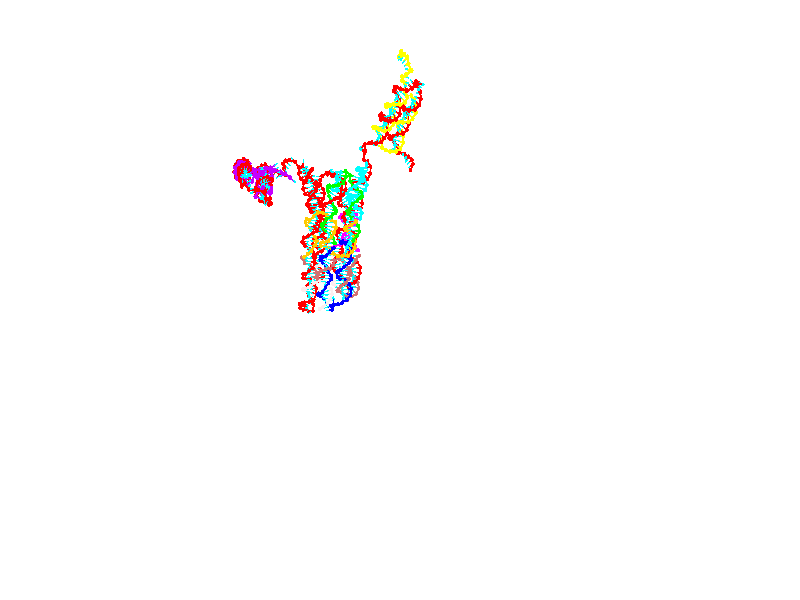 // switches for output
#declare DRAW_BASES = 1; // possible values are 0, 1; only relevant for DNA ribbons
#declare DRAW_BASES_TYPE = 3; // possible values are 1, 2, 3; only relevant for DNA ribbons
#declare DRAW_FOG = 0; // set to 1 to enable fog

#include "colors.inc"

#include "transforms.inc"
background { rgb <1, 1, 1>}

#default {
   normal{
       ripples 0.25
       frequency 0.20
       turbulence 0.2
       lambda 5
   }
	finish {
		phong 0.1
		phong_size 40.
	}
}

// original window dimensions: 1024x640


// camera settings

camera {
	sky <0, 0.179814, -0.983701>
	up <0, 0.179814, -0.983701>
	right 1.6 * <1, 0, 0>
	location <25.469, 94.9851, 44.8844>
	look_at <25.469, 29.3977, 32.8955>
	direction <0, -65.5874, -11.9889>
	angle 67.0682
}


# declare cpy_camera_pos = <25.469, 94.9851, 44.8844>;
# if (DRAW_FOG = 1)
fog {
	fog_type 2
	up vnormalize(cpy_camera_pos)
	color rgbt<1,1,1,0.3>
	distance 1e-5
	fog_alt 3e-3
	fog_offset 28
}
# end


// LIGHTS

# declare lum = 6;
global_settings {
	ambient_light rgb lum * <0.05, 0.05, 0.05>
	max_trace_level 15
}# declare cpy_direct_light_amount = 0.25;
light_source
{	1000 * <-1, -1.16351, -0.803887>,
	rgb lum * cpy_direct_light_amount
	parallel
}

light_source
{	1000 * <1, 1.16351, 0.803887>,
	rgb lum * cpy_direct_light_amount
	parallel
}

// strand 0

// nucleotide -1

// particle -1
sphere {
	<4.678003, 15.267509, 15.066032> 0.250000
	pigment { color rgbt <1,0,0,0> }
	no_shadow
}
cylinder {
	<4.280296, 15.226593, 15.078482>,  <4.041672, 15.202043, 15.085951>, 0.100000
	pigment { color rgbt <1,0,0,0> }
	no_shadow
}
cylinder {
	<4.280296, 15.226593, 15.078482>,  <4.678003, 15.267509, 15.066032>, 0.100000
	pigment { color rgbt <1,0,0,0> }
	no_shadow
}

// particle -1
sphere {
	<4.280296, 15.226593, 15.078482> 0.100000
	pigment { color rgbt <1,0,0,0> }
	no_shadow
}
sphere {
	0, 1
	scale<0.080000,0.200000,0.300000>
	matrix <-0.075791, 0.879579, 0.469677,
		-0.075419, 0.464625, -0.882290,
		-0.994267, -0.102292, 0.031122,
		3.982016, 15.195906, 15.087818>
	pigment { color rgbt <0,1,1,0> }
	no_shadow
}
cylinder {
	<4.295857, 15.829613, 14.660912>,  <4.678003, 15.267509, 15.066032>, 0.130000
	pigment { color rgbt <1,0,0,0> }
	no_shadow
}

// nucleotide -1

// particle -1
sphere {
	<4.295857, 15.829613, 14.660912> 0.250000
	pigment { color rgbt <1,0,0,0> }
	no_shadow
}
cylinder {
	<4.089789, 15.691245, 14.974584>,  <3.966148, 15.608225, 15.162786>, 0.100000
	pigment { color rgbt <1,0,0,0> }
	no_shadow
}
cylinder {
	<4.089789, 15.691245, 14.974584>,  <4.295857, 15.829613, 14.660912>, 0.100000
	pigment { color rgbt <1,0,0,0> }
	no_shadow
}

// particle -1
sphere {
	<4.089789, 15.691245, 14.974584> 0.100000
	pigment { color rgbt <1,0,0,0> }
	no_shadow
}
sphere {
	0, 1
	scale<0.080000,0.200000,0.300000>
	matrix <0.071879, 0.894276, 0.441705,
		-0.854068, 0.283920, -0.435842,
		-0.515172, -0.345918, 0.784180,
		3.935237, 15.587470, 15.209838>
	pigment { color rgbt <0,1,1,0> }
	no_shadow
}
cylinder {
	<3.939569, 16.439482, 14.854394>,  <4.295857, 15.829613, 14.660912>, 0.130000
	pigment { color rgbt <1,0,0,0> }
	no_shadow
}

// nucleotide -1

// particle -1
sphere {
	<3.939569, 16.439482, 14.854394> 0.250000
	pigment { color rgbt <1,0,0,0> }
	no_shadow
}
cylinder {
	<3.916728, 16.213284, 15.183503>,  <3.903024, 16.077564, 15.380969>, 0.100000
	pigment { color rgbt <1,0,0,0> }
	no_shadow
}
cylinder {
	<3.916728, 16.213284, 15.183503>,  <3.939569, 16.439482, 14.854394>, 0.100000
	pigment { color rgbt <1,0,0,0> }
	no_shadow
}

// particle -1
sphere {
	<3.916728, 16.213284, 15.183503> 0.100000
	pigment { color rgbt <1,0,0,0> }
	no_shadow
}
sphere {
	0, 1
	scale<0.080000,0.200000,0.300000>
	matrix <0.098816, 0.816871, 0.568294,
		-0.993466, 0.113753, 0.009236,
		-0.057100, -0.565493, 0.822774,
		3.899598, 16.043636, 15.430335>
	pigment { color rgbt <0,1,1,0> }
	no_shadow
}
cylinder {
	<3.354864, 16.572426, 15.264789>,  <3.939569, 16.439482, 14.854394>, 0.130000
	pigment { color rgbt <1,0,0,0> }
	no_shadow
}

// nucleotide -1

// particle -1
sphere {
	<3.354864, 16.572426, 15.264789> 0.250000
	pigment { color rgbt <1,0,0,0> }
	no_shadow
}
cylinder {
	<3.687590, 16.463345, 15.458166>,  <3.887226, 16.397896, 15.574192>, 0.100000
	pigment { color rgbt <1,0,0,0> }
	no_shadow
}
cylinder {
	<3.687590, 16.463345, 15.458166>,  <3.354864, 16.572426, 15.264789>, 0.100000
	pigment { color rgbt <1,0,0,0> }
	no_shadow
}

// particle -1
sphere {
	<3.687590, 16.463345, 15.458166> 0.100000
	pigment { color rgbt <1,0,0,0> }
	no_shadow
}
sphere {
	0, 1
	scale<0.080000,0.200000,0.300000>
	matrix <0.177245, 0.955887, 0.234232,
		-0.525992, -0.109150, 0.843456,
		0.831815, -0.272702, 0.483443,
		3.937135, 16.381535, 15.603199>
	pigment { color rgbt <0,1,1,0> }
	no_shadow
}
cylinder {
	<3.360679, 16.808279, 15.990981>,  <3.354864, 16.572426, 15.264789>, 0.130000
	pigment { color rgbt <1,0,0,0> }
	no_shadow
}

// nucleotide -1

// particle -1
sphere {
	<3.360679, 16.808279, 15.990981> 0.250000
	pigment { color rgbt <1,0,0,0> }
	no_shadow
}
cylinder {
	<3.744495, 16.780746, 15.881772>,  <3.974785, 16.764227, 15.816247>, 0.100000
	pigment { color rgbt <1,0,0,0> }
	no_shadow
}
cylinder {
	<3.744495, 16.780746, 15.881772>,  <3.360679, 16.808279, 15.990981>, 0.100000
	pigment { color rgbt <1,0,0,0> }
	no_shadow
}

// particle -1
sphere {
	<3.744495, 16.780746, 15.881772> 0.100000
	pigment { color rgbt <1,0,0,0> }
	no_shadow
}
sphere {
	0, 1
	scale<0.080000,0.200000,0.300000>
	matrix <0.171510, 0.911894, 0.372872,
		0.223302, -0.404612, 0.886806,
		0.959542, -0.068833, -0.273023,
		4.032358, 16.760098, 15.799865>
	pigment { color rgbt <0,1,1,0> }
	no_shadow
}
cylinder {
	<3.752034, 17.044485, 16.497616>,  <3.360679, 16.808279, 15.990981>, 0.130000
	pigment { color rgbt <1,0,0,0> }
	no_shadow
}

// nucleotide -1

// particle -1
sphere {
	<3.752034, 17.044485, 16.497616> 0.250000
	pigment { color rgbt <1,0,0,0> }
	no_shadow
}
cylinder {
	<4.009294, 17.082512, 16.193689>,  <4.163650, 17.105328, 16.011333>, 0.100000
	pigment { color rgbt <1,0,0,0> }
	no_shadow
}
cylinder {
	<4.009294, 17.082512, 16.193689>,  <3.752034, 17.044485, 16.497616>, 0.100000
	pigment { color rgbt <1,0,0,0> }
	no_shadow
}

// particle -1
sphere {
	<4.009294, 17.082512, 16.193689> 0.100000
	pigment { color rgbt <1,0,0,0> }
	no_shadow
}
sphere {
	0, 1
	scale<0.080000,0.200000,0.300000>
	matrix <0.232885, 0.920977, 0.312356,
		0.729468, -0.377842, 0.570186,
		0.643149, 0.095066, -0.759816,
		4.202239, 17.111032, 15.965744>
	pigment { color rgbt <0,1,1,0> }
	no_shadow
}
cylinder {
	<4.282094, 17.339315, 16.793217>,  <3.752034, 17.044485, 16.497616>, 0.130000
	pigment { color rgbt <1,0,0,0> }
	no_shadow
}

// nucleotide -1

// particle -1
sphere {
	<4.282094, 17.339315, 16.793217> 0.250000
	pigment { color rgbt <1,0,0,0> }
	no_shadow
}
cylinder {
	<4.319122, 17.445589, 16.409374>,  <4.341338, 17.509354, 16.179070>, 0.100000
	pigment { color rgbt <1,0,0,0> }
	no_shadow
}
cylinder {
	<4.319122, 17.445589, 16.409374>,  <4.282094, 17.339315, 16.793217>, 0.100000
	pigment { color rgbt <1,0,0,0> }
	no_shadow
}

// particle -1
sphere {
	<4.319122, 17.445589, 16.409374> 0.100000
	pigment { color rgbt <1,0,0,0> }
	no_shadow
}
sphere {
	0, 1
	scale<0.080000,0.200000,0.300000>
	matrix <0.261346, 0.923472, 0.280888,
		0.960796, -0.276791, 0.016048,
		0.092567, 0.265682, -0.959606,
		4.346892, 17.525293, 16.121492>
	pigment { color rgbt <0,1,1,0> }
	no_shadow
}
cylinder {
	<4.878026, 17.781408, 16.770033>,  <4.282094, 17.339315, 16.793217>, 0.130000
	pigment { color rgbt <1,0,0,0> }
	no_shadow
}

// nucleotide -1

// particle -1
sphere {
	<4.878026, 17.781408, 16.770033> 0.250000
	pigment { color rgbt <1,0,0,0> }
	no_shadow
}
cylinder {
	<4.687054, 17.877010, 16.431818>,  <4.572470, 17.934372, 16.228889>, 0.100000
	pigment { color rgbt <1,0,0,0> }
	no_shadow
}
cylinder {
	<4.687054, 17.877010, 16.431818>,  <4.878026, 17.781408, 16.770033>, 0.100000
	pigment { color rgbt <1,0,0,0> }
	no_shadow
}

// particle -1
sphere {
	<4.687054, 17.877010, 16.431818> 0.100000
	pigment { color rgbt <1,0,0,0> }
	no_shadow
}
sphere {
	0, 1
	scale<0.080000,0.200000,0.300000>
	matrix <0.351588, 0.933864, 0.065446,
		0.805261, -0.266035, -0.529887,
		-0.477432, 0.239003, -0.845539,
		4.543824, 17.948711, 16.178156>
	pigment { color rgbt <0,1,1,0> }
	no_shadow
}
cylinder {
	<5.360592, 18.369926, 16.566019>,  <4.878026, 17.781408, 16.770033>, 0.130000
	pigment { color rgbt <1,0,0,0> }
	no_shadow
}

// nucleotide -1

// particle -1
sphere {
	<5.360592, 18.369926, 16.566019> 0.250000
	pigment { color rgbt <1,0,0,0> }
	no_shadow
}
cylinder {
	<5.035342, 18.367567, 16.333197>,  <4.840191, 18.366152, 16.193502>, 0.100000
	pigment { color rgbt <1,0,0,0> }
	no_shadow
}
cylinder {
	<5.035342, 18.367567, 16.333197>,  <5.360592, 18.369926, 16.566019>, 0.100000
	pigment { color rgbt <1,0,0,0> }
	no_shadow
}

// particle -1
sphere {
	<5.035342, 18.367567, 16.333197> 0.100000
	pigment { color rgbt <1,0,0,0> }
	no_shadow
}
sphere {
	0, 1
	scale<0.080000,0.200000,0.300000>
	matrix <0.052534, 0.995124, -0.083474,
		0.579711, -0.098453, -0.808852,
		-0.813127, -0.005899, -0.582056,
		4.791404, 18.365797, 16.158579>
	pigment { color rgbt <0,1,1,0> }
	no_shadow
}
cylinder {
	<5.548755, 18.830303, 15.977174>,  <5.360592, 18.369926, 16.566019>, 0.130000
	pigment { color rgbt <1,0,0,0> }
	no_shadow
}

// nucleotide -1

// particle -1
sphere {
	<5.548755, 18.830303, 15.977174> 0.250000
	pigment { color rgbt <1,0,0,0> }
	no_shadow
}
cylinder {
	<5.150409, 18.820633, 16.012199>,  <4.911401, 18.814831, 16.033215>, 0.100000
	pigment { color rgbt <1,0,0,0> }
	no_shadow
}
cylinder {
	<5.150409, 18.820633, 16.012199>,  <5.548755, 18.830303, 15.977174>, 0.100000
	pigment { color rgbt <1,0,0,0> }
	no_shadow
}

// particle -1
sphere {
	<5.150409, 18.820633, 16.012199> 0.100000
	pigment { color rgbt <1,0,0,0> }
	no_shadow
}
sphere {
	0, 1
	scale<0.080000,0.200000,0.300000>
	matrix <-0.027777, 0.998808, -0.040127,
		-0.086491, -0.042393, -0.995350,
		-0.995865, -0.024177, 0.087565,
		4.851649, 18.813379, 16.038469>
	pigment { color rgbt <0,1,1,0> }
	no_shadow
}
cylinder {
	<5.348316, 19.336552, 15.525331>,  <5.548755, 18.830303, 15.977174>, 0.130000
	pigment { color rgbt <1,0,0,0> }
	no_shadow
}

// nucleotide -1

// particle -1
sphere {
	<5.348316, 19.336552, 15.525331> 0.250000
	pigment { color rgbt <1,0,0,0> }
	no_shadow
}
cylinder {
	<5.057424, 19.274195, 15.792715>,  <4.882889, 19.236780, 15.953145>, 0.100000
	pigment { color rgbt <1,0,0,0> }
	no_shadow
}
cylinder {
	<5.057424, 19.274195, 15.792715>,  <5.348316, 19.336552, 15.525331>, 0.100000
	pigment { color rgbt <1,0,0,0> }
	no_shadow
}

// particle -1
sphere {
	<5.057424, 19.274195, 15.792715> 0.100000
	pigment { color rgbt <1,0,0,0> }
	no_shadow
}
sphere {
	0, 1
	scale<0.080000,0.200000,0.300000>
	matrix <0.113031, 0.933375, 0.340640,
		-0.677024, 0.323280, -0.661157,
		-0.727229, -0.155891, 0.668458,
		4.839255, 19.227428, 15.993253>
	pigment { color rgbt <0,1,1,0> }
	no_shadow
}
cylinder {
	<4.941907, 19.892862, 15.504522>,  <5.348316, 19.336552, 15.525331>, 0.130000
	pigment { color rgbt <1,0,0,0> }
	no_shadow
}

// nucleotide -1

// particle -1
sphere {
	<4.941907, 19.892862, 15.504522> 0.250000
	pigment { color rgbt <1,0,0,0> }
	no_shadow
}
cylinder {
	<4.841878, 19.728491, 15.855202>,  <4.781861, 19.629868, 16.065609>, 0.100000
	pigment { color rgbt <1,0,0,0> }
	no_shadow
}
cylinder {
	<4.841878, 19.728491, 15.855202>,  <4.941907, 19.892862, 15.504522>, 0.100000
	pigment { color rgbt <1,0,0,0> }
	no_shadow
}

// particle -1
sphere {
	<4.841878, 19.728491, 15.855202> 0.100000
	pigment { color rgbt <1,0,0,0> }
	no_shadow
}
sphere {
	0, 1
	scale<0.080000,0.200000,0.300000>
	matrix <0.186887, 0.867954, 0.460140,
		-0.950020, 0.278911, -0.140252,
		-0.250071, -0.410930, 0.876699,
		4.766857, 19.605211, 16.118212>
	pigment { color rgbt <0,1,1,0> }
	no_shadow
}
cylinder {
	<4.360787, 20.243465, 15.857101>,  <4.941907, 19.892862, 15.504522>, 0.130000
	pigment { color rgbt <1,0,0,0> }
	no_shadow
}

// nucleotide -1

// particle -1
sphere {
	<4.360787, 20.243465, 15.857101> 0.250000
	pigment { color rgbt <1,0,0,0> }
	no_shadow
}
cylinder {
	<4.562210, 20.062393, 16.151451>,  <4.683063, 19.953749, 16.328060>, 0.100000
	pigment { color rgbt <1,0,0,0> }
	no_shadow
}
cylinder {
	<4.562210, 20.062393, 16.151451>,  <4.360787, 20.243465, 15.857101>, 0.100000
	pigment { color rgbt <1,0,0,0> }
	no_shadow
}

// particle -1
sphere {
	<4.562210, 20.062393, 16.151451> 0.100000
	pigment { color rgbt <1,0,0,0> }
	no_shadow
}
sphere {
	0, 1
	scale<0.080000,0.200000,0.300000>
	matrix <0.112610, 0.878867, 0.463586,
		-0.856592, -0.150575, 0.493536,
		0.503557, -0.452682, 0.735874,
		4.713276, 19.926588, 16.372213>
	pigment { color rgbt <0,1,1,0> }
	no_shadow
}
cylinder {
	<4.115335, 20.560476, 16.465216>,  <4.360787, 20.243465, 15.857101>, 0.130000
	pigment { color rgbt <1,0,0,0> }
	no_shadow
}

// nucleotide -1

// particle -1
sphere {
	<4.115335, 20.560476, 16.465216> 0.250000
	pigment { color rgbt <1,0,0,0> }
	no_shadow
}
cylinder {
	<4.430870, 20.395943, 16.647881>,  <4.620190, 20.297222, 16.757481>, 0.100000
	pigment { color rgbt <1,0,0,0> }
	no_shadow
}
cylinder {
	<4.430870, 20.395943, 16.647881>,  <4.115335, 20.560476, 16.465216>, 0.100000
	pigment { color rgbt <1,0,0,0> }
	no_shadow
}

// particle -1
sphere {
	<4.430870, 20.395943, 16.647881> 0.100000
	pigment { color rgbt <1,0,0,0> }
	no_shadow
}
sphere {
	0, 1
	scale<0.080000,0.200000,0.300000>
	matrix <0.153621, 0.851398, 0.501520,
		-0.595095, -0.325464, 0.734803,
		0.788836, -0.411334, 0.456664,
		4.667521, 20.272543, 16.784880>
	pigment { color rgbt <0,1,1,0> }
	no_shadow
}
cylinder {
	<4.031062, 20.607405, 17.257225>,  <4.115335, 20.560476, 16.465216>, 0.130000
	pigment { color rgbt <1,0,0,0> }
	no_shadow
}

// nucleotide -1

// particle -1
sphere {
	<4.031062, 20.607405, 17.257225> 0.250000
	pigment { color rgbt <1,0,0,0> }
	no_shadow
}
cylinder {
	<4.420459, 20.540134, 17.195221>,  <4.654097, 20.499773, 17.158018>, 0.100000
	pigment { color rgbt <1,0,0,0> }
	no_shadow
}
cylinder {
	<4.420459, 20.540134, 17.195221>,  <4.031062, 20.607405, 17.257225>, 0.100000
	pigment { color rgbt <1,0,0,0> }
	no_shadow
}

// particle -1
sphere {
	<4.420459, 20.540134, 17.195221> 0.100000
	pigment { color rgbt <1,0,0,0> }
	no_shadow
}
sphere {
	0, 1
	scale<0.080000,0.200000,0.300000>
	matrix <0.219918, 0.874448, 0.432408,
		0.062829, -0.455036, 0.888254,
		0.973493, -0.168175, -0.155011,
		4.712507, 20.489681, 17.148718>
	pigment { color rgbt <0,1,1,0> }
	no_shadow
}
cylinder {
	<4.280968, 20.765802, 17.930214>,  <4.031062, 20.607405, 17.257225>, 0.130000
	pigment { color rgbt <1,0,0,0> }
	no_shadow
}

// nucleotide -1

// particle -1
sphere {
	<4.280968, 20.765802, 17.930214> 0.250000
	pigment { color rgbt <1,0,0,0> }
	no_shadow
}
cylinder {
	<4.565711, 20.778465, 17.649570>,  <4.736556, 20.786062, 17.481184>, 0.100000
	pigment { color rgbt <1,0,0,0> }
	no_shadow
}
cylinder {
	<4.565711, 20.778465, 17.649570>,  <4.280968, 20.765802, 17.930214>, 0.100000
	pigment { color rgbt <1,0,0,0> }
	no_shadow
}

// particle -1
sphere {
	<4.565711, 20.778465, 17.649570> 0.100000
	pigment { color rgbt <1,0,0,0> }
	no_shadow
}
sphere {
	0, 1
	scale<0.080000,0.200000,0.300000>
	matrix <0.307012, 0.884454, 0.351404,
		0.631667, -0.465552, 0.619886,
		0.711857, 0.031658, -0.701611,
		4.779268, 20.787962, 17.439087>
	pigment { color rgbt <0,1,1,0> }
	no_shadow
}
cylinder {
	<4.879799, 20.789862, 18.243534>,  <4.280968, 20.765802, 17.930214>, 0.130000
	pigment { color rgbt <1,0,0,0> }
	no_shadow
}

// nucleotide -1

// particle -1
sphere {
	<4.879799, 20.789862, 18.243534> 0.250000
	pigment { color rgbt <1,0,0,0> }
	no_shadow
}
cylinder {
	<4.987387, 20.939495, 17.888521>,  <5.051939, 21.029276, 17.675512>, 0.100000
	pigment { color rgbt <1,0,0,0> }
	no_shadow
}
cylinder {
	<4.987387, 20.939495, 17.888521>,  <4.879799, 20.789862, 18.243534>, 0.100000
	pigment { color rgbt <1,0,0,0> }
	no_shadow
}

// particle -1
sphere {
	<4.987387, 20.939495, 17.888521> 0.100000
	pigment { color rgbt <1,0,0,0> }
	no_shadow
}
sphere {
	0, 1
	scale<0.080000,0.200000,0.300000>
	matrix <0.397026, 0.796495, 0.456034,
		0.877511, -0.475033, 0.065711,
		0.268969, 0.374086, -0.887533,
		5.068078, 21.051722, 17.622261>
	pigment { color rgbt <0,1,1,0> }
	no_shadow
}
cylinder {
	<5.461279, 20.992647, 18.370533>,  <4.879799, 20.789862, 18.243534>, 0.130000
	pigment { color rgbt <1,0,0,0> }
	no_shadow
}

// nucleotide -1

// particle -1
sphere {
	<5.461279, 20.992647, 18.370533> 0.250000
	pigment { color rgbt <1,0,0,0> }
	no_shadow
}
cylinder {
	<5.389795, 21.204117, 18.038614>,  <5.346904, 21.330999, 17.839462>, 0.100000
	pigment { color rgbt <1,0,0,0> }
	no_shadow
}
cylinder {
	<5.389795, 21.204117, 18.038614>,  <5.461279, 20.992647, 18.370533>, 0.100000
	pigment { color rgbt <1,0,0,0> }
	no_shadow
}

// particle -1
sphere {
	<5.389795, 21.204117, 18.038614> 0.100000
	pigment { color rgbt <1,0,0,0> }
	no_shadow
}
sphere {
	0, 1
	scale<0.080000,0.200000,0.300000>
	matrix <0.410042, 0.806664, 0.425627,
		0.894387, -0.264188, -0.360939,
		-0.178711, 0.528675, -0.829798,
		5.336182, 21.362719, 17.789675>
	pigment { color rgbt <0,1,1,0> }
	no_shadow
}
cylinder {
	<6.145126, 21.302526, 18.219772>,  <5.461279, 20.992647, 18.370533>, 0.130000
	pigment { color rgbt <1,0,0,0> }
	no_shadow
}

// nucleotide -1

// particle -1
sphere {
	<6.145126, 21.302526, 18.219772> 0.250000
	pigment { color rgbt <1,0,0,0> }
	no_shadow
}
cylinder {
	<5.848439, 21.495293, 18.033176>,  <5.670426, 21.610952, 17.921219>, 0.100000
	pigment { color rgbt <1,0,0,0> }
	no_shadow
}
cylinder {
	<5.848439, 21.495293, 18.033176>,  <6.145126, 21.302526, 18.219772>, 0.100000
	pigment { color rgbt <1,0,0,0> }
	no_shadow
}

// particle -1
sphere {
	<5.848439, 21.495293, 18.033176> 0.100000
	pigment { color rgbt <1,0,0,0> }
	no_shadow
}
sphere {
	0, 1
	scale<0.080000,0.200000,0.300000>
	matrix <0.495903, 0.862325, 0.102350,
		0.451589, -0.155418, -0.878586,
		-0.741720, 0.481913, -0.466488,
		5.625923, 21.639866, 17.893230>
	pigment { color rgbt <0,1,1,0> }
	no_shadow
}
cylinder {
	<6.539152, 21.818634, 17.756008>,  <6.145126, 21.302526, 18.219772>, 0.130000
	pigment { color rgbt <1,0,0,0> }
	no_shadow
}

// nucleotide -1

// particle -1
sphere {
	<6.539152, 21.818634, 17.756008> 0.250000
	pigment { color rgbt <1,0,0,0> }
	no_shadow
}
cylinder {
	<6.166862, 21.960186, 17.792929>,  <5.943488, 22.045116, 17.815081>, 0.100000
	pigment { color rgbt <1,0,0,0> }
	no_shadow
}
cylinder {
	<6.166862, 21.960186, 17.792929>,  <6.539152, 21.818634, 17.756008>, 0.100000
	pigment { color rgbt <1,0,0,0> }
	no_shadow
}

// particle -1
sphere {
	<6.166862, 21.960186, 17.792929> 0.100000
	pigment { color rgbt <1,0,0,0> }
	no_shadow
}
sphere {
	0, 1
	scale<0.080000,0.200000,0.300000>
	matrix <0.365090, 0.913841, 0.177772,
		-0.021441, 0.199156, -0.979733,
		-0.930725, 0.353879, 0.092303,
		5.887644, 22.066349, 17.820620>
	pigment { color rgbt <0,1,1,0> }
	no_shadow
}
cylinder {
	<6.500472, 22.403303, 17.374926>,  <6.539152, 21.818634, 17.756008>, 0.130000
	pigment { color rgbt <1,0,0,0> }
	no_shadow
}

// nucleotide -1

// particle -1
sphere {
	<6.500472, 22.403303, 17.374926> 0.250000
	pigment { color rgbt <1,0,0,0> }
	no_shadow
}
cylinder {
	<6.204908, 22.427473, 17.643362>,  <6.027570, 22.441975, 17.804424>, 0.100000
	pigment { color rgbt <1,0,0,0> }
	no_shadow
}
cylinder {
	<6.204908, 22.427473, 17.643362>,  <6.500472, 22.403303, 17.374926>, 0.100000
	pigment { color rgbt <1,0,0,0> }
	no_shadow
}

// particle -1
sphere {
	<6.204908, 22.427473, 17.643362> 0.100000
	pigment { color rgbt <1,0,0,0> }
	no_shadow
}
sphere {
	0, 1
	scale<0.080000,0.200000,0.300000>
	matrix <0.368925, 0.869699, 0.327900,
		-0.563835, 0.489871, -0.664919,
		-0.738908, 0.060423, 0.671092,
		5.983236, 22.445601, 17.844690>
	pigment { color rgbt <0,1,1,0> }
	no_shadow
}
cylinder {
	<6.194620, 23.015137, 17.259306>,  <6.500472, 22.403303, 17.374926>, 0.130000
	pigment { color rgbt <1,0,0,0> }
	no_shadow
}

// nucleotide -1

// particle -1
sphere {
	<6.194620, 23.015137, 17.259306> 0.250000
	pigment { color rgbt <1,0,0,0> }
	no_shadow
}
cylinder {
	<6.082688, 22.922592, 17.632008>,  <6.015529, 22.867065, 17.855629>, 0.100000
	pigment { color rgbt <1,0,0,0> }
	no_shadow
}
cylinder {
	<6.082688, 22.922592, 17.632008>,  <6.194620, 23.015137, 17.259306>, 0.100000
	pigment { color rgbt <1,0,0,0> }
	no_shadow
}

// particle -1
sphere {
	<6.082688, 22.922592, 17.632008> 0.100000
	pigment { color rgbt <1,0,0,0> }
	no_shadow
}
sphere {
	0, 1
	scale<0.080000,0.200000,0.300000>
	matrix <0.260916, 0.915672, 0.305726,
		-0.923914, 0.328661, -0.195868,
		-0.279830, -0.231359, 0.931755,
		5.998739, 22.853184, 17.911533>
	pigment { color rgbt <0,1,1,0> }
	no_shadow
}
cylinder {
	<5.843270, 23.594780, 17.602018>,  <6.194620, 23.015137, 17.259306>, 0.130000
	pigment { color rgbt <1,0,0,0> }
	no_shadow
}

// nucleotide -1

// particle -1
sphere {
	<5.843270, 23.594780, 17.602018> 0.250000
	pigment { color rgbt <1,0,0,0> }
	no_shadow
}
cylinder {
	<5.904277, 23.371397, 17.928175>,  <5.940882, 23.237366, 18.123869>, 0.100000
	pigment { color rgbt <1,0,0,0> }
	no_shadow
}
cylinder {
	<5.904277, 23.371397, 17.928175>,  <5.843270, 23.594780, 17.602018>, 0.100000
	pigment { color rgbt <1,0,0,0> }
	no_shadow
}

// particle -1
sphere {
	<5.904277, 23.371397, 17.928175> 0.100000
	pigment { color rgbt <1,0,0,0> }
	no_shadow
}
sphere {
	0, 1
	scale<0.080000,0.200000,0.300000>
	matrix <0.236335, 0.821715, 0.518585,
		-0.959627, 0.113612, 0.257310,
		0.152518, -0.558460, 0.815390,
		5.950033, 23.203859, 18.172792>
	pigment { color rgbt <0,1,1,0> }
	no_shadow
}
cylinder {
	<5.545542, 23.901060, 18.122368>,  <5.843270, 23.594780, 17.602018>, 0.130000
	pigment { color rgbt <1,0,0,0> }
	no_shadow
}

// nucleotide -1

// particle -1
sphere {
	<5.545542, 23.901060, 18.122368> 0.250000
	pigment { color rgbt <1,0,0,0> }
	no_shadow
}
cylinder {
	<5.850254, 23.685028, 18.265482>,  <6.033080, 23.555408, 18.351351>, 0.100000
	pigment { color rgbt <1,0,0,0> }
	no_shadow
}
cylinder {
	<5.850254, 23.685028, 18.265482>,  <5.545542, 23.901060, 18.122368>, 0.100000
	pigment { color rgbt <1,0,0,0> }
	no_shadow
}

// particle -1
sphere {
	<5.850254, 23.685028, 18.265482> 0.100000
	pigment { color rgbt <1,0,0,0> }
	no_shadow
}
sphere {
	0, 1
	scale<0.080000,0.200000,0.300000>
	matrix <0.403912, 0.827739, 0.389490,
		-0.506507, -0.152191, 0.848698,
		0.761778, -0.540079, 0.357784,
		6.078787, 23.523005, 18.372818>
	pigment { color rgbt <0,1,1,0> }
	no_shadow
}
cylinder {
	<5.635798, 24.186720, 18.723490>,  <5.545542, 23.901060, 18.122368>, 0.130000
	pigment { color rgbt <1,0,0,0> }
	no_shadow
}

// nucleotide -1

// particle -1
sphere {
	<5.635798, 24.186720, 18.723490> 0.250000
	pigment { color rgbt <1,0,0,0> }
	no_shadow
}
cylinder {
	<5.966248, 23.974920, 18.646395>,  <6.164518, 23.847841, 18.600138>, 0.100000
	pigment { color rgbt <1,0,0,0> }
	no_shadow
}
cylinder {
	<5.966248, 23.974920, 18.646395>,  <5.635798, 24.186720, 18.723490>, 0.100000
	pigment { color rgbt <1,0,0,0> }
	no_shadow
}

// particle -1
sphere {
	<5.966248, 23.974920, 18.646395> 0.100000
	pigment { color rgbt <1,0,0,0> }
	no_shadow
}
sphere {
	0, 1
	scale<0.080000,0.200000,0.300000>
	matrix <0.563006, 0.761510, 0.321135,
		-0.023271, -0.373809, 0.927214,
		0.826125, -0.529499, -0.192736,
		6.214086, 23.816071, 18.588573>
	pigment { color rgbt <0,1,1,0> }
	no_shadow
}
cylinder {
	<5.712584, 23.972185, 19.420204>,  <5.635798, 24.186720, 18.723490>, 0.130000
	pigment { color rgbt <1,0,0,0> }
	no_shadow
}

// nucleotide -1

// particle -1
sphere {
	<5.712584, 23.972185, 19.420204> 0.250000
	pigment { color rgbt <1,0,0,0> }
	no_shadow
}
cylinder {
	<5.654885, 23.682804, 19.150150>,  <5.620265, 23.509176, 18.988117>, 0.100000
	pigment { color rgbt <1,0,0,0> }
	no_shadow
}
cylinder {
	<5.654885, 23.682804, 19.150150>,  <5.712584, 23.972185, 19.420204>, 0.100000
	pigment { color rgbt <1,0,0,0> }
	no_shadow
}

// particle -1
sphere {
	<5.654885, 23.682804, 19.150150> 0.100000
	pigment { color rgbt <1,0,0,0> }
	no_shadow
}
sphere {
	0, 1
	scale<0.080000,0.200000,0.300000>
	matrix <0.446002, -0.656575, 0.608270,
		-0.883332, -0.213371, 0.417371,
		-0.144248, -0.723452, -0.675137,
		5.611610, 23.465769, 18.947609>
	pigment { color rgbt <0,1,1,0> }
	no_shadow
}
cylinder {
	<5.819314, 23.443981, 19.857922>,  <5.712584, 23.972185, 19.420204>, 0.130000
	pigment { color rgbt <1,0,0,0> }
	no_shadow
}

// nucleotide -1

// particle -1
sphere {
	<5.819314, 23.443981, 19.857922> 0.250000
	pigment { color rgbt <1,0,0,0> }
	no_shadow
}
cylinder {
	<5.792595, 23.245277, 19.511795>,  <5.776564, 23.126055, 19.304119>, 0.100000
	pigment { color rgbt <1,0,0,0> }
	no_shadow
}
cylinder {
	<5.792595, 23.245277, 19.511795>,  <5.819314, 23.443981, 19.857922>, 0.100000
	pigment { color rgbt <1,0,0,0> }
	no_shadow
}

// particle -1
sphere {
	<5.792595, 23.245277, 19.511795> 0.100000
	pigment { color rgbt <1,0,0,0> }
	no_shadow
}
sphere {
	0, 1
	scale<0.080000,0.200000,0.300000>
	matrix <0.477848, -0.777252, 0.409316,
		-0.875899, -0.386148, 0.289294,
		-0.066798, -0.496758, -0.865315,
		5.772556, 23.096251, 19.252201>
	pigment { color rgbt <0,1,1,0> }
	no_shadow
}
cylinder {
	<6.315646, 24.021664, 19.802912>,  <5.819314, 23.443981, 19.857922>, 0.130000
	pigment { color rgbt <1,0,0,0> }
	no_shadow
}

// nucleotide -1

// particle -1
sphere {
	<6.315646, 24.021664, 19.802912> 0.250000
	pigment { color rgbt <1,0,0,0> }
	no_shadow
}
cylinder {
	<6.677734, 24.156822, 19.699837>,  <6.894987, 24.237917, 19.637993>, 0.100000
	pigment { color rgbt <1,0,0,0> }
	no_shadow
}
cylinder {
	<6.677734, 24.156822, 19.699837>,  <6.315646, 24.021664, 19.802912>, 0.100000
	pigment { color rgbt <1,0,0,0> }
	no_shadow
}

// particle -1
sphere {
	<6.677734, 24.156822, 19.699837> 0.100000
	pigment { color rgbt <1,0,0,0> }
	no_shadow
}
sphere {
	0, 1
	scale<0.080000,0.200000,0.300000>
	matrix <0.325381, -0.161116, 0.931756,
		0.273320, -0.927291, -0.255790,
		0.905220, 0.337896, -0.257686,
		6.949300, 24.258190, 19.622530>
	pigment { color rgbt <0,1,1,0> }
	no_shadow
}
cylinder {
	<6.791895, 23.526093, 20.216888>,  <6.315646, 24.021664, 19.802912>, 0.130000
	pigment { color rgbt <1,0,0,0> }
	no_shadow
}

// nucleotide -1

// particle -1
sphere {
	<6.791895, 23.526093, 20.216888> 0.250000
	pigment { color rgbt <1,0,0,0> }
	no_shadow
}
cylinder {
	<6.923034, 23.894739, 20.133804>,  <7.001718, 24.115927, 20.083954>, 0.100000
	pigment { color rgbt <1,0,0,0> }
	no_shadow
}
cylinder {
	<6.923034, 23.894739, 20.133804>,  <6.791895, 23.526093, 20.216888>, 0.100000
	pigment { color rgbt <1,0,0,0> }
	no_shadow
}

// particle -1
sphere {
	<6.923034, 23.894739, 20.133804> 0.100000
	pigment { color rgbt <1,0,0,0> }
	no_shadow
}
sphere {
	0, 1
	scale<0.080000,0.200000,0.300000>
	matrix <0.237675, 0.132327, 0.962289,
		0.914345, -0.364851, -0.175662,
		0.327847, 0.921615, -0.207709,
		7.021388, 24.171223, 20.071491>
	pigment { color rgbt <0,1,1,0> }
	no_shadow
}
cylinder {
	<7.620647, 23.596670, 20.245134>,  <6.791895, 23.526093, 20.216888>, 0.130000
	pigment { color rgbt <1,0,0,0> }
	no_shadow
}

// nucleotide -1

// particle -1
sphere {
	<7.620647, 23.596670, 20.245134> 0.250000
	pigment { color rgbt <1,0,0,0> }
	no_shadow
}
cylinder {
	<7.413096, 23.926981, 20.333553>,  <7.288566, 24.125168, 20.386604>, 0.100000
	pigment { color rgbt <1,0,0,0> }
	no_shadow
}
cylinder {
	<7.413096, 23.926981, 20.333553>,  <7.620647, 23.596670, 20.245134>, 0.100000
	pigment { color rgbt <1,0,0,0> }
	no_shadow
}

// particle -1
sphere {
	<7.413096, 23.926981, 20.333553> 0.100000
	pigment { color rgbt <1,0,0,0> }
	no_shadow
}
sphere {
	0, 1
	scale<0.080000,0.200000,0.300000>
	matrix <0.340893, -0.037251, 0.939364,
		0.783938, 0.562766, -0.262173,
		-0.518876, 0.825776, 0.221045,
		7.257433, 24.174713, 20.399866>
	pigment { color rgbt <0,1,1,0> }
	no_shadow
}
cylinder {
	<8.029381, 24.145313, 20.491024>,  <7.620647, 23.596670, 20.245134>, 0.130000
	pigment { color rgbt <1,0,0,0> }
	no_shadow
}

// nucleotide -1

// particle -1
sphere {
	<8.029381, 24.145313, 20.491024> 0.250000
	pigment { color rgbt <1,0,0,0> }
	no_shadow
}
cylinder {
	<7.665199, 24.181108, 20.652550>,  <7.446690, 24.202585, 20.749464>, 0.100000
	pigment { color rgbt <1,0,0,0> }
	no_shadow
}
cylinder {
	<7.665199, 24.181108, 20.652550>,  <8.029381, 24.145313, 20.491024>, 0.100000
	pigment { color rgbt <1,0,0,0> }
	no_shadow
}

// particle -1
sphere {
	<7.665199, 24.181108, 20.652550> 0.100000
	pigment { color rgbt <1,0,0,0> }
	no_shadow
}
sphere {
	0, 1
	scale<0.080000,0.200000,0.300000>
	matrix <0.410641, 0.078811, 0.908385,
		0.049466, 0.992865, -0.108502,
		-0.910454, 0.089490, 0.403812,
		7.392063, 24.207956, 20.773693>
	pigment { color rgbt <0,1,1,0> }
	no_shadow
}
cylinder {
	<8.680278, 23.574976, 20.549513>,  <8.029381, 24.145313, 20.491024>, 0.130000
	pigment { color rgbt <1,0,0,0> }
	no_shadow
}

// nucleotide -1

// particle -1
sphere {
	<8.680278, 23.574976, 20.549513> 0.250000
	pigment { color rgbt <1,0,0,0> }
	no_shadow
}
cylinder {
	<8.854066, 23.609993, 20.190945>,  <8.958339, 23.631002, 19.975803>, 0.100000
	pigment { color rgbt <1,0,0,0> }
	no_shadow
}
cylinder {
	<8.854066, 23.609993, 20.190945>,  <8.680278, 23.574976, 20.549513>, 0.100000
	pigment { color rgbt <1,0,0,0> }
	no_shadow
}

// particle -1
sphere {
	<8.854066, 23.609993, 20.190945> 0.100000
	pigment { color rgbt <1,0,0,0> }
	no_shadow
}
sphere {
	0, 1
	scale<0.080000,0.200000,0.300000>
	matrix <0.357262, -0.930371, 0.082298,
		-0.826800, -0.356014, -0.435495,
		0.434471, 0.087542, -0.896421,
		8.984407, 23.636255, 19.922018>
	pigment { color rgbt <0,1,1,0> }
	no_shadow
}
cylinder {
	<8.599298, 22.897793, 20.223545>,  <8.680278, 23.574976, 20.549513>, 0.130000
	pigment { color rgbt <1,0,0,0> }
	no_shadow
}

// nucleotide -1

// particle -1
sphere {
	<8.599298, 22.897793, 20.223545> 0.250000
	pigment { color rgbt <1,0,0,0> }
	no_shadow
}
cylinder {
	<8.915726, 23.100960, 20.087173>,  <9.105582, 23.222860, 20.005350>, 0.100000
	pigment { color rgbt <1,0,0,0> }
	no_shadow
}
cylinder {
	<8.915726, 23.100960, 20.087173>,  <8.599298, 22.897793, 20.223545>, 0.100000
	pigment { color rgbt <1,0,0,0> }
	no_shadow
}

// particle -1
sphere {
	<8.915726, 23.100960, 20.087173> 0.100000
	pigment { color rgbt <1,0,0,0> }
	no_shadow
}
sphere {
	0, 1
	scale<0.080000,0.200000,0.300000>
	matrix <0.561093, -0.824472, 0.073620,
		-0.243695, -0.249532, -0.937201,
		0.791067, 0.507917, -0.340931,
		9.153046, 23.253334, 19.984894>
	pigment { color rgbt <0,1,1,0> }
	no_shadow
}
cylinder {
	<8.775958, 22.872990, 20.999275>,  <8.599298, 22.897793, 20.223545>, 0.130000
	pigment { color rgbt <1,0,0,0> }
	no_shadow
}

// nucleotide -1

// particle -1
sphere {
	<8.775958, 22.872990, 20.999275> 0.250000
	pigment { color rgbt <1,0,0,0> }
	no_shadow
}
cylinder {
	<8.667547, 22.546579, 21.203489>,  <8.602501, 22.350733, 21.326017>, 0.100000
	pigment { color rgbt <1,0,0,0> }
	no_shadow
}
cylinder {
	<8.667547, 22.546579, 21.203489>,  <8.775958, 22.872990, 20.999275>, 0.100000
	pigment { color rgbt <1,0,0,0> }
	no_shadow
}

// particle -1
sphere {
	<8.667547, 22.546579, 21.203489> 0.100000
	pigment { color rgbt <1,0,0,0> }
	no_shadow
}
sphere {
	0, 1
	scale<0.080000,0.200000,0.300000>
	matrix <0.317317, -0.576480, -0.752981,
		0.908765, -0.042077, 0.415181,
		-0.271027, -0.816027, 0.510533,
		8.586239, 22.301771, 21.356649>
	pigment { color rgbt <0,1,1,0> }
	no_shadow
}
cylinder {
	<9.116132, 22.235716, 20.752665>,  <8.775958, 22.872990, 20.999275>, 0.130000
	pigment { color rgbt <1,0,0,0> }
	no_shadow
}

// nucleotide -1

// particle -1
sphere {
	<9.116132, 22.235716, 20.752665> 0.250000
	pigment { color rgbt <1,0,0,0> }
	no_shadow
}
cylinder {
	<8.775869, 22.089373, 20.903679>,  <8.571712, 22.001568, 20.994287>, 0.100000
	pigment { color rgbt <1,0,0,0> }
	no_shadow
}
cylinder {
	<8.775869, 22.089373, 20.903679>,  <9.116132, 22.235716, 20.752665>, 0.100000
	pigment { color rgbt <1,0,0,0> }
	no_shadow
}

// particle -1
sphere {
	<8.775869, 22.089373, 20.903679> 0.100000
	pigment { color rgbt <1,0,0,0> }
	no_shadow
}
sphere {
	0, 1
	scale<0.080000,0.200000,0.300000>
	matrix <-0.020030, -0.695054, -0.718679,
		0.525342, -0.618910, 0.583923,
		-0.850656, -0.365856, 0.377537,
		8.520673, 21.979616, 21.016939>
	pigment { color rgbt <0,1,1,0> }
	no_shadow
}
cylinder {
	<9.062841, 21.434809, 21.065825>,  <9.116132, 22.235716, 20.752665>, 0.130000
	pigment { color rgbt <1,0,0,0> }
	no_shadow
}

// nucleotide -1

// particle -1
sphere {
	<9.062841, 21.434809, 21.065825> 0.250000
	pigment { color rgbt <1,0,0,0> }
	no_shadow
}
cylinder {
	<8.703941, 21.546314, 20.928867>,  <8.488601, 21.613218, 20.846693>, 0.100000
	pigment { color rgbt <1,0,0,0> }
	no_shadow
}
cylinder {
	<8.703941, 21.546314, 20.928867>,  <9.062841, 21.434809, 21.065825>, 0.100000
	pigment { color rgbt <1,0,0,0> }
	no_shadow
}

// particle -1
sphere {
	<8.703941, 21.546314, 20.928867> 0.100000
	pigment { color rgbt <1,0,0,0> }
	no_shadow
}
sphere {
	0, 1
	scale<0.080000,0.200000,0.300000>
	matrix <-0.018900, -0.799020, -0.601007,
		-0.441116, -0.532783, 0.722190,
		-0.897251, 0.278763, -0.342391,
		8.434766, 21.629944, 20.826149>
	pigment { color rgbt <0,1,1,0> }
	no_shadow
}
cylinder {
	<8.694799, 20.778536, 20.941561>,  <9.062841, 21.434809, 21.065825>, 0.130000
	pigment { color rgbt <1,0,0,0> }
	no_shadow
}

// nucleotide -1

// particle -1
sphere {
	<8.694799, 20.778536, 20.941561> 0.250000
	pigment { color rgbt <1,0,0,0> }
	no_shadow
}
cylinder {
	<8.445603, 21.040350, 20.770227>,  <8.296085, 21.197437, 20.667427>, 0.100000
	pigment { color rgbt <1,0,0,0> }
	no_shadow
}
cylinder {
	<8.445603, 21.040350, 20.770227>,  <8.694799, 20.778536, 20.941561>, 0.100000
	pigment { color rgbt <1,0,0,0> }
	no_shadow
}

// particle -1
sphere {
	<8.445603, 21.040350, 20.770227> 0.100000
	pigment { color rgbt <1,0,0,0> }
	no_shadow
}
sphere {
	0, 1
	scale<0.080000,0.200000,0.300000>
	matrix <-0.290954, -0.702186, -0.649831,
		-0.726108, -0.280211, 0.627892,
		-0.622987, 0.654535, -0.428335,
		8.258706, 21.236710, 20.641727>
	pigment { color rgbt <0,1,1,0> }
	no_shadow
}
cylinder {
	<8.126620, 20.373333, 20.669487>,  <8.694799, 20.778536, 20.941561>, 0.130000
	pigment { color rgbt <1,0,0,0> }
	no_shadow
}

// nucleotide -1

// particle -1
sphere {
	<8.126620, 20.373333, 20.669487> 0.250000
	pigment { color rgbt <1,0,0,0> }
	no_shadow
}
cylinder {
	<8.089097, 20.714390, 20.463886>,  <8.066583, 20.919024, 20.340525>, 0.100000
	pigment { color rgbt <1,0,0,0> }
	no_shadow
}
cylinder {
	<8.089097, 20.714390, 20.463886>,  <8.126620, 20.373333, 20.669487>, 0.100000
	pigment { color rgbt <1,0,0,0> }
	no_shadow
}

// particle -1
sphere {
	<8.089097, 20.714390, 20.463886> 0.100000
	pigment { color rgbt <1,0,0,0> }
	no_shadow
}
sphere {
	0, 1
	scale<0.080000,0.200000,0.300000>
	matrix <-0.297940, -0.516662, -0.802678,
		-0.949964, 0.077844, 0.302504,
		-0.093808, 0.852644, -0.514003,
		8.060954, 20.970182, 20.309685>
	pigment { color rgbt <0,1,1,0> }
	no_shadow
}
cylinder {
	<7.440269, 20.431034, 20.400707>,  <8.126620, 20.373333, 20.669487>, 0.130000
	pigment { color rgbt <1,0,0,0> }
	no_shadow
}

// nucleotide -1

// particle -1
sphere {
	<7.440269, 20.431034, 20.400707> 0.250000
	pigment { color rgbt <1,0,0,0> }
	no_shadow
}
cylinder {
	<7.686079, 20.627680, 20.153913>,  <7.833565, 20.745668, 20.005836>, 0.100000
	pigment { color rgbt <1,0,0,0> }
	no_shadow
}
cylinder {
	<7.686079, 20.627680, 20.153913>,  <7.440269, 20.431034, 20.400707>, 0.100000
	pigment { color rgbt <1,0,0,0> }
	no_shadow
}

// particle -1
sphere {
	<7.686079, 20.627680, 20.153913> 0.100000
	pigment { color rgbt <1,0,0,0> }
	no_shadow
}
sphere {
	0, 1
	scale<0.080000,0.200000,0.300000>
	matrix <-0.347154, -0.533773, -0.771084,
		-0.708408, 0.688040, -0.157351,
		0.614527, 0.491616, -0.616985,
		7.870437, 20.775166, 19.968819>
	pigment { color rgbt <0,1,1,0> }
	no_shadow
}
cylinder {
	<7.006474, 20.654413, 19.794254>,  <7.440269, 20.431034, 20.400707>, 0.130000
	pigment { color rgbt <1,0,0,0> }
	no_shadow
}

// nucleotide -1

// particle -1
sphere {
	<7.006474, 20.654413, 19.794254> 0.250000
	pigment { color rgbt <1,0,0,0> }
	no_shadow
}
cylinder {
	<7.386315, 20.675232, 19.670612>,  <7.614220, 20.687723, 19.596426>, 0.100000
	pigment { color rgbt <1,0,0,0> }
	no_shadow
}
cylinder {
	<7.386315, 20.675232, 19.670612>,  <7.006474, 20.654413, 19.794254>, 0.100000
	pigment { color rgbt <1,0,0,0> }
	no_shadow
}

// particle -1
sphere {
	<7.386315, 20.675232, 19.670612> 0.100000
	pigment { color rgbt <1,0,0,0> }
	no_shadow
}
sphere {
	0, 1
	scale<0.080000,0.200000,0.300000>
	matrix <-0.256728, -0.436662, -0.862216,
		-0.179849, 0.898119, -0.401294,
		0.949602, 0.052045, -0.309106,
		7.671196, 20.690845, 19.577881>
	pigment { color rgbt <0,1,1,0> }
	no_shadow
}
cylinder {
	<6.885394, 20.663662, 19.113537>,  <7.006474, 20.654413, 19.794254>, 0.130000
	pigment { color rgbt <1,0,0,0> }
	no_shadow
}

// nucleotide -1

// particle -1
sphere {
	<6.885394, 20.663662, 19.113537> 0.250000
	pigment { color rgbt <1,0,0,0> }
	no_shadow
}
cylinder {
	<7.280703, 20.602833, 19.119047>,  <7.517889, 20.566336, 19.122353>, 0.100000
	pigment { color rgbt <1,0,0,0> }
	no_shadow
}
cylinder {
	<7.280703, 20.602833, 19.119047>,  <6.885394, 20.663662, 19.113537>, 0.100000
	pigment { color rgbt <1,0,0,0> }
	no_shadow
}

// particle -1
sphere {
	<7.280703, 20.602833, 19.119047> 0.100000
	pigment { color rgbt <1,0,0,0> }
	no_shadow
}
sphere {
	0, 1
	scale<0.080000,0.200000,0.300000>
	matrix <-0.083830, -0.615750, -0.783470,
		0.127628, 0.773127, -0.621277,
		0.988273, -0.152074, 0.013776,
		7.577185, 20.557211, 19.123180>
	pigment { color rgbt <0,1,1,0> }
	no_shadow
}
cylinder {
	<7.178338, 20.890730, 18.503342>,  <6.885394, 20.663662, 19.113537>, 0.130000
	pigment { color rgbt <1,0,0,0> }
	no_shadow
}

// nucleotide -1

// particle -1
sphere {
	<7.178338, 20.890730, 18.503342> 0.250000
	pigment { color rgbt <1,0,0,0> }
	no_shadow
}
cylinder {
	<7.416231, 20.605160, 18.651180>,  <7.558967, 20.433817, 18.739883>, 0.100000
	pigment { color rgbt <1,0,0,0> }
	no_shadow
}
cylinder {
	<7.416231, 20.605160, 18.651180>,  <7.178338, 20.890730, 18.503342>, 0.100000
	pigment { color rgbt <1,0,0,0> }
	no_shadow
}

// particle -1
sphere {
	<7.416231, 20.605160, 18.651180> 0.100000
	pigment { color rgbt <1,0,0,0> }
	no_shadow
}
sphere {
	0, 1
	scale<0.080000,0.200000,0.300000>
	matrix <-0.018739, -0.471925, -0.881439,
		0.803704, 0.517296, -0.294048,
		0.594734, -0.713927, 0.369595,
		7.594651, 20.390982, 18.762058>
	pigment { color rgbt <0,1,1,0> }
	no_shadow
}
cylinder {
	<7.598307, 20.726545, 17.957878>,  <7.178338, 20.890730, 18.503342>, 0.130000
	pigment { color rgbt <1,0,0,0> }
	no_shadow
}

// nucleotide -1

// particle -1
sphere {
	<7.598307, 20.726545, 17.957878> 0.250000
	pigment { color rgbt <1,0,0,0> }
	no_shadow
}
cylinder {
	<7.687164, 20.406090, 18.180168>,  <7.740478, 20.213816, 18.313541>, 0.100000
	pigment { color rgbt <1,0,0,0> }
	no_shadow
}
cylinder {
	<7.687164, 20.406090, 18.180168>,  <7.598307, 20.726545, 17.957878>, 0.100000
	pigment { color rgbt <1,0,0,0> }
	no_shadow
}

// particle -1
sphere {
	<7.687164, 20.406090, 18.180168> 0.100000
	pigment { color rgbt <1,0,0,0> }
	no_shadow
}
sphere {
	0, 1
	scale<0.080000,0.200000,0.300000>
	matrix <0.116138, -0.544167, -0.830900,
		0.968073, 0.249119, -0.027841,
		0.222143, -0.801138, 0.555725,
		7.753807, 20.165749, 18.346886>
	pigment { color rgbt <0,1,1,0> }
	no_shadow
}
cylinder {
	<8.257261, 20.336962, 17.682514>,  <7.598307, 20.726545, 17.957878>, 0.130000
	pigment { color rgbt <1,0,0,0> }
	no_shadow
}

// nucleotide -1

// particle -1
sphere {
	<8.257261, 20.336962, 17.682514> 0.250000
	pigment { color rgbt <1,0,0,0> }
	no_shadow
}
cylinder {
	<8.035466, 20.083179, 17.897926>,  <7.902389, 19.930910, 18.027174>, 0.100000
	pigment { color rgbt <1,0,0,0> }
	no_shadow
}
cylinder {
	<8.035466, 20.083179, 17.897926>,  <8.257261, 20.336962, 17.682514>, 0.100000
	pigment { color rgbt <1,0,0,0> }
	no_shadow
}

// particle -1
sphere {
	<8.035466, 20.083179, 17.897926> 0.100000
	pigment { color rgbt <1,0,0,0> }
	no_shadow
}
sphere {
	0, 1
	scale<0.080000,0.200000,0.300000>
	matrix <0.043880, -0.668510, -0.742408,
		0.831035, -0.388025, 0.398520,
		-0.554487, -0.634454, 0.538528,
		7.869120, 19.892843, 18.059484>
	pigment { color rgbt <0,1,1,0> }
	no_shadow
}
cylinder {
	<8.615317, 19.635590, 17.675648>,  <8.257261, 20.336962, 17.682514>, 0.130000
	pigment { color rgbt <1,0,0,0> }
	no_shadow
}

// nucleotide -1

// particle -1
sphere {
	<8.615317, 19.635590, 17.675648> 0.250000
	pigment { color rgbt <1,0,0,0> }
	no_shadow
}
cylinder {
	<8.243981, 19.551159, 17.798044>,  <8.021180, 19.500500, 17.871483>, 0.100000
	pigment { color rgbt <1,0,0,0> }
	no_shadow
}
cylinder {
	<8.243981, 19.551159, 17.798044>,  <8.615317, 19.635590, 17.675648>, 0.100000
	pigment { color rgbt <1,0,0,0> }
	no_shadow
}

// particle -1
sphere {
	<8.243981, 19.551159, 17.798044> 0.100000
	pigment { color rgbt <1,0,0,0> }
	no_shadow
}
sphere {
	0, 1
	scale<0.080000,0.200000,0.300000>
	matrix <-0.030840, -0.776585, -0.629257,
		0.370451, -0.593601, 0.714426,
		-0.928340, -0.211076, 0.305993,
		7.965479, 19.487837, 17.889843>
	pigment { color rgbt <0,1,1,0> }
	no_shadow
}
cylinder {
	<8.621489, 18.894588, 17.569561>,  <8.615317, 19.635590, 17.675648>, 0.130000
	pigment { color rgbt <1,0,0,0> }
	no_shadow
}

// nucleotide -1

// particle -1
sphere {
	<8.621489, 18.894588, 17.569561> 0.250000
	pigment { color rgbt <1,0,0,0> }
	no_shadow
}
cylinder {
	<8.238191, 18.992090, 17.629358>,  <8.008212, 19.050592, 17.665237>, 0.100000
	pigment { color rgbt <1,0,0,0> }
	no_shadow
}
cylinder {
	<8.238191, 18.992090, 17.629358>,  <8.621489, 18.894588, 17.569561>, 0.100000
	pigment { color rgbt <1,0,0,0> }
	no_shadow
}

// particle -1
sphere {
	<8.238191, 18.992090, 17.629358> 0.100000
	pigment { color rgbt <1,0,0,0> }
	no_shadow
}
sphere {
	0, 1
	scale<0.080000,0.200000,0.300000>
	matrix <-0.284201, -0.754178, -0.591984,
		-0.031554, -0.609753, 0.791963,
		-0.958246, 0.243756, 0.149495,
		7.950717, 19.065218, 17.674208>
	pigment { color rgbt <0,1,1,0> }
	no_shadow
}
cylinder {
	<8.276762, 18.307837, 17.854189>,  <8.621489, 18.894588, 17.569561>, 0.130000
	pigment { color rgbt <1,0,0,0> }
	no_shadow
}

// nucleotide -1

// particle -1
sphere {
	<8.276762, 18.307837, 17.854189> 0.250000
	pigment { color rgbt <1,0,0,0> }
	no_shadow
}
cylinder {
	<8.002321, 18.539248, 17.677750>,  <7.837656, 18.678095, 17.571886>, 0.100000
	pigment { color rgbt <1,0,0,0> }
	no_shadow
}
cylinder {
	<8.002321, 18.539248, 17.677750>,  <8.276762, 18.307837, 17.854189>, 0.100000
	pigment { color rgbt <1,0,0,0> }
	no_shadow
}

// particle -1
sphere {
	<8.002321, 18.539248, 17.677750> 0.100000
	pigment { color rgbt <1,0,0,0> }
	no_shadow
}
sphere {
	0, 1
	scale<0.080000,0.200000,0.300000>
	matrix <-0.293797, -0.775012, -0.559499,
		-0.665541, -0.254282, 0.701709,
		-0.686104, 0.578530, -0.441096,
		7.796490, 18.712807, 17.545422>
	pigment { color rgbt <0,1,1,0> }
	no_shadow
}
cylinder {
	<7.613039, 17.960705, 17.861994>,  <8.276762, 18.307837, 17.854189>, 0.130000
	pigment { color rgbt <1,0,0,0> }
	no_shadow
}

// nucleotide -1

// particle -1
sphere {
	<7.613039, 17.960705, 17.861994> 0.250000
	pigment { color rgbt <1,0,0,0> }
	no_shadow
}
cylinder {
	<7.589571, 18.207367, 17.547976>,  <7.575491, 18.355364, 17.359564>, 0.100000
	pigment { color rgbt <1,0,0,0> }
	no_shadow
}
cylinder {
	<7.589571, 18.207367, 17.547976>,  <7.613039, 17.960705, 17.861994>, 0.100000
	pigment { color rgbt <1,0,0,0> }
	no_shadow
}

// particle -1
sphere {
	<7.589571, 18.207367, 17.547976> 0.100000
	pigment { color rgbt <1,0,0,0> }
	no_shadow
}
sphere {
	0, 1
	scale<0.080000,0.200000,0.300000>
	matrix <-0.234915, -0.772844, -0.589513,
		-0.970244, 0.149834, 0.190202,
		-0.058668, 0.616653, -0.785046,
		7.571971, 18.392363, 17.312462>
	pigment { color rgbt <0,1,1,0> }
	no_shadow
}
cylinder {
	<7.003362, 17.790998, 17.694433>,  <7.613039, 17.960705, 17.861994>, 0.130000
	pigment { color rgbt <1,0,0,0> }
	no_shadow
}

// nucleotide -1

// particle -1
sphere {
	<7.003362, 17.790998, 17.694433> 0.250000
	pigment { color rgbt <1,0,0,0> }
	no_shadow
}
cylinder {
	<7.191631, 17.963867, 17.386747>,  <7.304593, 18.067589, 17.202135>, 0.100000
	pigment { color rgbt <1,0,0,0> }
	no_shadow
}
cylinder {
	<7.191631, 17.963867, 17.386747>,  <7.003362, 17.790998, 17.694433>, 0.100000
	pigment { color rgbt <1,0,0,0> }
	no_shadow
}

// particle -1
sphere {
	<7.191631, 17.963867, 17.386747> 0.100000
	pigment { color rgbt <1,0,0,0> }
	no_shadow
}
sphere {
	0, 1
	scale<0.080000,0.200000,0.300000>
	matrix <-0.334930, -0.719048, -0.608927,
		-0.816265, 0.544239, -0.193688,
		0.470673, 0.432174, -0.769216,
		7.332833, 18.093519, 17.155983>
	pigment { color rgbt <0,1,1,0> }
	no_shadow
}
cylinder {
	<6.500834, 17.897797, 17.286512>,  <7.003362, 17.790998, 17.694433>, 0.130000
	pigment { color rgbt <1,0,0,0> }
	no_shadow
}

// nucleotide -1

// particle -1
sphere {
	<6.500834, 17.897797, 17.286512> 0.250000
	pigment { color rgbt <1,0,0,0> }
	no_shadow
}
cylinder {
	<6.830452, 17.911377, 17.060310>,  <7.028223, 17.919525, 16.924589>, 0.100000
	pigment { color rgbt <1,0,0,0> }
	no_shadow
}
cylinder {
	<6.830452, 17.911377, 17.060310>,  <6.500834, 17.897797, 17.286512>, 0.100000
	pigment { color rgbt <1,0,0,0> }
	no_shadow
}

// particle -1
sphere {
	<6.830452, 17.911377, 17.060310> 0.100000
	pigment { color rgbt <1,0,0,0> }
	no_shadow
}
sphere {
	0, 1
	scale<0.080000,0.200000,0.300000>
	matrix <-0.424915, -0.623163, -0.656594,
		-0.374693, 0.781355, -0.499089,
		0.824046, 0.033951, -0.565504,
		7.077666, 17.921562, 16.890659>
	pigment { color rgbt <0,1,1,0> }
	no_shadow
}
cylinder {
	<6.319164, 17.983887, 16.557772>,  <6.500834, 17.897797, 17.286512>, 0.130000
	pigment { color rgbt <1,0,0,0> }
	no_shadow
}

// nucleotide -1

// particle -1
sphere {
	<6.319164, 17.983887, 16.557772> 0.250000
	pigment { color rgbt <1,0,0,0> }
	no_shadow
}
cylinder {
	<6.681352, 17.814222, 16.563612>,  <6.898664, 17.712423, 16.567116>, 0.100000
	pigment { color rgbt <1,0,0,0> }
	no_shadow
}
cylinder {
	<6.681352, 17.814222, 16.563612>,  <6.319164, 17.983887, 16.557772>, 0.100000
	pigment { color rgbt <1,0,0,0> }
	no_shadow
}

// particle -1
sphere {
	<6.681352, 17.814222, 16.563612> 0.100000
	pigment { color rgbt <1,0,0,0> }
	no_shadow
}
sphere {
	0, 1
	scale<0.080000,0.200000,0.300000>
	matrix <-0.280429, -0.623750, -0.729586,
		0.318570, 0.656522, -0.683734,
		0.905468, -0.424163, 0.014601,
		6.952992, 17.686974, 16.567991>
	pigment { color rgbt <0,1,1,0> }
	no_shadow
}
cylinder {
	<6.429568, 17.946396, 15.859896>,  <6.319164, 17.983887, 16.557772>, 0.130000
	pigment { color rgbt <1,0,0,0> }
	no_shadow
}

// nucleotide -1

// particle -1
sphere {
	<6.429568, 17.946396, 15.859896> 0.250000
	pigment { color rgbt <1,0,0,0> }
	no_shadow
}
cylinder {
	<6.690065, 17.691126, 16.024147>,  <6.846364, 17.537964, 16.122698>, 0.100000
	pigment { color rgbt <1,0,0,0> }
	no_shadow
}
cylinder {
	<6.690065, 17.691126, 16.024147>,  <6.429568, 17.946396, 15.859896>, 0.100000
	pigment { color rgbt <1,0,0,0> }
	no_shadow
}

// particle -1
sphere {
	<6.690065, 17.691126, 16.024147> 0.100000
	pigment { color rgbt <1,0,0,0> }
	no_shadow
}
sphere {
	0, 1
	scale<0.080000,0.200000,0.300000>
	matrix <-0.046836, -0.573874, -0.817603,
		0.757423, 0.513226, -0.403621,
		0.651243, -0.638175, 0.410628,
		6.885438, 17.499674, 16.147335>
	pigment { color rgbt <0,1,1,0> }
	no_shadow
}
cylinder {
	<6.800659, 17.558401, 15.368697>,  <6.429568, 17.946396, 15.859896>, 0.130000
	pigment { color rgbt <1,0,0,0> }
	no_shadow
}

// nucleotide -1

// particle -1
sphere {
	<6.800659, 17.558401, 15.368697> 0.250000
	pigment { color rgbt <1,0,0,0> }
	no_shadow
}
cylinder {
	<6.897410, 17.312098, 15.668653>,  <6.955461, 17.164314, 15.848627>, 0.100000
	pigment { color rgbt <1,0,0,0> }
	no_shadow
}
cylinder {
	<6.897410, 17.312098, 15.668653>,  <6.800659, 17.558401, 15.368697>, 0.100000
	pigment { color rgbt <1,0,0,0> }
	no_shadow
}

// particle -1
sphere {
	<6.897410, 17.312098, 15.668653> 0.100000
	pigment { color rgbt <1,0,0,0> }
	no_shadow
}
sphere {
	0, 1
	scale<0.080000,0.200000,0.300000>
	matrix <-0.112721, -0.785437, -0.608590,
		0.963737, 0.062676, -0.259390,
		0.241879, -0.615760, 0.749890,
		6.969974, 17.127369, 15.893620>
	pigment { color rgbt <0,1,1,0> }
	no_shadow
}
cylinder {
	<7.155047, 17.027157, 15.013997>,  <6.800659, 17.558401, 15.368697>, 0.130000
	pigment { color rgbt <1,0,0,0> }
	no_shadow
}

// nucleotide -1

// particle -1
sphere {
	<7.155047, 17.027157, 15.013997> 0.250000
	pigment { color rgbt <1,0,0,0> }
	no_shadow
}
cylinder {
	<7.055216, 16.882397, 15.373272>,  <6.995318, 16.795540, 15.588837>, 0.100000
	pigment { color rgbt <1,0,0,0> }
	no_shadow
}
cylinder {
	<7.055216, 16.882397, 15.373272>,  <7.155047, 17.027157, 15.013997>, 0.100000
	pigment { color rgbt <1,0,0,0> }
	no_shadow
}

// particle -1
sphere {
	<7.055216, 16.882397, 15.373272> 0.100000
	pigment { color rgbt <1,0,0,0> }
	no_shadow
}
sphere {
	0, 1
	scale<0.080000,0.200000,0.300000>
	matrix <-0.064866, -0.919207, -0.388396,
		0.966180, -0.155196, 0.205937,
		-0.249577, -0.361902, 0.898186,
		6.980343, 16.773827, 15.642728>
	pigment { color rgbt <0,1,1,0> }
	no_shadow
}
cylinder {
	<7.711867, 16.534018, 15.289460>,  <7.155047, 17.027157, 15.013997>, 0.130000
	pigment { color rgbt <1,0,0,0> }
	no_shadow
}

// nucleotide -1

// particle -1
sphere {
	<7.711867, 16.534018, 15.289460> 0.250000
	pigment { color rgbt <1,0,0,0> }
	no_shadow
}
cylinder {
	<7.347979, 16.459114, 15.437699>,  <7.129646, 16.414173, 15.526643>, 0.100000
	pigment { color rgbt <1,0,0,0> }
	no_shadow
}
cylinder {
	<7.347979, 16.459114, 15.437699>,  <7.711867, 16.534018, 15.289460>, 0.100000
	pigment { color rgbt <1,0,0,0> }
	no_shadow
}

// particle -1
sphere {
	<7.347979, 16.459114, 15.437699> 0.100000
	pigment { color rgbt <1,0,0,0> }
	no_shadow
}
sphere {
	0, 1
	scale<0.080000,0.200000,0.300000>
	matrix <0.009172, -0.901377, -0.432938,
		0.415120, -0.390454, 0.821719,
		-0.909721, -0.187258, 0.370598,
		7.075063, 16.402937, 15.548879>
	pigment { color rgbt <0,1,1,0> }
	no_shadow
}
cylinder {
	<7.699849, 15.914855, 15.552050>,  <7.711867, 16.534018, 15.289460>, 0.130000
	pigment { color rgbt <1,0,0,0> }
	no_shadow
}

// nucleotide -1

// particle -1
sphere {
	<7.699849, 15.914855, 15.552050> 0.250000
	pigment { color rgbt <1,0,0,0> }
	no_shadow
}
cylinder {
	<7.304688, 15.961195, 15.510814>,  <7.067591, 15.988999, 15.486073>, 0.100000
	pigment { color rgbt <1,0,0,0> }
	no_shadow
}
cylinder {
	<7.304688, 15.961195, 15.510814>,  <7.699849, 15.914855, 15.552050>, 0.100000
	pigment { color rgbt <1,0,0,0> }
	no_shadow
}

// particle -1
sphere {
	<7.304688, 15.961195, 15.510814> 0.100000
	pigment { color rgbt <1,0,0,0> }
	no_shadow
}
sphere {
	0, 1
	scale<0.080000,0.200000,0.300000>
	matrix <-0.063085, -0.907499, -0.415290,
		-0.141665, -0.403762, 0.903829,
		-0.987903, 0.115850, -0.103089,
		7.008317, 15.995950, 15.479887>
	pigment { color rgbt <0,1,1,0> }
	no_shadow
}
cylinder {
	<8.395535, 15.824265, 15.317944>,  <7.699849, 15.914855, 15.552050>, 0.130000
	pigment { color rgbt <1,0,0,0> }
	no_shadow
}

// nucleotide -1

// particle -1
sphere {
	<8.395535, 15.824265, 15.317944> 0.250000
	pigment { color rgbt <1,0,0,0> }
	no_shadow
}
cylinder {
	<8.158226, 15.604481, 15.553273>,  <8.015841, 15.472610, 15.694471>, 0.100000
	pigment { color rgbt <1,0,0,0> }
	no_shadow
}
cylinder {
	<8.158226, 15.604481, 15.553273>,  <8.395535, 15.824265, 15.317944>, 0.100000
	pigment { color rgbt <1,0,0,0> }
	no_shadow
}

// particle -1
sphere {
	<8.158226, 15.604481, 15.553273> 0.100000
	pigment { color rgbt <1,0,0,0> }
	no_shadow
}
sphere {
	0, 1
	scale<0.080000,0.200000,0.300000>
	matrix <0.803144, -0.453643, 0.386222,
		0.054676, 0.701643, 0.710428,
		-0.593271, -0.549459, 0.588324,
		7.980245, 15.439643, 15.729771>
	pigment { color rgbt <0,1,1,0> }
	no_shadow
}
cylinder {
	<8.885539, 15.644857, 15.779854>,  <8.395535, 15.824265, 15.317944>, 0.130000
	pigment { color rgbt <1,0,0,0> }
	no_shadow
}

// nucleotide -1

// particle -1
sphere {
	<8.885539, 15.644857, 15.779854> 0.250000
	pigment { color rgbt <1,0,0,0> }
	no_shadow
}
cylinder {
	<8.640685, 15.329185, 15.799785>,  <8.493773, 15.139781, 15.811743>, 0.100000
	pigment { color rgbt <1,0,0,0> }
	no_shadow
}
cylinder {
	<8.640685, 15.329185, 15.799785>,  <8.885539, 15.644857, 15.779854>, 0.100000
	pigment { color rgbt <1,0,0,0> }
	no_shadow
}

// particle -1
sphere {
	<8.640685, 15.329185, 15.799785> 0.100000
	pigment { color rgbt <1,0,0,0> }
	no_shadow
}
sphere {
	0, 1
	scale<0.080000,0.200000,0.300000>
	matrix <0.777630, -0.589347, 0.219002,
		-0.143467, 0.172805, 0.974451,
		-0.612135, -0.789182, 0.049827,
		8.457045, 15.092430, 15.814733>
	pigment { color rgbt <0,1,1,0> }
	no_shadow
}
cylinder {
	<9.606698, 15.438519, 15.710674>,  <8.885539, 15.644857, 15.779854>, 0.130000
	pigment { color rgbt <1,0,0,0> }
	no_shadow
}

// nucleotide -1

// particle -1
sphere {
	<9.606698, 15.438519, 15.710674> 0.250000
	pigment { color rgbt <1,0,0,0> }
	no_shadow
}
cylinder {
	<9.546919, 15.833000, 15.739142>,  <9.511051, 16.069689, 15.756223>, 0.100000
	pigment { color rgbt <1,0,0,0> }
	no_shadow
}
cylinder {
	<9.546919, 15.833000, 15.739142>,  <9.606698, 15.438519, 15.710674>, 0.100000
	pigment { color rgbt <1,0,0,0> }
	no_shadow
}

// particle -1
sphere {
	<9.546919, 15.833000, 15.739142> 0.100000
	pigment { color rgbt <1,0,0,0> }
	no_shadow
}
sphere {
	0, 1
	scale<0.080000,0.200000,0.300000>
	matrix <0.714366, 0.157458, -0.681828,
		-0.683628, -0.051056, -0.728042,
		-0.149447, 0.986205, 0.071170,
		9.502085, 16.128862, 15.760493>
	pigment { color rgbt <0,1,1,0> }
	no_shadow
}
cylinder {
	<9.452101, 15.782710, 15.010722>,  <9.606698, 15.438519, 15.710674>, 0.130000
	pigment { color rgbt <1,0,0,0> }
	no_shadow
}

// nucleotide -1

// particle -1
sphere {
	<9.452101, 15.782710, 15.010722> 0.250000
	pigment { color rgbt <1,0,0,0> }
	no_shadow
}
cylinder {
	<9.646193, 16.021479, 15.266296>,  <9.762648, 16.164740, 15.419641>, 0.100000
	pigment { color rgbt <1,0,0,0> }
	no_shadow
}
cylinder {
	<9.646193, 16.021479, 15.266296>,  <9.452101, 15.782710, 15.010722>, 0.100000
	pigment { color rgbt <1,0,0,0> }
	no_shadow
}

// particle -1
sphere {
	<9.646193, 16.021479, 15.266296> 0.100000
	pigment { color rgbt <1,0,0,0> }
	no_shadow
}
sphere {
	0, 1
	scale<0.080000,0.200000,0.300000>
	matrix <0.652060, 0.239814, -0.719241,
		-0.582555, 0.765621, -0.272863,
		0.485229, 0.596920, 0.638935,
		9.791761, 16.200554, 15.457977>
	pigment { color rgbt <0,1,1,0> }
	no_shadow
}
cylinder {
	<9.439970, 16.493578, 14.732737>,  <9.452101, 15.782710, 15.010722>, 0.130000
	pigment { color rgbt <1,0,0,0> }
	no_shadow
}

// nucleotide -1

// particle -1
sphere {
	<9.439970, 16.493578, 14.732737> 0.250000
	pigment { color rgbt <1,0,0,0> }
	no_shadow
}
cylinder {
	<9.762478, 16.415258, 14.956018>,  <9.955982, 16.368267, 15.089988>, 0.100000
	pigment { color rgbt <1,0,0,0> }
	no_shadow
}
cylinder {
	<9.762478, 16.415258, 14.956018>,  <9.439970, 16.493578, 14.732737>, 0.100000
	pigment { color rgbt <1,0,0,0> }
	no_shadow
}

// particle -1
sphere {
	<9.762478, 16.415258, 14.956018> 0.100000
	pigment { color rgbt <1,0,0,0> }
	no_shadow
}
sphere {
	0, 1
	scale<0.080000,0.200000,0.300000>
	matrix <0.591511, 0.256098, -0.764545,
		0.006743, 0.946613, 0.322301,
		0.806269, -0.195800, 0.558205,
		10.004358, 16.356518, 15.123480>
	pigment { color rgbt <0,1,1,0> }
	no_shadow
}
cylinder {
	<9.851362, 16.988972, 14.546513>,  <9.439970, 16.493578, 14.732737>, 0.130000
	pigment { color rgbt <1,0,0,0> }
	no_shadow
}

// nucleotide -1

// particle -1
sphere {
	<9.851362, 16.988972, 14.546513> 0.250000
	pigment { color rgbt <1,0,0,0> }
	no_shadow
}
cylinder {
	<10.100549, 16.724434, 14.713621>,  <10.250061, 16.565710, 14.813886>, 0.100000
	pigment { color rgbt <1,0,0,0> }
	no_shadow
}
cylinder {
	<10.100549, 16.724434, 14.713621>,  <9.851362, 16.988972, 14.546513>, 0.100000
	pigment { color rgbt <1,0,0,0> }
	no_shadow
}

// particle -1
sphere {
	<10.100549, 16.724434, 14.713621> 0.100000
	pigment { color rgbt <1,0,0,0> }
	no_shadow
}
sphere {
	0, 1
	scale<0.080000,0.200000,0.300000>
	matrix <0.652466, 0.144699, -0.743875,
		0.431508, 0.735991, 0.521649,
		0.622967, -0.661347, 0.417771,
		10.287439, 16.526030, 14.838952>
	pigment { color rgbt <0,1,1,0> }
	no_shadow
}
cylinder {
	<10.504379, 17.308903, 14.628428>,  <9.851362, 16.988972, 14.546513>, 0.130000
	pigment { color rgbt <1,0,0,0> }
	no_shadow
}

// nucleotide -1

// particle -1
sphere {
	<10.504379, 17.308903, 14.628428> 0.250000
	pigment { color rgbt <1,0,0,0> }
	no_shadow
}
cylinder {
	<10.527497, 16.914856, 14.563680>,  <10.541368, 16.678427, 14.524831>, 0.100000
	pigment { color rgbt <1,0,0,0> }
	no_shadow
}
cylinder {
	<10.527497, 16.914856, 14.563680>,  <10.504379, 17.308903, 14.628428>, 0.100000
	pigment { color rgbt <1,0,0,0> }
	no_shadow
}

// particle -1
sphere {
	<10.527497, 16.914856, 14.563680> 0.100000
	pigment { color rgbt <1,0,0,0> }
	no_shadow
}
sphere {
	0, 1
	scale<0.080000,0.200000,0.300000>
	matrix <0.570323, 0.165659, -0.804542,
		0.819385, -0.045820, 0.571410,
		0.057795, -0.985118, -0.161871,
		10.544836, 16.619320, 14.515119>
	pigment { color rgbt <0,1,1,0> }
	no_shadow
}
cylinder {
	<11.189342, 17.018929, 14.696500>,  <10.504379, 17.308903, 14.628428>, 0.130000
	pigment { color rgbt <1,0,0,0> }
	no_shadow
}

// nucleotide -1

// particle -1
sphere {
	<11.189342, 17.018929, 14.696500> 0.250000
	pigment { color rgbt <1,0,0,0> }
	no_shadow
}
cylinder {
	<10.946826, 16.843212, 14.431340>,  <10.801316, 16.737782, 14.272244>, 0.100000
	pigment { color rgbt <1,0,0,0> }
	no_shadow
}
cylinder {
	<10.946826, 16.843212, 14.431340>,  <11.189342, 17.018929, 14.696500>, 0.100000
	pigment { color rgbt <1,0,0,0> }
	no_shadow
}

// particle -1
sphere {
	<10.946826, 16.843212, 14.431340> 0.100000
	pigment { color rgbt <1,0,0,0> }
	no_shadow
}
sphere {
	0, 1
	scale<0.080000,0.200000,0.300000>
	matrix <0.671579, 0.163602, -0.722645,
		0.425904, -0.883322, 0.195829,
		-0.606290, -0.439292, -0.662899,
		10.764939, 16.711424, 14.232471>
	pigment { color rgbt <0,1,1,0> }
	no_shadow
}
cylinder {
	<11.597368, 16.477926, 15.110862>,  <11.189342, 17.018929, 14.696500>, 0.130000
	pigment { color rgbt <1,0,0,0> }
	no_shadow
}

// nucleotide -1

// particle -1
sphere {
	<11.597368, 16.477926, 15.110862> 0.250000
	pigment { color rgbt <1,0,0,0> }
	no_shadow
}
cylinder {
	<11.888803, 16.205261, 15.137686>,  <12.063663, 16.041662, 15.153780>, 0.100000
	pigment { color rgbt <1,0,0,0> }
	no_shadow
}
cylinder {
	<11.888803, 16.205261, 15.137686>,  <11.597368, 16.477926, 15.110862>, 0.100000
	pigment { color rgbt <1,0,0,0> }
	no_shadow
}

// particle -1
sphere {
	<11.888803, 16.205261, 15.137686> 0.100000
	pigment { color rgbt <1,0,0,0> }
	no_shadow
}
sphere {
	0, 1
	scale<0.080000,0.200000,0.300000>
	matrix <0.140565, 0.244622, 0.959376,
		-0.670375, -0.689562, 0.274046,
		0.728587, -0.681663, 0.067060,
		12.107379, 16.000763, 15.157804>
	pigment { color rgbt <0,1,1,0> }
	no_shadow
}
cylinder {
	<11.547788, 16.125952, 15.769426>,  <11.597368, 16.477926, 15.110862>, 0.130000
	pigment { color rgbt <1,0,0,0> }
	no_shadow
}

// nucleotide -1

// particle -1
sphere {
	<11.547788, 16.125952, 15.769426> 0.250000
	pigment { color rgbt <1,0,0,0> }
	no_shadow
}
cylinder {
	<11.927106, 16.082253, 15.650229>,  <12.154696, 16.056032, 15.578710>, 0.100000
	pigment { color rgbt <1,0,0,0> }
	no_shadow
}
cylinder {
	<11.927106, 16.082253, 15.650229>,  <11.547788, 16.125952, 15.769426>, 0.100000
	pigment { color rgbt <1,0,0,0> }
	no_shadow
}

// particle -1
sphere {
	<11.927106, 16.082253, 15.650229> 0.100000
	pigment { color rgbt <1,0,0,0> }
	no_shadow
}
sphere {
	0, 1
	scale<0.080000,0.200000,0.300000>
	matrix <0.301637, 0.018101, 0.953251,
		-0.098749, -0.993849, 0.050120,
		0.948295, -0.109251, -0.297995,
		12.211595, 16.049479, 15.560830>
	pigment { color rgbt <0,1,1,0> }
	no_shadow
}
cylinder {
	<11.802352, 15.668327, 16.251173>,  <11.547788, 16.125952, 15.769426>, 0.130000
	pigment { color rgbt <1,0,0,0> }
	no_shadow
}

// nucleotide -1

// particle -1
sphere {
	<11.802352, 15.668327, 16.251173> 0.250000
	pigment { color rgbt <1,0,0,0> }
	no_shadow
}
cylinder {
	<12.133585, 15.820331, 16.086311>,  <12.332325, 15.911532, 15.987394>, 0.100000
	pigment { color rgbt <1,0,0,0> }
	no_shadow
}
cylinder {
	<12.133585, 15.820331, 16.086311>,  <11.802352, 15.668327, 16.251173>, 0.100000
	pigment { color rgbt <1,0,0,0> }
	no_shadow
}

// particle -1
sphere {
	<12.133585, 15.820331, 16.086311> 0.100000
	pigment { color rgbt <1,0,0,0> }
	no_shadow
}
sphere {
	0, 1
	scale<0.080000,0.200000,0.300000>
	matrix <0.419825, 0.066859, 0.905139,
		0.371517, -0.922563, -0.104172,
		0.828083, 0.380008, -0.412155,
		12.382010, 15.934333, 15.962665>
	pigment { color rgbt <0,1,1,0> }
	no_shadow
}
cylinder {
	<12.350768, 15.218153, 16.338268>,  <11.802352, 15.668327, 16.251173>, 0.130000
	pigment { color rgbt <1,0,0,0> }
	no_shadow
}

// nucleotide -1

// particle -1
sphere {
	<12.350768, 15.218153, 16.338268> 0.250000
	pigment { color rgbt <1,0,0,0> }
	no_shadow
}
cylinder {
	<12.504830, 15.583302, 16.284130>,  <12.597267, 15.802392, 16.251648>, 0.100000
	pigment { color rgbt <1,0,0,0> }
	no_shadow
}
cylinder {
	<12.504830, 15.583302, 16.284130>,  <12.350768, 15.218153, 16.338268>, 0.100000
	pigment { color rgbt <1,0,0,0> }
	no_shadow
}

// particle -1
sphere {
	<12.504830, 15.583302, 16.284130> 0.100000
	pigment { color rgbt <1,0,0,0> }
	no_shadow
}
sphere {
	0, 1
	scale<0.080000,0.200000,0.300000>
	matrix <0.492305, -0.079195, 0.866813,
		0.780572, -0.400488, -0.479914,
		0.385155, 0.912873, -0.135345,
		12.620377, 15.857164, 16.243526>
	pigment { color rgbt <0,1,1,0> }
	no_shadow
}
cylinder {
	<13.129972, 15.119167, 16.404072>,  <12.350768, 15.218153, 16.338268>, 0.130000
	pigment { color rgbt <1,0,0,0> }
	no_shadow
}

// nucleotide -1

// particle -1
sphere {
	<13.129972, 15.119167, 16.404072> 0.250000
	pigment { color rgbt <1,0,0,0> }
	no_shadow
}
cylinder {
	<13.077973, 15.511483, 16.462250>,  <13.046774, 15.746873, 16.497156>, 0.100000
	pigment { color rgbt <1,0,0,0> }
	no_shadow
}
cylinder {
	<13.077973, 15.511483, 16.462250>,  <13.129972, 15.119167, 16.404072>, 0.100000
	pigment { color rgbt <1,0,0,0> }
	no_shadow
}

// particle -1
sphere {
	<13.077973, 15.511483, 16.462250> 0.100000
	pigment { color rgbt <1,0,0,0> }
	no_shadow
}
sphere {
	0, 1
	scale<0.080000,0.200000,0.300000>
	matrix <0.516241, -0.058288, 0.854458,
		0.846520, 0.186162, -0.498746,
		-0.129997, 0.980788, 0.145447,
		13.038975, 15.805719, 16.505884>
	pigment { color rgbt <0,1,1,0> }
	no_shadow
}
cylinder {
	<13.674827, 15.354737, 16.743040>,  <13.129972, 15.119167, 16.404072>, 0.130000
	pigment { color rgbt <1,0,0,0> }
	no_shadow
}

// nucleotide -1

// particle -1
sphere {
	<13.674827, 15.354737, 16.743040> 0.250000
	pigment { color rgbt <1,0,0,0> }
	no_shadow
}
cylinder {
	<13.455501, 15.683267, 16.806004>,  <13.323905, 15.880384, 16.843782>, 0.100000
	pigment { color rgbt <1,0,0,0> }
	no_shadow
}
cylinder {
	<13.455501, 15.683267, 16.806004>,  <13.674827, 15.354737, 16.743040>, 0.100000
	pigment { color rgbt <1,0,0,0> }
	no_shadow
}

// particle -1
sphere {
	<13.455501, 15.683267, 16.806004> 0.100000
	pigment { color rgbt <1,0,0,0> }
	no_shadow
}
sphere {
	0, 1
	scale<0.080000,0.200000,0.300000>
	matrix <0.477921, 0.153294, 0.864924,
		0.686253, 0.549479, -0.476581,
		-0.548314, 0.821324, 0.157409,
		13.291006, 15.929664, 16.853226>
	pigment { color rgbt <0,1,1,0> }
	no_shadow
}
cylinder {
	<14.120110, 15.865056, 16.950514>,  <13.674827, 15.354737, 16.743040>, 0.130000
	pigment { color rgbt <1,0,0,0> }
	no_shadow
}

// nucleotide -1

// particle -1
sphere {
	<14.120110, 15.865056, 16.950514> 0.250000
	pigment { color rgbt <1,0,0,0> }
	no_shadow
}
cylinder {
	<13.760018, 15.947501, 17.103931>,  <13.543963, 15.996968, 17.195982>, 0.100000
	pigment { color rgbt <1,0,0,0> }
	no_shadow
}
cylinder {
	<13.760018, 15.947501, 17.103931>,  <14.120110, 15.865056, 16.950514>, 0.100000
	pigment { color rgbt <1,0,0,0> }
	no_shadow
}

// particle -1
sphere {
	<13.760018, 15.947501, 17.103931> 0.100000
	pigment { color rgbt <1,0,0,0> }
	no_shadow
}
sphere {
	0, 1
	scale<0.080000,0.200000,0.300000>
	matrix <0.411966, 0.118008, 0.903525,
		0.140966, 0.971387, -0.191146,
		-0.900229, 0.206112, 0.383543,
		13.489949, 16.009335, 17.218994>
	pigment { color rgbt <0,1,1,0> }
	no_shadow
}
cylinder {
	<14.159972, 16.441080, 17.392168>,  <14.120110, 15.865056, 16.950514>, 0.130000
	pigment { color rgbt <1,0,0,0> }
	no_shadow
}

// nucleotide -1

// particle -1
sphere {
	<14.159972, 16.441080, 17.392168> 0.250000
	pigment { color rgbt <1,0,0,0> }
	no_shadow
}
cylinder {
	<13.824034, 16.265102, 17.519358>,  <13.622471, 16.159515, 17.595673>, 0.100000
	pigment { color rgbt <1,0,0,0> }
	no_shadow
}
cylinder {
	<13.824034, 16.265102, 17.519358>,  <14.159972, 16.441080, 17.392168>, 0.100000
	pigment { color rgbt <1,0,0,0> }
	no_shadow
}

// particle -1
sphere {
	<13.824034, 16.265102, 17.519358> 0.100000
	pigment { color rgbt <1,0,0,0> }
	no_shadow
}
sphere {
	0, 1
	scale<0.080000,0.200000,0.300000>
	matrix <0.321306, 0.069237, 0.944441,
		-0.437515, 0.895353, 0.083208,
		-0.839847, -0.439943, 0.317975,
		13.572080, 16.133120, 17.614750>
	pigment { color rgbt <0,1,1,0> }
	no_shadow
}
cylinder {
	<14.107047, 16.784538, 18.014071>,  <14.159972, 16.441080, 17.392168>, 0.130000
	pigment { color rgbt <1,0,0,0> }
	no_shadow
}

// nucleotide -1

// particle -1
sphere {
	<14.107047, 16.784538, 18.014071> 0.250000
	pigment { color rgbt <1,0,0,0> }
	no_shadow
}
cylinder {
	<13.844052, 16.486280, 18.057383>,  <13.686255, 16.307325, 18.083370>, 0.100000
	pigment { color rgbt <1,0,0,0> }
	no_shadow
}
cylinder {
	<13.844052, 16.486280, 18.057383>,  <14.107047, 16.784538, 18.014071>, 0.100000
	pigment { color rgbt <1,0,0,0> }
	no_shadow
}

// particle -1
sphere {
	<13.844052, 16.486280, 18.057383> 0.100000
	pigment { color rgbt <1,0,0,0> }
	no_shadow
}
sphere {
	0, 1
	scale<0.080000,0.200000,0.300000>
	matrix <0.184648, -0.020127, 0.982599,
		-0.730490, 0.666040, 0.150915,
		-0.657488, -0.745645, 0.108280,
		13.646806, 16.262587, 18.089867>
	pigment { color rgbt <0,1,1,0> }
	no_shadow
}
cylinder {
	<13.712161, 16.946247, 18.646004>,  <14.107047, 16.784538, 18.014071>, 0.130000
	pigment { color rgbt <1,0,0,0> }
	no_shadow
}

// nucleotide -1

// particle -1
sphere {
	<13.712161, 16.946247, 18.646004> 0.250000
	pigment { color rgbt <1,0,0,0> }
	no_shadow
}
cylinder {
	<13.634106, 16.557741, 18.591499>,  <13.587273, 16.324638, 18.558796>, 0.100000
	pigment { color rgbt <1,0,0,0> }
	no_shadow
}
cylinder {
	<13.634106, 16.557741, 18.591499>,  <13.712161, 16.946247, 18.646004>, 0.100000
	pigment { color rgbt <1,0,0,0> }
	no_shadow
}

// particle -1
sphere {
	<13.634106, 16.557741, 18.591499> 0.100000
	pigment { color rgbt <1,0,0,0> }
	no_shadow
}
sphere {
	0, 1
	scale<0.080000,0.200000,0.300000>
	matrix <0.067193, -0.151845, 0.986118,
		-0.978471, 0.183275, 0.094893,
		-0.195139, -0.971264, -0.136261,
		13.575563, 16.266361, 18.550621>
	pigment { color rgbt <0,1,1,0> }
	no_shadow
}
cylinder {
	<13.096624, 16.688753, 19.160025>,  <13.712161, 16.946247, 18.646004>, 0.130000
	pigment { color rgbt <1,0,0,0> }
	no_shadow
}

// nucleotide -1

// particle -1
sphere {
	<13.096624, 16.688753, 19.160025> 0.250000
	pigment { color rgbt <1,0,0,0> }
	no_shadow
}
cylinder {
	<13.333708, 16.393280, 19.031624>,  <13.475958, 16.215996, 18.954582>, 0.100000
	pigment { color rgbt <1,0,0,0> }
	no_shadow
}
cylinder {
	<13.333708, 16.393280, 19.031624>,  <13.096624, 16.688753, 19.160025>, 0.100000
	pigment { color rgbt <1,0,0,0> }
	no_shadow
}

// particle -1
sphere {
	<13.333708, 16.393280, 19.031624> 0.100000
	pigment { color rgbt <1,0,0,0> }
	no_shadow
}
sphere {
	0, 1
	scale<0.080000,0.200000,0.300000>
	matrix <-0.081326, -0.451409, 0.888603,
		-0.801300, -0.500577, -0.327628,
		0.592709, -0.738683, -0.321004,
		13.511520, 16.171675, 18.935322>
	pigment { color rgbt <0,1,1,0> }
	no_shadow
}
cylinder {
	<12.762238, 16.013529, 19.383638>,  <13.096624, 16.688753, 19.160025>, 0.130000
	pigment { color rgbt <1,0,0,0> }
	no_shadow
}

// nucleotide -1

// particle -1
sphere {
	<12.762238, 16.013529, 19.383638> 0.250000
	pigment { color rgbt <1,0,0,0> }
	no_shadow
}
cylinder {
	<13.148147, 15.933366, 19.315466>,  <13.379692, 15.885267, 19.274563>, 0.100000
	pigment { color rgbt <1,0,0,0> }
	no_shadow
}
cylinder {
	<13.148147, 15.933366, 19.315466>,  <12.762238, 16.013529, 19.383638>, 0.100000
	pigment { color rgbt <1,0,0,0> }
	no_shadow
}

// particle -1
sphere {
	<13.148147, 15.933366, 19.315466> 0.100000
	pigment { color rgbt <1,0,0,0> }
	no_shadow
}
sphere {
	0, 1
	scale<0.080000,0.200000,0.300000>
	matrix <0.002297, -0.641393, 0.767209,
		-0.263070, -0.740575, -0.618339,
		0.964774, -0.200409, -0.170433,
		13.437579, 15.873243, 19.264336>
	pigment { color rgbt <0,1,1,0> }
	no_shadow
}
cylinder {
	<12.811486, 15.335331, 19.342407>,  <12.762238, 16.013529, 19.383638>, 0.130000
	pigment { color rgbt <1,0,0,0> }
	no_shadow
}

// nucleotide -1

// particle -1
sphere {
	<12.811486, 15.335331, 19.342407> 0.250000
	pigment { color rgbt <1,0,0,0> }
	no_shadow
}
cylinder {
	<13.189803, 15.436073, 19.424425>,  <13.416794, 15.496518, 19.473637>, 0.100000
	pigment { color rgbt <1,0,0,0> }
	no_shadow
}
cylinder {
	<13.189803, 15.436073, 19.424425>,  <12.811486, 15.335331, 19.342407>, 0.100000
	pigment { color rgbt <1,0,0,0> }
	no_shadow
}

// particle -1
sphere {
	<13.189803, 15.436073, 19.424425> 0.100000
	pigment { color rgbt <1,0,0,0> }
	no_shadow
}
sphere {
	0, 1
	scale<0.080000,0.200000,0.300000>
	matrix <-0.010098, -0.608249, 0.793682,
		0.324612, -0.752730, -0.572734,
		0.945793, 0.251855, 0.205047,
		13.473541, 15.511630, 19.485939>
	pigment { color rgbt <0,1,1,0> }
	no_shadow
}
cylinder {
	<13.225444, 14.695453, 19.480938>,  <12.811486, 15.335331, 19.342407>, 0.130000
	pigment { color rgbt <1,0,0,0> }
	no_shadow
}

// nucleotide -1

// particle -1
sphere {
	<13.225444, 14.695453, 19.480938> 0.250000
	pigment { color rgbt <1,0,0,0> }
	no_shadow
}
cylinder {
	<13.455022, 14.974513, 19.652458>,  <13.592769, 15.141950, 19.755371>, 0.100000
	pigment { color rgbt <1,0,0,0> }
	no_shadow
}
cylinder {
	<13.455022, 14.974513, 19.652458>,  <13.225444, 14.695453, 19.480938>, 0.100000
	pigment { color rgbt <1,0,0,0> }
	no_shadow
}

// particle -1
sphere {
	<13.455022, 14.974513, 19.652458> 0.100000
	pigment { color rgbt <1,0,0,0> }
	no_shadow
}
sphere {
	0, 1
	scale<0.080000,0.200000,0.300000>
	matrix <0.052092, -0.553679, 0.831099,
		0.817236, -0.454668, -0.354123,
		0.573944, 0.697651, 0.428802,
		13.627205, 15.183808, 19.781099>
	pigment { color rgbt <0,1,1,0> }
	no_shadow
}
cylinder {
	<13.804243, 14.281215, 19.749498>,  <13.225444, 14.695453, 19.480938>, 0.130000
	pigment { color rgbt <1,0,0,0> }
	no_shadow
}

// nucleotide -1

// particle -1
sphere {
	<13.804243, 14.281215, 19.749498> 0.250000
	pigment { color rgbt <1,0,0,0> }
	no_shadow
}
cylinder {
	<13.759250, 14.624815, 19.949286>,  <13.732254, 14.830975, 20.069157>, 0.100000
	pigment { color rgbt <1,0,0,0> }
	no_shadow
}
cylinder {
	<13.759250, 14.624815, 19.949286>,  <13.804243, 14.281215, 19.749498>, 0.100000
	pigment { color rgbt <1,0,0,0> }
	no_shadow
}

// particle -1
sphere {
	<13.759250, 14.624815, 19.949286> 0.100000
	pigment { color rgbt <1,0,0,0> }
	no_shadow
}
sphere {
	0, 1
	scale<0.080000,0.200000,0.300000>
	matrix <0.082121, -0.492900, 0.866202,
		0.990254, 0.138450, -0.015099,
		-0.112483, 0.859000, 0.499466,
		13.725505, 14.882515, 20.099125>
	pigment { color rgbt <0,1,1,0> }
	no_shadow
}
cylinder {
	<14.318051, 14.260434, 20.197916>,  <13.804243, 14.281215, 19.749498>, 0.130000
	pigment { color rgbt <1,0,0,0> }
	no_shadow
}

// nucleotide -1

// particle -1
sphere {
	<14.318051, 14.260434, 20.197916> 0.250000
	pigment { color rgbt <1,0,0,0> }
	no_shadow
}
cylinder {
	<14.038000, 14.491963, 20.365145>,  <13.869969, 14.630881, 20.465483>, 0.100000
	pigment { color rgbt <1,0,0,0> }
	no_shadow
}
cylinder {
	<14.038000, 14.491963, 20.365145>,  <14.318051, 14.260434, 20.197916>, 0.100000
	pigment { color rgbt <1,0,0,0> }
	no_shadow
}

// particle -1
sphere {
	<14.038000, 14.491963, 20.365145> 0.100000
	pigment { color rgbt <1,0,0,0> }
	no_shadow
}
sphere {
	0, 1
	scale<0.080000,0.200000,0.300000>
	matrix <-0.052810, -0.625895, 0.778117,
		0.712061, 0.522703, 0.468775,
		-0.700128, 0.578823, 0.418072,
		13.827962, 14.665610, 20.490566>
	pigment { color rgbt <0,1,1,0> }
	no_shadow
}
cylinder {
	<14.357396, 14.038922, 20.905397>,  <14.318051, 14.260434, 20.197916>, 0.130000
	pigment { color rgbt <1,0,0,0> }
	no_shadow
}

// nucleotide -1

// particle -1
sphere {
	<14.357396, 14.038922, 20.905397> 0.250000
	pigment { color rgbt <1,0,0,0> }
	no_shadow
}
cylinder {
	<14.014813, 14.244698, 20.888264>,  <13.809263, 14.368163, 20.877983>, 0.100000
	pigment { color rgbt <1,0,0,0> }
	no_shadow
}
cylinder {
	<14.014813, 14.244698, 20.888264>,  <14.357396, 14.038922, 20.905397>, 0.100000
	pigment { color rgbt <1,0,0,0> }
	no_shadow
}

// particle -1
sphere {
	<14.014813, 14.244698, 20.888264> 0.100000
	pigment { color rgbt <1,0,0,0> }
	no_shadow
}
sphere {
	0, 1
	scale<0.080000,0.200000,0.300000>
	matrix <-0.295616, -0.420741, 0.857664,
		0.423193, 0.747215, 0.512423,
		-0.856457, 0.514438, -0.042834,
		13.757876, 14.399029, 20.875414>
	pigment { color rgbt <0,1,1,0> }
	no_shadow
}
cylinder {
	<14.352228, 14.423356, 21.520262>,  <14.357396, 14.038922, 20.905397>, 0.130000
	pigment { color rgbt <1,0,0,0> }
	no_shadow
}

// nucleotide -1

// particle -1
sphere {
	<14.352228, 14.423356, 21.520262> 0.250000
	pigment { color rgbt <1,0,0,0> }
	no_shadow
}
cylinder {
	<13.976105, 14.386789, 21.389135>,  <13.750431, 14.364849, 21.310459>, 0.100000
	pigment { color rgbt <1,0,0,0> }
	no_shadow
}
cylinder {
	<13.976105, 14.386789, 21.389135>,  <14.352228, 14.423356, 21.520262>, 0.100000
	pigment { color rgbt <1,0,0,0> }
	no_shadow
}

// particle -1
sphere {
	<13.976105, 14.386789, 21.389135> 0.100000
	pigment { color rgbt <1,0,0,0> }
	no_shadow
}
sphere {
	0, 1
	scale<0.080000,0.200000,0.300000>
	matrix <-0.293652, -0.268924, 0.917305,
		-0.172015, 0.958813, 0.226026,
		-0.940308, -0.091417, -0.327816,
		13.694013, 14.359365, 21.290791>
	pigment { color rgbt <0,1,1,0> }
	no_shadow
}
cylinder {
	<14.035557, 14.700297, 22.104042>,  <14.352228, 14.423356, 21.520262>, 0.130000
	pigment { color rgbt <1,0,0,0> }
	no_shadow
}

// nucleotide -1

// particle -1
sphere {
	<14.035557, 14.700297, 22.104042> 0.250000
	pigment { color rgbt <1,0,0,0> }
	no_shadow
}
cylinder {
	<13.721263, 14.534056, 21.920786>,  <13.532686, 14.434311, 21.810833>, 0.100000
	pigment { color rgbt <1,0,0,0> }
	no_shadow
}
cylinder {
	<13.721263, 14.534056, 21.920786>,  <14.035557, 14.700297, 22.104042>, 0.100000
	pigment { color rgbt <1,0,0,0> }
	no_shadow
}

// particle -1
sphere {
	<13.721263, 14.534056, 21.920786> 0.100000
	pigment { color rgbt <1,0,0,0> }
	no_shadow
}
sphere {
	0, 1
	scale<0.080000,0.200000,0.300000>
	matrix <-0.320859, -0.359376, 0.876298,
		-0.528837, 0.835537, 0.149025,
		-0.785736, -0.415603, -0.458141,
		13.485542, 14.409375, 21.783344>
	pigment { color rgbt <0,1,1,0> }
	no_shadow
}
cylinder {
	<13.513297, 14.906868, 22.493876>,  <14.035557, 14.700297, 22.104042>, 0.130000
	pigment { color rgbt <1,0,0,0> }
	no_shadow
}

// nucleotide -1

// particle -1
sphere {
	<13.513297, 14.906868, 22.493876> 0.250000
	pigment { color rgbt <1,0,0,0> }
	no_shadow
}
cylinder {
	<13.385858, 14.577647, 22.305799>,  <13.309394, 14.380115, 22.192953>, 0.100000
	pigment { color rgbt <1,0,0,0> }
	no_shadow
}
cylinder {
	<13.385858, 14.577647, 22.305799>,  <13.513297, 14.906868, 22.493876>, 0.100000
	pigment { color rgbt <1,0,0,0> }
	no_shadow
}

// particle -1
sphere {
	<13.385858, 14.577647, 22.305799> 0.100000
	pigment { color rgbt <1,0,0,0> }
	no_shadow
}
sphere {
	0, 1
	scale<0.080000,0.200000,0.300000>
	matrix <-0.271863, -0.395857, 0.877147,
		-0.908067, 0.407286, -0.097637,
		-0.318600, -0.823052, -0.470191,
		13.290277, 14.330731, 22.164742>
	pigment { color rgbt <0,1,1,0> }
	no_shadow
}
cylinder {
	<12.894610, 14.756630, 22.702663>,  <13.513297, 14.906868, 22.493876>, 0.130000
	pigment { color rgbt <1,0,0,0> }
	no_shadow
}

// nucleotide -1

// particle -1
sphere {
	<12.894610, 14.756630, 22.702663> 0.250000
	pigment { color rgbt <1,0,0,0> }
	no_shadow
}
cylinder {
	<12.971804, 14.382382, 22.584427>,  <13.018120, 14.157834, 22.513485>, 0.100000
	pigment { color rgbt <1,0,0,0> }
	no_shadow
}
cylinder {
	<12.971804, 14.382382, 22.584427>,  <12.894610, 14.756630, 22.702663>, 0.100000
	pigment { color rgbt <1,0,0,0> }
	no_shadow
}

// particle -1
sphere {
	<12.971804, 14.382382, 22.584427> 0.100000
	pigment { color rgbt <1,0,0,0> }
	no_shadow
}
sphere {
	0, 1
	scale<0.080000,0.200000,0.300000>
	matrix <-0.410012, -0.350589, 0.842009,
		-0.891430, -0.041298, -0.451273,
		0.192984, -0.935619, -0.295593,
		13.029699, 14.101697, 22.495749>
	pigment { color rgbt <0,1,1,0> }
	no_shadow
}
cylinder {
	<12.222992, 14.461485, 22.884995>,  <12.894610, 14.756630, 22.702663>, 0.130000
	pigment { color rgbt <1,0,0,0> }
	no_shadow
}

// nucleotide -1

// particle -1
sphere {
	<12.222992, 14.461485, 22.884995> 0.250000
	pigment { color rgbt <1,0,0,0> }
	no_shadow
}
cylinder {
	<12.490423, 14.173504, 22.810513>,  <12.650882, 14.000715, 22.765823>, 0.100000
	pigment { color rgbt <1,0,0,0> }
	no_shadow
}
cylinder {
	<12.490423, 14.173504, 22.810513>,  <12.222992, 14.461485, 22.884995>, 0.100000
	pigment { color rgbt <1,0,0,0> }
	no_shadow
}

// particle -1
sphere {
	<12.490423, 14.173504, 22.810513> 0.100000
	pigment { color rgbt <1,0,0,0> }
	no_shadow
}
sphere {
	0, 1
	scale<0.080000,0.200000,0.300000>
	matrix <-0.379918, -0.545938, 0.746736,
		-0.639271, -0.428508, -0.638525,
		0.668577, -0.719953, -0.186205,
		12.690996, 13.957518, 22.754652>
	pigment { color rgbt <0,1,1,0> }
	no_shadow
}
cylinder {
	<11.911011, 13.962420, 23.231726>,  <12.222992, 14.461485, 22.884995>, 0.130000
	pigment { color rgbt <1,0,0,0> }
	no_shadow
}

// nucleotide -1

// particle -1
sphere {
	<11.911011, 13.962420, 23.231726> 0.250000
	pigment { color rgbt <1,0,0,0> }
	no_shadow
}
cylinder {
	<12.270783, 13.796089, 23.177896>,  <12.486648, 13.696291, 23.145599>, 0.100000
	pigment { color rgbt <1,0,0,0> }
	no_shadow
}
cylinder {
	<12.270783, 13.796089, 23.177896>,  <11.911011, 13.962420, 23.231726>, 0.100000
	pigment { color rgbt <1,0,0,0> }
	no_shadow
}

// particle -1
sphere {
	<12.270783, 13.796089, 23.177896> 0.100000
	pigment { color rgbt <1,0,0,0> }
	no_shadow
}
sphere {
	0, 1
	scale<0.080000,0.200000,0.300000>
	matrix <-0.176101, -0.626603, 0.759182,
		-0.400011, -0.659134, -0.636815,
		0.899433, -0.415825, -0.134574,
		12.540613, 13.671342, 23.137524>
	pigment { color rgbt <0,1,1,0> }
	no_shadow
}
cylinder {
	<11.865512, 13.272876, 23.129129>,  <11.911011, 13.962420, 23.231726>, 0.130000
	pigment { color rgbt <1,0,0,0> }
	no_shadow
}

// nucleotide -1

// particle -1
sphere {
	<11.865512, 13.272876, 23.129129> 0.250000
	pigment { color rgbt <1,0,0,0> }
	no_shadow
}
cylinder {
	<12.241861, 13.306486, 23.260399>,  <12.467670, 13.326653, 23.339161>, 0.100000
	pigment { color rgbt <1,0,0,0> }
	no_shadow
}
cylinder {
	<12.241861, 13.306486, 23.260399>,  <11.865512, 13.272876, 23.129129>, 0.100000
	pigment { color rgbt <1,0,0,0> }
	no_shadow
}

// particle -1
sphere {
	<12.241861, 13.306486, 23.260399> 0.100000
	pigment { color rgbt <1,0,0,0> }
	no_shadow
}
sphere {
	0, 1
	scale<0.080000,0.200000,0.300000>
	matrix <-0.190563, -0.669657, 0.717806,
		0.280078, -0.737902, -0.614050,
		0.940873, 0.084026, 0.328173,
		12.524123, 13.331694, 23.358850>
	pigment { color rgbt <0,1,1,0> }
	no_shadow
}
cylinder {
	<12.119080, 12.537237, 23.376776>,  <11.865512, 13.272876, 23.129129>, 0.130000
	pigment { color rgbt <1,0,0,0> }
	no_shadow
}

// nucleotide -1

// particle -1
sphere {
	<12.119080, 12.537237, 23.376776> 0.250000
	pigment { color rgbt <1,0,0,0> }
	no_shadow
}
cylinder {
	<12.363889, 12.801560, 23.550562>,  <12.510775, 12.960155, 23.654833>, 0.100000
	pigment { color rgbt <1,0,0,0> }
	no_shadow
}
cylinder {
	<12.363889, 12.801560, 23.550562>,  <12.119080, 12.537237, 23.376776>, 0.100000
	pigment { color rgbt <1,0,0,0> }
	no_shadow
}

// particle -1
sphere {
	<12.363889, 12.801560, 23.550562> 0.100000
	pigment { color rgbt <1,0,0,0> }
	no_shadow
}
sphere {
	0, 1
	scale<0.080000,0.200000,0.300000>
	matrix <0.124052, -0.622789, 0.772493,
		0.781050, -0.418887, -0.463136,
		0.612023, 0.660808, 0.434466,
		12.547496, 12.999803, 23.680902>
	pigment { color rgbt <0,1,1,0> }
	no_shadow
}
cylinder {
	<12.629018, 12.158612, 23.619577>,  <12.119080, 12.537237, 23.376776>, 0.130000
	pigment { color rgbt <1,0,0,0> }
	no_shadow
}

// nucleotide -1

// particle -1
sphere {
	<12.629018, 12.158612, 23.619577> 0.250000
	pigment { color rgbt <1,0,0,0> }
	no_shadow
}
cylinder {
	<12.658191, 12.497869, 23.829468>,  <12.675694, 12.701422, 23.955402>, 0.100000
	pigment { color rgbt <1,0,0,0> }
	no_shadow
}
cylinder {
	<12.658191, 12.497869, 23.829468>,  <12.629018, 12.158612, 23.619577>, 0.100000
	pigment { color rgbt <1,0,0,0> }
	no_shadow
}

// particle -1
sphere {
	<12.658191, 12.497869, 23.829468> 0.100000
	pigment { color rgbt <1,0,0,0> }
	no_shadow
}
sphere {
	0, 1
	scale<0.080000,0.200000,0.300000>
	matrix <0.136278, -0.529669, 0.837185,
		0.987982, 0.010452, -0.154212,
		0.072931, 0.848140, 0.524728,
		12.680070, 12.752311, 23.986887>
	pigment { color rgbt <0,1,1,0> }
	no_shadow
}
cylinder {
	<13.153571, 12.034616, 24.014149>,  <12.629018, 12.158612, 23.619577>, 0.130000
	pigment { color rgbt <1,0,0,0> }
	no_shadow
}

// nucleotide -1

// particle -1
sphere {
	<13.153571, 12.034616, 24.014149> 0.250000
	pigment { color rgbt <1,0,0,0> }
	no_shadow
}
cylinder {
	<12.962581, 12.327166, 24.208923>,  <12.847986, 12.502696, 24.325788>, 0.100000
	pigment { color rgbt <1,0,0,0> }
	no_shadow
}
cylinder {
	<12.962581, 12.327166, 24.208923>,  <13.153571, 12.034616, 24.014149>, 0.100000
	pigment { color rgbt <1,0,0,0> }
	no_shadow
}

// particle -1
sphere {
	<12.962581, 12.327166, 24.208923> 0.100000
	pigment { color rgbt <1,0,0,0> }
	no_shadow
}
sphere {
	0, 1
	scale<0.080000,0.200000,0.300000>
	matrix <0.233157, -0.428855, 0.872766,
		0.847145, 0.530257, 0.034243,
		-0.477476, 0.731376, 0.486936,
		12.819338, 12.546578, 24.355003>
	pigment { color rgbt <0,1,1,0> }
	no_shadow
}
cylinder {
	<13.546737, 12.196749, 24.674314>,  <13.153571, 12.034616, 24.014149>, 0.130000
	pigment { color rgbt <1,0,0,0> }
	no_shadow
}

// nucleotide -1

// particle -1
sphere {
	<13.546737, 12.196749, 24.674314> 0.250000
	pigment { color rgbt <1,0,0,0> }
	no_shadow
}
cylinder {
	<13.181336, 12.342684, 24.746323>,  <12.962096, 12.430245, 24.789528>, 0.100000
	pigment { color rgbt <1,0,0,0> }
	no_shadow
}
cylinder {
	<13.181336, 12.342684, 24.746323>,  <13.546737, 12.196749, 24.674314>, 0.100000
	pigment { color rgbt <1,0,0,0> }
	no_shadow
}

// particle -1
sphere {
	<13.181336, 12.342684, 24.746323> 0.100000
	pigment { color rgbt <1,0,0,0> }
	no_shadow
}
sphere {
	0, 1
	scale<0.080000,0.200000,0.300000>
	matrix <0.066025, -0.303681, 0.950483,
		0.401442, 0.880154, 0.253325,
		-0.913502, 0.364838, 0.180022,
		12.907286, 12.452135, 24.800329>
	pigment { color rgbt <0,1,1,0> }
	no_shadow
}
cylinder {
	<13.517092, 12.560869, 25.345192>,  <13.546737, 12.196749, 24.674314>, 0.130000
	pigment { color rgbt <1,0,0,0> }
	no_shadow
}

// nucleotide -1

// particle -1
sphere {
	<13.517092, 12.560869, 25.345192> 0.250000
	pigment { color rgbt <1,0,0,0> }
	no_shadow
}
cylinder {
	<13.145539, 12.442493, 25.256107>,  <12.922607, 12.371469, 25.202656>, 0.100000
	pigment { color rgbt <1,0,0,0> }
	no_shadow
}
cylinder {
	<13.145539, 12.442493, 25.256107>,  <13.517092, 12.560869, 25.345192>, 0.100000
	pigment { color rgbt <1,0,0,0> }
	no_shadow
}

// particle -1
sphere {
	<13.145539, 12.442493, 25.256107> 0.100000
	pigment { color rgbt <1,0,0,0> }
	no_shadow
}
sphere {
	0, 1
	scale<0.080000,0.200000,0.300000>
	matrix <-0.090165, -0.402538, 0.910952,
		-0.359235, 0.866247, 0.347227,
		-0.928881, -0.295938, -0.222711,
		12.866875, 12.353712, 25.189295>
	pigment { color rgbt <0,1,1,0> }
	no_shadow
}
cylinder {
	<13.292385, 12.637957, 26.000254>,  <13.517092, 12.560869, 25.345192>, 0.130000
	pigment { color rgbt <1,0,0,0> }
	no_shadow
}

// nucleotide -1

// particle -1
sphere {
	<13.292385, 12.637957, 26.000254> 0.250000
	pigment { color rgbt <1,0,0,0> }
	no_shadow
}
cylinder {
	<12.993267, 12.457234, 25.805656>,  <12.813796, 12.348802, 25.688898>, 0.100000
	pigment { color rgbt <1,0,0,0> }
	no_shadow
}
cylinder {
	<12.993267, 12.457234, 25.805656>,  <13.292385, 12.637957, 26.000254>, 0.100000
	pigment { color rgbt <1,0,0,0> }
	no_shadow
}

// particle -1
sphere {
	<12.993267, 12.457234, 25.805656> 0.100000
	pigment { color rgbt <1,0,0,0> }
	no_shadow
}
sphere {
	0, 1
	scale<0.080000,0.200000,0.300000>
	matrix <-0.249040, -0.488365, 0.836349,
		-0.615452, 0.746574, 0.252679,
		-0.747795, -0.451805, -0.486492,
		12.768929, 12.321692, 25.659708>
	pigment { color rgbt <0,1,1,0> }
	no_shadow
}
cylinder {
	<12.749600, 12.730798, 26.424660>,  <13.292385, 12.637957, 26.000254>, 0.130000
	pigment { color rgbt <1,0,0,0> }
	no_shadow
}

// nucleotide -1

// particle -1
sphere {
	<12.749600, 12.730798, 26.424660> 0.250000
	pigment { color rgbt <1,0,0,0> }
	no_shadow
}
cylinder {
	<12.671634, 12.404799, 26.206379>,  <12.624853, 12.209201, 26.075411>, 0.100000
	pigment { color rgbt <1,0,0,0> }
	no_shadow
}
cylinder {
	<12.671634, 12.404799, 26.206379>,  <12.749600, 12.730798, 26.424660>, 0.100000
	pigment { color rgbt <1,0,0,0> }
	no_shadow
}

// particle -1
sphere {
	<12.671634, 12.404799, 26.206379> 0.100000
	pigment { color rgbt <1,0,0,0> }
	no_shadow
}
sphere {
	0, 1
	scale<0.080000,0.200000,0.300000>
	matrix <-0.078494, -0.541625, 0.836947,
		-0.977674, 0.205970, 0.041600,
		-0.194918, -0.814996, -0.545700,
		12.613158, 12.160300, 26.042669>
	pigment { color rgbt <0,1,1,0> }
	no_shadow
}
cylinder {
	<12.206806, 12.380063, 26.720732>,  <12.749600, 12.730798, 26.424660>, 0.130000
	pigment { color rgbt <1,0,0,0> }
	no_shadow
}

// nucleotide -1

// particle -1
sphere {
	<12.206806, 12.380063, 26.720732> 0.250000
	pigment { color rgbt <1,0,0,0> }
	no_shadow
}
cylinder {
	<12.410402, 12.107941, 26.509787>,  <12.532560, 11.944667, 26.383219>, 0.100000
	pigment { color rgbt <1,0,0,0> }
	no_shadow
}
cylinder {
	<12.410402, 12.107941, 26.509787>,  <12.206806, 12.380063, 26.720732>, 0.100000
	pigment { color rgbt <1,0,0,0> }
	no_shadow
}

// particle -1
sphere {
	<12.410402, 12.107941, 26.509787> 0.100000
	pigment { color rgbt <1,0,0,0> }
	no_shadow
}
sphere {
	0, 1
	scale<0.080000,0.200000,0.300000>
	matrix <-0.216292, -0.694088, 0.686629,
		-0.833155, -0.235423, -0.500429,
		0.508990, -0.680307, -0.527362,
		12.563100, 11.903849, 26.351578>
	pigment { color rgbt <0,1,1,0> }
	no_shadow
}
cylinder {
	<11.744746, 11.713161, 26.552490>,  <12.206806, 12.380063, 26.720732>, 0.130000
	pigment { color rgbt <1,0,0,0> }
	no_shadow
}

// nucleotide -1

// particle -1
sphere {
	<11.744746, 11.713161, 26.552490> 0.250000
	pigment { color rgbt <1,0,0,0> }
	no_shadow
}
cylinder {
	<12.127157, 11.599064, 26.525217>,  <12.356604, 11.530606, 26.508852>, 0.100000
	pigment { color rgbt <1,0,0,0> }
	no_shadow
}
cylinder {
	<12.127157, 11.599064, 26.525217>,  <11.744746, 11.713161, 26.552490>, 0.100000
	pigment { color rgbt <1,0,0,0> }
	no_shadow
}

// particle -1
sphere {
	<12.127157, 11.599064, 26.525217> 0.100000
	pigment { color rgbt <1,0,0,0> }
	no_shadow
}
sphere {
	0, 1
	scale<0.080000,0.200000,0.300000>
	matrix <-0.143218, -0.656956, 0.740201,
		-0.255929, -0.697888, -0.668919,
		0.956028, -0.285240, -0.068184,
		12.413965, 11.513492, 26.504761>
	pigment { color rgbt <0,1,1,0> }
	no_shadow
}
cylinder {
	<11.699621, 11.107271, 26.920244>,  <11.744746, 11.713161, 26.552490>, 0.130000
	pigment { color rgbt <1,0,0,0> }
	no_shadow
}

// nucleotide -1

// particle -1
sphere {
	<11.699621, 11.107271, 26.920244> 0.250000
	pigment { color rgbt <1,0,0,0> }
	no_shadow
}
cylinder {
	<12.094797, 11.155123, 26.880922>,  <12.331903, 11.183833, 26.857328>, 0.100000
	pigment { color rgbt <1,0,0,0> }
	no_shadow
}
cylinder {
	<12.094797, 11.155123, 26.880922>,  <11.699621, 11.107271, 26.920244>, 0.100000
	pigment { color rgbt <1,0,0,0> }
	no_shadow
}

// particle -1
sphere {
	<12.094797, 11.155123, 26.880922> 0.100000
	pigment { color rgbt <1,0,0,0> }
	no_shadow
}
sphere {
	0, 1
	scale<0.080000,0.200000,0.300000>
	matrix <0.151792, -0.622930, 0.767410,
		0.030566, -0.773076, -0.633576,
		0.987940, 0.119628, -0.098306,
		12.391179, 11.191011, 26.851431>
	pigment { color rgbt <0,1,1,0> }
	no_shadow
}
cylinder {
	<11.959456, 10.419314, 26.801416>,  <11.699621, 11.107271, 26.920244>, 0.130000
	pigment { color rgbt <1,0,0,0> }
	no_shadow
}

// nucleotide -1

// particle -1
sphere {
	<11.959456, 10.419314, 26.801416> 0.250000
	pigment { color rgbt <1,0,0,0> }
	no_shadow
}
cylinder {
	<12.247611, 10.652217, 26.952160>,  <12.420504, 10.791958, 27.042606>, 0.100000
	pigment { color rgbt <1,0,0,0> }
	no_shadow
}
cylinder {
	<12.247611, 10.652217, 26.952160>,  <11.959456, 10.419314, 26.801416>, 0.100000
	pigment { color rgbt <1,0,0,0> }
	no_shadow
}

// particle -1
sphere {
	<12.247611, 10.652217, 26.952160> 0.100000
	pigment { color rgbt <1,0,0,0> }
	no_shadow
}
sphere {
	0, 1
	scale<0.080000,0.200000,0.300000>
	matrix <0.224421, -0.709813, 0.667684,
		0.656261, -0.396415, -0.642010,
		0.720387, 0.582255, 0.376858,
		12.463727, 10.826894, 27.065218>
	pigment { color rgbt <0,1,1,0> }
	no_shadow
}
cylinder {
	<12.547236, 10.030585, 26.839569>,  <11.959456, 10.419314, 26.801416>, 0.130000
	pigment { color rgbt <1,0,0,0> }
	no_shadow
}

// nucleotide -1

// particle -1
sphere {
	<12.547236, 10.030585, 26.839569> 0.250000
	pigment { color rgbt <1,0,0,0> }
	no_shadow
}
cylinder {
	<12.593267, 10.328566, 27.102417>,  <12.620886, 10.507354, 27.260126>, 0.100000
	pigment { color rgbt <1,0,0,0> }
	no_shadow
}
cylinder {
	<12.593267, 10.328566, 27.102417>,  <12.547236, 10.030585, 26.839569>, 0.100000
	pigment { color rgbt <1,0,0,0> }
	no_shadow
}

// particle -1
sphere {
	<12.593267, 10.328566, 27.102417> 0.100000
	pigment { color rgbt <1,0,0,0> }
	no_shadow
}
sphere {
	0, 1
	scale<0.080000,0.200000,0.300000>
	matrix <0.143746, -0.667040, 0.731023,
		0.982901, 0.010334, -0.183845,
		0.115077, 0.744950, 0.657120,
		12.627790, 10.552051, 27.299553>
	pigment { color rgbt <0,1,1,0> }
	no_shadow
}
cylinder {
	<13.085499, 9.834256, 27.343128>,  <12.547236, 10.030585, 26.839569>, 0.130000
	pigment { color rgbt <1,0,0,0> }
	no_shadow
}

// nucleotide -1

// particle -1
sphere {
	<13.085499, 9.834256, 27.343128> 0.250000
	pigment { color rgbt <1,0,0,0> }
	no_shadow
}
cylinder {
	<12.898743, 10.135120, 27.529146>,  <12.786689, 10.315639, 27.640757>, 0.100000
	pigment { color rgbt <1,0,0,0> }
	no_shadow
}
cylinder {
	<12.898743, 10.135120, 27.529146>,  <13.085499, 9.834256, 27.343128>, 0.100000
	pigment { color rgbt <1,0,0,0> }
	no_shadow
}

// particle -1
sphere {
	<12.898743, 10.135120, 27.529146> 0.100000
	pigment { color rgbt <1,0,0,0> }
	no_shadow
}
sphere {
	0, 1
	scale<0.080000,0.200000,0.300000>
	matrix <0.120124, -0.467064, 0.876026,
		0.876119, 0.464871, 0.127715,
		-0.466890, 0.752161, 0.465046,
		12.758676, 10.360768, 27.668659>
	pigment { color rgbt <0,1,1,0> }
	no_shadow
}
cylinder {
	<13.450221, 10.095622, 27.954832>,  <13.085499, 9.834256, 27.343128>, 0.130000
	pigment { color rgbt <1,0,0,0> }
	no_shadow
}

// nucleotide -1

// particle -1
sphere {
	<13.450221, 10.095622, 27.954832> 0.250000
	pigment { color rgbt <1,0,0,0> }
	no_shadow
}
cylinder {
	<13.069031, 10.203007, 28.011070>,  <12.840317, 10.267438, 28.044813>, 0.100000
	pigment { color rgbt <1,0,0,0> }
	no_shadow
}
cylinder {
	<13.069031, 10.203007, 28.011070>,  <13.450221, 10.095622, 27.954832>, 0.100000
	pigment { color rgbt <1,0,0,0> }
	no_shadow
}

// particle -1
sphere {
	<13.069031, 10.203007, 28.011070> 0.100000
	pigment { color rgbt <1,0,0,0> }
	no_shadow
}
sphere {
	0, 1
	scale<0.080000,0.200000,0.300000>
	matrix <0.011409, -0.431820, 0.901887,
		0.302833, 0.861080, 0.408451,
		-0.952975, 0.268461, 0.140593,
		12.783138, 10.283545, 28.053247>
	pigment { color rgbt <0,1,1,0> }
	no_shadow
}
cylinder {
	<13.509760, 10.099920, 28.665043>,  <13.450221, 10.095622, 27.954832>, 0.130000
	pigment { color rgbt <1,0,0,0> }
	no_shadow
}

// nucleotide -1

// particle -1
sphere {
	<13.509760, 10.099920, 28.665043> 0.250000
	pigment { color rgbt <1,0,0,0> }
	no_shadow
}
cylinder {
	<13.120926, 10.126328, 28.574984>,  <12.887626, 10.142172, 28.520948>, 0.100000
	pigment { color rgbt <1,0,0,0> }
	no_shadow
}
cylinder {
	<13.120926, 10.126328, 28.574984>,  <13.509760, 10.099920, 28.665043>, 0.100000
	pigment { color rgbt <1,0,0,0> }
	no_shadow
}

// particle -1
sphere {
	<13.120926, 10.126328, 28.574984> 0.100000
	pigment { color rgbt <1,0,0,0> }
	no_shadow
}
sphere {
	0, 1
	scale<0.080000,0.200000,0.300000>
	matrix <-0.233980, -0.344038, 0.909336,
		-0.017427, 0.936632, 0.349881,
		-0.972085, 0.066018, -0.225149,
		12.829300, 10.146132, 28.507439>
	pigment { color rgbt <0,1,1,0> }
	no_shadow
}
cylinder {
	<13.174462, 10.374207, 29.371111>,  <13.509760, 10.099920, 28.665043>, 0.130000
	pigment { color rgbt <1,0,0,0> }
	no_shadow
}

// nucleotide -1

// particle -1
sphere {
	<13.174462, 10.374207, 29.371111> 0.250000
	pigment { color rgbt <1,0,0,0> }
	no_shadow
}
cylinder {
	<12.874596, 10.219819, 29.156065>,  <12.694675, 10.127187, 29.027039>, 0.100000
	pigment { color rgbt <1,0,0,0> }
	no_shadow
}
cylinder {
	<12.874596, 10.219819, 29.156065>,  <13.174462, 10.374207, 29.371111>, 0.100000
	pigment { color rgbt <1,0,0,0> }
	no_shadow
}

// particle -1
sphere {
	<12.874596, 10.219819, 29.156065> 0.100000
	pigment { color rgbt <1,0,0,0> }
	no_shadow
}
sphere {
	0, 1
	scale<0.080000,0.200000,0.300000>
	matrix <-0.383442, -0.408791, 0.828168,
		-0.539417, 0.826994, 0.158461,
		-0.749667, -0.385967, -0.537613,
		12.649695, 10.104029, 28.994781>
	pigment { color rgbt <0,1,1,0> }
	no_shadow
}
cylinder {
	<12.574879, 10.566958, 29.661476>,  <13.174462, 10.374207, 29.371111>, 0.130000
	pigment { color rgbt <1,0,0,0> }
	no_shadow
}

// nucleotide -1

// particle -1
sphere {
	<12.574879, 10.566958, 29.661476> 0.250000
	pigment { color rgbt <1,0,0,0> }
	no_shadow
}
cylinder {
	<12.539480, 10.229671, 29.449383>,  <12.518241, 10.027298, 29.322126>, 0.100000
	pigment { color rgbt <1,0,0,0> }
	no_shadow
}
cylinder {
	<12.539480, 10.229671, 29.449383>,  <12.574879, 10.566958, 29.661476>, 0.100000
	pigment { color rgbt <1,0,0,0> }
	no_shadow
}

// particle -1
sphere {
	<12.539480, 10.229671, 29.449383> 0.100000
	pigment { color rgbt <1,0,0,0> }
	no_shadow
}
sphere {
	0, 1
	scale<0.080000,0.200000,0.300000>
	matrix <-0.366489, -0.467419, 0.804491,
		-0.926204, 0.265520, -0.267666,
		-0.088496, -0.843220, -0.530235,
		12.512931, 9.976705, 29.290312>
	pigment { color rgbt <0,1,1,0> }
	no_shadow
}
cylinder {
	<11.856869, 10.349545, 29.697012>,  <12.574879, 10.566958, 29.661476>, 0.130000
	pigment { color rgbt <1,0,0,0> }
	no_shadow
}

// nucleotide -1

// particle -1
sphere {
	<11.856869, 10.349545, 29.697012> 0.250000
	pigment { color rgbt <1,0,0,0> }
	no_shadow
}
cylinder {
	<12.111862, 10.046903, 29.638824>,  <12.264858, 9.865317, 29.603912>, 0.100000
	pigment { color rgbt <1,0,0,0> }
	no_shadow
}
cylinder {
	<12.111862, 10.046903, 29.638824>,  <11.856869, 10.349545, 29.697012>, 0.100000
	pigment { color rgbt <1,0,0,0> }
	no_shadow
}

// particle -1
sphere {
	<12.111862, 10.046903, 29.638824> 0.100000
	pigment { color rgbt <1,0,0,0> }
	no_shadow
}
sphere {
	0, 1
	scale<0.080000,0.200000,0.300000>
	matrix <-0.289929, -0.410504, 0.864539,
		-0.713831, -0.508954, -0.481052,
		0.637484, -0.756605, -0.145469,
		12.303107, 9.819921, 29.595184>
	pigment { color rgbt <0,1,1,0> }
	no_shadow
}
cylinder {
	<11.538076, 9.609932, 29.686977>,  <11.856869, 10.349545, 29.697012>, 0.130000
	pigment { color rgbt <1,0,0,0> }
	no_shadow
}

// nucleotide -1

// particle -1
sphere {
	<11.538076, 9.609932, 29.686977> 0.250000
	pigment { color rgbt <1,0,0,0> }
	no_shadow
}
cylinder {
	<11.914365, 9.587276, 29.820745>,  <12.140138, 9.573682, 29.901007>, 0.100000
	pigment { color rgbt <1,0,0,0> }
	no_shadow
}
cylinder {
	<11.914365, 9.587276, 29.820745>,  <11.538076, 9.609932, 29.686977>, 0.100000
	pigment { color rgbt <1,0,0,0> }
	no_shadow
}

// particle -1
sphere {
	<11.914365, 9.587276, 29.820745> 0.100000
	pigment { color rgbt <1,0,0,0> }
	no_shadow
}
sphere {
	0, 1
	scale<0.080000,0.200000,0.300000>
	matrix <-0.317945, -0.490660, 0.811273,
		0.118137, -0.869509, -0.479582,
		0.940720, -0.056640, 0.334421,
		12.196581, 9.570284, 29.921072>
	pigment { color rgbt <0,1,1,0> }
	no_shadow
}
cylinder {
	<11.650209, 8.901450, 29.824669>,  <11.538076, 9.609932, 29.686977>, 0.130000
	pigment { color rgbt <1,0,0,0> }
	no_shadow
}

// nucleotide -1

// particle -1
sphere {
	<11.650209, 8.901450, 29.824669> 0.250000
	pigment { color rgbt <1,0,0,0> }
	no_shadow
}
cylinder {
	<11.884665, 9.147658, 30.035412>,  <12.025338, 9.295383, 30.161858>, 0.100000
	pigment { color rgbt <1,0,0,0> }
	no_shadow
}
cylinder {
	<11.884665, 9.147658, 30.035412>,  <11.650209, 8.901450, 29.824669>, 0.100000
	pigment { color rgbt <1,0,0,0> }
	no_shadow
}

// particle -1
sphere {
	<11.884665, 9.147658, 30.035412> 0.100000
	pigment { color rgbt <1,0,0,0> }
	no_shadow
}
sphere {
	0, 1
	scale<0.080000,0.200000,0.300000>
	matrix <-0.372370, -0.372869, 0.849888,
		0.719571, -0.694337, 0.010648,
		0.586139, 0.615520, 0.526856,
		12.060506, 9.332314, 30.193468>
	pigment { color rgbt <0,1,1,0> }
	no_shadow
}
cylinder {
	<10.881997, 8.872891, 29.633938>,  <11.650209, 8.901450, 29.824669>, 0.130000
	pigment { color rgbt <1,0,0,0> }
	no_shadow
}

// nucleotide -1

// particle -1
sphere {
	<10.881997, 8.872891, 29.633938> 0.250000
	pigment { color rgbt <1,0,0,0> }
	no_shadow
}
cylinder {
	<11.059166, 8.573371, 29.436710>,  <11.165467, 8.393659, 29.318375>, 0.100000
	pigment { color rgbt <1,0,0,0> }
	no_shadow
}
cylinder {
	<11.059166, 8.573371, 29.436710>,  <10.881997, 8.872891, 29.633938>, 0.100000
	pigment { color rgbt <1,0,0,0> }
	no_shadow
}

// particle -1
sphere {
	<11.059166, 8.573371, 29.436710> 0.100000
	pigment { color rgbt <1,0,0,0> }
	no_shadow
}
sphere {
	0, 1
	scale<0.080000,0.200000,0.300000>
	matrix <0.612517, -0.148874, 0.776311,
		-0.654708, -0.645858, 0.392714,
		0.442922, -0.748802, -0.493068,
		11.192042, 8.348730, 29.288790>
	pigment { color rgbt <0,1,1,0> }
	no_shadow
}
cylinder {
	<10.912111, 8.268118, 30.043034>,  <10.881997, 8.872891, 29.633938>, 0.130000
	pigment { color rgbt <1,0,0,0> }
	no_shadow
}

// nucleotide -1

// particle -1
sphere {
	<10.912111, 8.268118, 30.043034> 0.250000
	pigment { color rgbt <1,0,0,0> }
	no_shadow
}
cylinder {
	<11.228915, 8.236852, 29.800840>,  <11.418998, 8.218092, 29.655523>, 0.100000
	pigment { color rgbt <1,0,0,0> }
	no_shadow
}
cylinder {
	<11.228915, 8.236852, 29.800840>,  <10.912111, 8.268118, 30.043034>, 0.100000
	pigment { color rgbt <1,0,0,0> }
	no_shadow
}

// particle -1
sphere {
	<11.228915, 8.236852, 29.800840> 0.100000
	pigment { color rgbt <1,0,0,0> }
	no_shadow
}
sphere {
	0, 1
	scale<0.080000,0.200000,0.300000>
	matrix <0.549872, -0.339581, 0.763103,
		-0.265257, -0.937324, -0.225972,
		0.792010, -0.078163, -0.605484,
		11.466518, 8.213402, 29.619194>
	pigment { color rgbt <0,1,1,0> }
	no_shadow
}
cylinder {
	<11.234430, 7.490101, 30.106333>,  <10.912111, 8.268118, 30.043034>, 0.130000
	pigment { color rgbt <1,0,0,0> }
	no_shadow
}

// nucleotide -1

// particle -1
sphere {
	<11.234430, 7.490101, 30.106333> 0.250000
	pigment { color rgbt <1,0,0,0> }
	no_shadow
}
cylinder {
	<11.517201, 7.749391, 29.993155>,  <11.686864, 7.904964, 29.925247>, 0.100000
	pigment { color rgbt <1,0,0,0> }
	no_shadow
}
cylinder {
	<11.517201, 7.749391, 29.993155>,  <11.234430, 7.490101, 30.106333>, 0.100000
	pigment { color rgbt <1,0,0,0> }
	no_shadow
}

// particle -1
sphere {
	<11.517201, 7.749391, 29.993155> 0.100000
	pigment { color rgbt <1,0,0,0> }
	no_shadow
}
sphere {
	0, 1
	scale<0.080000,0.200000,0.300000>
	matrix <0.543178, -0.241347, 0.804182,
		0.453001, -0.722190, -0.522715,
		0.706928, 0.648223, -0.282948,
		11.729280, 7.943857, 29.908270>
	pigment { color rgbt <0,1,1,0> }
	no_shadow
}
cylinder {
	<11.907929, 7.127575, 30.165062>,  <11.234430, 7.490101, 30.106333>, 0.130000
	pigment { color rgbt <1,0,0,0> }
	no_shadow
}

// nucleotide -1

// particle -1
sphere {
	<11.907929, 7.127575, 30.165062> 0.250000
	pigment { color rgbt <1,0,0,0> }
	no_shadow
}
cylinder {
	<11.967074, 7.523014, 30.176462>,  <12.002562, 7.760277, 30.183302>, 0.100000
	pigment { color rgbt <1,0,0,0> }
	no_shadow
}
cylinder {
	<11.967074, 7.523014, 30.176462>,  <11.907929, 7.127575, 30.165062>, 0.100000
	pigment { color rgbt <1,0,0,0> }
	no_shadow
}

// particle -1
sphere {
	<11.967074, 7.523014, 30.176462> 0.100000
	pigment { color rgbt <1,0,0,0> }
	no_shadow
}
sphere {
	0, 1
	scale<0.080000,0.200000,0.300000>
	matrix <0.507151, -0.100529, 0.855974,
		0.849078, -0.112114, -0.516233,
		0.147863, 0.988597, 0.028498,
		12.011434, 7.819593, 30.185011>
	pigment { color rgbt <0,1,1,0> }
	no_shadow
}
cylinder {
	<12.642506, 7.290353, 30.196156>,  <11.907929, 7.127575, 30.165062>, 0.130000
	pigment { color rgbt <1,0,0,0> }
	no_shadow
}

// nucleotide -1

// particle -1
sphere {
	<12.642506, 7.290353, 30.196156> 0.250000
	pigment { color rgbt <1,0,0,0> }
	no_shadow
}
cylinder {
	<12.409517, 7.567489, 30.366190>,  <12.269724, 7.733771, 30.468210>, 0.100000
	pigment { color rgbt <1,0,0,0> }
	no_shadow
}
cylinder {
	<12.409517, 7.567489, 30.366190>,  <12.642506, 7.290353, 30.196156>, 0.100000
	pigment { color rgbt <1,0,0,0> }
	no_shadow
}

// particle -1
sphere {
	<12.409517, 7.567489, 30.366190> 0.100000
	pigment { color rgbt <1,0,0,0> }
	no_shadow
}
sphere {
	0, 1
	scale<0.080000,0.200000,0.300000>
	matrix <0.521117, -0.083060, 0.849434,
		0.623830, 0.716291, -0.312671,
		-0.582471, 0.692841, 0.425087,
		12.234776, 7.775342, 30.493715>
	pigment { color rgbt <0,1,1,0> }
	no_shadow
}
cylinder {
	<12.699959, 7.055572, 29.411158>,  <12.642506, 7.290353, 30.196156>, 0.130000
	pigment { color rgbt <1,0,0,0> }
	no_shadow
}

// nucleotide -1

// particle -1
sphere {
	<12.699959, 7.055572, 29.411158> 0.250000
	pigment { color rgbt <1,0,0,0> }
	no_shadow
}
cylinder {
	<12.381513, 7.280761, 29.322378>,  <12.190445, 7.415874, 29.269110>, 0.100000
	pigment { color rgbt <1,0,0,0> }
	no_shadow
}
cylinder {
	<12.381513, 7.280761, 29.322378>,  <12.699959, 7.055572, 29.411158>, 0.100000
	pigment { color rgbt <1,0,0,0> }
	no_shadow
}

// particle -1
sphere {
	<12.381513, 7.280761, 29.322378> 0.100000
	pigment { color rgbt <1,0,0,0> }
	no_shadow
}
sphere {
	0, 1
	scale<0.080000,0.200000,0.300000>
	matrix <0.285977, 0.026773, -0.957862,
		-0.533309, -0.826041, -0.182312,
		-0.796114, 0.562974, -0.221951,
		12.142678, 7.449653, 29.255793>
	pigment { color rgbt <0,1,1,0> }
	no_shadow
}
cylinder {
	<12.358422, 6.795454, 28.831079>,  <12.699959, 7.055572, 29.411158>, 0.130000
	pigment { color rgbt <1,0,0,0> }
	no_shadow
}

// nucleotide -1

// particle -1
sphere {
	<12.358422, 6.795454, 28.831079> 0.250000
	pigment { color rgbt <1,0,0,0> }
	no_shadow
}
cylinder {
	<12.239137, 7.177214, 28.836618>,  <12.167565, 7.406270, 28.839941>, 0.100000
	pigment { color rgbt <1,0,0,0> }
	no_shadow
}
cylinder {
	<12.239137, 7.177214, 28.836618>,  <12.358422, 6.795454, 28.831079>, 0.100000
	pigment { color rgbt <1,0,0,0> }
	no_shadow
}

// particle -1
sphere {
	<12.239137, 7.177214, 28.836618> 0.100000
	pigment { color rgbt <1,0,0,0> }
	no_shadow
}
sphere {
	0, 1
	scale<0.080000,0.200000,0.300000>
	matrix <0.087940, 0.041918, -0.995244,
		-0.950440, -0.295577, -0.096431,
		-0.298213, 0.954399, 0.013847,
		12.149673, 7.463533, 28.840773>
	pigment { color rgbt <0,1,1,0> }
	no_shadow
}
cylinder {
	<11.845735, 6.787466, 28.204134>,  <12.358422, 6.795454, 28.831079>, 0.130000
	pigment { color rgbt <1,0,0,0> }
	no_shadow
}

// nucleotide -1

// particle -1
sphere {
	<11.845735, 6.787466, 28.204134> 0.250000
	pigment { color rgbt <1,0,0,0> }
	no_shadow
}
cylinder {
	<12.027145, 7.130927, 28.299660>,  <12.135992, 7.337003, 28.356976>, 0.100000
	pigment { color rgbt <1,0,0,0> }
	no_shadow
}
cylinder {
	<12.027145, 7.130927, 28.299660>,  <11.845735, 6.787466, 28.204134>, 0.100000
	pigment { color rgbt <1,0,0,0> }
	no_shadow
}

// particle -1
sphere {
	<12.027145, 7.130927, 28.299660> 0.100000
	pigment { color rgbt <1,0,0,0> }
	no_shadow
}
sphere {
	0, 1
	scale<0.080000,0.200000,0.300000>
	matrix <0.181963, 0.173102, -0.967949,
		-0.872470, 0.482446, -0.077736,
		0.453526, 0.858651, 0.238814,
		12.163203, 7.388522, 28.371304>
	pigment { color rgbt <0,1,1,0> }
	no_shadow
}
cylinder {
	<11.566103, 7.279024, 27.749611>,  <11.845735, 6.787466, 28.204134>, 0.130000
	pigment { color rgbt <1,0,0,0> }
	no_shadow
}

// nucleotide -1

// particle -1
sphere {
	<11.566103, 7.279024, 27.749611> 0.250000
	pigment { color rgbt <1,0,0,0> }
	no_shadow
}
cylinder {
	<11.925004, 7.419659, 27.856438>,  <12.140345, 7.504040, 27.920534>, 0.100000
	pigment { color rgbt <1,0,0,0> }
	no_shadow
}
cylinder {
	<11.925004, 7.419659, 27.856438>,  <11.566103, 7.279024, 27.749611>, 0.100000
	pigment { color rgbt <1,0,0,0> }
	no_shadow
}

// particle -1
sphere {
	<11.925004, 7.419659, 27.856438> 0.100000
	pigment { color rgbt <1,0,0,0> }
	no_shadow
}
sphere {
	0, 1
	scale<0.080000,0.200000,0.300000>
	matrix <0.234809, 0.132264, -0.963001,
		-0.373902, 0.926765, 0.036119,
		0.897253, 0.351587, 0.267067,
		12.194180, 7.525135, 27.936558>
	pigment { color rgbt <0,1,1,0> }
	no_shadow
}
cylinder {
	<11.711975, 7.927254, 27.265211>,  <11.566103, 7.279024, 27.749611>, 0.130000
	pigment { color rgbt <1,0,0,0> }
	no_shadow
}

// nucleotide -1

// particle -1
sphere {
	<11.711975, 7.927254, 27.265211> 0.250000
	pigment { color rgbt <1,0,0,0> }
	no_shadow
}
cylinder {
	<12.072425, 7.831002, 27.409472>,  <12.288694, 7.773250, 27.496029>, 0.100000
	pigment { color rgbt <1,0,0,0> }
	no_shadow
}
cylinder {
	<12.072425, 7.831002, 27.409472>,  <11.711975, 7.927254, 27.265211>, 0.100000
	pigment { color rgbt <1,0,0,0> }
	no_shadow
}

// particle -1
sphere {
	<12.072425, 7.831002, 27.409472> 0.100000
	pigment { color rgbt <1,0,0,0> }
	no_shadow
}
sphere {
	0, 1
	scale<0.080000,0.200000,0.300000>
	matrix <0.415002, 0.237964, -0.878149,
		0.125488, 0.940994, 0.314298,
		0.901125, -0.240632, 0.360653,
		12.342762, 7.758812, 27.517668>
	pigment { color rgbt <0,1,1,0> }
	no_shadow
}
cylinder {
	<12.148484, 8.412112, 27.016459>,  <11.711975, 7.927254, 27.265211>, 0.130000
	pigment { color rgbt <1,0,0,0> }
	no_shadow
}

// nucleotide -1

// particle -1
sphere {
	<12.148484, 8.412112, 27.016459> 0.250000
	pigment { color rgbt <1,0,0,0> }
	no_shadow
}
cylinder {
	<12.386176, 8.105768, 27.114721>,  <12.528791, 7.921961, 27.173679>, 0.100000
	pigment { color rgbt <1,0,0,0> }
	no_shadow
}
cylinder {
	<12.386176, 8.105768, 27.114721>,  <12.148484, 8.412112, 27.016459>, 0.100000
	pigment { color rgbt <1,0,0,0> }
	no_shadow
}

// particle -1
sphere {
	<12.386176, 8.105768, 27.114721> 0.100000
	pigment { color rgbt <1,0,0,0> }
	no_shadow
}
sphere {
	0, 1
	scale<0.080000,0.200000,0.300000>
	matrix <0.546782, 0.160672, -0.821714,
		0.589848, 0.622608, 0.514235,
		0.594229, -0.765861, 0.245659,
		12.564445, 7.876010, 27.188419>
	pigment { color rgbt <0,1,1,0> }
	no_shadow
}
cylinder {
	<12.813191, 8.708977, 27.168911>,  <12.148484, 8.412112, 27.016459>, 0.130000
	pigment { color rgbt <1,0,0,0> }
	no_shadow
}

// nucleotide -1

// particle -1
sphere {
	<12.813191, 8.708977, 27.168911> 0.250000
	pigment { color rgbt <1,0,0,0> }
	no_shadow
}
cylinder {
	<12.841096, 8.328252, 27.049456>,  <12.857839, 8.099816, 26.977783>, 0.100000
	pigment { color rgbt <1,0,0,0> }
	no_shadow
}
cylinder {
	<12.841096, 8.328252, 27.049456>,  <12.813191, 8.708977, 27.168911>, 0.100000
	pigment { color rgbt <1,0,0,0> }
	no_shadow
}

// particle -1
sphere {
	<12.841096, 8.328252, 27.049456> 0.100000
	pigment { color rgbt <1,0,0,0> }
	no_shadow
}
sphere {
	0, 1
	scale<0.080000,0.200000,0.300000>
	matrix <0.529987, 0.288985, -0.797246,
		0.845132, -0.102658, 0.524608,
		0.069761, -0.951813, -0.298638,
		12.862024, 8.042707, 26.959864>
	pigment { color rgbt <0,1,1,0> }
	no_shadow
}
cylinder {
	<13.483495, 8.623251, 26.737547>,  <12.813191, 8.708977, 27.168911>, 0.130000
	pigment { color rgbt <1,0,0,0> }
	no_shadow
}

// nucleotide -1

// particle -1
sphere {
	<13.483495, 8.623251, 26.737547> 0.250000
	pigment { color rgbt <1,0,0,0> }
	no_shadow
}
cylinder {
	<13.260706, 8.302418, 26.651340>,  <13.127033, 8.109918, 26.599617>, 0.100000
	pigment { color rgbt <1,0,0,0> }
	no_shadow
}
cylinder {
	<13.260706, 8.302418, 26.651340>,  <13.483495, 8.623251, 26.737547>, 0.100000
	pigment { color rgbt <1,0,0,0> }
	no_shadow
}

// particle -1
sphere {
	<13.260706, 8.302418, 26.651340> 0.100000
	pigment { color rgbt <1,0,0,0> }
	no_shadow
}
sphere {
	0, 1
	scale<0.080000,0.200000,0.300000>
	matrix <0.319066, 0.032936, -0.947160,
		0.766798, -0.596305, 0.237573,
		-0.556971, -0.802082, -0.215516,
		13.093615, 8.061793, 26.586685>
	pigment { color rgbt <0,1,1,0> }
	no_shadow
}
cylinder {
	<13.997598, 8.313048, 26.325083>,  <13.483495, 8.623251, 26.737547>, 0.130000
	pigment { color rgbt <1,0,0,0> }
	no_shadow
}

// nucleotide -1

// particle -1
sphere {
	<13.997598, 8.313048, 26.325083> 0.250000
	pigment { color rgbt <1,0,0,0> }
	no_shadow
}
cylinder {
	<13.651753, 8.123530, 26.258190>,  <13.444246, 8.009820, 26.218054>, 0.100000
	pigment { color rgbt <1,0,0,0> }
	no_shadow
}
cylinder {
	<13.651753, 8.123530, 26.258190>,  <13.997598, 8.313048, 26.325083>, 0.100000
	pigment { color rgbt <1,0,0,0> }
	no_shadow
}

// particle -1
sphere {
	<13.651753, 8.123530, 26.258190> 0.100000
	pigment { color rgbt <1,0,0,0> }
	no_shadow
}
sphere {
	0, 1
	scale<0.080000,0.200000,0.300000>
	matrix <0.192853, -0.005599, -0.981212,
		0.463956, -0.880618, 0.096214,
		-0.864611, -0.473794, -0.167232,
		13.392370, 7.981392, 26.208021>
	pigment { color rgbt <0,1,1,0> }
	no_shadow
}
cylinder {
	<14.121511, 7.707404, 25.990532>,  <13.997598, 8.313048, 26.325083>, 0.130000
	pigment { color rgbt <1,0,0,0> }
	no_shadow
}

// nucleotide -1

// particle -1
sphere {
	<14.121511, 7.707404, 25.990532> 0.250000
	pigment { color rgbt <1,0,0,0> }
	no_shadow
}
cylinder {
	<13.744335, 7.799380, 25.894205>,  <13.518030, 7.854565, 25.836409>, 0.100000
	pigment { color rgbt <1,0,0,0> }
	no_shadow
}
cylinder {
	<13.744335, 7.799380, 25.894205>,  <14.121511, 7.707404, 25.990532>, 0.100000
	pigment { color rgbt <1,0,0,0> }
	no_shadow
}

// particle -1
sphere {
	<13.744335, 7.799380, 25.894205> 0.100000
	pigment { color rgbt <1,0,0,0> }
	no_shadow
}
sphere {
	0, 1
	scale<0.080000,0.200000,0.300000>
	matrix <0.216880, -0.124632, -0.968209,
		-0.252644, -0.965191, 0.067651,
		-0.942939, 0.229940, -0.240819,
		13.461453, 7.868361, 25.821960>
	pigment { color rgbt <0,1,1,0> }
	no_shadow
}
cylinder {
	<14.075931, 7.359990, 25.421215>,  <14.121511, 7.707404, 25.990532>, 0.130000
	pigment { color rgbt <1,0,0,0> }
	no_shadow
}

// nucleotide -1

// particle -1
sphere {
	<14.075931, 7.359990, 25.421215> 0.250000
	pigment { color rgbt <1,0,0,0> }
	no_shadow
}
cylinder {
	<13.738676, 7.570296, 25.376156>,  <13.536324, 7.696480, 25.349119>, 0.100000
	pigment { color rgbt <1,0,0,0> }
	no_shadow
}
cylinder {
	<13.738676, 7.570296, 25.376156>,  <14.075931, 7.359990, 25.421215>, 0.100000
	pigment { color rgbt <1,0,0,0> }
	no_shadow
}

// particle -1
sphere {
	<13.738676, 7.570296, 25.376156> 0.100000
	pigment { color rgbt <1,0,0,0> }
	no_shadow
}
sphere {
	0, 1
	scale<0.080000,0.200000,0.300000>
	matrix <0.127715, -0.007688, -0.991781,
		-0.522311, -0.850594, -0.060666,
		-0.843137, 0.525766, -0.112649,
		13.485735, 7.728026, 25.342361>
	pigment { color rgbt <0,1,1,0> }
	no_shadow
}
cylinder {
	<13.524545, 7.029529, 24.898014>,  <14.075931, 7.359990, 25.421215>, 0.130000
	pigment { color rgbt <1,0,0,0> }
	no_shadow
}

// nucleotide -1

// particle -1
sphere {
	<13.524545, 7.029529, 24.898014> 0.250000
	pigment { color rgbt <1,0,0,0> }
	no_shadow
}
cylinder {
	<13.466987, 7.424090, 24.929773>,  <13.432451, 7.660827, 24.948830>, 0.100000
	pigment { color rgbt <1,0,0,0> }
	no_shadow
}
cylinder {
	<13.466987, 7.424090, 24.929773>,  <13.524545, 7.029529, 24.898014>, 0.100000
	pigment { color rgbt <1,0,0,0> }
	no_shadow
}

// particle -1
sphere {
	<13.466987, 7.424090, 24.929773> 0.100000
	pigment { color rgbt <1,0,0,0> }
	no_shadow
}
sphere {
	0, 1
	scale<0.080000,0.200000,0.300000>
	matrix <0.047319, 0.087001, -0.995084,
		-0.988461, -0.139431, -0.059195,
		-0.143896, 0.986403, 0.079399,
		13.423818, 7.720011, 24.953592>
	pigment { color rgbt <0,1,1,0> }
	no_shadow
}
cylinder {
	<12.942536, 7.174924, 24.327820>,  <13.524545, 7.029529, 24.898014>, 0.130000
	pigment { color rgbt <1,0,0,0> }
	no_shadow
}

// nucleotide -1

// particle -1
sphere {
	<12.942536, 7.174924, 24.327820> 0.250000
	pigment { color rgbt <1,0,0,0> }
	no_shadow
}
cylinder {
	<13.141541, 7.514307, 24.400040>,  <13.260944, 7.717938, 24.443371>, 0.100000
	pigment { color rgbt <1,0,0,0> }
	no_shadow
}
cylinder {
	<13.141541, 7.514307, 24.400040>,  <12.942536, 7.174924, 24.327820>, 0.100000
	pigment { color rgbt <1,0,0,0> }
	no_shadow
}

// particle -1
sphere {
	<13.141541, 7.514307, 24.400040> 0.100000
	pigment { color rgbt <1,0,0,0> }
	no_shadow
}
sphere {
	0, 1
	scale<0.080000,0.200000,0.300000>
	matrix <-0.030509, 0.225123, -0.973852,
		-0.866920, 0.478995, 0.137887,
		0.497512, 0.848459, 0.180550,
		13.290795, 7.768846, 24.454205>
	pigment { color rgbt <0,1,1,0> }
	no_shadow
}
cylinder {
	<12.716581, 7.574577, 23.874292>,  <12.942536, 7.174924, 24.327820>, 0.130000
	pigment { color rgbt <1,0,0,0> }
	no_shadow
}

// nucleotide -1

// particle -1
sphere {
	<12.716581, 7.574577, 23.874292> 0.250000
	pigment { color rgbt <1,0,0,0> }
	no_shadow
}
cylinder {
	<13.030106, 7.794433, 23.989904>,  <13.218220, 7.926347, 24.059271>, 0.100000
	pigment { color rgbt <1,0,0,0> }
	no_shadow
}
cylinder {
	<13.030106, 7.794433, 23.989904>,  <12.716581, 7.574577, 23.874292>, 0.100000
	pigment { color rgbt <1,0,0,0> }
	no_shadow
}

// particle -1
sphere {
	<13.030106, 7.794433, 23.989904> 0.100000
	pigment { color rgbt <1,0,0,0> }
	no_shadow
}
sphere {
	0, 1
	scale<0.080000,0.200000,0.300000>
	matrix <0.044308, 0.414742, -0.908859,
		-0.619418, 0.725180, 0.300726,
		0.783810, 0.549639, 0.289030,
		13.265248, 7.959325, 24.076612>
	pigment { color rgbt <0,1,1,0> }
	no_shadow
}
cylinder {
	<12.544585, 8.276449, 23.693333>,  <12.716581, 7.574577, 23.874292>, 0.130000
	pigment { color rgbt <1,0,0,0> }
	no_shadow
}

// nucleotide -1

// particle -1
sphere {
	<12.544585, 8.276449, 23.693333> 0.250000
	pigment { color rgbt <1,0,0,0> }
	no_shadow
}
cylinder {
	<12.943505, 8.269268, 23.721819>,  <13.182858, 8.264959, 23.738911>, 0.100000
	pigment { color rgbt <1,0,0,0> }
	no_shadow
}
cylinder {
	<12.943505, 8.269268, 23.721819>,  <12.544585, 8.276449, 23.693333>, 0.100000
	pigment { color rgbt <1,0,0,0> }
	no_shadow
}

// particle -1
sphere {
	<12.943505, 8.269268, 23.721819> 0.100000
	pigment { color rgbt <1,0,0,0> }
	no_shadow
}
sphere {
	0, 1
	scale<0.080000,0.200000,0.300000>
	matrix <0.070841, 0.491008, -0.868270,
		-0.019381, 0.870970, 0.490954,
		0.997299, -0.017952, 0.071216,
		13.242695, 8.263883, 23.743183>
	pigment { color rgbt <0,1,1,0> }
	no_shadow
}
cylinder {
	<12.834880, 8.965769, 23.589657>,  <12.544585, 8.276449, 23.693333>, 0.130000
	pigment { color rgbt <1,0,0,0> }
	no_shadow
}

// nucleotide -1

// particle -1
sphere {
	<12.834880, 8.965769, 23.589657> 0.250000
	pigment { color rgbt <1,0,0,0> }
	no_shadow
}
cylinder {
	<13.132095, 8.706992, 23.521118>,  <13.310425, 8.551726, 23.479996>, 0.100000
	pigment { color rgbt <1,0,0,0> }
	no_shadow
}
cylinder {
	<13.132095, 8.706992, 23.521118>,  <12.834880, 8.965769, 23.589657>, 0.100000
	pigment { color rgbt <1,0,0,0> }
	no_shadow
}

// particle -1
sphere {
	<13.132095, 8.706992, 23.521118> 0.100000
	pigment { color rgbt <1,0,0,0> }
	no_shadow
}
sphere {
	0, 1
	scale<0.080000,0.200000,0.300000>
	matrix <0.279319, 0.532442, -0.799054,
		0.608172, 0.545869, 0.576328,
		0.743040, -0.646941, -0.171345,
		13.355007, 8.512910, 23.469715>
	pigment { color rgbt <0,1,1,0> }
	no_shadow
}
cylinder {
	<13.483172, 9.381449, 23.404650>,  <12.834880, 8.965769, 23.589657>, 0.130000
	pigment { color rgbt <1,0,0,0> }
	no_shadow
}

// nucleotide -1

// particle -1
sphere {
	<13.483172, 9.381449, 23.404650> 0.250000
	pigment { color rgbt <1,0,0,0> }
	no_shadow
}
cylinder {
	<13.535630, 9.003729, 23.283920>,  <13.567105, 8.777097, 23.211483>, 0.100000
	pigment { color rgbt <1,0,0,0> }
	no_shadow
}
cylinder {
	<13.535630, 9.003729, 23.283920>,  <13.483172, 9.381449, 23.404650>, 0.100000
	pigment { color rgbt <1,0,0,0> }
	no_shadow
}

// particle -1
sphere {
	<13.535630, 9.003729, 23.283920> 0.100000
	pigment { color rgbt <1,0,0,0> }
	no_shadow
}
sphere {
	0, 1
	scale<0.080000,0.200000,0.300000>
	matrix <0.378596, 0.329083, -0.865083,
		0.916224, -0.000818, 0.400666,
		0.131145, -0.944301, -0.301824,
		13.574973, 8.720439, 23.193373>
	pigment { color rgbt <0,1,1,0> }
	no_shadow
}
cylinder {
	<14.190980, 9.371849, 23.122040>,  <13.483172, 9.381449, 23.404650>, 0.130000
	pigment { color rgbt <1,0,0,0> }
	no_shadow
}

// nucleotide -1

// particle -1
sphere {
	<14.190980, 9.371849, 23.122040> 0.250000
	pigment { color rgbt <1,0,0,0> }
	no_shadow
}
cylinder {
	<14.015817, 9.050261, 22.961109>,  <13.910719, 8.857307, 22.864550>, 0.100000
	pigment { color rgbt <1,0,0,0> }
	no_shadow
}
cylinder {
	<14.015817, 9.050261, 22.961109>,  <14.190980, 9.371849, 23.122040>, 0.100000
	pigment { color rgbt <1,0,0,0> }
	no_shadow
}

// particle -1
sphere {
	<14.015817, 9.050261, 22.961109> 0.100000
	pigment { color rgbt <1,0,0,0> }
	no_shadow
}
sphere {
	0, 1
	scale<0.080000,0.200000,0.300000>
	matrix <0.138389, 0.381904, -0.913782,
		0.888305, -0.455830, -0.055978,
		-0.437907, -0.803971, -0.402329,
		13.884444, 8.809070, 22.840410>
	pigment { color rgbt <0,1,1,0> }
	no_shadow
}
cylinder {
	<14.558831, 9.176537, 22.511982>,  <14.190980, 9.371849, 23.122040>, 0.130000
	pigment { color rgbt <1,0,0,0> }
	no_shadow
}

// nucleotide -1

// particle -1
sphere {
	<14.558831, 9.176537, 22.511982> 0.250000
	pigment { color rgbt <1,0,0,0> }
	no_shadow
}
cylinder {
	<14.232096, 8.956891, 22.441271>,  <14.036055, 8.825104, 22.398844>, 0.100000
	pigment { color rgbt <1,0,0,0> }
	no_shadow
}
cylinder {
	<14.232096, 8.956891, 22.441271>,  <14.558831, 9.176537, 22.511982>, 0.100000
	pigment { color rgbt <1,0,0,0> }
	no_shadow
}

// particle -1
sphere {
	<14.232096, 8.956891, 22.441271> 0.100000
	pigment { color rgbt <1,0,0,0> }
	no_shadow
}
sphere {
	0, 1
	scale<0.080000,0.200000,0.300000>
	matrix <0.061908, 0.221231, -0.973254,
		0.573536, -0.805935, -0.146715,
		-0.816838, -0.549114, -0.176778,
		13.987044, 8.792157, 22.388237>
	pigment { color rgbt <0,1,1,0> }
	no_shadow
}
cylinder {
	<14.630521, 8.766503, 21.933956>,  <14.558831, 9.176537, 22.511982>, 0.130000
	pigment { color rgbt <1,0,0,0> }
	no_shadow
}

// nucleotide -1

// particle -1
sphere {
	<14.630521, 8.766503, 21.933956> 0.250000
	pigment { color rgbt <1,0,0,0> }
	no_shadow
}
cylinder {
	<14.233574, 8.814014, 21.947227>,  <13.995406, 8.842522, 21.955191>, 0.100000
	pigment { color rgbt <1,0,0,0> }
	no_shadow
}
cylinder {
	<14.233574, 8.814014, 21.947227>,  <14.630521, 8.766503, 21.933956>, 0.100000
	pigment { color rgbt <1,0,0,0> }
	no_shadow
}

// particle -1
sphere {
	<14.233574, 8.814014, 21.947227> 0.100000
	pigment { color rgbt <1,0,0,0> }
	no_shadow
}
sphere {
	0, 1
	scale<0.080000,0.200000,0.300000>
	matrix <0.001102, 0.277573, -0.960704,
		-0.123321, -0.953334, -0.275584,
		-0.992366, 0.118779, 0.033180,
		13.935864, 8.849648, 21.957182>
	pigment { color rgbt <0,1,1,0> }
	no_shadow
}
cylinder {
	<14.406998, 8.477507, 21.371151>,  <14.630521, 8.766503, 21.933956>, 0.130000
	pigment { color rgbt <1,0,0,0> }
	no_shadow
}

// nucleotide -1

// particle -1
sphere {
	<14.406998, 8.477507, 21.371151> 0.250000
	pigment { color rgbt <1,0,0,0> }
	no_shadow
}
cylinder {
	<14.105342, 8.726487, 21.454893>,  <13.924349, 8.875875, 21.505138>, 0.100000
	pigment { color rgbt <1,0,0,0> }
	no_shadow
}
cylinder {
	<14.105342, 8.726487, 21.454893>,  <14.406998, 8.477507, 21.371151>, 0.100000
	pigment { color rgbt <1,0,0,0> }
	no_shadow
}

// particle -1
sphere {
	<14.105342, 8.726487, 21.454893> 0.100000
	pigment { color rgbt <1,0,0,0> }
	no_shadow
}
sphere {
	0, 1
	scale<0.080000,0.200000,0.300000>
	matrix <0.037363, 0.358944, -0.932611,
		-0.655651, -0.695496, -0.293950,
		-0.754139, 0.622450, 0.209356,
		13.879100, 8.913222, 21.517700>
	pigment { color rgbt <0,1,1,0> }
	no_shadow
}
cylinder {
	<13.881984, 8.427383, 20.889206>,  <14.406998, 8.477507, 21.371151>, 0.130000
	pigment { color rgbt <1,0,0,0> }
	no_shadow
}

// nucleotide -1

// particle -1
sphere {
	<13.881984, 8.427383, 20.889206> 0.250000
	pigment { color rgbt <1,0,0,0> }
	no_shadow
}
cylinder {
	<13.813099, 8.786075, 21.052286>,  <13.771768, 9.001289, 21.150135>, 0.100000
	pigment { color rgbt <1,0,0,0> }
	no_shadow
}
cylinder {
	<13.813099, 8.786075, 21.052286>,  <13.881984, 8.427383, 20.889206>, 0.100000
	pigment { color rgbt <1,0,0,0> }
	no_shadow
}

// particle -1
sphere {
	<13.813099, 8.786075, 21.052286> 0.100000
	pigment { color rgbt <1,0,0,0> }
	no_shadow
}
sphere {
	0, 1
	scale<0.080000,0.200000,0.300000>
	matrix <-0.043835, 0.406499, -0.912599,
		-0.984084, -0.175033, -0.030697,
		-0.172213, 0.896729, 0.407701,
		13.761436, 9.055094, 21.174597>
	pigment { color rgbt <0,1,1,0> }
	no_shadow
}
cylinder {
	<13.540296, 8.744563, 20.450880>,  <13.881984, 8.427383, 20.889206>, 0.130000
	pigment { color rgbt <1,0,0,0> }
	no_shadow
}

// nucleotide -1

// particle -1
sphere {
	<13.540296, 8.744563, 20.450880> 0.250000
	pigment { color rgbt <1,0,0,0> }
	no_shadow
}
cylinder {
	<13.622245, 9.064672, 20.676302>,  <13.671414, 9.256737, 20.811556>, 0.100000
	pigment { color rgbt <1,0,0,0> }
	no_shadow
}
cylinder {
	<13.622245, 9.064672, 20.676302>,  <13.540296, 8.744563, 20.450880>, 0.100000
	pigment { color rgbt <1,0,0,0> }
	no_shadow
}

// particle -1
sphere {
	<13.622245, 9.064672, 20.676302> 0.100000
	pigment { color rgbt <1,0,0,0> }
	no_shadow
}
sphere {
	0, 1
	scale<0.080000,0.200000,0.300000>
	matrix <0.042487, 0.567954, -0.821963,
		-0.977866, 0.192342, 0.082358,
		0.204874, 0.800270, 0.563555,
		13.683707, 9.304752, 20.845369>
	pigment { color rgbt <0,1,1,0> }
	no_shadow
}
cylinder {
	<13.161834, 9.264105, 20.285633>,  <13.540296, 8.744563, 20.450880>, 0.130000
	pigment { color rgbt <1,0,0,0> }
	no_shadow
}

// nucleotide -1

// particle -1
sphere {
	<13.161834, 9.264105, 20.285633> 0.250000
	pigment { color rgbt <1,0,0,0> }
	no_shadow
}
cylinder {
	<13.431203, 9.491966, 20.474100>,  <13.592824, 9.628683, 20.587179>, 0.100000
	pigment { color rgbt <1,0,0,0> }
	no_shadow
}
cylinder {
	<13.431203, 9.491966, 20.474100>,  <13.161834, 9.264105, 20.285633>, 0.100000
	pigment { color rgbt <1,0,0,0> }
	no_shadow
}

// particle -1
sphere {
	<13.431203, 9.491966, 20.474100> 0.100000
	pigment { color rgbt <1,0,0,0> }
	no_shadow
}
sphere {
	0, 1
	scale<0.080000,0.200000,0.300000>
	matrix <-0.197349, 0.752749, -0.628030,
		-0.712429, 0.329946, 0.619339,
		0.673423, 0.569653, 0.471166,
		13.633229, 9.662862, 20.615450>
	pigment { color rgbt <0,1,1,0> }
	no_shadow
}
cylinder {
	<12.826115, 9.847340, 20.477638>,  <13.161834, 9.264105, 20.285633>, 0.130000
	pigment { color rgbt <1,0,0,0> }
	no_shadow
}

// nucleotide -1

// particle -1
sphere {
	<12.826115, 9.847340, 20.477638> 0.250000
	pigment { color rgbt <1,0,0,0> }
	no_shadow
}
cylinder {
	<13.215275, 9.939628, 20.483727>,  <13.448771, 9.995000, 20.487379>, 0.100000
	pigment { color rgbt <1,0,0,0> }
	no_shadow
}
cylinder {
	<13.215275, 9.939628, 20.483727>,  <12.826115, 9.847340, 20.477638>, 0.100000
	pigment { color rgbt <1,0,0,0> }
	no_shadow
}

// particle -1
sphere {
	<13.215275, 9.939628, 20.483727> 0.100000
	pigment { color rgbt <1,0,0,0> }
	no_shadow
}
sphere {
	0, 1
	scale<0.080000,0.200000,0.300000>
	matrix <-0.187624, 0.826220, -0.531186,
		-0.135131, 0.513936, 0.847118,
		0.972901, 0.230719, 0.015221,
		13.507145, 10.008843, 20.488293>
	pigment { color rgbt <0,1,1,0> }
	no_shadow
}
cylinder {
	<12.790733, 10.574736, 20.594727>,  <12.826115, 9.847340, 20.477638>, 0.130000
	pigment { color rgbt <1,0,0,0> }
	no_shadow
}

// nucleotide -1

// particle -1
sphere {
	<12.790733, 10.574736, 20.594727> 0.250000
	pigment { color rgbt <1,0,0,0> }
	no_shadow
}
cylinder {
	<13.142375, 10.514430, 20.413864>,  <13.353360, 10.478247, 20.305347>, 0.100000
	pigment { color rgbt <1,0,0,0> }
	no_shadow
}
cylinder {
	<13.142375, 10.514430, 20.413864>,  <12.790733, 10.574736, 20.594727>, 0.100000
	pigment { color rgbt <1,0,0,0> }
	no_shadow
}

// particle -1
sphere {
	<13.142375, 10.514430, 20.413864> 0.100000
	pigment { color rgbt <1,0,0,0> }
	no_shadow
}
sphere {
	0, 1
	scale<0.080000,0.200000,0.300000>
	matrix <-0.161386, 0.798463, -0.580010,
		0.448475, 0.582861, 0.677601,
		0.879105, -0.150764, -0.452156,
		13.406106, 10.469201, 20.278217>
	pigment { color rgbt <0,1,1,0> }
	no_shadow
}
cylinder {
	<13.157148, 11.232026, 20.665195>,  <12.790733, 10.574736, 20.594727>, 0.130000
	pigment { color rgbt <1,0,0,0> }
	no_shadow
}

// nucleotide -1

// particle -1
sphere {
	<13.157148, 11.232026, 20.665195> 0.250000
	pigment { color rgbt <1,0,0,0> }
	no_shadow
}
cylinder {
	<13.309064, 11.020122, 20.361851>,  <13.400213, 10.892979, 20.179844>, 0.100000
	pigment { color rgbt <1,0,0,0> }
	no_shadow
}
cylinder {
	<13.309064, 11.020122, 20.361851>,  <13.157148, 11.232026, 20.665195>, 0.100000
	pigment { color rgbt <1,0,0,0> }
	no_shadow
}

// particle -1
sphere {
	<13.309064, 11.020122, 20.361851> 0.100000
	pigment { color rgbt <1,0,0,0> }
	no_shadow
}
sphere {
	0, 1
	scale<0.080000,0.200000,0.300000>
	matrix <0.100104, 0.838508, -0.535615,
		0.919641, 0.127505, 0.371487,
		0.379788, -0.529761, -0.758363,
		13.423000, 10.861194, 20.134342>
	pigment { color rgbt <0,1,1,0> }
	no_shadow
}
cylinder {
	<13.526754, 11.733569, 20.323936>,  <13.157148, 11.232026, 20.665195>, 0.130000
	pigment { color rgbt <1,0,0,0> }
	no_shadow
}

// nucleotide -1

// particle -1
sphere {
	<13.526754, 11.733569, 20.323936> 0.250000
	pigment { color rgbt <1,0,0,0> }
	no_shadow
}
cylinder {
	<13.530417, 11.440937, 20.051258>,  <13.532616, 11.265358, 19.887651>, 0.100000
	pigment { color rgbt <1,0,0,0> }
	no_shadow
}
cylinder {
	<13.530417, 11.440937, 20.051258>,  <13.526754, 11.733569, 20.323936>, 0.100000
	pigment { color rgbt <1,0,0,0> }
	no_shadow
}

// particle -1
sphere {
	<13.530417, 11.440937, 20.051258> 0.100000
	pigment { color rgbt <1,0,0,0> }
	no_shadow
}
sphere {
	0, 1
	scale<0.080000,0.200000,0.300000>
	matrix <0.223190, 0.666021, -0.711760,
		0.974732, -0.145629, 0.169380,
		0.009158, -0.731579, -0.681695,
		13.533165, 11.221463, 19.846750>
	pigment { color rgbt <0,1,1,0> }
	no_shadow
}
cylinder {
	<14.155022, 11.944265, 19.987062>,  <13.526754, 11.733569, 20.323936>, 0.130000
	pigment { color rgbt <1,0,0,0> }
	no_shadow
}

// nucleotide -1

// particle -1
sphere {
	<14.155022, 11.944265, 19.987062> 0.250000
	pigment { color rgbt <1,0,0,0> }
	no_shadow
}
cylinder {
	<13.915594, 11.720626, 19.757586>,  <13.771937, 11.586442, 19.619900>, 0.100000
	pigment { color rgbt <1,0,0,0> }
	no_shadow
}
cylinder {
	<13.915594, 11.720626, 19.757586>,  <14.155022, 11.944265, 19.987062>, 0.100000
	pigment { color rgbt <1,0,0,0> }
	no_shadow
}

// particle -1
sphere {
	<13.915594, 11.720626, 19.757586> 0.100000
	pigment { color rgbt <1,0,0,0> }
	no_shadow
}
sphere {
	0, 1
	scale<0.080000,0.200000,0.300000>
	matrix <0.186510, 0.599209, -0.778565,
		0.779057, -0.573023, -0.254389,
		-0.598568, -0.559101, -0.573693,
		13.736024, 11.552896, 19.585478>
	pigment { color rgbt <0,1,1,0> }
	no_shadow
}
cylinder {
	<14.539749, 11.864277, 19.374069>,  <14.155022, 11.944265, 19.987062>, 0.130000
	pigment { color rgbt <1,0,0,0> }
	no_shadow
}

// nucleotide -1

// particle -1
sphere {
	<14.539749, 11.864277, 19.374069> 0.250000
	pigment { color rgbt <1,0,0,0> }
	no_shadow
}
cylinder {
	<14.164229, 11.787747, 19.259491>,  <13.938918, 11.741830, 19.190744>, 0.100000
	pigment { color rgbt <1,0,0,0> }
	no_shadow
}
cylinder {
	<14.164229, 11.787747, 19.259491>,  <14.539749, 11.864277, 19.374069>, 0.100000
	pigment { color rgbt <1,0,0,0> }
	no_shadow
}

// particle -1
sphere {
	<14.164229, 11.787747, 19.259491> 0.100000
	pigment { color rgbt <1,0,0,0> }
	no_shadow
}
sphere {
	0, 1
	scale<0.080000,0.200000,0.300000>
	matrix <0.160128, 0.493865, -0.854668,
		0.304984, -0.848229, -0.433003,
		-0.938799, -0.191324, -0.286446,
		13.882589, 11.730350, 19.173557>
	pigment { color rgbt <0,1,1,0> }
	no_shadow
}
cylinder {
	<14.506163, 11.547466, 18.696493>,  <14.539749, 11.864277, 19.374069>, 0.130000
	pigment { color rgbt <1,0,0,0> }
	no_shadow
}

// nucleotide -1

// particle -1
sphere {
	<14.506163, 11.547466, 18.696493> 0.250000
	pigment { color rgbt <1,0,0,0> }
	no_shadow
}
cylinder {
	<14.138625, 11.700342, 18.735804>,  <13.918103, 11.792068, 18.759390>, 0.100000
	pigment { color rgbt <1,0,0,0> }
	no_shadow
}
cylinder {
	<14.138625, 11.700342, 18.735804>,  <14.506163, 11.547466, 18.696493>, 0.100000
	pigment { color rgbt <1,0,0,0> }
	no_shadow
}

// particle -1
sphere {
	<14.138625, 11.700342, 18.735804> 0.100000
	pigment { color rgbt <1,0,0,0> }
	no_shadow
}
sphere {
	0, 1
	scale<0.080000,0.200000,0.300000>
	matrix <0.061326, 0.384310, -0.921165,
		-0.389829, -0.840379, -0.376558,
		-0.918843, 0.382190, 0.098278,
		13.862972, 11.815000, 18.765287>
	pigment { color rgbt <0,1,1,0> }
	no_shadow
}
cylinder {
	<14.199654, 11.603732, 18.004082>,  <14.506163, 11.547466, 18.696493>, 0.130000
	pigment { color rgbt <1,0,0,0> }
	no_shadow
}

// nucleotide -1

// particle -1
sphere {
	<14.199654, 11.603732, 18.004082> 0.250000
	pigment { color rgbt <1,0,0,0> }
	no_shadow
}
cylinder {
	<13.985866, 11.863441, 18.220520>,  <13.857593, 12.019267, 18.350384>, 0.100000
	pigment { color rgbt <1,0,0,0> }
	no_shadow
}
cylinder {
	<13.985866, 11.863441, 18.220520>,  <14.199654, 11.603732, 18.004082>, 0.100000
	pigment { color rgbt <1,0,0,0> }
	no_shadow
}

// particle -1
sphere {
	<13.985866, 11.863441, 18.220520> 0.100000
	pigment { color rgbt <1,0,0,0> }
	no_shadow
}
sphere {
	0, 1
	scale<0.080000,0.200000,0.300000>
	matrix <-0.009184, 0.635708, -0.771875,
		-0.845137, -0.417514, -0.333804,
		-0.534471, 0.649274, 0.541095,
		13.825524, 12.058224, 18.382849>
	pigment { color rgbt <0,1,1,0> }
	no_shadow
}
cylinder {
	<13.701693, 11.605497, 17.441523>,  <14.199654, 11.603732, 18.004082>, 0.130000
	pigment { color rgbt <1,0,0,0> }
	no_shadow
}

// nucleotide -1

// particle -1
sphere {
	<13.701693, 11.605497, 17.441523> 0.250000
	pigment { color rgbt <1,0,0,0> }
	no_shadow
}
cylinder {
	<13.659340, 11.891056, 17.718403>,  <13.633928, 12.062391, 17.884531>, 0.100000
	pigment { color rgbt <1,0,0,0> }
	no_shadow
}
cylinder {
	<13.659340, 11.891056, 17.718403>,  <13.701693, 11.605497, 17.441523>, 0.100000
	pigment { color rgbt <1,0,0,0> }
	no_shadow
}

// particle -1
sphere {
	<13.659340, 11.891056, 17.718403> 0.100000
	pigment { color rgbt <1,0,0,0> }
	no_shadow
}
sphere {
	0, 1
	scale<0.080000,0.200000,0.300000>
	matrix <-0.270179, 0.649271, -0.710951,
		-0.956971, -0.262293, 0.124135,
		-0.105881, 0.713897, 0.692199,
		13.627576, 12.105226, 17.926064>
	pigment { color rgbt <0,1,1,0> }
	no_shadow
}
cylinder {
	<13.103175, 11.894748, 17.321329>,  <13.701693, 11.605497, 17.441523>, 0.130000
	pigment { color rgbt <1,0,0,0> }
	no_shadow
}

// nucleotide -1

// particle -1
sphere {
	<13.103175, 11.894748, 17.321329> 0.250000
	pigment { color rgbt <1,0,0,0> }
	no_shadow
}
cylinder {
	<13.345673, 12.161932, 17.493979>,  <13.491171, 12.322243, 17.597569>, 0.100000
	pigment { color rgbt <1,0,0,0> }
	no_shadow
}
cylinder {
	<13.345673, 12.161932, 17.493979>,  <13.103175, 11.894748, 17.321329>, 0.100000
	pigment { color rgbt <1,0,0,0> }
	no_shadow
}

// particle -1
sphere {
	<13.345673, 12.161932, 17.493979> 0.100000
	pigment { color rgbt <1,0,0,0> }
	no_shadow
}
sphere {
	0, 1
	scale<0.080000,0.200000,0.300000>
	matrix <-0.138570, 0.623149, -0.769730,
		-0.783114, 0.406833, 0.470339,
		0.606243, 0.667961, 0.431622,
		13.527546, 12.362320, 17.623465>
	pigment { color rgbt <0,1,1,0> }
	no_shadow
}
cylinder {
	<12.780643, 12.450378, 17.127913>,  <13.103175, 11.894748, 17.321329>, 0.130000
	pigment { color rgbt <1,0,0,0> }
	no_shadow
}

// nucleotide -1

// particle -1
sphere {
	<12.780643, 12.450378, 17.127913> 0.250000
	pigment { color rgbt <1,0,0,0> }
	no_shadow
}
cylinder {
	<13.124043, 12.609270, 17.257643>,  <13.330083, 12.704605, 17.335480>, 0.100000
	pigment { color rgbt <1,0,0,0> }
	no_shadow
}
cylinder {
	<13.124043, 12.609270, 17.257643>,  <12.780643, 12.450378, 17.127913>, 0.100000
	pigment { color rgbt <1,0,0,0> }
	no_shadow
}

// particle -1
sphere {
	<13.124043, 12.609270, 17.257643> 0.100000
	pigment { color rgbt <1,0,0,0> }
	no_shadow
}
sphere {
	0, 1
	scale<0.080000,0.200000,0.300000>
	matrix <-0.002421, 0.635575, -0.772036,
		-0.512807, 0.662008, 0.546603,
		0.858501, 0.397229, 0.324324,
		13.381593, 12.728438, 17.354940>
	pigment { color rgbt <0,1,1,0> }
	no_shadow
}
cylinder {
	<12.718915, 13.172484, 17.103340>,  <12.780643, 12.450378, 17.127913>, 0.130000
	pigment { color rgbt <1,0,0,0> }
	no_shadow
}

// nucleotide -1

// particle -1
sphere {
	<12.718915, 13.172484, 17.103340> 0.250000
	pigment { color rgbt <1,0,0,0> }
	no_shadow
}
cylinder {
	<13.111323, 13.099847, 17.076155>,  <13.346768, 13.056264, 17.059843>, 0.100000
	pigment { color rgbt <1,0,0,0> }
	no_shadow
}
cylinder {
	<13.111323, 13.099847, 17.076155>,  <12.718915, 13.172484, 17.103340>, 0.100000
	pigment { color rgbt <1,0,0,0> }
	no_shadow
}

// particle -1
sphere {
	<13.111323, 13.099847, 17.076155> 0.100000
	pigment { color rgbt <1,0,0,0> }
	no_shadow
}
sphere {
	0, 1
	scale<0.080000,0.200000,0.300000>
	matrix <0.104660, 0.791006, -0.602789,
		0.163224, 0.584236, 0.795000,
		0.981022, -0.181595, -0.067965,
		13.405630, 13.045368, 17.055765>
	pigment { color rgbt <0,1,1,0> }
	no_shadow
}
cylinder {
	<13.058615, 13.749544, 17.220619>,  <12.718915, 13.172484, 17.103340>, 0.130000
	pigment { color rgbt <1,0,0,0> }
	no_shadow
}

// nucleotide -1

// particle -1
sphere {
	<13.058615, 13.749544, 17.220619> 0.250000
	pigment { color rgbt <1,0,0,0> }
	no_shadow
}
cylinder {
	<13.334349, 13.537114, 17.023529>,  <13.499789, 13.409657, 16.905275>, 0.100000
	pigment { color rgbt <1,0,0,0> }
	no_shadow
}
cylinder {
	<13.334349, 13.537114, 17.023529>,  <13.058615, 13.749544, 17.220619>, 0.100000
	pigment { color rgbt <1,0,0,0> }
	no_shadow
}

// particle -1
sphere {
	<13.334349, 13.537114, 17.023529> 0.100000
	pigment { color rgbt <1,0,0,0> }
	no_shadow
}
sphere {
	0, 1
	scale<0.080000,0.200000,0.300000>
	matrix <0.160948, 0.775415, -0.610596,
		0.706337, 0.341602, 0.619996,
		0.689335, -0.531074, -0.492724,
		13.541149, 13.377792, 16.875711>
	pigment { color rgbt <0,1,1,0> }
	no_shadow
}
cylinder {
	<13.535010, 14.275213, 16.949905>,  <13.058615, 13.749544, 17.220619>, 0.130000
	pigment { color rgbt <1,0,0,0> }
	no_shadow
}

// nucleotide -1

// particle -1
sphere {
	<13.535010, 14.275213, 16.949905> 0.250000
	pigment { color rgbt <1,0,0,0> }
	no_shadow
}
cylinder {
	<13.604066, 13.947611, 16.731026>,  <13.645499, 13.751049, 16.599699>, 0.100000
	pigment { color rgbt <1,0,0,0> }
	no_shadow
}
cylinder {
	<13.604066, 13.947611, 16.731026>,  <13.535010, 14.275213, 16.949905>, 0.100000
	pigment { color rgbt <1,0,0,0> }
	no_shadow
}

// particle -1
sphere {
	<13.604066, 13.947611, 16.731026> 0.100000
	pigment { color rgbt <1,0,0,0> }
	no_shadow
}
sphere {
	0, 1
	scale<0.080000,0.200000,0.300000>
	matrix <0.185223, 0.572622, -0.798622,
		0.967413, 0.036520, 0.250555,
		0.172639, -0.819006, -0.547198,
		13.655857, 13.701909, 16.566866>
	pigment { color rgbt <0,1,1,0> }
	no_shadow
}
cylinder {
	<14.144629, 14.466842, 16.638432>,  <13.535010, 14.275213, 16.949905>, 0.130000
	pigment { color rgbt <1,0,0,0> }
	no_shadow
}

// nucleotide -1

// particle -1
sphere {
	<14.144629, 14.466842, 16.638432> 0.250000
	pigment { color rgbt <1,0,0,0> }
	no_shadow
}
cylinder {
	<13.974176, 14.165791, 16.437647>,  <13.871905, 13.985160, 16.317177>, 0.100000
	pigment { color rgbt <1,0,0,0> }
	no_shadow
}
cylinder {
	<13.974176, 14.165791, 16.437647>,  <14.144629, 14.466842, 16.638432>, 0.100000
	pigment { color rgbt <1,0,0,0> }
	no_shadow
}

// particle -1
sphere {
	<13.974176, 14.165791, 16.437647> 0.100000
	pigment { color rgbt <1,0,0,0> }
	no_shadow
}
sphere {
	0, 1
	scale<0.080000,0.200000,0.300000>
	matrix <0.130697, 0.497823, -0.857374,
		0.895172, -0.430957, -0.113770,
		-0.426129, -0.752628, -0.501961,
		13.846337, 13.940002, 16.287058>
	pigment { color rgbt <0,1,1,0> }
	no_shadow
}
cylinder {
	<14.340513, 14.597029, 16.042099>,  <14.144629, 14.466842, 16.638432>, 0.130000
	pigment { color rgbt <1,0,0,0> }
	no_shadow
}

// nucleotide -1

// particle -1
sphere {
	<14.340513, 14.597029, 16.042099> 0.250000
	pigment { color rgbt <1,0,0,0> }
	no_shadow
}
cylinder {
	<14.106918, 14.296318, 15.919598>,  <13.966762, 14.115891, 15.846096>, 0.100000
	pigment { color rgbt <1,0,0,0> }
	no_shadow
}
cylinder {
	<14.106918, 14.296318, 15.919598>,  <14.340513, 14.597029, 16.042099>, 0.100000
	pigment { color rgbt <1,0,0,0> }
	no_shadow
}

// particle -1
sphere {
	<14.106918, 14.296318, 15.919598> 0.100000
	pigment { color rgbt <1,0,0,0> }
	no_shadow
}
sphere {
	0, 1
	scale<0.080000,0.200000,0.300000>
	matrix <0.063676, 0.333686, -0.940531,
		0.809262, -0.568758, -0.146999,
		-0.583986, -0.751776, -0.306256,
		13.931723, 14.070786, 15.827721>
	pigment { color rgbt <0,1,1,0> }
	no_shadow
}
cylinder {
	<14.608397, 14.335586, 15.435071>,  <14.340513, 14.597029, 16.042099>, 0.130000
	pigment { color rgbt <1,0,0,0> }
	no_shadow
}

// nucleotide -1

// particle -1
sphere {
	<14.608397, 14.335586, 15.435071> 0.250000
	pigment { color rgbt <1,0,0,0> }
	no_shadow
}
cylinder {
	<14.215245, 14.262002, 15.430861>,  <13.979355, 14.217852, 15.428334>, 0.100000
	pigment { color rgbt <1,0,0,0> }
	no_shadow
}
cylinder {
	<14.215245, 14.262002, 15.430861>,  <14.608397, 14.335586, 15.435071>, 0.100000
	pigment { color rgbt <1,0,0,0> }
	no_shadow
}

// particle -1
sphere {
	<14.215245, 14.262002, 15.430861> 0.100000
	pigment { color rgbt <1,0,0,0> }
	no_shadow
}
sphere {
	0, 1
	scale<0.080000,0.200000,0.300000>
	matrix <-0.026799, 0.199236, -0.979585,
		0.182292, -0.962532, -0.200754,
		-0.982879, -0.183950, -0.010524,
		13.920382, 14.206814, 15.427703>
	pigment { color rgbt <0,1,1,0> }
	no_shadow
}
cylinder {
	<15.162580, 14.303074, 15.043948>,  <14.608397, 14.335586, 15.435071>, 0.130000
	pigment { color rgbt <1,0,0,0> }
	no_shadow
}

// nucleotide -1

// particle -1
sphere {
	<15.162580, 14.303074, 15.043948> 0.250000
	pigment { color rgbt <1,0,0,0> }
	no_shadow
}
cylinder {
	<15.478358, 14.199025, 14.821557>,  <15.667826, 14.136596, 14.688123>, 0.100000
	pigment { color rgbt <1,0,0,0> }
	no_shadow
}
cylinder {
	<15.478358, 14.199025, 14.821557>,  <15.162580, 14.303074, 15.043948>, 0.100000
	pigment { color rgbt <1,0,0,0> }
	no_shadow
}

// particle -1
sphere {
	<15.478358, 14.199025, 14.821557> 0.100000
	pigment { color rgbt <1,0,0,0> }
	no_shadow
}
sphere {
	0, 1
	scale<0.080000,0.200000,0.300000>
	matrix <0.148169, -0.798226, 0.583850,
		-0.595667, -0.543297, -0.591615,
		0.789447, -0.260121, -0.555977,
		15.715192, 14.120989, 14.654764>
	pigment { color rgbt <0,1,1,0> }
	no_shadow
}
cylinder {
	<15.190024, 13.625512, 14.954642>,  <15.162580, 14.303074, 15.043948>, 0.130000
	pigment { color rgbt <1,0,0,0> }
	no_shadow
}

// nucleotide -1

// particle -1
sphere {
	<15.190024, 13.625512, 14.954642> 0.250000
	pigment { color rgbt <1,0,0,0> }
	no_shadow
}
cylinder {
	<15.571909, 13.675866, 14.846807>,  <15.801040, 13.706079, 14.782106>, 0.100000
	pigment { color rgbt <1,0,0,0> }
	no_shadow
}
cylinder {
	<15.571909, 13.675866, 14.846807>,  <15.190024, 13.625512, 14.954642>, 0.100000
	pigment { color rgbt <1,0,0,0> }
	no_shadow
}

// particle -1
sphere {
	<15.571909, 13.675866, 14.846807> 0.100000
	pigment { color rgbt <1,0,0,0> }
	no_shadow
}
sphere {
	0, 1
	scale<0.080000,0.200000,0.300000>
	matrix <0.226749, -0.894489, 0.385324,
		-0.192638, -0.429002, -0.882524,
		0.954712, 0.125884, -0.269588,
		15.858323, 13.713632, 14.765931>
	pigment { color rgbt <0,1,1,0> }
	no_shadow
}
cylinder {
	<15.536788, 12.960321, 14.552159>,  <15.190024, 13.625512, 14.954642>, 0.130000
	pigment { color rgbt <1,0,0,0> }
	no_shadow
}

// nucleotide -1

// particle -1
sphere {
	<15.536788, 12.960321, 14.552159> 0.250000
	pigment { color rgbt <1,0,0,0> }
	no_shadow
}
cylinder {
	<15.803857, 13.188212, 14.743836>,  <15.964098, 13.324946, 14.858843>, 0.100000
	pigment { color rgbt <1,0,0,0> }
	no_shadow
}
cylinder {
	<15.803857, 13.188212, 14.743836>,  <15.536788, 12.960321, 14.552159>, 0.100000
	pigment { color rgbt <1,0,0,0> }
	no_shadow
}

// particle -1
sphere {
	<15.803857, 13.188212, 14.743836> 0.100000
	pigment { color rgbt <1,0,0,0> }
	no_shadow
}
sphere {
	0, 1
	scale<0.080000,0.200000,0.300000>
	matrix <0.429930, -0.820579, 0.376578,
		0.607762, -0.045412, -0.792820,
		0.667672, 0.569726, 0.479192,
		16.004158, 13.359131, 14.887594>
	pigment { color rgbt <0,1,1,0> }
	no_shadow
}
cylinder {
	<16.067741, 12.581540, 14.585717>,  <15.536788, 12.960321, 14.552159>, 0.130000
	pigment { color rgbt <1,0,0,0> }
	no_shadow
}

// nucleotide -1

// particle -1
sphere {
	<16.067741, 12.581540, 14.585717> 0.250000
	pigment { color rgbt <1,0,0,0> }
	no_shadow
}
cylinder {
	<16.179773, 12.845319, 14.864769>,  <16.246992, 13.003586, 15.032200>, 0.100000
	pigment { color rgbt <1,0,0,0> }
	no_shadow
}
cylinder {
	<16.179773, 12.845319, 14.864769>,  <16.067741, 12.581540, 14.585717>, 0.100000
	pigment { color rgbt <1,0,0,0> }
	no_shadow
}

// particle -1
sphere {
	<16.179773, 12.845319, 14.864769> 0.100000
	pigment { color rgbt <1,0,0,0> }
	no_shadow
}
sphere {
	0, 1
	scale<0.080000,0.200000,0.300000>
	matrix <0.448747, -0.732365, 0.512122,
		0.848636, 0.169625, -0.501043,
		0.280078, 0.659446, 0.697629,
		16.263796, 13.043153, 15.074058>
	pigment { color rgbt <0,1,1,0> }
	no_shadow
}
cylinder {
	<16.778477, 12.463910, 14.738142>,  <16.067741, 12.581540, 14.585717>, 0.130000
	pigment { color rgbt <1,0,0,0> }
	no_shadow
}

// nucleotide -1

// particle -1
sphere {
	<16.778477, 12.463910, 14.738142> 0.250000
	pigment { color rgbt <1,0,0,0> }
	no_shadow
}
cylinder {
	<16.621904, 12.618100, 15.072373>,  <16.527960, 12.710614, 15.272912>, 0.100000
	pigment { color rgbt <1,0,0,0> }
	no_shadow
}
cylinder {
	<16.621904, 12.618100, 15.072373>,  <16.778477, 12.463910, 14.738142>, 0.100000
	pigment { color rgbt <1,0,0,0> }
	no_shadow
}

// particle -1
sphere {
	<16.621904, 12.618100, 15.072373> 0.100000
	pigment { color rgbt <1,0,0,0> }
	no_shadow
}
sphere {
	0, 1
	scale<0.080000,0.200000,0.300000>
	matrix <0.487077, -0.683607, 0.543541,
		0.780728, 0.619751, 0.079830,
		-0.391432, 0.385474, 0.835578,
		16.504475, 12.733743, 15.323047>
	pigment { color rgbt <0,1,1,0> }
	no_shadow
}
cylinder {
	<17.315727, 12.286384, 15.220579>,  <16.778477, 12.463910, 14.738142>, 0.130000
	pigment { color rgbt <1,0,0,0> }
	no_shadow
}

// nucleotide -1

// particle -1
sphere {
	<17.315727, 12.286384, 15.220579> 0.250000
	pigment { color rgbt <1,0,0,0> }
	no_shadow
}
cylinder {
	<17.029903, 12.424892, 15.463726>,  <16.858410, 12.507998, 15.609614>, 0.100000
	pigment { color rgbt <1,0,0,0> }
	no_shadow
}
cylinder {
	<17.029903, 12.424892, 15.463726>,  <17.315727, 12.286384, 15.220579>, 0.100000
	pigment { color rgbt <1,0,0,0> }
	no_shadow
}

// particle -1
sphere {
	<17.029903, 12.424892, 15.463726> 0.100000
	pigment { color rgbt <1,0,0,0> }
	no_shadow
}
sphere {
	0, 1
	scale<0.080000,0.200000,0.300000>
	matrix <0.384666, -0.531285, 0.754829,
		0.584326, 0.773196, 0.246436,
		-0.714559, 0.346271, 0.607866,
		16.815536, 12.528773, 15.646086>
	pigment { color rgbt <0,1,1,0> }
	no_shadow
}
cylinder {
	<17.652903, 12.660787, 15.745596>,  <17.315727, 12.286384, 15.220579>, 0.130000
	pigment { color rgbt <1,0,0,0> }
	no_shadow
}

// nucleotide -1

// particle -1
sphere {
	<17.652903, 12.660787, 15.745596> 0.250000
	pigment { color rgbt <1,0,0,0> }
	no_shadow
}
cylinder {
	<17.285759, 12.547057, 15.856371>,  <17.065474, 12.478820, 15.922836>, 0.100000
	pigment { color rgbt <1,0,0,0> }
	no_shadow
}
cylinder {
	<17.285759, 12.547057, 15.856371>,  <17.652903, 12.660787, 15.745596>, 0.100000
	pigment { color rgbt <1,0,0,0> }
	no_shadow
}

// particle -1
sphere {
	<17.285759, 12.547057, 15.856371> 0.100000
	pigment { color rgbt <1,0,0,0> }
	no_shadow
}
sphere {
	0, 1
	scale<0.080000,0.200000,0.300000>
	matrix <0.389468, -0.510741, 0.766458,
		-0.076478, 0.811359, 0.579523,
		-0.917859, -0.284323, 0.276938,
		17.010401, 12.461761, 15.939452>
	pigment { color rgbt <0,1,1,0> }
	no_shadow
}
cylinder {
	<17.745800, 12.688824, 16.505623>,  <17.652903, 12.660787, 15.745596>, 0.130000
	pigment { color rgbt <1,0,0,0> }
	no_shadow
}

// nucleotide -1

// particle -1
sphere {
	<17.745800, 12.688824, 16.505623> 0.250000
	pigment { color rgbt <1,0,0,0> }
	no_shadow
}
cylinder {
	<17.417154, 12.467443, 16.451010>,  <17.219967, 12.334614, 16.418242>, 0.100000
	pigment { color rgbt <1,0,0,0> }
	no_shadow
}
cylinder {
	<17.417154, 12.467443, 16.451010>,  <17.745800, 12.688824, 16.505623>, 0.100000
	pigment { color rgbt <1,0,0,0> }
	no_shadow
}

// particle -1
sphere {
	<17.417154, 12.467443, 16.451010> 0.100000
	pigment { color rgbt <1,0,0,0> }
	no_shadow
}
sphere {
	0, 1
	scale<0.080000,0.200000,0.300000>
	matrix <0.213675, -0.521058, 0.826342,
		-0.528481, 0.649761, 0.546368,
		-0.821614, -0.553452, -0.136532,
		17.170670, 12.301407, 16.410049>
	pigment { color rgbt <0,1,1,0> }
	no_shadow
}
cylinder {
	<17.350590, 12.712523, 17.160923>,  <17.745800, 12.688824, 16.505623>, 0.130000
	pigment { color rgbt <1,0,0,0> }
	no_shadow
}

// nucleotide -1

// particle -1
sphere {
	<17.350590, 12.712523, 17.160923> 0.250000
	pigment { color rgbt <1,0,0,0> }
	no_shadow
}
cylinder {
	<17.253706, 12.387599, 16.948700>,  <17.195576, 12.192645, 16.821367>, 0.100000
	pigment { color rgbt <1,0,0,0> }
	no_shadow
}
cylinder {
	<17.253706, 12.387599, 16.948700>,  <17.350590, 12.712523, 17.160923>, 0.100000
	pigment { color rgbt <1,0,0,0> }
	no_shadow
}

// particle -1
sphere {
	<17.253706, 12.387599, 16.948700> 0.100000
	pigment { color rgbt <1,0,0,0> }
	no_shadow
}
sphere {
	0, 1
	scale<0.080000,0.200000,0.300000>
	matrix <0.014920, -0.549892, 0.835102,
		-0.970109, 0.194354, 0.145309,
		-0.242210, -0.812308, -0.530556,
		17.181044, 12.143907, 16.789534>
	pigment { color rgbt <0,1,1,0> }
	no_shadow
}
cylinder {
	<16.935047, 12.405494, 17.595240>,  <17.350590, 12.712523, 17.160923>, 0.130000
	pigment { color rgbt <1,0,0,0> }
	no_shadow
}

// nucleotide -1

// particle -1
sphere {
	<16.935047, 12.405494, 17.595240> 0.250000
	pigment { color rgbt <1,0,0,0> }
	no_shadow
}
cylinder {
	<17.070463, 12.126669, 17.342417>,  <17.151712, 11.959373, 17.190723>, 0.100000
	pigment { color rgbt <1,0,0,0> }
	no_shadow
}
cylinder {
	<17.070463, 12.126669, 17.342417>,  <16.935047, 12.405494, 17.595240>, 0.100000
	pigment { color rgbt <1,0,0,0> }
	no_shadow
}

// particle -1
sphere {
	<17.070463, 12.126669, 17.342417> 0.100000
	pigment { color rgbt <1,0,0,0> }
	no_shadow
}
sphere {
	0, 1
	scale<0.080000,0.200000,0.300000>
	matrix <0.214850, -0.596711, 0.773160,
		-0.916095, -0.397542, -0.052246,
		0.338540, -0.697062, -0.632056,
		17.172026, 11.917550, 17.152800>
	pigment { color rgbt <0,1,1,0> }
	no_shadow
}
cylinder {
	<16.646326, 11.782524, 17.859411>,  <16.935047, 12.405494, 17.595240>, 0.130000
	pigment { color rgbt <1,0,0,0> }
	no_shadow
}

// nucleotide -1

// particle -1
sphere {
	<16.646326, 11.782524, 17.859411> 0.250000
	pigment { color rgbt <1,0,0,0> }
	no_shadow
}
cylinder {
	<16.940744, 11.674185, 17.611258>,  <17.117395, 11.609181, 17.462366>, 0.100000
	pigment { color rgbt <1,0,0,0> }
	no_shadow
}
cylinder {
	<16.940744, 11.674185, 17.611258>,  <16.646326, 11.782524, 17.859411>, 0.100000
	pigment { color rgbt <1,0,0,0> }
	no_shadow
}

// particle -1
sphere {
	<16.940744, 11.674185, 17.611258> 0.100000
	pigment { color rgbt <1,0,0,0> }
	no_shadow
}
sphere {
	0, 1
	scale<0.080000,0.200000,0.300000>
	matrix <0.310082, -0.679758, 0.664664,
		-0.601732, -0.681595, -0.416350,
		0.736048, -0.270848, -0.620382,
		17.161558, 11.592931, 17.425142>
	pigment { color rgbt <0,1,1,0> }
	no_shadow
}
cylinder {
	<16.688740, 11.054034, 17.903919>,  <16.646326, 11.782524, 17.859411>, 0.130000
	pigment { color rgbt <1,0,0,0> }
	no_shadow
}

// nucleotide -1

// particle -1
sphere {
	<16.688740, 11.054034, 17.903919> 0.250000
	pigment { color rgbt <1,0,0,0> }
	no_shadow
}
cylinder {
	<17.050222, 11.147959, 17.760714>,  <17.267113, 11.204313, 17.674789>, 0.100000
	pigment { color rgbt <1,0,0,0> }
	no_shadow
}
cylinder {
	<17.050222, 11.147959, 17.760714>,  <16.688740, 11.054034, 17.903919>, 0.100000
	pigment { color rgbt <1,0,0,0> }
	no_shadow
}

// particle -1
sphere {
	<17.050222, 11.147959, 17.760714> 0.100000
	pigment { color rgbt <1,0,0,0> }
	no_shadow
}
sphere {
	0, 1
	scale<0.080000,0.200000,0.300000>
	matrix <0.425622, -0.583387, 0.691741,
		-0.046432, -0.777511, -0.627153,
		0.903709, 0.234812, -0.358014,
		17.321335, 11.218402, 17.653309>
	pigment { color rgbt <0,1,1,0> }
	no_shadow
}
cylinder {
	<16.944376, 10.443664, 17.776052>,  <16.688740, 11.054034, 17.903919>, 0.130000
	pigment { color rgbt <1,0,0,0> }
	no_shadow
}

// nucleotide -1

// particle -1
sphere {
	<16.944376, 10.443664, 17.776052> 0.250000
	pigment { color rgbt <1,0,0,0> }
	no_shadow
}
cylinder {
	<17.251598, 10.695414, 17.823345>,  <17.435932, 10.846464, 17.851721>, 0.100000
	pigment { color rgbt <1,0,0,0> }
	no_shadow
}
cylinder {
	<17.251598, 10.695414, 17.823345>,  <16.944376, 10.443664, 17.776052>, 0.100000
	pigment { color rgbt <1,0,0,0> }
	no_shadow
}

// particle -1
sphere {
	<17.251598, 10.695414, 17.823345> 0.100000
	pigment { color rgbt <1,0,0,0> }
	no_shadow
}
sphere {
	0, 1
	scale<0.080000,0.200000,0.300000>
	matrix <0.362027, -0.579028, 0.730522,
		0.528231, -0.518278, -0.672577,
		0.768055, 0.629376, 0.118230,
		17.482016, 10.884226, 17.858814>
	pigment { color rgbt <0,1,1,0> }
	no_shadow
}
cylinder {
	<17.582287, 10.020247, 17.787331>,  <16.944376, 10.443664, 17.776052>, 0.130000
	pigment { color rgbt <1,0,0,0> }
	no_shadow
}

// nucleotide -1

// particle -1
sphere {
	<17.582287, 10.020247, 17.787331> 0.250000
	pigment { color rgbt <1,0,0,0> }
	no_shadow
}
cylinder {
	<17.605436, 10.369563, 17.980829>,  <17.619326, 10.579153, 18.096930>, 0.100000
	pigment { color rgbt <1,0,0,0> }
	no_shadow
}
cylinder {
	<17.605436, 10.369563, 17.980829>,  <17.582287, 10.020247, 17.787331>, 0.100000
	pigment { color rgbt <1,0,0,0> }
	no_shadow
}

// particle -1
sphere {
	<17.605436, 10.369563, 17.980829> 0.100000
	pigment { color rgbt <1,0,0,0> }
	no_shadow
}
sphere {
	0, 1
	scale<0.080000,0.200000,0.300000>
	matrix <0.263754, -0.480719, 0.836268,
		0.962852, 0.079193, -0.258155,
		0.057873, 0.873292, 0.483748,
		17.622799, 10.631551, 18.125954>
	pigment { color rgbt <0,1,1,0> }
	no_shadow
}
cylinder {
	<18.168884, 9.906637, 18.177744>,  <17.582287, 10.020247, 17.787331>, 0.130000
	pigment { color rgbt <1,0,0,0> }
	no_shadow
}

// nucleotide -1

// particle -1
sphere {
	<18.168884, 9.906637, 18.177744> 0.250000
	pigment { color rgbt <1,0,0,0> }
	no_shadow
}
cylinder {
	<18.011259, 10.232283, 18.348358>,  <17.916683, 10.427670, 18.450727>, 0.100000
	pigment { color rgbt <1,0,0,0> }
	no_shadow
}
cylinder {
	<18.011259, 10.232283, 18.348358>,  <18.168884, 9.906637, 18.177744>, 0.100000
	pigment { color rgbt <1,0,0,0> }
	no_shadow
}

// particle -1
sphere {
	<18.011259, 10.232283, 18.348358> 0.100000
	pigment { color rgbt <1,0,0,0> }
	no_shadow
}
sphere {
	0, 1
	scale<0.080000,0.200000,0.300000>
	matrix <0.175939, -0.388687, 0.904416,
		0.902086, 0.431443, 0.009934,
		-0.394065, 0.814112, 0.426537,
		17.893040, 10.476517, 18.476318>
	pigment { color rgbt <0,1,1,0> }
	no_shadow
}
cylinder {
	<18.604992, 10.396813, 18.631453>,  <18.168884, 9.906637, 18.177744>, 0.130000
	pigment { color rgbt <1,0,0,0> }
	no_shadow
}

// nucleotide -1

// particle -1
sphere {
	<18.604992, 10.396813, 18.631453> 0.250000
	pigment { color rgbt <1,0,0,0> }
	no_shadow
}
cylinder {
	<18.217014, 10.369218, 18.724791>,  <17.984228, 10.352661, 18.780794>, 0.100000
	pigment { color rgbt <1,0,0,0> }
	no_shadow
}
cylinder {
	<18.217014, 10.369218, 18.724791>,  <18.604992, 10.396813, 18.631453>, 0.100000
	pigment { color rgbt <1,0,0,0> }
	no_shadow
}

// particle -1
sphere {
	<18.217014, 10.369218, 18.724791> 0.100000
	pigment { color rgbt <1,0,0,0> }
	no_shadow
}
sphere {
	0, 1
	scale<0.080000,0.200000,0.300000>
	matrix <0.239475, -0.440644, 0.865150,
		0.043137, 0.895027, 0.443921,
		-0.969944, -0.068988, 0.233345,
		17.926031, 10.348521, 18.794794>
	pigment { color rgbt <0,1,1,0> }
	no_shadow
}
cylinder {
	<18.619135, 9.977668, 19.177732>,  <18.604992, 10.396813, 18.631453>, 0.130000
	pigment { color rgbt <1,0,0,0> }
	no_shadow
}

// nucleotide -1

// particle -1
sphere {
	<18.619135, 9.977668, 19.177732> 0.250000
	pigment { color rgbt <1,0,0,0> }
	no_shadow
}
cylinder {
	<18.238588, 10.100771, 19.183189>,  <18.010260, 10.174633, 19.186462>, 0.100000
	pigment { color rgbt <1,0,0,0> }
	no_shadow
}
cylinder {
	<18.238588, 10.100771, 19.183189>,  <18.619135, 9.977668, 19.177732>, 0.100000
	pigment { color rgbt <1,0,0,0> }
	no_shadow
}

// particle -1
sphere {
	<18.238588, 10.100771, 19.183189> 0.100000
	pigment { color rgbt <1,0,0,0> }
	no_shadow
}
sphere {
	0, 1
	scale<0.080000,0.200000,0.300000>
	matrix <-0.118456, -0.406338, 0.906012,
		0.284375, 0.860334, 0.423033,
		-0.951367, 0.307757, 0.013640,
		17.953178, 10.193098, 19.187281>
	pigment { color rgbt <0,1,1,0> }
	no_shadow
}
cylinder {
	<18.487852, 10.311707, 19.852037>,  <18.619135, 9.977668, 19.177732>, 0.130000
	pigment { color rgbt <1,0,0,0> }
	no_shadow
}

// nucleotide -1

// particle -1
sphere {
	<18.487852, 10.311707, 19.852037> 0.250000
	pigment { color rgbt <1,0,0,0> }
	no_shadow
}
cylinder {
	<18.128000, 10.193578, 19.723385>,  <17.912088, 10.122701, 19.646193>, 0.100000
	pigment { color rgbt <1,0,0,0> }
	no_shadow
}
cylinder {
	<18.128000, 10.193578, 19.723385>,  <18.487852, 10.311707, 19.852037>, 0.100000
	pigment { color rgbt <1,0,0,0> }
	no_shadow
}

// particle -1
sphere {
	<18.128000, 10.193578, 19.723385> 0.100000
	pigment { color rgbt <1,0,0,0> }
	no_shadow
}
sphere {
	0, 1
	scale<0.080000,0.200000,0.300000>
	matrix <-0.147588, -0.487581, 0.860513,
		-0.410951, 0.821613, 0.395058,
		-0.899632, -0.295323, -0.321632,
		17.858110, 10.104980, 19.626896>
	pigment { color rgbt <0,1,1,0> }
	no_shadow
}
cylinder {
	<18.041191, 10.509038, 20.417028>,  <18.487852, 10.311707, 19.852037>, 0.130000
	pigment { color rgbt <1,0,0,0> }
	no_shadow
}

// nucleotide -1

// particle -1
sphere {
	<18.041191, 10.509038, 20.417028> 0.250000
	pigment { color rgbt <1,0,0,0> }
	no_shadow
}
cylinder {
	<17.838276, 10.216266, 20.235067>,  <17.716526, 10.040603, 20.125891>, 0.100000
	pigment { color rgbt <1,0,0,0> }
	no_shadow
}
cylinder {
	<17.838276, 10.216266, 20.235067>,  <18.041191, 10.509038, 20.417028>, 0.100000
	pigment { color rgbt <1,0,0,0> }
	no_shadow
}

// particle -1
sphere {
	<17.838276, 10.216266, 20.235067> 0.100000
	pigment { color rgbt <1,0,0,0> }
	no_shadow
}
sphere {
	0, 1
	scale<0.080000,0.200000,0.300000>
	matrix <-0.360420, -0.299287, 0.883473,
		-0.782787, 0.612132, -0.111977,
		-0.507289, -0.731930, -0.454903,
		17.686089, 9.996687, 20.098597>
	pigment { color rgbt <0,1,1,0> }
	no_shadow
}
cylinder {
	<17.394306, 10.474079, 20.800472>,  <18.041191, 10.509038, 20.417028>, 0.130000
	pigment { color rgbt <1,0,0,0> }
	no_shadow
}

// nucleotide -1

// particle -1
sphere {
	<17.394306, 10.474079, 20.800472> 0.250000
	pigment { color rgbt <1,0,0,0> }
	no_shadow
}
cylinder {
	<17.386072, 10.129960, 20.596722>,  <17.381132, 9.923489, 20.474470>, 0.100000
	pigment { color rgbt <1,0,0,0> }
	no_shadow
}
cylinder {
	<17.386072, 10.129960, 20.596722>,  <17.394306, 10.474079, 20.800472>, 0.100000
	pigment { color rgbt <1,0,0,0> }
	no_shadow
}

// particle -1
sphere {
	<17.386072, 10.129960, 20.596722> 0.100000
	pigment { color rgbt <1,0,0,0> }
	no_shadow
}
sphere {
	0, 1
	scale<0.080000,0.200000,0.300000>
	matrix <-0.431888, -0.451845, 0.780582,
		-0.901692, 0.236062, -0.362251,
		-0.020585, -0.860297, -0.509378,
		17.379896, 9.871871, 20.443909>
	pigment { color rgbt <0,1,1,0> }
	no_shadow
}
cylinder {
	<16.668320, 10.343523, 20.711615>,  <17.394306, 10.474079, 20.800472>, 0.130000
	pigment { color rgbt <1,0,0,0> }
	no_shadow
}

// nucleotide -1

// particle -1
sphere {
	<16.668320, 10.343523, 20.711615> 0.250000
	pigment { color rgbt <1,0,0,0> }
	no_shadow
}
cylinder {
	<16.896885, 10.015661, 20.695354>,  <17.034023, 9.818944, 20.685598>, 0.100000
	pigment { color rgbt <1,0,0,0> }
	no_shadow
}
cylinder {
	<16.896885, 10.015661, 20.695354>,  <16.668320, 10.343523, 20.711615>, 0.100000
	pigment { color rgbt <1,0,0,0> }
	no_shadow
}

// particle -1
sphere {
	<16.896885, 10.015661, 20.695354> 0.100000
	pigment { color rgbt <1,0,0,0> }
	no_shadow
}
sphere {
	0, 1
	scale<0.080000,0.200000,0.300000>
	matrix <-0.525523, -0.403507, 0.749004,
		-0.630327, -0.406629, -0.661317,
		0.571413, -0.819656, -0.040648,
		17.068308, 9.769765, 20.683161>
	pigment { color rgbt <0,1,1,0> }
	no_shadow
}
cylinder {
	<16.284277, 9.837096, 20.775751>,  <16.668320, 10.343523, 20.711615>, 0.130000
	pigment { color rgbt <1,0,0,0> }
	no_shadow
}

// nucleotide -1

// particle -1
sphere {
	<16.284277, 9.837096, 20.775751> 0.250000
	pigment { color rgbt <1,0,0,0> }
	no_shadow
}
cylinder {
	<16.617933, 9.644576, 20.883499>,  <16.818127, 9.529064, 20.948147>, 0.100000
	pigment { color rgbt <1,0,0,0> }
	no_shadow
}
cylinder {
	<16.617933, 9.644576, 20.883499>,  <16.284277, 9.837096, 20.775751>, 0.100000
	pigment { color rgbt <1,0,0,0> }
	no_shadow
}

// particle -1
sphere {
	<16.617933, 9.644576, 20.883499> 0.100000
	pigment { color rgbt <1,0,0,0> }
	no_shadow
}
sphere {
	0, 1
	scale<0.080000,0.200000,0.300000>
	matrix <-0.523572, -0.537390, 0.661124,
		-0.173442, -0.692504, -0.700254,
		0.834141, -0.481300, 0.269370,
		16.868176, 9.500186, 20.964310>
	pigment { color rgbt <0,1,1,0> }
	no_shadow
}
cylinder {
	<16.154030, 9.141236, 20.644999>,  <16.284277, 9.837096, 20.775751>, 0.130000
	pigment { color rgbt <1,0,0,0> }
	no_shadow
}

// nucleotide -1

// particle -1
sphere {
	<16.154030, 9.141236, 20.644999> 0.250000
	pigment { color rgbt <1,0,0,0> }
	no_shadow
}
cylinder {
	<16.453569, 9.130470, 20.909876>,  <16.633293, 9.124010, 21.068802>, 0.100000
	pigment { color rgbt <1,0,0,0> }
	no_shadow
}
cylinder {
	<16.453569, 9.130470, 20.909876>,  <16.154030, 9.141236, 20.644999>, 0.100000
	pigment { color rgbt <1,0,0,0> }
	no_shadow
}

// particle -1
sphere {
	<16.453569, 9.130470, 20.909876> 0.100000
	pigment { color rgbt <1,0,0,0> }
	no_shadow
}
sphere {
	0, 1
	scale<0.080000,0.200000,0.300000>
	matrix <-0.567357, -0.542457, 0.619554,
		0.342535, -0.839653, -0.421489,
		0.748850, -0.026916, 0.662193,
		16.678225, 9.122396, 21.108534>
	pigment { color rgbt <0,1,1,0> }
	no_shadow
}
cylinder {
	<16.065628, 8.567420, 20.888899>,  <16.154030, 9.141236, 20.644999>, 0.130000
	pigment { color rgbt <1,0,0,0> }
	no_shadow
}

// nucleotide -1

// particle -1
sphere {
	<16.065628, 8.567420, 20.888899> 0.250000
	pigment { color rgbt <1,0,0,0> }
	no_shadow
}
cylinder {
	<16.315025, 8.712751, 21.165810>,  <16.464664, 8.799951, 21.331957>, 0.100000
	pigment { color rgbt <1,0,0,0> }
	no_shadow
}
cylinder {
	<16.315025, 8.712751, 21.165810>,  <16.065628, 8.567420, 20.888899>, 0.100000
	pigment { color rgbt <1,0,0,0> }
	no_shadow
}

// particle -1
sphere {
	<16.315025, 8.712751, 21.165810> 0.100000
	pigment { color rgbt <1,0,0,0> }
	no_shadow
}
sphere {
	0, 1
	scale<0.080000,0.200000,0.300000>
	matrix <-0.303525, -0.703521, 0.642598,
		0.720505, -0.610779, -0.328362,
		0.623494, 0.363329, 0.692277,
		16.502073, 8.821750, 21.373493>
	pigment { color rgbt <0,1,1,0> }
	no_shadow
}
cylinder {
	<16.266167, 7.944123, 21.346807>,  <16.065628, 8.567420, 20.888899>, 0.130000
	pigment { color rgbt <1,0,0,0> }
	no_shadow
}

// nucleotide -1

// particle -1
sphere {
	<16.266167, 7.944123, 21.346807> 0.250000
	pigment { color rgbt <1,0,0,0> }
	no_shadow
}
cylinder {
	<16.335798, 8.282531, 21.548380>,  <16.377577, 8.485576, 21.669323>, 0.100000
	pigment { color rgbt <1,0,0,0> }
	no_shadow
}
cylinder {
	<16.335798, 8.282531, 21.548380>,  <16.266167, 7.944123, 21.346807>, 0.100000
	pigment { color rgbt <1,0,0,0> }
	no_shadow
}

// particle -1
sphere {
	<16.335798, 8.282531, 21.548380> 0.100000
	pigment { color rgbt <1,0,0,0> }
	no_shadow
}
sphere {
	0, 1
	scale<0.080000,0.200000,0.300000>
	matrix <-0.116865, -0.490381, 0.863637,
		0.977773, -0.209232, 0.013505,
		0.174078, 0.846020, 0.503933,
		16.388021, 8.536337, 21.699560>
	pigment { color rgbt <0,1,1,0> }
	no_shadow
}
cylinder {
	<16.714252, 7.770997, 21.918011>,  <16.266167, 7.944123, 21.346807>, 0.130000
	pigment { color rgbt <1,0,0,0> }
	no_shadow
}

// nucleotide -1

// particle -1
sphere {
	<16.714252, 7.770997, 21.918011> 0.250000
	pigment { color rgbt <1,0,0,0> }
	no_shadow
}
cylinder {
	<16.508322, 8.095484, 22.028919>,  <16.384764, 8.290176, 22.095465>, 0.100000
	pigment { color rgbt <1,0,0,0> }
	no_shadow
}
cylinder {
	<16.508322, 8.095484, 22.028919>,  <16.714252, 7.770997, 21.918011>, 0.100000
	pigment { color rgbt <1,0,0,0> }
	no_shadow
}

// particle -1
sphere {
	<16.508322, 8.095484, 22.028919> 0.100000
	pigment { color rgbt <1,0,0,0> }
	no_shadow
}
sphere {
	0, 1
	scale<0.080000,0.200000,0.300000>
	matrix <-0.159781, -0.408552, 0.898641,
		0.842273, 0.418342, 0.339950,
		-0.514826, 0.811219, 0.277269,
		16.353874, 8.338849, 22.112101>
	pigment { color rgbt <0,1,1,0> }
	no_shadow
}
cylinder {
	<16.915852, 7.780589, 22.556675>,  <16.714252, 7.770997, 21.918011>, 0.130000
	pigment { color rgbt <1,0,0,0> }
	no_shadow
}

// nucleotide -1

// particle -1
sphere {
	<16.915852, 7.780589, 22.556675> 0.250000
	pigment { color rgbt <1,0,0,0> }
	no_shadow
}
cylinder {
	<16.595009, 8.019420, 22.561131>,  <16.402504, 8.162718, 22.563805>, 0.100000
	pigment { color rgbt <1,0,0,0> }
	no_shadow
}
cylinder {
	<16.595009, 8.019420, 22.561131>,  <16.915852, 7.780589, 22.556675>, 0.100000
	pigment { color rgbt <1,0,0,0> }
	no_shadow
}

// particle -1
sphere {
	<16.595009, 8.019420, 22.561131> 0.100000
	pigment { color rgbt <1,0,0,0> }
	no_shadow
}
sphere {
	0, 1
	scale<0.080000,0.200000,0.300000>
	matrix <-0.144472, -0.212117, 0.966506,
		0.579441, 0.773632, 0.256401,
		-0.802107, 0.597076, 0.011141,
		16.354376, 8.198543, 22.564472>
	pigment { color rgbt <0,1,1,0> }
	no_shadow
}
cylinder {
	<16.953640, 8.311955, 23.128416>,  <16.915852, 7.780589, 22.556675>, 0.130000
	pigment { color rgbt <1,0,0,0> }
	no_shadow
}

// nucleotide -1

// particle -1
sphere {
	<16.953640, 8.311955, 23.128416> 0.250000
	pigment { color rgbt <1,0,0,0> }
	no_shadow
}
cylinder {
	<16.580946, 8.207673, 23.027302>,  <16.357328, 8.145103, 22.966633>, 0.100000
	pigment { color rgbt <1,0,0,0> }
	no_shadow
}
cylinder {
	<16.580946, 8.207673, 23.027302>,  <16.953640, 8.311955, 23.128416>, 0.100000
	pigment { color rgbt <1,0,0,0> }
	no_shadow
}

// particle -1
sphere {
	<16.580946, 8.207673, 23.027302> 0.100000
	pigment { color rgbt <1,0,0,0> }
	no_shadow
}
sphere {
	0, 1
	scale<0.080000,0.200000,0.300000>
	matrix <-0.177444, -0.280485, 0.943314,
		-0.316830, 0.923775, 0.215077,
		-0.931737, -0.260706, -0.252784,
		16.301426, 8.129461, 22.951468>
	pigment { color rgbt <0,1,1,0> }
	no_shadow
}
cylinder {
	<16.583017, 8.692539, 23.542336>,  <16.953640, 8.311955, 23.128416>, 0.130000
	pigment { color rgbt <1,0,0,0> }
	no_shadow
}

// nucleotide -1

// particle -1
sphere {
	<16.583017, 8.692539, 23.542336> 0.250000
	pigment { color rgbt <1,0,0,0> }
	no_shadow
}
cylinder {
	<16.375912, 8.366557, 23.438210>,  <16.251648, 8.170968, 23.375734>, 0.100000
	pigment { color rgbt <1,0,0,0> }
	no_shadow
}
cylinder {
	<16.375912, 8.366557, 23.438210>,  <16.583017, 8.692539, 23.542336>, 0.100000
	pigment { color rgbt <1,0,0,0> }
	no_shadow
}

// particle -1
sphere {
	<16.375912, 8.366557, 23.438210> 0.100000
	pigment { color rgbt <1,0,0,0> }
	no_shadow
}
sphere {
	0, 1
	scale<0.080000,0.200000,0.300000>
	matrix <-0.110249, -0.238182, 0.964943,
		-0.848389, 0.528314, 0.033475,
		-0.517766, -0.814956, -0.260317,
		16.220583, 8.122070, 23.360115>
	pigment { color rgbt <0,1,1,0> }
	no_shadow
}
cylinder {
	<16.073898, 8.742009, 23.932930>,  <16.583017, 8.692539, 23.542336>, 0.130000
	pigment { color rgbt <1,0,0,0> }
	no_shadow
}

// nucleotide -1

// particle -1
sphere {
	<16.073898, 8.742009, 23.932930> 0.250000
	pigment { color rgbt <1,0,0,0> }
	no_shadow
}
cylinder {
	<16.095924, 8.356421, 23.828833>,  <16.109140, 8.125068, 23.766375>, 0.100000
	pigment { color rgbt <1,0,0,0> }
	no_shadow
}
cylinder {
	<16.095924, 8.356421, 23.828833>,  <16.073898, 8.742009, 23.932930>, 0.100000
	pigment { color rgbt <1,0,0,0> }
	no_shadow
}

// particle -1
sphere {
	<16.095924, 8.356421, 23.828833> 0.100000
	pigment { color rgbt <1,0,0,0> }
	no_shadow
}
sphere {
	0, 1
	scale<0.080000,0.200000,0.300000>
	matrix <-0.006963, -0.261004, 0.965312,
		-0.998459, -0.051342, -0.021084,
		0.055065, -0.963971, -0.260245,
		16.112444, 8.067229, 23.750759>
	pigment { color rgbt <0,1,1,0> }
	no_shadow
}
cylinder {
	<15.755177, 8.443032, 24.428391>,  <16.073898, 8.742009, 23.932930>, 0.130000
	pigment { color rgbt <1,0,0,0> }
	no_shadow
}

// nucleotide -1

// particle -1
sphere {
	<15.755177, 8.443032, 24.428391> 0.250000
	pigment { color rgbt <1,0,0,0> }
	no_shadow
}
cylinder {
	<15.950581, 8.133938, 24.266285>,  <16.067822, 7.948481, 24.169022>, 0.100000
	pigment { color rgbt <1,0,0,0> }
	no_shadow
}
cylinder {
	<15.950581, 8.133938, 24.266285>,  <15.755177, 8.443032, 24.428391>, 0.100000
	pigment { color rgbt <1,0,0,0> }
	no_shadow
}

// particle -1
sphere {
	<15.950581, 8.133938, 24.266285> 0.100000
	pigment { color rgbt <1,0,0,0> }
	no_shadow
}
sphere {
	0, 1
	scale<0.080000,0.200000,0.300000>
	matrix <-0.125335, -0.521779, 0.843823,
		-0.863511, -0.361420, -0.351744,
		0.488507, -0.772737, -0.405263,
		16.097134, 7.902117, 24.144707>
	pigment { color rgbt <0,1,1,0> }
	no_shadow
}
cylinder {
	<15.345733, 7.870433, 24.680317>,  <15.755177, 8.443032, 24.428391>, 0.130000
	pigment { color rgbt <1,0,0,0> }
	no_shadow
}

// nucleotide -1

// particle -1
sphere {
	<15.345733, 7.870433, 24.680317> 0.250000
	pigment { color rgbt <1,0,0,0> }
	no_shadow
}
cylinder {
	<15.702936, 7.730764, 24.566746>,  <15.917258, 7.646964, 24.498602>, 0.100000
	pigment { color rgbt <1,0,0,0> }
	no_shadow
}
cylinder {
	<15.702936, 7.730764, 24.566746>,  <15.345733, 7.870433, 24.680317>, 0.100000
	pigment { color rgbt <1,0,0,0> }
	no_shadow
}

// particle -1
sphere {
	<15.702936, 7.730764, 24.566746> 0.100000
	pigment { color rgbt <1,0,0,0> }
	no_shadow
}
sphere {
	0, 1
	scale<0.080000,0.200000,0.300000>
	matrix <0.092318, -0.475354, 0.874938,
		-0.440471, -0.807538, -0.392260,
		0.893007, -0.349172, -0.283930,
		15.970839, 7.626013, 24.481567>
	pigment { color rgbt <0,1,1,0> }
	no_shadow
}
cylinder {
	<15.248081, 7.070049, 24.817141>,  <15.345733, 7.870433, 24.680317>, 0.130000
	pigment { color rgbt <1,0,0,0> }
	no_shadow
}

// nucleotide -1

// particle -1
sphere {
	<15.248081, 7.070049, 24.817141> 0.250000
	pigment { color rgbt <1,0,0,0> }
	no_shadow
}
cylinder {
	<15.641774, 7.137552, 24.795946>,  <15.877990, 7.178054, 24.783230>, 0.100000
	pigment { color rgbt <1,0,0,0> }
	no_shadow
}
cylinder {
	<15.641774, 7.137552, 24.795946>,  <15.248081, 7.070049, 24.817141>, 0.100000
	pigment { color rgbt <1,0,0,0> }
	no_shadow
}

// particle -1
sphere {
	<15.641774, 7.137552, 24.795946> 0.100000
	pigment { color rgbt <1,0,0,0> }
	no_shadow
}
sphere {
	0, 1
	scale<0.080000,0.200000,0.300000>
	matrix <0.130043, -0.487331, 0.863480,
		0.119899, -0.856755, -0.501593,
		0.984232, 0.168759, -0.052985,
		15.937044, 7.188180, 24.780050>
	pigment { color rgbt <0,1,1,0> }
	no_shadow
}
cylinder {
	<15.694910, 6.437084, 25.018345>,  <15.248081, 7.070049, 24.817141>, 0.130000
	pigment { color rgbt <1,0,0,0> }
	no_shadow
}

// nucleotide -1

// particle -1
sphere {
	<15.694910, 6.437084, 25.018345> 0.250000
	pigment { color rgbt <1,0,0,0> }
	no_shadow
}
cylinder {
	<15.955777, 6.737714, 25.057964>,  <16.112297, 6.918092, 25.081736>, 0.100000
	pigment { color rgbt <1,0,0,0> }
	no_shadow
}
cylinder {
	<15.955777, 6.737714, 25.057964>,  <15.694910, 6.437084, 25.018345>, 0.100000
	pigment { color rgbt <1,0,0,0> }
	no_shadow
}

// particle -1
sphere {
	<15.955777, 6.737714, 25.057964> 0.100000
	pigment { color rgbt <1,0,0,0> }
	no_shadow
}
sphere {
	0, 1
	scale<0.080000,0.200000,0.300000>
	matrix <0.194231, -0.291963, 0.936500,
		0.732769, -0.591517, -0.336388,
		0.652169, 0.751575, 0.099050,
		16.151428, 6.963187, 25.087679>
	pigment { color rgbt <0,1,1,0> }
	no_shadow
}
cylinder {
	<16.272240, 6.179323, 25.292356>,  <15.694910, 6.437084, 25.018345>, 0.130000
	pigment { color rgbt <1,0,0,0> }
	no_shadow
}

// nucleotide -1

// particle -1
sphere {
	<16.272240, 6.179323, 25.292356> 0.250000
	pigment { color rgbt <1,0,0,0> }
	no_shadow
}
cylinder {
	<16.316290, 6.560880, 25.404043>,  <16.342720, 6.789814, 25.471056>, 0.100000
	pigment { color rgbt <1,0,0,0> }
	no_shadow
}
cylinder {
	<16.316290, 6.560880, 25.404043>,  <16.272240, 6.179323, 25.292356>, 0.100000
	pigment { color rgbt <1,0,0,0> }
	no_shadow
}

// particle -1
sphere {
	<16.316290, 6.560880, 25.404043> 0.100000
	pigment { color rgbt <1,0,0,0> }
	no_shadow
}
sphere {
	0, 1
	scale<0.080000,0.200000,0.300000>
	matrix <0.120742, -0.291684, 0.948863,
		0.986557, -0.070780, -0.147297,
		0.110125, 0.953892, 0.279217,
		16.349327, 6.847048, 25.487808>
	pigment { color rgbt <0,1,1,0> }
	no_shadow
}
cylinder {
	<16.845892, 6.242254, 25.785728>,  <16.272240, 6.179323, 25.292356>, 0.130000
	pigment { color rgbt <1,0,0,0> }
	no_shadow
}

// nucleotide -1

// particle -1
sphere {
	<16.845892, 6.242254, 25.785728> 0.250000
	pigment { color rgbt <1,0,0,0> }
	no_shadow
}
cylinder {
	<16.646229, 6.583414, 25.846920>,  <16.526430, 6.788109, 25.883635>, 0.100000
	pigment { color rgbt <1,0,0,0> }
	no_shadow
}
cylinder {
	<16.646229, 6.583414, 25.846920>,  <16.845892, 6.242254, 25.785728>, 0.100000
	pigment { color rgbt <1,0,0,0> }
	no_shadow
}

// particle -1
sphere {
	<16.646229, 6.583414, 25.846920> 0.100000
	pigment { color rgbt <1,0,0,0> }
	no_shadow
}
sphere {
	0, 1
	scale<0.080000,0.200000,0.300000>
	matrix <0.203152, -0.056435, 0.977520,
		0.842359, 0.519017, -0.145098,
		-0.499160, 0.852899, 0.152978,
		16.496481, 6.839283, 25.892813>
	pigment { color rgbt <0,1,1,0> }
	no_shadow
}
cylinder {
	<17.319365, 6.741107, 26.160519>,  <16.845892, 6.242254, 25.785728>, 0.130000
	pigment { color rgbt <1,0,0,0> }
	no_shadow
}

// nucleotide -1

// particle -1
sphere {
	<17.319365, 6.741107, 26.160519> 0.250000
	pigment { color rgbt <1,0,0,0> }
	no_shadow
}
cylinder {
	<16.936220, 6.831222, 26.231792>,  <16.706333, 6.885291, 26.274557>, 0.100000
	pigment { color rgbt <1,0,0,0> }
	no_shadow
}
cylinder {
	<16.936220, 6.831222, 26.231792>,  <17.319365, 6.741107, 26.160519>, 0.100000
	pigment { color rgbt <1,0,0,0> }
	no_shadow
}

// particle -1
sphere {
	<16.936220, 6.831222, 26.231792> 0.100000
	pigment { color rgbt <1,0,0,0> }
	no_shadow
}
sphere {
	0, 1
	scale<0.080000,0.200000,0.300000>
	matrix <0.165749, -0.073118, 0.983454,
		0.234588, 0.971545, 0.032696,
		-0.957860, 0.225287, 0.178185,
		16.648863, 6.898808, 26.285248>
	pigment { color rgbt <0,1,1,0> }
	no_shadow
}
cylinder {
	<17.313658, 7.153095, 26.778709>,  <17.319365, 6.741107, 26.160519>, 0.130000
	pigment { color rgbt <1,0,0,0> }
	no_shadow
}

// nucleotide -1

// particle -1
sphere {
	<17.313658, 7.153095, 26.778709> 0.250000
	pigment { color rgbt <1,0,0,0> }
	no_shadow
}
cylinder {
	<16.932104, 7.040873, 26.736012>,  <16.703173, 6.973540, 26.710394>, 0.100000
	pigment { color rgbt <1,0,0,0> }
	no_shadow
}
cylinder {
	<16.932104, 7.040873, 26.736012>,  <17.313658, 7.153095, 26.778709>, 0.100000
	pigment { color rgbt <1,0,0,0> }
	no_shadow
}

// particle -1
sphere {
	<16.932104, 7.040873, 26.736012> 0.100000
	pigment { color rgbt <1,0,0,0> }
	no_shadow
}
sphere {
	0, 1
	scale<0.080000,0.200000,0.300000>
	matrix <-0.115074, 0.013340, 0.993267,
		-0.277243, 0.959745, -0.045010,
		-0.953884, -0.280556, -0.106744,
		16.645939, 6.956707, 26.703989>
	pigment { color rgbt <0,1,1,0> }
	no_shadow
}
cylinder {
	<17.824175, 7.262602, 27.262648>,  <17.313658, 7.153095, 26.778709>, 0.130000
	pigment { color rgbt <1,0,0,0> }
	no_shadow
}

// nucleotide -1

// particle -1
sphere {
	<17.824175, 7.262602, 27.262648> 0.250000
	pigment { color rgbt <1,0,0,0> }
	no_shadow
}
cylinder {
	<17.929934, 7.535499, 27.535307>,  <17.993389, 7.699236, 27.698902>, 0.100000
	pigment { color rgbt <1,0,0,0> }
	no_shadow
}
cylinder {
	<17.929934, 7.535499, 27.535307>,  <17.824175, 7.262602, 27.262648>, 0.100000
	pigment { color rgbt <1,0,0,0> }
	no_shadow
}

// particle -1
sphere {
	<17.929934, 7.535499, 27.535307> 0.100000
	pigment { color rgbt <1,0,0,0> }
	no_shadow
}
sphere {
	0, 1
	scale<0.080000,0.200000,0.300000>
	matrix <0.088696, 0.686602, -0.721603,
		-0.960327, 0.251247, 0.121022,
		0.264395, 0.682241, 0.681647,
		18.009253, 7.740171, 27.739801>
	pigment { color rgbt <0,1,1,0> }
	no_shadow
}
cylinder {
	<17.610401, 7.824716, 26.917698>,  <17.824175, 7.262602, 27.262648>, 0.130000
	pigment { color rgbt <1,0,0,0> }
	no_shadow
}

// nucleotide -1

// particle -1
sphere {
	<17.610401, 7.824716, 26.917698> 0.250000
	pigment { color rgbt <1,0,0,0> }
	no_shadow
}
cylinder {
	<17.900278, 7.893188, 27.184687>,  <18.074203, 7.934271, 27.344881>, 0.100000
	pigment { color rgbt <1,0,0,0> }
	no_shadow
}
cylinder {
	<17.900278, 7.893188, 27.184687>,  <17.610401, 7.824716, 26.917698>, 0.100000
	pigment { color rgbt <1,0,0,0> }
	no_shadow
}

// particle -1
sphere {
	<17.900278, 7.893188, 27.184687> 0.100000
	pigment { color rgbt <1,0,0,0> }
	no_shadow
}
sphere {
	0, 1
	scale<0.080000,0.200000,0.300000>
	matrix <0.253666, 0.834356, -0.489391,
		-0.640685, 0.523972, 0.561228,
		0.724691, 0.171181, 0.667473,
		18.117685, 7.944542, 27.384928>
	pigment { color rgbt <0,1,1,0> }
	no_shadow
}
cylinder {
	<17.447702, 8.563700, 27.094835>,  <17.610401, 7.824716, 26.917698>, 0.130000
	pigment { color rgbt <1,0,0,0> }
	no_shadow
}

// nucleotide -1

// particle -1
sphere {
	<17.447702, 8.563700, 27.094835> 0.250000
	pigment { color rgbt <1,0,0,0> }
	no_shadow
}
cylinder {
	<17.819979, 8.448391, 27.184914>,  <18.043344, 8.379206, 27.238960>, 0.100000
	pigment { color rgbt <1,0,0,0> }
	no_shadow
}
cylinder {
	<17.819979, 8.448391, 27.184914>,  <17.447702, 8.563700, 27.094835>, 0.100000
	pigment { color rgbt <1,0,0,0> }
	no_shadow
}

// particle -1
sphere {
	<17.819979, 8.448391, 27.184914> 0.100000
	pigment { color rgbt <1,0,0,0> }
	no_shadow
}
sphere {
	0, 1
	scale<0.080000,0.200000,0.300000>
	matrix <0.360042, 0.830725, -0.424578,
		-0.064681, 0.476231, 0.876938,
		0.930691, -0.288272, 0.225195,
		18.099186, 8.361909, 27.252472>
	pigment { color rgbt <0,1,1,0> }
	no_shadow
}
cylinder {
	<17.734426, 9.073424, 27.327570>,  <17.447702, 8.563700, 27.094835>, 0.130000
	pigment { color rgbt <1,0,0,0> }
	no_shadow
}

// nucleotide -1

// particle -1
sphere {
	<17.734426, 9.073424, 27.327570> 0.250000
	pigment { color rgbt <1,0,0,0> }
	no_shadow
}
cylinder {
	<18.069572, 8.874593, 27.237329>,  <18.270660, 8.755294, 27.183186>, 0.100000
	pigment { color rgbt <1,0,0,0> }
	no_shadow
}
cylinder {
	<18.069572, 8.874593, 27.237329>,  <17.734426, 9.073424, 27.327570>, 0.100000
	pigment { color rgbt <1,0,0,0> }
	no_shadow
}

// particle -1
sphere {
	<18.069572, 8.874593, 27.237329> 0.100000
	pigment { color rgbt <1,0,0,0> }
	no_shadow
}
sphere {
	0, 1
	scale<0.080000,0.200000,0.300000>
	matrix <0.347735, 0.804598, -0.481355,
		0.420791, 0.324860, 0.846995,
		0.837864, -0.497079, -0.225602,
		18.320932, 8.725469, 27.169649>
	pigment { color rgbt <0,1,1,0> }
	no_shadow
}
cylinder {
	<18.250992, 9.588768, 27.365330>,  <17.734426, 9.073424, 27.327570>, 0.130000
	pigment { color rgbt <1,0,0,0> }
	no_shadow
}

// nucleotide -1

// particle -1
sphere {
	<18.250992, 9.588768, 27.365330> 0.250000
	pigment { color rgbt <1,0,0,0> }
	no_shadow
}
cylinder {
	<18.402182, 9.302364, 27.130566>,  <18.492895, 9.130522, 26.989708>, 0.100000
	pigment { color rgbt <1,0,0,0> }
	no_shadow
}
cylinder {
	<18.402182, 9.302364, 27.130566>,  <18.250992, 9.588768, 27.365330>, 0.100000
	pigment { color rgbt <1,0,0,0> }
	no_shadow
}

// particle -1
sphere {
	<18.402182, 9.302364, 27.130566> 0.100000
	pigment { color rgbt <1,0,0,0> }
	no_shadow
}
sphere {
	0, 1
	scale<0.080000,0.200000,0.300000>
	matrix <0.351281, 0.697448, -0.624634,
		0.856584, 0.029926, 0.515140,
		0.377976, -0.716010, -0.586910,
		18.515575, 9.087562, 26.954493>
	pigment { color rgbt <0,1,1,0> }
	no_shadow
}
cylinder {
	<18.959526, 9.832850, 27.187218>,  <18.250992, 9.588768, 27.365330>, 0.130000
	pigment { color rgbt <1,0,0,0> }
	no_shadow
}

// nucleotide -1

// particle -1
sphere {
	<18.959526, 9.832850, 27.187218> 0.250000
	pigment { color rgbt <1,0,0,0> }
	no_shadow
}
cylinder {
	<18.837614, 9.555001, 26.926569>,  <18.764467, 9.388292, 26.770180>, 0.100000
	pigment { color rgbt <1,0,0,0> }
	no_shadow
}
cylinder {
	<18.837614, 9.555001, 26.926569>,  <18.959526, 9.832850, 27.187218>, 0.100000
	pigment { color rgbt <1,0,0,0> }
	no_shadow
}

// particle -1
sphere {
	<18.837614, 9.555001, 26.926569> 0.100000
	pigment { color rgbt <1,0,0,0> }
	no_shadow
}
sphere {
	0, 1
	scale<0.080000,0.200000,0.300000>
	matrix <0.365932, 0.546258, -0.753456,
		0.879320, -0.468087, 0.087696,
		-0.304779, -0.694620, -0.651623,
		18.746180, 9.346615, 26.731083>
	pigment { color rgbt <0,1,1,0> }
	no_shadow
}
cylinder {
	<19.468254, 9.845537, 26.633696>,  <18.959526, 9.832850, 27.187218>, 0.130000
	pigment { color rgbt <1,0,0,0> }
	no_shadow
}

// nucleotide -1

// particle -1
sphere {
	<19.468254, 9.845537, 26.633696> 0.250000
	pigment { color rgbt <1,0,0,0> }
	no_shadow
}
cylinder {
	<19.162601, 9.666127, 26.448256>,  <18.979210, 9.558481, 26.336990>, 0.100000
	pigment { color rgbt <1,0,0,0> }
	no_shadow
}
cylinder {
	<19.162601, 9.666127, 26.448256>,  <19.468254, 9.845537, 26.633696>, 0.100000
	pigment { color rgbt <1,0,0,0> }
	no_shadow
}

// particle -1
sphere {
	<19.162601, 9.666127, 26.448256> 0.100000
	pigment { color rgbt <1,0,0,0> }
	no_shadow
}
sphere {
	0, 1
	scale<0.080000,0.200000,0.300000>
	matrix <0.306143, 0.380437, -0.872665,
		0.567785, -0.808759, -0.153391,
		-0.764131, -0.448526, -0.463602,
		18.933361, 9.531569, 26.309175>
	pigment { color rgbt <0,1,1,0> }
	no_shadow
}
cylinder {
	<19.699095, 9.668365, 25.989201>,  <19.468254, 9.845537, 26.633696>, 0.130000
	pigment { color rgbt <1,0,0,0> }
	no_shadow
}

// nucleotide -1

// particle -1
sphere {
	<19.699095, 9.668365, 25.989201> 0.250000
	pigment { color rgbt <1,0,0,0> }
	no_shadow
}
cylinder {
	<19.304585, 9.672601, 25.923290>,  <19.067879, 9.675142, 25.883745>, 0.100000
	pigment { color rgbt <1,0,0,0> }
	no_shadow
}
cylinder {
	<19.304585, 9.672601, 25.923290>,  <19.699095, 9.668365, 25.989201>, 0.100000
	pigment { color rgbt <1,0,0,0> }
	no_shadow
}

// particle -1
sphere {
	<19.304585, 9.672601, 25.923290> 0.100000
	pigment { color rgbt <1,0,0,0> }
	no_shadow
}
sphere {
	0, 1
	scale<0.080000,0.200000,0.300000>
	matrix <0.149016, 0.486892, -0.860657,
		0.071112, -0.873398, -0.481788,
		-0.986274, 0.010591, -0.164774,
		19.008701, 9.675778, 25.873857>
	pigment { color rgbt <0,1,1,0> }
	no_shadow
}
cylinder {
	<19.695583, 9.541741, 25.265068>,  <19.699095, 9.668365, 25.989201>, 0.130000
	pigment { color rgbt <1,0,0,0> }
	no_shadow
}

// nucleotide -1

// particle -1
sphere {
	<19.695583, 9.541741, 25.265068> 0.250000
	pigment { color rgbt <1,0,0,0> }
	no_shadow
}
cylinder {
	<19.337646, 9.692523, 25.360703>,  <19.122885, 9.782991, 25.418083>, 0.100000
	pigment { color rgbt <1,0,0,0> }
	no_shadow
}
cylinder {
	<19.337646, 9.692523, 25.360703>,  <19.695583, 9.541741, 25.265068>, 0.100000
	pigment { color rgbt <1,0,0,0> }
	no_shadow
}

// particle -1
sphere {
	<19.337646, 9.692523, 25.360703> 0.100000
	pigment { color rgbt <1,0,0,0> }
	no_shadow
}
sphere {
	0, 1
	scale<0.080000,0.200000,0.300000>
	matrix <-0.081471, 0.388697, -0.917757,
		-0.438884, -0.840726, -0.317112,
		-0.894843, 0.376953, 0.239087,
		19.069193, 9.805609, 25.432428>
	pigment { color rgbt <0,1,1,0> }
	no_shadow
}
cylinder {
	<19.324959, 9.484415, 24.628941>,  <19.695583, 9.541741, 25.265068>, 0.130000
	pigment { color rgbt <1,0,0,0> }
	no_shadow
}

// nucleotide -1

// particle -1
sphere {
	<19.324959, 9.484415, 24.628941> 0.250000
	pigment { color rgbt <1,0,0,0> }
	no_shadow
}
cylinder {
	<19.114613, 9.742226, 24.850950>,  <18.988405, 9.896912, 24.984156>, 0.100000
	pigment { color rgbt <1,0,0,0> }
	no_shadow
}
cylinder {
	<19.114613, 9.742226, 24.850950>,  <19.324959, 9.484415, 24.628941>, 0.100000
	pigment { color rgbt <1,0,0,0> }
	no_shadow
}

// particle -1
sphere {
	<19.114613, 9.742226, 24.850950> 0.100000
	pigment { color rgbt <1,0,0,0> }
	no_shadow
}
sphere {
	0, 1
	scale<0.080000,0.200000,0.300000>
	matrix <-0.230943, 0.519827, -0.822463,
		-0.818615, -0.560684, -0.124511,
		-0.525866, 0.644526, 0.555024,
		18.956852, 9.935583, 25.017458>
	pigment { color rgbt <0,1,1,0> }
	no_shadow
}
cylinder {
	<18.681822, 9.629430, 24.242405>,  <19.324959, 9.484415, 24.628941>, 0.130000
	pigment { color rgbt <1,0,0,0> }
	no_shadow
}

// nucleotide -1

// particle -1
sphere {
	<18.681822, 9.629430, 24.242405> 0.250000
	pigment { color rgbt <1,0,0,0> }
	no_shadow
}
cylinder {
	<18.688616, 9.938668, 24.496031>,  <18.692692, 10.124211, 24.648207>, 0.100000
	pigment { color rgbt <1,0,0,0> }
	no_shadow
}
cylinder {
	<18.688616, 9.938668, 24.496031>,  <18.681822, 9.629430, 24.242405>, 0.100000
	pigment { color rgbt <1,0,0,0> }
	no_shadow
}

// particle -1
sphere {
	<18.688616, 9.938668, 24.496031> 0.100000
	pigment { color rgbt <1,0,0,0> }
	no_shadow
}
sphere {
	0, 1
	scale<0.080000,0.200000,0.300000>
	matrix <-0.427447, 0.578898, -0.694383,
		-0.903881, -0.259233, 0.340290,
		0.016987, 0.773095, 0.634063,
		18.693712, 10.170597, 24.686249>
	pigment { color rgbt <0,1,1,0> }
	no_shadow
}
cylinder {
	<18.088446, 9.921450, 24.225103>,  <18.681822, 9.629430, 24.242405>, 0.130000
	pigment { color rgbt <1,0,0,0> }
	no_shadow
}

// nucleotide -1

// particle -1
sphere {
	<18.088446, 9.921450, 24.225103> 0.250000
	pigment { color rgbt <1,0,0,0> }
	no_shadow
}
cylinder {
	<18.322979, 10.224133, 24.340761>,  <18.463699, 10.405744, 24.410156>, 0.100000
	pigment { color rgbt <1,0,0,0> }
	no_shadow
}
cylinder {
	<18.322979, 10.224133, 24.340761>,  <18.088446, 9.921450, 24.225103>, 0.100000
	pigment { color rgbt <1,0,0,0> }
	no_shadow
}

// particle -1
sphere {
	<18.322979, 10.224133, 24.340761> 0.100000
	pigment { color rgbt <1,0,0,0> }
	no_shadow
}
sphere {
	0, 1
	scale<0.080000,0.200000,0.300000>
	matrix <-0.306858, 0.537813, -0.785236,
		-0.749703, 0.371682, 0.547539,
		0.586331, 0.756710, 0.289147,
		18.498878, 10.451146, 24.427505>
	pigment { color rgbt <0,1,1,0> }
	no_shadow
}
cylinder {
	<17.674795, 10.625395, 24.182690>,  <18.088446, 9.921450, 24.225103>, 0.130000
	pigment { color rgbt <1,0,0,0> }
	no_shadow
}

// nucleotide -1

// particle -1
sphere {
	<17.674795, 10.625395, 24.182690> 0.250000
	pigment { color rgbt <1,0,0,0> }
	no_shadow
}
cylinder {
	<18.064331, 10.716281, 24.183792>,  <18.298054, 10.770812, 24.184454>, 0.100000
	pigment { color rgbt <1,0,0,0> }
	no_shadow
}
cylinder {
	<18.064331, 10.716281, 24.183792>,  <17.674795, 10.625395, 24.182690>, 0.100000
	pigment { color rgbt <1,0,0,0> }
	no_shadow
}

// particle -1
sphere {
	<18.064331, 10.716281, 24.183792> 0.100000
	pigment { color rgbt <1,0,0,0> }
	no_shadow
}
sphere {
	0, 1
	scale<0.080000,0.200000,0.300000>
	matrix <-0.149512, 0.649847, -0.745215,
		-0.171114, 0.725309, 0.666819,
		0.973841, 0.227214, 0.002756,
		18.356483, 10.784445, 24.184618>
	pigment { color rgbt <0,1,1,0> }
	no_shadow
}
cylinder {
	<17.666481, 11.366700, 24.035507>,  <17.674795, 10.625395, 24.182690>, 0.130000
	pigment { color rgbt <1,0,0,0> }
	no_shadow
}

// nucleotide -1

// particle -1
sphere {
	<17.666481, 11.366700, 24.035507> 0.250000
	pigment { color rgbt <1,0,0,0> }
	no_shadow
}
cylinder {
	<18.035479, 11.246655, 23.938398>,  <18.256878, 11.174629, 23.880133>, 0.100000
	pigment { color rgbt <1,0,0,0> }
	no_shadow
}
cylinder {
	<18.035479, 11.246655, 23.938398>,  <17.666481, 11.366700, 24.035507>, 0.100000
	pigment { color rgbt <1,0,0,0> }
	no_shadow
}

// particle -1
sphere {
	<18.035479, 11.246655, 23.938398> 0.100000
	pigment { color rgbt <1,0,0,0> }
	no_shadow
}
sphere {
	0, 1
	scale<0.080000,0.200000,0.300000>
	matrix <0.048944, 0.714787, -0.697628,
		0.382897, 0.631675, 0.674075,
		0.922494, -0.300111, -0.242773,
		18.312227, 11.156622, 23.865566>
	pigment { color rgbt <0,1,1,0> }
	no_shadow
}
cylinder {
	<18.111732, 11.970583, 23.927681>,  <17.666481, 11.366700, 24.035507>, 0.130000
	pigment { color rgbt <1,0,0,0> }
	no_shadow
}

// nucleotide -1

// particle -1
sphere {
	<18.111732, 11.970583, 23.927681> 0.250000
	pigment { color rgbt <1,0,0,0> }
	no_shadow
}
cylinder {
	<18.282955, 11.669019, 23.728329>,  <18.385689, 11.488080, 23.608717>, 0.100000
	pigment { color rgbt <1,0,0,0> }
	no_shadow
}
cylinder {
	<18.282955, 11.669019, 23.728329>,  <18.111732, 11.970583, 23.927681>, 0.100000
	pigment { color rgbt <1,0,0,0> }
	no_shadow
}

// particle -1
sphere {
	<18.282955, 11.669019, 23.728329> 0.100000
	pigment { color rgbt <1,0,0,0> }
	no_shadow
}
sphere {
	0, 1
	scale<0.080000,0.200000,0.300000>
	matrix <0.165651, 0.607568, -0.776801,
		0.888440, 0.249959, 0.384961,
		0.428059, -0.753911, -0.498382,
		18.411373, 11.442845, 23.578814>
	pigment { color rgbt <0,1,1,0> }
	no_shadow
}
cylinder {
	<18.794298, 12.242260, 23.648182>,  <18.111732, 11.970583, 23.927681>, 0.130000
	pigment { color rgbt <1,0,0,0> }
	no_shadow
}

// nucleotide -1

// particle -1
sphere {
	<18.794298, 12.242260, 23.648182> 0.250000
	pigment { color rgbt <1,0,0,0> }
	no_shadow
}
cylinder {
	<18.678320, 11.926449, 23.431820>,  <18.608732, 11.736962, 23.302004>, 0.100000
	pigment { color rgbt <1,0,0,0> }
	no_shadow
}
cylinder {
	<18.678320, 11.926449, 23.431820>,  <18.794298, 12.242260, 23.648182>, 0.100000
	pigment { color rgbt <1,0,0,0> }
	no_shadow
}

// particle -1
sphere {
	<18.678320, 11.926449, 23.431820> 0.100000
	pigment { color rgbt <1,0,0,0> }
	no_shadow
}
sphere {
	0, 1
	scale<0.080000,0.200000,0.300000>
	matrix <0.172259, 0.512899, -0.840989,
		0.941413, -0.337017, -0.012709,
		-0.289946, -0.789528, -0.540904,
		18.591335, 11.689590, 23.269548>
	pigment { color rgbt <0,1,1,0> }
	no_shadow
}
cylinder {
	<18.855928, 12.479318, 23.004644>,  <18.794298, 12.242260, 23.648182>, 0.130000
	pigment { color rgbt <1,0,0,0> }
	no_shadow
}

// nucleotide -1

// particle -1
sphere {
	<18.855928, 12.479318, 23.004644> 0.250000
	pigment { color rgbt <1,0,0,0> }
	no_shadow
}
cylinder {
	<18.666168, 12.145433, 22.892788>,  <18.552311, 11.945103, 22.825674>, 0.100000
	pigment { color rgbt <1,0,0,0> }
	no_shadow
}
cylinder {
	<18.666168, 12.145433, 22.892788>,  <18.855928, 12.479318, 23.004644>, 0.100000
	pigment { color rgbt <1,0,0,0> }
	no_shadow
}

// particle -1
sphere {
	<18.666168, 12.145433, 22.892788> 0.100000
	pigment { color rgbt <1,0,0,0> }
	no_shadow
}
sphere {
	0, 1
	scale<0.080000,0.200000,0.300000>
	matrix <-0.088986, 0.361507, -0.928113,
		0.875799, -0.415414, -0.245778,
		-0.474402, -0.834711, -0.279642,
		18.523848, 11.895020, 22.808895>
	pigment { color rgbt <0,1,1,0> }
	no_shadow
}
cylinder {
	<19.155746, 12.249387, 22.386463>,  <18.855928, 12.479318, 23.004644>, 0.130000
	pigment { color rgbt <1,0,0,0> }
	no_shadow
}

// nucleotide -1

// particle -1
sphere {
	<19.155746, 12.249387, 22.386463> 0.250000
	pigment { color rgbt <1,0,0,0> }
	no_shadow
}
cylinder {
	<18.809002, 12.051079, 22.365450>,  <18.600954, 11.932094, 22.352842>, 0.100000
	pigment { color rgbt <1,0,0,0> }
	no_shadow
}
cylinder {
	<18.809002, 12.051079, 22.365450>,  <19.155746, 12.249387, 22.386463>, 0.100000
	pigment { color rgbt <1,0,0,0> }
	no_shadow
}

// particle -1
sphere {
	<18.809002, 12.051079, 22.365450> 0.100000
	pigment { color rgbt <1,0,0,0> }
	no_shadow
}
sphere {
	0, 1
	scale<0.080000,0.200000,0.300000>
	matrix <-0.088576, 0.256856, -0.962382,
		0.490614, -0.829600, -0.266573,
		-0.866863, -0.495771, -0.052534,
		18.548943, 11.902348, 22.349689>
	pigment { color rgbt <0,1,1,0> }
	no_shadow
}
cylinder {
	<19.189339, 11.832879, 21.825287>,  <19.155746, 12.249387, 22.386463>, 0.130000
	pigment { color rgbt <1,0,0,0> }
	no_shadow
}

// nucleotide -1

// particle -1
sphere {
	<19.189339, 11.832879, 21.825287> 0.250000
	pigment { color rgbt <1,0,0,0> }
	no_shadow
}
cylinder {
	<18.796318, 11.865490, 21.892160>,  <18.560507, 11.885056, 21.932285>, 0.100000
	pigment { color rgbt <1,0,0,0> }
	no_shadow
}
cylinder {
	<18.796318, 11.865490, 21.892160>,  <19.189339, 11.832879, 21.825287>, 0.100000
	pigment { color rgbt <1,0,0,0> }
	no_shadow
}

// particle -1
sphere {
	<18.796318, 11.865490, 21.892160> 0.100000
	pigment { color rgbt <1,0,0,0> }
	no_shadow
}
sphere {
	0, 1
	scale<0.080000,0.200000,0.300000>
	matrix <-0.143845, 0.236779, -0.960856,
		-0.117923, -0.968137, -0.220920,
		-0.982549, 0.081529, 0.167183,
		18.501553, 11.889948, 21.942316>
	pigment { color rgbt <0,1,1,0> }
	no_shadow
}
cylinder {
	<18.841991, 11.432738, 21.441135>,  <19.189339, 11.832879, 21.825287>, 0.130000
	pigment { color rgbt <1,0,0,0> }
	no_shadow
}

// nucleotide -1

// particle -1
sphere {
	<18.841991, 11.432738, 21.441135> 0.250000
	pigment { color rgbt <1,0,0,0> }
	no_shadow
}
cylinder {
	<18.568176, 11.716578, 21.507919>,  <18.403887, 11.886883, 21.547989>, 0.100000
	pigment { color rgbt <1,0,0,0> }
	no_shadow
}
cylinder {
	<18.568176, 11.716578, 21.507919>,  <18.841991, 11.432738, 21.441135>, 0.100000
	pigment { color rgbt <1,0,0,0> }
	no_shadow
}

// particle -1
sphere {
	<18.568176, 11.716578, 21.507919> 0.100000
	pigment { color rgbt <1,0,0,0> }
	no_shadow
}
sphere {
	0, 1
	scale<0.080000,0.200000,0.300000>
	matrix <-0.163802, 0.073447, -0.983755,
		-0.710335, -0.700767, 0.065957,
		-0.684539, 0.709599, 0.166959,
		18.362814, 11.929459, 21.558006>
	pigment { color rgbt <0,1,1,0> }
	no_shadow
}
cylinder {
	<18.275803, 11.294111, 20.994602>,  <18.841991, 11.432738, 21.441135>, 0.130000
	pigment { color rgbt <1,0,0,0> }
	no_shadow
}

// nucleotide -1

// particle -1
sphere {
	<18.275803, 11.294111, 20.994602> 0.250000
	pigment { color rgbt <1,0,0,0> }
	no_shadow
}
cylinder {
	<18.218346, 11.676605, 21.096569>,  <18.183872, 11.906101, 21.157749>, 0.100000
	pigment { color rgbt <1,0,0,0> }
	no_shadow
}
cylinder {
	<18.218346, 11.676605, 21.096569>,  <18.275803, 11.294111, 20.994602>, 0.100000
	pigment { color rgbt <1,0,0,0> }
	no_shadow
}

// particle -1
sphere {
	<18.218346, 11.676605, 21.096569> 0.100000
	pigment { color rgbt <1,0,0,0> }
	no_shadow
}
sphere {
	0, 1
	scale<0.080000,0.200000,0.300000>
	matrix <-0.204029, 0.223440, -0.953125,
		-0.968370, -0.188919, 0.163004,
		-0.143641, 0.956235, 0.254918,
		18.175253, 11.963475, 21.173044>
	pigment { color rgbt <0,1,1,0> }
	no_shadow
}
cylinder {
	<17.708763, 11.514348, 20.640224>,  <18.275803, 11.294111, 20.994602>, 0.130000
	pigment { color rgbt <1,0,0,0> }
	no_shadow
}

// nucleotide -1

// particle -1
sphere {
	<17.708763, 11.514348, 20.640224> 0.250000
	pigment { color rgbt <1,0,0,0> }
	no_shadow
}
cylinder {
	<17.875593, 11.863487, 20.741564>,  <17.975691, 12.072970, 20.802366>, 0.100000
	pigment { color rgbt <1,0,0,0> }
	no_shadow
}
cylinder {
	<17.875593, 11.863487, 20.741564>,  <17.708763, 11.514348, 20.640224>, 0.100000
	pigment { color rgbt <1,0,0,0> }
	no_shadow
}

// particle -1
sphere {
	<17.875593, 11.863487, 20.741564> 0.100000
	pigment { color rgbt <1,0,0,0> }
	no_shadow
}
sphere {
	0, 1
	scale<0.080000,0.200000,0.300000>
	matrix <-0.020768, 0.287828, -0.957457,
		-0.908634, 0.394071, 0.138174,
		0.417076, 0.872848, 0.253346,
		18.000715, 12.125341, 20.817568>
	pigment { color rgbt <0,1,1,0> }
	no_shadow
}
cylinder {
	<17.601332, 11.865802, 20.055653>,  <17.708763, 11.514348, 20.640224>, 0.130000
	pigment { color rgbt <1,0,0,0> }
	no_shadow
}

// nucleotide -1

// particle -1
sphere {
	<17.601332, 11.865802, 20.055653> 0.250000
	pigment { color rgbt <1,0,0,0> }
	no_shadow
}
cylinder {
	<17.816856, 12.140979, 20.250143>,  <17.946171, 12.306086, 20.366838>, 0.100000
	pigment { color rgbt <1,0,0,0> }
	no_shadow
}
cylinder {
	<17.816856, 12.140979, 20.250143>,  <17.601332, 11.865802, 20.055653>, 0.100000
	pigment { color rgbt <1,0,0,0> }
	no_shadow
}

// particle -1
sphere {
	<17.816856, 12.140979, 20.250143> 0.100000
	pigment { color rgbt <1,0,0,0> }
	no_shadow
}
sphere {
	0, 1
	scale<0.080000,0.200000,0.300000>
	matrix <0.178781, 0.470649, -0.864018,
		-0.823238, 0.552470, 0.130600,
		0.538811, 0.687943, 0.486227,
		17.978500, 12.347362, 20.396011>
	pigment { color rgbt <0,1,1,0> }
	no_shadow
}
cylinder {
	<17.373627, 12.538091, 19.871733>,  <17.601332, 11.865802, 20.055653>, 0.130000
	pigment { color rgbt <1,0,0,0> }
	no_shadow
}

// nucleotide -1

// particle -1
sphere {
	<17.373627, 12.538091, 19.871733> 0.250000
	pigment { color rgbt <1,0,0,0> }
	no_shadow
}
cylinder {
	<17.754519, 12.562620, 19.991398>,  <17.983053, 12.577338, 20.063196>, 0.100000
	pigment { color rgbt <1,0,0,0> }
	no_shadow
}
cylinder {
	<17.754519, 12.562620, 19.991398>,  <17.373627, 12.538091, 19.871733>, 0.100000
	pigment { color rgbt <1,0,0,0> }
	no_shadow
}

// particle -1
sphere {
	<17.754519, 12.562620, 19.991398> 0.100000
	pigment { color rgbt <1,0,0,0> }
	no_shadow
}
sphere {
	0, 1
	scale<0.080000,0.200000,0.300000>
	matrix <0.238815, 0.461020, -0.854651,
		-0.190330, 0.885268, 0.424352,
		0.952230, 0.061324, 0.299161,
		18.040188, 12.581017, 20.081146>
	pigment { color rgbt <0,1,1,0> }
	no_shadow
}
cylinder {
	<17.620892, 13.138645, 19.576435>,  <17.373627, 12.538091, 19.871733>, 0.130000
	pigment { color rgbt <1,0,0,0> }
	no_shadow
}

// nucleotide -1

// particle -1
sphere {
	<17.620892, 13.138645, 19.576435> 0.250000
	pigment { color rgbt <1,0,0,0> }
	no_shadow
}
cylinder {
	<17.964035, 12.947550, 19.652170>,  <18.169920, 12.832892, 19.697611>, 0.100000
	pigment { color rgbt <1,0,0,0> }
	no_shadow
}
cylinder {
	<17.964035, 12.947550, 19.652170>,  <17.620892, 13.138645, 19.576435>, 0.100000
	pigment { color rgbt <1,0,0,0> }
	no_shadow
}

// particle -1
sphere {
	<17.964035, 12.947550, 19.652170> 0.100000
	pigment { color rgbt <1,0,0,0> }
	no_shadow
}
sphere {
	0, 1
	scale<0.080000,0.200000,0.300000>
	matrix <0.448445, 0.516018, -0.729810,
		0.250957, 0.710979, 0.656909,
		0.857857, -0.477738, 0.189337,
		18.221392, 12.804229, 19.708971>
	pigment { color rgbt <0,1,1,0> }
	no_shadow
}
cylinder {
	<18.098682, 13.661195, 19.577509>,  <17.620892, 13.138645, 19.576435>, 0.130000
	pigment { color rgbt <1,0,0,0> }
	no_shadow
}

// nucleotide -1

// particle -1
sphere {
	<18.098682, 13.661195, 19.577509> 0.250000
	pigment { color rgbt <1,0,0,0> }
	no_shadow
}
cylinder {
	<18.327726, 13.336070, 19.534693>,  <18.465153, 13.140995, 19.509003>, 0.100000
	pigment { color rgbt <1,0,0,0> }
	no_shadow
}
cylinder {
	<18.327726, 13.336070, 19.534693>,  <18.098682, 13.661195, 19.577509>, 0.100000
	pigment { color rgbt <1,0,0,0> }
	no_shadow
}

// particle -1
sphere {
	<18.327726, 13.336070, 19.534693> 0.100000
	pigment { color rgbt <1,0,0,0> }
	no_shadow
}
sphere {
	0, 1
	scale<0.080000,0.200000,0.300000>
	matrix <0.579343, 0.493557, -0.648662,
		0.580070, 0.309417, 0.753511,
		0.572609, -0.812811, -0.107039,
		18.499510, 13.092227, 19.502581>
	pigment { color rgbt <0,1,1,0> }
	no_shadow
}
cylinder {
	<18.764725, 13.946852, 19.434164>,  <18.098682, 13.661195, 19.577509>, 0.130000
	pigment { color rgbt <1,0,0,0> }
	no_shadow
}

// nucleotide -1

// particle -1
sphere {
	<18.764725, 13.946852, 19.434164> 0.250000
	pigment { color rgbt <1,0,0,0> }
	no_shadow
}
cylinder {
	<18.823364, 13.572598, 19.305731>,  <18.858547, 13.348044, 19.228670>, 0.100000
	pigment { color rgbt <1,0,0,0> }
	no_shadow
}
cylinder {
	<18.823364, 13.572598, 19.305731>,  <18.764725, 13.946852, 19.434164>, 0.100000
	pigment { color rgbt <1,0,0,0> }
	no_shadow
}

// particle -1
sphere {
	<18.823364, 13.572598, 19.305731> 0.100000
	pigment { color rgbt <1,0,0,0> }
	no_shadow
}
sphere {
	0, 1
	scale<0.080000,0.200000,0.300000>
	matrix <0.442206, 0.352337, -0.824811,
		0.884851, -0.021068, 0.465397,
		0.146600, -0.935636, -0.321082,
		18.867344, 13.291906, 19.209406>
	pigment { color rgbt <0,1,1,0> }
	no_shadow
}
cylinder {
	<19.606159, 13.889832, 19.247246>,  <18.764725, 13.946852, 19.434164>, 0.130000
	pigment { color rgbt <1,0,0,0> }
	no_shadow
}

// nucleotide -1

// particle -1
sphere {
	<19.606159, 13.889832, 19.247246> 0.250000
	pigment { color rgbt <1,0,0,0> }
	no_shadow
}
cylinder {
	<19.356976, 13.629234, 19.074053>,  <19.207464, 13.472876, 18.970137>, 0.100000
	pigment { color rgbt <1,0,0,0> }
	no_shadow
}
cylinder {
	<19.356976, 13.629234, 19.074053>,  <19.606159, 13.889832, 19.247246>, 0.100000
	pigment { color rgbt <1,0,0,0> }
	no_shadow
}

// particle -1
sphere {
	<19.356976, 13.629234, 19.074053> 0.100000
	pigment { color rgbt <1,0,0,0> }
	no_shadow
}
sphere {
	0, 1
	scale<0.080000,0.200000,0.300000>
	matrix <0.460298, 0.142247, -0.876294,
		0.632492, -0.745198, 0.211268,
		-0.622960, -0.651495, -0.432983,
		19.170088, 13.433785, 18.944159>
	pigment { color rgbt <0,1,1,0> }
	no_shadow
}
cylinder {
	<19.977278, 13.460912, 19.051830>,  <19.606159, 13.889832, 19.247246>, 0.130000
	pigment { color rgbt <1,0,0,0> }
	no_shadow
}

// nucleotide -1

// particle -1
sphere {
	<19.977278, 13.460912, 19.051830> 0.250000
	pigment { color rgbt <1,0,0,0> }
	no_shadow
}
cylinder {
	<19.646904, 13.422793, 18.829569>,  <19.448679, 13.399922, 18.696213>, 0.100000
	pigment { color rgbt <1,0,0,0> }
	no_shadow
}
cylinder {
	<19.646904, 13.422793, 18.829569>,  <19.977278, 13.460912, 19.051830>, 0.100000
	pigment { color rgbt <1,0,0,0> }
	no_shadow
}

// particle -1
sphere {
	<19.646904, 13.422793, 18.829569> 0.100000
	pigment { color rgbt <1,0,0,0> }
	no_shadow
}
sphere {
	0, 1
	scale<0.080000,0.200000,0.300000>
	matrix <0.531823, 0.195334, -0.824020,
		0.187073, -0.976095, -0.110646,
		-0.825935, -0.095307, -0.555652,
		19.399122, 13.394204, 18.662874>
	pigment { color rgbt <0,1,1,0> }
	no_shadow
}
cylinder {
	<20.133585, 13.152265, 18.387970>,  <19.977278, 13.460912, 19.051830>, 0.130000
	pigment { color rgbt <1,0,0,0> }
	no_shadow
}

// nucleotide -1

// particle -1
sphere {
	<20.133585, 13.152265, 18.387970> 0.250000
	pigment { color rgbt <1,0,0,0> }
	no_shadow
}
cylinder {
	<19.767059, 13.292620, 18.310768>,  <19.547144, 13.376833, 18.264446>, 0.100000
	pigment { color rgbt <1,0,0,0> }
	no_shadow
}
cylinder {
	<19.767059, 13.292620, 18.310768>,  <20.133585, 13.152265, 18.387970>, 0.100000
	pigment { color rgbt <1,0,0,0> }
	no_shadow
}

// particle -1
sphere {
	<19.767059, 13.292620, 18.310768> 0.100000
	pigment { color rgbt <1,0,0,0> }
	no_shadow
}
sphere {
	0, 1
	scale<0.080000,0.200000,0.300000>
	matrix <0.242131, 0.101558, -0.964914,
		-0.318975, -0.930894, -0.178020,
		-0.916312, 0.350888, -0.193004,
		19.492167, 13.397886, 18.252867>
	pigment { color rgbt <0,1,1,0> }
	no_shadow
}
cylinder {
	<20.022394, 12.833732, 17.671444>,  <20.133585, 13.152265, 18.387970>, 0.130000
	pigment { color rgbt <1,0,0,0> }
	no_shadow
}

// nucleotide -1

// particle -1
sphere {
	<20.022394, 12.833732, 17.671444> 0.250000
	pigment { color rgbt <1,0,0,0> }
	no_shadow
}
cylinder {
	<19.766972, 13.136929, 17.724653>,  <19.613718, 13.318847, 17.756578>, 0.100000
	pigment { color rgbt <1,0,0,0> }
	no_shadow
}
cylinder {
	<19.766972, 13.136929, 17.724653>,  <20.022394, 12.833732, 17.671444>, 0.100000
	pigment { color rgbt <1,0,0,0> }
	no_shadow
}

// particle -1
sphere {
	<19.766972, 13.136929, 17.724653> 0.100000
	pigment { color rgbt <1,0,0,0> }
	no_shadow
}
sphere {
	0, 1
	scale<0.080000,0.200000,0.300000>
	matrix <0.146056, 0.289079, -0.946098,
		-0.755589, -0.584707, -0.295302,
		-0.638555, 0.757992, 0.133025,
		19.575405, 13.364326, 17.764561>
	pigment { color rgbt <0,1,1,0> }
	no_shadow
}
cylinder {
	<19.553791, 12.912945, 16.966274>,  <20.022394, 12.833732, 17.671444>, 0.130000
	pigment { color rgbt <1,0,0,0> }
	no_shadow
}

// nucleotide -1

// particle -1
sphere {
	<19.553791, 12.912945, 16.966274> 0.250000
	pigment { color rgbt <1,0,0,0> }
	no_shadow
}
cylinder {
	<19.553473, 13.259487, 17.166044>,  <19.553282, 13.467413, 17.285906>, 0.100000
	pigment { color rgbt <1,0,0,0> }
	no_shadow
}
cylinder {
	<19.553473, 13.259487, 17.166044>,  <19.553791, 12.912945, 16.966274>, 0.100000
	pigment { color rgbt <1,0,0,0> }
	no_shadow
}

// particle -1
sphere {
	<19.553473, 13.259487, 17.166044> 0.100000
	pigment { color rgbt <1,0,0,0> }
	no_shadow
}
sphere {
	0, 1
	scale<0.080000,0.200000,0.300000>
	matrix <0.152274, 0.493708, -0.856192,
		-0.988338, 0.075369, -0.132315,
		-0.000794, 0.866356, 0.499427,
		19.553234, 13.519394, 17.315872>
	pigment { color rgbt <0,1,1,0> }
	no_shadow
}
cylinder {
	<19.088409, 13.342351, 16.636654>,  <19.553791, 12.912945, 16.966274>, 0.130000
	pigment { color rgbt <1,0,0,0> }
	no_shadow
}

// nucleotide -1

// particle -1
sphere {
	<19.088409, 13.342351, 16.636654> 0.250000
	pigment { color rgbt <1,0,0,0> }
	no_shadow
}
cylinder {
	<19.334658, 13.607672, 16.806850>,  <19.482407, 13.766864, 16.908968>, 0.100000
	pigment { color rgbt <1,0,0,0> }
	no_shadow
}
cylinder {
	<19.334658, 13.607672, 16.806850>,  <19.088409, 13.342351, 16.636654>, 0.100000
	pigment { color rgbt <1,0,0,0> }
	no_shadow
}

// particle -1
sphere {
	<19.334658, 13.607672, 16.806850> 0.100000
	pigment { color rgbt <1,0,0,0> }
	no_shadow
}
sphere {
	0, 1
	scale<0.080000,0.200000,0.300000>
	matrix <0.026478, 0.522218, -0.852401,
		-0.787597, 0.536022, 0.303926,
		0.615622, 0.663301, 0.425490,
		19.519344, 13.806662, 16.934498>
	pigment { color rgbt <0,1,1,0> }
	no_shadow
}
cylinder {
	<18.860214, 13.887637, 16.330076>,  <19.088409, 13.342351, 16.636654>, 0.130000
	pigment { color rgbt <1,0,0,0> }
	no_shadow
}

// nucleotide -1

// particle -1
sphere {
	<18.860214, 13.887637, 16.330076> 0.250000
	pigment { color rgbt <1,0,0,0> }
	no_shadow
}
cylinder {
	<19.212629, 13.988115, 16.490414>,  <19.424078, 14.048403, 16.586617>, 0.100000
	pigment { color rgbt <1,0,0,0> }
	no_shadow
}
cylinder {
	<19.212629, 13.988115, 16.490414>,  <18.860214, 13.887637, 16.330076>, 0.100000
	pigment { color rgbt <1,0,0,0> }
	no_shadow
}

// particle -1
sphere {
	<19.212629, 13.988115, 16.490414> 0.100000
	pigment { color rgbt <1,0,0,0> }
	no_shadow
}
sphere {
	0, 1
	scale<0.080000,0.200000,0.300000>
	matrix <0.213320, 0.545340, -0.810617,
		-0.422219, 0.799691, 0.426879,
		0.881037, 0.251196, 0.400843,
		19.476940, 14.063475, 16.610666>
	pigment { color rgbt <0,1,1,0> }
	no_shadow
}
cylinder {
	<18.879549, 14.632907, 16.148529>,  <18.860214, 13.887637, 16.330076>, 0.130000
	pigment { color rgbt <1,0,0,0> }
	no_shadow
}

// nucleotide -1

// particle -1
sphere {
	<18.879549, 14.632907, 16.148529> 0.250000
	pigment { color rgbt <1,0,0,0> }
	no_shadow
}
cylinder {
	<19.251993, 14.526399, 16.248236>,  <19.475460, 14.462494, 16.308060>, 0.100000
	pigment { color rgbt <1,0,0,0> }
	no_shadow
}
cylinder {
	<19.251993, 14.526399, 16.248236>,  <18.879549, 14.632907, 16.148529>, 0.100000
	pigment { color rgbt <1,0,0,0> }
	no_shadow
}

// particle -1
sphere {
	<19.251993, 14.526399, 16.248236> 0.100000
	pigment { color rgbt <1,0,0,0> }
	no_shadow
}
sphere {
	0, 1
	scale<0.080000,0.200000,0.300000>
	matrix <0.363269, 0.738293, -0.568295,
		-0.032714, 0.619697, 0.784159,
		0.931110, -0.266270, 0.249269,
		19.531326, 14.446518, 16.323017>
	pigment { color rgbt <0,1,1,0> }
	no_shadow
}
cylinder {
	<19.247871, 15.249880, 16.390083>,  <18.879549, 14.632907, 16.148529>, 0.130000
	pigment { color rgbt <1,0,0,0> }
	no_shadow
}

// nucleotide -1

// particle -1
sphere {
	<19.247871, 15.249880, 16.390083> 0.250000
	pigment { color rgbt <1,0,0,0> }
	no_shadow
}
cylinder {
	<19.536777, 15.002931, 16.265385>,  <19.710121, 14.854761, 16.190565>, 0.100000
	pigment { color rgbt <1,0,0,0> }
	no_shadow
}
cylinder {
	<19.536777, 15.002931, 16.265385>,  <19.247871, 15.249880, 16.390083>, 0.100000
	pigment { color rgbt <1,0,0,0> }
	no_shadow
}

// particle -1
sphere {
	<19.536777, 15.002931, 16.265385> 0.100000
	pigment { color rgbt <1,0,0,0> }
	no_shadow
}
sphere {
	0, 1
	scale<0.080000,0.200000,0.300000>
	matrix <0.453638, 0.763128, -0.460269,
		0.522060, 0.191015, 0.831244,
		0.722264, -0.617372, -0.311747,
		19.753456, 14.817719, 16.171860>
	pigment { color rgbt <0,1,1,0> }
	no_shadow
}
cylinder {
	<19.773907, 15.593906, 16.686928>,  <19.247871, 15.249880, 16.390083>, 0.130000
	pigment { color rgbt <1,0,0,0> }
	no_shadow
}

// nucleotide -1

// particle -1
sphere {
	<19.773907, 15.593906, 16.686928> 0.250000
	pigment { color rgbt <1,0,0,0> }
	no_shadow
}
cylinder {
	<19.930874, 15.375941, 16.390528>,  <20.025055, 15.245162, 16.212688>, 0.100000
	pigment { color rgbt <1,0,0,0> }
	no_shadow
}
cylinder {
	<19.930874, 15.375941, 16.390528>,  <19.773907, 15.593906, 16.686928>, 0.100000
	pigment { color rgbt <1,0,0,0> }
	no_shadow
}

// particle -1
sphere {
	<19.930874, 15.375941, 16.390528> 0.100000
	pigment { color rgbt <1,0,0,0> }
	no_shadow
}
sphere {
	0, 1
	scale<0.080000,0.200000,0.300000>
	matrix <0.520935, 0.795624, -0.309207,
		0.758047, -0.264673, 0.596081,
		0.392418, -0.544913, -0.740998,
		20.048599, 15.212467, 16.168228>
	pigment { color rgbt <0,1,1,0> }
	no_shadow
}
cylinder {
	<20.449953, 15.672777, 16.683826>,  <19.773907, 15.593906, 16.686928>, 0.130000
	pigment { color rgbt <1,0,0,0> }
	no_shadow
}

// nucleotide -1

// particle -1
sphere {
	<20.449953, 15.672777, 16.683826> 0.250000
	pigment { color rgbt <1,0,0,0> }
	no_shadow
}
cylinder {
	<20.360588, 15.551746, 16.313198>,  <20.306969, 15.479128, 16.090820>, 0.100000
	pigment { color rgbt <1,0,0,0> }
	no_shadow
}
cylinder {
	<20.360588, 15.551746, 16.313198>,  <20.449953, 15.672777, 16.683826>, 0.100000
	pigment { color rgbt <1,0,0,0> }
	no_shadow
}

// particle -1
sphere {
	<20.360588, 15.551746, 16.313198> 0.100000
	pigment { color rgbt <1,0,0,0> }
	no_shadow
}
sphere {
	0, 1
	scale<0.080000,0.200000,0.300000>
	matrix <0.436564, 0.818861, -0.372666,
		0.871493, -0.487765, -0.050848,
		-0.223411, -0.302577, -0.926571,
		20.293564, 15.460974, 16.035227>
	pigment { color rgbt <0,1,1,0> }
	no_shadow
}
cylinder {
	<21.023474, 15.896229, 16.323982>,  <20.449953, 15.672777, 16.683826>, 0.130000
	pigment { color rgbt <1,0,0,0> }
	no_shadow
}

// nucleotide -1

// particle -1
sphere {
	<21.023474, 15.896229, 16.323982> 0.250000
	pigment { color rgbt <1,0,0,0> }
	no_shadow
}
cylinder {
	<20.763723, 15.814713, 16.030922>,  <20.607872, 15.765804, 15.855085>, 0.100000
	pigment { color rgbt <1,0,0,0> }
	no_shadow
}
cylinder {
	<20.763723, 15.814713, 16.030922>,  <21.023474, 15.896229, 16.323982>, 0.100000
	pigment { color rgbt <1,0,0,0> }
	no_shadow
}

// particle -1
sphere {
	<20.763723, 15.814713, 16.030922> 0.100000
	pigment { color rgbt <1,0,0,0> }
	no_shadow
}
sphere {
	0, 1
	scale<0.080000,0.200000,0.300000>
	matrix <0.413236, 0.714209, -0.564926,
		0.638392, -0.669609, -0.379579,
		-0.649378, -0.203788, -0.732652,
		20.568911, 15.753576, 15.811126>
	pigment { color rgbt <0,1,1,0> }
	no_shadow
}
cylinder {
	<21.392117, 15.788709, 15.665771>,  <21.023474, 15.896229, 16.323982>, 0.130000
	pigment { color rgbt <1,0,0,0> }
	no_shadow
}

// nucleotide -1

// particle -1
sphere {
	<21.392117, 15.788709, 15.665771> 0.250000
	pigment { color rgbt <1,0,0,0> }
	no_shadow
}
cylinder {
	<21.024878, 15.918397, 15.574580>,  <20.804533, 15.996210, 15.519865>, 0.100000
	pigment { color rgbt <1,0,0,0> }
	no_shadow
}
cylinder {
	<21.024878, 15.918397, 15.574580>,  <21.392117, 15.788709, 15.665771>, 0.100000
	pigment { color rgbt <1,0,0,0> }
	no_shadow
}

// particle -1
sphere {
	<21.024878, 15.918397, 15.574580> 0.100000
	pigment { color rgbt <1,0,0,0> }
	no_shadow
}
sphere {
	0, 1
	scale<0.080000,0.200000,0.300000>
	matrix <0.396292, 0.741108, -0.541952,
		-0.006754, -0.587912, -0.808897,
		-0.918100, 0.324220, -0.227979,
		20.749447, 16.015663, 15.506186>
	pigment { color rgbt <0,1,1,0> }
	no_shadow
}
cylinder {
	<21.413822, 16.078350, 14.922962>,  <21.392117, 15.788709, 15.665771>, 0.130000
	pigment { color rgbt <1,0,0,0> }
	no_shadow
}

// nucleotide -1

// particle -1
sphere {
	<21.413822, 16.078350, 14.922962> 0.250000
	pigment { color rgbt <1,0,0,0> }
	no_shadow
}
cylinder {
	<21.082010, 16.237814, 15.079398>,  <20.882923, 16.333492, 15.173260>, 0.100000
	pigment { color rgbt <1,0,0,0> }
	no_shadow
}
cylinder {
	<21.082010, 16.237814, 15.079398>,  <21.413822, 16.078350, 14.922962>, 0.100000
	pigment { color rgbt <1,0,0,0> }
	no_shadow
}

// particle -1
sphere {
	<21.082010, 16.237814, 15.079398> 0.100000
	pigment { color rgbt <1,0,0,0> }
	no_shadow
}
sphere {
	0, 1
	scale<0.080000,0.200000,0.300000>
	matrix <0.151235, 0.834490, -0.529863,
		-0.537597, -0.380390, -0.752525,
		-0.829528, 0.398661, 0.391091,
		20.833151, 16.357412, 15.196726>
	pigment { color rgbt <0,1,1,0> }
	no_shadow
}
cylinder {
	<21.032442, 16.508009, 14.451426>,  <21.413822, 16.078350, 14.922962>, 0.130000
	pigment { color rgbt <1,0,0,0> }
	no_shadow
}

// nucleotide -1

// particle -1
sphere {
	<21.032442, 16.508009, 14.451426> 0.250000
	pigment { color rgbt <1,0,0,0> }
	no_shadow
}
cylinder {
	<20.954554, 16.665400, 14.810817>,  <20.907822, 16.759834, 15.026451>, 0.100000
	pigment { color rgbt <1,0,0,0> }
	no_shadow
}
cylinder {
	<20.954554, 16.665400, 14.810817>,  <21.032442, 16.508009, 14.451426>, 0.100000
	pigment { color rgbt <1,0,0,0> }
	no_shadow
}

// particle -1
sphere {
	<20.954554, 16.665400, 14.810817> 0.100000
	pigment { color rgbt <1,0,0,0> }
	no_shadow
}
sphere {
	0, 1
	scale<0.080000,0.200000,0.300000>
	matrix <0.042168, 0.918522, -0.393114,
		-0.979952, -0.038660, -0.195446,
		-0.194720, 0.393474, 0.898478,
		20.896137, 16.783442, 15.080360>
	pigment { color rgbt <0,1,1,0> }
	no_shadow
}
cylinder {
	<20.494110, 16.988836, 14.429467>,  <21.032442, 16.508009, 14.451426>, 0.130000
	pigment { color rgbt <1,0,0,0> }
	no_shadow
}

// nucleotide -1

// particle -1
sphere {
	<20.494110, 16.988836, 14.429467> 0.250000
	pigment { color rgbt <1,0,0,0> }
	no_shadow
}
cylinder {
	<20.739567, 17.110958, 14.720735>,  <20.886841, 17.184231, 14.895495>, 0.100000
	pigment { color rgbt <1,0,0,0> }
	no_shadow
}
cylinder {
	<20.739567, 17.110958, 14.720735>,  <20.494110, 16.988836, 14.429467>, 0.100000
	pigment { color rgbt <1,0,0,0> }
	no_shadow
}

// particle -1
sphere {
	<20.739567, 17.110958, 14.720735> 0.100000
	pigment { color rgbt <1,0,0,0> }
	no_shadow
}
sphere {
	0, 1
	scale<0.080000,0.200000,0.300000>
	matrix <-0.012216, 0.925780, -0.377865,
		-0.789488, 0.222979, 0.571829,
		0.613644, 0.305305, 0.728169,
		20.923660, 17.202549, 14.939185>
	pigment { color rgbt <0,1,1,0> }
	no_shadow
}
cylinder {
	<20.638079, 17.099209, 13.701295>,  <20.494110, 16.988836, 14.429467>, 0.130000
	pigment { color rgbt <1,0,0,0> }
	no_shadow
}

// nucleotide -1

// particle -1
sphere {
	<20.638079, 17.099209, 13.701295> 0.250000
	pigment { color rgbt <1,0,0,0> }
	no_shadow
}
cylinder {
	<20.349747, 17.196712, 13.441760>,  <20.176748, 17.255215, 13.286039>, 0.100000
	pigment { color rgbt <1,0,0,0> }
	no_shadow
}
cylinder {
	<20.349747, 17.196712, 13.441760>,  <20.638079, 17.099209, 13.701295>, 0.100000
	pigment { color rgbt <1,0,0,0> }
	no_shadow
}

// particle -1
sphere {
	<20.349747, 17.196712, 13.441760> 0.100000
	pigment { color rgbt <1,0,0,0> }
	no_shadow
}
sphere {
	0, 1
	scale<0.080000,0.200000,0.300000>
	matrix <0.044086, 0.950346, 0.308057,
		0.691711, 0.193451, -0.695782,
		-0.720828, 0.243761, -0.648836,
		20.133499, 17.269840, 13.247109>
	pigment { color rgbt <0,1,1,0> }
	no_shadow
}
cylinder {
	<20.820190, 17.730938, 13.653753>,  <20.638079, 17.099209, 13.701295>, 0.130000
	pigment { color rgbt <1,0,0,0> }
	no_shadow
}

// nucleotide -1

// particle -1
sphere {
	<20.820190, 17.730938, 13.653753> 0.250000
	pigment { color rgbt <1,0,0,0> }
	no_shadow
}
cylinder {
	<20.439960, 17.712473, 13.530937>,  <20.211823, 17.701393, 13.457248>, 0.100000
	pigment { color rgbt <1,0,0,0> }
	no_shadow
}
cylinder {
	<20.439960, 17.712473, 13.530937>,  <20.820190, 17.730938, 13.653753>, 0.100000
	pigment { color rgbt <1,0,0,0> }
	no_shadow
}

// particle -1
sphere {
	<20.439960, 17.712473, 13.530937> 0.100000
	pigment { color rgbt <1,0,0,0> }
	no_shadow
}
sphere {
	0, 1
	scale<0.080000,0.200000,0.300000>
	matrix <-0.162103, 0.917200, 0.363959,
		0.264816, 0.395743, -0.879352,
		-0.950576, -0.046164, -0.307040,
		20.154787, 17.698624, 13.438826>
	pigment { color rgbt <0,1,1,0> }
	no_shadow
}
cylinder {
	<20.731558, 18.282076, 13.139681>,  <20.820190, 17.730938, 13.653753>, 0.130000
	pigment { color rgbt <1,0,0,0> }
	no_shadow
}

// nucleotide -1

// particle -1
sphere {
	<20.731558, 18.282076, 13.139681> 0.250000
	pigment { color rgbt <1,0,0,0> }
	no_shadow
}
cylinder {
	<20.414839, 18.173790, 13.358686>,  <20.224808, 18.108818, 13.490089>, 0.100000
	pigment { color rgbt <1,0,0,0> }
	no_shadow
}
cylinder {
	<20.414839, 18.173790, 13.358686>,  <20.731558, 18.282076, 13.139681>, 0.100000
	pigment { color rgbt <1,0,0,0> }
	no_shadow
}

// particle -1
sphere {
	<20.414839, 18.173790, 13.358686> 0.100000
	pigment { color rgbt <1,0,0,0> }
	no_shadow
}
sphere {
	0, 1
	scale<0.080000,0.200000,0.300000>
	matrix <0.033660, 0.875708, 0.481666,
		-0.609856, 0.399812, -0.684271,
		-0.791797, -0.270714, 0.547513,
		20.177299, 18.092575, 13.522941>
	pigment { color rgbt <0,1,1,0> }
	no_shadow
}
cylinder {
	<21.367733, 18.076944, 12.895298>,  <20.731558, 18.282076, 13.139681>, 0.130000
	pigment { color rgbt <1,0,0,0> }
	no_shadow
}

// nucleotide -1

// particle -1
sphere {
	<21.367733, 18.076944, 12.895298> 0.250000
	pigment { color rgbt <1,0,0,0> }
	no_shadow
}
cylinder {
	<21.747328, 17.998316, 12.993914>,  <21.975084, 17.951138, 13.053082>, 0.100000
	pigment { color rgbt <1,0,0,0> }
	no_shadow
}
cylinder {
	<21.747328, 17.998316, 12.993914>,  <21.367733, 18.076944, 12.895298>, 0.100000
	pigment { color rgbt <1,0,0,0> }
	no_shadow
}

// particle -1
sphere {
	<21.747328, 17.998316, 12.993914> 0.100000
	pigment { color rgbt <1,0,0,0> }
	no_shadow
}
sphere {
	0, 1
	scale<0.080000,0.200000,0.300000>
	matrix <0.306818, 0.755950, -0.578275,
		-0.072697, 0.624418, 0.777700,
		0.948988, -0.196573, 0.246538,
		22.032024, 17.939344, 13.067875>
	pigment { color rgbt <0,1,1,0> }
	no_shadow
}
cylinder {
	<21.694132, 18.754723, 13.119015>,  <21.367733, 18.076944, 12.895298>, 0.130000
	pigment { color rgbt <1,0,0,0> }
	no_shadow
}

// nucleotide -1

// particle -1
sphere {
	<21.694132, 18.754723, 13.119015> 0.250000
	pigment { color rgbt <1,0,0,0> }
	no_shadow
}
cylinder {
	<21.972727, 18.487417, 13.014452>,  <22.139883, 18.327034, 12.951715>, 0.100000
	pigment { color rgbt <1,0,0,0> }
	no_shadow
}
cylinder {
	<21.972727, 18.487417, 13.014452>,  <21.694132, 18.754723, 13.119015>, 0.100000
	pigment { color rgbt <1,0,0,0> }
	no_shadow
}

// particle -1
sphere {
	<21.972727, 18.487417, 13.014452> 0.100000
	pigment { color rgbt <1,0,0,0> }
	no_shadow
}
sphere {
	0, 1
	scale<0.080000,0.200000,0.300000>
	matrix <0.473041, 0.701520, -0.533012,
		0.539573, 0.247580, 0.804714,
		0.696486, -0.668262, -0.261406,
		22.181673, 18.286940, 12.936030>
	pigment { color rgbt <0,1,1,0> }
	no_shadow
}
cylinder {
	<22.278322, 19.064514, 13.333282>,  <21.694132, 18.754723, 13.119015>, 0.130000
	pigment { color rgbt <1,0,0,0> }
	no_shadow
}

// nucleotide -1

// particle -1
sphere {
	<22.278322, 19.064514, 13.333282> 0.250000
	pigment { color rgbt <1,0,0,0> }
	no_shadow
}
cylinder {
	<22.365374, 18.810768, 13.036574>,  <22.417604, 18.658520, 12.858550>, 0.100000
	pigment { color rgbt <1,0,0,0> }
	no_shadow
}
cylinder {
	<22.365374, 18.810768, 13.036574>,  <22.278322, 19.064514, 13.333282>, 0.100000
	pigment { color rgbt <1,0,0,0> }
	no_shadow
}

// particle -1
sphere {
	<22.365374, 18.810768, 13.036574> 0.100000
	pigment { color rgbt <1,0,0,0> }
	no_shadow
}
sphere {
	0, 1
	scale<0.080000,0.200000,0.300000>
	matrix <0.496897, 0.726134, -0.475209,
		0.840078, -0.265162, 0.473242,
		0.217629, -0.634365, -0.741767,
		22.430662, 18.620459, 12.814044>
	pigment { color rgbt <0,1,1,0> }
	no_shadow
}
cylinder {
	<22.997711, 19.112818, 13.207932>,  <22.278322, 19.064514, 13.333282>, 0.130000
	pigment { color rgbt <1,0,0,0> }
	no_shadow
}

// nucleotide -1

// particle -1
sphere {
	<22.997711, 19.112818, 13.207932> 0.250000
	pigment { color rgbt <1,0,0,0> }
	no_shadow
}
cylinder {
	<22.858339, 18.984961, 12.855473>,  <22.774717, 18.908245, 12.643996>, 0.100000
	pigment { color rgbt <1,0,0,0> }
	no_shadow
}
cylinder {
	<22.858339, 18.984961, 12.855473>,  <22.997711, 19.112818, 13.207932>, 0.100000
	pigment { color rgbt <1,0,0,0> }
	no_shadow
}

// particle -1
sphere {
	<22.858339, 18.984961, 12.855473> 0.100000
	pigment { color rgbt <1,0,0,0> }
	no_shadow
}
sphere {
	0, 1
	scale<0.080000,0.200000,0.300000>
	matrix <0.437429, 0.775967, -0.454457,
		0.829008, -0.543785, -0.130546,
		-0.348427, -0.319644, -0.881150,
		22.753811, 18.889067, 12.591127>
	pigment { color rgbt <0,1,1,0> }
	no_shadow
}
cylinder {
	<23.375338, 19.448797, 12.861168>,  <22.997711, 19.112818, 13.207932>, 0.130000
	pigment { color rgbt <1,0,0,0> }
	no_shadow
}

// nucleotide -1

// particle -1
sphere {
	<23.375338, 19.448797, 12.861168> 0.250000
	pigment { color rgbt <1,0,0,0> }
	no_shadow
}
cylinder {
	<23.159676, 19.277252, 12.571233>,  <23.030279, 19.174326, 12.397272>, 0.100000
	pigment { color rgbt <1,0,0,0> }
	no_shadow
}
cylinder {
	<23.159676, 19.277252, 12.571233>,  <23.375338, 19.448797, 12.861168>, 0.100000
	pigment { color rgbt <1,0,0,0> }
	no_shadow
}

// particle -1
sphere {
	<23.159676, 19.277252, 12.571233> 0.100000
	pigment { color rgbt <1,0,0,0> }
	no_shadow
}
sphere {
	0, 1
	scale<0.080000,0.200000,0.300000>
	matrix <0.445576, 0.585078, -0.677603,
		0.714685, -0.688303, -0.124357,
		-0.539155, -0.428862, -0.724837,
		22.997929, 19.148594, 12.353782>
	pigment { color rgbt <0,1,1,0> }
	no_shadow
}
cylinder {
	<23.793583, 19.149897, 12.240016>,  <23.375338, 19.448797, 12.861168>, 0.130000
	pigment { color rgbt <1,0,0,0> }
	no_shadow
}

// nucleotide -1

// particle -1
sphere {
	<23.793583, 19.149897, 12.240016> 0.250000
	pigment { color rgbt <1,0,0,0> }
	no_shadow
}
cylinder {
	<23.432184, 19.231281, 12.089126>,  <23.215345, 19.280111, 11.998591>, 0.100000
	pigment { color rgbt <1,0,0,0> }
	no_shadow
}
cylinder {
	<23.432184, 19.231281, 12.089126>,  <23.793583, 19.149897, 12.240016>, 0.100000
	pigment { color rgbt <1,0,0,0> }
	no_shadow
}

// particle -1
sphere {
	<23.432184, 19.231281, 12.089126> 0.100000
	pigment { color rgbt <1,0,0,0> }
	no_shadow
}
sphere {
	0, 1
	scale<0.080000,0.200000,0.300000>
	matrix <0.420151, 0.594318, -0.685755,
		0.084669, -0.778069, -0.622447,
		-0.903496, 0.203460, -0.377227,
		23.161135, 19.292318, 11.975958>
	pigment { color rgbt <0,1,1,0> }
	no_shadow
}
cylinder {
	<23.812496, 19.114262, 11.403074>,  <23.793583, 19.149897, 12.240016>, 0.130000
	pigment { color rgbt <1,0,0,0> }
	no_shadow
}

// nucleotide -1

// particle -1
sphere {
	<23.812496, 19.114262, 11.403074> 0.250000
	pigment { color rgbt <1,0,0,0> }
	no_shadow
}
cylinder {
	<23.526817, 19.354370, 11.547073>,  <23.355410, 19.498434, 11.633473>, 0.100000
	pigment { color rgbt <1,0,0,0> }
	no_shadow
}
cylinder {
	<23.526817, 19.354370, 11.547073>,  <23.812496, 19.114262, 11.403074>, 0.100000
	pigment { color rgbt <1,0,0,0> }
	no_shadow
}

// particle -1
sphere {
	<23.526817, 19.354370, 11.547073> 0.100000
	pigment { color rgbt <1,0,0,0> }
	no_shadow
}
sphere {
	0, 1
	scale<0.080000,0.200000,0.300000>
	matrix <0.391541, 0.768948, -0.505385,
		-0.580187, -0.219991, -0.784211,
		-0.714198, 0.600269, 0.359998,
		23.312557, 19.534451, 11.655073>
	pigment { color rgbt <0,1,1,0> }
	no_shadow
}
cylinder {
	<23.867369, 19.690304, 10.959650>,  <23.812496, 19.114262, 11.403074>, 0.130000
	pigment { color rgbt <1,0,0,0> }
	no_shadow
}

// nucleotide -1

// particle -1
sphere {
	<23.867369, 19.690304, 10.959650> 0.250000
	pigment { color rgbt <1,0,0,0> }
	no_shadow
}
cylinder {
	<23.604546, 19.838926, 11.222015>,  <23.446852, 19.928101, 11.379435>, 0.100000
	pigment { color rgbt <1,0,0,0> }
	no_shadow
}
cylinder {
	<23.604546, 19.838926, 11.222015>,  <23.867369, 19.690304, 10.959650>, 0.100000
	pigment { color rgbt <1,0,0,0> }
	no_shadow
}

// particle -1
sphere {
	<23.604546, 19.838926, 11.222015> 0.100000
	pigment { color rgbt <1,0,0,0> }
	no_shadow
}
sphere {
	0, 1
	scale<0.080000,0.200000,0.300000>
	matrix <0.222373, 0.926910, -0.302306,
		-0.720297, -0.052774, -0.691656,
		-0.657056, 0.371556, 0.655914,
		23.407429, 19.950394, 11.418790>
	pigment { color rgbt <0,1,1,0> }
	no_shadow
}
cylinder {
	<23.343388, 20.225029, 10.667680>,  <23.867369, 19.690304, 10.959650>, 0.130000
	pigment { color rgbt <1,0,0,0> }
	no_shadow
}

// nucleotide -1

// particle -1
sphere {
	<23.343388, 20.225029, 10.667680> 0.250000
	pigment { color rgbt <1,0,0,0> }
	no_shadow
}
cylinder {
	<23.357063, 20.313448, 11.057546>,  <23.365269, 20.366499, 11.291465>, 0.100000
	pigment { color rgbt <1,0,0,0> }
	no_shadow
}
cylinder {
	<23.357063, 20.313448, 11.057546>,  <23.343388, 20.225029, 10.667680>, 0.100000
	pigment { color rgbt <1,0,0,0> }
	no_shadow
}

// particle -1
sphere {
	<23.357063, 20.313448, 11.057546> 0.100000
	pigment { color rgbt <1,0,0,0> }
	no_shadow
}
sphere {
	0, 1
	scale<0.080000,0.200000,0.300000>
	matrix <0.323826, 0.920172, -0.220047,
		-0.945499, 0.323145, -0.040120,
		0.034190, 0.221047, 0.974664,
		23.367321, 20.379763, 11.349945>
	pigment { color rgbt <0,1,1,0> }
	no_shadow
}
cylinder {
	<23.051134, 20.939171, 10.704832>,  <23.343388, 20.225029, 10.667680>, 0.130000
	pigment { color rgbt <1,0,0,0> }
	no_shadow
}

// nucleotide -1

// particle -1
sphere {
	<23.051134, 20.939171, 10.704832> 0.250000
	pigment { color rgbt <1,0,0,0> }
	no_shadow
}
cylinder {
	<23.252340, 20.891235, 11.047203>,  <23.373064, 20.862474, 11.252625>, 0.100000
	pigment { color rgbt <1,0,0,0> }
	no_shadow
}
cylinder {
	<23.252340, 20.891235, 11.047203>,  <23.051134, 20.939171, 10.704832>, 0.100000
	pigment { color rgbt <1,0,0,0> }
	no_shadow
}

// particle -1
sphere {
	<23.252340, 20.891235, 11.047203> 0.100000
	pigment { color rgbt <1,0,0,0> }
	no_shadow
}
sphere {
	0, 1
	scale<0.080000,0.200000,0.300000>
	matrix <0.316663, 0.947028, -0.053505,
		-0.804176, 0.297954, 0.514320,
		0.503017, -0.119838, 0.855928,
		23.403246, 20.855284, 11.303982>
	pigment { color rgbt <0,1,1,0> }
	no_shadow
}
cylinder {
	<22.890528, 21.449154, 11.166064>,  <23.051134, 20.939171, 10.704832>, 0.130000
	pigment { color rgbt <1,0,0,0> }
	no_shadow
}

// nucleotide -1

// particle -1
sphere {
	<22.890528, 21.449154, 11.166064> 0.250000
	pigment { color rgbt <1,0,0,0> }
	no_shadow
}
cylinder {
	<23.254330, 21.328154, 11.280114>,  <23.472610, 21.255552, 11.348544>, 0.100000
	pigment { color rgbt <1,0,0,0> }
	no_shadow
}
cylinder {
	<23.254330, 21.328154, 11.280114>,  <22.890528, 21.449154, 11.166064>, 0.100000
	pigment { color rgbt <1,0,0,0> }
	no_shadow
}

// particle -1
sphere {
	<23.254330, 21.328154, 11.280114> 0.100000
	pigment { color rgbt <1,0,0,0> }
	no_shadow
}
sphere {
	0, 1
	scale<0.080000,0.200000,0.300000>
	matrix <0.334479, 0.939812, -0.069843,
		-0.246836, 0.158891, 0.955942,
		0.909503, -0.302502, 0.285125,
		23.527180, 21.237402, 11.365652>
	pigment { color rgbt <0,1,1,0> }
	no_shadow
}
cylinder {
	<23.037788, 21.820150, 11.780089>,  <22.890528, 21.449154, 11.166064>, 0.130000
	pigment { color rgbt <1,0,0,0> }
	no_shadow
}

// nucleotide -1

// particle -1
sphere {
	<23.037788, 21.820150, 11.780089> 0.250000
	pigment { color rgbt <1,0,0,0> }
	no_shadow
}
cylinder {
	<23.375967, 21.698524, 11.604468>,  <23.578875, 21.625549, 11.499096>, 0.100000
	pigment { color rgbt <1,0,0,0> }
	no_shadow
}
cylinder {
	<23.375967, 21.698524, 11.604468>,  <23.037788, 21.820150, 11.780089>, 0.100000
	pigment { color rgbt <1,0,0,0> }
	no_shadow
}

// particle -1
sphere {
	<23.375967, 21.698524, 11.604468> 0.100000
	pigment { color rgbt <1,0,0,0> }
	no_shadow
}
sphere {
	0, 1
	scale<0.080000,0.200000,0.300000>
	matrix <0.325180, 0.945224, -0.028441,
		0.423652, -0.118726, 0.898011,
		0.845445, -0.304065, -0.439053,
		23.629601, 21.607306, 11.472753>
	pigment { color rgbt <0,1,1,0> }
	no_shadow
}
cylinder {
	<23.592213, 22.294874, 12.029734>,  <23.037788, 21.820150, 11.780089>, 0.130000
	pigment { color rgbt <1,0,0,0> }
	no_shadow
}

// nucleotide -1

// particle -1
sphere {
	<23.592213, 22.294874, 12.029734> 0.250000
	pigment { color rgbt <1,0,0,0> }
	no_shadow
}
cylinder {
	<23.810978, 22.109282, 11.750993>,  <23.942238, 21.997925, 11.583748>, 0.100000
	pigment { color rgbt <1,0,0,0> }
	no_shadow
}
cylinder {
	<23.810978, 22.109282, 11.750993>,  <23.592213, 22.294874, 12.029734>, 0.100000
	pigment { color rgbt <1,0,0,0> }
	no_shadow
}

// particle -1
sphere {
	<23.810978, 22.109282, 11.750993> 0.100000
	pigment { color rgbt <1,0,0,0> }
	no_shadow
}
sphere {
	0, 1
	scale<0.080000,0.200000,0.300000>
	matrix <0.600022, 0.797713, -0.060222,
		0.583831, -0.385192, 0.714681,
		0.546914, -0.463984, -0.696853,
		23.975052, 21.970087, 11.541937>
	pigment { color rgbt <0,1,1,0> }
	no_shadow
}
cylinder {
	<24.209467, 22.484509, 12.260813>,  <23.592213, 22.294874, 12.029734>, 0.130000
	pigment { color rgbt <1,0,0,0> }
	no_shadow
}

// nucleotide -1

// particle -1
sphere {
	<24.209467, 22.484509, 12.260813> 0.250000
	pigment { color rgbt <1,0,0,0> }
	no_shadow
}
cylinder {
	<24.219847, 22.377249, 11.875602>,  <24.226074, 22.312893, 11.644475>, 0.100000
	pigment { color rgbt <1,0,0,0> }
	no_shadow
}
cylinder {
	<24.219847, 22.377249, 11.875602>,  <24.209467, 22.484509, 12.260813>, 0.100000
	pigment { color rgbt <1,0,0,0> }
	no_shadow
}

// particle -1
sphere {
	<24.219847, 22.377249, 11.875602> 0.100000
	pigment { color rgbt <1,0,0,0> }
	no_shadow
}
sphere {
	0, 1
	scale<0.080000,0.200000,0.300000>
	matrix <0.635636, 0.747953, -0.191136,
		0.771553, -0.607175, 0.189855,
		0.025950, -0.268150, -0.963027,
		24.227633, 22.296804, 11.586694>
	pigment { color rgbt <0,1,1,0> }
	no_shadow
}
cylinder {
	<24.947058, 22.523899, 12.089650>,  <24.209467, 22.484509, 12.260813>, 0.130000
	pigment { color rgbt <1,0,0,0> }
	no_shadow
}

// nucleotide -1

// particle -1
sphere {
	<24.947058, 22.523899, 12.089650> 0.250000
	pigment { color rgbt <1,0,0,0> }
	no_shadow
}
cylinder {
	<24.747719, 22.555889, 11.744338>,  <24.628115, 22.575083, 11.537150>, 0.100000
	pigment { color rgbt <1,0,0,0> }
	no_shadow
}
cylinder {
	<24.747719, 22.555889, 11.744338>,  <24.947058, 22.523899, 12.089650>, 0.100000
	pigment { color rgbt <1,0,0,0> }
	no_shadow
}

// particle -1
sphere {
	<24.747719, 22.555889, 11.744338> 0.100000
	pigment { color rgbt <1,0,0,0> }
	no_shadow
}
sphere {
	0, 1
	scale<0.080000,0.200000,0.300000>
	matrix <0.538165, 0.809211, -0.235702,
		0.679725, -0.582049, -0.446310,
		-0.498349, 0.079976, -0.863280,
		24.598215, 22.579882, 11.485353>
	pigment { color rgbt <0,1,1,0> }
	no_shadow
}
cylinder {
	<25.433699, 22.800259, 11.635690>,  <24.947058, 22.523899, 12.089650>, 0.130000
	pigment { color rgbt <1,0,0,0> }
	no_shadow
}

// nucleotide -1

// particle -1
sphere {
	<25.433699, 22.800259, 11.635690> 0.250000
	pigment { color rgbt <1,0,0,0> }
	no_shadow
}
cylinder {
	<25.082218, 22.877409, 11.461020>,  <24.871330, 22.923698, 11.356218>, 0.100000
	pigment { color rgbt <1,0,0,0> }
	no_shadow
}
cylinder {
	<25.082218, 22.877409, 11.461020>,  <25.433699, 22.800259, 11.635690>, 0.100000
	pigment { color rgbt <1,0,0,0> }
	no_shadow
}

// particle -1
sphere {
	<25.082218, 22.877409, 11.461020> 0.100000
	pigment { color rgbt <1,0,0,0> }
	no_shadow
}
sphere {
	0, 1
	scale<0.080000,0.200000,0.300000>
	matrix <0.376545, 0.842301, -0.385671,
		0.293425, -0.503317, -0.812757,
		-0.878701, 0.192874, -0.436674,
		24.818607, 22.935272, 11.330018>
	pigment { color rgbt <0,1,1,0> }
	no_shadow
}
cylinder {
	<25.517462, 22.967768, 10.916833>,  <25.433699, 22.800259, 11.635690>, 0.130000
	pigment { color rgbt <1,0,0,0> }
	no_shadow
}

// nucleotide -1

// particle -1
sphere {
	<25.517462, 22.967768, 10.916833> 0.250000
	pigment { color rgbt <1,0,0,0> }
	no_shadow
}
cylinder {
	<25.159706, 23.138481, 10.970383>,  <24.945053, 23.240910, 11.002513>, 0.100000
	pigment { color rgbt <1,0,0,0> }
	no_shadow
}
cylinder {
	<25.159706, 23.138481, 10.970383>,  <25.517462, 22.967768, 10.916833>, 0.100000
	pigment { color rgbt <1,0,0,0> }
	no_shadow
}

// particle -1
sphere {
	<25.159706, 23.138481, 10.970383> 0.100000
	pigment { color rgbt <1,0,0,0> }
	no_shadow
}
sphere {
	0, 1
	scale<0.080000,0.200000,0.300000>
	matrix <0.271696, 0.756130, -0.595356,
		-0.355315, -0.496107, -0.792230,
		-0.894389, 0.426785, 0.133875,
		24.891390, 23.266516, 11.010545>
	pigment { color rgbt <0,1,1,0> }
	no_shadow
}
cylinder {
	<25.367029, 23.260984, 10.219568>,  <25.517462, 22.967768, 10.916833>, 0.130000
	pigment { color rgbt <1,0,0,0> }
	no_shadow
}

// nucleotide -1

// particle -1
sphere {
	<25.367029, 23.260984, 10.219568> 0.250000
	pigment { color rgbt <1,0,0,0> }
	no_shadow
}
cylinder {
	<25.115393, 23.457190, 10.460780>,  <24.964411, 23.574913, 10.605507>, 0.100000
	pigment { color rgbt <1,0,0,0> }
	no_shadow
}
cylinder {
	<25.115393, 23.457190, 10.460780>,  <25.367029, 23.260984, 10.219568>, 0.100000
	pigment { color rgbt <1,0,0,0> }
	no_shadow
}

// particle -1
sphere {
	<25.115393, 23.457190, 10.460780> 0.100000
	pigment { color rgbt <1,0,0,0> }
	no_shadow
}
sphere {
	0, 1
	scale<0.080000,0.200000,0.300000>
	matrix <0.228089, 0.858100, -0.460043,
		-0.743116, -0.151864, -0.651703,
		-0.629090, 0.490512, 0.603029,
		24.926666, 23.604343, 10.641689>
	pigment { color rgbt <0,1,1,0> }
	no_shadow
}
cylinder {
	<25.082836, 23.703533, 9.746964>,  <25.367029, 23.260984, 10.219568>, 0.130000
	pigment { color rgbt <1,0,0,0> }
	no_shadow
}

// nucleotide -1

// particle -1
sphere {
	<25.082836, 23.703533, 9.746964> 0.250000
	pigment { color rgbt <1,0,0,0> }
	no_shadow
}
cylinder {
	<25.050409, 23.870314, 10.109088>,  <25.030954, 23.970381, 10.326362>, 0.100000
	pigment { color rgbt <1,0,0,0> }
	no_shadow
}
cylinder {
	<25.050409, 23.870314, 10.109088>,  <25.082836, 23.703533, 9.746964>, 0.100000
	pigment { color rgbt <1,0,0,0> }
	no_shadow
}

// particle -1
sphere {
	<25.050409, 23.870314, 10.109088> 0.100000
	pigment { color rgbt <1,0,0,0> }
	no_shadow
}
sphere {
	0, 1
	scale<0.080000,0.200000,0.300000>
	matrix <0.316855, 0.871959, -0.373217,
		-0.945003, 0.256596, -0.202799,
		-0.081066, 0.416949, 0.905308,
		25.026089, 23.995398, 10.380680>
	pigment { color rgbt <0,1,1,0> }
	no_shadow
}
cylinder {
	<24.688059, 24.319923, 9.685608>,  <25.082836, 23.703533, 9.746964>, 0.130000
	pigment { color rgbt <1,0,0,0> }
	no_shadow
}

// nucleotide -1

// particle -1
sphere {
	<24.688059, 24.319923, 9.685608> 0.250000
	pigment { color rgbt <1,0,0,0> }
	no_shadow
}
cylinder {
	<24.889139, 24.386784, 10.024866>,  <25.009789, 24.426899, 10.228421>, 0.100000
	pigment { color rgbt <1,0,0,0> }
	no_shadow
}
cylinder {
	<24.889139, 24.386784, 10.024866>,  <24.688059, 24.319923, 9.685608>, 0.100000
	pigment { color rgbt <1,0,0,0> }
	no_shadow
}

// particle -1
sphere {
	<24.889139, 24.386784, 10.024866> 0.100000
	pigment { color rgbt <1,0,0,0> }
	no_shadow
}
sphere {
	0, 1
	scale<0.080000,0.200000,0.300000>
	matrix <0.455941, 0.782299, -0.424412,
		-0.734444, 0.600058, 0.317054,
		0.502702, 0.167149, 0.848146,
		25.039949, 24.436928, 10.279310>
	pigment { color rgbt <0,1,1,0> }
	no_shadow
}
cylinder {
	<24.791851, 25.079292, 9.698525>,  <24.688059, 24.319923, 9.685608>, 0.130000
	pigment { color rgbt <1,0,0,0> }
	no_shadow
}

// nucleotide -1

// particle -1
sphere {
	<24.791851, 25.079292, 9.698525> 0.250000
	pigment { color rgbt <1,0,0,0> }
	no_shadow
}
cylinder {
	<25.033831, 24.945728, 9.987673>,  <25.179018, 24.865589, 10.161161>, 0.100000
	pigment { color rgbt <1,0,0,0> }
	no_shadow
}
cylinder {
	<25.033831, 24.945728, 9.987673>,  <24.791851, 25.079292, 9.698525>, 0.100000
	pigment { color rgbt <1,0,0,0> }
	no_shadow
}

// particle -1
sphere {
	<25.033831, 24.945728, 9.987673> 0.100000
	pigment { color rgbt <1,0,0,0> }
	no_shadow
}
sphere {
	0, 1
	scale<0.080000,0.200000,0.300000>
	matrix <0.689505, 0.673740, -0.265813,
		-0.398268, 0.659225, 0.637812,
		0.604950, -0.333910, 0.722869,
		25.215315, 24.845554, 10.204534>
	pigment { color rgbt <0,1,1,0> }
	no_shadow
}
cylinder {
	<25.076025, 25.676855, 9.958122>,  <24.791851, 25.079292, 9.698525>, 0.130000
	pigment { color rgbt <1,0,0,0> }
	no_shadow
}

// nucleotide -1

// particle -1
sphere {
	<25.076025, 25.676855, 9.958122> 0.250000
	pigment { color rgbt <1,0,0,0> }
	no_shadow
}
cylinder {
	<25.323555, 25.384912, 10.074306>,  <25.472073, 25.209747, 10.144015>, 0.100000
	pigment { color rgbt <1,0,0,0> }
	no_shadow
}
cylinder {
	<25.323555, 25.384912, 10.074306>,  <25.076025, 25.676855, 9.958122>, 0.100000
	pigment { color rgbt <1,0,0,0> }
	no_shadow
}

// particle -1
sphere {
	<25.323555, 25.384912, 10.074306> 0.100000
	pigment { color rgbt <1,0,0,0> }
	no_shadow
}
sphere {
	0, 1
	scale<0.080000,0.200000,0.300000>
	matrix <0.780709, 0.612338, -0.124642,
		-0.086888, 0.303895, 0.948735,
		0.618824, -0.729856, 0.290458,
		25.509203, 25.165956, 10.161443>
	pigment { color rgbt <0,1,1,0> }
	no_shadow
}
cylinder {
	<25.519611, 26.031673, 10.348046>,  <25.076025, 25.676855, 9.958122>, 0.130000
	pigment { color rgbt <1,0,0,0> }
	no_shadow
}

// nucleotide -1

// particle -1
sphere {
	<25.519611, 26.031673, 10.348046> 0.250000
	pigment { color rgbt <1,0,0,0> }
	no_shadow
}
cylinder {
	<25.684500, 25.694763, 10.209111>,  <25.783432, 25.492617, 10.125750>, 0.100000
	pigment { color rgbt <1,0,0,0> }
	no_shadow
}
cylinder {
	<25.684500, 25.694763, 10.209111>,  <25.519611, 26.031673, 10.348046>, 0.100000
	pigment { color rgbt <1,0,0,0> }
	no_shadow
}

// particle -1
sphere {
	<25.684500, 25.694763, 10.209111> 0.100000
	pigment { color rgbt <1,0,0,0> }
	no_shadow
}
sphere {
	0, 1
	scale<0.080000,0.200000,0.300000>
	matrix <0.735084, 0.532704, -0.419377,
		0.538260, -0.082447, 0.838736,
		0.412222, -0.842276, -0.347338,
		25.808167, 25.442080, 10.104910>
	pigment { color rgbt <0,1,1,0> }
	no_shadow
}
cylinder {
	<26.308271, 26.054403, 10.549059>,  <25.519611, 26.031673, 10.348046>, 0.130000
	pigment { color rgbt <1,0,0,0> }
	no_shadow
}

// nucleotide -1

// particle -1
sphere {
	<26.308271, 26.054403, 10.549059> 0.250000
	pigment { color rgbt <1,0,0,0> }
	no_shadow
}
cylinder {
	<26.202679, 25.842579, 10.226599>,  <26.139322, 25.715485, 10.033123>, 0.100000
	pigment { color rgbt <1,0,0,0> }
	no_shadow
}
cylinder {
	<26.202679, 25.842579, 10.226599>,  <26.308271, 26.054403, 10.549059>, 0.100000
	pigment { color rgbt <1,0,0,0> }
	no_shadow
}

// particle -1
sphere {
	<26.202679, 25.842579, 10.226599> 0.100000
	pigment { color rgbt <1,0,0,0> }
	no_shadow
}
sphere {
	0, 1
	scale<0.080000,0.200000,0.300000>
	matrix <0.615946, 0.550624, -0.563405,
		0.742243, -0.645274, 0.180825,
		-0.263984, -0.529561, -0.806150,
		26.123484, 25.683710, 9.984754>
	pigment { color rgbt <0,1,1,0> }
	no_shadow
}
cylinder {
	<26.981028, 25.975685, 10.234499>,  <26.308271, 26.054403, 10.549059>, 0.130000
	pigment { color rgbt <1,0,0,0> }
	no_shadow
}

// nucleotide -1

// particle -1
sphere {
	<26.981028, 25.975685, 10.234499> 0.250000
	pigment { color rgbt <1,0,0,0> }
	no_shadow
}
cylinder {
	<26.709616, 25.891470, 9.952996>,  <26.546768, 25.840940, 9.784095>, 0.100000
	pigment { color rgbt <1,0,0,0> }
	no_shadow
}
cylinder {
	<26.709616, 25.891470, 9.952996>,  <26.981028, 25.975685, 10.234499>, 0.100000
	pigment { color rgbt <1,0,0,0> }
	no_shadow
}

// particle -1
sphere {
	<26.709616, 25.891470, 9.952996> 0.100000
	pigment { color rgbt <1,0,0,0> }
	no_shadow
}
sphere {
	0, 1
	scale<0.080000,0.200000,0.300000>
	matrix <0.603917, 0.385529, -0.697604,
		0.418192, -0.898354, -0.134443,
		-0.678527, -0.210540, -0.703756,
		26.506058, 25.828308, 9.741869>
	pigment { color rgbt <0,1,1,0> }
	no_shadow
}
cylinder {
	<27.358622, 25.544315, 9.745575>,  <26.981028, 25.975685, 10.234499>, 0.130000
	pigment { color rgbt <1,0,0,0> }
	no_shadow
}

// nucleotide -1

// particle -1
sphere {
	<27.358622, 25.544315, 9.745575> 0.250000
	pigment { color rgbt <1,0,0,0> }
	no_shadow
}
cylinder {
	<27.078606, 25.782333, 9.587657>,  <26.910595, 25.925144, 9.492907>, 0.100000
	pigment { color rgbt <1,0,0,0> }
	no_shadow
}
cylinder {
	<27.078606, 25.782333, 9.587657>,  <27.358622, 25.544315, 9.745575>, 0.100000
	pigment { color rgbt <1,0,0,0> }
	no_shadow
}

// particle -1
sphere {
	<27.078606, 25.782333, 9.587657> 0.100000
	pigment { color rgbt <1,0,0,0> }
	no_shadow
}
sphere {
	0, 1
	scale<0.080000,0.200000,0.300000>
	matrix <0.698360, 0.455025, -0.552491,
		-0.149116, -0.662475, -0.734092,
		-0.700042, 0.595046, -0.394794,
		26.868593, 25.960848, 9.469218>
	pigment { color rgbt <0,1,1,0> }
	no_shadow
}
cylinder {
	<27.616346, 24.978899, 9.259690>,  <27.358622, 25.544315, 9.745575>, 0.130000
	pigment { color rgbt <1,0,0,0> }
	no_shadow
}

// nucleotide -1

// particle -1
sphere {
	<27.616346, 24.978899, 9.259690> 0.250000
	pigment { color rgbt <1,0,0,0> }
	no_shadow
}
cylinder {
	<27.990540, 24.841820, 9.225222>,  <28.215055, 24.759571, 9.204540>, 0.100000
	pigment { color rgbt <1,0,0,0> }
	no_shadow
}
cylinder {
	<27.990540, 24.841820, 9.225222>,  <27.616346, 24.978899, 9.259690>, 0.100000
	pigment { color rgbt <1,0,0,0> }
	no_shadow
}

// particle -1
sphere {
	<27.990540, 24.841820, 9.225222> 0.100000
	pigment { color rgbt <1,0,0,0> }
	no_shadow
}
sphere {
	0, 1
	scale<0.080000,0.200000,0.300000>
	matrix <0.346771, 0.937206, 0.037348,
		0.067961, -0.064820, 0.995580,
		0.935484, -0.342700, -0.086172,
		28.271185, 24.739010, 9.199370>
	pigment { color rgbt <0,1,1,0> }
	no_shadow
}
cylinder {
	<27.467436, 24.566145, 8.762733>,  <27.616346, 24.978899, 9.259690>, 0.130000
	pigment { color rgbt <1,0,0,0> }
	no_shadow
}

// nucleotide -1

// particle -1
sphere {
	<27.467436, 24.566145, 8.762733> 0.250000
	pigment { color rgbt <1,0,0,0> }
	no_shadow
}
cylinder {
	<27.772949, 24.312027, 8.717065>,  <27.956257, 24.159557, 8.689664>, 0.100000
	pigment { color rgbt <1,0,0,0> }
	no_shadow
}
cylinder {
	<27.772949, 24.312027, 8.717065>,  <27.467436, 24.566145, 8.762733>, 0.100000
	pigment { color rgbt <1,0,0,0> }
	no_shadow
}

// particle -1
sphere {
	<27.772949, 24.312027, 8.717065> 0.100000
	pigment { color rgbt <1,0,0,0> }
	no_shadow
}
sphere {
	0, 1
	scale<0.080000,0.200000,0.300000>
	matrix <-0.377052, -0.582693, 0.719932,
		-0.523892, -0.506826, -0.684590,
		0.763786, -0.635292, -0.114168,
		28.002085, 24.121439, 8.682814>
	pigment { color rgbt <0,1,1,0> }
	no_shadow
}
cylinder {
	<27.369255, 23.790037, 8.565719>,  <27.467436, 24.566145, 8.762733>, 0.130000
	pigment { color rgbt <1,0,0,0> }
	no_shadow
}

// nucleotide -1

// particle -1
sphere {
	<27.369255, 23.790037, 8.565719> 0.250000
	pigment { color rgbt <1,0,0,0> }
	no_shadow
}
cylinder {
	<27.696833, 23.806734, 8.794659>,  <27.893379, 23.816751, 8.932023>, 0.100000
	pigment { color rgbt <1,0,0,0> }
	no_shadow
}
cylinder {
	<27.696833, 23.806734, 8.794659>,  <27.369255, 23.790037, 8.565719>, 0.100000
	pigment { color rgbt <1,0,0,0> }
	no_shadow
}

// particle -1
sphere {
	<27.696833, 23.806734, 8.794659> 0.100000
	pigment { color rgbt <1,0,0,0> }
	no_shadow
}
sphere {
	0, 1
	scale<0.080000,0.200000,0.300000>
	matrix <-0.270736, -0.851283, 0.449465,
		0.505994, -0.523044, -0.685853,
		0.818945, 0.041742, 0.572351,
		27.942516, 23.819256, 8.966364>
	pigment { color rgbt <0,1,1,0> }
	no_shadow
}
cylinder {
	<27.809361, 23.168678, 8.496477>,  <27.369255, 23.790037, 8.565719>, 0.130000
	pigment { color rgbt <1,0,0,0> }
	no_shadow
}

// nucleotide -1

// particle -1
sphere {
	<27.809361, 23.168678, 8.496477> 0.250000
	pigment { color rgbt <1,0,0,0> }
	no_shadow
}
cylinder {
	<27.812120, 23.347481, 8.854279>,  <27.813776, 23.454762, 9.068959>, 0.100000
	pigment { color rgbt <1,0,0,0> }
	no_shadow
}
cylinder {
	<27.812120, 23.347481, 8.854279>,  <27.809361, 23.168678, 8.496477>, 0.100000
	pigment { color rgbt <1,0,0,0> }
	no_shadow
}

// particle -1
sphere {
	<27.812120, 23.347481, 8.854279> 0.100000
	pigment { color rgbt <1,0,0,0> }
	no_shadow
}
sphere {
	0, 1
	scale<0.080000,0.200000,0.300000>
	matrix <-0.279521, -0.858006, 0.430923,
		0.960115, -0.253005, 0.119029,
		0.006898, 0.447006, 0.894504,
		27.814190, 23.481583, 9.122630>
	pigment { color rgbt <0,1,1,0> }
	no_shadow
}
cylinder {
	<28.077143, 22.688263, 9.023998>,  <27.809361, 23.168678, 8.496477>, 0.130000
	pigment { color rgbt <1,0,0,0> }
	no_shadow
}

// nucleotide -1

// particle -1
sphere {
	<28.077143, 22.688263, 9.023998> 0.250000
	pigment { color rgbt <1,0,0,0> }
	no_shadow
}
cylinder {
	<27.879215, 22.964718, 9.234704>,  <27.760458, 23.130592, 9.361127>, 0.100000
	pigment { color rgbt <1,0,0,0> }
	no_shadow
}
cylinder {
	<27.879215, 22.964718, 9.234704>,  <28.077143, 22.688263, 9.023998>, 0.100000
	pigment { color rgbt <1,0,0,0> }
	no_shadow
}

// particle -1
sphere {
	<27.879215, 22.964718, 9.234704> 0.100000
	pigment { color rgbt <1,0,0,0> }
	no_shadow
}
sphere {
	0, 1
	scale<0.080000,0.200000,0.300000>
	matrix <-0.409471, -0.720101, 0.560168,
		0.766477, 0.061488, 0.639322,
		-0.494819, 0.691140, 0.526763,
		27.730770, 23.172060, 9.392733>
	pigment { color rgbt <0,1,1,0> }
	no_shadow
}
cylinder {
	<28.136381, 22.493807, 9.684659>,  <28.077143, 22.688263, 9.023998>, 0.130000
	pigment { color rgbt <1,0,0,0> }
	no_shadow
}

// nucleotide -1

// particle -1
sphere {
	<28.136381, 22.493807, 9.684659> 0.250000
	pigment { color rgbt <1,0,0,0> }
	no_shadow
}
cylinder {
	<27.808352, 22.721134, 9.711459>,  <27.611534, 22.857531, 9.727539>, 0.100000
	pigment { color rgbt <1,0,0,0> }
	no_shadow
}
cylinder {
	<27.808352, 22.721134, 9.711459>,  <28.136381, 22.493807, 9.684659>, 0.100000
	pigment { color rgbt <1,0,0,0> }
	no_shadow
}

// particle -1
sphere {
	<27.808352, 22.721134, 9.711459> 0.100000
	pigment { color rgbt <1,0,0,0> }
	no_shadow
}
sphere {
	0, 1
	scale<0.080000,0.200000,0.300000>
	matrix <-0.494031, -0.762194, 0.418323,
		0.288809, 0.309955, 0.905824,
		-0.820075, 0.568321, 0.067000,
		27.562328, 22.891630, 9.731559>
	pigment { color rgbt <0,1,1,0> }
	no_shadow
}
cylinder {
	<27.966305, 22.425083, 10.379334>,  <28.136381, 22.493807, 9.684659>, 0.130000
	pigment { color rgbt <1,0,0,0> }
	no_shadow
}

// nucleotide -1

// particle -1
sphere {
	<27.966305, 22.425083, 10.379334> 0.250000
	pigment { color rgbt <1,0,0,0> }
	no_shadow
}
cylinder {
	<27.629637, 22.517656, 10.184179>,  <27.427637, 22.573200, 10.067086>, 0.100000
	pigment { color rgbt <1,0,0,0> }
	no_shadow
}
cylinder {
	<27.629637, 22.517656, 10.184179>,  <27.966305, 22.425083, 10.379334>, 0.100000
	pigment { color rgbt <1,0,0,0> }
	no_shadow
}

// particle -1
sphere {
	<27.629637, 22.517656, 10.184179> 0.100000
	pigment { color rgbt <1,0,0,0> }
	no_shadow
}
sphere {
	0, 1
	scale<0.080000,0.200000,0.300000>
	matrix <-0.459917, -0.780683, 0.423096,
		-0.282968, 0.580494, 0.763515,
		-0.841668, 0.231431, -0.487888,
		27.377136, 22.587086, 10.037813>
	pigment { color rgbt <0,1,1,0> }
	no_shadow
}
cylinder {
	<27.414837, 22.461506, 10.913250>,  <27.966305, 22.425083, 10.379334>, 0.130000
	pigment { color rgbt <1,0,0,0> }
	no_shadow
}

// nucleotide -1

// particle -1
sphere {
	<27.414837, 22.461506, 10.913250> 0.250000
	pigment { color rgbt <1,0,0,0> }
	no_shadow
}
cylinder {
	<27.301109, 22.368431, 10.541224>,  <27.232874, 22.312586, 10.318009>, 0.100000
	pigment { color rgbt <1,0,0,0> }
	no_shadow
}
cylinder {
	<27.301109, 22.368431, 10.541224>,  <27.414837, 22.461506, 10.913250>, 0.100000
	pigment { color rgbt <1,0,0,0> }
	no_shadow
}

// particle -1
sphere {
	<27.301109, 22.368431, 10.541224> 0.100000
	pigment { color rgbt <1,0,0,0> }
	no_shadow
}
sphere {
	0, 1
	scale<0.080000,0.200000,0.300000>
	matrix <-0.662271, -0.653779, 0.366019,
		-0.693225, 0.720021, 0.031778,
		-0.284317, -0.232688, -0.930065,
		27.215815, 22.298624, 10.262205>
	pigment { color rgbt <0,1,1,0> }
	no_shadow
}
cylinder {
	<26.634256, 22.340715, 10.968689>,  <27.414837, 22.461506, 10.913250>, 0.130000
	pigment { color rgbt <1,0,0,0> }
	no_shadow
}

// nucleotide -1

// particle -1
sphere {
	<26.634256, 22.340715, 10.968689> 0.250000
	pigment { color rgbt <1,0,0,0> }
	no_shadow
}
cylinder {
	<26.769730, 22.164280, 10.636248>,  <26.851013, 22.058418, 10.436783>, 0.100000
	pigment { color rgbt <1,0,0,0> }
	no_shadow
}
cylinder {
	<26.769730, 22.164280, 10.636248>,  <26.634256, 22.340715, 10.968689>, 0.100000
	pigment { color rgbt <1,0,0,0> }
	no_shadow
}

// particle -1
sphere {
	<26.769730, 22.164280, 10.636248> 0.100000
	pigment { color rgbt <1,0,0,0> }
	no_shadow
}
sphere {
	0, 1
	scale<0.080000,0.200000,0.300000>
	matrix <-0.623633, -0.766649, 0.152744,
		-0.704539, 0.466571, -0.534730,
		0.338684, -0.441089, -0.831104,
		26.871334, 22.031954, 10.386916>
	pigment { color rgbt <0,1,1,0> }
	no_shadow
}
cylinder {
	<25.998680, 21.899815, 10.652058>,  <26.634256, 22.340715, 10.968689>, 0.130000
	pigment { color rgbt <1,0,0,0> }
	no_shadow
}

// nucleotide -1

// particle -1
sphere {
	<25.998680, 21.899815, 10.652058> 0.250000
	pigment { color rgbt <1,0,0,0> }
	no_shadow
}
cylinder {
	<26.338696, 21.753811, 10.500160>,  <26.542704, 21.666208, 10.409021>, 0.100000
	pigment { color rgbt <1,0,0,0> }
	no_shadow
}
cylinder {
	<26.338696, 21.753811, 10.500160>,  <25.998680, 21.899815, 10.652058>, 0.100000
	pigment { color rgbt <1,0,0,0> }
	no_shadow
}

// particle -1
sphere {
	<26.338696, 21.753811, 10.500160> 0.100000
	pigment { color rgbt <1,0,0,0> }
	no_shadow
}
sphere {
	0, 1
	scale<0.080000,0.200000,0.300000>
	matrix <-0.380273, -0.924132, 0.037051,
		-0.364457, 0.112911, -0.924349,
		0.850037, -0.365009, -0.379744,
		26.593706, 21.644308, 10.386237>
	pigment { color rgbt <0,1,1,0> }
	no_shadow
}
cylinder {
	<25.798286, 21.606813, 10.083945>,  <25.998680, 21.899815, 10.652058>, 0.130000
	pigment { color rgbt <1,0,0,0> }
	no_shadow
}

// nucleotide -1

// particle -1
sphere {
	<25.798286, 21.606813, 10.083945> 0.250000
	pigment { color rgbt <1,0,0,0> }
	no_shadow
}
cylinder {
	<26.120275, 21.421417, 10.232102>,  <26.313469, 21.310179, 10.320997>, 0.100000
	pigment { color rgbt <1,0,0,0> }
	no_shadow
}
cylinder {
	<26.120275, 21.421417, 10.232102>,  <25.798286, 21.606813, 10.083945>, 0.100000
	pigment { color rgbt <1,0,0,0> }
	no_shadow
}

// particle -1
sphere {
	<26.120275, 21.421417, 10.232102> 0.100000
	pigment { color rgbt <1,0,0,0> }
	no_shadow
}
sphere {
	0, 1
	scale<0.080000,0.200000,0.300000>
	matrix <-0.384803, -0.883026, -0.268684,
		0.451600, 0.073755, -0.889167,
		0.804974, -0.463492, 0.370394,
		26.361769, 21.282370, 10.343221>
	pigment { color rgbt <0,1,1,0> }
	no_shadow
}
cylinder {
	<25.929411, 21.024181, 9.564466>,  <25.798286, 21.606813, 10.083945>, 0.130000
	pigment { color rgbt <1,0,0,0> }
	no_shadow
}

// nucleotide -1

// particle -1
sphere {
	<25.929411, 21.024181, 9.564466> 0.250000
	pigment { color rgbt <1,0,0,0> }
	no_shadow
}
cylinder {
	<26.108564, 20.935137, 9.910839>,  <26.216057, 20.881710, 10.118663>, 0.100000
	pigment { color rgbt <1,0,0,0> }
	no_shadow
}
cylinder {
	<26.108564, 20.935137, 9.910839>,  <25.929411, 21.024181, 9.564466>, 0.100000
	pigment { color rgbt <1,0,0,0> }
	no_shadow
}

// particle -1
sphere {
	<26.108564, 20.935137, 9.910839> 0.100000
	pigment { color rgbt <1,0,0,0> }
	no_shadow
}
sphere {
	0, 1
	scale<0.080000,0.200000,0.300000>
	matrix <-0.352937, -0.933877, -0.057531,
		0.821483, -0.279852, -0.496838,
		0.447886, -0.222613, 0.865934,
		26.242929, 20.868353, 10.170619>
	pigment { color rgbt <0,1,1,0> }
	no_shadow
}
cylinder {
	<25.850121, 20.183876, 9.581643>,  <25.929411, 21.024181, 9.564466>, 0.130000
	pigment { color rgbt <1,0,0,0> }
	no_shadow
}

// nucleotide -1

// particle -1
sphere {
	<25.850121, 20.183876, 9.581643> 0.250000
	pigment { color rgbt <1,0,0,0> }
	no_shadow
}
cylinder {
	<25.982668, 20.271847, 9.948647>,  <26.062197, 20.324629, 10.168850>, 0.100000
	pigment { color rgbt <1,0,0,0> }
	no_shadow
}
cylinder {
	<25.982668, 20.271847, 9.948647>,  <25.850121, 20.183876, 9.581643>, 0.100000
	pigment { color rgbt <1,0,0,0> }
	no_shadow
}

// particle -1
sphere {
	<25.982668, 20.271847, 9.948647> 0.100000
	pigment { color rgbt <1,0,0,0> }
	no_shadow
}
sphere {
	0, 1
	scale<0.080000,0.200000,0.300000>
	matrix <-0.148673, -0.948133, 0.280961,
		0.931715, -0.229511, -0.281483,
		0.331367, 0.219926, 0.917512,
		26.082079, 20.337824, 10.223901>
	pigment { color rgbt <0,1,1,0> }
	no_shadow
}
cylinder {
	<26.199518, 19.567842, 9.788441>,  <25.850121, 20.183876, 9.581643>, 0.130000
	pigment { color rgbt <1,0,0,0> }
	no_shadow
}

// nucleotide -1

// particle -1
sphere {
	<26.199518, 19.567842, 9.788441> 0.250000
	pigment { color rgbt <1,0,0,0> }
	no_shadow
}
cylinder {
	<26.107407, 19.769226, 10.121548>,  <26.052139, 19.890057, 10.321412>, 0.100000
	pigment { color rgbt <1,0,0,0> }
	no_shadow
}
cylinder {
	<26.107407, 19.769226, 10.121548>,  <26.199518, 19.567842, 9.788441>, 0.100000
	pigment { color rgbt <1,0,0,0> }
	no_shadow
}

// particle -1
sphere {
	<26.107407, 19.769226, 10.121548> 0.100000
	pigment { color rgbt <1,0,0,0> }
	no_shadow
}
sphere {
	0, 1
	scale<0.080000,0.200000,0.300000>
	matrix <-0.264780, -0.855895, 0.444224,
		0.936410, -0.118205, 0.330400,
		-0.230278, 0.503459, 0.832767,
		26.038322, 19.920263, 10.371378>
	pigment { color rgbt <0,1,1,0> }
	no_shadow
}
cylinder {
	<26.470228, 19.150459, 10.318580>,  <26.199518, 19.567842, 9.788441>, 0.130000
	pigment { color rgbt <1,0,0,0> }
	no_shadow
}

// nucleotide -1

// particle -1
sphere {
	<26.470228, 19.150459, 10.318580> 0.250000
	pigment { color rgbt <1,0,0,0> }
	no_shadow
}
cylinder {
	<26.235622, 19.394789, 10.531331>,  <26.094858, 19.541386, 10.658982>, 0.100000
	pigment { color rgbt <1,0,0,0> }
	no_shadow
}
cylinder {
	<26.235622, 19.394789, 10.531331>,  <26.470228, 19.150459, 10.318580>, 0.100000
	pigment { color rgbt <1,0,0,0> }
	no_shadow
}

// particle -1
sphere {
	<26.235622, 19.394789, 10.531331> 0.100000
	pigment { color rgbt <1,0,0,0> }
	no_shadow
}
sphere {
	0, 1
	scale<0.080000,0.200000,0.300000>
	matrix <-0.193211, -0.743249, 0.640507,
		0.786556, 0.272902, 0.553944,
		-0.586515, 0.610823, 0.531879,
		26.059668, 19.578035, 10.690895>
	pigment { color rgbt <0,1,1,0> }
	no_shadow
}
cylinder {
	<26.674919, 19.069422, 11.026816>,  <26.470228, 19.150459, 10.318580>, 0.130000
	pigment { color rgbt <1,0,0,0> }
	no_shadow
}

// nucleotide -1

// particle -1
sphere {
	<26.674919, 19.069422, 11.026816> 0.250000
	pigment { color rgbt <1,0,0,0> }
	no_shadow
}
cylinder {
	<26.298269, 19.203485, 11.039544>,  <26.072279, 19.283924, 11.047181>, 0.100000
	pigment { color rgbt <1,0,0,0> }
	no_shadow
}
cylinder {
	<26.298269, 19.203485, 11.039544>,  <26.674919, 19.069422, 11.026816>, 0.100000
	pigment { color rgbt <1,0,0,0> }
	no_shadow
}

// particle -1
sphere {
	<26.298269, 19.203485, 11.039544> 0.100000
	pigment { color rgbt <1,0,0,0> }
	no_shadow
}
sphere {
	0, 1
	scale<0.080000,0.200000,0.300000>
	matrix <-0.248783, -0.756390, 0.604963,
		0.226827, 0.561732, 0.795617,
		-0.941624, 0.335158, 0.031821,
		26.015781, 19.304033, 11.049090>
	pigment { color rgbt <0,1,1,0> }
	no_shadow
}
cylinder {
	<26.384155, 19.055128, 11.725753>,  <26.674919, 19.069422, 11.026816>, 0.130000
	pigment { color rgbt <1,0,0,0> }
	no_shadow
}

// nucleotide -1

// particle -1
sphere {
	<26.384155, 19.055128, 11.725753> 0.250000
	pigment { color rgbt <1,0,0,0> }
	no_shadow
}
cylinder {
	<26.047050, 19.056229, 11.510441>,  <25.844788, 19.056889, 11.381253>, 0.100000
	pigment { color rgbt <1,0,0,0> }
	no_shadow
}
cylinder {
	<26.047050, 19.056229, 11.510441>,  <26.384155, 19.055128, 11.725753>, 0.100000
	pigment { color rgbt <1,0,0,0> }
	no_shadow
}

// particle -1
sphere {
	<26.047050, 19.056229, 11.510441> 0.100000
	pigment { color rgbt <1,0,0,0> }
	no_shadow
}
sphere {
	0, 1
	scale<0.080000,0.200000,0.300000>
	matrix <-0.372089, -0.725590, 0.578851,
		-0.388978, 0.688122, 0.612523,
		-0.842761, 0.002753, -0.538281,
		25.794222, 19.057055, 11.348956>
	pigment { color rgbt <0,1,1,0> }
	no_shadow
}
cylinder {
	<25.873184, 19.085371, 12.189668>,  <26.384155, 19.055128, 11.725753>, 0.130000
	pigment { color rgbt <1,0,0,0> }
	no_shadow
}

// nucleotide -1

// particle -1
sphere {
	<25.873184, 19.085371, 12.189668> 0.250000
	pigment { color rgbt <1,0,0,0> }
	no_shadow
}
cylinder {
	<25.674164, 18.959385, 11.866374>,  <25.554752, 18.883793, 11.672398>, 0.100000
	pigment { color rgbt <1,0,0,0> }
	no_shadow
}
cylinder {
	<25.674164, 18.959385, 11.866374>,  <25.873184, 19.085371, 12.189668>, 0.100000
	pigment { color rgbt <1,0,0,0> }
	no_shadow
}

// particle -1
sphere {
	<25.674164, 18.959385, 11.866374> 0.100000
	pigment { color rgbt <1,0,0,0> }
	no_shadow
}
sphere {
	0, 1
	scale<0.080000,0.200000,0.300000>
	matrix <-0.546365, -0.609907, 0.574019,
		-0.673743, 0.727194, 0.131374,
		-0.497550, -0.314963, -0.808234,
		25.524899, 18.864897, 11.623904>
	pigment { color rgbt <0,1,1,0> }
	no_shadow
}
cylinder {
	<25.118383, 19.213753, 12.327306>,  <25.873184, 19.085371, 12.189668>, 0.130000
	pigment { color rgbt <1,0,0,0> }
	no_shadow
}

// nucleotide -1

// particle -1
sphere {
	<25.118383, 19.213753, 12.327306> 0.250000
	pigment { color rgbt <1,0,0,0> }
	no_shadow
}
cylinder {
	<25.150393, 18.947039, 12.030930>,  <25.169598, 18.787010, 11.853104>, 0.100000
	pigment { color rgbt <1,0,0,0> }
	no_shadow
}
cylinder {
	<25.150393, 18.947039, 12.030930>,  <25.118383, 19.213753, 12.327306>, 0.100000
	pigment { color rgbt <1,0,0,0> }
	no_shadow
}

// particle -1
sphere {
	<25.150393, 18.947039, 12.030930> 0.100000
	pigment { color rgbt <1,0,0,0> }
	no_shadow
}
sphere {
	0, 1
	scale<0.080000,0.200000,0.300000>
	matrix <-0.597258, -0.627189, 0.499917,
		-0.798048, 0.402528, -0.448432,
		0.080021, -0.666787, -0.740940,
		25.174398, 18.747002, 11.808648>
	pigment { color rgbt <0,1,1,0> }
	no_shadow
}
cylinder {
	<24.527424, 18.886124, 12.395753>,  <25.118383, 19.213753, 12.327306>, 0.130000
	pigment { color rgbt <1,0,0,0> }
	no_shadow
}

// nucleotide -1

// particle -1
sphere {
	<24.527424, 18.886124, 12.395753> 0.250000
	pigment { color rgbt <1,0,0,0> }
	no_shadow
}
cylinder {
	<24.764507, 18.653521, 12.172848>,  <24.906757, 18.513958, 12.039104>, 0.100000
	pigment { color rgbt <1,0,0,0> }
	no_shadow
}
cylinder {
	<24.764507, 18.653521, 12.172848>,  <24.527424, 18.886124, 12.395753>, 0.100000
	pigment { color rgbt <1,0,0,0> }
	no_shadow
}

// particle -1
sphere {
	<24.764507, 18.653521, 12.172848> 0.100000
	pigment { color rgbt <1,0,0,0> }
	no_shadow
}
sphere {
	0, 1
	scale<0.080000,0.200000,0.300000>
	matrix <-0.384961, -0.812284, 0.438178,
		-0.707459, -0.045189, -0.705308,
		0.592712, -0.581509, -0.557262,
		24.942320, 18.479069, 12.005669>
	pigment { color rgbt <0,1,1,0> }
	no_shadow
}
cylinder {
	<24.112946, 18.379425, 12.163784>,  <24.527424, 18.886124, 12.395753>, 0.130000
	pigment { color rgbt <1,0,0,0> }
	no_shadow
}

// nucleotide -1

// particle -1
sphere {
	<24.112946, 18.379425, 12.163784> 0.250000
	pigment { color rgbt <1,0,0,0> }
	no_shadow
}
cylinder {
	<24.483486, 18.228882, 12.157721>,  <24.705811, 18.138556, 12.154082>, 0.100000
	pigment { color rgbt <1,0,0,0> }
	no_shadow
}
cylinder {
	<24.483486, 18.228882, 12.157721>,  <24.112946, 18.379425, 12.163784>, 0.100000
	pigment { color rgbt <1,0,0,0> }
	no_shadow
}

// particle -1
sphere {
	<24.483486, 18.228882, 12.157721> 0.100000
	pigment { color rgbt <1,0,0,0> }
	no_shadow
}
sphere {
	0, 1
	scale<0.080000,0.200000,0.300000>
	matrix <-0.323920, -0.816531, 0.477863,
		-0.192223, -0.437759, -0.878304,
		0.926351, -0.376357, -0.015157,
		24.761391, 18.115974, 12.153173>
	pigment { color rgbt <0,1,1,0> }
	no_shadow
}
cylinder {
	<23.992992, 17.730747, 12.182328>,  <24.112946, 18.379425, 12.163784>, 0.130000
	pigment { color rgbt <1,0,0,0> }
	no_shadow
}

// nucleotide -1

// particle -1
sphere {
	<23.992992, 17.730747, 12.182328> 0.250000
	pigment { color rgbt <1,0,0,0> }
	no_shadow
}
cylinder {
	<24.381433, 17.708450, 12.275150>,  <24.614498, 17.695072, 12.330844>, 0.100000
	pigment { color rgbt <1,0,0,0> }
	no_shadow
}
cylinder {
	<24.381433, 17.708450, 12.275150>,  <23.992992, 17.730747, 12.182328>, 0.100000
	pigment { color rgbt <1,0,0,0> }
	no_shadow
}

// particle -1
sphere {
	<24.381433, 17.708450, 12.275150> 0.100000
	pigment { color rgbt <1,0,0,0> }
	no_shadow
}
sphere {
	0, 1
	scale<0.080000,0.200000,0.300000>
	matrix <-0.169071, -0.846942, 0.504087,
		0.168440, -0.528755, -0.831893,
		0.971104, -0.055740, 0.232056,
		24.672764, 17.691729, 12.344767>
	pigment { color rgbt <0,1,1,0> }
	no_shadow
}
cylinder {
	<24.186783, 17.098257, 12.011307>,  <23.992992, 17.730747, 12.182328>, 0.130000
	pigment { color rgbt <1,0,0,0> }
	no_shadow
}

// nucleotide -1

// particle -1
sphere {
	<24.186783, 17.098257, 12.011307> 0.250000
	pigment { color rgbt <1,0,0,0> }
	no_shadow
}
cylinder {
	<24.474079, 17.189863, 12.274117>,  <24.646458, 17.244827, 12.431803>, 0.100000
	pigment { color rgbt <1,0,0,0> }
	no_shadow
}
cylinder {
	<24.474079, 17.189863, 12.274117>,  <24.186783, 17.098257, 12.011307>, 0.100000
	pigment { color rgbt <1,0,0,0> }
	no_shadow
}

// particle -1
sphere {
	<24.474079, 17.189863, 12.274117> 0.100000
	pigment { color rgbt <1,0,0,0> }
	no_shadow
}
sphere {
	0, 1
	scale<0.080000,0.200000,0.300000>
	matrix <-0.078246, -0.911705, 0.403324,
		0.691381, -0.341094, -0.636905,
		0.718241, 0.229016, 0.657025,
		24.689552, 17.258568, 12.471224>
	pigment { color rgbt <0,1,1,0> }
	no_shadow
}
cylinder {
	<24.624086, 16.512194, 12.060390>,  <24.186783, 17.098257, 12.011307>, 0.130000
	pigment { color rgbt <1,0,0,0> }
	no_shadow
}

// nucleotide -1

// particle -1
sphere {
	<24.624086, 16.512194, 12.060390> 0.250000
	pigment { color rgbt <1,0,0,0> }
	no_shadow
}
cylinder {
	<24.694738, 16.717882, 12.396099>,  <24.737129, 16.841295, 12.597525>, 0.100000
	pigment { color rgbt <1,0,0,0> }
	no_shadow
}
cylinder {
	<24.694738, 16.717882, 12.396099>,  <24.624086, 16.512194, 12.060390>, 0.100000
	pigment { color rgbt <1,0,0,0> }
	no_shadow
}

// particle -1
sphere {
	<24.694738, 16.717882, 12.396099> 0.100000
	pigment { color rgbt <1,0,0,0> }
	no_shadow
}
sphere {
	0, 1
	scale<0.080000,0.200000,0.300000>
	matrix <-0.282129, -0.790452, 0.543681,
		0.942977, -0.332813, 0.005460,
		0.176628, 0.514219, 0.839274,
		24.747726, 16.872149, 12.647882>
	pigment { color rgbt <0,1,1,0> }
	no_shadow
}
cylinder {
	<25.152081, 16.237255, 12.535649>,  <24.624086, 16.512194, 12.060390>, 0.130000
	pigment { color rgbt <1,0,0,0> }
	no_shadow
}

// nucleotide -1

// particle -1
sphere {
	<25.152081, 16.237255, 12.535649> 0.250000
	pigment { color rgbt <1,0,0,0> }
	no_shadow
}
cylinder {
	<24.920378, 16.460470, 12.773324>,  <24.781357, 16.594398, 12.915929>, 0.100000
	pigment { color rgbt <1,0,0,0> }
	no_shadow
}
cylinder {
	<24.920378, 16.460470, 12.773324>,  <25.152081, 16.237255, 12.535649>, 0.100000
	pigment { color rgbt <1,0,0,0> }
	no_shadow
}

// particle -1
sphere {
	<24.920378, 16.460470, 12.773324> 0.100000
	pigment { color rgbt <1,0,0,0> }
	no_shadow
}
sphere {
	0, 1
	scale<0.080000,0.200000,0.300000>
	matrix <-0.160569, -0.792766, 0.587997,
		0.799175, 0.245192, 0.548817,
		-0.579256, 0.558036, 0.594188,
		24.746601, 16.627880, 12.951580>
	pigment { color rgbt <0,1,1,0> }
	no_shadow
}
cylinder {
	<25.173668, 16.065527, 13.296503>,  <25.152081, 16.237255, 12.535649>, 0.130000
	pigment { color rgbt <1,0,0,0> }
	no_shadow
}

// nucleotide -1

// particle -1
sphere {
	<25.173668, 16.065527, 13.296503> 0.250000
	pigment { color rgbt <1,0,0,0> }
	no_shadow
}
cylinder {
	<24.824799, 16.261091, 13.303168>,  <24.615477, 16.378429, 13.307167>, 0.100000
	pigment { color rgbt <1,0,0,0> }
	no_shadow
}
cylinder {
	<24.824799, 16.261091, 13.303168>,  <25.173668, 16.065527, 13.296503>, 0.100000
	pigment { color rgbt <1,0,0,0> }
	no_shadow
}

// particle -1
sphere {
	<24.824799, 16.261091, 13.303168> 0.100000
	pigment { color rgbt <1,0,0,0> }
	no_shadow
}
sphere {
	0, 1
	scale<0.080000,0.200000,0.300000>
	matrix <-0.346222, -0.640974, 0.685042,
		0.345606, 0.591706, 0.728313,
		-0.872174, 0.488912, 0.016663,
		24.563147, 16.407764, 13.308167>
	pigment { color rgbt <0,1,1,0> }
	no_shadow
}
cylinder {
	<25.364080, 15.394915, 12.967409>,  <25.173668, 16.065527, 13.296503>, 0.130000
	pigment { color rgbt <1,0,0,0> }
	no_shadow
}

// nucleotide -1

// particle -1
sphere {
	<25.364080, 15.394915, 12.967409> 0.250000
	pigment { color rgbt <1,0,0,0> }
	no_shadow
}
cylinder {
	<25.646313, 15.591357, 13.171750>,  <25.815653, 15.709223, 13.294354>, 0.100000
	pigment { color rgbt <1,0,0,0> }
	no_shadow
}
cylinder {
	<25.646313, 15.591357, 13.171750>,  <25.364080, 15.394915, 12.967409>, 0.100000
	pigment { color rgbt <1,0,0,0> }
	no_shadow
}

// particle -1
sphere {
	<25.646313, 15.591357, 13.171750> 0.100000
	pigment { color rgbt <1,0,0,0> }
	no_shadow
}
sphere {
	0, 1
	scale<0.080000,0.200000,0.300000>
	matrix <0.657385, -0.722791, -0.213116,
		0.264577, 0.486197, -0.832833,
		0.705581, 0.491106, 0.510853,
		25.857986, 15.738689, 13.325006>
	pigment { color rgbt <0,1,1,0> }
	no_shadow
}
cylinder {
	<26.056704, 15.079573, 12.972954>,  <25.364080, 15.394915, 12.967409>, 0.130000
	pigment { color rgbt <1,0,0,0> }
	no_shadow
}

// nucleotide -1

// particle -1
sphere {
	<26.056704, 15.079573, 12.972954> 0.250000
	pigment { color rgbt <1,0,0,0> }
	no_shadow
}
cylinder {
	<26.150366, 15.264636, 13.314976>,  <26.206562, 15.375674, 13.520189>, 0.100000
	pigment { color rgbt <1,0,0,0> }
	no_shadow
}
cylinder {
	<26.150366, 15.264636, 13.314976>,  <26.056704, 15.079573, 12.972954>, 0.100000
	pigment { color rgbt <1,0,0,0> }
	no_shadow
}

// particle -1
sphere {
	<26.150366, 15.264636, 13.314976> 0.100000
	pigment { color rgbt <1,0,0,0> }
	no_shadow
}
sphere {
	0, 1
	scale<0.080000,0.200000,0.300000>
	matrix <0.489604, -0.815953, 0.307423,
		0.839917, 0.346654, -0.417578,
		0.234154, 0.462658, 0.855055,
		26.220612, 15.403433, 13.571492>
	pigment { color rgbt <0,1,1,0> }
	no_shadow
}
cylinder {
	<26.662933, 14.954023, 13.254196>,  <26.056704, 15.079573, 12.972954>, 0.130000
	pigment { color rgbt <1,0,0,0> }
	no_shadow
}

// nucleotide -1

// particle -1
sphere {
	<26.662933, 14.954023, 13.254196> 0.250000
	pigment { color rgbt <1,0,0,0> }
	no_shadow
}
cylinder {
	<26.477722, 15.042918, 13.597408>,  <26.366596, 15.096255, 13.803336>, 0.100000
	pigment { color rgbt <1,0,0,0> }
	no_shadow
}
cylinder {
	<26.477722, 15.042918, 13.597408>,  <26.662933, 14.954023, 13.254196>, 0.100000
	pigment { color rgbt <1,0,0,0> }
	no_shadow
}

// particle -1
sphere {
	<26.477722, 15.042918, 13.597408> 0.100000
	pigment { color rgbt <1,0,0,0> }
	no_shadow
}
sphere {
	0, 1
	scale<0.080000,0.200000,0.300000>
	matrix <0.555876, -0.681202, 0.476409,
		0.690368, 0.697549, 0.191878,
		-0.463027, 0.222237, 0.858031,
		26.338814, 15.109590, 13.854817>
	pigment { color rgbt <0,1,1,0> }
	no_shadow
}
cylinder {
	<27.123369, 15.205486, 13.730975>,  <26.662933, 14.954023, 13.254196>, 0.130000
	pigment { color rgbt <1,0,0,0> }
	no_shadow
}

// nucleotide -1

// particle -1
sphere {
	<27.123369, 15.205486, 13.730975> 0.250000
	pigment { color rgbt <1,0,0,0> }
	no_shadow
}
cylinder {
	<26.821350, 15.094761, 13.968723>,  <26.640139, 15.028326, 14.111372>, 0.100000
	pigment { color rgbt <1,0,0,0> }
	no_shadow
}
cylinder {
	<26.821350, 15.094761, 13.968723>,  <27.123369, 15.205486, 13.730975>, 0.100000
	pigment { color rgbt <1,0,0,0> }
	no_shadow
}

// particle -1
sphere {
	<26.821350, 15.094761, 13.968723> 0.100000
	pigment { color rgbt <1,0,0,0> }
	no_shadow
}
sphere {
	0, 1
	scale<0.080000,0.200000,0.300000>
	matrix <0.655455, -0.341802, 0.673461,
		0.016734, 0.898079, 0.439515,
		-0.755049, -0.276812, 0.594370,
		26.594835, 15.011717, 14.147035>
	pigment { color rgbt <0,1,1,0> }
	no_shadow
}
cylinder {
	<27.256382, 15.397544, 14.373766>,  <27.123369, 15.205486, 13.730975>, 0.130000
	pigment { color rgbt <1,0,0,0> }
	no_shadow
}

// nucleotide -1

// particle -1
sphere {
	<27.256382, 15.397544, 14.373766> 0.250000
	pigment { color rgbt <1,0,0,0> }
	no_shadow
}
cylinder {
	<26.992369, 15.104975, 14.442327>,  <26.833961, 14.929433, 14.483464>, 0.100000
	pigment { color rgbt <1,0,0,0> }
	no_shadow
}
cylinder {
	<26.992369, 15.104975, 14.442327>,  <27.256382, 15.397544, 14.373766>, 0.100000
	pigment { color rgbt <1,0,0,0> }
	no_shadow
}

// particle -1
sphere {
	<26.992369, 15.104975, 14.442327> 0.100000
	pigment { color rgbt <1,0,0,0> }
	no_shadow
}
sphere {
	0, 1
	scale<0.080000,0.200000,0.300000>
	matrix <0.591977, -0.365915, 0.718101,
		-0.462516, 0.575436, 0.674501,
		-0.660031, -0.731423, 0.171404,
		26.794359, 14.885548, 14.493749>
	pigment { color rgbt <0,1,1,0> }
	no_shadow
}
cylinder {
	<26.932270, 15.370815, 15.086349>,  <27.256382, 15.397544, 14.373766>, 0.130000
	pigment { color rgbt <1,0,0,0> }
	no_shadow
}

// nucleotide -1

// particle -1
sphere {
	<26.932270, 15.370815, 15.086349> 0.250000
	pigment { color rgbt <1,0,0,0> }
	no_shadow
}
cylinder {
	<26.983173, 15.001956, 14.940227>,  <27.013716, 14.780641, 14.852553>, 0.100000
	pigment { color rgbt <1,0,0,0> }
	no_shadow
}
cylinder {
	<26.983173, 15.001956, 14.940227>,  <26.932270, 15.370815, 15.086349>, 0.100000
	pigment { color rgbt <1,0,0,0> }
	no_shadow
}

// particle -1
sphere {
	<26.983173, 15.001956, 14.940227> 0.100000
	pigment { color rgbt <1,0,0,0> }
	no_shadow
}
sphere {
	0, 1
	scale<0.080000,0.200000,0.300000>
	matrix <0.647800, -0.201630, 0.734643,
		-0.751106, -0.330134, 0.571709,
		0.127257, -0.922148, -0.365306,
		27.021351, 14.725311, 14.830635>
	pigment { color rgbt <0,1,1,0> }
	no_shadow
}
// strand 1

// nucleotide -1

// particle -1
sphere {
	<16.480053, 14.035625, 23.453552> 0.250000
	pigment { color rgbt <0,1,0,0> }
	no_shadow
}
cylinder {
	<16.101915, 14.164886, 23.470978>,  <15.875032, 14.242442, 23.481434>, 0.100000
	pigment { color rgbt <0,1,0,0> }
	no_shadow
}
cylinder {
	<16.101915, 14.164886, 23.470978>,  <16.480053, 14.035625, 23.453552>, 0.100000
	pigment { color rgbt <0,1,0,0> }
	no_shadow
}

// particle -1
sphere {
	<16.101915, 14.164886, 23.470978> 0.100000
	pigment { color rgbt <0,1,0,0> }
	no_shadow
}
sphere {
	0, 1
	scale<0.080000,0.200000,0.300000>
	matrix <0.143305, 0.531751, -0.834689,
		-0.292898, -0.782824, -0.548997,
		-0.945344, 0.323152, 0.043566,
		15.818313, 14.261831, 23.484047>
	pigment { color rgbt <0,1,1,0> }
	no_shadow
}
cylinder {
	<16.217051, 13.867389, 22.790548>,  <16.480053, 14.035625, 23.453552>, 0.130000
	pigment { color rgbt <0,1,0,0> }
	no_shadow
}

// nucleotide -1

// particle -1
sphere {
	<16.217051, 13.867389, 22.790548> 0.250000
	pigment { color rgbt <0,1,0,0> }
	no_shadow
}
cylinder {
	<15.996759, 14.161324, 22.948896>,  <15.864584, 14.337685, 23.043905>, 0.100000
	pigment { color rgbt <0,1,0,0> }
	no_shadow
}
cylinder {
	<15.996759, 14.161324, 22.948896>,  <16.217051, 13.867389, 22.790548>, 0.100000
	pigment { color rgbt <0,1,0,0> }
	no_shadow
}

// particle -1
sphere {
	<15.996759, 14.161324, 22.948896> 0.100000
	pigment { color rgbt <0,1,0,0> }
	no_shadow
}
sphere {
	0, 1
	scale<0.080000,0.200000,0.300000>
	matrix <-0.094114, 0.416582, -0.904214,
		-0.829361, -0.535234, -0.160266,
		-0.550730, 0.734836, 0.395870,
		15.831540, 14.381774, 23.067657>
	pigment { color rgbt <0,1,1,0> }
	no_shadow
}
cylinder {
	<15.712696, 13.991179, 22.297592>,  <16.217051, 13.867389, 22.790548>, 0.130000
	pigment { color rgbt <0,1,0,0> }
	no_shadow
}

// nucleotide -1

// particle -1
sphere {
	<15.712696, 13.991179, 22.297592> 0.250000
	pigment { color rgbt <0,1,0,0> }
	no_shadow
}
cylinder {
	<15.709885, 14.332796, 22.505655>,  <15.708198, 14.537766, 22.630493>, 0.100000
	pigment { color rgbt <0,1,0,0> }
	no_shadow
}
cylinder {
	<15.709885, 14.332796, 22.505655>,  <15.712696, 13.991179, 22.297592>, 0.100000
	pigment { color rgbt <0,1,0,0> }
	no_shadow
}

// particle -1
sphere {
	<15.709885, 14.332796, 22.505655> 0.100000
	pigment { color rgbt <0,1,0,0> }
	no_shadow
}
sphere {
	0, 1
	scale<0.080000,0.200000,0.300000>
	matrix <-0.221197, 0.505957, -0.833714,
		-0.975204, -0.120917, 0.185356,
		-0.007028, 0.854041, 0.520158,
		15.707776, 14.589008, 22.661703>
	pigment { color rgbt <0,1,1,0> }
	no_shadow
}
cylinder {
	<15.153356, 14.442829, 22.032057>,  <15.712696, 13.991179, 22.297592>, 0.130000
	pigment { color rgbt <0,1,0,0> }
	no_shadow
}

// nucleotide -1

// particle -1
sphere {
	<15.153356, 14.442829, 22.032057> 0.250000
	pigment { color rgbt <0,1,0,0> }
	no_shadow
}
cylinder {
	<15.355784, 14.710913, 22.249205>,  <15.477242, 14.871763, 22.379494>, 0.100000
	pigment { color rgbt <0,1,0,0> }
	no_shadow
}
cylinder {
	<15.355784, 14.710913, 22.249205>,  <15.153356, 14.442829, 22.032057>, 0.100000
	pigment { color rgbt <0,1,0,0> }
	no_shadow
}

// particle -1
sphere {
	<15.355784, 14.710913, 22.249205> 0.100000
	pigment { color rgbt <0,1,0,0> }
	no_shadow
}
sphere {
	0, 1
	scale<0.080000,0.200000,0.300000>
	matrix <-0.022079, 0.639283, -0.768654,
		-0.862208, 0.377009, 0.338322,
		0.506073, 0.670210, 0.542871,
		15.507607, 14.911976, 22.412066>
	pigment { color rgbt <0,1,1,0> }
	no_shadow
}
cylinder {
	<14.832351, 15.013705, 21.910959>,  <15.153356, 14.442829, 22.032057>, 0.130000
	pigment { color rgbt <0,1,0,0> }
	no_shadow
}

// nucleotide -1

// particle -1
sphere {
	<14.832351, 15.013705, 21.910959> 0.250000
	pigment { color rgbt <0,1,0,0> }
	no_shadow
}
cylinder {
	<15.187644, 15.159903, 22.022284>,  <15.400820, 15.247621, 22.089079>, 0.100000
	pigment { color rgbt <0,1,0,0> }
	no_shadow
}
cylinder {
	<15.187644, 15.159903, 22.022284>,  <14.832351, 15.013705, 21.910959>, 0.100000
	pigment { color rgbt <0,1,0,0> }
	no_shadow
}

// particle -1
sphere {
	<15.187644, 15.159903, 22.022284> 0.100000
	pigment { color rgbt <0,1,0,0> }
	no_shadow
}
sphere {
	0, 1
	scale<0.080000,0.200000,0.300000>
	matrix <0.021874, 0.571487, -0.820319,
		-0.458872, 0.734723, 0.499619,
		0.888233, 0.365493, 0.278311,
		15.454114, 15.269550, 22.105778>
	pigment { color rgbt <0,1,1,0> }
	no_shadow
}
cylinder {
	<14.795465, 15.792504, 21.731552>,  <14.832351, 15.013705, 21.910959>, 0.130000
	pigment { color rgbt <0,1,0,0> }
	no_shadow
}

// nucleotide -1

// particle -1
sphere {
	<14.795465, 15.792504, 21.731552> 0.250000
	pigment { color rgbt <0,1,0,0> }
	no_shadow
}
cylinder {
	<15.183408, 15.725649, 21.802481>,  <15.416173, 15.685535, 21.845037>, 0.100000
	pigment { color rgbt <0,1,0,0> }
	no_shadow
}
cylinder {
	<15.183408, 15.725649, 21.802481>,  <14.795465, 15.792504, 21.731552>, 0.100000
	pigment { color rgbt <0,1,0,0> }
	no_shadow
}

// particle -1
sphere {
	<15.183408, 15.725649, 21.802481> 0.100000
	pigment { color rgbt <0,1,0,0> }
	no_shadow
}
sphere {
	0, 1
	scale<0.080000,0.200000,0.300000>
	matrix <0.242133, 0.579275, -0.778339,
		0.027374, 0.797812, 0.602284,
		0.969857, -0.167140, 0.177320,
		15.474365, 15.675507, 21.855677>
	pigment { color rgbt <0,1,1,0> }
	no_shadow
}
cylinder {
	<15.101954, 16.379105, 21.803793>,  <14.795465, 15.792504, 21.731552>, 0.130000
	pigment { color rgbt <0,1,0,0> }
	no_shadow
}

// nucleotide -1

// particle -1
sphere {
	<15.101954, 16.379105, 21.803793> 0.250000
	pigment { color rgbt <0,1,0,0> }
	no_shadow
}
cylinder {
	<15.368907, 16.116678, 21.662834>,  <15.529078, 15.959223, 21.578259>, 0.100000
	pigment { color rgbt <0,1,0,0> }
	no_shadow
}
cylinder {
	<15.368907, 16.116678, 21.662834>,  <15.101954, 16.379105, 21.803793>, 0.100000
	pigment { color rgbt <0,1,0,0> }
	no_shadow
}

// particle -1
sphere {
	<15.368907, 16.116678, 21.662834> 0.100000
	pigment { color rgbt <0,1,0,0> }
	no_shadow
}
sphere {
	0, 1
	scale<0.080000,0.200000,0.300000>
	matrix <0.049686, 0.511365, -0.857926,
		0.743058, 0.555054, 0.373872,
		0.667380, -0.656065, -0.352395,
		15.569121, 15.919859, 21.557116>
	pigment { color rgbt <0,1,1,0> }
	no_shadow
}
cylinder {
	<15.573698, 16.862982, 21.381563>,  <15.101954, 16.379105, 21.803793>, 0.130000
	pigment { color rgbt <0,1,0,0> }
	no_shadow
}

// nucleotide -1

// particle -1
sphere {
	<15.573698, 16.862982, 21.381563> 0.250000
	pigment { color rgbt <0,1,0,0> }
	no_shadow
}
cylinder {
	<15.670989, 16.488859, 21.278765>,  <15.729363, 16.264385, 21.217087>, 0.100000
	pigment { color rgbt <0,1,0,0> }
	no_shadow
}
cylinder {
	<15.670989, 16.488859, 21.278765>,  <15.573698, 16.862982, 21.381563>, 0.100000
	pigment { color rgbt <0,1,0,0> }
	no_shadow
}

// particle -1
sphere {
	<15.670989, 16.488859, 21.278765> 0.100000
	pigment { color rgbt <0,1,0,0> }
	no_shadow
}
sphere {
	0, 1
	scale<0.080000,0.200000,0.300000>
	matrix <0.084067, 0.284281, -0.955048,
		0.966319, 0.210690, 0.147773,
		0.243228, -0.935304, -0.256994,
		15.743958, 16.208267, 21.201666>
	pigment { color rgbt <0,1,1,0> }
	no_shadow
}
cylinder {
	<16.272230, 16.840929, 21.103291>,  <15.573698, 16.862982, 21.381563>, 0.130000
	pigment { color rgbt <0,1,0,0> }
	no_shadow
}

// nucleotide -1

// particle -1
sphere {
	<16.272230, 16.840929, 21.103291> 0.250000
	pigment { color rgbt <0,1,0,0> }
	no_shadow
}
cylinder {
	<16.078588, 16.520565, 20.962328>,  <15.962403, 16.328346, 20.877750>, 0.100000
	pigment { color rgbt <0,1,0,0> }
	no_shadow
}
cylinder {
	<16.078588, 16.520565, 20.962328>,  <16.272230, 16.840929, 21.103291>, 0.100000
	pigment { color rgbt <0,1,0,0> }
	no_shadow
}

// particle -1
sphere {
	<16.078588, 16.520565, 20.962328> 0.100000
	pigment { color rgbt <0,1,0,0> }
	no_shadow
}
sphere {
	0, 1
	scale<0.080000,0.200000,0.300000>
	matrix <0.287153, 0.235024, -0.928605,
		0.826551, -0.550735, 0.116207,
		-0.484104, -0.800908, -0.352405,
		15.933357, 16.280293, 20.856606>
	pigment { color rgbt <0,1,1,0> }
	no_shadow
}
cylinder {
	<16.744516, 16.543312, 20.611774>,  <16.272230, 16.840929, 21.103291>, 0.130000
	pigment { color rgbt <0,1,0,0> }
	no_shadow
}

// nucleotide -1

// particle -1
sphere {
	<16.744516, 16.543312, 20.611774> 0.250000
	pigment { color rgbt <0,1,0,0> }
	no_shadow
}
cylinder {
	<16.383698, 16.392946, 20.526922>,  <16.167206, 16.302727, 20.476011>, 0.100000
	pigment { color rgbt <0,1,0,0> }
	no_shadow
}
cylinder {
	<16.383698, 16.392946, 20.526922>,  <16.744516, 16.543312, 20.611774>, 0.100000
	pigment { color rgbt <0,1,0,0> }
	no_shadow
}

// particle -1
sphere {
	<16.383698, 16.392946, 20.526922> 0.100000
	pigment { color rgbt <0,1,0,0> }
	no_shadow
}
sphere {
	0, 1
	scale<0.080000,0.200000,0.300000>
	matrix <0.139803, 0.210513, -0.967543,
		0.408371, -0.902425, -0.137338,
		-0.902047, -0.375917, -0.212129,
		16.113083, 16.280172, 20.463284>
	pigment { color rgbt <0,1,1,0> }
	no_shadow
}
cylinder {
	<16.849340, 16.081425, 20.192177>,  <16.744516, 16.543312, 20.611774>, 0.130000
	pigment { color rgbt <0,1,0,0> }
	no_shadow
}

// nucleotide -1

// particle -1
sphere {
	<16.849340, 16.081425, 20.192177> 0.250000
	pigment { color rgbt <0,1,0,0> }
	no_shadow
}
cylinder {
	<16.470783, 16.197718, 20.135870>,  <16.243649, 16.267494, 20.102087>, 0.100000
	pigment { color rgbt <0,1,0,0> }
	no_shadow
}
cylinder {
	<16.470783, 16.197718, 20.135870>,  <16.849340, 16.081425, 20.192177>, 0.100000
	pigment { color rgbt <0,1,0,0> }
	no_shadow
}

// particle -1
sphere {
	<16.470783, 16.197718, 20.135870> 0.100000
	pigment { color rgbt <0,1,0,0> }
	no_shadow
}
sphere {
	0, 1
	scale<0.080000,0.200000,0.300000>
	matrix <0.181757, 0.119045, -0.976111,
		-0.267030, -0.949370, -0.165506,
		-0.946393, 0.290733, -0.140766,
		16.186865, 16.284937, 20.093639>
	pigment { color rgbt <0,1,1,0> }
	no_shadow
}
cylinder {
	<16.577885, 15.549033, 19.692430>,  <16.849340, 16.081425, 20.192177>, 0.130000
	pigment { color rgbt <0,1,0,0> }
	no_shadow
}

// nucleotide -1

// particle -1
sphere {
	<16.577885, 15.549033, 19.692430> 0.250000
	pigment { color rgbt <0,1,0,0> }
	no_shadow
}
cylinder {
	<16.318460, 15.850541, 19.650101>,  <16.162806, 16.031446, 19.624702>, 0.100000
	pigment { color rgbt <0,1,0,0> }
	no_shadow
}
cylinder {
	<16.318460, 15.850541, 19.650101>,  <16.577885, 15.549033, 19.692430>, 0.100000
	pigment { color rgbt <0,1,0,0> }
	no_shadow
}

// particle -1
sphere {
	<16.318460, 15.850541, 19.650101> 0.100000
	pigment { color rgbt <0,1,0,0> }
	no_shadow
}
sphere {
	0, 1
	scale<0.080000,0.200000,0.300000>
	matrix <0.155378, -0.004994, -0.987843,
		-0.745135, -0.657118, -0.113880,
		-0.648561, 0.753771, -0.105823,
		16.123892, 16.076672, 19.618353>
	pigment { color rgbt <0,1,1,0> }
	no_shadow
}
cylinder {
	<16.105555, 15.427629, 18.995934>,  <16.577885, 15.549033, 19.692430>, 0.130000
	pigment { color rgbt <0,1,0,0> }
	no_shadow
}

// nucleotide -1

// particle -1
sphere {
	<16.105555, 15.427629, 18.995934> 0.250000
	pigment { color rgbt <0,1,0,0> }
	no_shadow
}
cylinder {
	<16.112171, 15.815125, 19.094940>,  <16.116142, 16.047625, 19.154345>, 0.100000
	pigment { color rgbt <0,1,0,0> }
	no_shadow
}
cylinder {
	<16.112171, 15.815125, 19.094940>,  <16.105555, 15.427629, 18.995934>, 0.100000
	pigment { color rgbt <0,1,0,0> }
	no_shadow
}

// particle -1
sphere {
	<16.112171, 15.815125, 19.094940> 0.100000
	pigment { color rgbt <0,1,0,0> }
	no_shadow
}
sphere {
	0, 1
	scale<0.080000,0.200000,0.300000>
	matrix <0.104446, 0.244522, -0.964002,
		-0.994393, 0.041800, -0.097136,
		0.016543, 0.968742, 0.247517,
		16.117134, 16.105749, 19.169195>
	pigment { color rgbt <0,1,1,0> }
	no_shadow
}
cylinder {
	<15.753901, 15.808176, 18.348152>,  <16.105555, 15.427629, 18.995934>, 0.130000
	pigment { color rgbt <0,1,0,0> }
	no_shadow
}

// nucleotide -1

// particle -1
sphere {
	<15.753901, 15.808176, 18.348152> 0.250000
	pigment { color rgbt <0,1,0,0> }
	no_shadow
}
cylinder {
	<15.945261, 16.101902, 18.540783>,  <16.060076, 16.278137, 18.656361>, 0.100000
	pigment { color rgbt <0,1,0,0> }
	no_shadow
}
cylinder {
	<15.945261, 16.101902, 18.540783>,  <15.753901, 15.808176, 18.348152>, 0.100000
	pigment { color rgbt <0,1,0,0> }
	no_shadow
}

// particle -1
sphere {
	<15.945261, 16.101902, 18.540783> 0.100000
	pigment { color rgbt <0,1,0,0> }
	no_shadow
}
sphere {
	0, 1
	scale<0.080000,0.200000,0.300000>
	matrix <0.284357, 0.389314, -0.876114,
		-0.830828, 0.556071, -0.022561,
		0.478399, 0.734316, 0.481576,
		16.088781, 16.322197, 18.685255>
	pigment { color rgbt <0,1,1,0> }
	no_shadow
}
cylinder {
	<15.636786, 16.464432, 17.880606>,  <15.753901, 15.808176, 18.348152>, 0.130000
	pigment { color rgbt <0,1,0,0> }
	no_shadow
}

// nucleotide -1

// particle -1
sphere {
	<15.636786, 16.464432, 17.880606> 0.250000
	pigment { color rgbt <0,1,0,0> }
	no_shadow
}
cylinder {
	<15.941759, 16.563454, 18.119741>,  <16.124743, 16.622868, 18.263224>, 0.100000
	pigment { color rgbt <0,1,0,0> }
	no_shadow
}
cylinder {
	<15.941759, 16.563454, 18.119741>,  <15.636786, 16.464432, 17.880606>, 0.100000
	pigment { color rgbt <0,1,0,0> }
	no_shadow
}

// particle -1
sphere {
	<15.941759, 16.563454, 18.119741> 0.100000
	pigment { color rgbt <0,1,0,0> }
	no_shadow
}
sphere {
	0, 1
	scale<0.080000,0.200000,0.300000>
	matrix <0.416094, 0.519994, -0.745970,
		-0.495541, 0.817510, 0.293455,
		0.762433, 0.247554, 0.597840,
		16.170488, 16.637720, 18.299093>
	pigment { color rgbt <0,1,1,0> }
	no_shadow
}
cylinder {
	<15.691866, 17.241060, 17.729324>,  <15.636786, 16.464432, 17.880606>, 0.130000
	pigment { color rgbt <0,1,0,0> }
	no_shadow
}

// nucleotide -1

// particle -1
sphere {
	<15.691866, 17.241060, 17.729324> 0.250000
	pigment { color rgbt <0,1,0,0> }
	no_shadow
}
cylinder {
	<16.027056, 17.122540, 17.912628>,  <16.228170, 17.051426, 18.022610>, 0.100000
	pigment { color rgbt <0,1,0,0> }
	no_shadow
}
cylinder {
	<16.027056, 17.122540, 17.912628>,  <15.691866, 17.241060, 17.729324>, 0.100000
	pigment { color rgbt <0,1,0,0> }
	no_shadow
}

// particle -1
sphere {
	<16.027056, 17.122540, 17.912628> 0.100000
	pigment { color rgbt <0,1,0,0> }
	no_shadow
}
sphere {
	0, 1
	scale<0.080000,0.200000,0.300000>
	matrix <0.524622, 0.668597, -0.527020,
		-0.150233, 0.682043, 0.715715,
		0.837975, -0.296304, 0.458260,
		16.278448, 17.033648, 18.050106>
	pigment { color rgbt <0,1,1,0> }
	no_shadow
}
cylinder {
	<16.066792, 17.822918, 17.821568>,  <15.691866, 17.241060, 17.729324>, 0.130000
	pigment { color rgbt <0,1,0,0> }
	no_shadow
}

// nucleotide -1

// particle -1
sphere {
	<16.066792, 17.822918, 17.821568> 0.250000
	pigment { color rgbt <0,1,0,0> }
	no_shadow
}
cylinder {
	<16.347172, 17.538395, 17.800749>,  <16.515400, 17.367682, 17.788258>, 0.100000
	pigment { color rgbt <0,1,0,0> }
	no_shadow
}
cylinder {
	<16.347172, 17.538395, 17.800749>,  <16.066792, 17.822918, 17.821568>, 0.100000
	pigment { color rgbt <0,1,0,0> }
	no_shadow
}

// particle -1
sphere {
	<16.347172, 17.538395, 17.800749> 0.100000
	pigment { color rgbt <0,1,0,0> }
	no_shadow
}
sphere {
	0, 1
	scale<0.080000,0.200000,0.300000>
	matrix <0.560497, 0.594519, -0.576533,
		0.441037, 0.374947, 0.815414,
		0.700949, -0.711310, -0.052048,
		16.557457, 17.325003, 17.785135>
	pigment { color rgbt <0,1,1,0> }
	no_shadow
}
cylinder {
	<16.643917, 18.247293, 18.013166>,  <16.066792, 17.822918, 17.821568>, 0.130000
	pigment { color rgbt <0,1,0,0> }
	no_shadow
}

// nucleotide -1

// particle -1
sphere {
	<16.643917, 18.247293, 18.013166> 0.250000
	pigment { color rgbt <0,1,0,0> }
	no_shadow
}
cylinder {
	<16.782545, 17.907324, 17.854412>,  <16.865721, 17.703342, 17.759159>, 0.100000
	pigment { color rgbt <0,1,0,0> }
	no_shadow
}
cylinder {
	<16.782545, 17.907324, 17.854412>,  <16.643917, 18.247293, 18.013166>, 0.100000
	pigment { color rgbt <0,1,0,0> }
	no_shadow
}

// particle -1
sphere {
	<16.782545, 17.907324, 17.854412> 0.100000
	pigment { color rgbt <0,1,0,0> }
	no_shadow
}
sphere {
	0, 1
	scale<0.080000,0.200000,0.300000>
	matrix <0.554815, 0.526896, -0.643864,
		0.756354, 0.002944, 0.654156,
		0.346568, -0.849925, -0.396886,
		16.886515, 17.652346, 17.735346>
	pigment { color rgbt <0,1,1,0> }
	no_shadow
}
cylinder {
	<17.319904, 18.396690, 17.918131>,  <16.643917, 18.247293, 18.013166>, 0.130000
	pigment { color rgbt <0,1,0,0> }
	no_shadow
}

// nucleotide -1

// particle -1
sphere {
	<17.319904, 18.396690, 17.918131> 0.250000
	pigment { color rgbt <0,1,0,0> }
	no_shadow
}
cylinder {
	<17.234715, 18.096188, 17.668249>,  <17.183601, 17.915886, 17.518320>, 0.100000
	pigment { color rgbt <0,1,0,0> }
	no_shadow
}
cylinder {
	<17.234715, 18.096188, 17.668249>,  <17.319904, 18.396690, 17.918131>, 0.100000
	pigment { color rgbt <0,1,0,0> }
	no_shadow
}

// particle -1
sphere {
	<17.234715, 18.096188, 17.668249> 0.100000
	pigment { color rgbt <0,1,0,0> }
	no_shadow
}
sphere {
	0, 1
	scale<0.080000,0.200000,0.300000>
	matrix <0.525934, 0.450696, -0.721295,
		0.823429, -0.482171, 0.299124,
		-0.212973, -0.751255, -0.624707,
		17.170822, 17.870811, 17.480837>
	pigment { color rgbt <0,1,1,0> }
	no_shadow
}
cylinder {
	<17.954575, 18.249302, 17.663343>,  <17.319904, 18.396690, 17.918131>, 0.130000
	pigment { color rgbt <0,1,0,0> }
	no_shadow
}

// nucleotide -1

// particle -1
sphere {
	<17.954575, 18.249302, 17.663343> 0.250000
	pigment { color rgbt <0,1,0,0> }
	no_shadow
}
cylinder {
	<17.715464, 18.098566, 17.380316>,  <17.571997, 18.008125, 17.210499>, 0.100000
	pigment { color rgbt <0,1,0,0> }
	no_shadow
}
cylinder {
	<17.715464, 18.098566, 17.380316>,  <17.954575, 18.249302, 17.663343>, 0.100000
	pigment { color rgbt <0,1,0,0> }
	no_shadow
}

// particle -1
sphere {
	<17.715464, 18.098566, 17.380316> 0.100000
	pigment { color rgbt <0,1,0,0> }
	no_shadow
}
sphere {
	0, 1
	scale<0.080000,0.200000,0.300000>
	matrix <0.283519, 0.726207, -0.626291,
		0.749856, -0.574990, -0.327265,
		-0.597773, -0.376842, -0.707571,
		17.536131, 17.985514, 17.168045>
	pigment { color rgbt <0,1,1,0> }
	no_shadow
}
cylinder {
	<18.288698, 18.289845, 16.918940>,  <17.954575, 18.249302, 17.663343>, 0.130000
	pigment { color rgbt <0,1,0,0> }
	no_shadow
}

// nucleotide -1

// particle -1
sphere {
	<18.288698, 18.289845, 16.918940> 0.250000
	pigment { color rgbt <0,1,0,0> }
	no_shadow
}
cylinder {
	<17.893538, 18.247557, 16.873560>,  <17.656441, 18.222183, 16.846333>, 0.100000
	pigment { color rgbt <0,1,0,0> }
	no_shadow
}
cylinder {
	<17.893538, 18.247557, 16.873560>,  <18.288698, 18.289845, 16.918940>, 0.100000
	pigment { color rgbt <0,1,0,0> }
	no_shadow
}

// particle -1
sphere {
	<17.893538, 18.247557, 16.873560> 0.100000
	pigment { color rgbt <0,1,0,0> }
	no_shadow
}
sphere {
	0, 1
	scale<0.080000,0.200000,0.300000>
	matrix <0.006356, 0.703363, -0.710802,
		0.154944, -0.702924, -0.694183,
		-0.987903, -0.105722, -0.113450,
		17.597166, 18.215839, 16.839525>
	pigment { color rgbt <0,1,1,0> }
	no_shadow
}
cylinder {
	<18.189989, 18.112785, 16.189556>,  <18.288698, 18.289845, 16.918940>, 0.130000
	pigment { color rgbt <0,1,0,0> }
	no_shadow
}

// nucleotide -1

// particle -1
sphere {
	<18.189989, 18.112785, 16.189556> 0.250000
	pigment { color rgbt <0,1,0,0> }
	no_shadow
}
cylinder {
	<17.889748, 18.295506, 16.380524>,  <17.709602, 18.405138, 16.495104>, 0.100000
	pigment { color rgbt <0,1,0,0> }
	no_shadow
}
cylinder {
	<17.889748, 18.295506, 16.380524>,  <18.189989, 18.112785, 16.189556>, 0.100000
	pigment { color rgbt <0,1,0,0> }
	no_shadow
}

// particle -1
sphere {
	<17.889748, 18.295506, 16.380524> 0.100000
	pigment { color rgbt <0,1,0,0> }
	no_shadow
}
sphere {
	0, 1
	scale<0.080000,0.200000,0.300000>
	matrix <0.104459, 0.795487, -0.596899,
		-0.652444, -0.398164, -0.644812,
		-0.750603, 0.456799, 0.477419,
		17.664566, 18.432545, 16.523750>
	pigment { color rgbt <0,1,1,0> }
	no_shadow
}
cylinder {
	<18.762070, 17.864456, 16.605927>,  <18.189989, 18.112785, 16.189556>, 0.130000
	pigment { color rgbt <0,1,0,0> }
	no_shadow
}

// nucleotide -1

// particle -1
sphere {
	<18.762070, 17.864456, 16.605927> 0.250000
	pigment { color rgbt <0,1,0,0> }
	no_shadow
}
cylinder {
	<19.144661, 17.780678, 16.687197>,  <19.374216, 17.730410, 16.735958>, 0.100000
	pigment { color rgbt <0,1,0,0> }
	no_shadow
}
cylinder {
	<19.144661, 17.780678, 16.687197>,  <18.762070, 17.864456, 16.605927>, 0.100000
	pigment { color rgbt <0,1,0,0> }
	no_shadow
}

// particle -1
sphere {
	<19.144661, 17.780678, 16.687197> 0.100000
	pigment { color rgbt <0,1,0,0> }
	no_shadow
}
sphere {
	0, 1
	scale<0.080000,0.200000,0.300000>
	matrix <-0.227669, -0.100128, 0.968577,
		-0.182526, -0.972679, -0.143456,
		0.956479, -0.209451, 0.203173,
		19.431604, 17.717844, 16.748148>
	pigment { color rgbt <0,1,1,0> }
	no_shadow
}
cylinder {
	<18.735378, 17.252489, 17.070364>,  <18.762070, 17.864456, 16.605927>, 0.130000
	pigment { color rgbt <0,1,0,0> }
	no_shadow
}

// nucleotide -1

// particle -1
sphere {
	<18.735378, 17.252489, 17.070364> 0.250000
	pigment { color rgbt <0,1,0,0> }
	no_shadow
}
cylinder {
	<19.083212, 17.444141, 17.118124>,  <19.291912, 17.559134, 17.146780>, 0.100000
	pigment { color rgbt <0,1,0,0> }
	no_shadow
}
cylinder {
	<19.083212, 17.444141, 17.118124>,  <18.735378, 17.252489, 17.070364>, 0.100000
	pigment { color rgbt <0,1,0,0> }
	no_shadow
}

// particle -1
sphere {
	<19.083212, 17.444141, 17.118124> 0.100000
	pigment { color rgbt <0,1,0,0> }
	no_shadow
}
sphere {
	0, 1
	scale<0.080000,0.200000,0.300000>
	matrix <-0.006461, -0.230743, 0.972993,
		0.493742, -0.846871, -0.197555,
		0.869584, 0.479131, 0.119399,
		19.344088, 17.587881, 17.153944>
	pigment { color rgbt <0,1,1,0> }
	no_shadow
}
cylinder {
	<19.045586, 16.793707, 17.489388>,  <18.735378, 17.252489, 17.070364>, 0.130000
	pigment { color rgbt <0,1,0,0> }
	no_shadow
}

// nucleotide -1

// particle -1
sphere {
	<19.045586, 16.793707, 17.489388> 0.250000
	pigment { color rgbt <0,1,0,0> }
	no_shadow
}
cylinder {
	<19.267075, 17.122454, 17.542942>,  <19.399967, 17.319702, 17.575075>, 0.100000
	pigment { color rgbt <0,1,0,0> }
	no_shadow
}
cylinder {
	<19.267075, 17.122454, 17.542942>,  <19.045586, 16.793707, 17.489388>, 0.100000
	pigment { color rgbt <0,1,0,0> }
	no_shadow
}

// particle -1
sphere {
	<19.267075, 17.122454, 17.542942> 0.100000
	pigment { color rgbt <0,1,0,0> }
	no_shadow
}
sphere {
	0, 1
	scale<0.080000,0.200000,0.300000>
	matrix <-0.141295, -0.065718, 0.987784,
		0.820626, -0.565876, 0.079736,
		0.553723, 0.821867, 0.133885,
		19.433191, 17.369015, 17.583107>
	pigment { color rgbt <0,1,1,0> }
	no_shadow
}
cylinder {
	<19.628277, 16.581539, 17.851698>,  <19.045586, 16.793707, 17.489388>, 0.130000
	pigment { color rgbt <0,1,0,0> }
	no_shadow
}

// nucleotide -1

// particle -1
sphere {
	<19.628277, 16.581539, 17.851698> 0.250000
	pigment { color rgbt <0,1,0,0> }
	no_shadow
}
cylinder {
	<19.566572, 16.974039, 17.897926>,  <19.529551, 17.209539, 17.925663>, 0.100000
	pigment { color rgbt <0,1,0,0> }
	no_shadow
}
cylinder {
	<19.566572, 16.974039, 17.897926>,  <19.628277, 16.581539, 17.851698>, 0.100000
	pigment { color rgbt <0,1,0,0> }
	no_shadow
}

// particle -1
sphere {
	<19.566572, 16.974039, 17.897926> 0.100000
	pigment { color rgbt <0,1,0,0> }
	no_shadow
}
sphere {
	0, 1
	scale<0.080000,0.200000,0.300000>
	matrix <0.126052, -0.096471, 0.987322,
		0.979956, 0.166873, -0.108807,
		-0.154260, 0.981248, 0.115572,
		19.520294, 17.268414, 17.932598>
	pigment { color rgbt <0,1,1,0> }
	no_shadow
}
cylinder {
	<20.215702, 16.816629, 18.247244>,  <19.628277, 16.581539, 17.851698>, 0.130000
	pigment { color rgbt <0,1,0,0> }
	no_shadow
}

// nucleotide -1

// particle -1
sphere {
	<20.215702, 16.816629, 18.247244> 0.250000
	pigment { color rgbt <0,1,0,0> }
	no_shadow
}
cylinder {
	<19.916740, 17.074793, 18.310278>,  <19.737364, 17.229691, 18.348099>, 0.100000
	pigment { color rgbt <0,1,0,0> }
	no_shadow
}
cylinder {
	<19.916740, 17.074793, 18.310278>,  <20.215702, 16.816629, 18.247244>, 0.100000
	pigment { color rgbt <0,1,0,0> }
	no_shadow
}

// particle -1
sphere {
	<19.916740, 17.074793, 18.310278> 0.100000
	pigment { color rgbt <0,1,0,0> }
	no_shadow
}
sphere {
	0, 1
	scale<0.080000,0.200000,0.300000>
	matrix <0.157324, -0.058517, 0.985812,
		0.645473, 0.761593, -0.057802,
		-0.747404, 0.645409, 0.157587,
		19.692518, 17.268415, 18.357553>
	pigment { color rgbt <0,1,1,0> }
	no_shadow
}
cylinder {
	<20.414986, 17.138847, 18.855536>,  <20.215702, 16.816629, 18.247244>, 0.130000
	pigment { color rgbt <0,1,0,0> }
	no_shadow
}

// nucleotide -1

// particle -1
sphere {
	<20.414986, 17.138847, 18.855536> 0.250000
	pigment { color rgbt <0,1,0,0> }
	no_shadow
}
cylinder {
	<20.042585, 17.275373, 18.803782>,  <19.819145, 17.357288, 18.772728>, 0.100000
	pigment { color rgbt <0,1,0,0> }
	no_shadow
}
cylinder {
	<20.042585, 17.275373, 18.803782>,  <20.414986, 17.138847, 18.855536>, 0.100000
	pigment { color rgbt <0,1,0,0> }
	no_shadow
}

// particle -1
sphere {
	<20.042585, 17.275373, 18.803782> 0.100000
	pigment { color rgbt <0,1,0,0> }
	no_shadow
}
sphere {
	0, 1
	scale<0.080000,0.200000,0.300000>
	matrix <-0.147340, -0.027092, 0.988715,
		0.333959, 0.939558, 0.075512,
		-0.931001, 0.341316, -0.129387,
		19.763285, 17.377768, 18.764965>
	pigment { color rgbt <0,1,1,0> }
	no_shadow
}
cylinder {
	<20.229164, 17.823299, 19.206841>,  <20.414986, 17.138847, 18.855536>, 0.130000
	pigment { color rgbt <0,1,0,0> }
	no_shadow
}

// nucleotide -1

// particle -1
sphere {
	<20.229164, 17.823299, 19.206841> 0.250000
	pigment { color rgbt <0,1,0,0> }
	no_shadow
}
cylinder {
	<19.887312, 17.623043, 19.151747>,  <19.682201, 17.502890, 19.118690>, 0.100000
	pigment { color rgbt <0,1,0,0> }
	no_shadow
}
cylinder {
	<19.887312, 17.623043, 19.151747>,  <20.229164, 17.823299, 19.206841>, 0.100000
	pigment { color rgbt <0,1,0,0> }
	no_shadow
}

// particle -1
sphere {
	<19.887312, 17.623043, 19.151747> 0.100000
	pigment { color rgbt <0,1,0,0> }
	no_shadow
}
sphere {
	0, 1
	scale<0.080000,0.200000,0.300000>
	matrix <-0.209054, 0.088950, 0.973850,
		-0.475297, 0.861074, -0.180680,
		-0.854628, -0.500639, -0.137733,
		19.630924, 17.472851, 19.110426>
	pigment { color rgbt <0,1,1,0> }
	no_shadow
}
cylinder {
	<19.830790, 18.116167, 19.635960>,  <20.229164, 17.823299, 19.206841>, 0.130000
	pigment { color rgbt <0,1,0,0> }
	no_shadow
}

// nucleotide -1

// particle -1
sphere {
	<19.830790, 18.116167, 19.635960> 0.250000
	pigment { color rgbt <0,1,0,0> }
	no_shadow
}
cylinder {
	<19.640207, 17.771801, 19.564613>,  <19.525858, 17.565182, 19.521805>, 0.100000
	pigment { color rgbt <0,1,0,0> }
	no_shadow
}
cylinder {
	<19.640207, 17.771801, 19.564613>,  <19.830790, 18.116167, 19.635960>, 0.100000
	pigment { color rgbt <0,1,0,0> }
	no_shadow
}

// particle -1
sphere {
	<19.640207, 17.771801, 19.564613> 0.100000
	pigment { color rgbt <0,1,0,0> }
	no_shadow
}
sphere {
	0, 1
	scale<0.080000,0.200000,0.300000>
	matrix <-0.140668, -0.125613, 0.982056,
		-0.867872, 0.492996, -0.061254,
		-0.476455, -0.860916, -0.178365,
		19.497271, 17.513527, 19.511105>
	pigment { color rgbt <0,1,1,0> }
	no_shadow
}
cylinder {
	<19.172728, 18.161507, 20.060417>,  <19.830790, 18.116167, 19.635960>, 0.130000
	pigment { color rgbt <0,1,0,0> }
	no_shadow
}

// nucleotide -1

// particle -1
sphere {
	<19.172728, 18.161507, 20.060417> 0.250000
	pigment { color rgbt <0,1,0,0> }
	no_shadow
}
cylinder {
	<19.256216, 17.781292, 19.968403>,  <19.306309, 17.553164, 19.913195>, 0.100000
	pigment { color rgbt <0,1,0,0> }
	no_shadow
}
cylinder {
	<19.256216, 17.781292, 19.968403>,  <19.172728, 18.161507, 20.060417>, 0.100000
	pigment { color rgbt <0,1,0,0> }
	no_shadow
}

// particle -1
sphere {
	<19.256216, 17.781292, 19.968403> 0.100000
	pigment { color rgbt <0,1,0,0> }
	no_shadow
}
sphere {
	0, 1
	scale<0.080000,0.200000,0.300000>
	matrix <-0.131593, -0.260372, 0.956499,
		-0.969081, -0.169372, -0.179430,
		0.208723, -0.950536, -0.230033,
		19.318832, 17.496132, 19.899393>
	pigment { color rgbt <0,1,1,0> }
	no_shadow
}
cylinder {
	<18.734278, 17.712366, 20.508135>,  <19.172728, 18.161507, 20.060417>, 0.130000
	pigment { color rgbt <0,1,0,0> }
	no_shadow
}

// nucleotide -1

// particle -1
sphere {
	<18.734278, 17.712366, 20.508135> 0.250000
	pigment { color rgbt <0,1,0,0> }
	no_shadow
}
cylinder {
	<19.005413, 17.438818, 20.400167>,  <19.168095, 17.274689, 20.335386>, 0.100000
	pigment { color rgbt <0,1,0,0> }
	no_shadow
}
cylinder {
	<19.005413, 17.438818, 20.400167>,  <18.734278, 17.712366, 20.508135>, 0.100000
	pigment { color rgbt <0,1,0,0> }
	no_shadow
}

// particle -1
sphere {
	<19.005413, 17.438818, 20.400167> 0.100000
	pigment { color rgbt <0,1,0,0> }
	no_shadow
}
sphere {
	0, 1
	scale<0.080000,0.200000,0.300000>
	matrix <-0.153046, -0.490337, 0.857990,
		-0.719107, -0.540267, -0.437032,
		0.677836, -0.683872, -0.269919,
		19.208765, 17.233656, 20.319193>
	pigment { color rgbt <0,1,1,0> }
	no_shadow
}
cylinder {
	<18.380987, 17.037540, 20.544882>,  <18.734278, 17.712366, 20.508135>, 0.130000
	pigment { color rgbt <0,1,0,0> }
	no_shadow
}

// nucleotide -1

// particle -1
sphere {
	<18.380987, 17.037540, 20.544882> 0.250000
	pigment { color rgbt <0,1,0,0> }
	no_shadow
}
cylinder {
	<18.766773, 16.932104, 20.537680>,  <18.998245, 16.868841, 20.533358>, 0.100000
	pigment { color rgbt <0,1,0,0> }
	no_shadow
}
cylinder {
	<18.766773, 16.932104, 20.537680>,  <18.380987, 17.037540, 20.544882>, 0.100000
	pigment { color rgbt <0,1,0,0> }
	no_shadow
}

// particle -1
sphere {
	<18.766773, 16.932104, 20.537680> 0.100000
	pigment { color rgbt <0,1,0,0> }
	no_shadow
}
sphere {
	0, 1
	scale<0.080000,0.200000,0.300000>
	matrix <-0.130797, -0.535571, 0.834299,
		-0.229558, -0.802298, -0.551017,
		0.964466, -0.263592, -0.018006,
		19.056112, 16.853025, 20.532278>
	pigment { color rgbt <0,1,1,0> }
	no_shadow
}
cylinder {
	<18.414476, 16.264732, 20.568142>,  <18.380987, 17.037540, 20.544882>, 0.130000
	pigment { color rgbt <0,1,0,0> }
	no_shadow
}

// nucleotide -1

// particle -1
sphere {
	<18.414476, 16.264732, 20.568142> 0.250000
	pigment { color rgbt <0,1,0,0> }
	no_shadow
}
cylinder {
	<18.767231, 16.399704, 20.699850>,  <18.978884, 16.480686, 20.778875>, 0.100000
	pigment { color rgbt <0,1,0,0> }
	no_shadow
}
cylinder {
	<18.767231, 16.399704, 20.699850>,  <18.414476, 16.264732, 20.568142>, 0.100000
	pigment { color rgbt <0,1,0,0> }
	no_shadow
}

// particle -1
sphere {
	<18.767231, 16.399704, 20.699850> 0.100000
	pigment { color rgbt <0,1,0,0> }
	no_shadow
}
sphere {
	0, 1
	scale<0.080000,0.200000,0.300000>
	matrix <-0.081792, -0.578315, 0.811703,
		0.464315, -0.742761, -0.482408,
		0.881885, 0.337429, 0.329272,
		19.031797, 16.500933, 20.798632>
	pigment { color rgbt <0,1,1,0> }
	no_shadow
}
cylinder {
	<18.841879, 15.725494, 20.877403>,  <18.414476, 16.264732, 20.568142>, 0.130000
	pigment { color rgbt <0,1,0,0> }
	no_shadow
}

// nucleotide -1

// particle -1
sphere {
	<18.841879, 15.725494, 20.877403> 0.250000
	pigment { color rgbt <0,1,0,0> }
	no_shadow
}
cylinder {
	<18.991741, 16.041815, 21.071009>,  <19.081659, 16.231607, 21.187172>, 0.100000
	pigment { color rgbt <0,1,0,0> }
	no_shadow
}
cylinder {
	<18.991741, 16.041815, 21.071009>,  <18.841879, 15.725494, 20.877403>, 0.100000
	pigment { color rgbt <0,1,0,0> }
	no_shadow
}

// particle -1
sphere {
	<18.991741, 16.041815, 21.071009> 0.100000
	pigment { color rgbt <0,1,0,0> }
	no_shadow
}
sphere {
	0, 1
	scale<0.080000,0.200000,0.300000>
	matrix <0.207375, -0.580283, 0.787571,
		0.903675, -0.194696, -0.381399,
		0.374656, 0.790801, 0.484011,
		19.104137, 16.279055, 21.216211>
	pigment { color rgbt <0,1,1,0> }
	no_shadow
}
cylinder {
	<19.456379, 15.452541, 21.254492>,  <18.841879, 15.725494, 20.877403>, 0.130000
	pigment { color rgbt <0,1,0,0> }
	no_shadow
}

// nucleotide -1

// particle -1
sphere {
	<19.456379, 15.452541, 21.254492> 0.250000
	pigment { color rgbt <0,1,0,0> }
	no_shadow
}
cylinder {
	<19.341854, 15.790067, 21.436041>,  <19.273138, 15.992582, 21.544971>, 0.100000
	pigment { color rgbt <0,1,0,0> }
	no_shadow
}
cylinder {
	<19.341854, 15.790067, 21.436041>,  <19.456379, 15.452541, 21.254492>, 0.100000
	pigment { color rgbt <0,1,0,0> }
	no_shadow
}

// particle -1
sphere {
	<19.341854, 15.790067, 21.436041> 0.100000
	pigment { color rgbt <0,1,0,0> }
	no_shadow
}
sphere {
	0, 1
	scale<0.080000,0.200000,0.300000>
	matrix <0.041145, -0.462441, 0.885695,
		0.957252, 0.272261, 0.097685,
		-0.286313, 0.843814, 0.453875,
		19.255960, 16.043211, 21.572203>
	pigment { color rgbt <0,1,1,0> }
	no_shadow
}
cylinder {
	<19.820757, 15.578915, 21.855034>,  <19.456379, 15.452541, 21.254492>, 0.130000
	pigment { color rgbt <0,1,0,0> }
	no_shadow
}

// nucleotide -1

// particle -1
sphere {
	<19.820757, 15.578915, 21.855034> 0.250000
	pigment { color rgbt <0,1,0,0> }
	no_shadow
}
cylinder {
	<19.501934, 15.806791, 21.935186>,  <19.310640, 15.943518, 21.983278>, 0.100000
	pigment { color rgbt <0,1,0,0> }
	no_shadow
}
cylinder {
	<19.501934, 15.806791, 21.935186>,  <19.820757, 15.578915, 21.855034>, 0.100000
	pigment { color rgbt <0,1,0,0> }
	no_shadow
}

// particle -1
sphere {
	<19.501934, 15.806791, 21.935186> 0.100000
	pigment { color rgbt <0,1,0,0> }
	no_shadow
}
sphere {
	0, 1
	scale<0.080000,0.200000,0.300000>
	matrix <-0.035821, -0.375821, 0.926000,
		0.602841, 0.730896, 0.319957,
		-0.797056, 0.569692, 0.200379,
		19.262817, 15.977699, 21.995300>
	pigment { color rgbt <0,1,1,0> }
	no_shadow
}
cylinder {
	<19.943657, 15.725675, 22.540432>,  <19.820757, 15.578915, 21.855034>, 0.130000
	pigment { color rgbt <0,1,0,0> }
	no_shadow
}

// nucleotide -1

// particle -1
sphere {
	<19.943657, 15.725675, 22.540432> 0.250000
	pigment { color rgbt <0,1,0,0> }
	no_shadow
}
cylinder {
	<19.551739, 15.782228, 22.483847>,  <19.316587, 15.816159, 22.449896>, 0.100000
	pigment { color rgbt <0,1,0,0> }
	no_shadow
}
cylinder {
	<19.551739, 15.782228, 22.483847>,  <19.943657, 15.725675, 22.540432>, 0.100000
	pigment { color rgbt <0,1,0,0> }
	no_shadow
}

// particle -1
sphere {
	<19.551739, 15.782228, 22.483847> 0.100000
	pigment { color rgbt <0,1,0,0> }
	no_shadow
}
sphere {
	0, 1
	scale<0.080000,0.200000,0.300000>
	matrix <-0.187149, -0.398630, 0.897813,
		0.070544, 0.906148, 0.417036,
		-0.979795, 0.141383, -0.141464,
		19.257801, 15.824642, 22.441408>
	pigment { color rgbt <0,1,1,0> }
	no_shadow
}
cylinder {
	<19.646194, 16.087744, 23.158836>,  <19.943657, 15.725675, 22.540432>, 0.130000
	pigment { color rgbt <0,1,0,0> }
	no_shadow
}

// nucleotide -1

// particle -1
sphere {
	<19.646194, 16.087744, 23.158836> 0.250000
	pigment { color rgbt <0,1,0,0> }
	no_shadow
}
cylinder {
	<19.315317, 15.946286, 22.984167>,  <19.116791, 15.861411, 22.879366>, 0.100000
	pigment { color rgbt <0,1,0,0> }
	no_shadow
}
cylinder {
	<19.315317, 15.946286, 22.984167>,  <19.646194, 16.087744, 23.158836>, 0.100000
	pigment { color rgbt <0,1,0,0> }
	no_shadow
}

// particle -1
sphere {
	<19.315317, 15.946286, 22.984167> 0.100000
	pigment { color rgbt <0,1,0,0> }
	no_shadow
}
sphere {
	0, 1
	scale<0.080000,0.200000,0.300000>
	matrix <-0.243072, -0.475447, 0.845497,
		-0.506622, 0.805534, 0.307325,
		-0.827194, -0.353646, -0.436675,
		19.067160, 15.840193, 22.853165>
	pigment { color rgbt <0,1,1,0> }
	no_shadow
}
cylinder {
	<19.171612, 16.178377, 23.692219>,  <19.646194, 16.087744, 23.158836>, 0.130000
	pigment { color rgbt <0,1,0,0> }
	no_shadow
}

// nucleotide -1

// particle -1
sphere {
	<19.171612, 16.178377, 23.692219> 0.250000
	pigment { color rgbt <0,1,0,0> }
	no_shadow
}
cylinder {
	<19.024195, 15.906326, 23.438730>,  <18.935745, 15.743095, 23.286638>, 0.100000
	pigment { color rgbt <0,1,0,0> }
	no_shadow
}
cylinder {
	<19.024195, 15.906326, 23.438730>,  <19.171612, 16.178377, 23.692219>, 0.100000
	pigment { color rgbt <0,1,0,0> }
	no_shadow
}

// particle -1
sphere {
	<19.024195, 15.906326, 23.438730> 0.100000
	pigment { color rgbt <0,1,0,0> }
	no_shadow
}
sphere {
	0, 1
	scale<0.080000,0.200000,0.300000>
	matrix <-0.308146, -0.553785, 0.773543,
		-0.877054, 0.480361, -0.005487,
		-0.368541, -0.680130, -0.633720,
		18.913633, 15.702288, 23.248613>
	pigment { color rgbt <0,1,1,0> }
	no_shadow
}
// strand 2

// nucleotide -1

// particle -1
sphere {
	<18.095036, 15.752377, 23.902994> 0.250000
	pigment { color rgbt <0,0,1,0> }
	no_shadow
}
cylinder {
	<18.293062, 15.515228, 23.648935>,  <18.411879, 15.372939, 23.496500>, 0.100000
	pigment { color rgbt <0,0,1,0> }
	no_shadow
}
cylinder {
	<18.293062, 15.515228, 23.648935>,  <18.095036, 15.752377, 23.902994>, 0.100000
	pigment { color rgbt <0,0,1,0> }
	no_shadow
}

// particle -1
sphere {
	<18.293062, 15.515228, 23.648935> 0.100000
	pigment { color rgbt <0,0,1,0> }
	no_shadow
}
sphere {
	0, 1
	scale<0.080000,0.200000,0.300000>
	matrix <-0.459661, -0.799056, 0.387585,
		-0.737307, 0.100073, -0.668105,
		0.495066, -0.592871, -0.635149,
		18.441582, 15.337367, 23.458391>
	pigment { color rgbt <0,1,1,0> }
	no_shadow
}
cylinder {
	<17.572136, 15.313026, 23.757053>,  <18.095036, 15.752377, 23.902994>, 0.130000
	pigment { color rgbt <0,0,1,0> }
	no_shadow
}

// nucleotide -1

// particle -1
sphere {
	<17.572136, 15.313026, 23.757053> 0.250000
	pigment { color rgbt <0,0,1,0> }
	no_shadow
}
cylinder {
	<17.922226, 15.141397, 23.667721>,  <18.132280, 15.038421, 23.614120>, 0.100000
	pigment { color rgbt <0,0,1,0> }
	no_shadow
}
cylinder {
	<17.922226, 15.141397, 23.667721>,  <17.572136, 15.313026, 23.757053>, 0.100000
	pigment { color rgbt <0,0,1,0> }
	no_shadow
}

// particle -1
sphere {
	<17.922226, 15.141397, 23.667721> 0.100000
	pigment { color rgbt <0,0,1,0> }
	no_shadow
}
sphere {
	0, 1
	scale<0.080000,0.200000,0.300000>
	matrix <-0.333798, -0.869895, 0.363127,
		-0.350084, -0.243270, -0.904578,
		0.875225, -0.429071, -0.223333,
		18.184793, 15.012676, 23.600721>
	pigment { color rgbt <0,1,1,0> }
	no_shadow
}
cylinder {
	<17.353188, 14.692032, 23.512751>,  <17.572136, 15.313026, 23.757053>, 0.130000
	pigment { color rgbt <0,0,1,0> }
	no_shadow
}

// nucleotide -1

// particle -1
sphere {
	<17.353188, 14.692032, 23.512751> 0.250000
	pigment { color rgbt <0,0,1,0> }
	no_shadow
}
cylinder {
	<17.741705, 14.622922, 23.578161>,  <17.974815, 14.581456, 23.617409>, 0.100000
	pigment { color rgbt <0,0,1,0> }
	no_shadow
}
cylinder {
	<17.741705, 14.622922, 23.578161>,  <17.353188, 14.692032, 23.512751>, 0.100000
	pigment { color rgbt <0,0,1,0> }
	no_shadow
}

// particle -1
sphere {
	<17.741705, 14.622922, 23.578161> 0.100000
	pigment { color rgbt <0,0,1,0> }
	no_shadow
}
sphere {
	0, 1
	scale<0.080000,0.200000,0.300000>
	matrix <-0.234981, -0.804003, 0.546227,
		0.037102, -0.568971, -0.821520,
		0.971292, -0.172775, 0.163528,
		18.033092, 14.571089, 23.627220>
	pigment { color rgbt <0,1,1,0> }
	no_shadow
}
cylinder {
	<17.527521, 14.034044, 23.214510>,  <17.353188, 14.692032, 23.512751>, 0.130000
	pigment { color rgbt <0,0,1,0> }
	no_shadow
}

// nucleotide -1

// particle -1
sphere {
	<17.527521, 14.034044, 23.214510> 0.250000
	pigment { color rgbt <0,0,1,0> }
	no_shadow
}
cylinder {
	<17.827528, 14.083997, 23.474319>,  <18.007532, 14.113968, 23.630205>, 0.100000
	pigment { color rgbt <0,0,1,0> }
	no_shadow
}
cylinder {
	<17.827528, 14.083997, 23.474319>,  <17.527521, 14.034044, 23.214510>, 0.100000
	pigment { color rgbt <0,0,1,0> }
	no_shadow
}

// particle -1
sphere {
	<17.827528, 14.083997, 23.474319> 0.100000
	pigment { color rgbt <0,0,1,0> }
	no_shadow
}
sphere {
	0, 1
	scale<0.080000,0.200000,0.300000>
	matrix <-0.221925, -0.877573, 0.424988,
		0.623078, -0.462893, -0.630479,
		0.750015, 0.124881, 0.649524,
		18.052532, 14.121461, 23.669176>
	pigment { color rgbt <0,1,1,0> }
	no_shadow
}
cylinder {
	<17.945324, 13.454840, 23.288998>,  <17.527521, 14.034044, 23.214510>, 0.130000
	pigment { color rgbt <0,0,1,0> }
	no_shadow
}

// nucleotide -1

// particle -1
sphere {
	<17.945324, 13.454840, 23.288998> 0.250000
	pigment { color rgbt <0,0,1,0> }
	no_shadow
}
cylinder {
	<18.001329, 13.631928, 23.643261>,  <18.034933, 13.738181, 23.855820>, 0.100000
	pigment { color rgbt <0,0,1,0> }
	no_shadow
}
cylinder {
	<18.001329, 13.631928, 23.643261>,  <17.945324, 13.454840, 23.288998>, 0.100000
	pigment { color rgbt <0,0,1,0> }
	no_shadow
}

// particle -1
sphere {
	<18.001329, 13.631928, 23.643261> 0.100000
	pigment { color rgbt <0,0,1,0> }
	no_shadow
}
sphere {
	0, 1
	scale<0.080000,0.200000,0.300000>
	matrix <-0.195556, -0.864488, 0.463053,
		0.970646, -0.238029, -0.034462,
		0.140012, 0.442721, 0.885660,
		18.043333, 13.764745, 23.908958>
	pigment { color rgbt <0,1,1,0> }
	no_shadow
}
cylinder {
	<18.514944, 13.080044, 23.796465>,  <17.945324, 13.454840, 23.288998>, 0.130000
	pigment { color rgbt <0,0,1,0> }
	no_shadow
}

// nucleotide -1

// particle -1
sphere {
	<18.514944, 13.080044, 23.796465> 0.250000
	pigment { color rgbt <0,0,1,0> }
	no_shadow
}
cylinder {
	<18.251434, 13.284156, 24.017601>,  <18.093328, 13.406623, 24.150282>, 0.100000
	pigment { color rgbt <0,0,1,0> }
	no_shadow
}
cylinder {
	<18.251434, 13.284156, 24.017601>,  <18.514944, 13.080044, 23.796465>, 0.100000
	pigment { color rgbt <0,0,1,0> }
	no_shadow
}

// particle -1
sphere {
	<18.251434, 13.284156, 24.017601> 0.100000
	pigment { color rgbt <0,0,1,0> }
	no_shadow
}
sphere {
	0, 1
	scale<0.080000,0.200000,0.300000>
	matrix <-0.023155, -0.748230, 0.663036,
		0.751983, 0.423991, 0.504731,
		-0.658775, 0.510279, 0.552838,
		18.053802, 13.437240, 24.183453>
	pigment { color rgbt <0,1,1,0> }
	no_shadow
}
cylinder {
	<18.558958, 12.731596, 24.447046>,  <18.514944, 13.080044, 23.796465>, 0.130000
	pigment { color rgbt <0,0,1,0> }
	no_shadow
}

// nucleotide -1

// particle -1
sphere {
	<18.558958, 12.731596, 24.447046> 0.250000
	pigment { color rgbt <0,0,1,0> }
	no_shadow
}
cylinder {
	<18.272476, 12.995197, 24.538929>,  <18.100588, 13.153358, 24.594059>, 0.100000
	pigment { color rgbt <0,0,1,0> }
	no_shadow
}
cylinder {
	<18.272476, 12.995197, 24.538929>,  <18.558958, 12.731596, 24.447046>, 0.100000
	pigment { color rgbt <0,0,1,0> }
	no_shadow
}

// particle -1
sphere {
	<18.272476, 12.995197, 24.538929> 0.100000
	pigment { color rgbt <0,0,1,0> }
	no_shadow
}
sphere {
	0, 1
	scale<0.080000,0.200000,0.300000>
	matrix <-0.145127, -0.462584, 0.874617,
		0.682634, 0.593068, 0.426944,
		-0.716205, 0.659004, 0.229706,
		18.057615, 13.192899, 24.607841>
	pigment { color rgbt <0,1,1,0> }
	no_shadow
}
cylinder {
	<18.658258, 12.963530, 25.103195>,  <18.558958, 12.731596, 24.447046>, 0.130000
	pigment { color rgbt <0,0,1,0> }
	no_shadow
}

// nucleotide -1

// particle -1
sphere {
	<18.658258, 12.963530, 25.103195> 0.250000
	pigment { color rgbt <0,0,1,0> }
	no_shadow
}
cylinder {
	<18.267542, 13.040081, 25.064714>,  <18.033112, 13.086012, 25.041626>, 0.100000
	pigment { color rgbt <0,0,1,0> }
	no_shadow
}
cylinder {
	<18.267542, 13.040081, 25.064714>,  <18.658258, 12.963530, 25.103195>, 0.100000
	pigment { color rgbt <0,0,1,0> }
	no_shadow
}

// particle -1
sphere {
	<18.267542, 13.040081, 25.064714> 0.100000
	pigment { color rgbt <0,0,1,0> }
	no_shadow
}
sphere {
	0, 1
	scale<0.080000,0.200000,0.300000>
	matrix <-0.174607, -0.451279, 0.875134,
		0.124068, 0.871620, 0.474221,
		-0.976790, 0.191378, -0.096202,
		17.974504, 13.097494, 25.035854>
	pigment { color rgbt <0,1,1,0> }
	no_shadow
}
cylinder {
	<18.374172, 13.457428, 25.645237>,  <18.658258, 12.963530, 25.103195>, 0.130000
	pigment { color rgbt <0,0,1,0> }
	no_shadow
}

// nucleotide -1

// particle -1
sphere {
	<18.374172, 13.457428, 25.645237> 0.250000
	pigment { color rgbt <0,0,1,0> }
	no_shadow
}
cylinder {
	<18.083412, 13.209097, 25.527807>,  <17.908957, 13.060098, 25.457350>, 0.100000
	pigment { color rgbt <0,0,1,0> }
	no_shadow
}
cylinder {
	<18.083412, 13.209097, 25.527807>,  <18.374172, 13.457428, 25.645237>, 0.100000
	pigment { color rgbt <0,0,1,0> }
	no_shadow
}

// particle -1
sphere {
	<18.083412, 13.209097, 25.527807> 0.100000
	pigment { color rgbt <0,0,1,0> }
	no_shadow
}
sphere {
	0, 1
	scale<0.080000,0.200000,0.300000>
	matrix <-0.076018, -0.352121, 0.932862,
		-0.682521, 0.700416, 0.208764,
		-0.726902, -0.620828, -0.293574,
		17.865341, 13.022848, 25.439735>
	pigment { color rgbt <0,1,1,0> }
	no_shadow
}
cylinder {
	<17.749893, 13.503234, 26.101730>,  <18.374172, 13.457428, 25.645237>, 0.130000
	pigment { color rgbt <0,0,1,0> }
	no_shadow
}

// nucleotide -1

// particle -1
sphere {
	<17.749893, 13.503234, 26.101730> 0.250000
	pigment { color rgbt <0,0,1,0> }
	no_shadow
}
cylinder {
	<17.701294, 13.151052, 25.918411>,  <17.672134, 12.939742, 25.808420>, 0.100000
	pigment { color rgbt <0,0,1,0> }
	no_shadow
}
cylinder {
	<17.701294, 13.151052, 25.918411>,  <17.749893, 13.503234, 26.101730>, 0.100000
	pigment { color rgbt <0,0,1,0> }
	no_shadow
}

// particle -1
sphere {
	<17.701294, 13.151052, 25.918411> 0.100000
	pigment { color rgbt <0,0,1,0> }
	no_shadow
}
sphere {
	0, 1
	scale<0.080000,0.200000,0.300000>
	matrix <-0.085635, -0.450699, 0.888559,
		-0.988891, 0.147204, -0.020638,
		-0.121498, -0.880455, -0.458298,
		17.664845, 12.886915, 25.780922>
	pigment { color rgbt <0,1,1,0> }
	no_shadow
}
cylinder {
	<17.219580, 13.238787, 26.408401>,  <17.749893, 13.503234, 26.101730>, 0.130000
	pigment { color rgbt <0,0,1,0> }
	no_shadow
}

// nucleotide -1

// particle -1
sphere {
	<17.219580, 13.238787, 26.408401> 0.250000
	pigment { color rgbt <0,0,1,0> }
	no_shadow
}
cylinder {
	<17.362082, 12.914163, 26.223166>,  <17.447582, 12.719388, 26.112024>, 0.100000
	pigment { color rgbt <0,0,1,0> }
	no_shadow
}
cylinder {
	<17.362082, 12.914163, 26.223166>,  <17.219580, 13.238787, 26.408401>, 0.100000
	pigment { color rgbt <0,0,1,0> }
	no_shadow
}

// particle -1
sphere {
	<17.362082, 12.914163, 26.223166> 0.100000
	pigment { color rgbt <0,0,1,0> }
	no_shadow
}
sphere {
	0, 1
	scale<0.080000,0.200000,0.300000>
	matrix <-0.183148, -0.546645, 0.817090,
		-0.916264, -0.206278, -0.343381,
		0.356255, -0.811559, -0.463091,
		17.468958, 12.670694, 26.084238>
	pigment { color rgbt <0,1,1,0> }
	no_shadow
}
cylinder {
	<16.792982, 12.639715, 26.441574>,  <17.219580, 13.238787, 26.408401>, 0.130000
	pigment { color rgbt <0,0,1,0> }
	no_shadow
}

// nucleotide -1

// particle -1
sphere {
	<16.792982, 12.639715, 26.441574> 0.250000
	pigment { color rgbt <0,0,1,0> }
	no_shadow
}
cylinder {
	<17.109287, 12.413415, 26.348093>,  <17.299070, 12.277635, 26.292004>, 0.100000
	pigment { color rgbt <0,0,1,0> }
	no_shadow
}
cylinder {
	<17.109287, 12.413415, 26.348093>,  <16.792982, 12.639715, 26.441574>, 0.100000
	pigment { color rgbt <0,0,1,0> }
	no_shadow
}

// particle -1
sphere {
	<17.109287, 12.413415, 26.348093> 0.100000
	pigment { color rgbt <0,0,1,0> }
	no_shadow
}
sphere {
	0, 1
	scale<0.080000,0.200000,0.300000>
	matrix <-0.327090, -0.713255, 0.619903,
		-0.517400, -0.413755, -0.749068,
		0.790765, -0.565750, -0.233703,
		17.346518, 12.243690, 26.277983>
	pigment { color rgbt <0,1,1,0> }
	no_shadow
}
cylinder {
	<16.541676, 11.965076, 26.396774>,  <16.792982, 12.639715, 26.441574>, 0.130000
	pigment { color rgbt <0,0,1,0> }
	no_shadow
}

// nucleotide -1

// particle -1
sphere {
	<16.541676, 11.965076, 26.396774> 0.250000
	pigment { color rgbt <0,0,1,0> }
	no_shadow
}
cylinder {
	<16.928101, 11.923479, 26.491356>,  <17.159956, 11.898520, 26.548105>, 0.100000
	pigment { color rgbt <0,0,1,0> }
	no_shadow
}
cylinder {
	<16.928101, 11.923479, 26.491356>,  <16.541676, 11.965076, 26.396774>, 0.100000
	pigment { color rgbt <0,0,1,0> }
	no_shadow
}

// particle -1
sphere {
	<16.928101, 11.923479, 26.491356> 0.100000
	pigment { color rgbt <0,0,1,0> }
	no_shadow
}
sphere {
	0, 1
	scale<0.080000,0.200000,0.300000>
	matrix <-0.243724, -0.670225, 0.700997,
		0.085579, -0.734836, -0.672824,
		0.966062, -0.103993, 0.236454,
		17.217918, 11.892282, 26.562292>
	pigment { color rgbt <0,1,1,0> }
	no_shadow
}
cylinder {
	<16.606199, 11.468911, 26.822998>,  <16.541676, 11.965076, 26.396774>, 0.130000
	pigment { color rgbt <0,0,1,0> }
	no_shadow
}

// nucleotide -1

// particle -1
sphere {
	<16.606199, 11.468911, 26.822998> 0.250000
	pigment { color rgbt <0,0,1,0> }
	no_shadow
}
cylinder {
	<16.999262, 11.533692, 26.859133>,  <17.235100, 11.572561, 26.880814>, 0.100000
	pigment { color rgbt <0,0,1,0> }
	no_shadow
}
cylinder {
	<16.999262, 11.533692, 26.859133>,  <16.606199, 11.468911, 26.822998>, 0.100000
	pigment { color rgbt <0,0,1,0> }
	no_shadow
}

// particle -1
sphere {
	<16.999262, 11.533692, 26.859133> 0.100000
	pigment { color rgbt <0,0,1,0> }
	no_shadow
}
sphere {
	0, 1
	scale<0.080000,0.200000,0.300000>
	matrix <0.045630, -0.683321, 0.728691,
		0.179742, -0.711930, -0.678859,
		0.982655, 0.161953, 0.090336,
		17.294058, 11.582278, 26.886234>
	pigment { color rgbt <0,1,1,0> }
	no_shadow
}
cylinder {
	<16.895353, 10.765599, 26.933174>,  <16.606199, 11.468911, 26.822998>, 0.130000
	pigment { color rgbt <0,0,1,0> }
	no_shadow
}

// nucleotide -1

// particle -1
sphere {
	<16.895353, 10.765599, 26.933174> 0.250000
	pigment { color rgbt <0,0,1,0> }
	no_shadow
}
cylinder {
	<17.162769, 11.029694, 27.070080>,  <17.323219, 11.188150, 27.152224>, 0.100000
	pigment { color rgbt <0,0,1,0> }
	no_shadow
}
cylinder {
	<17.162769, 11.029694, 27.070080>,  <16.895353, 10.765599, 26.933174>, 0.100000
	pigment { color rgbt <0,0,1,0> }
	no_shadow
}

// particle -1
sphere {
	<17.162769, 11.029694, 27.070080> 0.100000
	pigment { color rgbt <0,0,1,0> }
	no_shadow
}
sphere {
	0, 1
	scale<0.080000,0.200000,0.300000>
	matrix <0.346363, -0.683701, 0.642328,
		0.658095, -0.310873, -0.685761,
		0.668538, 0.660235, 0.342265,
		17.363331, 11.227764, 27.172760>
	pigment { color rgbt <0,1,1,0> }
	no_shadow
}
cylinder {
	<17.599485, 10.387187, 27.047562>,  <16.895353, 10.765599, 26.933174>, 0.130000
	pigment { color rgbt <0,0,1,0> }
	no_shadow
}

// nucleotide -1

// particle -1
sphere {
	<17.599485, 10.387187, 27.047562> 0.250000
	pigment { color rgbt <0,0,1,0> }
	no_shadow
}
cylinder {
	<17.547682, 10.710079, 27.277903>,  <17.516600, 10.903814, 27.416107>, 0.100000
	pigment { color rgbt <0,0,1,0> }
	no_shadow
}
cylinder {
	<17.547682, 10.710079, 27.277903>,  <17.599485, 10.387187, 27.047562>, 0.100000
	pigment { color rgbt <0,0,1,0> }
	no_shadow
}

// particle -1
sphere {
	<17.547682, 10.710079, 27.277903> 0.100000
	pigment { color rgbt <0,0,1,0> }
	no_shadow
}
sphere {
	0, 1
	scale<0.080000,0.200000,0.300000>
	matrix <0.190667, -0.549635, 0.813356,
		0.973075, 0.215132, -0.082730,
		-0.129507, 0.807230, 0.575855,
		17.508829, 10.952248, 27.450659>
	pigment { color rgbt <0,1,1,0> }
	no_shadow
}
cylinder {
	<18.156862, 10.417482, 27.478365>,  <17.599485, 10.387187, 27.047562>, 0.130000
	pigment { color rgbt <0,0,1,0> }
	no_shadow
}

// nucleotide -1

// particle -1
sphere {
	<18.156862, 10.417482, 27.478365> 0.250000
	pigment { color rgbt <0,0,1,0> }
	no_shadow
}
cylinder {
	<17.888084, 10.646350, 27.666454>,  <17.726818, 10.783670, 27.779308>, 0.100000
	pigment { color rgbt <0,0,1,0> }
	no_shadow
}
cylinder {
	<17.888084, 10.646350, 27.666454>,  <18.156862, 10.417482, 27.478365>, 0.100000
	pigment { color rgbt <0,0,1,0> }
	no_shadow
}

// particle -1
sphere {
	<17.888084, 10.646350, 27.666454> 0.100000
	pigment { color rgbt <0,0,1,0> }
	no_shadow
}
sphere {
	0, 1
	scale<0.080000,0.200000,0.300000>
	matrix <0.250460, -0.421949, 0.871337,
		0.696963, 0.703264, 0.140221,
		-0.671947, 0.572170, 0.470222,
		17.686501, 10.818001, 27.807522>
	pigment { color rgbt <0,1,1,0> }
	no_shadow
}
cylinder {
	<18.511148, 10.638960, 28.112051>,  <18.156862, 10.417482, 27.478365>, 0.130000
	pigment { color rgbt <0,0,1,0> }
	no_shadow
}

// nucleotide -1

// particle -1
sphere {
	<18.511148, 10.638960, 28.112051> 0.250000
	pigment { color rgbt <0,0,1,0> }
	no_shadow
}
cylinder {
	<18.120516, 10.694304, 28.177959>,  <17.886137, 10.727509, 28.217505>, 0.100000
	pigment { color rgbt <0,0,1,0> }
	no_shadow
}
cylinder {
	<18.120516, 10.694304, 28.177959>,  <18.511148, 10.638960, 28.112051>, 0.100000
	pigment { color rgbt <0,0,1,0> }
	no_shadow
}

// particle -1
sphere {
	<18.120516, 10.694304, 28.177959> 0.100000
	pigment { color rgbt <0,0,1,0> }
	no_shadow
}
sphere {
	0, 1
	scale<0.080000,0.200000,0.300000>
	matrix <0.098366, -0.393979, 0.913841,
		0.191354, 0.908646, 0.371142,
		-0.976580, 0.138359, 0.164769,
		17.827541, 10.735811, 28.227390>
	pigment { color rgbt <0,1,1,0> }
	no_shadow
}
cylinder {
	<18.411987, 10.772914, 28.888247>,  <18.511148, 10.638960, 28.112051>, 0.130000
	pigment { color rgbt <0,0,1,0> }
	no_shadow
}

// nucleotide -1

// particle -1
sphere {
	<18.411987, 10.772914, 28.888247> 0.250000
	pigment { color rgbt <0,0,1,0> }
	no_shadow
}
cylinder {
	<18.039167, 10.669119, 28.787090>,  <17.815475, 10.606842, 28.726397>, 0.100000
	pigment { color rgbt <0,0,1,0> }
	no_shadow
}
cylinder {
	<18.039167, 10.669119, 28.787090>,  <18.411987, 10.772914, 28.888247>, 0.100000
	pigment { color rgbt <0,0,1,0> }
	no_shadow
}

// particle -1
sphere {
	<18.039167, 10.669119, 28.787090> 0.100000
	pigment { color rgbt <0,0,1,0> }
	no_shadow
}
sphere {
	0, 1
	scale<0.080000,0.200000,0.300000>
	matrix <-0.100784, -0.484739, 0.868833,
		-0.348038, 0.835281, 0.425647,
		-0.932047, -0.259488, -0.252890,
		17.759554, 10.591272, 28.711224>
	pigment { color rgbt <0,1,1,0> }
	no_shadow
}
cylinder {
	<17.950003, 10.893522, 29.469803>,  <18.411987, 10.772914, 28.888247>, 0.130000
	pigment { color rgbt <0,0,1,0> }
	no_shadow
}

// nucleotide -1

// particle -1
sphere {
	<17.950003, 10.893522, 29.469803> 0.250000
	pigment { color rgbt <0,0,1,0> }
	no_shadow
}
cylinder {
	<17.732824, 10.635095, 29.255213>,  <17.602518, 10.480039, 29.126459>, 0.100000
	pigment { color rgbt <0,0,1,0> }
	no_shadow
}
cylinder {
	<17.732824, 10.635095, 29.255213>,  <17.950003, 10.893522, 29.469803>, 0.100000
	pigment { color rgbt <0,0,1,0> }
	no_shadow
}

// particle -1
sphere {
	<17.732824, 10.635095, 29.255213> 0.100000
	pigment { color rgbt <0,0,1,0> }
	no_shadow
}
sphere {
	0, 1
	scale<0.080000,0.200000,0.300000>
	matrix <-0.331264, -0.422258, 0.843779,
		-0.771670, 0.635841, 0.015244,
		-0.542946, -0.646069, -0.536475,
		17.569941, 10.441274, 29.094271>
	pigment { color rgbt <0,1,1,0> }
	no_shadow
}
cylinder {
	<17.299665, 10.837683, 29.820639>,  <17.950003, 10.893522, 29.469803>, 0.130000
	pigment { color rgbt <0,0,1,0> }
	no_shadow
}

// nucleotide -1

// particle -1
sphere {
	<17.299665, 10.837683, 29.820639> 0.250000
	pigment { color rgbt <0,0,1,0> }
	no_shadow
}
cylinder {
	<17.330835, 10.499886, 29.608690>,  <17.349537, 10.297208, 29.481522>, 0.100000
	pigment { color rgbt <0,0,1,0> }
	no_shadow
}
cylinder {
	<17.330835, 10.499886, 29.608690>,  <17.299665, 10.837683, 29.820639>, 0.100000
	pigment { color rgbt <0,0,1,0> }
	no_shadow
}

// particle -1
sphere {
	<17.330835, 10.499886, 29.608690> 0.100000
	pigment { color rgbt <0,0,1,0> }
	no_shadow
}
sphere {
	0, 1
	scale<0.080000,0.200000,0.300000>
	matrix <-0.265684, -0.529855, 0.805398,
		-0.960906, 0.078018, -0.265656,
		0.077924, -0.844492, -0.529869,
		17.354212, 10.246538, 29.449730>
	pigment { color rgbt <0,1,1,0> }
	no_shadow
}
cylinder {
	<16.679123, 10.476246, 29.966423>,  <17.299665, 10.837683, 29.820639>, 0.130000
	pigment { color rgbt <0,0,1,0> }
	no_shadow
}

// nucleotide -1

// particle -1
sphere {
	<16.679123, 10.476246, 29.966423> 0.250000
	pigment { color rgbt <0,0,1,0> }
	no_shadow
}
cylinder {
	<16.930504, 10.207144, 29.810244>,  <17.081331, 10.045683, 29.716536>, 0.100000
	pigment { color rgbt <0,0,1,0> }
	no_shadow
}
cylinder {
	<16.930504, 10.207144, 29.810244>,  <16.679123, 10.476246, 29.966423>, 0.100000
	pigment { color rgbt <0,0,1,0> }
	no_shadow
}

// particle -1
sphere {
	<16.930504, 10.207144, 29.810244> 0.100000
	pigment { color rgbt <0,0,1,0> }
	no_shadow
}
sphere {
	0, 1
	scale<0.080000,0.200000,0.300000>
	matrix <-0.222022, -0.636221, 0.738871,
		-0.745491, -0.377655, -0.549200,
		0.628450, -0.672755, -0.390449,
		17.119040, 10.005318, 29.693110>
	pigment { color rgbt <0,1,1,0> }
	no_shadow
}
cylinder {
	<16.122400, 10.865841, 30.054558>,  <16.679123, 10.476246, 29.966423>, 0.130000
	pigment { color rgbt <0,0,1,0> }
	no_shadow
}

// nucleotide -1

// particle -1
sphere {
	<16.122400, 10.865841, 30.054558> 0.250000
	pigment { color rgbt <0,0,1,0> }
	no_shadow
}
cylinder {
	<16.059492, 10.869076, 29.659550>,  <16.021748, 10.871017, 29.422544>, 0.100000
	pigment { color rgbt <0,0,1,0> }
	no_shadow
}
cylinder {
	<16.059492, 10.869076, 29.659550>,  <16.122400, 10.865841, 30.054558>, 0.100000
	pigment { color rgbt <0,0,1,0> }
	no_shadow
}

// particle -1
sphere {
	<16.059492, 10.869076, 29.659550> 0.100000
	pigment { color rgbt <0,0,1,0> }
	no_shadow
}
sphere {
	0, 1
	scale<0.080000,0.200000,0.300000>
	matrix <0.136150, -0.990240, -0.029793,
		-0.978126, -0.139136, 0.154634,
		-0.157270, 0.008088, -0.987522,
		16.012312, 10.871502, 29.363293>
	pigment { color rgbt <0,1,1,0> }
	no_shadow
}
cylinder {
	<15.882779, 10.516139, 30.617487>,  <16.122400, 10.865841, 30.054558>, 0.130000
	pigment { color rgbt <0,0,1,0> }
	no_shadow
}

// nucleotide -1

// particle -1
sphere {
	<15.882779, 10.516139, 30.617487> 0.250000
	pigment { color rgbt <0,0,1,0> }
	no_shadow
}
cylinder {
	<15.488187, 10.532989, 30.680836>,  <15.251431, 10.543098, 30.718845>, 0.100000
	pigment { color rgbt <0,0,1,0> }
	no_shadow
}
cylinder {
	<15.488187, 10.532989, 30.680836>,  <15.882779, 10.516139, 30.617487>, 0.100000
	pigment { color rgbt <0,0,1,0> }
	no_shadow
}

// particle -1
sphere {
	<15.488187, 10.532989, 30.680836> 0.100000
	pigment { color rgbt <0,0,1,0> }
	no_shadow
}
sphere {
	0, 1
	scale<0.080000,0.200000,0.300000>
	matrix <-0.151804, 0.129159, -0.979935,
		-0.061735, -0.990729, -0.121018,
		-0.986481, 0.042125, 0.158370,
		15.192243, 10.545626, 30.728346>
	pigment { color rgbt <0,1,1,0> }
	no_shadow
}
cylinder {
	<15.596758, 10.120954, 30.102604>,  <15.882779, 10.516139, 30.617487>, 0.130000
	pigment { color rgbt <0,0,1,0> }
	no_shadow
}

// nucleotide -1

// particle -1
sphere {
	<15.596758, 10.120954, 30.102604> 0.250000
	pigment { color rgbt <0,0,1,0> }
	no_shadow
}
cylinder {
	<15.327209, 10.391653, 30.221201>,  <15.165481, 10.554072, 30.292360>, 0.100000
	pigment { color rgbt <0,0,1,0> }
	no_shadow
}
cylinder {
	<15.327209, 10.391653, 30.221201>,  <15.596758, 10.120954, 30.102604>, 0.100000
	pigment { color rgbt <0,0,1,0> }
	no_shadow
}

// particle -1
sphere {
	<15.327209, 10.391653, 30.221201> 0.100000
	pigment { color rgbt <0,0,1,0> }
	no_shadow
}
sphere {
	0, 1
	scale<0.080000,0.200000,0.300000>
	matrix <-0.322406, 0.091733, -0.942146,
		-0.664795, -0.730477, 0.156372,
		-0.673871, 0.676749, 0.296494,
		15.125048, 10.594678, 30.310148>
	pigment { color rgbt <0,1,1,0> }
	no_shadow
}
cylinder {
	<15.036162, 10.039347, 29.698458>,  <15.596758, 10.120954, 30.102604>, 0.130000
	pigment { color rgbt <0,0,1,0> }
	no_shadow
}

// nucleotide -1

// particle -1
sphere {
	<15.036162, 10.039347, 29.698458> 0.250000
	pigment { color rgbt <0,0,1,0> }
	no_shadow
}
cylinder {
	<14.991880, 10.413918, 29.831633>,  <14.965311, 10.638661, 29.911537>, 0.100000
	pigment { color rgbt <0,0,1,0> }
	no_shadow
}
cylinder {
	<14.991880, 10.413918, 29.831633>,  <15.036162, 10.039347, 29.698458>, 0.100000
	pigment { color rgbt <0,0,1,0> }
	no_shadow
}

// particle -1
sphere {
	<14.991880, 10.413918, 29.831633> 0.100000
	pigment { color rgbt <0,0,1,0> }
	no_shadow
}
sphere {
	0, 1
	scale<0.080000,0.200000,0.300000>
	matrix <-0.060254, 0.328055, -0.942735,
		-0.992025, -0.124426, 0.020107,
		-0.110704, 0.936428, 0.332936,
		14.958669, 10.694847, 29.931513>
	pigment { color rgbt <0,1,1,0> }
	no_shadow
}
cylinder {
	<14.594942, 10.322540, 29.250124>,  <15.036162, 10.039347, 29.698458>, 0.130000
	pigment { color rgbt <0,0,1,0> }
	no_shadow
}

// nucleotide -1

// particle -1
sphere {
	<14.594942, 10.322540, 29.250124> 0.250000
	pigment { color rgbt <0,0,1,0> }
	no_shadow
}
cylinder {
	<14.732771, 10.653718, 29.427111>,  <14.815468, 10.852425, 29.533302>, 0.100000
	pigment { color rgbt <0,0,1,0> }
	no_shadow
}
cylinder {
	<14.732771, 10.653718, 29.427111>,  <14.594942, 10.322540, 29.250124>, 0.100000
	pigment { color rgbt <0,0,1,0> }
	no_shadow
}

// particle -1
sphere {
	<14.732771, 10.653718, 29.427111> 0.100000
	pigment { color rgbt <0,0,1,0> }
	no_shadow
}
sphere {
	0, 1
	scale<0.080000,0.200000,0.300000>
	matrix <-0.102852, 0.501790, -0.858853,
		-0.933109, 0.250428, 0.258059,
		0.344572, 0.827945, 0.442468,
		14.836143, 10.902102, 29.559851>
	pigment { color rgbt <0,1,1,0> }
	no_shadow
}
cylinder {
	<14.128662, 10.792104, 29.037195>,  <14.594942, 10.322540, 29.250124>, 0.130000
	pigment { color rgbt <0,0,1,0> }
	no_shadow
}

// nucleotide -1

// particle -1
sphere {
	<14.128662, 10.792104, 29.037195> 0.250000
	pigment { color rgbt <0,0,1,0> }
	no_shadow
}
cylinder {
	<14.444993, 10.996689, 29.171656>,  <14.634791, 11.119440, 29.252331>, 0.100000
	pigment { color rgbt <0,0,1,0> }
	no_shadow
}
cylinder {
	<14.444993, 10.996689, 29.171656>,  <14.128662, 10.792104, 29.037195>, 0.100000
	pigment { color rgbt <0,0,1,0> }
	no_shadow
}

// particle -1
sphere {
	<14.444993, 10.996689, 29.171656> 0.100000
	pigment { color rgbt <0,0,1,0> }
	no_shadow
}
sphere {
	0, 1
	scale<0.080000,0.200000,0.300000>
	matrix <-0.055723, 0.607117, -0.792656,
		-0.609497, 0.608123, 0.508625,
		0.790828, 0.511464, 0.336150,
		14.682241, 11.150128, 29.272501>
	pigment { color rgbt <0,1,1,0> }
	no_shadow
}
cylinder {
	<13.897118, 11.481266, 29.006119>,  <14.128662, 10.792104, 29.037195>, 0.130000
	pigment { color rgbt <0,0,1,0> }
	no_shadow
}

// nucleotide -1

// particle -1
sphere {
	<13.897118, 11.481266, 29.006119> 0.250000
	pigment { color rgbt <0,0,1,0> }
	no_shadow
}
cylinder {
	<14.296964, 11.492346, 29.005486>,  <14.536871, 11.498994, 29.005106>, 0.100000
	pigment { color rgbt <0,0,1,0> }
	no_shadow
}
cylinder {
	<14.296964, 11.492346, 29.005486>,  <13.897118, 11.481266, 29.006119>, 0.100000
	pigment { color rgbt <0,0,1,0> }
	no_shadow
}

// particle -1
sphere {
	<14.296964, 11.492346, 29.005486> 0.100000
	pigment { color rgbt <0,0,1,0> }
	no_shadow
}
sphere {
	0, 1
	scale<0.080000,0.200000,0.300000>
	matrix <-0.019967, 0.678521, -0.734310,
		-0.019265, 0.734058, 0.678813,
		0.999615, 0.027700, -0.001585,
		14.596848, 11.500656, 29.005011>
	pigment { color rgbt <0,1,1,0> }
	no_shadow
}
cylinder {
	<14.107760, 12.152981, 28.970442>,  <13.897118, 11.481266, 29.006119>, 0.130000
	pigment { color rgbt <0,0,1,0> }
	no_shadow
}

// nucleotide -1

// particle -1
sphere {
	<14.107760, 12.152981, 28.970442> 0.250000
	pigment { color rgbt <0,0,1,0> }
	no_shadow
}
cylinder {
	<14.435686, 11.963384, 28.841921>,  <14.632442, 11.849626, 28.764809>, 0.100000
	pigment { color rgbt <0,0,1,0> }
	no_shadow
}
cylinder {
	<14.435686, 11.963384, 28.841921>,  <14.107760, 12.152981, 28.970442>, 0.100000
	pigment { color rgbt <0,0,1,0> }
	no_shadow
}

// particle -1
sphere {
	<14.435686, 11.963384, 28.841921> 0.100000
	pigment { color rgbt <0,0,1,0> }
	no_shadow
}
sphere {
	0, 1
	scale<0.080000,0.200000,0.300000>
	matrix <0.074942, 0.645085, -0.760427,
		0.567706, 0.599329, 0.564371,
		0.819814, -0.473994, -0.321303,
		14.681630, 11.821185, 28.745529>
	pigment { color rgbt <0,1,1,0> }
	no_shadow
}
cylinder {
	<14.679109, 12.610525, 28.902805>,  <14.107760, 12.152981, 28.970442>, 0.130000
	pigment { color rgbt <0,0,1,0> }
	no_shadow
}

// nucleotide -1

// particle -1
sphere {
	<14.679109, 12.610525, 28.902805> 0.250000
	pigment { color rgbt <0,0,1,0> }
	no_shadow
}
cylinder {
	<14.748348, 12.313057, 28.644506>,  <14.789892, 12.134576, 28.489527>, 0.100000
	pigment { color rgbt <0,0,1,0> }
	no_shadow
}
cylinder {
	<14.748348, 12.313057, 28.644506>,  <14.679109, 12.610525, 28.902805>, 0.100000
	pigment { color rgbt <0,0,1,0> }
	no_shadow
}

// particle -1
sphere {
	<14.748348, 12.313057, 28.644506> 0.100000
	pigment { color rgbt <0,0,1,0> }
	no_shadow
}
sphere {
	0, 1
	scale<0.080000,0.200000,0.300000>
	matrix <0.070895, 0.663354, -0.744940,
		0.982350, 0.083168, 0.167548,
		0.173099, -0.743670, -0.645749,
		14.800278, 12.089956, 28.450781>
	pigment { color rgbt <0,1,1,0> }
	no_shadow
}
cylinder {
	<15.151829, 12.917457, 28.409000>,  <14.679109, 12.610525, 28.902805>, 0.130000
	pigment { color rgbt <0,0,1,0> }
	no_shadow
}

// nucleotide -1

// particle -1
sphere {
	<15.151829, 12.917457, 28.409000> 0.250000
	pigment { color rgbt <0,0,1,0> }
	no_shadow
}
cylinder {
	<15.053865, 12.571062, 28.234604>,  <14.995088, 12.363226, 28.129965>, 0.100000
	pigment { color rgbt <0,0,1,0> }
	no_shadow
}
cylinder {
	<15.053865, 12.571062, 28.234604>,  <15.151829, 12.917457, 28.409000>, 0.100000
	pigment { color rgbt <0,0,1,0> }
	no_shadow
}

// particle -1
sphere {
	<15.053865, 12.571062, 28.234604> 0.100000
	pigment { color rgbt <0,0,1,0> }
	no_shadow
}
sphere {
	0, 1
	scale<0.080000,0.200000,0.300000>
	matrix <0.029829, 0.442745, -0.896151,
		0.969087, -0.232479, -0.082600,
		-0.244907, -0.865985, -0.435993,
		14.980393, 12.311267, 28.103806>
	pigment { color rgbt <0,1,1,0> }
	no_shadow
}
cylinder {
	<15.572390, 12.916471, 27.883972>,  <15.151829, 12.917457, 28.409000>, 0.130000
	pigment { color rgbt <0,0,1,0> }
	no_shadow
}

// nucleotide -1

// particle -1
sphere {
	<15.572390, 12.916471, 27.883972> 0.250000
	pigment { color rgbt <0,0,1,0> }
	no_shadow
}
cylinder {
	<15.302142, 12.643416, 27.772583>,  <15.139994, 12.479584, 27.705750>, 0.100000
	pigment { color rgbt <0,0,1,0> }
	no_shadow
}
cylinder {
	<15.302142, 12.643416, 27.772583>,  <15.572390, 12.916471, 27.883972>, 0.100000
	pigment { color rgbt <0,0,1,0> }
	no_shadow
}

// particle -1
sphere {
	<15.302142, 12.643416, 27.772583> 0.100000
	pigment { color rgbt <0,0,1,0> }
	no_shadow
}
sphere {
	0, 1
	scale<0.080000,0.200000,0.300000>
	matrix <0.116698, 0.273933, -0.954642,
		0.727957, -0.677471, -0.105412,
		-0.675619, -0.682638, -0.278471,
		15.099457, 12.438625, 27.689041>
	pigment { color rgbt <0,1,1,0> }
	no_shadow
}
cylinder {
	<15.890080, 12.543568, 27.338263>,  <15.572390, 12.916471, 27.883972>, 0.130000
	pigment { color rgbt <0,0,1,0> }
	no_shadow
}

// nucleotide -1

// particle -1
sphere {
	<15.890080, 12.543568, 27.338263> 0.250000
	pigment { color rgbt <0,0,1,0> }
	no_shadow
}
cylinder {
	<15.497253, 12.502091, 27.275280>,  <15.261558, 12.477205, 27.237490>, 0.100000
	pigment { color rgbt <0,0,1,0> }
	no_shadow
}
cylinder {
	<15.497253, 12.502091, 27.275280>,  <15.890080, 12.543568, 27.338263>, 0.100000
	pigment { color rgbt <0,0,1,0> }
	no_shadow
}

// particle -1
sphere {
	<15.497253, 12.502091, 27.275280> 0.100000
	pigment { color rgbt <0,0,1,0> }
	no_shadow
}
sphere {
	0, 1
	scale<0.080000,0.200000,0.300000>
	matrix <0.135808, 0.190207, -0.972305,
		0.130765, -0.976253, -0.172715,
		-0.982068, -0.103687, -0.157456,
		15.202633, 12.470984, 27.228043>
	pigment { color rgbt <0,1,1,0> }
	no_shadow
}
cylinder {
	<15.807768, 11.983069, 26.842674>,  <15.890080, 12.543568, 27.338263>, 0.130000
	pigment { color rgbt <0,0,1,0> }
	no_shadow
}

// nucleotide -1

// particle -1
sphere {
	<15.807768, 11.983069, 26.842674> 0.250000
	pigment { color rgbt <0,0,1,0> }
	no_shadow
}
cylinder {
	<15.452376, 12.166636, 26.842421>,  <15.239141, 12.276775, 26.842268>, 0.100000
	pigment { color rgbt <0,0,1,0> }
	no_shadow
}
cylinder {
	<15.452376, 12.166636, 26.842421>,  <15.807768, 11.983069, 26.842674>, 0.100000
	pigment { color rgbt <0,0,1,0> }
	no_shadow
}

// particle -1
sphere {
	<15.452376, 12.166636, 26.842421> 0.100000
	pigment { color rgbt <0,0,1,0> }
	no_shadow
}
sphere {
	0, 1
	scale<0.080000,0.200000,0.300000>
	matrix <0.017150, 0.031818, -0.999347,
		-0.458596, -0.887910, -0.036140,
		-0.888480, 0.458916, -0.000636,
		15.185832, 12.304310, 26.842230>
	pigment { color rgbt <0,1,1,0> }
	no_shadow
}
cylinder {
	<15.363977, 11.580219, 26.315207>,  <15.807768, 11.983069, 26.842674>, 0.130000
	pigment { color rgbt <0,0,1,0> }
	no_shadow
}

// nucleotide -1

// particle -1
sphere {
	<15.363977, 11.580219, 26.315207> 0.250000
	pigment { color rgbt <0,0,1,0> }
	no_shadow
}
cylinder {
	<15.218946, 11.950090, 26.361691>,  <15.131927, 12.172013, 26.389582>, 0.100000
	pigment { color rgbt <0,0,1,0> }
	no_shadow
}
cylinder {
	<15.218946, 11.950090, 26.361691>,  <15.363977, 11.580219, 26.315207>, 0.100000
	pigment { color rgbt <0,0,1,0> }
	no_shadow
}

// particle -1
sphere {
	<15.218946, 11.950090, 26.361691> 0.100000
	pigment { color rgbt <0,0,1,0> }
	no_shadow
}
sphere {
	0, 1
	scale<0.080000,0.200000,0.300000>
	matrix <-0.061626, 0.100635, -0.993013,
		-0.929913, -0.367208, 0.020496,
		-0.362579, 0.924679, 0.116212,
		15.110171, 12.227494, 26.396555>
	pigment { color rgbt <0,1,1,0> }
	no_shadow
}
cylinder {
	<15.019000, 11.663010, 25.622095>,  <15.363977, 11.580219, 26.315207>, 0.130000
	pigment { color rgbt <0,0,1,0> }
	no_shadow
}

// nucleotide -1

// particle -1
sphere {
	<15.019000, 11.663010, 25.622095> 0.250000
	pigment { color rgbt <0,0,1,0> }
	no_shadow
}
cylinder {
	<15.045051, 12.025848, 25.788437>,  <15.060681, 12.243551, 25.888243>, 0.100000
	pigment { color rgbt <0,0,1,0> }
	no_shadow
}
cylinder {
	<15.045051, 12.025848, 25.788437>,  <15.019000, 11.663010, 25.622095>, 0.100000
	pigment { color rgbt <0,0,1,0> }
	no_shadow
}

// particle -1
sphere {
	<15.045051, 12.025848, 25.788437> 0.100000
	pigment { color rgbt <0,0,1,0> }
	no_shadow
}
sphere {
	0, 1
	scale<0.080000,0.200000,0.300000>
	matrix <-0.158913, 0.420849, -0.893103,
		-0.985142, -0.007919, 0.171558,
		0.065128, 0.907096, 0.415854,
		15.064589, 12.297977, 25.913193>
	pigment { color rgbt <0,1,1,0> }
	no_shadow
}
cylinder {
	<14.551717, 12.100088, 25.267534>,  <15.019000, 11.663010, 25.622095>, 0.130000
	pigment { color rgbt <0,0,1,0> }
	no_shadow
}

// nucleotide -1

// particle -1
sphere {
	<14.551717, 12.100088, 25.267534> 0.250000
	pigment { color rgbt <0,0,1,0> }
	no_shadow
}
cylinder {
	<14.783551, 12.359724, 25.464619>,  <14.922652, 12.515506, 25.582869>, 0.100000
	pigment { color rgbt <0,0,1,0> }
	no_shadow
}
cylinder {
	<14.783551, 12.359724, 25.464619>,  <14.551717, 12.100088, 25.267534>, 0.100000
	pigment { color rgbt <0,0,1,0> }
	no_shadow
}

// particle -1
sphere {
	<14.783551, 12.359724, 25.464619> 0.100000
	pigment { color rgbt <0,0,1,0> }
	no_shadow
}
sphere {
	0, 1
	scale<0.080000,0.200000,0.300000>
	matrix <0.067401, 0.564363, -0.822771,
		-0.812119, 0.510076, 0.283348,
		0.579586, 0.649089, 0.492710,
		14.957427, 12.554451, 25.612432>
	pigment { color rgbt <0,1,1,0> }
	no_shadow
}
cylinder {
	<14.315784, 12.833900, 25.103601>,  <14.551717, 12.100088, 25.267534>, 0.130000
	pigment { color rgbt <0,0,1,0> }
	no_shadow
}

// nucleotide -1

// particle -1
sphere {
	<14.315784, 12.833900, 25.103601> 0.250000
	pigment { color rgbt <0,0,1,0> }
	no_shadow
}
cylinder {
	<14.690322, 12.895137, 25.229980>,  <14.915045, 12.931879, 25.305809>, 0.100000
	pigment { color rgbt <0,0,1,0> }
	no_shadow
}
cylinder {
	<14.690322, 12.895137, 25.229980>,  <14.315784, 12.833900, 25.103601>, 0.100000
	pigment { color rgbt <0,0,1,0> }
	no_shadow
}

// particle -1
sphere {
	<14.690322, 12.895137, 25.229980> 0.100000
	pigment { color rgbt <0,0,1,0> }
	no_shadow
}
sphere {
	0, 1
	scale<0.080000,0.200000,0.300000>
	matrix <0.145395, 0.650037, -0.745864,
		-0.319564, 0.744322, 0.586399,
		0.936344, 0.153092, 0.315949,
		14.971225, 12.941064, 25.324764>
	pigment { color rgbt <0,1,1,0> }
	no_shadow
}
cylinder {
	<14.443236, 13.551284, 24.952604>,  <14.315784, 12.833900, 25.103601>, 0.130000
	pigment { color rgbt <0,0,1,0> }
	no_shadow
}

// nucleotide -1

// particle -1
sphere {
	<14.443236, 13.551284, 24.952604> 0.250000
	pigment { color rgbt <0,0,1,0> }
	no_shadow
}
cylinder {
	<14.822123, 13.443803, 25.022554>,  <15.049455, 13.379314, 25.064526>, 0.100000
	pigment { color rgbt <0,0,1,0> }
	no_shadow
}
cylinder {
	<14.822123, 13.443803, 25.022554>,  <14.443236, 13.551284, 24.952604>, 0.100000
	pigment { color rgbt <0,0,1,0> }
	no_shadow
}

// particle -1
sphere {
	<14.822123, 13.443803, 25.022554> 0.100000
	pigment { color rgbt <0,0,1,0> }
	no_shadow
}
sphere {
	0, 1
	scale<0.080000,0.200000,0.300000>
	matrix <0.300207, 0.551961, -0.777956,
		0.112514, 0.789391, 0.603492,
		0.947215, -0.268703, 0.174877,
		15.106287, 13.363192, 25.075018>
	pigment { color rgbt <0,1,1,0> }
	no_shadow
}
cylinder {
	<14.829855, 14.089211, 25.131468>,  <14.443236, 13.551284, 24.952604>, 0.130000
	pigment { color rgbt <0,0,1,0> }
	no_shadow
}

// nucleotide -1

// particle -1
sphere {
	<14.829855, 14.089211, 25.131468> 0.250000
	pigment { color rgbt <0,0,1,0> }
	no_shadow
}
cylinder {
	<15.096289, 13.835164, 24.975027>,  <15.256148, 13.682736, 24.881163>, 0.100000
	pigment { color rgbt <0,0,1,0> }
	no_shadow
}
cylinder {
	<15.096289, 13.835164, 24.975027>,  <14.829855, 14.089211, 25.131468>, 0.100000
	pigment { color rgbt <0,0,1,0> }
	no_shadow
}

// particle -1
sphere {
	<15.096289, 13.835164, 24.975027> 0.100000
	pigment { color rgbt <0,0,1,0> }
	no_shadow
}
sphere {
	0, 1
	scale<0.080000,0.200000,0.300000>
	matrix <0.187414, 0.650041, -0.736426,
		0.721948, 0.417223, 0.552011,
		0.666083, -0.635116, -0.391103,
		15.296114, 13.644629, 24.857697>
	pigment { color rgbt <0,1,1,0> }
	no_shadow
}
cylinder {
	<15.367996, 14.484153, 25.018457>,  <14.829855, 14.089211, 25.131468>, 0.130000
	pigment { color rgbt <0,0,1,0> }
	no_shadow
}

// nucleotide -1

// particle -1
sphere {
	<15.367996, 14.484153, 25.018457> 0.250000
	pigment { color rgbt <0,0,1,0> }
	no_shadow
}
cylinder {
	<15.426288, 14.156093, 24.797148>,  <15.461263, 13.959256, 24.664362>, 0.100000
	pigment { color rgbt <0,0,1,0> }
	no_shadow
}
cylinder {
	<15.426288, 14.156093, 24.797148>,  <15.367996, 14.484153, 25.018457>, 0.100000
	pigment { color rgbt <0,0,1,0> }
	no_shadow
}

// particle -1
sphere {
	<15.426288, 14.156093, 24.797148> 0.100000
	pigment { color rgbt <0,0,1,0> }
	no_shadow
}
sphere {
	0, 1
	scale<0.080000,0.200000,0.300000>
	matrix <0.219325, 0.572113, -0.790306,
		0.964707, -0.006177, 0.263254,
		0.145729, -0.820151, -0.553276,
		15.470006, 13.910048, 24.631165>
	pigment { color rgbt <0,1,1,0> }
	no_shadow
}
cylinder {
	<15.856915, 14.749824, 24.611582>,  <15.367996, 14.484153, 25.018457>, 0.130000
	pigment { color rgbt <0,0,1,0> }
	no_shadow
}

// nucleotide -1

// particle -1
sphere {
	<15.856915, 14.749824, 24.611582> 0.250000
	pigment { color rgbt <0,0,1,0> }
	no_shadow
}
cylinder {
	<15.730392, 14.410010, 24.442707>,  <15.654478, 14.206122, 24.341383>, 0.100000
	pigment { color rgbt <0,0,1,0> }
	no_shadow
}
cylinder {
	<15.730392, 14.410010, 24.442707>,  <15.856915, 14.749824, 24.611582>, 0.100000
	pigment { color rgbt <0,0,1,0> }
	no_shadow
}

// particle -1
sphere {
	<15.730392, 14.410010, 24.442707> 0.100000
	pigment { color rgbt <0,0,1,0> }
	no_shadow
}
sphere {
	0, 1
	scale<0.080000,0.200000,0.300000>
	matrix <0.203782, 0.373800, -0.904846,
		0.926511, -0.372243, 0.054884,
		-0.316307, -0.849535, -0.422187,
		15.635499, 14.155150, 24.316051>
	pigment { color rgbt <0,1,1,0> }
	no_shadow
}
cylinder {
	<16.385193, 14.573503, 24.166119>,  <15.856915, 14.749824, 24.611582>, 0.130000
	pigment { color rgbt <0,0,1,0> }
	no_shadow
}

// nucleotide -1

// particle -1
sphere {
	<16.385193, 14.573503, 24.166119> 0.250000
	pigment { color rgbt <0,0,1,0> }
	no_shadow
}
cylinder {
	<16.028597, 14.424470, 24.063021>,  <15.814640, 14.335051, 24.001162>, 0.100000
	pigment { color rgbt <0,0,1,0> }
	no_shadow
}
cylinder {
	<16.028597, 14.424470, 24.063021>,  <16.385193, 14.573503, 24.166119>, 0.100000
	pigment { color rgbt <0,0,1,0> }
	no_shadow
}

// particle -1
sphere {
	<16.028597, 14.424470, 24.063021> 0.100000
	pigment { color rgbt <0,0,1,0> }
	no_shadow
}
sphere {
	0, 1
	scale<0.080000,0.200000,0.300000>
	matrix <0.120557, 0.353305, -0.927708,
		0.436710, -0.858113, -0.270050,
		-0.891488, -0.372582, -0.257743,
		15.761150, 14.312696, 23.985697>
	pigment { color rgbt <0,1,1,0> }
	no_shadow
}
// strand 3

// nucleotide -1

// particle -1
sphere {
	<25.622654, 26.333050, 6.355016> 0.250000
	pigment { color rgbt <1,1,0,0> }
	no_shadow
}
cylinder {
	<25.481050, 26.080019, 6.630558>,  <25.396088, 25.928200, 6.795883>, 0.100000
	pigment { color rgbt <1,1,0,0> }
	no_shadow
}
cylinder {
	<25.481050, 26.080019, 6.630558>,  <25.622654, 26.333050, 6.355016>, 0.100000
	pigment { color rgbt <1,1,0,0> }
	no_shadow
}

// particle -1
sphere {
	<25.481050, 26.080019, 6.630558> 0.100000
	pigment { color rgbt <1,1,0,0> }
	no_shadow
}
sphere {
	0, 1
	scale<0.080000,0.200000,0.300000>
	matrix <-0.416645, -0.552752, -0.721714,
		0.837307, -0.542502, -0.067881,
		-0.354011, -0.632579, 0.688854,
		25.374847, 25.890245, 6.837214>
	pigment { color rgbt <0,1,1,0> }
	no_shadow
}
cylinder {
	<25.292103, 26.549896, 7.078576>,  <25.622654, 26.333050, 6.355016>, 0.130000
	pigment { color rgbt <1,1,0,0> }
	no_shadow
}

// nucleotide -1

// particle -1
sphere {
	<25.292103, 26.549896, 7.078576> 0.250000
	pigment { color rgbt <1,1,0,0> }
	no_shadow
}
cylinder {
	<25.329412, 26.898354, 7.271410>,  <25.351797, 27.107428, 7.387111>, 0.100000
	pigment { color rgbt <1,1,0,0> }
	no_shadow
}
cylinder {
	<25.329412, 26.898354, 7.271410>,  <25.292103, 26.549896, 7.078576>, 0.100000
	pigment { color rgbt <1,1,0,0> }
	no_shadow
}

// particle -1
sphere {
	<25.329412, 26.898354, 7.271410> 0.100000
	pigment { color rgbt <1,1,0,0> }
	no_shadow
}
sphere {
	0, 1
	scale<0.080000,0.200000,0.300000>
	matrix <0.606934, -0.433579, 0.666063,
		0.789260, 0.230469, -0.569169,
		0.093273, 0.871145, 0.482086,
		25.357395, 27.159697, 7.416036>
	pigment { color rgbt <0,1,1,0> }
	no_shadow
}
cylinder {
	<25.983114, 26.811180, 6.935610>,  <25.292103, 26.549896, 7.078576>, 0.130000
	pigment { color rgbt <1,1,0,0> }
	no_shadow
}

// nucleotide -1

// particle -1
sphere {
	<25.983114, 26.811180, 6.935610> 0.250000
	pigment { color rgbt <1,1,0,0> }
	no_shadow
}
cylinder {
	<25.799454, 26.880512, 7.284123>,  <25.689257, 26.922112, 7.493232>, 0.100000
	pigment { color rgbt <1,1,0,0> }
	no_shadow
}
cylinder {
	<25.799454, 26.880512, 7.284123>,  <25.983114, 26.811180, 6.935610>, 0.100000
	pigment { color rgbt <1,1,0,0> }
	no_shadow
}

// particle -1
sphere {
	<25.799454, 26.880512, 7.284123> 0.100000
	pigment { color rgbt <1,1,0,0> }
	no_shadow
}
sphere {
	0, 1
	scale<0.080000,0.200000,0.300000>
	matrix <0.721360, -0.499673, 0.479548,
		0.518478, 0.848695, 0.104391,
		-0.459151, 0.173332, 0.871284,
		25.661709, 26.932512, 7.545509>
	pigment { color rgbt <0,1,1,0> }
	no_shadow
}
cylinder {
	<26.379232, 27.123615, 7.421679>,  <25.983114, 26.811180, 6.935610>, 0.130000
	pigment { color rgbt <1,1,0,0> }
	no_shadow
}

// nucleotide -1

// particle -1
sphere {
	<26.379232, 27.123615, 7.421679> 0.250000
	pigment { color rgbt <1,1,0,0> }
	no_shadow
}
cylinder {
	<26.093349, 26.916468, 7.609723>,  <25.921820, 26.792179, 7.722549>, 0.100000
	pigment { color rgbt <1,1,0,0> }
	no_shadow
}
cylinder {
	<26.093349, 26.916468, 7.609723>,  <26.379232, 27.123615, 7.421679>, 0.100000
	pigment { color rgbt <1,1,0,0> }
	no_shadow
}

// particle -1
sphere {
	<26.093349, 26.916468, 7.609723> 0.100000
	pigment { color rgbt <1,1,0,0> }
	no_shadow
}
sphere {
	0, 1
	scale<0.080000,0.200000,0.300000>
	matrix <0.699297, -0.516365, 0.494318,
		-0.013245, 0.682040, 0.731195,
		-0.714708, -0.517870, 0.470109,
		25.878937, 26.761106, 7.750755>
	pigment { color rgbt <0,1,1,0> }
	no_shadow
}
cylinder {
	<26.500778, 27.205795, 8.204441>,  <26.379232, 27.123615, 7.421679>, 0.130000
	pigment { color rgbt <1,1,0,0> }
	no_shadow
}

// nucleotide -1

// particle -1
sphere {
	<26.500778, 27.205795, 8.204441> 0.250000
	pigment { color rgbt <1,1,0,0> }
	no_shadow
}
cylinder {
	<26.301008, 26.873190, 8.107153>,  <26.181147, 26.673626, 8.048780>, 0.100000
	pigment { color rgbt <1,1,0,0> }
	no_shadow
}
cylinder {
	<26.301008, 26.873190, 8.107153>,  <26.500778, 27.205795, 8.204441>, 0.100000
	pigment { color rgbt <1,1,0,0> }
	no_shadow
}

// particle -1
sphere {
	<26.301008, 26.873190, 8.107153> 0.100000
	pigment { color rgbt <1,1,0,0> }
	no_shadow
}
sphere {
	0, 1
	scale<0.080000,0.200000,0.300000>
	matrix <0.531542, -0.515784, 0.671885,
		-0.684132, 0.206275, 0.699581,
		-0.499426, -0.831515, -0.243220,
		26.151180, 26.623735, 8.034186>
	pigment { color rgbt <0,1,1,0> }
	no_shadow
}
cylinder {
	<26.876961, 26.648350, 8.651746>,  <26.500778, 27.205795, 8.204441>, 0.130000
	pigment { color rgbt <1,1,0,0> }
	no_shadow
}

// nucleotide -1

// particle -1
sphere {
	<26.876961, 26.648350, 8.651746> 0.250000
	pigment { color rgbt <1,1,0,0> }
	no_shadow
}
cylinder {
	<26.539762, 26.501448, 8.494528>,  <26.337444, 26.413307, 8.400197>, 0.100000
	pigment { color rgbt <1,1,0,0> }
	no_shadow
}
cylinder {
	<26.539762, 26.501448, 8.494528>,  <26.876961, 26.648350, 8.651746>, 0.100000
	pigment { color rgbt <1,1,0,0> }
	no_shadow
}

// particle -1
sphere {
	<26.539762, 26.501448, 8.494528> 0.100000
	pigment { color rgbt <1,1,0,0> }
	no_shadow
}
sphere {
	0, 1
	scale<0.080000,0.200000,0.300000>
	matrix <0.037670, -0.769182, 0.637919,
		-0.536601, 0.522956, 0.662251,
		-0.842995, -0.367255, -0.393044,
		26.286863, 26.391272, 8.376615>
	pigment { color rgbt <0,1,1,0> }
	no_shadow
}
cylinder {
	<26.219826, 26.591021, 9.082434>,  <26.876961, 26.648350, 8.651746>, 0.130000
	pigment { color rgbt <1,1,0,0> }
	no_shadow
}

// nucleotide -1

// particle -1
sphere {
	<26.219826, 26.591021, 9.082434> 0.250000
	pigment { color rgbt <1,1,0,0> }
	no_shadow
}
cylinder {
	<26.313818, 26.298628, 8.826169>,  <26.370214, 26.123192, 8.672410>, 0.100000
	pigment { color rgbt <1,1,0,0> }
	no_shadow
}
cylinder {
	<26.313818, 26.298628, 8.826169>,  <26.219826, 26.591021, 9.082434>, 0.100000
	pigment { color rgbt <1,1,0,0> }
	no_shadow
}

// particle -1
sphere {
	<26.313818, 26.298628, 8.826169> 0.100000
	pigment { color rgbt <1,1,0,0> }
	no_shadow
}
sphere {
	0, 1
	scale<0.080000,0.200000,0.300000>
	matrix <0.063664, -0.646128, 0.760569,
		-0.969913, -0.219507, -0.105291,
		0.234982, -0.730982, -0.640662,
		26.384314, 26.079332, 8.633970>
	pigment { color rgbt <0,1,1,0> }
	no_shadow
}
cylinder {
	<25.719549, 26.035385, 9.010269>,  <26.219826, 26.591021, 9.082434>, 0.130000
	pigment { color rgbt <1,1,0,0> }
	no_shadow
}

// nucleotide -1

// particle -1
sphere {
	<25.719549, 26.035385, 9.010269> 0.250000
	pigment { color rgbt <1,1,0,0> }
	no_shadow
}
cylinder {
	<26.094839, 25.898487, 8.989860>,  <26.320013, 25.816349, 8.977614>, 0.100000
	pigment { color rgbt <1,1,0,0> }
	no_shadow
}
cylinder {
	<26.094839, 25.898487, 8.989860>,  <25.719549, 26.035385, 9.010269>, 0.100000
	pigment { color rgbt <1,1,0,0> }
	no_shadow
}

// particle -1
sphere {
	<26.094839, 25.898487, 8.989860> 0.100000
	pigment { color rgbt <1,1,0,0> }
	no_shadow
}
sphere {
	0, 1
	scale<0.080000,0.200000,0.300000>
	matrix <-0.168618, -0.580960, 0.796275,
		-0.302162, -0.738481, -0.602779,
		0.938225, -0.342244, -0.051023,
		26.376307, 25.795815, 8.974552>
	pigment { color rgbt <0,1,1,0> }
	no_shadow
}
cylinder {
	<25.716393, 25.309618, 9.048294>,  <25.719549, 26.035385, 9.010269>, 0.130000
	pigment { color rgbt <1,1,0,0> }
	no_shadow
}

// nucleotide -1

// particle -1
sphere {
	<25.716393, 25.309618, 9.048294> 0.250000
	pigment { color rgbt <1,1,0,0> }
	no_shadow
}
cylinder {
	<26.051075, 25.426418, 9.233620>,  <26.251884, 25.496498, 9.344815>, 0.100000
	pigment { color rgbt <1,1,0,0> }
	no_shadow
}
cylinder {
	<26.051075, 25.426418, 9.233620>,  <25.716393, 25.309618, 9.048294>, 0.100000
	pigment { color rgbt <1,1,0,0> }
	no_shadow
}

// particle -1
sphere {
	<26.051075, 25.426418, 9.233620> 0.100000
	pigment { color rgbt <1,1,0,0> }
	no_shadow
}
sphere {
	0, 1
	scale<0.080000,0.200000,0.300000>
	matrix <-0.093847, -0.757039, 0.646595,
		0.539551, -0.584491, -0.606016,
		0.836706, 0.291999, 0.463314,
		26.302086, 25.514017, 9.372614>
	pigment { color rgbt <0,1,1,0> }
	no_shadow
}
cylinder {
	<26.127604, 24.712877, 9.115828>,  <25.716393, 25.309618, 9.048294>, 0.130000
	pigment { color rgbt <1,1,0,0> }
	no_shadow
}

// nucleotide -1

// particle -1
sphere {
	<26.127604, 24.712877, 9.115828> 0.250000
	pigment { color rgbt <1,1,0,0> }
	no_shadow
}
cylinder {
	<26.134375, 25.008965, 9.384688>,  <26.138437, 25.186617, 9.546005>, 0.100000
	pigment { color rgbt <1,1,0,0> }
	no_shadow
}
cylinder {
	<26.134375, 25.008965, 9.384688>,  <26.127604, 24.712877, 9.115828>, 0.100000
	pigment { color rgbt <1,1,0,0> }
	no_shadow
}

// particle -1
sphere {
	<26.134375, 25.008965, 9.384688> 0.100000
	pigment { color rgbt <1,1,0,0> }
	no_shadow
}
sphere {
	0, 1
	scale<0.080000,0.200000,0.300000>
	matrix <-0.440185, -0.598077, 0.669731,
		0.897747, -0.307210, 0.315708,
		0.016930, 0.740220, 0.672152,
		26.139454, 25.231031, 9.586334>
	pigment { color rgbt <0,1,1,0> }
	no_shadow
}
cylinder {
	<26.114424, 24.274492, 9.721610>,  <26.127604, 24.712877, 9.115828>, 0.130000
	pigment { color rgbt <1,1,0,0> }
	no_shadow
}

// nucleotide -1

// particle -1
sphere {
	<26.114424, 24.274492, 9.721610> 0.250000
	pigment { color rgbt <1,1,0,0> }
	no_shadow
}
cylinder {
	<26.112600, 24.652395, 9.852705>,  <26.111506, 24.879137, 9.931362>, 0.100000
	pigment { color rgbt <1,1,0,0> }
	no_shadow
}
cylinder {
	<26.112600, 24.652395, 9.852705>,  <26.114424, 24.274492, 9.721610>, 0.100000
	pigment { color rgbt <1,1,0,0> }
	no_shadow
}

// particle -1
sphere {
	<26.112600, 24.652395, 9.852705> 0.100000
	pigment { color rgbt <1,1,0,0> }
	no_shadow
}
sphere {
	0, 1
	scale<0.080000,0.200000,0.300000>
	matrix <-0.452146, -0.294273, 0.842002,
		0.891932, -0.144345, 0.428511,
		-0.004561, 0.944758, 0.327737,
		26.111233, 24.935823, 9.951026>
	pigment { color rgbt <0,1,1,0> }
	no_shadow
}
cylinder {
	<26.402527, 24.319511, 10.429255>,  <26.114424, 24.274492, 9.721610>, 0.130000
	pigment { color rgbt <1,1,0,0> }
	no_shadow
}

// nucleotide -1

// particle -1
sphere {
	<26.402527, 24.319511, 10.429255> 0.250000
	pigment { color rgbt <1,1,0,0> }
	no_shadow
}
cylinder {
	<26.108015, 24.578199, 10.349607>,  <25.931309, 24.733412, 10.301819>, 0.100000
	pigment { color rgbt <1,1,0,0> }
	no_shadow
}
cylinder {
	<26.108015, 24.578199, 10.349607>,  <26.402527, 24.319511, 10.429255>, 0.100000
	pigment { color rgbt <1,1,0,0> }
	no_shadow
}

// particle -1
sphere {
	<26.108015, 24.578199, 10.349607> 0.100000
	pigment { color rgbt <1,1,0,0> }
	no_shadow
}
sphere {
	0, 1
	scale<0.080000,0.200000,0.300000>
	matrix <-0.548814, -0.398576, 0.734806,
		0.395851, 0.650300, 0.648391,
		-0.736278, 0.646720, -0.199118,
		25.887131, 24.772215, 10.289872>
	pigment { color rgbt <0,1,1,0> }
	no_shadow
}
cylinder {
	<26.108938, 24.527828, 11.071705>,  <26.402527, 24.319511, 10.429255>, 0.130000
	pigment { color rgbt <1,1,0,0> }
	no_shadow
}

// nucleotide -1

// particle -1
sphere {
	<26.108938, 24.527828, 11.071705> 0.250000
	pigment { color rgbt <1,1,0,0> }
	no_shadow
}
cylinder {
	<25.823820, 24.599745, 10.800531>,  <25.652748, 24.642895, 10.637827>, 0.100000
	pigment { color rgbt <1,1,0,0> }
	no_shadow
}
cylinder {
	<25.823820, 24.599745, 10.800531>,  <26.108938, 24.527828, 11.071705>, 0.100000
	pigment { color rgbt <1,1,0,0> }
	no_shadow
}

// particle -1
sphere {
	<25.823820, 24.599745, 10.800531> 0.100000
	pigment { color rgbt <1,1,0,0> }
	no_shadow
}
sphere {
	0, 1
	scale<0.080000,0.200000,0.300000>
	matrix <-0.652963, -0.522977, 0.547845,
		-0.256045, 0.833169, 0.490175,
		-0.712797, 0.179793, -0.677934,
		25.609982, 24.653683, 10.597151>
	pigment { color rgbt <0,1,1,0> }
	no_shadow
}
cylinder {
	<25.470312, 24.762791, 11.472009>,  <26.108938, 24.527828, 11.071705>, 0.130000
	pigment { color rgbt <1,1,0,0> }
	no_shadow
}

// nucleotide -1

// particle -1
sphere {
	<25.470312, 24.762791, 11.472009> 0.250000
	pigment { color rgbt <1,1,0,0> }
	no_shadow
}
cylinder {
	<25.364616, 24.636169, 11.107597>,  <25.301199, 24.560198, 10.888950>, 0.100000
	pigment { color rgbt <1,1,0,0> }
	no_shadow
}
cylinder {
	<25.364616, 24.636169, 11.107597>,  <25.470312, 24.762791, 11.472009>, 0.100000
	pigment { color rgbt <1,1,0,0> }
	no_shadow
}

// particle -1
sphere {
	<25.364616, 24.636169, 11.107597> 0.100000
	pigment { color rgbt <1,1,0,0> }
	no_shadow
}
sphere {
	0, 1
	scale<0.080000,0.200000,0.300000>
	matrix <-0.753780, -0.521488, 0.399832,
		-0.601658, 0.792366, -0.100812,
		-0.264241, -0.316552, -0.911028,
		25.285343, 24.541204, 10.834289>
	pigment { color rgbt <0,1,1,0> }
	no_shadow
}
cylinder {
	<24.716063, 24.785294, 11.416325>,  <25.470312, 24.762791, 11.472009>, 0.130000
	pigment { color rgbt <1,1,0,0> }
	no_shadow
}

// nucleotide -1

// particle -1
sphere {
	<24.716063, 24.785294, 11.416325> 0.250000
	pigment { color rgbt <1,1,0,0> }
	no_shadow
}
cylinder {
	<24.780899, 24.533665, 11.112220>,  <24.819801, 24.382689, 10.929757>, 0.100000
	pigment { color rgbt <1,1,0,0> }
	no_shadow
}
cylinder {
	<24.780899, 24.533665, 11.112220>,  <24.716063, 24.785294, 11.416325>, 0.100000
	pigment { color rgbt <1,1,0,0> }
	no_shadow
}

// particle -1
sphere {
	<24.780899, 24.533665, 11.112220> 0.100000
	pigment { color rgbt <1,1,0,0> }
	no_shadow
}
sphere {
	0, 1
	scale<0.080000,0.200000,0.300000>
	matrix <-0.677415, -0.631159, 0.377819,
		-0.717520, 0.453771, -0.528447,
		0.162091, -0.629071, -0.760261,
		24.829527, 24.344944, 10.884142>
	pigment { color rgbt <0,1,1,0> }
	no_shadow
}
cylinder {
	<24.195560, 24.283157, 11.388152>,  <24.716063, 24.785294, 11.416325>, 0.130000
	pigment { color rgbt <1,1,0,0> }
	no_shadow
}

// nucleotide -1

// particle -1
sphere {
	<24.195560, 24.283157, 11.388152> 0.250000
	pigment { color rgbt <1,1,0,0> }
	no_shadow
}
cylinder {
	<24.442598, 24.078093, 11.149572>,  <24.590822, 23.955053, 11.006425>, 0.100000
	pigment { color rgbt <1,1,0,0> }
	no_shadow
}
cylinder {
	<24.442598, 24.078093, 11.149572>,  <24.195560, 24.283157, 11.388152>, 0.100000
	pigment { color rgbt <1,1,0,0> }
	no_shadow
}

// particle -1
sphere {
	<24.442598, 24.078093, 11.149572> 0.100000
	pigment { color rgbt <1,1,0,0> }
	no_shadow
}
sphere {
	0, 1
	scale<0.080000,0.200000,0.300000>
	matrix <-0.434220, -0.854565, 0.284907,
		-0.655766, 0.083033, -0.750385,
		0.617596, -0.512664, -0.596449,
		24.627876, 23.924294, 10.970637>
	pigment { color rgbt <0,1,1,0> }
	no_shadow
}
cylinder {
	<23.736294, 23.761795, 11.203099>,  <24.195560, 24.283157, 11.388152>, 0.130000
	pigment { color rgbt <1,1,0,0> }
	no_shadow
}

// nucleotide -1

// particle -1
sphere {
	<23.736294, 23.761795, 11.203099> 0.250000
	pigment { color rgbt <1,1,0,0> }
	no_shadow
}
cylinder {
	<24.099031, 23.615337, 11.119607>,  <24.316675, 23.527464, 11.069511>, 0.100000
	pigment { color rgbt <1,1,0,0> }
	no_shadow
}
cylinder {
	<24.099031, 23.615337, 11.119607>,  <23.736294, 23.761795, 11.203099>, 0.100000
	pigment { color rgbt <1,1,0,0> }
	no_shadow
}

// particle -1
sphere {
	<24.099031, 23.615337, 11.119607> 0.100000
	pigment { color rgbt <1,1,0,0> }
	no_shadow
}
sphere {
	0, 1
	scale<0.080000,0.200000,0.300000>
	matrix <-0.304116, -0.911355, 0.277392,
		-0.291793, -0.188073, -0.937809,
		0.906847, -0.366143, -0.208731,
		24.371086, 23.505495, 11.056988>
	pigment { color rgbt <0,1,1,0> }
	no_shadow
}
cylinder {
	<23.650606, 23.174805, 10.788984>,  <23.736294, 23.761795, 11.203099>, 0.130000
	pigment { color rgbt <1,1,0,0> }
	no_shadow
}

// nucleotide -1

// particle -1
sphere {
	<23.650606, 23.174805, 10.788984> 0.250000
	pigment { color rgbt <1,1,0,0> }
	no_shadow
}
cylinder {
	<24.004593, 23.105976, 10.962061>,  <24.216986, 23.064678, 11.065907>, 0.100000
	pigment { color rgbt <1,1,0,0> }
	no_shadow
}
cylinder {
	<24.004593, 23.105976, 10.962061>,  <23.650606, 23.174805, 10.788984>, 0.100000
	pigment { color rgbt <1,1,0,0> }
	no_shadow
}

// particle -1
sphere {
	<24.004593, 23.105976, 10.962061> 0.100000
	pigment { color rgbt <1,1,0,0> }
	no_shadow
}
sphere {
	0, 1
	scale<0.080000,0.200000,0.300000>
	matrix <-0.263110, -0.951446, 0.159761,
		0.384193, -0.255229, -0.887273,
		0.884968, -0.172071, 0.432692,
		24.270082, 23.054356, 11.091868>
	pigment { color rgbt <0,1,1,0> }
	no_shadow
}
cylinder {
	<23.895338, 22.638542, 10.404089>,  <23.650606, 23.174805, 10.788984>, 0.130000
	pigment { color rgbt <1,1,0,0> }
	no_shadow
}

// nucleotide -1

// particle -1
sphere {
	<23.895338, 22.638542, 10.404089> 0.250000
	pigment { color rgbt <1,1,0,0> }
	no_shadow
}
cylinder {
	<24.086170, 22.628828, 10.755499>,  <24.200668, 22.622999, 10.966345>, 0.100000
	pigment { color rgbt <1,1,0,0> }
	no_shadow
}
cylinder {
	<24.086170, 22.628828, 10.755499>,  <23.895338, 22.638542, 10.404089>, 0.100000
	pigment { color rgbt <1,1,0,0> }
	no_shadow
}

// particle -1
sphere {
	<24.086170, 22.628828, 10.755499> 0.100000
	pigment { color rgbt <1,1,0,0> }
	no_shadow
}
sphere {
	0, 1
	scale<0.080000,0.200000,0.300000>
	matrix <-0.217661, -0.971741, 0.091337,
		0.851481, -0.234795, -0.468883,
		0.477078, -0.024286, 0.878525,
		24.229294, 22.621542, 11.019056>
	pigment { color rgbt <0,1,1,0> }
	no_shadow
}
cylinder {
	<24.310549, 22.095934, 10.278873>,  <23.895338, 22.638542, 10.404089>, 0.130000
	pigment { color rgbt <1,1,0,0> }
	no_shadow
}

// nucleotide -1

// particle -1
sphere {
	<24.310549, 22.095934, 10.278873> 0.250000
	pigment { color rgbt <1,1,0,0> }
	no_shadow
}
cylinder {
	<24.292837, 22.135632, 10.676504>,  <24.282209, 22.159451, 10.915083>, 0.100000
	pigment { color rgbt <1,1,0,0> }
	no_shadow
}
cylinder {
	<24.292837, 22.135632, 10.676504>,  <24.310549, 22.095934, 10.278873>, 0.100000
	pigment { color rgbt <1,1,0,0> }
	no_shadow
}

// particle -1
sphere {
	<24.292837, 22.135632, 10.676504> 0.100000
	pigment { color rgbt <1,1,0,0> }
	no_shadow
}
sphere {
	0, 1
	scale<0.080000,0.200000,0.300000>
	matrix <-0.257552, -0.962552, 0.084625,
		0.965249, -0.252280, 0.068181,
		-0.044279, 0.099244, 0.994077,
		24.279554, 22.165405, 10.974728>
	pigment { color rgbt <0,1,1,0> }
	no_shadow
}
cylinder {
	<24.679550, 21.529705, 10.580831>,  <24.310549, 22.095934, 10.278873>, 0.130000
	pigment { color rgbt <1,1,0,0> }
	no_shadow
}

// nucleotide -1

// particle -1
sphere {
	<24.679550, 21.529705, 10.580831> 0.250000
	pigment { color rgbt <1,1,0,0> }
	no_shadow
}
cylinder {
	<24.433949, 21.673851, 10.861725>,  <24.286587, 21.760340, 11.030261>, 0.100000
	pigment { color rgbt <1,1,0,0> }
	no_shadow
}
cylinder {
	<24.433949, 21.673851, 10.861725>,  <24.679550, 21.529705, 10.580831>, 0.100000
	pigment { color rgbt <1,1,0,0> }
	no_shadow
}

// particle -1
sphere {
	<24.433949, 21.673851, 10.861725> 0.100000
	pigment { color rgbt <1,1,0,0> }
	no_shadow
}
sphere {
	0, 1
	scale<0.080000,0.200000,0.300000>
	matrix <-0.202084, -0.931810, 0.301484,
		0.762995, 0.043202, 0.644959,
		-0.614004, 0.360367, 0.702236,
		24.249748, 21.781961, 11.072395>
	pigment { color rgbt <0,1,1,0> }
	no_shadow
}
cylinder {
	<24.770061, 21.032539, 11.151499>,  <24.679550, 21.529705, 10.580831>, 0.130000
	pigment { color rgbt <1,1,0,0> }
	no_shadow
}

// nucleotide -1

// particle -1
sphere {
	<24.770061, 21.032539, 11.151499> 0.250000
	pigment { color rgbt <1,1,0,0> }
	no_shadow
}
cylinder {
	<24.433086, 21.219034, 11.259512>,  <24.230902, 21.330931, 11.324320>, 0.100000
	pigment { color rgbt <1,1,0,0> }
	no_shadow
}
cylinder {
	<24.433086, 21.219034, 11.259512>,  <24.770061, 21.032539, 11.151499>, 0.100000
	pigment { color rgbt <1,1,0,0> }
	no_shadow
}

// particle -1
sphere {
	<24.433086, 21.219034, 11.259512> 0.100000
	pigment { color rgbt <1,1,0,0> }
	no_shadow
}
sphere {
	0, 1
	scale<0.080000,0.200000,0.300000>
	matrix <-0.381655, -0.870152, 0.311728,
		0.380310, 0.159552, 0.910993,
		-0.842439, 0.466238, 0.270034,
		24.180355, 21.358906, 11.340522>
	pigment { color rgbt <0,1,1,0> }
	no_shadow
}
cylinder {
	<24.619543, 20.790733, 11.857305>,  <24.770061, 21.032539, 11.151499>, 0.130000
	pigment { color rgbt <1,1,0,0> }
	no_shadow
}

// nucleotide -1

// particle -1
sphere {
	<24.619543, 20.790733, 11.857305> 0.250000
	pigment { color rgbt <1,1,0,0> }
	no_shadow
}
cylinder {
	<24.279766, 20.935171, 11.703390>,  <24.075901, 21.021833, 11.611041>, 0.100000
	pigment { color rgbt <1,1,0,0> }
	no_shadow
}
cylinder {
	<24.279766, 20.935171, 11.703390>,  <24.619543, 20.790733, 11.857305>, 0.100000
	pigment { color rgbt <1,1,0,0> }
	no_shadow
}

// particle -1
sphere {
	<24.279766, 20.935171, 11.703390> 0.100000
	pigment { color rgbt <1,1,0,0> }
	no_shadow
}
sphere {
	0, 1
	scale<0.080000,0.200000,0.300000>
	matrix <-0.485179, -0.821176, 0.300452,
		-0.207485, 0.441907, 0.872736,
		-0.849441, 0.361094, -0.384786,
		24.024933, 21.043499, 11.587955>
	pigment { color rgbt <0,1,1,0> }
	no_shadow
}
cylinder {
	<24.130545, 20.635508, 12.360907>,  <24.619543, 20.790733, 11.857305>, 0.130000
	pigment { color rgbt <1,1,0,0> }
	no_shadow
}

// nucleotide -1

// particle -1
sphere {
	<24.130545, 20.635508, 12.360907> 0.250000
	pigment { color rgbt <1,1,0,0> }
	no_shadow
}
cylinder {
	<23.898121, 20.702120, 12.042251>,  <23.758667, 20.742086, 11.851057>, 0.100000
	pigment { color rgbt <1,1,0,0> }
	no_shadow
}
cylinder {
	<23.898121, 20.702120, 12.042251>,  <24.130545, 20.635508, 12.360907>, 0.100000
	pigment { color rgbt <1,1,0,0> }
	no_shadow
}

// particle -1
sphere {
	<23.898121, 20.702120, 12.042251> 0.100000
	pigment { color rgbt <1,1,0,0> }
	no_shadow
}
sphere {
	0, 1
	scale<0.080000,0.200000,0.300000>
	matrix <-0.464004, -0.871959, 0.156165,
		-0.668632, 0.460386, 0.583932,
		-0.581061, 0.166530, -0.796640,
		23.723803, 20.752079, 11.803259>
	pigment { color rgbt <0,1,1,0> }
	no_shadow
}
cylinder {
	<23.444874, 20.636446, 12.555617>,  <24.130545, 20.635508, 12.360907>, 0.130000
	pigment { color rgbt <1,1,0,0> }
	no_shadow
}

// nucleotide -1

// particle -1
sphere {
	<23.444874, 20.636446, 12.555617> 0.250000
	pigment { color rgbt <1,1,0,0> }
	no_shadow
}
cylinder {
	<23.441837, 20.539705, 12.167504>,  <23.440016, 20.481661, 11.934636>, 0.100000
	pigment { color rgbt <1,1,0,0> }
	no_shadow
}
cylinder {
	<23.441837, 20.539705, 12.167504>,  <23.444874, 20.636446, 12.555617>, 0.100000
	pigment { color rgbt <1,1,0,0> }
	no_shadow
}

// particle -1
sphere {
	<23.441837, 20.539705, 12.167504> 0.100000
	pigment { color rgbt <1,1,0,0> }
	no_shadow
}
sphere {
	0, 1
	scale<0.080000,0.200000,0.300000>
	matrix <-0.548420, -0.810361, 0.206281,
		-0.836169, 0.533688, -0.126487,
		-0.007590, -0.241853, -0.970283,
		23.439560, 20.467150, 11.876419>
	pigment { color rgbt <0,1,1,0> }
	no_shadow
}
cylinder {
	<22.699789, 20.498480, 12.370311>,  <23.444874, 20.636446, 12.555617>, 0.130000
	pigment { color rgbt <1,1,0,0> }
	no_shadow
}

// nucleotide -1

// particle -1
sphere {
	<22.699789, 20.498480, 12.370311> 0.250000
	pigment { color rgbt <1,1,0,0> }
	no_shadow
}
cylinder {
	<22.950449, 20.315981, 12.117599>,  <23.100845, 20.206482, 11.965971>, 0.100000
	pigment { color rgbt <1,1,0,0> }
	no_shadow
}
cylinder {
	<22.950449, 20.315981, 12.117599>,  <22.699789, 20.498480, 12.370311>, 0.100000
	pigment { color rgbt <1,1,0,0> }
	no_shadow
}

// particle -1
sphere {
	<22.950449, 20.315981, 12.117599> 0.100000
	pigment { color rgbt <1,1,0,0> }
	no_shadow
}
sphere {
	0, 1
	scale<0.080000,0.200000,0.300000>
	matrix <-0.499847, -0.857290, 0.123316,
		-0.597881, 0.238517, -0.765277,
		0.626651, -0.456250, -0.631779,
		23.138445, 20.179106, 11.928064>
	pigment { color rgbt <0,1,1,0> }
	no_shadow
}
cylinder {
	<22.286350, 20.221594, 11.915407>,  <22.699789, 20.498480, 12.370311>, 0.130000
	pigment { color rgbt <1,1,0,0> }
	no_shadow
}

// nucleotide -1

// particle -1
sphere {
	<22.286350, 20.221594, 11.915407> 0.250000
	pigment { color rgbt <1,1,0,0> }
	no_shadow
}
cylinder {
	<22.617388, 20.002750, 11.865189>,  <22.816010, 19.871445, 11.835057>, 0.100000
	pigment { color rgbt <1,1,0,0> }
	no_shadow
}
cylinder {
	<22.617388, 20.002750, 11.865189>,  <22.286350, 20.221594, 11.915407>, 0.100000
	pigment { color rgbt <1,1,0,0> }
	no_shadow
}

// particle -1
sphere {
	<22.617388, 20.002750, 11.865189> 0.100000
	pigment { color rgbt <1,1,0,0> }
	no_shadow
}
sphere {
	0, 1
	scale<0.080000,0.200000,0.300000>
	matrix <-0.507241, -0.824695, 0.250169,
		-0.240407, -0.143356, -0.960028,
		0.827593, -0.547108, -0.125547,
		22.865665, 19.838617, 11.827524>
	pigment { color rgbt <0,1,1,0> }
	no_shadow
}
cylinder {
	<21.913691, 19.546392, 11.667766>,  <22.286350, 20.221594, 11.915407>, 0.130000
	pigment { color rgbt <1,1,0,0> }
	no_shadow
}

// nucleotide -1

// particle -1
sphere {
	<21.913691, 19.546392, 11.667766> 0.250000
	pigment { color rgbt <1,1,0,0> }
	no_shadow
}
cylinder {
	<22.300890, 19.482344, 11.745064>,  <22.533209, 19.443914, 11.791443>, 0.100000
	pigment { color rgbt <1,1,0,0> }
	no_shadow
}
cylinder {
	<22.300890, 19.482344, 11.745064>,  <21.913691, 19.546392, 11.667766>, 0.100000
	pigment { color rgbt <1,1,0,0> }
	no_shadow
}

// particle -1
sphere {
	<22.300890, 19.482344, 11.745064> 0.100000
	pigment { color rgbt <1,1,0,0> }
	no_shadow
}
sphere {
	0, 1
	scale<0.080000,0.200000,0.300000>
	matrix <-0.227941, -0.883130, 0.410031,
		0.105004, -0.440956, -0.891365,
		0.967996, -0.160123, 0.193244,
		22.591290, 19.434307, 11.803037>
	pigment { color rgbt <0,1,1,0> }
	no_shadow
}
cylinder {
	<22.058470, 18.877453, 11.442051>,  <21.913691, 19.546392, 11.667766>, 0.130000
	pigment { color rgbt <1,1,0,0> }
	no_shadow
}

// nucleotide -1

// particle -1
sphere {
	<22.058470, 18.877453, 11.442051> 0.250000
	pigment { color rgbt <1,1,0,0> }
	no_shadow
}
cylinder {
	<22.322077, 18.978497, 11.725427>,  <22.480240, 19.039122, 11.895452>, 0.100000
	pigment { color rgbt <1,1,0,0> }
	no_shadow
}
cylinder {
	<22.322077, 18.978497, 11.725427>,  <22.058470, 18.877453, 11.442051>, 0.100000
	pigment { color rgbt <1,1,0,0> }
	no_shadow
}

// particle -1
sphere {
	<22.322077, 18.978497, 11.725427> 0.100000
	pigment { color rgbt <1,1,0,0> }
	no_shadow
}
sphere {
	0, 1
	scale<0.080000,0.200000,0.300000>
	matrix <-0.194751, -0.852479, 0.485131,
		0.726477, -0.457679, -0.512602,
		0.659017, 0.252607, 0.708440,
		22.519781, 19.054279, 11.937959>
	pigment { color rgbt <0,1,1,0> }
	no_shadow
}
cylinder {
	<22.374720, 18.303644, 11.535569>,  <22.058470, 18.877453, 11.442051>, 0.130000
	pigment { color rgbt <1,1,0,0> }
	no_shadow
}

// nucleotide -1

// particle -1
sphere {
	<22.374720, 18.303644, 11.535569> 0.250000
	pigment { color rgbt <1,1,0,0> }
	no_shadow
}
cylinder {
	<22.492027, 18.490187, 11.869396>,  <22.562412, 18.602112, 12.069693>, 0.100000
	pigment { color rgbt <1,1,0,0> }
	no_shadow
}
cylinder {
	<22.492027, 18.490187, 11.869396>,  <22.374720, 18.303644, 11.535569>, 0.100000
	pigment { color rgbt <1,1,0,0> }
	no_shadow
}

// particle -1
sphere {
	<22.492027, 18.490187, 11.869396> 0.100000
	pigment { color rgbt <1,1,0,0> }
	no_shadow
}
sphere {
	0, 1
	scale<0.080000,0.200000,0.300000>
	matrix <-0.267516, -0.798050, 0.539955,
		0.917839, -0.381613, -0.109286,
		0.293269, 0.466356, 0.834569,
		22.580008, 18.630093, 12.119767>
	pigment { color rgbt <0,1,1,0> }
	no_shadow
}
cylinder {
	<22.705589, 17.819881, 11.875030>,  <22.374720, 18.303644, 11.535569>, 0.130000
	pigment { color rgbt <1,1,0,0> }
	no_shadow
}

// nucleotide -1

// particle -1
sphere {
	<22.705589, 17.819881, 11.875030> 0.250000
	pigment { color rgbt <1,1,0,0> }
	no_shadow
}
cylinder {
	<22.612087, 18.080242, 12.163940>,  <22.555986, 18.236460, 12.337287>, 0.100000
	pigment { color rgbt <1,1,0,0> }
	no_shadow
}
cylinder {
	<22.612087, 18.080242, 12.163940>,  <22.705589, 17.819881, 11.875030>, 0.100000
	pigment { color rgbt <1,1,0,0> }
	no_shadow
}

// particle -1
sphere {
	<22.612087, 18.080242, 12.163940> 0.100000
	pigment { color rgbt <1,1,0,0> }
	no_shadow
}
sphere {
	0, 1
	scale<0.080000,0.200000,0.300000>
	matrix <-0.361730, -0.747752, 0.556792,
		0.902502, -0.131117, 0.410241,
		-0.233753, 0.650903, 0.722277,
		22.541962, 18.275513, 12.380624>
	pigment { color rgbt <0,1,1,0> }
	no_shadow
}
cylinder {
	<23.084349, 17.713572, 12.453615>,  <22.705589, 17.819881, 11.875030>, 0.130000
	pigment { color rgbt <1,1,0,0> }
	no_shadow
}

// nucleotide -1

// particle -1
sphere {
	<23.084349, 17.713572, 12.453615> 0.250000
	pigment { color rgbt <1,1,0,0> }
	no_shadow
}
cylinder {
	<22.721312, 17.842125, 12.561683>,  <22.503490, 17.919256, 12.626523>, 0.100000
	pigment { color rgbt <1,1,0,0> }
	no_shadow
}
cylinder {
	<22.721312, 17.842125, 12.561683>,  <23.084349, 17.713572, 12.453615>, 0.100000
	pigment { color rgbt <1,1,0,0> }
	no_shadow
}

// particle -1
sphere {
	<22.721312, 17.842125, 12.561683> 0.100000
	pigment { color rgbt <1,1,0,0> }
	no_shadow
}
sphere {
	0, 1
	scale<0.080000,0.200000,0.300000>
	matrix <-0.094757, -0.783672, 0.613905,
		0.409022, 0.531575, 0.741707,
		-0.907591, 0.321382, 0.270168,
		22.449034, 17.938540, 12.642734>
	pigment { color rgbt <0,1,1,0> }
	no_shadow
}
cylinder {
	<23.019386, 17.598259, 13.215280>,  <23.084349, 17.713572, 12.453615>, 0.130000
	pigment { color rgbt <1,1,0,0> }
	no_shadow
}

// nucleotide -1

// particle -1
sphere {
	<23.019386, 17.598259, 13.215280> 0.250000
	pigment { color rgbt <1,1,0,0> }
	no_shadow
}
cylinder {
	<22.650652, 17.637293, 13.065242>,  <22.429411, 17.660713, 12.975220>, 0.100000
	pigment { color rgbt <1,1,0,0> }
	no_shadow
}
cylinder {
	<22.650652, 17.637293, 13.065242>,  <23.019386, 17.598259, 13.215280>, 0.100000
	pigment { color rgbt <1,1,0,0> }
	no_shadow
}

// particle -1
sphere {
	<22.650652, 17.637293, 13.065242> 0.100000
	pigment { color rgbt <1,1,0,0> }
	no_shadow
}
sphere {
	0, 1
	scale<0.080000,0.200000,0.300000>
	matrix <-0.322729, -0.729181, 0.603441,
		-0.214624, 0.677328, 0.703679,
		-0.921836, 0.097585, -0.375093,
		22.374102, 17.666569, 12.952714>
	pigment { color rgbt <0,1,1,0> }
	no_shadow
}
cylinder {
	<23.528301, 17.167055, 13.343244>,  <23.019386, 17.598259, 13.215280>, 0.130000
	pigment { color rgbt <1,1,0,0> }
	no_shadow
}

// nucleotide -1

// particle -1
sphere {
	<23.528301, 17.167055, 13.343244> 0.250000
	pigment { color rgbt <1,1,0,0> }
	no_shadow
}
cylinder {
	<23.856413, 16.938271, 13.344351>,  <24.053280, 16.801001, 13.345015>, 0.100000
	pigment { color rgbt <1,1,0,0> }
	no_shadow
}
cylinder {
	<23.856413, 16.938271, 13.344351>,  <23.528301, 17.167055, 13.343244>, 0.100000
	pigment { color rgbt <1,1,0,0> }
	no_shadow
}

// particle -1
sphere {
	<23.856413, 16.938271, 13.344351> 0.100000
	pigment { color rgbt <1,1,0,0> }
	no_shadow
}
sphere {
	0, 1
	scale<0.080000,0.200000,0.300000>
	matrix <0.555029, 0.794808, -0.245407,
		0.138163, 0.202837, 0.969416,
		0.820277, -0.571960, 0.002767,
		24.102495, 16.766682, 13.345181>
	pigment { color rgbt <0,1,1,0> }
	no_shadow
}
cylinder {
	<24.083023, 17.430231, 13.628715>,  <23.528301, 17.167055, 13.343244>, 0.130000
	pigment { color rgbt <1,1,0,0> }
	no_shadow
}

// nucleotide -1

// particle -1
sphere {
	<24.083023, 17.430231, 13.628715> 0.250000
	pigment { color rgbt <1,1,0,0> }
	no_shadow
}
cylinder {
	<24.284437, 17.155777, 13.418696>,  <24.405285, 16.991104, 13.292686>, 0.100000
	pigment { color rgbt <1,1,0,0> }
	no_shadow
}
cylinder {
	<24.284437, 17.155777, 13.418696>,  <24.083023, 17.430231, 13.628715>, 0.100000
	pigment { color rgbt <1,1,0,0> }
	no_shadow
}

// particle -1
sphere {
	<24.284437, 17.155777, 13.418696> 0.100000
	pigment { color rgbt <1,1,0,0> }
	no_shadow
}
sphere {
	0, 1
	scale<0.080000,0.200000,0.300000>
	matrix <0.695886, 0.682256, -0.224208,
		0.512052, -0.252474, 0.821011,
		0.503533, -0.686136, -0.525044,
		24.435497, 16.949936, 13.261183>
	pigment { color rgbt <0,1,1,0> }
	no_shadow
}
cylinder {
	<24.925003, 17.633621, 13.737055>,  <24.083023, 17.430231, 13.628715>, 0.130000
	pigment { color rgbt <1,1,0,0> }
	no_shadow
}

// nucleotide -1

// particle -1
sphere {
	<24.925003, 17.633621, 13.737055> 0.250000
	pigment { color rgbt <1,1,0,0> }
	no_shadow
}
cylinder {
	<24.859320, 17.408543, 13.412979>,  <24.819910, 17.273495, 13.218534>, 0.100000
	pigment { color rgbt <1,1,0,0> }
	no_shadow
}
cylinder {
	<24.859320, 17.408543, 13.412979>,  <24.925003, 17.633621, 13.737055>, 0.100000
	pigment { color rgbt <1,1,0,0> }
	no_shadow
}

// particle -1
sphere {
	<24.859320, 17.408543, 13.412979> 0.100000
	pigment { color rgbt <1,1,0,0> }
	no_shadow
}
sphere {
	0, 1
	scale<0.080000,0.200000,0.300000>
	matrix <0.640525, 0.563802, -0.521397,
		0.750175, -0.604564, 0.267842,
		-0.164208, -0.562699, -0.810189,
		24.810057, 17.239733, 13.169923>
	pigment { color rgbt <0,1,1,0> }
	no_shadow
}
cylinder {
	<25.547401, 17.585026, 13.362295>,  <24.925003, 17.633621, 13.737055>, 0.130000
	pigment { color rgbt <1,1,0,0> }
	no_shadow
}

// nucleotide -1

// particle -1
sphere {
	<25.547401, 17.585026, 13.362295> 0.250000
	pigment { color rgbt <1,1,0,0> }
	no_shadow
}
cylinder {
	<25.260908, 17.522062, 13.090345>,  <25.089012, 17.484283, 12.927176>, 0.100000
	pigment { color rgbt <1,1,0,0> }
	no_shadow
}
cylinder {
	<25.260908, 17.522062, 13.090345>,  <25.547401, 17.585026, 13.362295>, 0.100000
	pigment { color rgbt <1,1,0,0> }
	no_shadow
}

// particle -1
sphere {
	<25.260908, 17.522062, 13.090345> 0.100000
	pigment { color rgbt <1,1,0,0> }
	no_shadow
}
sphere {
	0, 1
	scale<0.080000,0.200000,0.300000>
	matrix <0.522970, 0.523997, -0.672257,
		0.462071, -0.837048, -0.292985,
		-0.716235, -0.157409, -0.679875,
		25.046038, 17.474840, 12.886383>
	pigment { color rgbt <0,1,1,0> }
	no_shadow
}
cylinder {
	<25.930862, 17.585608, 12.641409>,  <25.547401, 17.585026, 13.362295>, 0.130000
	pigment { color rgbt <1,1,0,0> }
	no_shadow
}

// nucleotide -1

// particle -1
sphere {
	<25.930862, 17.585608, 12.641409> 0.250000
	pigment { color rgbt <1,1,0,0> }
	no_shadow
}
cylinder {
	<25.545525, 17.646389, 12.552979>,  <25.314322, 17.682858, 12.499922>, 0.100000
	pigment { color rgbt <1,1,0,0> }
	no_shadow
}
cylinder {
	<25.545525, 17.646389, 12.552979>,  <25.930862, 17.585608, 12.641409>, 0.100000
	pigment { color rgbt <1,1,0,0> }
	no_shadow
}

// particle -1
sphere {
	<25.545525, 17.646389, 12.552979> 0.100000
	pigment { color rgbt <1,1,0,0> }
	no_shadow
}
sphere {
	0, 1
	scale<0.080000,0.200000,0.300000>
	matrix <0.267585, 0.485880, -0.832057,
		-0.019021, -0.860715, -0.508732,
		-0.963346, 0.151956, -0.221072,
		25.256521, 17.691977, 12.486658>
	pigment { color rgbt <0,1,1,0> }
	no_shadow
}
cylinder {
	<25.924004, 17.643005, 11.877291>,  <25.930862, 17.585608, 12.641409>, 0.130000
	pigment { color rgbt <1,1,0,0> }
	no_shadow
}

// nucleotide -1

// particle -1
sphere {
	<25.924004, 17.643005, 11.877291> 0.250000
	pigment { color rgbt <1,1,0,0> }
	no_shadow
}
cylinder {
	<25.559784, 17.783253, 11.964897>,  <25.341251, 17.867401, 12.017461>, 0.100000
	pigment { color rgbt <1,1,0,0> }
	no_shadow
}
cylinder {
	<25.559784, 17.783253, 11.964897>,  <25.924004, 17.643005, 11.877291>, 0.100000
	pigment { color rgbt <1,1,0,0> }
	no_shadow
}

// particle -1
sphere {
	<25.559784, 17.783253, 11.964897> 0.100000
	pigment { color rgbt <1,1,0,0> }
	no_shadow
}
sphere {
	0, 1
	scale<0.080000,0.200000,0.300000>
	matrix <0.099285, 0.699757, -0.707448,
		-0.401301, -0.622421, -0.671974,
		-0.910549, 0.350616, 0.219016,
		25.286619, 17.888437, 12.030602>
	pigment { color rgbt <0,1,1,0> }
	no_shadow
}
cylinder {
	<25.645021, 17.700031, 11.282248>,  <25.924004, 17.643005, 11.877291>, 0.130000
	pigment { color rgbt <1,1,0,0> }
	no_shadow
}

// nucleotide -1

// particle -1
sphere {
	<25.645021, 17.700031, 11.282248> 0.250000
	pigment { color rgbt <1,1,0,0> }
	no_shadow
}
cylinder {
	<25.423344, 17.945507, 11.507195>,  <25.290337, 18.092793, 11.642162>, 0.100000
	pigment { color rgbt <1,1,0,0> }
	no_shadow
}
cylinder {
	<25.423344, 17.945507, 11.507195>,  <25.645021, 17.700031, 11.282248>, 0.100000
	pigment { color rgbt <1,1,0,0> }
	no_shadow
}

// particle -1
sphere {
	<25.423344, 17.945507, 11.507195> 0.100000
	pigment { color rgbt <1,1,0,0> }
	no_shadow
}
sphere {
	0, 1
	scale<0.080000,0.200000,0.300000>
	matrix <0.145078, 0.736476, -0.660723,
		-0.819647, -0.284582, -0.497183,
		-0.554194, 0.613690, 0.562364,
		25.257086, 18.129614, 11.675904>
	pigment { color rgbt <0,1,1,0> }
	no_shadow
}
cylinder {
	<25.198917, 17.907976, 10.830757>,  <25.645021, 17.700031, 11.282248>, 0.130000
	pigment { color rgbt <1,1,0,0> }
	no_shadow
}

// nucleotide -1

// particle -1
sphere {
	<25.198917, 17.907976, 10.830757> 0.250000
	pigment { color rgbt <1,1,0,0> }
	no_shadow
}
cylinder {
	<25.198704, 18.160419, 11.141035>,  <25.198576, 18.311886, 11.327202>, 0.100000
	pigment { color rgbt <1,1,0,0> }
	no_shadow
}
cylinder {
	<25.198704, 18.160419, 11.141035>,  <25.198917, 17.907976, 10.830757>, 0.100000
	pigment { color rgbt <1,1,0,0> }
	no_shadow
}

// particle -1
sphere {
	<25.198704, 18.160419, 11.141035> 0.100000
	pigment { color rgbt <1,1,0,0> }
	no_shadow
}
sphere {
	0, 1
	scale<0.080000,0.200000,0.300000>
	matrix <0.181155, 0.762921, -0.620592,
		-0.983454, 0.140190, -0.114736,
		-0.000534, 0.631109, 0.775694,
		25.198544, 18.349752, 11.373743>
	pigment { color rgbt <0,1,1,0> }
	no_shadow
}
cylinder {
	<24.875082, 18.489029, 10.576413>,  <25.198917, 17.907976, 10.830757>, 0.130000
	pigment { color rgbt <1,1,0,0> }
	no_shadow
}

// nucleotide -1

// particle -1
sphere {
	<24.875082, 18.489029, 10.576413> 0.250000
	pigment { color rgbt <1,1,0,0> }
	no_shadow
}
cylinder {
	<25.085773, 18.616016, 10.891824>,  <25.212189, 18.692207, 11.081070>, 0.100000
	pigment { color rgbt <1,1,0,0> }
	no_shadow
}
cylinder {
	<25.085773, 18.616016, 10.891824>,  <24.875082, 18.489029, 10.576413>, 0.100000
	pigment { color rgbt <1,1,0,0> }
	no_shadow
}

// particle -1
sphere {
	<25.085773, 18.616016, 10.891824> 0.100000
	pigment { color rgbt <1,1,0,0> }
	no_shadow
}
sphere {
	0, 1
	scale<0.080000,0.200000,0.300000>
	matrix <0.275444, 0.813844, -0.511653,
		-0.804170, 0.486696, 0.341230,
		0.526727, 0.317466, 0.788526,
		25.243792, 18.711256, 11.128382>
	pigment { color rgbt <0,1,1,0> }
	no_shadow
}
cylinder {
	<24.758266, 19.194180, 10.563707>,  <24.875082, 18.489029, 10.576413>, 0.130000
	pigment { color rgbt <1,1,0,0> }
	no_shadow
}

// nucleotide -1

// particle -1
sphere {
	<24.758266, 19.194180, 10.563707> 0.250000
	pigment { color rgbt <1,1,0,0> }
	no_shadow
}
cylinder {
	<25.076801, 19.145414, 10.800684>,  <25.267921, 19.116156, 10.942870>, 0.100000
	pigment { color rgbt <1,1,0,0> }
	no_shadow
}
cylinder {
	<25.076801, 19.145414, 10.800684>,  <24.758266, 19.194180, 10.563707>, 0.100000
	pigment { color rgbt <1,1,0,0> }
	no_shadow
}

// particle -1
sphere {
	<25.076801, 19.145414, 10.800684> 0.100000
	pigment { color rgbt <1,1,0,0> }
	no_shadow
}
sphere {
	0, 1
	scale<0.080000,0.200000,0.300000>
	matrix <0.351276, 0.890583, -0.288907,
		-0.492396, 0.438178, 0.752028,
		0.796336, -0.121913, 0.592441,
		25.315702, 19.108841, 10.978416>
	pigment { color rgbt <0,1,1,0> }
	no_shadow
}
cylinder {
	<24.783293, 19.783440, 10.904493>,  <24.758266, 19.194180, 10.563707>, 0.130000
	pigment { color rgbt <1,1,0,0> }
	no_shadow
}

// nucleotide -1

// particle -1
sphere {
	<24.783293, 19.783440, 10.904493> 0.250000
	pigment { color rgbt <1,1,0,0> }
	no_shadow
}
cylinder {
	<25.152409, 19.631939, 10.932796>,  <25.373878, 19.541039, 10.949777>, 0.100000
	pigment { color rgbt <1,1,0,0> }
	no_shadow
}
cylinder {
	<25.152409, 19.631939, 10.932796>,  <24.783293, 19.783440, 10.904493>, 0.100000
	pigment { color rgbt <1,1,0,0> }
	no_shadow
}

// particle -1
sphere {
	<25.152409, 19.631939, 10.932796> 0.100000
	pigment { color rgbt <1,1,0,0> }
	no_shadow
}
sphere {
	0, 1
	scale<0.080000,0.200000,0.300000>
	matrix <0.382464, 0.878157, -0.287336,
		0.046695, 0.292212, 0.955213,
		0.922790, -0.378751, 0.070755,
		25.429245, 19.518314, 10.954021>
	pigment { color rgbt <0,1,1,0> }
	no_shadow
}
cylinder {
	<25.187010, 20.214594, 11.392297>,  <24.783293, 19.783440, 10.904493>, 0.130000
	pigment { color rgbt <1,1,0,0> }
	no_shadow
}

// nucleotide -1

// particle -1
sphere {
	<25.187010, 20.214594, 11.392297> 0.250000
	pigment { color rgbt <1,1,0,0> }
	no_shadow
}
cylinder {
	<25.457317, 20.024923, 11.166556>,  <25.619501, 19.911121, 11.031112>, 0.100000
	pigment { color rgbt <1,1,0,0> }
	no_shadow
}
cylinder {
	<25.457317, 20.024923, 11.166556>,  <25.187010, 20.214594, 11.392297>, 0.100000
	pigment { color rgbt <1,1,0,0> }
	no_shadow
}

// particle -1
sphere {
	<25.457317, 20.024923, 11.166556> 0.100000
	pigment { color rgbt <1,1,0,0> }
	no_shadow
}
sphere {
	0, 1
	scale<0.080000,0.200000,0.300000>
	matrix <0.257256, 0.869199, -0.422270,
		0.690764, 0.140174, 0.709363,
		0.675769, -0.474177, -0.564351,
		25.660048, 19.882669, 10.997252>
	pigment { color rgbt <0,1,1,0> }
	no_shadow
}
cylinder {
	<25.850971, 20.542521, 11.535847>,  <25.187010, 20.214594, 11.392297>, 0.130000
	pigment { color rgbt <1,1,0,0> }
	no_shadow
}

// nucleotide -1

// particle -1
sphere {
	<25.850971, 20.542521, 11.535847> 0.250000
	pigment { color rgbt <1,1,0,0> }
	no_shadow
}
cylinder {
	<25.910593, 20.363251, 11.183274>,  <25.946365, 20.255690, 10.971730>, 0.100000
	pigment { color rgbt <1,1,0,0> }
	no_shadow
}
cylinder {
	<25.910593, 20.363251, 11.183274>,  <25.850971, 20.542521, 11.535847>, 0.100000
	pigment { color rgbt <1,1,0,0> }
	no_shadow
}

// particle -1
sphere {
	<25.910593, 20.363251, 11.183274> 0.100000
	pigment { color rgbt <1,1,0,0> }
	no_shadow
}
sphere {
	0, 1
	scale<0.080000,0.200000,0.300000>
	matrix <0.483140, 0.810754, -0.330537,
		0.862762, -0.376587, 0.337377,
		0.149053, -0.448175, -0.881432,
		25.955309, 20.228798, 10.918844>
	pigment { color rgbt <0,1,1,0> }
	no_shadow
}
cylinder {
	<26.553089, 20.526365, 11.463020>,  <25.850971, 20.542521, 11.535847>, 0.130000
	pigment { color rgbt <1,1,0,0> }
	no_shadow
}

// nucleotide -1

// particle -1
sphere {
	<26.553089, 20.526365, 11.463020> 0.250000
	pigment { color rgbt <1,1,0,0> }
	no_shadow
}
cylinder {
	<26.441439, 20.485546, 11.081094>,  <26.374449, 20.461054, 10.851938>, 0.100000
	pigment { color rgbt <1,1,0,0> }
	no_shadow
}
cylinder {
	<26.441439, 20.485546, 11.081094>,  <26.553089, 20.526365, 11.463020>, 0.100000
	pigment { color rgbt <1,1,0,0> }
	no_shadow
}

// particle -1
sphere {
	<26.441439, 20.485546, 11.081094> 0.100000
	pigment { color rgbt <1,1,0,0> }
	no_shadow
}
sphere {
	0, 1
	scale<0.080000,0.200000,0.300000>
	matrix <0.628233, 0.732601, -0.261954,
		0.726232, -0.672965, -0.140377,
		-0.279126, -0.102050, -0.954816,
		26.357700, 20.454931, 10.794649>
	pigment { color rgbt <0,1,1,0> }
	no_shadow
}
cylinder {
	<27.132221, 20.486195, 11.065584>,  <26.553089, 20.526365, 11.463020>, 0.130000
	pigment { color rgbt <1,1,0,0> }
	no_shadow
}

// nucleotide -1

// particle -1
sphere {
	<27.132221, 20.486195, 11.065584> 0.250000
	pigment { color rgbt <1,1,0,0> }
	no_shadow
}
cylinder {
	<26.838669, 20.594894, 10.816563>,  <26.662539, 20.660114, 10.667150>, 0.100000
	pigment { color rgbt <1,1,0,0> }
	no_shadow
}
cylinder {
	<26.838669, 20.594894, 10.816563>,  <27.132221, 20.486195, 11.065584>, 0.100000
	pigment { color rgbt <1,1,0,0> }
	no_shadow
}

// particle -1
sphere {
	<26.838669, 20.594894, 10.816563> 0.100000
	pigment { color rgbt <1,1,0,0> }
	no_shadow
}
sphere {
	0, 1
	scale<0.080000,0.200000,0.300000>
	matrix <0.546791, 0.780114, -0.304041,
		0.403040, -0.563537, -0.721100,
		-0.733879, 0.271751, -0.622554,
		26.618505, 20.676420, 10.629796>
	pigment { color rgbt <0,1,1,0> }
	no_shadow
}
cylinder {
	<27.567654, 20.804762, 10.508731>,  <27.132221, 20.486195, 11.065584>, 0.130000
	pigment { color rgbt <1,1,0,0> }
	no_shadow
}

// nucleotide -1

// particle -1
sphere {
	<27.567654, 20.804762, 10.508731> 0.250000
	pigment { color rgbt <1,1,0,0> }
	no_shadow
}
cylinder {
	<27.203075, 20.965765, 10.474651>,  <26.984329, 21.062366, 10.454204>, 0.100000
	pigment { color rgbt <1,1,0,0> }
	no_shadow
}
cylinder {
	<27.203075, 20.965765, 10.474651>,  <27.567654, 20.804762, 10.508731>, 0.100000
	pigment { color rgbt <1,1,0,0> }
	no_shadow
}

// particle -1
sphere {
	<27.203075, 20.965765, 10.474651> 0.100000
	pigment { color rgbt <1,1,0,0> }
	no_shadow
}
sphere {
	0, 1
	scale<0.080000,0.200000,0.300000>
	matrix <0.405692, 0.844819, -0.348847,
		-0.068435, -0.352519, -0.933299,
		-0.911444, 0.402506, -0.085199,
		26.929642, 21.086517, 10.449092>
	pigment { color rgbt <0,1,1,0> }
	no_shadow
}
cylinder {
	<27.659254, 21.114876, 9.868971>,  <27.567654, 20.804762, 10.508731>, 0.130000
	pigment { color rgbt <1,1,0,0> }
	no_shadow
}

// nucleotide -1

// particle -1
sphere {
	<27.659254, 21.114876, 9.868971> 0.250000
	pigment { color rgbt <1,1,0,0> }
	no_shadow
}
cylinder {
	<27.336672, 21.287457, 10.030700>,  <27.143122, 21.391005, 10.127737>, 0.100000
	pigment { color rgbt <1,1,0,0> }
	no_shadow
}
cylinder {
	<27.336672, 21.287457, 10.030700>,  <27.659254, 21.114876, 9.868971>, 0.100000
	pigment { color rgbt <1,1,0,0> }
	no_shadow
}

// particle -1
sphere {
	<27.336672, 21.287457, 10.030700> 0.100000
	pigment { color rgbt <1,1,0,0> }
	no_shadow
}
sphere {
	0, 1
	scale<0.080000,0.200000,0.300000>
	matrix <0.281870, 0.881613, -0.378559,
		-0.519786, -0.191325, -0.832596,
		-0.806456, 0.431454, 0.404322,
		27.094734, 21.416893, 10.151997>
	pigment { color rgbt <0,1,1,0> }
	no_shadow
}
cylinder {
	<27.285322, 21.404539, 9.287370>,  <27.659254, 21.114876, 9.868971>, 0.130000
	pigment { color rgbt <1,1,0,0> }
	no_shadow
}

// nucleotide -1

// particle -1
sphere {
	<27.285322, 21.404539, 9.287370> 0.250000
	pigment { color rgbt <1,1,0,0> }
	no_shadow
}
cylinder {
	<27.164957, 21.594812, 9.617988>,  <27.092739, 21.708977, 9.816359>, 0.100000
	pigment { color rgbt <1,1,0,0> }
	no_shadow
}
cylinder {
	<27.164957, 21.594812, 9.617988>,  <27.285322, 21.404539, 9.287370>, 0.100000
	pigment { color rgbt <1,1,0,0> }
	no_shadow
}

// particle -1
sphere {
	<27.164957, 21.594812, 9.617988> 0.100000
	pigment { color rgbt <1,1,0,0> }
	no_shadow
}
sphere {
	0, 1
	scale<0.080000,0.200000,0.300000>
	matrix <0.427594, 0.842009, -0.328913,
		-0.852417, 0.254453, -0.456770,
		-0.300912, 0.475683, 0.826546,
		27.074684, 21.737516, 9.865952>
	pigment { color rgbt <0,1,1,0> }
	no_shadow
}
cylinder {
	<26.931238, 21.941439, 9.060098>,  <27.285322, 21.404539, 9.287370>, 0.130000
	pigment { color rgbt <1,1,0,0> }
	no_shadow
}

// nucleotide -1

// particle -1
sphere {
	<26.931238, 21.941439, 9.060098> 0.250000
	pigment { color rgbt <1,1,0,0> }
	no_shadow
}
cylinder {
	<27.019323, 22.061399, 9.431379>,  <27.072174, 22.133375, 9.654148>, 0.100000
	pigment { color rgbt <1,1,0,0> }
	no_shadow
}
cylinder {
	<27.019323, 22.061399, 9.431379>,  <26.931238, 21.941439, 9.060098>, 0.100000
	pigment { color rgbt <1,1,0,0> }
	no_shadow
}

// particle -1
sphere {
	<27.019323, 22.061399, 9.431379> 0.100000
	pigment { color rgbt <1,1,0,0> }
	no_shadow
}
sphere {
	0, 1
	scale<0.080000,0.200000,0.300000>
	matrix <0.392939, 0.843671, -0.365813,
		-0.892807, 0.445285, 0.067945,
		0.220214, 0.299902, 0.928205,
		27.085388, 22.151371, 9.709841>
	pigment { color rgbt <0,1,1,0> }
	no_shadow
}
// strand 4

// nucleotide -1

// particle -1
sphere {
	<20.133442, 16.957033, 21.359972> 0.250000
	pigment { color rgbt <0,1,1,0> }
	no_shadow
}
cylinder {
	<19.785393, 16.843864, 21.198557>,  <19.576563, 16.775963, 21.101707>, 0.100000
	pigment { color rgbt <0,1,1,0> }
	no_shadow
}
cylinder {
	<19.785393, 16.843864, 21.198557>,  <20.133442, 16.957033, 21.359972>, 0.100000
	pigment { color rgbt <0,1,1,0> }
	no_shadow
}

// particle -1
sphere {
	<19.785393, 16.843864, 21.198557> 0.100000
	pigment { color rgbt <0,1,1,0> }
	no_shadow
}
sphere {
	0, 1
	scale<0.080000,0.200000,0.300000>
	matrix <0.385463, 0.119519, -0.914950,
		0.307089, -0.951667, 0.005059,
		-0.870123, -0.282921, -0.403536,
		19.524355, 16.758987, 21.077496>
	pigment { color rgbt <0,1,1,0> }
	no_shadow
}
cylinder {
	<20.320396, 16.672300, 20.603689>,  <20.133442, 16.957033, 21.359972>, 0.130000
	pigment { color rgbt <0,1,1,0> }
	no_shadow
}

// nucleotide -1

// particle -1
sphere {
	<20.320396, 16.672300, 20.603689> 0.250000
	pigment { color rgbt <0,1,1,0> }
	no_shadow
}
cylinder {
	<19.924896, 16.732010, 20.599865>,  <19.687595, 16.767836, 20.597570>, 0.100000
	pigment { color rgbt <0,1,1,0> }
	no_shadow
}
cylinder {
	<19.924896, 16.732010, 20.599865>,  <20.320396, 16.672300, 20.603689>, 0.100000
	pigment { color rgbt <0,1,1,0> }
	no_shadow
}

// particle -1
sphere {
	<19.924896, 16.732010, 20.599865> 0.100000
	pigment { color rgbt <0,1,1,0> }
	no_shadow
}
sphere {
	0, 1
	scale<0.080000,0.200000,0.300000>
	matrix <0.050908, 0.275730, -0.959886,
		-0.140649, -0.949574, -0.280228,
		-0.988750, 0.149273, -0.009560,
		19.628271, 16.776793, 20.596996>
	pigment { color rgbt <0,1,1,0> }
	no_shadow
}
cylinder {
	<20.015816, 16.312317, 20.039883>,  <20.320396, 16.672300, 20.603689>, 0.130000
	pigment { color rgbt <0,1,1,0> }
	no_shadow
}

// nucleotide -1

// particle -1
sphere {
	<20.015816, 16.312317, 20.039883> 0.250000
	pigment { color rgbt <0,1,1,0> }
	no_shadow
}
cylinder {
	<19.750713, 16.597851, 20.130386>,  <19.591652, 16.769171, 20.184689>, 0.100000
	pigment { color rgbt <0,1,1,0> }
	no_shadow
}
cylinder {
	<19.750713, 16.597851, 20.130386>,  <20.015816, 16.312317, 20.039883>, 0.100000
	pigment { color rgbt <0,1,1,0> }
	no_shadow
}

// particle -1
sphere {
	<19.750713, 16.597851, 20.130386> 0.100000
	pigment { color rgbt <0,1,1,0> }
	no_shadow
}
sphere {
	0, 1
	scale<0.080000,0.200000,0.300000>
	matrix <0.015180, 0.314894, -0.949006,
		-0.748683, -0.625523, -0.219533,
		-0.662755, 0.713837, 0.226260,
		19.551888, 16.812002, 20.198265>
	pigment { color rgbt <0,1,1,0> }
	no_shadow
}
cylinder {
	<19.451488, 16.157726, 19.624361>,  <20.015816, 16.312317, 20.039883>, 0.130000
	pigment { color rgbt <0,1,1,0> }
	no_shadow
}

// nucleotide -1

// particle -1
sphere {
	<19.451488, 16.157726, 19.624361> 0.250000
	pigment { color rgbt <0,1,1,0> }
	no_shadow
}
cylinder {
	<19.427742, 16.544470, 19.723686>,  <19.413494, 16.776516, 19.783281>, 0.100000
	pigment { color rgbt <0,1,1,0> }
	no_shadow
}
cylinder {
	<19.427742, 16.544470, 19.723686>,  <19.451488, 16.157726, 19.624361>, 0.100000
	pigment { color rgbt <0,1,1,0> }
	no_shadow
}

// particle -1
sphere {
	<19.427742, 16.544470, 19.723686> 0.100000
	pigment { color rgbt <0,1,1,0> }
	no_shadow
}
sphere {
	0, 1
	scale<0.080000,0.200000,0.300000>
	matrix <-0.070135, 0.244097, -0.967211,
		-0.995770, -0.074835, 0.053320,
		-0.059366, 0.966859, 0.248313,
		19.409931, 16.834528, 19.798180>
	pigment { color rgbt <0,1,1,0> }
	no_shadow
}
cylinder {
	<18.842505, 16.433659, 19.275005>,  <19.451488, 16.157726, 19.624361>, 0.130000
	pigment { color rgbt <0,1,1,0> }
	no_shadow
}

// nucleotide -1

// particle -1
sphere {
	<18.842505, 16.433659, 19.275005> 0.250000
	pigment { color rgbt <0,1,1,0> }
	no_shadow
}
cylinder {
	<19.059103, 16.762466, 19.345503>,  <19.189062, 16.959751, 19.387802>, 0.100000
	pigment { color rgbt <0,1,1,0> }
	no_shadow
}
cylinder {
	<19.059103, 16.762466, 19.345503>,  <18.842505, 16.433659, 19.275005>, 0.100000
	pigment { color rgbt <0,1,1,0> }
	no_shadow
}

// particle -1
sphere {
	<19.059103, 16.762466, 19.345503> 0.100000
	pigment { color rgbt <0,1,1,0> }
	no_shadow
}
sphere {
	0, 1
	scale<0.080000,0.200000,0.300000>
	matrix <-0.248262, 0.356642, -0.900651,
		-0.803211, 0.443945, 0.397197,
		0.541496, 0.822022, 0.176244,
		19.221552, 17.009073, 19.398376>
	pigment { color rgbt <0,1,1,0> }
	no_shadow
}
cylinder {
	<18.430105, 16.924673, 18.998486>,  <18.842505, 16.433659, 19.275005>, 0.130000
	pigment { color rgbt <0,1,1,0> }
	no_shadow
}

// nucleotide -1

// particle -1
sphere {
	<18.430105, 16.924673, 18.998486> 0.250000
	pigment { color rgbt <0,1,1,0> }
	no_shadow
}
cylinder {
	<18.790230, 17.094593, 19.036398>,  <19.006306, 17.196545, 19.059145>, 0.100000
	pigment { color rgbt <0,1,1,0> }
	no_shadow
}
cylinder {
	<18.790230, 17.094593, 19.036398>,  <18.430105, 16.924673, 18.998486>, 0.100000
	pigment { color rgbt <0,1,1,0> }
	no_shadow
}

// particle -1
sphere {
	<18.790230, 17.094593, 19.036398> 0.100000
	pigment { color rgbt <0,1,1,0> }
	no_shadow
}
sphere {
	0, 1
	scale<0.080000,0.200000,0.300000>
	matrix <-0.086705, 0.388451, -0.917381,
		-0.426520, 0.817712, 0.386560,
		0.900313, 0.424798, 0.094783,
		19.060324, 17.222033, 19.064833>
	pigment { color rgbt <0,1,1,0> }
	no_shadow
}
cylinder {
	<18.467386, 17.566162, 18.649540>,  <18.430105, 16.924673, 18.998486>, 0.130000
	pigment { color rgbt <0,1,1,0> }
	no_shadow
}

// nucleotide -1

// particle -1
sphere {
	<18.467386, 17.566162, 18.649540> 0.250000
	pigment { color rgbt <0,1,1,0> }
	no_shadow
}
cylinder {
	<18.861584, 17.516161, 18.695456>,  <19.098103, 17.486160, 18.723005>, 0.100000
	pigment { color rgbt <0,1,1,0> }
	no_shadow
}
cylinder {
	<18.861584, 17.516161, 18.695456>,  <18.467386, 17.566162, 18.649540>, 0.100000
	pigment { color rgbt <0,1,1,0> }
	no_shadow
}

// particle -1
sphere {
	<18.861584, 17.516161, 18.695456> 0.100000
	pigment { color rgbt <0,1,1,0> }
	no_shadow
}
sphere {
	0, 1
	scale<0.080000,0.200000,0.300000>
	matrix <0.152036, 0.349729, -0.924432,
		0.075411, 0.928474, 0.363661,
		0.985494, -0.125001, 0.114788,
		19.157232, 17.478661, 18.729893>
	pigment { color rgbt <0,1,1,0> }
	no_shadow
}
cylinder {
	<18.805401, 18.151257, 18.335299>,  <18.467386, 17.566162, 18.649540>, 0.130000
	pigment { color rgbt <0,1,1,0> }
	no_shadow
}

// nucleotide -1

// particle -1
sphere {
	<18.805401, 18.151257, 18.335299> 0.250000
	pigment { color rgbt <0,1,1,0> }
	no_shadow
}
cylinder {
	<19.086660, 17.866884, 18.340353>,  <19.255417, 17.696260, 18.343386>, 0.100000
	pigment { color rgbt <0,1,1,0> }
	no_shadow
}
cylinder {
	<19.086660, 17.866884, 18.340353>,  <18.805401, 18.151257, 18.335299>, 0.100000
	pigment { color rgbt <0,1,1,0> }
	no_shadow
}

// particle -1
sphere {
	<19.086660, 17.866884, 18.340353> 0.100000
	pigment { color rgbt <0,1,1,0> }
	no_shadow
}
sphere {
	0, 1
	scale<0.080000,0.200000,0.300000>
	matrix <0.281388, 0.261896, -0.923164,
		0.652995, 0.652678, 0.384199,
		0.703149, -0.710930, 0.012639,
		19.297606, 17.653605, 18.344145>
	pigment { color rgbt <0,1,1,0> }
	no_shadow
}
cylinder {
	<19.478518, 18.517178, 18.137918>,  <18.805401, 18.151257, 18.335299>, 0.130000
	pigment { color rgbt <0,1,1,0> }
	no_shadow
}

// nucleotide -1

// particle -1
sphere {
	<19.478518, 18.517178, 18.137918> 0.250000
	pigment { color rgbt <0,1,1,0> }
	no_shadow
}
cylinder {
	<19.488276, 18.123228, 18.069300>,  <19.494131, 17.886858, 18.028128>, 0.100000
	pigment { color rgbt <0,1,1,0> }
	no_shadow
}
cylinder {
	<19.488276, 18.123228, 18.069300>,  <19.478518, 18.517178, 18.137918>, 0.100000
	pigment { color rgbt <0,1,1,0> }
	no_shadow
}

// particle -1
sphere {
	<19.488276, 18.123228, 18.069300> 0.100000
	pigment { color rgbt <0,1,1,0> }
	no_shadow
}
sphere {
	0, 1
	scale<0.080000,0.200000,0.300000>
	matrix <0.436993, 0.164844, -0.884231,
		0.899134, -0.053392, 0.434404,
		0.024397, -0.984874, -0.171549,
		19.495594, 17.827766, 18.017836>
	pigment { color rgbt <0,1,1,0> }
	no_shadow
}
cylinder {
	<20.067722, 18.509565, 17.719158>,  <19.478518, 18.517178, 18.137918>, 0.130000
	pigment { color rgbt <0,1,1,0> }
	no_shadow
}

// nucleotide -1

// particle -1
sphere {
	<20.067722, 18.509565, 17.719158> 0.250000
	pigment { color rgbt <0,1,1,0> }
	no_shadow
}
cylinder {
	<19.883650, 18.158676, 17.664440>,  <19.773207, 17.948143, 17.631609>, 0.100000
	pigment { color rgbt <0,1,1,0> }
	no_shadow
}
cylinder {
	<19.883650, 18.158676, 17.664440>,  <20.067722, 18.509565, 17.719158>, 0.100000
	pigment { color rgbt <0,1,1,0> }
	no_shadow
}

// particle -1
sphere {
	<19.883650, 18.158676, 17.664440> 0.100000
	pigment { color rgbt <0,1,1,0> }
	no_shadow
}
sphere {
	0, 1
	scale<0.080000,0.200000,0.300000>
	matrix <0.220831, 0.036142, -0.974642,
		0.859922, -0.478721, 0.177086,
		-0.460182, -0.877223, -0.136796,
		19.745596, 17.895510, 17.623402>
	pigment { color rgbt <0,1,1,0> }
	no_shadow
}
cylinder {
	<20.549934, 18.069729, 17.309900>,  <20.067722, 18.509565, 17.719158>, 0.130000
	pigment { color rgbt <0,1,1,0> }
	no_shadow
}

// nucleotide -1

// particle -1
sphere {
	<20.549934, 18.069729, 17.309900> 0.250000
	pigment { color rgbt <0,1,1,0> }
	no_shadow
}
cylinder {
	<20.169596, 17.953789, 17.266306>,  <19.941393, 17.884224, 17.240150>, 0.100000
	pigment { color rgbt <0,1,1,0> }
	no_shadow
}
cylinder {
	<20.169596, 17.953789, 17.266306>,  <20.549934, 18.069729, 17.309900>, 0.100000
	pigment { color rgbt <0,1,1,0> }
	no_shadow
}

// particle -1
sphere {
	<20.169596, 17.953789, 17.266306> 0.100000
	pigment { color rgbt <0,1,1,0> }
	no_shadow
}
sphere {
	0, 1
	scale<0.080000,0.200000,0.300000>
	matrix <0.134117, -0.068247, -0.988613,
		0.279112, -0.954636, 0.103767,
		-0.950847, -0.289850, -0.108984,
		19.884342, 17.866835, 17.233610>
	pigment { color rgbt <0,1,1,0> }
	no_shadow
}
cylinder {
	<20.683537, 17.449501, 17.018351>,  <20.549934, 18.069729, 17.309900>, 0.130000
	pigment { color rgbt <0,1,1,0> }
	no_shadow
}

// nucleotide -1

// particle -1
sphere {
	<20.683537, 17.449501, 17.018351> 0.250000
	pigment { color rgbt <0,1,1,0> }
	no_shadow
}
cylinder {
	<20.304020, 17.545561, 16.936255>,  <20.076309, 17.603197, 16.886997>, 0.100000
	pigment { color rgbt <0,1,1,0> }
	no_shadow
}
cylinder {
	<20.304020, 17.545561, 16.936255>,  <20.683537, 17.449501, 17.018351>, 0.100000
	pigment { color rgbt <0,1,1,0> }
	no_shadow
}

// particle -1
sphere {
	<20.304020, 17.545561, 16.936255> 0.100000
	pigment { color rgbt <0,1,1,0> }
	no_shadow
}
sphere {
	0, 1
	scale<0.080000,0.200000,0.300000>
	matrix <0.158691, -0.199441, -0.966975,
		-0.273156, -0.950026, 0.151118,
		-0.948790, 0.240154, -0.205240,
		20.019382, 17.617607, 16.874683>
	pigment { color rgbt <0,1,1,0> }
	no_shadow
}
cylinder {
	<20.259676, 16.920551, 16.711977>,  <20.683537, 17.449501, 17.018351>, 0.130000
	pigment { color rgbt <0,1,1,0> }
	no_shadow
}

// nucleotide -1

// particle -1
sphere {
	<20.259676, 16.920551, 16.711977> 0.250000
	pigment { color rgbt <0,1,1,0> }
	no_shadow
}
cylinder {
	<20.139374, 17.278336, 16.579624>,  <20.067192, 17.493006, 16.500212>, 0.100000
	pigment { color rgbt <0,1,1,0> }
	no_shadow
}
cylinder {
	<20.139374, 17.278336, 16.579624>,  <20.259676, 16.920551, 16.711977>, 0.100000
	pigment { color rgbt <0,1,1,0> }
	no_shadow
}

// particle -1
sphere {
	<20.139374, 17.278336, 16.579624> 0.100000
	pigment { color rgbt <0,1,1,0> }
	no_shadow
}
sphere {
	0, 1
	scale<0.080000,0.200000,0.300000>
	matrix <0.364763, -0.212682, -0.906484,
		-0.881189, -0.393324, -0.262302,
		-0.300756, 0.894462, -0.330883,
		20.049147, 17.546675, 16.480360>
	pigment { color rgbt <0,1,1,0> }
	no_shadow
}
cylinder {
	<20.368704, 16.786095, 16.044113>,  <20.259676, 16.920551, 16.711977>, 0.130000
	pigment { color rgbt <0,1,1,0> }
	no_shadow
}

// nucleotide -1

// particle -1
sphere {
	<20.368704, 16.786095, 16.044113> 0.250000
	pigment { color rgbt <0,1,1,0> }
	no_shadow
}
cylinder {
	<20.699293, 16.893415, 15.846140>,  <20.897646, 16.957808, 15.727356>, 0.100000
	pigment { color rgbt <0,1,1,0> }
	no_shadow
}
cylinder {
	<20.699293, 16.893415, 15.846140>,  <20.368704, 16.786095, 16.044113>, 0.100000
	pigment { color rgbt <0,1,1,0> }
	no_shadow
}

// particle -1
sphere {
	<20.699293, 16.893415, 15.846140> 0.100000
	pigment { color rgbt <0,1,1,0> }
	no_shadow
}
sphere {
	0, 1
	scale<0.080000,0.200000,0.300000>
	matrix <-0.546856, 0.173712, -0.819007,
		-0.133763, 0.947544, 0.290290,
		0.826472, 0.268300, -0.494934,
		20.947235, 16.973906, 15.697659>
	pigment { color rgbt <0,1,1,0> }
	no_shadow
}
cylinder {
	<19.749950, 16.902763, 15.630030>,  <20.368704, 16.786095, 16.044113>, 0.130000
	pigment { color rgbt <0,1,1,0> }
	no_shadow
}

// nucleotide -1

// particle -1
sphere {
	<19.749950, 16.902763, 15.630030> 0.250000
	pigment { color rgbt <0,1,1,0> }
	no_shadow
}
cylinder {
	<20.075556, 16.734348, 15.469975>,  <20.270920, 16.633299, 15.373942>, 0.100000
	pigment { color rgbt <0,1,1,0> }
	no_shadow
}
cylinder {
	<20.075556, 16.734348, 15.469975>,  <19.749950, 16.902763, 15.630030>, 0.100000
	pigment { color rgbt <0,1,1,0> }
	no_shadow
}

// particle -1
sphere {
	<20.075556, 16.734348, 15.469975> 0.100000
	pigment { color rgbt <0,1,1,0> }
	no_shadow
}
sphere {
	0, 1
	scale<0.080000,0.200000,0.300000>
	matrix <-0.221475, -0.861827, 0.456293,
		-0.536965, -0.282808, -0.794788,
		0.814014, -0.421039, -0.400136,
		20.319759, 16.608036, 15.349935>
	pigment { color rgbt <0,1,1,0> }
	no_shadow
}
cylinder {
	<19.508362, 16.236029, 15.309608>,  <19.749950, 16.902763, 15.630030>, 0.130000
	pigment { color rgbt <0,1,1,0> }
	no_shadow
}

// nucleotide -1

// particle -1
sphere {
	<19.508362, 16.236029, 15.309608> 0.250000
	pigment { color rgbt <0,1,1,0> }
	no_shadow
}
cylinder {
	<19.900061, 16.179071, 15.367290>,  <20.135080, 16.144897, 15.401900>, 0.100000
	pigment { color rgbt <0,1,1,0> }
	no_shadow
}
cylinder {
	<19.900061, 16.179071, 15.367290>,  <19.508362, 16.236029, 15.309608>, 0.100000
	pigment { color rgbt <0,1,1,0> }
	no_shadow
}

// particle -1
sphere {
	<19.900061, 16.179071, 15.367290> 0.100000
	pigment { color rgbt <0,1,1,0> }
	no_shadow
}
sphere {
	0, 1
	scale<0.080000,0.200000,0.300000>
	matrix <-0.188557, -0.900968, 0.390773,
		0.074283, -0.409855, -0.909121,
		0.979249, -0.142393, 0.144208,
		20.193836, 16.136354, 15.410553>
	pigment { color rgbt <0,1,1,0> }
	no_shadow
}
cylinder {
	<19.705524, 15.586786, 14.905252>,  <19.508362, 16.236029, 15.309608>, 0.130000
	pigment { color rgbt <0,1,1,0> }
	no_shadow
}

// nucleotide -1

// particle -1
sphere {
	<19.705524, 15.586786, 14.905252> 0.250000
	pigment { color rgbt <0,1,1,0> }
	no_shadow
}
cylinder {
	<19.993130, 15.650176, 15.175925>,  <20.165693, 15.688210, 15.338329>, 0.100000
	pigment { color rgbt <0,1,1,0> }
	no_shadow
}
cylinder {
	<19.993130, 15.650176, 15.175925>,  <19.705524, 15.586786, 14.905252>, 0.100000
	pigment { color rgbt <0,1,1,0> }
	no_shadow
}

// particle -1
sphere {
	<19.993130, 15.650176, 15.175925> 0.100000
	pigment { color rgbt <0,1,1,0> }
	no_shadow
}
sphere {
	0, 1
	scale<0.080000,0.200000,0.300000>
	matrix <-0.140826, -0.920236, 0.365149,
		0.680577, -0.357842, -0.639347,
		0.719016, 0.158475, 0.676685,
		20.208834, 15.697719, 15.378931>
	pigment { color rgbt <0,1,1,0> }
	no_shadow
}
cylinder {
	<20.038240, 14.985800, 14.869468>,  <19.705524, 15.586786, 14.905252>, 0.130000
	pigment { color rgbt <0,1,1,0> }
	no_shadow
}

// nucleotide -1

// particle -1
sphere {
	<20.038240, 14.985800, 14.869468> 0.250000
	pigment { color rgbt <0,1,1,0> }
	no_shadow
}
cylinder {
	<20.112179, 15.137427, 15.232156>,  <20.156542, 15.228404, 15.449768>, 0.100000
	pigment { color rgbt <0,1,1,0> }
	no_shadow
}
cylinder {
	<20.112179, 15.137427, 15.232156>,  <20.038240, 14.985800, 14.869468>, 0.100000
	pigment { color rgbt <0,1,1,0> }
	no_shadow
}

// particle -1
sphere {
	<20.112179, 15.137427, 15.232156> 0.100000
	pigment { color rgbt <0,1,1,0> }
	no_shadow
}
sphere {
	0, 1
	scale<0.080000,0.200000,0.300000>
	matrix <-0.183155, -0.893167, 0.410740,
		0.965550, -0.241993, -0.095668,
		0.184844, 0.379068, 0.906719,
		20.167631, 15.251148, 15.504171>
	pigment { color rgbt <0,1,1,0> }
	no_shadow
}
cylinder {
	<20.418032, 14.489705, 15.142479>,  <20.038240, 14.985800, 14.869468>, 0.130000
	pigment { color rgbt <0,1,1,0> }
	no_shadow
}

// nucleotide -1

// particle -1
sphere {
	<20.418032, 14.489705, 15.142479> 0.250000
	pigment { color rgbt <0,1,1,0> }
	no_shadow
}
cylinder {
	<20.299459, 14.705585, 15.457655>,  <20.228315, 14.835114, 15.646761>, 0.100000
	pigment { color rgbt <0,1,1,0> }
	no_shadow
}
cylinder {
	<20.299459, 14.705585, 15.457655>,  <20.418032, 14.489705, 15.142479>, 0.100000
	pigment { color rgbt <0,1,1,0> }
	no_shadow
}

// particle -1
sphere {
	<20.299459, 14.705585, 15.457655> 0.100000
	pigment { color rgbt <0,1,1,0> }
	no_shadow
}
sphere {
	0, 1
	scale<0.080000,0.200000,0.300000>
	matrix <-0.189822, -0.841856, 0.505219,
		0.936000, 0.000195, 0.352000,
		-0.296432, 0.539702, 0.787940,
		20.210529, 14.867496, 15.694037>
	pigment { color rgbt <0,1,1,0> }
	no_shadow
}
cylinder {
	<20.636148, 14.026495, 15.696495>,  <20.418032, 14.489705, 15.142479>, 0.130000
	pigment { color rgbt <0,1,1,0> }
	no_shadow
}

// nucleotide -1

// particle -1
sphere {
	<20.636148, 14.026495, 15.696495> 0.250000
	pigment { color rgbt <0,1,1,0> }
	no_shadow
}
cylinder {
	<20.382875, 14.288784, 15.860987>,  <20.230911, 14.446157, 15.959682>, 0.100000
	pigment { color rgbt <0,1,1,0> }
	no_shadow
}
cylinder {
	<20.382875, 14.288784, 15.860987>,  <20.636148, 14.026495, 15.696495>, 0.100000
	pigment { color rgbt <0,1,1,0> }
	no_shadow
}

// particle -1
sphere {
	<20.382875, 14.288784, 15.860987> 0.100000
	pigment { color rgbt <0,1,1,0> }
	no_shadow
}
sphere {
	0, 1
	scale<0.080000,0.200000,0.300000>
	matrix <-0.265993, -0.683288, 0.679975,
		0.726861, 0.321165, 0.607063,
		-0.633183, 0.655722, 0.411228,
		20.192921, 14.485500, 15.984355>
	pigment { color rgbt <0,1,1,0> }
	no_shadow
}
cylinder {
	<20.834574, 14.135568, 16.477694>,  <20.636148, 14.026495, 15.696495>, 0.130000
	pigment { color rgbt <0,1,1,0> }
	no_shadow
}

// nucleotide -1

// particle -1
sphere {
	<20.834574, 14.135568, 16.477694> 0.250000
	pigment { color rgbt <0,1,1,0> }
	no_shadow
}
cylinder {
	<20.450319, 14.245825, 16.463837>,  <20.219767, 14.311979, 16.455523>, 0.100000
	pigment { color rgbt <0,1,1,0> }
	no_shadow
}
cylinder {
	<20.450319, 14.245825, 16.463837>,  <20.834574, 14.135568, 16.477694>, 0.100000
	pigment { color rgbt <0,1,1,0> }
	no_shadow
}

// particle -1
sphere {
	<20.450319, 14.245825, 16.463837> 0.100000
	pigment { color rgbt <0,1,1,0> }
	no_shadow
}
sphere {
	0, 1
	scale<0.080000,0.200000,0.300000>
	matrix <-0.164969, -0.465650, 0.869457,
		0.223529, 0.840946, 0.492793,
		-0.960635, 0.275644, -0.034644,
		20.162128, 14.328518, 16.453444>
	pigment { color rgbt <0,1,1,0> }
	no_shadow
}
cylinder {
	<20.664318, 14.412950, 17.125513>,  <20.834574, 14.135568, 16.477694>, 0.130000
	pigment { color rgbt <0,1,1,0> }
	no_shadow
}

// nucleotide -1

// particle -1
sphere {
	<20.664318, 14.412950, 17.125513> 0.250000
	pigment { color rgbt <0,1,1,0> }
	no_shadow
}
cylinder {
	<20.304598, 14.312635, 16.982199>,  <20.088766, 14.252447, 16.896210>, 0.100000
	pigment { color rgbt <0,1,1,0> }
	no_shadow
}
cylinder {
	<20.304598, 14.312635, 16.982199>,  <20.664318, 14.412950, 17.125513>, 0.100000
	pigment { color rgbt <0,1,1,0> }
	no_shadow
}

// particle -1
sphere {
	<20.304598, 14.312635, 16.982199> 0.100000
	pigment { color rgbt <0,1,1,0> }
	no_shadow
}
sphere {
	0, 1
	scale<0.080000,0.200000,0.300000>
	matrix <-0.294931, -0.257145, 0.920267,
		-0.322921, 0.933265, 0.157286,
		-0.899299, -0.250785, -0.358286,
		20.034809, 14.237400, 16.874712>
	pigment { color rgbt <0,1,1,0> }
	no_shadow
}
cylinder {
	<20.185438, 14.604396, 17.622557>,  <20.664318, 14.412950, 17.125513>, 0.130000
	pigment { color rgbt <0,1,1,0> }
	no_shadow
}

// nucleotide -1

// particle -1
sphere {
	<20.185438, 14.604396, 17.622557> 0.250000
	pigment { color rgbt <0,1,1,0> }
	no_shadow
}
cylinder {
	<19.992605, 14.331139, 17.403133>,  <19.876905, 14.167185, 17.271481>, 0.100000
	pigment { color rgbt <0,1,1,0> }
	no_shadow
}
cylinder {
	<19.992605, 14.331139, 17.403133>,  <20.185438, 14.604396, 17.622557>, 0.100000
	pigment { color rgbt <0,1,1,0> }
	no_shadow
}

// particle -1
sphere {
	<19.992605, 14.331139, 17.403133> 0.100000
	pigment { color rgbt <0,1,1,0> }
	no_shadow
}
sphere {
	0, 1
	scale<0.080000,0.200000,0.300000>
	matrix <-0.310401, -0.452330, 0.836091,
		-0.819298, 0.573336, 0.006012,
		-0.482081, -0.683142, -0.548557,
		19.847980, 14.126196, 17.238565>
	pigment { color rgbt <0,1,1,0> }
	no_shadow
}
cylinder {
	<19.511209, 14.673598, 17.928270>,  <20.185438, 14.604396, 17.622557>, 0.130000
	pigment { color rgbt <0,1,1,0> }
	no_shadow
}

// nucleotide -1

// particle -1
sphere {
	<19.511209, 14.673598, 17.928270> 0.250000
	pigment { color rgbt <0,1,1,0> }
	no_shadow
}
cylinder {
	<19.535782, 14.324353, 17.734818>,  <19.550526, 14.114806, 17.618746>, 0.100000
	pigment { color rgbt <0,1,1,0> }
	no_shadow
}
cylinder {
	<19.535782, 14.324353, 17.734818>,  <19.511209, 14.673598, 17.928270>, 0.100000
	pigment { color rgbt <0,1,1,0> }
	no_shadow
}

// particle -1
sphere {
	<19.535782, 14.324353, 17.734818> 0.100000
	pigment { color rgbt <0,1,1,0> }
	no_shadow
}
sphere {
	0, 1
	scale<0.080000,0.200000,0.300000>
	matrix <-0.441936, -0.458255, 0.771165,
		-0.894941, 0.166363, -0.414010,
		0.061429, -0.873113, -0.483633,
		19.554211, 14.062420, 17.589727>
	pigment { color rgbt <0,1,1,0> }
	no_shadow
}
cylinder {
	<18.838718, 14.406301, 18.010448>,  <19.511209, 14.673598, 17.928270>, 0.130000
	pigment { color rgbt <0,1,1,0> }
	no_shadow
}

// nucleotide -1

// particle -1
sphere {
	<18.838718, 14.406301, 18.010448> 0.250000
	pigment { color rgbt <0,1,1,0> }
	no_shadow
}
cylinder {
	<19.045664, 14.077820, 17.914146>,  <19.169830, 13.880732, 17.856365>, 0.100000
	pigment { color rgbt <0,1,1,0> }
	no_shadow
}
cylinder {
	<19.045664, 14.077820, 17.914146>,  <18.838718, 14.406301, 18.010448>, 0.100000
	pigment { color rgbt <0,1,1,0> }
	no_shadow
}

// particle -1
sphere {
	<19.045664, 14.077820, 17.914146> 0.100000
	pigment { color rgbt <0,1,1,0> }
	no_shadow
}
sphere {
	0, 1
	scale<0.080000,0.200000,0.300000>
	matrix <-0.469203, -0.507482, 0.722710,
		-0.715671, -0.260939, -0.647862,
		0.517362, -0.821202, -0.240757,
		19.200872, 13.831459, 17.841919>
	pigment { color rgbt <0,1,1,0> }
	no_shadow
}
cylinder {
	<18.339031, 13.845928, 17.968309>,  <18.838718, 14.406301, 18.010448>, 0.130000
	pigment { color rgbt <0,1,1,0> }
	no_shadow
}

// nucleotide -1

// particle -1
sphere {
	<18.339031, 13.845928, 17.968309> 0.250000
	pigment { color rgbt <0,1,1,0> }
	no_shadow
}
cylinder {
	<18.709032, 13.708273, 18.032732>,  <18.931032, 13.625680, 18.071384>, 0.100000
	pigment { color rgbt <0,1,1,0> }
	no_shadow
}
cylinder {
	<18.709032, 13.708273, 18.032732>,  <18.339031, 13.845928, 17.968309>, 0.100000
	pigment { color rgbt <0,1,1,0> }
	no_shadow
}

// particle -1
sphere {
	<18.709032, 13.708273, 18.032732> 0.100000
	pigment { color rgbt <0,1,1,0> }
	no_shadow
}
sphere {
	0, 1
	scale<0.080000,0.200000,0.300000>
	matrix <-0.327864, -0.508705, 0.796068,
		-0.192028, -0.789169, -0.583384,
		0.925003, -0.344138, 0.161055,
		18.986532, 13.605031, 18.081049>
	pigment { color rgbt <0,1,1,0> }
	no_shadow
}
cylinder {
	<18.286339, 13.087616, 18.024960>,  <18.339031, 13.845928, 17.968309>, 0.130000
	pigment { color rgbt <0,1,1,0> }
	no_shadow
}

// nucleotide -1

// particle -1
sphere {
	<18.286339, 13.087616, 18.024960> 0.250000
	pigment { color rgbt <0,1,1,0> }
	no_shadow
}
cylinder {
	<18.614090, 13.203311, 18.222935>,  <18.810740, 13.272728, 18.341719>, 0.100000
	pigment { color rgbt <0,1,1,0> }
	no_shadow
}
cylinder {
	<18.614090, 13.203311, 18.222935>,  <18.286339, 13.087616, 18.024960>, 0.100000
	pigment { color rgbt <0,1,1,0> }
	no_shadow
}

// particle -1
sphere {
	<18.614090, 13.203311, 18.222935> 0.100000
	pigment { color rgbt <0,1,1,0> }
	no_shadow
}
sphere {
	0, 1
	scale<0.080000,0.200000,0.300000>
	matrix <-0.309399, -0.503698, 0.806574,
		0.482591, -0.814021, -0.323228,
		0.819377, 0.289239, 0.494937,
		18.859903, 13.290082, 18.371416>
	pigment { color rgbt <0,1,1,0> }
	no_shadow
}
cylinder {
	<18.413452, 12.512224, 18.328857>,  <18.286339, 13.087616, 18.024960>, 0.130000
	pigment { color rgbt <0,1,1,0> }
	no_shadow
}

// nucleotide -1

// particle -1
sphere {
	<18.413452, 12.512224, 18.328857> 0.250000
	pigment { color rgbt <0,1,1,0> }
	no_shadow
}
cylinder {
	<18.613798, 12.808155, 18.508541>,  <18.734007, 12.985714, 18.616352>, 0.100000
	pigment { color rgbt <0,1,1,0> }
	no_shadow
}
cylinder {
	<18.613798, 12.808155, 18.508541>,  <18.413452, 12.512224, 18.328857>, 0.100000
	pigment { color rgbt <0,1,1,0> }
	no_shadow
}

// particle -1
sphere {
	<18.613798, 12.808155, 18.508541> 0.100000
	pigment { color rgbt <0,1,1,0> }
	no_shadow
}
sphere {
	0, 1
	scale<0.080000,0.200000,0.300000>
	matrix <-0.142776, -0.441269, 0.885944,
		0.853667, -0.507876, -0.115387,
		0.500866, 0.739827, 0.449209,
		18.764057, 13.030103, 18.643305>
	pigment { color rgbt <0,1,1,0> }
	no_shadow
}
cylinder {
	<18.391048, 11.819822, 17.955870>,  <18.413452, 12.512224, 18.328857>, 0.130000
	pigment { color rgbt <0,1,1,0> }
	no_shadow
}

// nucleotide -1

// particle -1
sphere {
	<18.391048, 11.819822, 17.955870> 0.250000
	pigment { color rgbt <0,1,1,0> }
	no_shadow
}
cylinder {
	<18.132824, 11.515665, 17.927433>,  <17.977890, 11.333171, 17.910370>, 0.100000
	pigment { color rgbt <0,1,1,0> }
	no_shadow
}
cylinder {
	<18.132824, 11.515665, 17.927433>,  <18.391048, 11.819822, 17.955870>, 0.100000
	pigment { color rgbt <0,1,1,0> }
	no_shadow
}

// particle -1
sphere {
	<18.132824, 11.515665, 17.927433> 0.100000
	pigment { color rgbt <0,1,1,0> }
	no_shadow
}
sphere {
	0, 1
	scale<0.080000,0.200000,0.300000>
	matrix <-0.374845, 0.396585, -0.837981,
		0.665389, -0.514319, -0.541049,
		-0.645561, -0.760393, -0.071093,
		17.939156, 11.287547, 17.906105>
	pigment { color rgbt <0,1,1,0> }
	no_shadow
}
cylinder {
	<18.465658, 11.554882, 17.168436>,  <18.391048, 11.819822, 17.955870>, 0.130000
	pigment { color rgbt <0,1,1,0> }
	no_shadow
}

// nucleotide -1

// particle -1
sphere {
	<18.465658, 11.554882, 17.168436> 0.250000
	pigment { color rgbt <0,1,1,0> }
	no_shadow
}
cylinder {
	<18.107948, 11.458067, 17.319006>,  <17.893322, 11.399978, 17.409348>, 0.100000
	pigment { color rgbt <0,1,1,0> }
	no_shadow
}
cylinder {
	<18.107948, 11.458067, 17.319006>,  <18.465658, 11.554882, 17.168436>, 0.100000
	pigment { color rgbt <0,1,1,0> }
	no_shadow
}

// particle -1
sphere {
	<18.107948, 11.458067, 17.319006> 0.100000
	pigment { color rgbt <0,1,1,0> }
	no_shadow
}
sphere {
	0, 1
	scale<0.080000,0.200000,0.300000>
	matrix <-0.429622, 0.228797, -0.873543,
		0.125303, -0.942906, -0.308590,
		-0.894273, -0.242035, 0.376424,
		17.839666, 11.385456, 17.431932>
	pigment { color rgbt <0,1,1,0> }
	no_shadow
}
cylinder {
	<18.087353, 11.193480, 16.633993>,  <18.465658, 11.554882, 17.168436>, 0.130000
	pigment { color rgbt <0,1,1,0> }
	no_shadow
}

// nucleotide -1

// particle -1
sphere {
	<18.087353, 11.193480, 16.633993> 0.250000
	pigment { color rgbt <0,1,1,0> }
	no_shadow
}
cylinder {
	<17.803349, 11.305753, 16.892326>,  <17.632946, 11.373117, 17.047327>, 0.100000
	pigment { color rgbt <0,1,1,0> }
	no_shadow
}
cylinder {
	<17.803349, 11.305753, 16.892326>,  <18.087353, 11.193480, 16.633993>, 0.100000
	pigment { color rgbt <0,1,1,0> }
	no_shadow
}

// particle -1
sphere {
	<17.803349, 11.305753, 16.892326> 0.100000
	pigment { color rgbt <0,1,1,0> }
	no_shadow
}
sphere {
	0, 1
	scale<0.080000,0.200000,0.300000>
	matrix <-0.516893, 0.415111, -0.748668,
		-0.478233, -0.865389, -0.149650,
		-0.710011, 0.280685, 0.645833,
		17.590345, 11.389958, 17.086077>
	pigment { color rgbt <0,1,1,0> }
	no_shadow
}
cylinder {
	<17.467684, 10.967565, 16.288622>,  <18.087353, 11.193480, 16.633993>, 0.130000
	pigment { color rgbt <0,1,1,0> }
	no_shadow
}

// nucleotide -1

// particle -1
sphere {
	<17.467684, 10.967565, 16.288622> 0.250000
	pigment { color rgbt <0,1,1,0> }
	no_shadow
}
cylinder {
	<17.388174, 11.273086, 16.534254>,  <17.340469, 11.456398, 16.681633>, 0.100000
	pigment { color rgbt <0,1,1,0> }
	no_shadow
}
cylinder {
	<17.388174, 11.273086, 16.534254>,  <17.467684, 10.967565, 16.288622>, 0.100000
	pigment { color rgbt <0,1,1,0> }
	no_shadow
}

// particle -1
sphere {
	<17.388174, 11.273086, 16.534254> 0.100000
	pigment { color rgbt <0,1,1,0> }
	no_shadow
}
sphere {
	0, 1
	scale<0.080000,0.200000,0.300000>
	matrix <-0.671018, 0.350616, -0.653302,
		-0.714300, -0.541918, 0.442832,
		-0.198772, 0.763802, 0.614081,
		17.328543, 11.502226, 16.718479>
	pigment { color rgbt <0,1,1,0> }
	no_shadow
}
cylinder {
	<16.830276, 11.141243, 16.116327>,  <17.467684, 10.967565, 16.288622>, 0.130000
	pigment { color rgbt <0,1,1,0> }
	no_shadow
}

// nucleotide -1

// particle -1
sphere {
	<16.830276, 11.141243, 16.116327> 0.250000
	pigment { color rgbt <0,1,1,0> }
	no_shadow
}
cylinder {
	<16.932833, 11.456049, 16.340780>,  <16.994366, 11.644933, 16.475452>, 0.100000
	pigment { color rgbt <0,1,1,0> }
	no_shadow
}
cylinder {
	<16.932833, 11.456049, 16.340780>,  <16.830276, 11.141243, 16.116327>, 0.100000
	pigment { color rgbt <0,1,1,0> }
	no_shadow
}

// particle -1
sphere {
	<16.932833, 11.456049, 16.340780> 0.100000
	pigment { color rgbt <0,1,1,0> }
	no_shadow
}
sphere {
	0, 1
	scale<0.080000,0.200000,0.300000>
	matrix <-0.563493, 0.593384, -0.574779,
		-0.785328, -0.168827, 0.595615,
		0.256391, 0.787015, 0.561134,
		17.009750, 11.692154, 16.509121>
	pigment { color rgbt <0,1,1,0> }
	no_shadow
}
cylinder {
	<16.196259, 11.452957, 16.167850>,  <16.830276, 11.141243, 16.116327>, 0.130000
	pigment { color rgbt <0,1,1,0> }
	no_shadow
}

// nucleotide -1

// particle -1
sphere {
	<16.196259, 11.452957, 16.167850> 0.250000
	pigment { color rgbt <0,1,1,0> }
	no_shadow
}
cylinder {
	<16.471380, 11.736640, 16.229752>,  <16.636454, 11.906850, 16.266891>, 0.100000
	pigment { color rgbt <0,1,1,0> }
	no_shadow
}
cylinder {
	<16.471380, 11.736640, 16.229752>,  <16.196259, 11.452957, 16.167850>, 0.100000
	pigment { color rgbt <0,1,1,0> }
	no_shadow
}

// particle -1
sphere {
	<16.471380, 11.736640, 16.229752> 0.100000
	pigment { color rgbt <0,1,1,0> }
	no_shadow
}
sphere {
	0, 1
	scale<0.080000,0.200000,0.300000>
	matrix <-0.510590, 0.624211, -0.591319,
		-0.515966, 0.327697, 0.791450,
		0.687806, 0.709207, 0.154753,
		16.677721, 11.949402, 16.276178>
	pigment { color rgbt <0,1,1,0> }
	no_shadow
}
cylinder {
	<15.867447, 12.109258, 16.393080>,  <16.196259, 11.452957, 16.167850>, 0.130000
	pigment { color rgbt <0,1,1,0> }
	no_shadow
}

// nucleotide -1

// particle -1
sphere {
	<15.867447, 12.109258, 16.393080> 0.250000
	pigment { color rgbt <0,1,1,0> }
	no_shadow
}
cylinder {
	<16.229212, 12.220391, 16.263559>,  <16.446270, 12.287071, 16.185848>, 0.100000
	pigment { color rgbt <0,1,1,0> }
	no_shadow
}
cylinder {
	<16.229212, 12.220391, 16.263559>,  <15.867447, 12.109258, 16.393080>, 0.100000
	pigment { color rgbt <0,1,1,0> }
	no_shadow
}

// particle -1
sphere {
	<16.229212, 12.220391, 16.263559> 0.100000
	pigment { color rgbt <0,1,1,0> }
	no_shadow
}
sphere {
	0, 1
	scale<0.080000,0.200000,0.300000>
	matrix <-0.421634, 0.698139, -0.578642,
		0.065290, 0.659856, 0.748550,
		0.904412, 0.277835, -0.323799,
		16.500536, 12.303741, 16.166420>
	pigment { color rgbt <0,1,1,0> }
	no_shadow
}
cylinder {
	<15.819478, 12.702770, 16.370317>,  <15.867447, 12.109258, 16.393080>, 0.130000
	pigment { color rgbt <0,1,1,0> }
	no_shadow
}

// nucleotide -1

// particle -1
sphere {
	<15.819478, 12.702770, 16.370317> 0.250000
	pigment { color rgbt <0,1,1,0> }
	no_shadow
}
cylinder {
	<16.151121, 12.689378, 16.147083>,  <16.350107, 12.681342, 16.013144>, 0.100000
	pigment { color rgbt <0,1,1,0> }
	no_shadow
}
cylinder {
	<16.151121, 12.689378, 16.147083>,  <15.819478, 12.702770, 16.370317>, 0.100000
	pigment { color rgbt <0,1,1,0> }
	no_shadow
}

// particle -1
sphere {
	<16.151121, 12.689378, 16.147083> 0.100000
	pigment { color rgbt <0,1,1,0> }
	no_shadow
}
sphere {
	0, 1
	scale<0.080000,0.200000,0.300000>
	matrix <-0.368522, 0.717935, -0.590560,
		0.420441, 0.695305, 0.582907,
		0.829109, -0.033482, -0.558084,
		16.399855, 12.679334, 15.979658>
	pigment { color rgbt <0,1,1,0> }
	no_shadow
}
cylinder {
	<16.091831, 13.418697, 16.305229>,  <15.819478, 12.702770, 16.370317>, 0.130000
	pigment { color rgbt <0,1,1,0> }
	no_shadow
}

// nucleotide -1

// particle -1
sphere {
	<16.091831, 13.418697, 16.305229> 0.250000
	pigment { color rgbt <0,1,1,0> }
	no_shadow
}
cylinder {
	<16.256317, 13.223599, 15.997201>,  <16.355009, 13.106541, 15.812385>, 0.100000
	pigment { color rgbt <0,1,1,0> }
	no_shadow
}
cylinder {
	<16.256317, 13.223599, 15.997201>,  <16.091831, 13.418697, 16.305229>, 0.100000
	pigment { color rgbt <0,1,1,0> }
	no_shadow
}

// particle -1
sphere {
	<16.256317, 13.223599, 15.997201> 0.100000
	pigment { color rgbt <0,1,1,0> }
	no_shadow
}
sphere {
	0, 1
	scale<0.080000,0.200000,0.300000>
	matrix <-0.143993, 0.799437, -0.583238,
		0.900093, 0.350721, 0.258510,
		0.411216, -0.487745, -0.770069,
		16.379683, 13.077276, 15.766180>
	pigment { color rgbt <0,1,1,0> }
	no_shadow
}
cylinder {
	<16.726492, 13.716757, 16.069288>,  <16.091831, 13.418697, 16.305229>, 0.130000
	pigment { color rgbt <0,1,1,0> }
	no_shadow
}

// nucleotide -1

// particle -1
sphere {
	<16.726492, 13.716757, 16.069288> 0.250000
	pigment { color rgbt <0,1,1,0> }
	no_shadow
}
cylinder {
	<16.564846, 13.518263, 15.761928>,  <16.467859, 13.399167, 15.577511>, 0.100000
	pigment { color rgbt <0,1,1,0> }
	no_shadow
}
cylinder {
	<16.564846, 13.518263, 15.761928>,  <16.726492, 13.716757, 16.069288>, 0.100000
	pigment { color rgbt <0,1,1,0> }
	no_shadow
}

// particle -1
sphere {
	<16.564846, 13.518263, 15.761928> 0.100000
	pigment { color rgbt <0,1,1,0> }
	no_shadow
}
sphere {
	0, 1
	scale<0.080000,0.200000,0.300000>
	matrix <0.010389, 0.837508, -0.546325,
		0.914650, -0.228759, -0.333292,
		-0.404112, -0.496234, -0.768404,
		16.443611, 13.369392, 15.531406>
	pigment { color rgbt <0,1,1,0> }
	no_shadow
}
cylinder {
	<16.879795, 14.090074, 15.484804>,  <16.726492, 13.716757, 16.069288>, 0.130000
	pigment { color rgbt <0,1,1,0> }
	no_shadow
}

// nucleotide -1

// particle -1
sphere {
	<16.879795, 14.090074, 15.484804> 0.250000
	pigment { color rgbt <0,1,1,0> }
	no_shadow
}
cylinder {
	<16.602457, 13.858805, 15.312761>,  <16.436054, 13.720043, 15.209536>, 0.100000
	pigment { color rgbt <0,1,1,0> }
	no_shadow
}
cylinder {
	<16.602457, 13.858805, 15.312761>,  <16.879795, 14.090074, 15.484804>, 0.100000
	pigment { color rgbt <0,1,1,0> }
	no_shadow
}

// particle -1
sphere {
	<16.602457, 13.858805, 15.312761> 0.100000
	pigment { color rgbt <0,1,1,0> }
	no_shadow
}
sphere {
	0, 1
	scale<0.080000,0.200000,0.300000>
	matrix <-0.088839, 0.660897, -0.745200,
		0.715111, -0.478468, -0.509592,
		-0.693342, -0.578172, -0.430108,
		16.394453, 13.685353, 15.183729>
	pigment { color rgbt <0,1,1,0> }
	no_shadow
}
cylinder {
	<17.143854, 13.933537, 14.803446>,  <16.879795, 14.090074, 15.484804>, 0.130000
	pigment { color rgbt <0,1,1,0> }
	no_shadow
}

// nucleotide -1

// particle -1
sphere {
	<17.143854, 13.933537, 14.803446> 0.250000
	pigment { color rgbt <0,1,1,0> }
	no_shadow
}
cylinder {
	<16.746212, 13.891829, 14.791553>,  <16.507627, 13.866804, 14.784418>, 0.100000
	pigment { color rgbt <0,1,1,0> }
	no_shadow
}
cylinder {
	<16.746212, 13.891829, 14.791553>,  <17.143854, 13.933537, 14.803446>, 0.100000
	pigment { color rgbt <0,1,1,0> }
	no_shadow
}

// particle -1
sphere {
	<16.746212, 13.891829, 14.791553> 0.100000
	pigment { color rgbt <0,1,1,0> }
	no_shadow
}
sphere {
	0, 1
	scale<0.080000,0.200000,0.300000>
	matrix <-0.045230, 0.648002, -0.760294,
		0.098542, -0.754467, -0.648898,
		-0.994105, -0.104271, -0.029731,
		16.447981, 13.860548, 14.782635>
	pigment { color rgbt <0,1,1,0> }
	no_shadow
}
// strand 5

// nucleotide -1

// particle -1
sphere {
	<15.286382, 8.973264, 22.677048> 0.250000
	pigment { color rgbt <1,0,1,0> }
	no_shadow
}
cylinder {
	<15.618073, 8.752986, 22.638851>,  <15.817087, 8.620819, 22.615932>, 0.100000
	pigment { color rgbt <1,0,1,0> }
	no_shadow
}
cylinder {
	<15.618073, 8.752986, 22.638851>,  <15.286382, 8.973264, 22.677048>, 0.100000
	pigment { color rgbt <1,0,1,0> }
	no_shadow
}

// particle -1
sphere {
	<15.618073, 8.752986, 22.638851> 0.100000
	pigment { color rgbt <1,0,1,0> }
	no_shadow
}
sphere {
	0, 1
	scale<0.080000,0.200000,0.300000>
	matrix <0.355072, 0.651001, -0.670911,
		0.431633, 0.522430, 0.735364,
		0.829226, -0.550695, -0.095493,
		15.866840, 8.587777, 22.610203>
	pigment { color rgbt <0,1,1,0> }
	no_shadow
}
cylinder {
	<15.899620, 9.465152, 22.547436>,  <15.286382, 8.973264, 22.677048>, 0.130000
	pigment { color rgbt <1,0,1,0> }
	no_shadow
}

// nucleotide -1

// particle -1
sphere {
	<15.899620, 9.465152, 22.547436> 0.250000
	pigment { color rgbt <1,0,1,0> }
	no_shadow
}
cylinder {
	<16.028923, 9.116653, 22.399687>,  <16.106504, 8.907555, 22.311037>, 0.100000
	pigment { color rgbt <1,0,1,0> }
	no_shadow
}
cylinder {
	<16.028923, 9.116653, 22.399687>,  <15.899620, 9.465152, 22.547436>, 0.100000
	pigment { color rgbt <1,0,1,0> }
	no_shadow
}

// particle -1
sphere {
	<16.028923, 9.116653, 22.399687> 0.100000
	pigment { color rgbt <1,0,1,0> }
	no_shadow
}
sphere {
	0, 1
	scale<0.080000,0.200000,0.300000>
	matrix <0.420640, 0.481940, -0.768632,
		0.847683, 0.093093, 0.522272,
		0.323258, -0.871245, -0.369373,
		16.125900, 8.855280, 22.288876>
	pigment { color rgbt <0,1,1,0> }
	no_shadow
}
cylinder {
	<16.678532, 9.497637, 22.458525>,  <15.899620, 9.465152, 22.547436>, 0.130000
	pigment { color rgbt <1,0,1,0> }
	no_shadow
}

// nucleotide -1

// particle -1
sphere {
	<16.678532, 9.497637, 22.458525> 0.250000
	pigment { color rgbt <1,0,1,0> }
	no_shadow
}
cylinder {
	<16.579407, 9.204167, 22.205444>,  <16.519932, 9.028086, 22.053596>, 0.100000
	pigment { color rgbt <1,0,1,0> }
	no_shadow
}
cylinder {
	<16.579407, 9.204167, 22.205444>,  <16.678532, 9.497637, 22.458525>, 0.100000
	pigment { color rgbt <1,0,1,0> }
	no_shadow
}

// particle -1
sphere {
	<16.579407, 9.204167, 22.205444> 0.100000
	pigment { color rgbt <1,0,1,0> }
	no_shadow
}
sphere {
	0, 1
	scale<0.080000,0.200000,0.300000>
	matrix <0.625156, 0.377812, -0.682962,
		0.740114, -0.564784, 0.365034,
		-0.247812, -0.733674, -0.632702,
		16.505064, 8.984065, 22.015635>
	pigment { color rgbt <0,1,1,0> }
	no_shadow
}
cylinder {
	<17.329338, 9.362549, 22.238480>,  <16.678532, 9.497637, 22.458525>, 0.130000
	pigment { color rgbt <1,0,1,0> }
	no_shadow
}

// nucleotide -1

// particle -1
sphere {
	<17.329338, 9.362549, 22.238480> 0.250000
	pigment { color rgbt <1,0,1,0> }
	no_shadow
}
cylinder {
	<17.071318, 9.200791, 21.979136>,  <16.916506, 9.103737, 21.823528>, 0.100000
	pigment { color rgbt <1,0,1,0> }
	no_shadow
}
cylinder {
	<17.071318, 9.200791, 21.979136>,  <17.329338, 9.362549, 22.238480>, 0.100000
	pigment { color rgbt <1,0,1,0> }
	no_shadow
}

// particle -1
sphere {
	<17.071318, 9.200791, 21.979136> 0.100000
	pigment { color rgbt <1,0,1,0> }
	no_shadow
}
sphere {
	0, 1
	scale<0.080000,0.200000,0.300000>
	matrix <0.599026, 0.259182, -0.757623,
		0.474422, -0.877092, 0.075056,
		-0.645052, -0.404393, -0.648363,
		16.877802, 9.079473, 21.784626>
	pigment { color rgbt <0,1,1,0> }
	no_shadow
}
cylinder {
	<17.784681, 8.992074, 21.775379>,  <17.329338, 9.362549, 22.238480>, 0.130000
	pigment { color rgbt <1,0,1,0> }
	no_shadow
}

// nucleotide -1

// particle -1
sphere {
	<17.784681, 8.992074, 21.775379> 0.250000
	pigment { color rgbt <1,0,1,0> }
	no_shadow
}
cylinder {
	<17.431446, 9.043236, 21.594803>,  <17.219505, 9.073933, 21.486458>, 0.100000
	pigment { color rgbt <1,0,1,0> }
	no_shadow
}
cylinder {
	<17.431446, 9.043236, 21.594803>,  <17.784681, 8.992074, 21.775379>, 0.100000
	pigment { color rgbt <1,0,1,0> }
	no_shadow
}

// particle -1
sphere {
	<17.431446, 9.043236, 21.594803> 0.100000
	pigment { color rgbt <1,0,1,0> }
	no_shadow
}
sphere {
	0, 1
	scale<0.080000,0.200000,0.300000>
	matrix <0.467658, 0.318144, -0.824670,
		0.038143, -0.939374, -0.340765,
		-0.883086, 0.127906, -0.451441,
		17.166521, 9.081608, 21.459370>
	pigment { color rgbt <0,1,1,0> }
	no_shadow
}
cylinder {
	<17.958057, 8.873003, 21.149435>,  <17.784681, 8.992074, 21.775379>, 0.130000
	pigment { color rgbt <1,0,1,0> }
	no_shadow
}

// nucleotide -1

// particle -1
sphere {
	<17.958057, 8.873003, 21.149435> 0.250000
	pigment { color rgbt <1,0,1,0> }
	no_shadow
}
cylinder {
	<17.603245, 9.045670, 21.083904>,  <17.390358, 9.149269, 21.044586>, 0.100000
	pigment { color rgbt <1,0,1,0> }
	no_shadow
}
cylinder {
	<17.603245, 9.045670, 21.083904>,  <17.958057, 8.873003, 21.149435>, 0.100000
	pigment { color rgbt <1,0,1,0> }
	no_shadow
}

// particle -1
sphere {
	<17.603245, 9.045670, 21.083904> 0.100000
	pigment { color rgbt <1,0,1,0> }
	no_shadow
}
sphere {
	0, 1
	scale<0.080000,0.200000,0.300000>
	matrix <0.324532, 0.330529, -0.886245,
		-0.328412, -0.839294, -0.433279,
		-0.887031, 0.431667, -0.163828,
		17.337135, 9.175169, 21.034756>
	pigment { color rgbt <0,1,1,0> }
	no_shadow
}
cylinder {
	<17.748850, 8.690953, 20.471069>,  <17.958057, 8.873003, 21.149435>, 0.130000
	pigment { color rgbt <1,0,1,0> }
	no_shadow
}

// nucleotide -1

// particle -1
sphere {
	<17.748850, 8.690953, 20.471069> 0.250000
	pigment { color rgbt <1,0,1,0> }
	no_shadow
}
cylinder {
	<17.551157, 9.030229, 20.547291>,  <17.432541, 9.233794, 20.593023>, 0.100000
	pigment { color rgbt <1,0,1,0> }
	no_shadow
}
cylinder {
	<17.551157, 9.030229, 20.547291>,  <17.748850, 8.690953, 20.471069>, 0.100000
	pigment { color rgbt <1,0,1,0> }
	no_shadow
}

// particle -1
sphere {
	<17.551157, 9.030229, 20.547291> 0.100000
	pigment { color rgbt <1,0,1,0> }
	no_shadow
}
sphere {
	0, 1
	scale<0.080000,0.200000,0.300000>
	matrix <0.226398, 0.337213, -0.913800,
		-0.839333, -0.408488, -0.358690,
		-0.494231, 0.848189, 0.190553,
		17.402887, 9.284685, 20.604456>
	pigment { color rgbt <0,1,1,0> }
	no_shadow
}
cylinder {
	<17.401165, 8.806440, 19.756077>,  <17.748850, 8.690953, 20.471069>, 0.130000
	pigment { color rgbt <1,0,1,0> }
	no_shadow
}

// nucleotide -1

// particle -1
sphere {
	<17.401165, 8.806440, 19.756077> 0.250000
	pigment { color rgbt <1,0,1,0> }
	no_shadow
}
cylinder {
	<17.356134, 9.143683, 19.966408>,  <17.329115, 9.346029, 20.092606>, 0.100000
	pigment { color rgbt <1,0,1,0> }
	no_shadow
}
cylinder {
	<17.356134, 9.143683, 19.966408>,  <17.401165, 8.806440, 19.756077>, 0.100000
	pigment { color rgbt <1,0,1,0> }
	no_shadow
}

// particle -1
sphere {
	<17.356134, 9.143683, 19.966408> 0.100000
	pigment { color rgbt <1,0,1,0> }
	no_shadow
}
sphere {
	0, 1
	scale<0.080000,0.200000,0.300000>
	matrix <0.095049, 0.535902, -0.838913,
		-0.989087, -0.044463, -0.140467,
		-0.112577, 0.843109, 0.525827,
		17.322361, 9.396616, 20.124155>
	pigment { color rgbt <0,1,1,0> }
	no_shadow
}
cylinder {
	<17.050240, 9.148620, 19.354965>,  <17.401165, 8.806440, 19.756077>, 0.130000
	pigment { color rgbt <1,0,1,0> }
	no_shadow
}

// nucleotide -1

// particle -1
sphere {
	<17.050240, 9.148620, 19.354965> 0.250000
	pigment { color rgbt <1,0,1,0> }
	no_shadow
}
cylinder {
	<17.216192, 9.430426, 19.585281>,  <17.315763, 9.599509, 19.723471>, 0.100000
	pigment { color rgbt <1,0,1,0> }
	no_shadow
}
cylinder {
	<17.216192, 9.430426, 19.585281>,  <17.050240, 9.148620, 19.354965>, 0.100000
	pigment { color rgbt <1,0,1,0> }
	no_shadow
}

// particle -1
sphere {
	<17.216192, 9.430426, 19.585281> 0.100000
	pigment { color rgbt <1,0,1,0> }
	no_shadow
}
sphere {
	0, 1
	scale<0.080000,0.200000,0.300000>
	matrix <0.282774, 0.501648, -0.817550,
		-0.864819, 0.502005, 0.008907,
		0.414883, 0.704514, 0.575789,
		17.340656, 9.641780, 19.758018>
	pigment { color rgbt <0,1,1,0> }
	no_shadow
}
cylinder {
	<16.775398, 9.815086, 19.083973>,  <17.050240, 9.148620, 19.354965>, 0.130000
	pigment { color rgbt <1,0,1,0> }
	no_shadow
}

// nucleotide -1

// particle -1
sphere {
	<16.775398, 9.815086, 19.083973> 0.250000
	pigment { color rgbt <1,0,1,0> }
	no_shadow
}
cylinder {
	<17.084307, 9.936612, 19.307148>,  <17.269651, 10.009527, 19.441053>, 0.100000
	pigment { color rgbt <1,0,1,0> }
	no_shadow
}
cylinder {
	<17.084307, 9.936612, 19.307148>,  <16.775398, 9.815086, 19.083973>, 0.100000
	pigment { color rgbt <1,0,1,0> }
	no_shadow
}

// particle -1
sphere {
	<17.084307, 9.936612, 19.307148> 0.100000
	pigment { color rgbt <1,0,1,0> }
	no_shadow
}
sphere {
	0, 1
	scale<0.080000,0.200000,0.300000>
	matrix <0.181215, 0.736402, -0.651823,
		-0.608899, 0.604491, 0.513647,
		0.772271, 0.303813, 0.557938,
		17.315989, 10.027756, 19.474529>
	pigment { color rgbt <0,1,1,0> }
	no_shadow
}
cylinder {
	<16.666370, 10.438784, 19.242546>,  <16.775398, 9.815086, 19.083973>, 0.130000
	pigment { color rgbt <1,0,1,0> }
	no_shadow
}

// nucleotide -1

// particle -1
sphere {
	<16.666370, 10.438784, 19.242546> 0.250000
	pigment { color rgbt <1,0,1,0> }
	no_shadow
}
cylinder {
	<17.062077, 10.384301, 19.221386>,  <17.299501, 10.351612, 19.208691>, 0.100000
	pigment { color rgbt <1,0,1,0> }
	no_shadow
}
cylinder {
	<17.062077, 10.384301, 19.221386>,  <16.666370, 10.438784, 19.242546>, 0.100000
	pigment { color rgbt <1,0,1,0> }
	no_shadow
}

// particle -1
sphere {
	<17.062077, 10.384301, 19.221386> 0.100000
	pigment { color rgbt <1,0,1,0> }
	no_shadow
}
sphere {
	0, 1
	scale<0.080000,0.200000,0.300000>
	matrix <0.076691, 0.792157, -0.605479,
		0.124374, 0.594924, 0.794101,
		0.989267, -0.136206, -0.052898,
		17.358856, 10.343439, 19.205517>
	pigment { color rgbt <0,1,1,0> }
	no_shadow
}
cylinder {
	<16.984638, 10.999125, 19.092747>,  <16.666370, 10.438784, 19.242546>, 0.130000
	pigment { color rgbt <1,0,1,0> }
	no_shadow
}

// nucleotide -1

// particle -1
sphere {
	<16.984638, 10.999125, 19.092747> 0.250000
	pigment { color rgbt <1,0,1,0> }
	no_shadow
}
cylinder {
	<17.332375, 10.807041, 19.046017>,  <17.541016, 10.691791, 19.017979>, 0.100000
	pigment { color rgbt <1,0,1,0> }
	no_shadow
}
cylinder {
	<17.332375, 10.807041, 19.046017>,  <16.984638, 10.999125, 19.092747>, 0.100000
	pigment { color rgbt <1,0,1,0> }
	no_shadow
}

// particle -1
sphere {
	<17.332375, 10.807041, 19.046017> 0.100000
	pigment { color rgbt <1,0,1,0> }
	no_shadow
}
sphere {
	0, 1
	scale<0.080000,0.200000,0.300000>
	matrix <0.295917, 0.695100, -0.655187,
		0.395831, 0.535009, 0.746380,
		0.869339, -0.480210, -0.116824,
		17.593176, 10.662978, 19.010969>
	pigment { color rgbt <0,1,1,0> }
	no_shadow
}
cylinder {
	<17.426407, 11.466980, 19.143757>,  <16.984638, 10.999125, 19.092747>, 0.130000
	pigment { color rgbt <1,0,1,0> }
	no_shadow
}

// nucleotide -1

// particle -1
sphere {
	<17.426407, 11.466980, 19.143757> 0.250000
	pigment { color rgbt <1,0,1,0> }
	no_shadow
}
cylinder {
	<17.595688, 11.176641, 18.926853>,  <17.697256, 11.002439, 18.796711>, 0.100000
	pigment { color rgbt <1,0,1,0> }
	no_shadow
}
cylinder {
	<17.595688, 11.176641, 18.926853>,  <17.426407, 11.466980, 19.143757>, 0.100000
	pigment { color rgbt <1,0,1,0> }
	no_shadow
}

// particle -1
sphere {
	<17.595688, 11.176641, 18.926853> 0.100000
	pigment { color rgbt <1,0,1,0> }
	no_shadow
}
sphere {
	0, 1
	scale<0.080000,0.200000,0.300000>
	matrix <0.186994, 0.655585, -0.731602,
		0.886528, 0.208219, 0.413175,
		0.423204, -0.725847, -0.542259,
		17.722649, 10.958887, 18.764175>
	pigment { color rgbt <0,1,1,0> }
	no_shadow
}
cylinder {
	<18.095507, 11.729218, 18.745956>,  <17.426407, 11.466980, 19.143757>, 0.130000
	pigment { color rgbt <1,0,1,0> }
	no_shadow
}

// nucleotide -1

// particle -1
sphere {
	<18.095507, 11.729218, 18.745956> 0.250000
	pigment { color rgbt <1,0,1,0> }
	no_shadow
}
cylinder {
	<17.944077, 11.413594, 18.552437>,  <17.853218, 11.224219, 18.436325>, 0.100000
	pigment { color rgbt <1,0,1,0> }
	no_shadow
}
cylinder {
	<17.944077, 11.413594, 18.552437>,  <18.095507, 11.729218, 18.745956>, 0.100000
	pigment { color rgbt <1,0,1,0> }
	no_shadow
}

// particle -1
sphere {
	<17.944077, 11.413594, 18.552437> 0.100000
	pigment { color rgbt <1,0,1,0> }
	no_shadow
}
sphere {
	0, 1
	scale<0.080000,0.200000,0.300000>
	matrix <0.075284, 0.494722, -0.865784,
		0.922504, -0.364187, -0.127886,
		-0.378576, -0.789061, -0.483801,
		17.830503, 11.176876, 18.407297>
	pigment { color rgbt <0,1,1,0> }
	no_shadow
}
cylinder {
	<18.806654, 12.083500, 18.778532>,  <18.095507, 11.729218, 18.745956>, 0.130000
	pigment { color rgbt <1,0,1,0> }
	no_shadow
}

// nucleotide -1

// particle -1
sphere {
	<18.806654, 12.083500, 18.778532> 0.250000
	pigment { color rgbt <1,0,1,0> }
	no_shadow
}
cylinder {
	<18.846670, 12.450249, 18.933109>,  <18.870680, 12.670299, 19.025856>, 0.100000
	pigment { color rgbt <1,0,1,0> }
	no_shadow
}
cylinder {
	<18.846670, 12.450249, 18.933109>,  <18.806654, 12.083500, 18.778532>, 0.100000
	pigment { color rgbt <1,0,1,0> }
	no_shadow
}

// particle -1
sphere {
	<18.846670, 12.450249, 18.933109> 0.100000
	pigment { color rgbt <1,0,1,0> }
	no_shadow
}
sphere {
	0, 1
	scale<0.080000,0.200000,0.300000>
	matrix <-0.088233, -0.378685, 0.921310,
		0.991064, -0.126263, 0.043015,
		0.100039, 0.916873, 0.386441,
		18.876682, 12.725310, 19.049042>
	pigment { color rgbt <0,1,1,0> }
	no_shadow
}
cylinder {
	<19.179220, 11.990192, 19.360922>,  <18.806654, 12.083500, 18.778532>, 0.130000
	pigment { color rgbt <1,0,1,0> }
	no_shadow
}

// nucleotide -1

// particle -1
sphere {
	<19.179220, 11.990192, 19.360922> 0.250000
	pigment { color rgbt <1,0,1,0> }
	no_shadow
}
cylinder {
	<18.997534, 12.341315, 19.421774>,  <18.888523, 12.551989, 19.458286>, 0.100000
	pigment { color rgbt <1,0,1,0> }
	no_shadow
}
cylinder {
	<18.997534, 12.341315, 19.421774>,  <19.179220, 11.990192, 19.360922>, 0.100000
	pigment { color rgbt <1,0,1,0> }
	no_shadow
}

// particle -1
sphere {
	<18.997534, 12.341315, 19.421774> 0.100000
	pigment { color rgbt <1,0,1,0> }
	no_shadow
}
sphere {
	0, 1
	scale<0.080000,0.200000,0.300000>
	matrix <-0.247354, -0.288308, 0.925038,
		0.855865, 0.382535, 0.348083,
		-0.454214, 0.877807, 0.152131,
		18.861269, 12.604657, 19.467413>
	pigment { color rgbt <0,1,1,0> }
	no_shadow
}
cylinder {
	<19.330345, 12.216550, 20.037643>,  <19.179220, 11.990192, 19.360922>, 0.130000
	pigment { color rgbt <1,0,1,0> }
	no_shadow
}

// nucleotide -1

// particle -1
sphere {
	<19.330345, 12.216550, 20.037643> 0.250000
	pigment { color rgbt <1,0,1,0> }
	no_shadow
}
cylinder {
	<18.991615, 12.405320, 19.939522>,  <18.788378, 12.518582, 19.880648>, 0.100000
	pigment { color rgbt <1,0,1,0> }
	no_shadow
}
cylinder {
	<18.991615, 12.405320, 19.939522>,  <19.330345, 12.216550, 20.037643>, 0.100000
	pigment { color rgbt <1,0,1,0> }
	no_shadow
}

// particle -1
sphere {
	<18.991615, 12.405320, 19.939522> 0.100000
	pigment { color rgbt <1,0,1,0> }
	no_shadow
}
sphere {
	0, 1
	scale<0.080000,0.200000,0.300000>
	matrix <-0.387668, -0.231893, 0.892154,
		0.364147, 0.850595, 0.379323,
		-0.846824, 0.471926, -0.245305,
		18.737568, 12.546898, 19.865931>
	pigment { color rgbt <0,1,1,0> }
	no_shadow
}
cylinder {
	<19.238819, 12.762066, 20.447510>,  <19.330345, 12.216550, 20.037643>, 0.130000
	pigment { color rgbt <1,0,1,0> }
	no_shadow
}

// nucleotide -1

// particle -1
sphere {
	<19.238819, 12.762066, 20.447510> 0.250000
	pigment { color rgbt <1,0,1,0> }
	no_shadow
}
cylinder {
	<18.868443, 12.667406, 20.329777>,  <18.646217, 12.610610, 20.259138>, 0.100000
	pigment { color rgbt <1,0,1,0> }
	no_shadow
}
cylinder {
	<18.868443, 12.667406, 20.329777>,  <19.238819, 12.762066, 20.447510>, 0.100000
	pigment { color rgbt <1,0,1,0> }
	no_shadow
}

// particle -1
sphere {
	<18.868443, 12.667406, 20.329777> 0.100000
	pigment { color rgbt <1,0,1,0> }
	no_shadow
}
sphere {
	0, 1
	scale<0.080000,0.200000,0.300000>
	matrix <-0.221816, -0.289985, 0.930971,
		-0.305665, 0.927311, 0.216017,
		-0.925941, -0.236649, -0.294331,
		18.590660, 12.596412, 20.241478>
	pigment { color rgbt <0,1,1,0> }
	no_shadow
}
cylinder {
	<19.032740, 12.943968, 20.974043>,  <19.238819, 12.762066, 20.447510>, 0.130000
	pigment { color rgbt <1,0,1,0> }
	no_shadow
}

// nucleotide -1

// particle -1
sphere {
	<19.032740, 12.943968, 20.974043> 0.250000
	pigment { color rgbt <1,0,1,0> }
	no_shadow
}
cylinder {
	<18.700907, 12.785522, 20.816622>,  <18.501806, 12.690455, 20.722170>, 0.100000
	pigment { color rgbt <1,0,1,0> }
	no_shadow
}
cylinder {
	<18.700907, 12.785522, 20.816622>,  <19.032740, 12.943968, 20.974043>, 0.100000
	pigment { color rgbt <1,0,1,0> }
	no_shadow
}

// particle -1
sphere {
	<18.700907, 12.785522, 20.816622> 0.100000
	pigment { color rgbt <1,0,1,0> }
	no_shadow
}
sphere {
	0, 1
	scale<0.080000,0.200000,0.300000>
	matrix <-0.394393, -0.083264, 0.915162,
		-0.395277, 0.914418, -0.087150,
		-0.829584, -0.396114, -0.393553,
		18.452032, 12.666688, 20.698557>
	pigment { color rgbt <0,1,1,0> }
	no_shadow
}
cylinder {
	<18.428720, 13.286631, 21.234644>,  <19.032740, 12.943968, 20.974043>, 0.130000
	pigment { color rgbt <1,0,1,0> }
	no_shadow
}

// nucleotide -1

// particle -1
sphere {
	<18.428720, 13.286631, 21.234644> 0.250000
	pigment { color rgbt <1,0,1,0> }
	no_shadow
}
cylinder {
	<18.296989, 12.931791, 21.105276>,  <18.217951, 12.718887, 21.027655>, 0.100000
	pigment { color rgbt <1,0,1,0> }
	no_shadow
}
cylinder {
	<18.296989, 12.931791, 21.105276>,  <18.428720, 13.286631, 21.234644>, 0.100000
	pigment { color rgbt <1,0,1,0> }
	no_shadow
}

// particle -1
sphere {
	<18.296989, 12.931791, 21.105276> 0.100000
	pigment { color rgbt <1,0,1,0> }
	no_shadow
}
sphere {
	0, 1
	scale<0.080000,0.200000,0.300000>
	matrix <-0.239240, -0.252955, 0.937432,
		-0.913405, 0.386095, -0.128925,
		-0.329326, -0.887099, -0.323420,
		18.198193, 12.665662, 21.008249>
	pigment { color rgbt <0,1,1,0> }
	no_shadow
}
cylinder {
	<17.935995, 13.135978, 21.618542>,  <18.428720, 13.286631, 21.234644>, 0.130000
	pigment { color rgbt <1,0,1,0> }
	no_shadow
}

// nucleotide -1

// particle -1
sphere {
	<17.935995, 13.135978, 21.618542> 0.250000
	pigment { color rgbt <1,0,1,0> }
	no_shadow
}
cylinder {
	<17.973770, 12.760242, 21.486650>,  <17.996435, 12.534800, 21.407515>, 0.100000
	pigment { color rgbt <1,0,1,0> }
	no_shadow
}
cylinder {
	<17.973770, 12.760242, 21.486650>,  <17.935995, 13.135978, 21.618542>, 0.100000
	pigment { color rgbt <1,0,1,0> }
	no_shadow
}

// particle -1
sphere {
	<17.973770, 12.760242, 21.486650> 0.100000
	pigment { color rgbt <1,0,1,0> }
	no_shadow
}
sphere {
	0, 1
	scale<0.080000,0.200000,0.300000>
	matrix <-0.060237, -0.335995, 0.939936,
		-0.993707, -0.068902, -0.088313,
		0.094437, -0.939340, -0.329730,
		18.002102, 12.478439, 21.387732>
	pigment { color rgbt <0,1,1,0> }
	no_shadow
}
cylinder {
	<17.492300, 12.722773, 22.049246>,  <17.935995, 13.135978, 21.618542>, 0.130000
	pigment { color rgbt <1,0,1,0> }
	no_shadow
}

// nucleotide -1

// particle -1
sphere {
	<17.492300, 12.722773, 22.049246> 0.250000
	pigment { color rgbt <1,0,1,0> }
	no_shadow
}
cylinder {
	<17.755478, 12.476812, 21.875345>,  <17.913383, 12.329236, 21.771006>, 0.100000
	pigment { color rgbt <1,0,1,0> }
	no_shadow
}
cylinder {
	<17.755478, 12.476812, 21.875345>,  <17.492300, 12.722773, 22.049246>, 0.100000
	pigment { color rgbt <1,0,1,0> }
	no_shadow
}

// particle -1
sphere {
	<17.755478, 12.476812, 21.875345> 0.100000
	pigment { color rgbt <1,0,1,0> }
	no_shadow
}
sphere {
	0, 1
	scale<0.080000,0.200000,0.300000>
	matrix <0.002023, -0.575863, 0.817544,
		-0.753066, -0.538775, -0.377641,
		0.657942, -0.614901, -0.434753,
		17.952862, 12.292342, 21.744919>
	pigment { color rgbt <0,1,1,0> }
	no_shadow
}
cylinder {
	<17.283541, 12.101499, 22.304510>,  <17.492300, 12.722773, 22.049246>, 0.130000
	pigment { color rgbt <1,0,1,0> }
	no_shadow
}

// nucleotide -1

// particle -1
sphere {
	<17.283541, 12.101499, 22.304510> 0.250000
	pigment { color rgbt <1,0,1,0> }
	no_shadow
}
cylinder {
	<17.653358, 12.013365, 22.180140>,  <17.875248, 11.960485, 22.105518>, 0.100000
	pigment { color rgbt <1,0,1,0> }
	no_shadow
}
cylinder {
	<17.653358, 12.013365, 22.180140>,  <17.283541, 12.101499, 22.304510>, 0.100000
	pigment { color rgbt <1,0,1,0> }
	no_shadow
}

// particle -1
sphere {
	<17.653358, 12.013365, 22.180140> 0.100000
	pigment { color rgbt <1,0,1,0> }
	no_shadow
}
sphere {
	0, 1
	scale<0.080000,0.200000,0.300000>
	matrix <0.139478, -0.563640, 0.814160,
		-0.354637, -0.796092, -0.490377,
		0.924542, -0.220335, -0.310925,
		17.930721, 11.947265, 22.086863>
	pigment { color rgbt <0,1,1,0> }
	no_shadow
}
cylinder {
	<17.330568, 11.445605, 22.369568>,  <17.283541, 12.101499, 22.304510>, 0.130000
	pigment { color rgbt <1,0,1,0> }
	no_shadow
}

// nucleotide -1

// particle -1
sphere {
	<17.330568, 11.445605, 22.369568> 0.250000
	pigment { color rgbt <1,0,1,0> }
	no_shadow
}
cylinder {
	<17.714193, 11.557193, 22.350058>,  <17.944368, 11.624146, 22.338352>, 0.100000
	pigment { color rgbt <1,0,1,0> }
	no_shadow
}
cylinder {
	<17.714193, 11.557193, 22.350058>,  <17.330568, 11.445605, 22.369568>, 0.100000
	pigment { color rgbt <1,0,1,0> }
	no_shadow
}

// particle -1
sphere {
	<17.714193, 11.557193, 22.350058> 0.100000
	pigment { color rgbt <1,0,1,0> }
	no_shadow
}
sphere {
	0, 1
	scale<0.080000,0.200000,0.300000>
	matrix <0.140098, -0.317674, 0.937793,
		0.246119, -0.906234, -0.343751,
		0.959061, 0.278968, -0.048776,
		18.001911, 11.640883, 22.335424>
	pigment { color rgbt <0,1,1,0> }
	no_shadow
}
cylinder {
	<17.737110, 10.941363, 22.666113>,  <17.330568, 11.445605, 22.369568>, 0.130000
	pigment { color rgbt <1,0,1,0> }
	no_shadow
}

// nucleotide -1

// particle -1
sphere {
	<17.737110, 10.941363, 22.666113> 0.250000
	pigment { color rgbt <1,0,1,0> }
	no_shadow
}
cylinder {
	<18.031492, 11.212017, 22.675386>,  <18.208120, 11.374410, 22.680950>, 0.100000
	pigment { color rgbt <1,0,1,0> }
	no_shadow
}
cylinder {
	<18.031492, 11.212017, 22.675386>,  <17.737110, 10.941363, 22.666113>, 0.100000
	pigment { color rgbt <1,0,1,0> }
	no_shadow
}

// particle -1
sphere {
	<18.031492, 11.212017, 22.675386> 0.100000
	pigment { color rgbt <1,0,1,0> }
	no_shadow
}
sphere {
	0, 1
	scale<0.080000,0.200000,0.300000>
	matrix <0.301403, -0.358106, 0.883695,
		0.606242, -0.643370, -0.467490,
		0.735953, 0.676635, 0.023186,
		18.252277, 11.415008, 22.682343>
	pigment { color rgbt <0,1,1,0> }
	no_shadow
}
cylinder {
	<18.281242, 10.485447, 22.815506>,  <17.737110, 10.941363, 22.666113>, 0.130000
	pigment { color rgbt <1,0,1,0> }
	no_shadow
}

// nucleotide -1

// particle -1
sphere {
	<18.281242, 10.485447, 22.815506> 0.250000
	pigment { color rgbt <1,0,1,0> }
	no_shadow
}
cylinder {
	<18.378117, 10.864952, 22.896694>,  <18.436241, 11.092655, 22.945408>, 0.100000
	pigment { color rgbt <1,0,1,0> }
	no_shadow
}
cylinder {
	<18.378117, 10.864952, 22.896694>,  <18.281242, 10.485447, 22.815506>, 0.100000
	pigment { color rgbt <1,0,1,0> }
	no_shadow
}

// particle -1
sphere {
	<18.378117, 10.864952, 22.896694> 0.100000
	pigment { color rgbt <1,0,1,0> }
	no_shadow
}
sphere {
	0, 1
	scale<0.080000,0.200000,0.300000>
	matrix <0.391727, -0.287007, 0.874172,
		0.887635, -0.132203, -0.441164,
		0.242185, 0.948762, 0.202970,
		18.450773, 11.149581, 22.957584>
	pigment { color rgbt <0,1,1,0> }
	no_shadow
}
cylinder {
	<19.032183, 10.549632, 22.948227>,  <18.281242, 10.485447, 22.815506>, 0.130000
	pigment { color rgbt <1,0,1,0> }
	no_shadow
}

// nucleotide -1

// particle -1
sphere {
	<19.032183, 10.549632, 22.948227> 0.250000
	pigment { color rgbt <1,0,1,0> }
	no_shadow
}
cylinder {
	<18.804390, 10.821532, 23.133106>,  <18.667713, 10.984673, 23.244034>, 0.100000
	pigment { color rgbt <1,0,1,0> }
	no_shadow
}
cylinder {
	<18.804390, 10.821532, 23.133106>,  <19.032183, 10.549632, 22.948227>, 0.100000
	pigment { color rgbt <1,0,1,0> }
	no_shadow
}

// particle -1
sphere {
	<18.804390, 10.821532, 23.133106> 0.100000
	pigment { color rgbt <1,0,1,0> }
	no_shadow
}
sphere {
	0, 1
	scale<0.080000,0.200000,0.300000>
	matrix <0.222660, -0.413700, 0.882766,
		0.791271, 0.605634, 0.084242,
		-0.569484, 0.679750, 0.462199,
		18.633545, 11.025457, 23.271767>
	pigment { color rgbt <0,1,1,0> }
	no_shadow
}
cylinder {
	<19.488562, 10.751022, 23.450172>,  <19.032183, 10.549632, 22.948227>, 0.130000
	pigment { color rgbt <1,0,1,0> }
	no_shadow
}

// nucleotide -1

// particle -1
sphere {
	<19.488562, 10.751022, 23.450172> 0.250000
	pigment { color rgbt <1,0,1,0> }
	no_shadow
}
cylinder {
	<19.115931, 10.831698, 23.571156>,  <18.892351, 10.880104, 23.643745>, 0.100000
	pigment { color rgbt <1,0,1,0> }
	no_shadow
}
cylinder {
	<19.115931, 10.831698, 23.571156>,  <19.488562, 10.751022, 23.450172>, 0.100000
	pigment { color rgbt <1,0,1,0> }
	no_shadow
}

// particle -1
sphere {
	<19.115931, 10.831698, 23.571156> 0.100000
	pigment { color rgbt <1,0,1,0> }
	no_shadow
}
sphere {
	0, 1
	scale<0.080000,0.200000,0.300000>
	matrix <0.186207, -0.449834, 0.873485,
		0.312230, 0.870040, 0.381500,
		-0.931579, 0.201690, 0.302460,
		18.836456, 10.892205, 23.661894>
	pigment { color rgbt <0,1,1,0> }
	no_shadow
}
// strand 6

// nucleotide -1

// particle -1
sphere {
	<12.170041, 13.480633, 24.925875> 0.250000
	pigment { color rgbt <1,0.6,0,0> }
	no_shadow
}
cylinder {
	<12.366740, 13.188833, 24.735710>,  <12.484759, 13.013754, 24.621611>, 0.100000
	pigment { color rgbt <1,0.6,0,0> }
	no_shadow
}
cylinder {
	<12.366740, 13.188833, 24.735710>,  <12.170041, 13.480633, 24.925875>, 0.100000
	pigment { color rgbt <1,0.6,0,0> }
	no_shadow
}

// particle -1
sphere {
	<12.366740, 13.188833, 24.735710> 0.100000
	pigment { color rgbt <1,0.6,0,0> }
	no_shadow
}
sphere {
	0, 1
	scale<0.080000,0.200000,0.300000>
	matrix <0.263900, 0.645171, -0.717016,
		0.829784, 0.227129, 0.509775,
		0.491747, -0.729498, -0.475413,
		12.514264, 12.969984, 24.593086>
	pigment { color rgbt <0,1,1,0> }
	no_shadow
}
cylinder {
	<12.718429, 13.843276, 24.666540>,  <12.170041, 13.480633, 24.925875>, 0.130000
	pigment { color rgbt <1,0.6,0,0> }
	no_shadow
}

// nucleotide -1

// particle -1
sphere {
	<12.718429, 13.843276, 24.666540> 0.250000
	pigment { color rgbt <1,0.6,0,0> }
	no_shadow
}
cylinder {
	<12.733231, 13.500707, 24.460562>,  <12.742111, 13.295165, 24.336975>, 0.100000
	pigment { color rgbt <1,0.6,0,0> }
	no_shadow
}
cylinder {
	<12.733231, 13.500707, 24.460562>,  <12.718429, 13.843276, 24.666540>, 0.100000
	pigment { color rgbt <1,0.6,0,0> }
	no_shadow
}

// particle -1
sphere {
	<12.733231, 13.500707, 24.460562> 0.100000
	pigment { color rgbt <1,0.6,0,0> }
	no_shadow
}
sphere {
	0, 1
	scale<0.080000,0.200000,0.300000>
	matrix <0.251285, 0.506716, -0.824678,
		0.967206, -0.098881, 0.233957,
		0.037005, -0.856423, -0.514946,
		12.744332, 13.243779, 24.306078>
	pigment { color rgbt <0,1,1,0> }
	no_shadow
}
cylinder {
	<13.251463, 13.895571, 24.278805>,  <12.718429, 13.843276, 24.666540>, 0.130000
	pigment { color rgbt <1,0.6,0,0> }
	no_shadow
}

// nucleotide -1

// particle -1
sphere {
	<13.251463, 13.895571, 24.278805> 0.250000
	pigment { color rgbt <1,0.6,0,0> }
	no_shadow
}
cylinder {
	<13.043638, 13.608876, 24.092754>,  <12.918943, 13.436859, 23.981123>, 0.100000
	pigment { color rgbt <1,0.6,0,0> }
	no_shadow
}
cylinder {
	<13.043638, 13.608876, 24.092754>,  <13.251463, 13.895571, 24.278805>, 0.100000
	pigment { color rgbt <1,0.6,0,0> }
	no_shadow
}

// particle -1
sphere {
	<13.043638, 13.608876, 24.092754> 0.100000
	pigment { color rgbt <1,0.6,0,0> }
	no_shadow
}
sphere {
	0, 1
	scale<0.080000,0.200000,0.300000>
	matrix <0.155293, 0.456090, -0.876279,
		0.840203, -0.527512, -0.125662,
		-0.519561, -0.716738, -0.465127,
		12.887770, 13.393855, 23.953217>
	pigment { color rgbt <0,1,1,0> }
	no_shadow
}
cylinder {
	<13.675152, 13.752406, 23.610819>,  <13.251463, 13.895571, 24.278805>, 0.130000
	pigment { color rgbt <1,0.6,0,0> }
	no_shadow
}

// nucleotide -1

// particle -1
sphere {
	<13.675152, 13.752406, 23.610819> 0.250000
	pigment { color rgbt <1,0.6,0,0> }
	no_shadow
}
cylinder {
	<13.294868, 13.630158, 23.589830>,  <13.066699, 13.556810, 23.577238>, 0.100000
	pigment { color rgbt <1,0.6,0,0> }
	no_shadow
}
cylinder {
	<13.294868, 13.630158, 23.589830>,  <13.675152, 13.752406, 23.610819>, 0.100000
	pigment { color rgbt <1,0.6,0,0> }
	no_shadow
}

// particle -1
sphere {
	<13.294868, 13.630158, 23.589830> 0.100000
	pigment { color rgbt <1,0.6,0,0> }
	no_shadow
}
sphere {
	0, 1
	scale<0.080000,0.200000,0.300000>
	matrix <-0.112505, 0.497639, -0.860057,
		0.288960, -0.811759, -0.507493,
		-0.950708, -0.305618, -0.052471,
		13.009656, 13.538473, 23.574089>
	pigment { color rgbt <0,1,1,0> }
	no_shadow
}
cylinder {
	<13.897002, 13.530741, 23.053949>,  <13.675152, 13.752406, 23.610819>, 0.130000
	pigment { color rgbt <1,0.6,0,0> }
	no_shadow
}

// nucleotide -1

// particle -1
sphere {
	<13.897002, 13.530741, 23.053949> 0.250000
	pigment { color rgbt <1,0.6,0,0> }
	no_shadow
}
cylinder {
	<13.497699, 13.551852, 23.043413>,  <13.258117, 13.564519, 23.037092>, 0.100000
	pigment { color rgbt <1,0.6,0,0> }
	no_shadow
}
cylinder {
	<13.497699, 13.551852, 23.043413>,  <13.897002, 13.530741, 23.053949>, 0.100000
	pigment { color rgbt <1,0.6,0,0> }
	no_shadow
}

// particle -1
sphere {
	<13.497699, 13.551852, 23.043413> 0.100000
	pigment { color rgbt <1,0.6,0,0> }
	no_shadow
}
sphere {
	0, 1
	scale<0.080000,0.200000,0.300000>
	matrix <0.044542, 0.381697, -0.923214,
		-0.038673, -0.922779, -0.383383,
		-0.998259, 0.052779, -0.026341,
		13.198221, 13.567686, 23.035511>
	pigment { color rgbt <0,1,1,0> }
	no_shadow
}
cylinder {
	<13.585918, 13.112386, 22.469324>,  <13.897002, 13.530741, 23.053949>, 0.130000
	pigment { color rgbt <1,0.6,0,0> }
	no_shadow
}

// nucleotide -1

// particle -1
sphere {
	<13.585918, 13.112386, 22.469324> 0.250000
	pigment { color rgbt <1,0.6,0,0> }
	no_shadow
}
cylinder {
	<13.321423, 13.396549, 22.565725>,  <13.162725, 13.567047, 22.623566>, 0.100000
	pigment { color rgbt <1,0.6,0,0> }
	no_shadow
}
cylinder {
	<13.321423, 13.396549, 22.565725>,  <13.585918, 13.112386, 22.469324>, 0.100000
	pigment { color rgbt <1,0.6,0,0> }
	no_shadow
}

// particle -1
sphere {
	<13.321423, 13.396549, 22.565725> 0.100000
	pigment { color rgbt <1,0.6,0,0> }
	no_shadow
}
sphere {
	0, 1
	scale<0.080000,0.200000,0.300000>
	matrix <0.045022, 0.358264, -0.932534,
		-0.748823, -0.605778, -0.268882,
		-0.661240, 0.710408, 0.241003,
		13.123051, 13.609672, 22.638025>
	pigment { color rgbt <0,1,1,0> }
	no_shadow
}
cylinder {
	<13.124414, 12.974147, 21.999197>,  <13.585918, 13.112386, 22.469324>, 0.130000
	pigment { color rgbt <1,0.6,0,0> }
	no_shadow
}

// nucleotide -1

// particle -1
sphere {
	<13.124414, 12.974147, 21.999197> 0.250000
	pigment { color rgbt <1,0.6,0,0> }
	no_shadow
}
cylinder {
	<13.080228, 13.350698, 22.126701>,  <13.053716, 13.576628, 22.203203>, 0.100000
	pigment { color rgbt <1,0.6,0,0> }
	no_shadow
}
cylinder {
	<13.080228, 13.350698, 22.126701>,  <13.124414, 12.974147, 21.999197>, 0.100000
	pigment { color rgbt <1,0.6,0,0> }
	no_shadow
}

// particle -1
sphere {
	<13.080228, 13.350698, 22.126701> 0.100000
	pigment { color rgbt <1,0.6,0,0> }
	no_shadow
}
sphere {
	0, 1
	scale<0.080000,0.200000,0.300000>
	matrix <0.059487, 0.326411, -0.943354,
		-0.992098, -0.085247, -0.092057,
		-0.110467, 0.941376, 0.318760,
		13.047088, 13.633110, 22.222330>
	pigment { color rgbt <0,1,1,0> }
	no_shadow
}
cylinder {
	<12.893778, 13.330202, 21.421930>,  <13.124414, 12.974147, 21.999197>, 0.130000
	pigment { color rgbt <1,0.6,0,0> }
	no_shadow
}

// nucleotide -1

// particle -1
sphere {
	<12.893778, 13.330202, 21.421930> 0.250000
	pigment { color rgbt <1,0.6,0,0> }
	no_shadow
}
cylinder {
	<12.983346, 13.645643, 21.651003>,  <13.037086, 13.834908, 21.788446>, 0.100000
	pigment { color rgbt <1,0.6,0,0> }
	no_shadow
}
cylinder {
	<12.983346, 13.645643, 21.651003>,  <12.893778, 13.330202, 21.421930>, 0.100000
	pigment { color rgbt <1,0.6,0,0> }
	no_shadow
}

// particle -1
sphere {
	<12.983346, 13.645643, 21.651003> 0.100000
	pigment { color rgbt <1,0.6,0,0> }
	no_shadow
}
sphere {
	0, 1
	scale<0.080000,0.200000,0.300000>
	matrix <0.161346, 0.549499, -0.819767,
		-0.961159, 0.275962, -0.004194,
		0.223920, 0.788604, 0.572681,
		13.050522, 13.882224, 21.822807>
	pigment { color rgbt <0,1,1,0> }
	no_shadow
}
cylinder {
	<12.445227, 13.830774, 21.236553>,  <12.893778, 13.330202, 21.421930>, 0.130000
	pigment { color rgbt <1,0.6,0,0> }
	no_shadow
}

// nucleotide -1

// particle -1
sphere {
	<12.445227, 13.830774, 21.236553> 0.250000
	pigment { color rgbt <1,0.6,0,0> }
	no_shadow
}
cylinder {
	<12.762018, 14.012396, 21.399824>,  <12.952093, 14.121368, 21.497786>, 0.100000
	pigment { color rgbt <1,0.6,0,0> }
	no_shadow
}
cylinder {
	<12.762018, 14.012396, 21.399824>,  <12.445227, 13.830774, 21.236553>, 0.100000
	pigment { color rgbt <1,0.6,0,0> }
	no_shadow
}

// particle -1
sphere {
	<12.762018, 14.012396, 21.399824> 0.100000
	pigment { color rgbt <1,0.6,0,0> }
	no_shadow
}
sphere {
	0, 1
	scale<0.080000,0.200000,0.300000>
	matrix <0.120088, 0.539634, -0.833291,
		-0.598624, 0.708965, 0.372852,
		0.791978, 0.454053, 0.408175,
		12.999612, 14.148612, 21.522276>
	pigment { color rgbt <0,1,1,0> }
	no_shadow
}
cylinder {
	<12.409813, 14.468397, 21.046745>,  <12.445227, 13.830774, 21.236553>, 0.130000
	pigment { color rgbt <1,0.6,0,0> }
	no_shadow
}

// nucleotide -1

// particle -1
sphere {
	<12.409813, 14.468397, 21.046745> 0.250000
	pigment { color rgbt <1,0.6,0,0> }
	no_shadow
}
cylinder {
	<12.803195, 14.426746, 21.106037>,  <13.039225, 14.401755, 21.141611>, 0.100000
	pigment { color rgbt <1,0.6,0,0> }
	no_shadow
}
cylinder {
	<12.803195, 14.426746, 21.106037>,  <12.409813, 14.468397, 21.046745>, 0.100000
	pigment { color rgbt <1,0.6,0,0> }
	no_shadow
}

// particle -1
sphere {
	<12.803195, 14.426746, 21.106037> 0.100000
	pigment { color rgbt <1,0.6,0,0> }
	no_shadow
}
sphere {
	0, 1
	scale<0.080000,0.200000,0.300000>
	matrix <0.179277, 0.676750, -0.714051,
		-0.025961, 0.728812, 0.684222,
		0.983456, -0.104128, 0.148228,
		13.098232, 14.395508, 21.150505>
	pigment { color rgbt <0,1,1,0> }
	no_shadow
}
cylinder {
	<12.640012, 15.110932, 20.845701>,  <12.409813, 14.468397, 21.046745>, 0.130000
	pigment { color rgbt <1,0.6,0,0> }
	no_shadow
}

// nucleotide -1

// particle -1
sphere {
	<12.640012, 15.110932, 20.845701> 0.250000
	pigment { color rgbt <1,0.6,0,0> }
	no_shadow
}
cylinder {
	<12.978588, 14.899212, 20.868942>,  <13.181734, 14.772180, 20.882887>, 0.100000
	pigment { color rgbt <1,0.6,0,0> }
	no_shadow
}
cylinder {
	<12.978588, 14.899212, 20.868942>,  <12.640012, 15.110932, 20.845701>, 0.100000
	pigment { color rgbt <1,0.6,0,0> }
	no_shadow
}

// particle -1
sphere {
	<12.978588, 14.899212, 20.868942> 0.100000
	pigment { color rgbt <1,0.6,0,0> }
	no_shadow
}
sphere {
	0, 1
	scale<0.080000,0.200000,0.300000>
	matrix <0.455744, 0.663700, -0.593127,
		0.275380, 0.528528, 0.803009,
		0.846441, -0.529302, 0.058103,
		13.232521, 14.740421, 20.886374>
	pigment { color rgbt <0,1,1,0> }
	no_shadow
}
cylinder {
	<13.133618, 15.563616, 21.104210>,  <12.640012, 15.110932, 20.845701>, 0.130000
	pigment { color rgbt <1,0.6,0,0> }
	no_shadow
}

// nucleotide -1

// particle -1
sphere {
	<13.133618, 15.563616, 21.104210> 0.250000
	pigment { color rgbt <1,0.6,0,0> }
	no_shadow
}
cylinder {
	<13.328877, 15.281734, 20.898258>,  <13.446033, 15.112604, 20.774687>, 0.100000
	pigment { color rgbt <1,0.6,0,0> }
	no_shadow
}
cylinder {
	<13.328877, 15.281734, 20.898258>,  <13.133618, 15.563616, 21.104210>, 0.100000
	pigment { color rgbt <1,0.6,0,0> }
	no_shadow
}

// particle -1
sphere {
	<13.328877, 15.281734, 20.898258> 0.100000
	pigment { color rgbt <1,0.6,0,0> }
	no_shadow
}
sphere {
	0, 1
	scale<0.080000,0.200000,0.300000>
	matrix <0.311962, 0.691857, -0.651163,
		0.815102, 0.157241, 0.557569,
		0.488148, -0.704705, -0.514881,
		13.475322, 15.070322, 20.743793>
	pigment { color rgbt <0,1,1,0> }
	no_shadow
}
cylinder {
	<13.711320, 15.955898, 20.826519>,  <13.133618, 15.563616, 21.104210>, 0.130000
	pigment { color rgbt <1,0.6,0,0> }
	no_shadow
}

// nucleotide -1

// particle -1
sphere {
	<13.711320, 15.955898, 20.826519> 0.250000
	pigment { color rgbt <1,0.6,0,0> }
	no_shadow
}
cylinder {
	<13.690138, 15.615939, 20.616808>,  <13.677428, 15.411963, 20.490982>, 0.100000
	pigment { color rgbt <1,0.6,0,0> }
	no_shadow
}
cylinder {
	<13.690138, 15.615939, 20.616808>,  <13.711320, 15.955898, 20.826519>, 0.100000
	pigment { color rgbt <1,0.6,0,0> }
	no_shadow
}

// particle -1
sphere {
	<13.690138, 15.615939, 20.616808> 0.100000
	pigment { color rgbt <1,0.6,0,0> }
	no_shadow
}
sphere {
	0, 1
	scale<0.080000,0.200000,0.300000>
	matrix <0.187894, 0.507158, -0.841123,
		0.980761, -0.143050, 0.132834,
		-0.052955, -0.849899, -0.524279,
		13.674252, 15.360970, 20.459524>
	pigment { color rgbt <0,1,1,0> }
	no_shadow
}
cylinder {
	<14.318185, 16.073795, 20.387032>,  <13.711320, 15.955898, 20.826519>, 0.130000
	pigment { color rgbt <1,0.6,0,0> }
	no_shadow
}

// nucleotide -1

// particle -1
sphere {
	<14.318185, 16.073795, 20.387032> 0.250000
	pigment { color rgbt <1,0.6,0,0> }
	no_shadow
}
cylinder {
	<14.081412, 15.809227, 20.202797>,  <13.939349, 15.650486, 20.092257>, 0.100000
	pigment { color rgbt <1,0.6,0,0> }
	no_shadow
}
cylinder {
	<14.081412, 15.809227, 20.202797>,  <14.318185, 16.073795, 20.387032>, 0.100000
	pigment { color rgbt <1,0.6,0,0> }
	no_shadow
}

// particle -1
sphere {
	<14.081412, 15.809227, 20.202797> 0.100000
	pigment { color rgbt <1,0.6,0,0> }
	no_shadow
}
sphere {
	0, 1
	scale<0.080000,0.200000,0.300000>
	matrix <0.163957, 0.460694, -0.872284,
		0.789137, -0.591848, -0.164254,
		-0.591930, -0.661421, -0.460588,
		13.903833, 15.610801, 20.064621>
	pigment { color rgbt <0,1,1,0> }
	no_shadow
}
cylinder {
	<14.954126, 15.785046, 20.322569>,  <14.318185, 16.073795, 20.387032>, 0.130000
	pigment { color rgbt <1,0.6,0,0> }
	no_shadow
}

// nucleotide -1

// particle -1
sphere {
	<14.954126, 15.785046, 20.322569> 0.250000
	pigment { color rgbt <1,0.6,0,0> }
	no_shadow
}
cylinder {
	<15.325468, 15.932237, 20.343552>,  <15.548273, 16.020552, 20.356142>, 0.100000
	pigment { color rgbt <1,0.6,0,0> }
	no_shadow
}
cylinder {
	<15.325468, 15.932237, 20.343552>,  <14.954126, 15.785046, 20.322569>, 0.100000
	pigment { color rgbt <1,0.6,0,0> }
	no_shadow
}

// particle -1
sphere {
	<15.325468, 15.932237, 20.343552> 0.100000
	pigment { color rgbt <1,0.6,0,0> }
	no_shadow
}
sphere {
	0, 1
	scale<0.080000,0.200000,0.300000>
	matrix <0.096860, -0.375747, 0.921646,
		0.358856, -0.850533, -0.384468,
		0.928354, 0.367978, 0.052457,
		15.603974, 16.042629, 20.359289>
	pigment { color rgbt <0,1,1,0> }
	no_shadow
}
cylinder {
	<15.440225, 15.191876, 20.460793>,  <14.954126, 15.785046, 20.322569>, 0.130000
	pigment { color rgbt <1,0.6,0,0> }
	no_shadow
}

// nucleotide -1

// particle -1
sphere {
	<15.440225, 15.191876, 20.460793> 0.250000
	pigment { color rgbt <1,0.6,0,0> }
	no_shadow
}
cylinder {
	<15.622083, 15.528699, 20.576887>,  <15.731197, 15.730793, 20.646544>, 0.100000
	pigment { color rgbt <1,0.6,0,0> }
	no_shadow
}
cylinder {
	<15.622083, 15.528699, 20.576887>,  <15.440225, 15.191876, 20.460793>, 0.100000
	pigment { color rgbt <1,0.6,0,0> }
	no_shadow
}

// particle -1
sphere {
	<15.622083, 15.528699, 20.576887> 0.100000
	pigment { color rgbt <1,0.6,0,0> }
	no_shadow
}
sphere {
	0, 1
	scale<0.080000,0.200000,0.300000>
	matrix <0.199563, -0.413886, 0.888185,
		0.868028, -0.345887, -0.356215,
		0.454644, 0.842057, 0.290239,
		15.758476, 15.781316, 20.663960>
	pigment { color rgbt <0,1,1,0> }
	no_shadow
}
cylinder {
	<15.997396, 14.987798, 20.898520>,  <15.440225, 15.191876, 20.460793>, 0.130000
	pigment { color rgbt <1,0.6,0,0> }
	no_shadow
}

// nucleotide -1

// particle -1
sphere {
	<15.997396, 14.987798, 20.898520> 0.250000
	pigment { color rgbt <1,0.6,0,0> }
	no_shadow
}
cylinder {
	<15.979519, 15.379926, 20.975437>,  <15.968793, 15.615202, 21.021587>, 0.100000
	pigment { color rgbt <1,0.6,0,0> }
	no_shadow
}
cylinder {
	<15.979519, 15.379926, 20.975437>,  <15.997396, 14.987798, 20.898520>, 0.100000
	pigment { color rgbt <1,0.6,0,0> }
	no_shadow
}

// particle -1
sphere {
	<15.979519, 15.379926, 20.975437> 0.100000
	pigment { color rgbt <1,0.6,0,0> }
	no_shadow
}
sphere {
	0, 1
	scale<0.080000,0.200000,0.300000>
	matrix <0.234734, -0.176794, 0.955847,
		0.971032, 0.087856, -0.222213,
		-0.044691, 0.980319, 0.192295,
		15.966111, 15.674022, 21.033125>
	pigment { color rgbt <0,1,1,0> }
	no_shadow
}
cylinder {
	<16.640686, 15.186853, 21.239336>,  <15.997396, 14.987798, 20.898520>, 0.130000
	pigment { color rgbt <1,0.6,0,0> }
	no_shadow
}

// nucleotide -1

// particle -1
sphere {
	<16.640686, 15.186853, 21.239336> 0.250000
	pigment { color rgbt <1,0.6,0,0> }
	no_shadow
}
cylinder {
	<16.299994, 15.380284, 21.320038>,  <16.095577, 15.496343, 21.368458>, 0.100000
	pigment { color rgbt <1,0.6,0,0> }
	no_shadow
}
cylinder {
	<16.299994, 15.380284, 21.320038>,  <16.640686, 15.186853, 21.239336>, 0.100000
	pigment { color rgbt <1,0.6,0,0> }
	no_shadow
}

// particle -1
sphere {
	<16.299994, 15.380284, 21.320038> 0.100000
	pigment { color rgbt <1,0.6,0,0> }
	no_shadow
}
sphere {
	0, 1
	scale<0.080000,0.200000,0.300000>
	matrix <0.023080, -0.350046, 0.936448,
		0.523467, 0.802260, 0.286985,
		-0.851733, 0.483577, 0.201754,
		16.044474, 15.525357, 21.380564>
	pigment { color rgbt <0,1,1,0> }
	no_shadow
}
cylinder {
	<16.727600, 15.420342, 21.971910>,  <16.640686, 15.186853, 21.239336>, 0.130000
	pigment { color rgbt <1,0.6,0,0> }
	no_shadow
}

// nucleotide -1

// particle -1
sphere {
	<16.727600, 15.420342, 21.971910> 0.250000
	pigment { color rgbt <1,0.6,0,0> }
	no_shadow
}
cylinder {
	<16.334621, 15.485906, 21.936293>,  <16.098833, 15.525244, 21.914923>, 0.100000
	pigment { color rgbt <1,0.6,0,0> }
	no_shadow
}
cylinder {
	<16.334621, 15.485906, 21.936293>,  <16.727600, 15.420342, 21.971910>, 0.100000
	pigment { color rgbt <1,0.6,0,0> }
	no_shadow
}

// particle -1
sphere {
	<16.334621, 15.485906, 21.936293> 0.100000
	pigment { color rgbt <1,0.6,0,0> }
	no_shadow
}
sphere {
	0, 1
	scale<0.080000,0.200000,0.300000>
	matrix <-0.135824, -0.301413, 0.943770,
		0.127853, 0.939300, 0.318386,
		-0.982449, 0.163908, -0.089043,
		16.039886, 15.535078, 21.909580>
	pigment { color rgbt <0,1,1,0> }
	no_shadow
}
cylinder {
	<16.524399, 15.723344, 22.610905>,  <16.727600, 15.420342, 21.971910>, 0.130000
	pigment { color rgbt <1,0.6,0,0> }
	no_shadow
}

// nucleotide -1

// particle -1
sphere {
	<16.524399, 15.723344, 22.610905> 0.250000
	pigment { color rgbt <1,0.6,0,0> }
	no_shadow
}
cylinder {
	<16.196417, 15.568574, 22.442162>,  <15.999628, 15.475712, 22.340916>, 0.100000
	pigment { color rgbt <1,0.6,0,0> }
	no_shadow
}
cylinder {
	<16.196417, 15.568574, 22.442162>,  <16.524399, 15.723344, 22.610905>, 0.100000
	pigment { color rgbt <1,0.6,0,0> }
	no_shadow
}

// particle -1
sphere {
	<16.196417, 15.568574, 22.442162> 0.100000
	pigment { color rgbt <1,0.6,0,0> }
	no_shadow
}
sphere {
	0, 1
	scale<0.080000,0.200000,0.300000>
	matrix <-0.304436, -0.329335, 0.893788,
		-0.484762, 0.861294, 0.152246,
		-0.819954, -0.386926, -0.421858,
		15.950431, 15.452497, 22.315605>
	pigment { color rgbt <0,1,1,0> }
	no_shadow
}
cylinder {
	<16.198298, 15.724019, 23.151951>,  <16.524399, 15.723344, 22.610905>, 0.130000
	pigment { color rgbt <1,0.6,0,0> }
	no_shadow
}

// nucleotide -1

// particle -1
sphere {
	<16.198298, 15.724019, 23.151951> 0.250000
	pigment { color rgbt <1,0.6,0,0> }
	no_shadow
}
cylinder {
	<16.007490, 15.466269, 22.912874>,  <15.893006, 15.311620, 22.769428>, 0.100000
	pigment { color rgbt <1,0.6,0,0> }
	no_shadow
}
cylinder {
	<16.007490, 15.466269, 22.912874>,  <16.198298, 15.724019, 23.151951>, 0.100000
	pigment { color rgbt <1,0.6,0,0> }
	no_shadow
}

// particle -1
sphere {
	<16.007490, 15.466269, 22.912874> 0.100000
	pigment { color rgbt <1,0.6,0,0> }
	no_shadow
}
sphere {
	0, 1
	scale<0.080000,0.200000,0.300000>
	matrix <-0.112180, -0.629850, 0.768573,
		-0.871705, 0.433672, 0.228164,
		-0.477017, -0.644374, -0.597693,
		15.864385, 15.272957, 22.733566>
	pigment { color rgbt <0,1,1,0> }
	no_shadow
}
cylinder {
	<15.710093, 15.490764, 23.595205>,  <16.198298, 15.724019, 23.151951>, 0.130000
	pigment { color rgbt <1,0.6,0,0> }
	no_shadow
}

// nucleotide -1

// particle -1
sphere {
	<15.710093, 15.490764, 23.595205> 0.250000
	pigment { color rgbt <1,0.6,0,0> }
	no_shadow
}
cylinder {
	<15.710927, 15.219846, 23.300922>,  <15.711428, 15.057295, 23.124352>, 0.100000
	pigment { color rgbt <1,0.6,0,0> }
	no_shadow
}
cylinder {
	<15.710927, 15.219846, 23.300922>,  <15.710093, 15.490764, 23.595205>, 0.100000
	pigment { color rgbt <1,0.6,0,0> }
	no_shadow
}

// particle -1
sphere {
	<15.710927, 15.219846, 23.300922> 0.100000
	pigment { color rgbt <1,0.6,0,0> }
	no_shadow
}
sphere {
	0, 1
	scale<0.080000,0.200000,0.300000>
	matrix <-0.197051, -0.721564, 0.663714,
		-0.980391, 0.143588, -0.134966,
		0.002086, -0.677295, -0.735709,
		15.711553, 15.016657, 23.080210>
	pigment { color rgbt <0,1,1,0> }
	no_shadow
}
cylinder {
	<15.017594, 15.236666, 23.639236>,  <15.710093, 15.490764, 23.595205>, 0.130000
	pigment { color rgbt <1,0.6,0,0> }
	no_shadow
}

// nucleotide -1

// particle -1
sphere {
	<15.017594, 15.236666, 23.639236> 0.250000
	pigment { color rgbt <1,0.6,0,0> }
	no_shadow
}
cylinder {
	<15.261644, 14.982749, 23.449589>,  <15.408074, 14.830400, 23.335800>, 0.100000
	pigment { color rgbt <1,0.6,0,0> }
	no_shadow
}
cylinder {
	<15.261644, 14.982749, 23.449589>,  <15.017594, 15.236666, 23.639236>, 0.100000
	pigment { color rgbt <1,0.6,0,0> }
	no_shadow
}

// particle -1
sphere {
	<15.261644, 14.982749, 23.449589> 0.100000
	pigment { color rgbt <1,0.6,0,0> }
	no_shadow
}
sphere {
	0, 1
	scale<0.080000,0.200000,0.300000>
	matrix <-0.178675, -0.693226, 0.698221,
		-0.771896, -0.341289, -0.536376,
		0.610125, -0.634791, -0.474118,
		15.444682, 14.792312, 23.307354>
	pigment { color rgbt <0,1,1,0> }
	no_shadow
}
cylinder {
	<14.596476, 14.647030, 23.612007>,  <15.017594, 15.236666, 23.639236>, 0.130000
	pigment { color rgbt <1,0.6,0,0> }
	no_shadow
}

// nucleotide -1

// particle -1
sphere {
	<14.596476, 14.647030, 23.612007> 0.250000
	pigment { color rgbt <1,0.6,0,0> }
	no_shadow
}
cylinder {
	<14.967955, 14.512630, 23.549236>,  <15.190842, 14.431991, 23.511574>, 0.100000
	pigment { color rgbt <1,0.6,0,0> }
	no_shadow
}
cylinder {
	<14.967955, 14.512630, 23.549236>,  <14.596476, 14.647030, 23.612007>, 0.100000
	pigment { color rgbt <1,0.6,0,0> }
	no_shadow
}

// particle -1
sphere {
	<14.967955, 14.512630, 23.549236> 0.100000
	pigment { color rgbt <1,0.6,0,0> }
	no_shadow
}
sphere {
	0, 1
	scale<0.080000,0.200000,0.300000>
	matrix <-0.094105, -0.622842, 0.776667,
		-0.358698, -0.706521, -0.610052,
		0.928698, -0.335998, -0.156925,
		15.246564, 14.411831, 23.502159>
	pigment { color rgbt <0,1,1,0> }
	no_shadow
}
cylinder {
	<14.512916, 13.878132, 23.692886>,  <14.596476, 14.647030, 23.612007>, 0.130000
	pigment { color rgbt <1,0.6,0,0> }
	no_shadow
}

// nucleotide -1

// particle -1
sphere {
	<14.512916, 13.878132, 23.692886> 0.250000
	pigment { color rgbt <1,0.6,0,0> }
	no_shadow
}
cylinder {
	<14.888065, 13.997377, 23.763905>,  <15.113155, 14.068925, 23.806515>, 0.100000
	pigment { color rgbt <1,0.6,0,0> }
	no_shadow
}
cylinder {
	<14.888065, 13.997377, 23.763905>,  <14.512916, 13.878132, 23.692886>, 0.100000
	pigment { color rgbt <1,0.6,0,0> }
	no_shadow
}

// particle -1
sphere {
	<14.888065, 13.997377, 23.763905> 0.100000
	pigment { color rgbt <1,0.6,0,0> }
	no_shadow
}
sphere {
	0, 1
	scale<0.080000,0.200000,0.300000>
	matrix <0.056599, -0.636275, 0.769383,
		0.342331, -0.711535, -0.613618,
		0.937873, 0.298114, 0.177545,
		15.169427, 14.086811, 23.817167>
	pigment { color rgbt <0,1,1,0> }
	no_shadow
}
cylinder {
	<15.001937, 13.289879, 23.607773>,  <14.512916, 13.878132, 23.692886>, 0.130000
	pigment { color rgbt <1,0.6,0,0> }
	no_shadow
}

// nucleotide -1

// particle -1
sphere {
	<15.001937, 13.289879, 23.607773> 0.250000
	pigment { color rgbt <1,0.6,0,0> }
	no_shadow
}
cylinder {
	<15.168856, 13.562226, 23.848532>,  <15.269007, 13.725635, 23.992987>, 0.100000
	pigment { color rgbt <1,0.6,0,0> }
	no_shadow
}
cylinder {
	<15.168856, 13.562226, 23.848532>,  <15.001937, 13.289879, 23.607773>, 0.100000
	pigment { color rgbt <1,0.6,0,0> }
	no_shadow
}

// particle -1
sphere {
	<15.168856, 13.562226, 23.848532> 0.100000
	pigment { color rgbt <1,0.6,0,0> }
	no_shadow
}
sphere {
	0, 1
	scale<0.080000,0.200000,0.300000>
	matrix <0.132335, -0.700790, 0.700986,
		0.899083, -0.212868, -0.382540,
		0.417298, 0.680868, 0.601898,
		15.294045, 13.766487, 24.029100>
	pigment { color rgbt <0,1,1,0> }
	no_shadow
}
cylinder {
	<15.703925, 13.034339, 23.786430>,  <15.001937, 13.289879, 23.607773>, 0.130000
	pigment { color rgbt <1,0.6,0,0> }
	no_shadow
}

// nucleotide -1

// particle -1
sphere {
	<15.703925, 13.034339, 23.786430> 0.250000
	pigment { color rgbt <1,0.6,0,0> }
	no_shadow
}
cylinder {
	<15.584305, 13.301561, 24.058981>,  <15.512533, 13.461895, 24.222511>, 0.100000
	pigment { color rgbt <1,0.6,0,0> }
	no_shadow
}
cylinder {
	<15.584305, 13.301561, 24.058981>,  <15.703925, 13.034339, 23.786430>, 0.100000
	pigment { color rgbt <1,0.6,0,0> }
	no_shadow
}

// particle -1
sphere {
	<15.584305, 13.301561, 24.058981> 0.100000
	pigment { color rgbt <1,0.6,0,0> }
	no_shadow
}
sphere {
	0, 1
	scale<0.080000,0.200000,0.300000>
	matrix <0.172733, -0.664357, 0.727182,
		0.938473, 0.335160, 0.083281,
		-0.299050, 0.668055, 0.681374,
		15.494590, 13.501978, 24.263393>
	pigment { color rgbt <0,1,1,0> }
	no_shadow
}
cylinder {
	<16.185825, 12.864040, 24.359739>,  <15.703925, 13.034339, 23.786430>, 0.130000
	pigment { color rgbt <1,0.6,0,0> }
	no_shadow
}

// nucleotide -1

// particle -1
sphere {
	<16.185825, 12.864040, 24.359739> 0.250000
	pigment { color rgbt <1,0.6,0,0> }
	no_shadow
}
cylinder {
	<15.885981, 13.073487, 24.521681>,  <15.706074, 13.199156, 24.618845>, 0.100000
	pigment { color rgbt <1,0.6,0,0> }
	no_shadow
}
cylinder {
	<15.885981, 13.073487, 24.521681>,  <16.185825, 12.864040, 24.359739>, 0.100000
	pigment { color rgbt <1,0.6,0,0> }
	no_shadow
}

// particle -1
sphere {
	<15.885981, 13.073487, 24.521681> 0.100000
	pigment { color rgbt <1,0.6,0,0> }
	no_shadow
}
sphere {
	0, 1
	scale<0.080000,0.200000,0.300000>
	matrix <-0.063558, -0.665795, 0.743423,
		0.658819, 0.531547, 0.532368,
		-0.749612, 0.523617, 0.404854,
		15.661097, 13.230573, 24.643137>
	pigment { color rgbt <0,1,1,0> }
	no_shadow
}
cylinder {
	<16.762846, 13.150179, 24.720882>,  <16.185825, 12.864040, 24.359739>, 0.130000
	pigment { color rgbt <1,0.6,0,0> }
	no_shadow
}

// nucleotide -1

// particle -1
sphere {
	<16.762846, 13.150179, 24.720882> 0.250000
	pigment { color rgbt <1,0.6,0,0> }
	no_shadow
}
cylinder {
	<17.144287, 13.137255, 24.840616>,  <17.373152, 13.129500, 24.912457>, 0.100000
	pigment { color rgbt <1,0.6,0,0> }
	no_shadow
}
cylinder {
	<17.144287, 13.137255, 24.840616>,  <16.762846, 13.150179, 24.720882>, 0.100000
	pigment { color rgbt <1,0.6,0,0> }
	no_shadow
}

// particle -1
sphere {
	<17.144287, 13.137255, 24.840616> 0.100000
	pigment { color rgbt <1,0.6,0,0> }
	no_shadow
}
sphere {
	0, 1
	scale<0.080000,0.200000,0.300000>
	matrix <0.236278, 0.696496, -0.677544,
		-0.186592, 0.716833, 0.671814,
		0.953601, -0.032311, 0.299333,
		17.430368, 13.127562, 24.930416>
	pigment { color rgbt <0,1,1,0> }
	no_shadow
}
cylinder {
	<16.976419, 13.769167, 24.898674>,  <16.762846, 13.150179, 24.720882>, 0.130000
	pigment { color rgbt <1,0.6,0,0> }
	no_shadow
}

// nucleotide -1

// particle -1
sphere {
	<16.976419, 13.769167, 24.898674> 0.250000
	pigment { color rgbt <1,0.6,0,0> }
	no_shadow
}
cylinder {
	<17.314840, 13.587765, 24.786581>,  <17.517893, 13.478924, 24.719324>, 0.100000
	pigment { color rgbt <1,0.6,0,0> }
	no_shadow
}
cylinder {
	<17.314840, 13.587765, 24.786581>,  <16.976419, 13.769167, 24.898674>, 0.100000
	pigment { color rgbt <1,0.6,0,0> }
	no_shadow
}

// particle -1
sphere {
	<17.314840, 13.587765, 24.786581> 0.100000
	pigment { color rgbt <1,0.6,0,0> }
	no_shadow
}
sphere {
	0, 1
	scale<0.080000,0.200000,0.300000>
	matrix <0.226129, 0.781324, -0.581721,
		0.482767, 0.428796, 0.763590,
		0.846051, -0.453505, -0.280234,
		17.568655, 13.451714, 24.702511>
	pigment { color rgbt <0,1,1,0> }
	no_shadow
}
cylinder {
	<17.504942, 14.278748, 25.007336>,  <16.976419, 13.769167, 24.898674>, 0.130000
	pigment { color rgbt <1,0.6,0,0> }
	no_shadow
}

// nucleotide -1

// particle -1
sphere {
	<17.504942, 14.278748, 25.007336> 0.250000
	pigment { color rgbt <1,0.6,0,0> }
	no_shadow
}
cylinder {
	<17.697062, 14.017029, 24.773684>,  <17.812334, 13.859998, 24.633492>, 0.100000
	pigment { color rgbt <1,0.6,0,0> }
	no_shadow
}
cylinder {
	<17.697062, 14.017029, 24.773684>,  <17.504942, 14.278748, 25.007336>, 0.100000
	pigment { color rgbt <1,0.6,0,0> }
	no_shadow
}

// particle -1
sphere {
	<17.697062, 14.017029, 24.773684> 0.100000
	pigment { color rgbt <1,0.6,0,0> }
	no_shadow
}
sphere {
	0, 1
	scale<0.080000,0.200000,0.300000>
	matrix <0.451112, 0.755415, -0.475233,
		0.752204, -0.035254, 0.657986,
		0.480299, -0.654297, -0.584130,
		17.841150, 13.820740, 24.598444>
	pigment { color rgbt <0,1,1,0> }
	no_shadow
}
cylinder {
	<18.306044, 14.360005, 25.009666>,  <17.504942, 14.278748, 25.007336>, 0.130000
	pigment { color rgbt <1,0.6,0,0> }
	no_shadow
}

// nucleotide -1

// particle -1
sphere {
	<18.306044, 14.360005, 25.009666> 0.250000
	pigment { color rgbt <1,0.6,0,0> }
	no_shadow
}
cylinder {
	<18.227722, 14.169972, 24.666515>,  <18.180729, 14.055953, 24.460625>, 0.100000
	pigment { color rgbt <1,0.6,0,0> }
	no_shadow
}
cylinder {
	<18.227722, 14.169972, 24.666515>,  <18.306044, 14.360005, 25.009666>, 0.100000
	pigment { color rgbt <1,0.6,0,0> }
	no_shadow
}

// particle -1
sphere {
	<18.227722, 14.169972, 24.666515> 0.100000
	pigment { color rgbt <1,0.6,0,0> }
	no_shadow
}
sphere {
	0, 1
	scale<0.080000,0.200000,0.300000>
	matrix <0.478460, 0.717340, -0.506459,
		0.856000, -0.509628, 0.086848,
		-0.195806, -0.475082, -0.857880,
		18.168980, 14.027448, 24.409151>
	pigment { color rgbt <0,1,1,0> }
	no_shadow
}
cylinder {
	<18.865032, 14.481552, 24.556765>,  <18.306044, 14.360005, 25.009666>, 0.130000
	pigment { color rgbt <1,0.6,0,0> }
	no_shadow
}

// nucleotide -1

// particle -1
sphere {
	<18.865032, 14.481552, 24.556765> 0.250000
	pigment { color rgbt <1,0.6,0,0> }
	no_shadow
}
cylinder {
	<18.623703, 14.366529, 24.259224>,  <18.478907, 14.297514, 24.080700>, 0.100000
	pigment { color rgbt <1,0.6,0,0> }
	no_shadow
}
cylinder {
	<18.623703, 14.366529, 24.259224>,  <18.865032, 14.481552, 24.556765>, 0.100000
	pigment { color rgbt <1,0.6,0,0> }
	no_shadow
}

// particle -1
sphere {
	<18.623703, 14.366529, 24.259224> 0.100000
	pigment { color rgbt <1,0.6,0,0> }
	no_shadow
}
sphere {
	0, 1
	scale<0.080000,0.200000,0.300000>
	matrix <0.415214, 0.683081, -0.600831,
		0.680871, -0.671358, -0.292735,
		-0.603334, -0.287541, -0.743847,
		18.442707, 14.280261, 24.036068>
	pigment { color rgbt <0,1,1,0> }
	no_shadow
}
cylinder {
	<19.278128, 14.382671, 24.076511>,  <18.865032, 14.481552, 24.556765>, 0.130000
	pigment { color rgbt <1,0.6,0,0> }
	no_shadow
}

// nucleotide -1

// particle -1
sphere {
	<19.278128, 14.382671, 24.076511> 0.250000
	pigment { color rgbt <1,0.6,0,0> }
	no_shadow
}
cylinder {
	<18.922941, 14.435514, 23.900303>,  <18.709829, 14.467220, 23.794577>, 0.100000
	pigment { color rgbt <1,0.6,0,0> }
	no_shadow
}
cylinder {
	<18.922941, 14.435514, 23.900303>,  <19.278128, 14.382671, 24.076511>, 0.100000
	pigment { color rgbt <1,0.6,0,0> }
	no_shadow
}

// particle -1
sphere {
	<18.922941, 14.435514, 23.900303> 0.100000
	pigment { color rgbt <1,0.6,0,0> }
	no_shadow
}
sphere {
	0, 1
	scale<0.080000,0.200000,0.300000>
	matrix <0.353140, 0.809484, -0.469072,
		0.294628, -0.572087, -0.765448,
		-0.887968, 0.132108, -0.440523,
		18.656551, 14.475147, 23.768147>
	pigment { color rgbt <0,1,1,0> }
	no_shadow
}
cylinder {
	<19.317276, 14.370971, 23.341339>,  <19.278128, 14.382671, 24.076511>, 0.130000
	pigment { color rgbt <1,0.6,0,0> }
	no_shadow
}

// nucleotide -1

// particle -1
sphere {
	<19.317276, 14.370971, 23.341339> 0.250000
	pigment { color rgbt <1,0.6,0,0> }
	no_shadow
}
cylinder {
	<18.981312, 14.568068, 23.432341>,  <18.779734, 14.686326, 23.486942>, 0.100000
	pigment { color rgbt <1,0.6,0,0> }
	no_shadow
}
cylinder {
	<18.981312, 14.568068, 23.432341>,  <19.317276, 14.370971, 23.341339>, 0.100000
	pigment { color rgbt <1,0.6,0,0> }
	no_shadow
}

// particle -1
sphere {
	<18.981312, 14.568068, 23.432341> 0.100000
	pigment { color rgbt <1,0.6,0,0> }
	no_shadow
}
sphere {
	0, 1
	scale<0.080000,0.200000,0.300000>
	matrix <0.326626, 0.793697, -0.513186,
		-0.433438, -0.356721, -0.827576,
		-0.839909, 0.492742, 0.227505,
		18.729340, 14.715890, 23.500591>
	pigment { color rgbt <0,1,1,0> }
	no_shadow
}
cylinder {
	<19.143633, 14.622566, 22.690578>,  <19.317276, 14.370971, 23.341339>, 0.130000
	pigment { color rgbt <1,0.6,0,0> }
	no_shadow
}

// nucleotide -1

// particle -1
sphere {
	<19.143633, 14.622566, 22.690578> 0.250000
	pigment { color rgbt <1,0.6,0,0> }
	no_shadow
}
cylinder {
	<18.922485, 14.846493, 22.937460>,  <18.789797, 14.980849, 23.085588>, 0.100000
	pigment { color rgbt <1,0.6,0,0> }
	no_shadow
}
cylinder {
	<18.922485, 14.846493, 22.937460>,  <19.143633, 14.622566, 22.690578>, 0.100000
	pigment { color rgbt <1,0.6,0,0> }
	no_shadow
}

// particle -1
sphere {
	<18.922485, 14.846493, 22.937460> 0.100000
	pigment { color rgbt <1,0.6,0,0> }
	no_shadow
}
sphere {
	0, 1
	scale<0.080000,0.200000,0.300000>
	matrix <-0.023171, 0.730087, -0.682961,
		-0.832945, -0.391890, -0.390671,
		-0.552870, 0.559817, 0.617204,
		18.756624, 15.014438, 23.122622>
	pigment { color rgbt <0,1,1,0> }
	no_shadow
}
cylinder {
	<18.475351, 14.814326, 22.338276>,  <19.143633, 14.622566, 22.690578>, 0.130000
	pigment { color rgbt <1,0.6,0,0> }
	no_shadow
}

// nucleotide -1

// particle -1
sphere {
	<18.475351, 14.814326, 22.338276> 0.250000
	pigment { color rgbt <1,0.6,0,0> }
	no_shadow
}
cylinder {
	<18.594252, 15.076653, 22.615850>,  <18.665592, 15.234048, 22.782394>, 0.100000
	pigment { color rgbt <1,0.6,0,0> }
	no_shadow
}
cylinder {
	<18.594252, 15.076653, 22.615850>,  <18.475351, 14.814326, 22.338276>, 0.100000
	pigment { color rgbt <1,0.6,0,0> }
	no_shadow
}

// particle -1
sphere {
	<18.594252, 15.076653, 22.615850> 0.100000
	pigment { color rgbt <1,0.6,0,0> }
	no_shadow
}
sphere {
	0, 1
	scale<0.080000,0.200000,0.300000>
	matrix <-0.061573, 0.738441, -0.671501,
		-0.952812, 0.156878, 0.259884,
		0.297252, 0.655816, 0.693936,
		18.683428, 15.273397, 22.824032>
	pigment { color rgbt <0,1,1,0> }
	no_shadow
}
cylinder {
	<18.055588, 15.359202, 22.237690>,  <18.475351, 14.814326, 22.338276>, 0.130000
	pigment { color rgbt <1,0.6,0,0> }
	no_shadow
}

// nucleotide -1

// particle -1
sphere {
	<18.055588, 15.359202, 22.237690> 0.250000
	pigment { color rgbt <1,0.6,0,0> }
	no_shadow
}
cylinder {
	<18.368631, 15.507348, 22.437830>,  <18.556458, 15.596235, 22.557915>, 0.100000
	pigment { color rgbt <1,0.6,0,0> }
	no_shadow
}
cylinder {
	<18.368631, 15.507348, 22.437830>,  <18.055588, 15.359202, 22.237690>, 0.100000
	pigment { color rgbt <1,0.6,0,0> }
	no_shadow
}

// particle -1
sphere {
	<18.368631, 15.507348, 22.437830> 0.100000
	pigment { color rgbt <1,0.6,0,0> }
	no_shadow
}
sphere {
	0, 1
	scale<0.080000,0.200000,0.300000>
	matrix <0.169721, 0.646365, -0.743913,
		-0.598928, 0.667114, 0.442994,
		0.782611, 0.370365, 0.500350,
		18.603415, 15.618458, 22.587934>
	pigment { color rgbt <0,1,1,0> }
	no_shadow
}
cylinder {
	<18.005173, 16.048723, 22.215042>,  <18.055588, 15.359202, 22.237690>, 0.130000
	pigment { color rgbt <1,0.6,0,0> }
	no_shadow
}

// nucleotide -1

// particle -1
sphere {
	<18.005173, 16.048723, 22.215042> 0.250000
	pigment { color rgbt <1,0.6,0,0> }
	no_shadow
}
cylinder {
	<18.392649, 15.963456, 22.265959>,  <18.625134, 15.912296, 22.296509>, 0.100000
	pigment { color rgbt <1,0.6,0,0> }
	no_shadow
}
cylinder {
	<18.392649, 15.963456, 22.265959>,  <18.005173, 16.048723, 22.215042>, 0.100000
	pigment { color rgbt <1,0.6,0,0> }
	no_shadow
}

// particle -1
sphere {
	<18.392649, 15.963456, 22.265959> 0.100000
	pigment { color rgbt <1,0.6,0,0> }
	no_shadow
}
sphere {
	0, 1
	scale<0.080000,0.200000,0.300000>
	matrix <0.245798, 0.751082, -0.612747,
		0.035011, 0.624849, 0.779961,
		0.968688, -0.213166, 0.127291,
		18.683256, 15.899507, 22.304146>
	pigment { color rgbt <0,1,1,0> }
	no_shadow
}
cylinder {
	<18.260973, 16.702448, 22.239986>,  <18.005173, 16.048723, 22.215042>, 0.130000
	pigment { color rgbt <1,0.6,0,0> }
	no_shadow
}

// nucleotide -1

// particle -1
sphere {
	<18.260973, 16.702448, 22.239986> 0.250000
	pigment { color rgbt <1,0.6,0,0> }
	no_shadow
}
cylinder {
	<18.572773, 16.470179, 22.146011>,  <18.759853, 16.330816, 22.089626>, 0.100000
	pigment { color rgbt <1,0.6,0,0> }
	no_shadow
}
cylinder {
	<18.572773, 16.470179, 22.146011>,  <18.260973, 16.702448, 22.239986>, 0.100000
	pigment { color rgbt <1,0.6,0,0> }
	no_shadow
}

// particle -1
sphere {
	<18.572773, 16.470179, 22.146011> 0.100000
	pigment { color rgbt <1,0.6,0,0> }
	no_shadow
}
sphere {
	0, 1
	scale<0.080000,0.200000,0.300000>
	matrix <0.256100, 0.637713, -0.726454,
		0.571657, 0.506103, 0.645808,
		0.779500, -0.580674, -0.234940,
		18.806623, 16.295977, 22.075529>
	pigment { color rgbt <0,1,1,0> }
	no_shadow
}
cylinder {
	<18.951429, 17.116627, 22.156799>,  <18.260973, 16.702448, 22.239986>, 0.130000
	pigment { color rgbt <1,0.6,0,0> }
	no_shadow
}

// nucleotide -1

// particle -1
sphere {
	<18.951429, 17.116627, 22.156799> 0.250000
	pigment { color rgbt <1,0.6,0,0> }
	no_shadow
}
cylinder {
	<19.013998, 16.779753, 21.950399>,  <19.051538, 16.577629, 21.826559>, 0.100000
	pigment { color rgbt <1,0.6,0,0> }
	no_shadow
}
cylinder {
	<19.013998, 16.779753, 21.950399>,  <18.951429, 17.116627, 22.156799>, 0.100000
	pigment { color rgbt <1,0.6,0,0> }
	no_shadow
}

// particle -1
sphere {
	<19.013998, 16.779753, 21.950399> 0.100000
	pigment { color rgbt <1,0.6,0,0> }
	no_shadow
}
sphere {
	0, 1
	scale<0.080000,0.200000,0.300000>
	matrix <0.358986, 0.535180, -0.764664,
		0.920142, -0.065626, 0.386047,
		0.156422, -0.842185, -0.516000,
		19.060925, 16.527098, 21.795599>
	pigment { color rgbt <0,1,1,0> }
	no_shadow
}
cylinder {
	<19.619711, 17.304386, 21.805859>,  <18.951429, 17.116627, 22.156799>, 0.130000
	pigment { color rgbt <1,0.6,0,0> }
	no_shadow
}

// nucleotide -1

// particle -1
sphere {
	<19.619711, 17.304386, 21.805859> 0.250000
	pigment { color rgbt <1,0.6,0,0> }
	no_shadow
}
cylinder {
	<19.419146, 17.008171, 21.626888>,  <19.298807, 16.830442, 21.519506>, 0.100000
	pigment { color rgbt <1,0.6,0,0> }
	no_shadow
}
cylinder {
	<19.419146, 17.008171, 21.626888>,  <19.619711, 17.304386, 21.805859>, 0.100000
	pigment { color rgbt <1,0.6,0,0> }
	no_shadow
}

// particle -1
sphere {
	<19.419146, 17.008171, 21.626888> 0.100000
	pigment { color rgbt <1,0.6,0,0> }
	no_shadow
}
sphere {
	0, 1
	scale<0.080000,0.200000,0.300000>
	matrix <0.252984, 0.369044, -0.894319,
		0.827396, -0.561615, 0.002301,
		-0.501414, -0.740537, -0.447425,
		19.268721, 16.786011, 21.492661>
	pigment { color rgbt <0,1,1,0> }
	no_shadow
}
// strand 7

// nucleotide -1

// particle -1
sphere {
	<11.847264, 23.919350, 19.080877> 0.250000
	pigment { color rgbt <0.56,0,1,0> }
	no_shadow
}
cylinder {
	<12.128040, 23.679714, 19.234955>,  <12.296506, 23.535933, 19.327400>, 0.100000
	pigment { color rgbt <0.56,0,1,0> }
	no_shadow
}
cylinder {
	<12.128040, 23.679714, 19.234955>,  <11.847264, 23.919350, 19.080877>, 0.100000
	pigment { color rgbt <0.56,0,1,0> }
	no_shadow
}

// particle -1
sphere {
	<12.128040, 23.679714, 19.234955> 0.100000
	pigment { color rgbt <0.56,0,1,0> }
	no_shadow
}
sphere {
	0, 1
	scale<0.080000,0.200000,0.300000>
	matrix <-0.406449, 0.107176, 0.907366,
		-0.584876, -0.793477, -0.168268,
		0.701940, -0.599089, 0.385192,
		12.338622, 23.499989, 19.350513>
	pigment { color rgbt <0,1,1,0> }
	no_shadow
}
cylinder {
	<11.299138, 23.874016, 18.671692>,  <11.847264, 23.919350, 19.080877>, 0.130000
	pigment { color rgbt <0.56,0,1,0> }
	no_shadow
}

// nucleotide -1

// particle -1
sphere {
	<11.299138, 23.874016, 18.671692> 0.250000
	pigment { color rgbt <0.56,0,1,0> }
	no_shadow
}
cylinder {
	<10.941113, 23.945894, 18.834944>,  <10.726297, 23.989021, 18.932894>, 0.100000
	pigment { color rgbt <0.56,0,1,0> }
	no_shadow
}
cylinder {
	<10.941113, 23.945894, 18.834944>,  <11.299138, 23.874016, 18.671692>, 0.100000
	pigment { color rgbt <0.56,0,1,0> }
	no_shadow
}

// particle -1
sphere {
	<10.941113, 23.945894, 18.834944> 0.100000
	pigment { color rgbt <0.56,0,1,0> }
	no_shadow
}
sphere {
	0, 1
	scale<0.080000,0.200000,0.300000>
	matrix <-0.380081, 0.171261, -0.908960,
		-0.233234, -0.968699, -0.084990,
		-0.895065, 0.179698, 0.408128,
		10.672593, 23.999804, 18.957382>
	pigment { color rgbt <0,1,1,0> }
	no_shadow
}
cylinder {
	<10.607842, 23.513605, 18.303566>,  <11.299138, 23.874016, 18.671692>, 0.130000
	pigment { color rgbt <0.56,0,1,0> }
	no_shadow
}

// nucleotide -1

// particle -1
sphere {
	<10.607842, 23.513605, 18.303566> 0.250000
	pigment { color rgbt <0.56,0,1,0> }
	no_shadow
}
cylinder {
	<10.564823, 23.875225, 18.469038>,  <10.539012, 24.092197, 18.568321>, 0.100000
	pigment { color rgbt <0.56,0,1,0> }
	no_shadow
}
cylinder {
	<10.564823, 23.875225, 18.469038>,  <10.607842, 23.513605, 18.303566>, 0.100000
	pigment { color rgbt <0.56,0,1,0> }
	no_shadow
}

// particle -1
sphere {
	<10.564823, 23.875225, 18.469038> 0.100000
	pigment { color rgbt <0.56,0,1,0> }
	no_shadow
}
sphere {
	0, 1
	scale<0.080000,0.200000,0.300000>
	matrix <-0.432387, 0.332148, -0.838284,
		-0.895251, -0.269025, 0.355177,
		-0.107548, 0.904048, 0.413679,
		10.532558, 24.146439, 18.593142>
	pigment { color rgbt <0,1,1,0> }
	no_shadow
}
cylinder {
	<9.911826, 23.888906, 18.294956>,  <10.607842, 23.513605, 18.303566>, 0.130000
	pigment { color rgbt <0.56,0,1,0> }
	no_shadow
}

// nucleotide -1

// particle -1
sphere {
	<9.911826, 23.888906, 18.294956> 0.250000
	pigment { color rgbt <0.56,0,1,0> }
	no_shadow
}
cylinder {
	<10.180014, 24.184431, 18.267744>,  <10.340926, 24.361746, 18.251417>, 0.100000
	pigment { color rgbt <0.56,0,1,0> }
	no_shadow
}
cylinder {
	<10.180014, 24.184431, 18.267744>,  <9.911826, 23.888906, 18.294956>, 0.100000
	pigment { color rgbt <0.56,0,1,0> }
	no_shadow
}

// particle -1
sphere {
	<10.180014, 24.184431, 18.267744> 0.100000
	pigment { color rgbt <0.56,0,1,0> }
	no_shadow
}
sphere {
	0, 1
	scale<0.080000,0.200000,0.300000>
	matrix <-0.396847, 0.279634, -0.874252,
		-0.626885, 0.613156, 0.480681,
		0.670468, 0.738813, -0.068031,
		10.381154, 24.406075, 18.247335>
	pigment { color rgbt <0,1,1,0> }
	no_shadow
}
cylinder {
	<9.619477, 24.589264, 18.296597>,  <9.911826, 23.888906, 18.294956>, 0.130000
	pigment { color rgbt <0.56,0,1,0> }
	no_shadow
}

// nucleotide -1

// particle -1
sphere {
	<9.619477, 24.589264, 18.296597> 0.250000
	pigment { color rgbt <0.56,0,1,0> }
	no_shadow
}
cylinder {
	<9.963949, 24.579485, 18.093512>,  <10.170632, 24.573618, 17.971661>, 0.100000
	pigment { color rgbt <0.56,0,1,0> }
	no_shadow
}
cylinder {
	<9.963949, 24.579485, 18.093512>,  <9.619477, 24.589264, 18.296597>, 0.100000
	pigment { color rgbt <0.56,0,1,0> }
	no_shadow
}

// particle -1
sphere {
	<9.963949, 24.579485, 18.093512> 0.100000
	pigment { color rgbt <0.56,0,1,0> }
	no_shadow
}
sphere {
	0, 1
	scale<0.080000,0.200000,0.300000>
	matrix <-0.461936, 0.379136, -0.801792,
		0.212092, 0.925018, 0.315212,
		0.861180, -0.024446, -0.507711,
		10.222303, 24.572151, 17.941198>
	pigment { color rgbt <0,1,1,0> }
	no_shadow
}
cylinder {
	<8.912921, 24.346098, 18.254845>,  <9.619477, 24.589264, 18.296597>, 0.130000
	pigment { color rgbt <0.56,0,1,0> }
	no_shadow
}

// nucleotide -1

// particle -1
sphere {
	<8.912921, 24.346098, 18.254845> 0.250000
	pigment { color rgbt <0.56,0,1,0> }
	no_shadow
}
cylinder {
	<8.743478, 23.985195, 18.222626>,  <8.641812, 23.768654, 18.203295>, 0.100000
	pigment { color rgbt <0.56,0,1,0> }
	no_shadow
}
cylinder {
	<8.743478, 23.985195, 18.222626>,  <8.912921, 24.346098, 18.254845>, 0.100000
	pigment { color rgbt <0.56,0,1,0> }
	no_shadow
}

// particle -1
sphere {
	<8.743478, 23.985195, 18.222626> 0.100000
	pigment { color rgbt <0.56,0,1,0> }
	no_shadow
}
sphere {
	0, 1
	scale<0.080000,0.200000,0.300000>
	matrix <-0.464199, 0.139863, 0.874618,
		-0.777866, 0.407885, -0.478074,
		-0.423608, -0.902257, -0.080545,
		8.616395, 23.714518, 18.198462>
	pigment { color rgbt <0,1,1,0> }
	no_shadow
}
cylinder {
	<8.532268, 24.323812, 18.863264>,  <8.912921, 24.346098, 18.254845>, 0.130000
	pigment { color rgbt <0.56,0,1,0> }
	no_shadow
}

// nucleotide -1

// particle -1
sphere {
	<8.532268, 24.323812, 18.863264> 0.250000
	pigment { color rgbt <0.56,0,1,0> }
	no_shadow
}
cylinder {
	<8.393152, 23.976694, 18.721294>,  <8.309683, 23.768423, 18.636112>, 0.100000
	pigment { color rgbt <0.56,0,1,0> }
	no_shadow
}
cylinder {
	<8.393152, 23.976694, 18.721294>,  <8.532268, 24.323812, 18.863264>, 0.100000
	pigment { color rgbt <0.56,0,1,0> }
	no_shadow
}

// particle -1
sphere {
	<8.393152, 23.976694, 18.721294> 0.100000
	pigment { color rgbt <0.56,0,1,0> }
	no_shadow
}
sphere {
	0, 1
	scale<0.080000,0.200000,0.300000>
	matrix <-0.387178, -0.211839, 0.897339,
		-0.853895, 0.449503, -0.262317,
		-0.347788, -0.867797, -0.354926,
		8.288815, 23.716354, 18.614817>
	pigment { color rgbt <0,1,1,0> }
	no_shadow
}
cylinder {
	<7.924567, 24.384909, 19.102352>,  <8.532268, 24.323812, 18.863264>, 0.130000
	pigment { color rgbt <0.56,0,1,0> }
	no_shadow
}

// nucleotide -1

// particle -1
sphere {
	<7.924567, 24.384909, 19.102352> 0.250000
	pigment { color rgbt <0.56,0,1,0> }
	no_shadow
}
cylinder {
	<8.051004, 24.010492, 19.040499>,  <8.126867, 23.785843, 19.003387>, 0.100000
	pigment { color rgbt <0.56,0,1,0> }
	no_shadow
}
cylinder {
	<8.051004, 24.010492, 19.040499>,  <7.924567, 24.384909, 19.102352>, 0.100000
	pigment { color rgbt <0.56,0,1,0> }
	no_shadow
}

// particle -1
sphere {
	<8.051004, 24.010492, 19.040499> 0.100000
	pigment { color rgbt <0.56,0,1,0> }
	no_shadow
}
sphere {
	0, 1
	scale<0.080000,0.200000,0.300000>
	matrix <-0.405047, -0.280535, 0.870194,
		-0.857917, -0.212430, -0.467816,
		0.316094, -0.936041, -0.154632,
		8.145833, 23.729679, 18.994110>
	pigment { color rgbt <0,1,1,0> }
	no_shadow
}
cylinder {
	<7.676267, 24.252523, 18.410105>,  <7.924567, 24.384909, 19.102352>, 0.130000
	pigment { color rgbt <0.56,0,1,0> }
	no_shadow
}

// nucleotide -1

// particle -1
sphere {
	<7.676267, 24.252523, 18.410105> 0.250000
	pigment { color rgbt <0.56,0,1,0> }
	no_shadow
}
cylinder {
	<8.006829, 24.097082, 18.247112>,  <8.205167, 24.003819, 18.149317>, 0.100000
	pigment { color rgbt <0.56,0,1,0> }
	no_shadow
}
cylinder {
	<8.006829, 24.097082, 18.247112>,  <7.676267, 24.252523, 18.410105>, 0.100000
	pigment { color rgbt <0.56,0,1,0> }
	no_shadow
}

// particle -1
sphere {
	<8.006829, 24.097082, 18.247112> 0.100000
	pigment { color rgbt <0.56,0,1,0> }
	no_shadow
}
sphere {
	0, 1
	scale<0.080000,0.200000,0.300000>
	matrix <0.378574, 0.919155, -0.108789,
		0.416815, -0.064358, 0.906710,
		0.826406, -0.388602, -0.407482,
		8.254751, 23.980501, 18.124868>
	pigment { color rgbt <0,1,1,0> }
	no_shadow
}
cylinder {
	<7.294112, 23.672821, 18.143265>,  <7.676267, 24.252523, 18.410105>, 0.130000
	pigment { color rgbt <0.56,0,1,0> }
	no_shadow
}

// nucleotide -1

// particle -1
sphere {
	<7.294112, 23.672821, 18.143265> 0.250000
	pigment { color rgbt <0.56,0,1,0> }
	no_shadow
}
cylinder {
	<7.083751, 23.757856, 18.472685>,  <6.957535, 23.808878, 18.670336>, 0.100000
	pigment { color rgbt <0.56,0,1,0> }
	no_shadow
}
cylinder {
	<7.083751, 23.757856, 18.472685>,  <7.294112, 23.672821, 18.143265>, 0.100000
	pigment { color rgbt <0.56,0,1,0> }
	no_shadow
}

// particle -1
sphere {
	<7.083751, 23.757856, 18.472685> 0.100000
	pigment { color rgbt <0.56,0,1,0> }
	no_shadow
}
sphere {
	0, 1
	scale<0.080000,0.200000,0.300000>
	matrix <-0.628891, -0.749090, -0.208231,
		0.572646, -0.627432, 0.527642,
		-0.525903, 0.212586, 0.823549,
		6.925981, 23.821632, 18.719749>
	pigment { color rgbt <0,1,1,0> }
	no_shadow
}
cylinder {
	<7.253252, 23.060707, 18.542170>,  <7.294112, 23.672821, 18.143265>, 0.130000
	pigment { color rgbt <0.56,0,1,0> }
	no_shadow
}

// nucleotide -1

// particle -1
sphere {
	<7.253252, 23.060707, 18.542170> 0.250000
	pigment { color rgbt <0.56,0,1,0> }
	no_shadow
}
cylinder {
	<6.945987, 23.303356, 18.624086>,  <6.761628, 23.448946, 18.673237>, 0.100000
	pigment { color rgbt <0.56,0,1,0> }
	no_shadow
}
cylinder {
	<6.945987, 23.303356, 18.624086>,  <7.253252, 23.060707, 18.542170>, 0.100000
	pigment { color rgbt <0.56,0,1,0> }
	no_shadow
}

// particle -1
sphere {
	<6.945987, 23.303356, 18.624086> 0.100000
	pigment { color rgbt <0.56,0,1,0> }
	no_shadow
}
sphere {
	0, 1
	scale<0.080000,0.200000,0.300000>
	matrix <-0.637138, -0.755790, -0.151118,
		0.063107, -0.246563, 0.967070,
		-0.768162, 0.606620, 0.204790,
		6.715538, 23.485342, 18.685524>
	pigment { color rgbt <0,1,1,0> }
	no_shadow
}
cylinder {
	<6.892131, 22.781780, 19.091654>,  <7.253252, 23.060707, 18.542170>, 0.130000
	pigment { color rgbt <0.56,0,1,0> }
	no_shadow
}

// nucleotide -1

// particle -1
sphere {
	<6.892131, 22.781780, 19.091654> 0.250000
	pigment { color rgbt <0.56,0,1,0> }
	no_shadow
}
cylinder {
	<6.625822, 23.010986, 18.900488>,  <6.466037, 23.148510, 18.785788>, 0.100000
	pigment { color rgbt <0.56,0,1,0> }
	no_shadow
}
cylinder {
	<6.625822, 23.010986, 18.900488>,  <6.892131, 22.781780, 19.091654>, 0.100000
	pigment { color rgbt <0.56,0,1,0> }
	no_shadow
}

// particle -1
sphere {
	<6.625822, 23.010986, 18.900488> 0.100000
	pigment { color rgbt <0.56,0,1,0> }
	no_shadow
}
sphere {
	0, 1
	scale<0.080000,0.200000,0.300000>
	matrix <-0.592449, -0.795331, -0.128265,
		-0.453599, 0.197746, 0.868990,
		-0.665771, 0.573013, -0.477916,
		6.426091, 23.182890, 18.757113>
	pigment { color rgbt <0,1,1,0> }
	no_shadow
}
cylinder {
	<6.251066, 22.538666, 19.252434>,  <6.892131, 22.781780, 19.091654>, 0.130000
	pigment { color rgbt <0.56,0,1,0> }
	no_shadow
}

// nucleotide -1

// particle -1
sphere {
	<6.251066, 22.538666, 19.252434> 0.250000
	pigment { color rgbt <0.56,0,1,0> }
	no_shadow
}
cylinder {
	<6.166321, 22.733000, 18.913239>,  <6.115474, 22.849600, 18.709723>, 0.100000
	pigment { color rgbt <0.56,0,1,0> }
	no_shadow
}
cylinder {
	<6.166321, 22.733000, 18.913239>,  <6.251066, 22.538666, 19.252434>, 0.100000
	pigment { color rgbt <0.56,0,1,0> }
	no_shadow
}

// particle -1
sphere {
	<6.166321, 22.733000, 18.913239> 0.100000
	pigment { color rgbt <0.56,0,1,0> }
	no_shadow
}
sphere {
	0, 1
	scale<0.080000,0.200000,0.300000>
	matrix <-0.577198, -0.762389, -0.292584,
		-0.788643, 0.427468, 0.441944,
		-0.211863, 0.485833, -0.847986,
		6.102762, 22.878750, 18.658842>
	pigment { color rgbt <0,1,1,0> }
	no_shadow
}
cylinder {
	<5.541906, 22.401134, 19.077162>,  <6.251066, 22.538666, 19.252434>, 0.130000
	pigment { color rgbt <0.56,0,1,0> }
	no_shadow
}

// nucleotide -1

// particle -1
sphere {
	<5.541906, 22.401134, 19.077162> 0.250000
	pigment { color rgbt <0.56,0,1,0> }
	no_shadow
}
cylinder {
	<5.672669, 22.542072, 18.726395>,  <5.751127, 22.626635, 18.515934>, 0.100000
	pigment { color rgbt <0.56,0,1,0> }
	no_shadow
}
cylinder {
	<5.672669, 22.542072, 18.726395>,  <5.541906, 22.401134, 19.077162>, 0.100000
	pigment { color rgbt <0.56,0,1,0> }
	no_shadow
}

// particle -1
sphere {
	<5.672669, 22.542072, 18.726395> 0.100000
	pigment { color rgbt <0.56,0,1,0> }
	no_shadow
}
sphere {
	0, 1
	scale<0.080000,0.200000,0.300000>
	matrix <-0.563816, -0.671965, -0.480182,
		-0.758447, 0.651396, -0.021013,
		0.326908, 0.352346, -0.876917,
		5.770741, 22.647776, 18.463320>
	pigment { color rgbt <0,1,1,0> }
	no_shadow
}
cylinder {
	<4.999835, 22.584490, 18.735283>,  <5.541906, 22.401134, 19.077162>, 0.130000
	pigment { color rgbt <0.56,0,1,0> }
	no_shadow
}

// nucleotide -1

// particle -1
sphere {
	<4.999835, 22.584490, 18.735283> 0.250000
	pigment { color rgbt <0.56,0,1,0> }
	no_shadow
}
cylinder {
	<5.277075, 22.551697, 18.448816>,  <5.443419, 22.532021, 18.276937>, 0.100000
	pigment { color rgbt <0.56,0,1,0> }
	no_shadow
}
cylinder {
	<5.277075, 22.551697, 18.448816>,  <4.999835, 22.584490, 18.735283>, 0.100000
	pigment { color rgbt <0.56,0,1,0> }
	no_shadow
}

// particle -1
sphere {
	<5.277075, 22.551697, 18.448816> 0.100000
	pigment { color rgbt <0.56,0,1,0> }
	no_shadow
}
sphere {
	0, 1
	scale<0.080000,0.200000,0.300000>
	matrix <-0.571009, -0.668817, -0.476059,
		-0.439956, 0.738893, -0.510369,
		0.693100, -0.081980, -0.716164,
		5.485005, 22.527103, 18.233967>
	pigment { color rgbt <0,1,1,0> }
	no_shadow
}
cylinder {
	<4.655296, 22.569260, 18.050945>,  <4.999835, 22.584490, 18.735283>, 0.130000
	pigment { color rgbt <0.56,0,1,0> }
	no_shadow
}

// nucleotide -1

// particle -1
sphere {
	<4.655296, 22.569260, 18.050945> 0.250000
	pigment { color rgbt <0.56,0,1,0> }
	no_shadow
}
cylinder {
	<5.007396, 22.380943, 18.027222>,  <5.218656, 22.267954, 18.012987>, 0.100000
	pigment { color rgbt <0.56,0,1,0> }
	no_shadow
}
cylinder {
	<5.007396, 22.380943, 18.027222>,  <4.655296, 22.569260, 18.050945>, 0.100000
	pigment { color rgbt <0.56,0,1,0> }
	no_shadow
}

// particle -1
sphere {
	<5.007396, 22.380943, 18.027222> 0.100000
	pigment { color rgbt <0.56,0,1,0> }
	no_shadow
}
sphere {
	0, 1
	scale<0.080000,0.200000,0.300000>
	matrix <-0.421229, -0.717734, -0.554458,
		0.218465, 0.513045, -0.830095,
		0.880249, -0.470790, -0.059309,
		5.271471, 22.239706, 18.009428>
	pigment { color rgbt <0,1,1,0> }
	no_shadow
}
cylinder {
	<4.622542, 22.296089, 17.406742>,  <4.655296, 22.569260, 18.050945>, 0.130000
	pigment { color rgbt <0.56,0,1,0> }
	no_shadow
}

// nucleotide -1

// particle -1
sphere {
	<4.622542, 22.296089, 17.406742> 0.250000
	pigment { color rgbt <0.56,0,1,0> }
	no_shadow
}
cylinder {
	<4.941144, 22.096462, 17.543278>,  <5.132304, 21.976686, 17.625198>, 0.100000
	pigment { color rgbt <0.56,0,1,0> }
	no_shadow
}
cylinder {
	<4.941144, 22.096462, 17.543278>,  <4.622542, 22.296089, 17.406742>, 0.100000
	pigment { color rgbt <0.56,0,1,0> }
	no_shadow
}

// particle -1
sphere {
	<4.941144, 22.096462, 17.543278> 0.100000
	pigment { color rgbt <0.56,0,1,0> }
	no_shadow
}
sphere {
	0, 1
	scale<0.080000,0.200000,0.300000>
	matrix <-0.243144, -0.781259, -0.574904,
		0.553591, 0.374918, -0.743622,
		0.796504, -0.499069, 0.341339,
		5.180095, 21.946741, 17.645679>
	pigment { color rgbt <0,1,1,0> }
	no_shadow
}
cylinder {
	<4.972001, 22.075335, 16.759012>,  <4.622542, 22.296089, 17.406742>, 0.130000
	pigment { color rgbt <0.56,0,1,0> }
	no_shadow
}

// nucleotide -1

// particle -1
sphere {
	<4.972001, 22.075335, 16.759012> 0.250000
	pigment { color rgbt <0.56,0,1,0> }
	no_shadow
}
cylinder {
	<5.086228, 21.844761, 17.065262>,  <5.154765, 21.706417, 17.249012>, 0.100000
	pigment { color rgbt <0.56,0,1,0> }
	no_shadow
}
cylinder {
	<5.086228, 21.844761, 17.065262>,  <4.972001, 22.075335, 16.759012>, 0.100000
	pigment { color rgbt <0.56,0,1,0> }
	no_shadow
}

// particle -1
sphere {
	<5.086228, 21.844761, 17.065262> 0.100000
	pigment { color rgbt <0.56,0,1,0> }
	no_shadow
}
sphere {
	0, 1
	scale<0.080000,0.200000,0.300000>
	matrix <-0.240365, -0.816433, -0.525034,
		0.927726, -0.034096, -0.371702,
		0.285568, -0.576432, 0.765622,
		5.171899, 21.671831, 17.294949>
	pigment { color rgbt <0,1,1,0> }
	no_shadow
}
cylinder {
	<5.158257, 21.429647, 16.423227>,  <4.972001, 22.075335, 16.759012>, 0.130000
	pigment { color rgbt <0.56,0,1,0> }
	no_shadow
}

// nucleotide -1

// particle -1
sphere {
	<5.158257, 21.429647, 16.423227> 0.250000
	pigment { color rgbt <0.56,0,1,0> }
	no_shadow
}
cylinder {
	<5.176923, 21.343410, 16.813374>,  <5.188123, 21.291668, 17.047462>, 0.100000
	pigment { color rgbt <0.56,0,1,0> }
	no_shadow
}
cylinder {
	<5.176923, 21.343410, 16.813374>,  <5.158257, 21.429647, 16.423227>, 0.100000
	pigment { color rgbt <0.56,0,1,0> }
	no_shadow
}

// particle -1
sphere {
	<5.176923, 21.343410, 16.813374> 0.100000
	pigment { color rgbt <0.56,0,1,0> }
	no_shadow
}
sphere {
	0, 1
	scale<0.080000,0.200000,0.300000>
	matrix <-0.035068, -0.976183, -0.214097,
		0.998295, -0.024213, -0.053115,
		0.046666, -0.215595, 0.975367,
		5.190923, 21.278732, 17.105984>
	pigment { color rgbt <0,1,1,0> }
	no_shadow
}
cylinder {
	<5.648733, 20.904295, 16.491724>,  <5.158257, 21.429647, 16.423227>, 0.130000
	pigment { color rgbt <0.56,0,1,0> }
	no_shadow
}

// nucleotide -1

// particle -1
sphere {
	<5.648733, 20.904295, 16.491724> 0.250000
	pigment { color rgbt <0.56,0,1,0> }
	no_shadow
}
cylinder {
	<5.409103, 20.882132, 16.811234>,  <5.265325, 20.868834, 17.002939>, 0.100000
	pigment { color rgbt <0.56,0,1,0> }
	no_shadow
}
cylinder {
	<5.409103, 20.882132, 16.811234>,  <5.648733, 20.904295, 16.491724>, 0.100000
	pigment { color rgbt <0.56,0,1,0> }
	no_shadow
}

// particle -1
sphere {
	<5.409103, 20.882132, 16.811234> 0.100000
	pigment { color rgbt <0.56,0,1,0> }
	no_shadow
}
sphere {
	0, 1
	scale<0.080000,0.200000,0.300000>
	matrix <-0.088409, -0.986925, -0.134766,
		0.795797, -0.151354, 0.586344,
		-0.599075, -0.055409, 0.798774,
		5.229381, 20.865509, 17.050865>
	pigment { color rgbt <0,1,1,0> }
	no_shadow
}
cylinder {
	<5.958380, 20.397839, 16.967697>,  <5.648733, 20.904295, 16.491724>, 0.130000
	pigment { color rgbt <0.56,0,1,0> }
	no_shadow
}

// nucleotide -1

// particle -1
sphere {
	<5.958380, 20.397839, 16.967697> 0.250000
	pigment { color rgbt <0.56,0,1,0> }
	no_shadow
}
cylinder {
	<5.559749, 20.424145, 16.987726>,  <5.320570, 20.439928, 16.999743>, 0.100000
	pigment { color rgbt <0.56,0,1,0> }
	no_shadow
}
cylinder {
	<5.559749, 20.424145, 16.987726>,  <5.958380, 20.397839, 16.967697>, 0.100000
	pigment { color rgbt <0.56,0,1,0> }
	no_shadow
}

// particle -1
sphere {
	<5.559749, 20.424145, 16.987726> 0.100000
	pigment { color rgbt <0.56,0,1,0> }
	no_shadow
}
sphere {
	0, 1
	scale<0.080000,0.200000,0.300000>
	matrix <-0.076515, -0.963146, -0.257869,
		0.031268, -0.260818, 0.964882,
		-0.996578, 0.065765, 0.050072,
		5.260775, 20.443874, 17.002748>
	pigment { color rgbt <0,1,1,0> }
	no_shadow
}
cylinder {
	<5.812721, 19.739271, 17.202974>,  <5.958380, 20.397839, 16.967697>, 0.130000
	pigment { color rgbt <0.56,0,1,0> }
	no_shadow
}

// nucleotide -1

// particle -1
sphere {
	<5.812721, 19.739271, 17.202974> 0.250000
	pigment { color rgbt <0.56,0,1,0> }
	no_shadow
}
cylinder {
	<5.477265, 19.893686, 17.049271>,  <5.275991, 19.986336, 16.957048>, 0.100000
	pigment { color rgbt <0.56,0,1,0> }
	no_shadow
}
cylinder {
	<5.477265, 19.893686, 17.049271>,  <5.812721, 19.739271, 17.202974>, 0.100000
	pigment { color rgbt <0.56,0,1,0> }
	no_shadow
}

// particle -1
sphere {
	<5.477265, 19.893686, 17.049271> 0.100000
	pigment { color rgbt <0.56,0,1,0> }
	no_shadow
}
sphere {
	0, 1
	scale<0.080000,0.200000,0.300000>
	matrix <-0.355674, -0.922422, -0.150444,
		-0.412525, 0.010501, 0.910886,
		-0.838641, 0.386040, -0.384257,
		5.225672, 20.009499, 16.933994>
	pigment { color rgbt <0,1,1,0> }
	no_shadow
}
cylinder {
	<5.282086, 19.356201, 17.401941>,  <5.812721, 19.739271, 17.202974>, 0.130000
	pigment { color rgbt <0.56,0,1,0> }
	no_shadow
}

// nucleotide -1

// particle -1
sphere {
	<5.282086, 19.356201, 17.401941> 0.250000
	pigment { color rgbt <0.56,0,1,0> }
	no_shadow
}
cylinder {
	<5.084715, 19.516544, 17.093178>,  <4.966292, 19.612751, 16.907921>, 0.100000
	pigment { color rgbt <0.56,0,1,0> }
	no_shadow
}
cylinder {
	<5.084715, 19.516544, 17.093178>,  <5.282086, 19.356201, 17.401941>, 0.100000
	pigment { color rgbt <0.56,0,1,0> }
	no_shadow
}

// particle -1
sphere {
	<5.084715, 19.516544, 17.093178> 0.100000
	pigment { color rgbt <0.56,0,1,0> }
	no_shadow
}
sphere {
	0, 1
	scale<0.080000,0.200000,0.300000>
	matrix <-0.401457, -0.892242, -0.206727,
		-0.771596, 0.207883, 0.601186,
		-0.493428, 0.400860, -0.771906,
		4.936687, 19.636803, 16.861607>
	pigment { color rgbt <0,1,1,0> }
	no_shadow
}
cylinder {
	<4.610056, 19.016045, 17.287861>,  <5.282086, 19.356201, 17.401941>, 0.130000
	pigment { color rgbt <0.56,0,1,0> }
	no_shadow
}

// nucleotide -1

// particle -1
sphere {
	<4.610056, 19.016045, 17.287861> 0.250000
	pigment { color rgbt <0.56,0,1,0> }
	no_shadow
}
cylinder {
	<4.637664, 19.198807, 16.933128>,  <4.654229, 19.308464, 16.720289>, 0.100000
	pigment { color rgbt <0.56,0,1,0> }
	no_shadow
}
cylinder {
	<4.637664, 19.198807, 16.933128>,  <4.610056, 19.016045, 17.287861>, 0.100000
	pigment { color rgbt <0.56,0,1,0> }
	no_shadow
}

// particle -1
sphere {
	<4.637664, 19.198807, 16.933128> 0.100000
	pigment { color rgbt <0.56,0,1,0> }
	no_shadow
}
sphere {
	0, 1
	scale<0.080000,0.200000,0.300000>
	matrix <-0.262897, -0.849200, -0.457979,
		-0.962352, 0.264756, 0.061508,
		0.069020, 0.456907, -0.886833,
		4.658370, 19.335878, 16.667078>
	pigment { color rgbt <0,1,1,0> }
	no_shadow
}
cylinder {
	<3.891567, 19.043419, 16.867846>,  <4.610056, 19.016045, 17.287861>, 0.130000
	pigment { color rgbt <0.56,0,1,0> }
	no_shadow
}

// nucleotide -1

// particle -1
sphere {
	<3.891567, 19.043419, 16.867846> 0.250000
	pigment { color rgbt <0.56,0,1,0> }
	no_shadow
}
cylinder {
	<4.185638, 19.106758, 16.604197>,  <4.362081, 19.144762, 16.446007>, 0.100000
	pigment { color rgbt <0.56,0,1,0> }
	no_shadow
}
cylinder {
	<4.185638, 19.106758, 16.604197>,  <3.891567, 19.043419, 16.867846>, 0.100000
	pigment { color rgbt <0.56,0,1,0> }
	no_shadow
}

// particle -1
sphere {
	<4.185638, 19.106758, 16.604197> 0.100000
	pigment { color rgbt <0.56,0,1,0> }
	no_shadow
}
sphere {
	0, 1
	scale<0.080000,0.200000,0.300000>
	matrix <-0.353969, -0.739570, -0.572488,
		-0.578117, 0.654189, -0.487665,
		0.735178, 0.158347, -0.659120,
		4.406192, 19.154263, 16.406460>
	pigment { color rgbt <0,1,1,0> }
	no_shadow
}
cylinder {
	<3.577980, 18.874058, 16.130468>,  <3.891567, 19.043419, 16.867846>, 0.130000
	pigment { color rgbt <0.56,0,1,0> }
	no_shadow
}

// nucleotide -1

// particle -1
sphere {
	<3.577980, 18.874058, 16.130468> 0.250000
	pigment { color rgbt <0.56,0,1,0> }
	no_shadow
}
cylinder {
	<3.975520, 18.840059, 16.102079>,  <4.214044, 18.819660, 16.085047>, 0.100000
	pigment { color rgbt <0.56,0,1,0> }
	no_shadow
}
cylinder {
	<3.975520, 18.840059, 16.102079>,  <3.577980, 18.874058, 16.130468>, 0.100000
	pigment { color rgbt <0.56,0,1,0> }
	no_shadow
}

// particle -1
sphere {
	<3.975520, 18.840059, 16.102079> 0.100000
	pigment { color rgbt <0.56,0,1,0> }
	no_shadow
}
sphere {
	0, 1
	scale<0.080000,0.200000,0.300000>
	matrix <-0.107756, -0.889965, -0.443115,
		-0.025500, 0.448037, -0.893651,
		0.993850, -0.084997, -0.070973,
		4.273675, 18.814560, 16.080788>
	pigment { color rgbt <0,1,1,0> }
	no_shadow
}
cylinder {
	<3.646029, 18.491625, 15.551476>,  <3.577980, 18.874058, 16.130468>, 0.130000
	pigment { color rgbt <0.56,0,1,0> }
	no_shadow
}

// nucleotide -1

// particle -1
sphere {
	<3.646029, 18.491625, 15.551476> 0.250000
	pigment { color rgbt <0.56,0,1,0> }
	no_shadow
}
cylinder {
	<3.991520, 18.446577, 15.747960>,  <4.198815, 18.419548, 15.865850>, 0.100000
	pigment { color rgbt <0.56,0,1,0> }
	no_shadow
}
cylinder {
	<3.991520, 18.446577, 15.747960>,  <3.646029, 18.491625, 15.551476>, 0.100000
	pigment { color rgbt <0.56,0,1,0> }
	no_shadow
}

// particle -1
sphere {
	<3.991520, 18.446577, 15.747960> 0.100000
	pigment { color rgbt <0.56,0,1,0> }
	no_shadow
}
sphere {
	0, 1
	scale<0.080000,0.200000,0.300000>
	matrix <0.044543, -0.953835, -0.297008,
		0.501984, 0.278415, -0.818839,
		0.863729, -0.112620, 0.491211,
		4.250639, 18.412790, 15.895324>
	pigment { color rgbt <0,1,1,0> }
	no_shadow
}
cylinder {
	<4.013232, 18.166386, 15.097102>,  <3.646029, 18.491625, 15.551476>, 0.130000
	pigment { color rgbt <0.56,0,1,0> }
	no_shadow
}

// nucleotide -1

// particle -1
sphere {
	<4.013232, 18.166386, 15.097102> 0.250000
	pigment { color rgbt <0.56,0,1,0> }
	no_shadow
}
cylinder {
	<4.231391, 18.085960, 15.422584>,  <4.362287, 18.037704, 15.617872>, 0.100000
	pigment { color rgbt <0.56,0,1,0> }
	no_shadow
}
cylinder {
	<4.231391, 18.085960, 15.422584>,  <4.013232, 18.166386, 15.097102>, 0.100000
	pigment { color rgbt <0.56,0,1,0> }
	no_shadow
}

// particle -1
sphere {
	<4.231391, 18.085960, 15.422584> 0.100000
	pigment { color rgbt <0.56,0,1,0> }
	no_shadow
}
sphere {
	0, 1
	scale<0.080000,0.200000,0.300000>
	matrix <0.113352, -0.944191, -0.309282,
		0.830477, 0.260917, -0.492168,
		0.545398, -0.201064, 0.813704,
		4.395011, 18.025640, 15.666695>
	pigment { color rgbt <0,1,1,0> }
	no_shadow
}
cylinder {
	<4.646974, 17.744780, 14.847976>,  <4.013232, 18.166386, 15.097102>, 0.130000
	pigment { color rgbt <0.56,0,1,0> }
	no_shadow
}

// nucleotide -1

// particle -1
sphere {
	<4.646974, 17.744780, 14.847976> 0.250000
	pigment { color rgbt <0.56,0,1,0> }
	no_shadow
}
cylinder {
	<4.535217, 17.669237, 15.224544>,  <4.468163, 17.623911, 15.450484>, 0.100000
	pigment { color rgbt <0.56,0,1,0> }
	no_shadow
}
cylinder {
	<4.535217, 17.669237, 15.224544>,  <4.646974, 17.744780, 14.847976>, 0.100000
	pigment { color rgbt <0.56,0,1,0> }
	no_shadow
}

// particle -1
sphere {
	<4.535217, 17.669237, 15.224544> 0.100000
	pigment { color rgbt <0.56,0,1,0> }
	no_shadow
}
sphere {
	0, 1
	scale<0.080000,0.200000,0.300000>
	matrix <0.180395, -0.973330, -0.141723,
		0.943079, 0.130231, 0.306010,
		-0.279392, -0.188858, 0.941420,
		4.451399, 17.612579, 15.506969>
	pigment { color rgbt <0,1,1,0> }
	no_shadow
}
cylinder {
	<5.067875, 17.187851, 14.976618>,  <4.646974, 17.744780, 14.847976>, 0.130000
	pigment { color rgbt <0.56,0,1,0> }
	no_shadow
}

// nucleotide -1

// particle -1
sphere {
	<5.067875, 17.187851, 14.976618> 0.250000
	pigment { color rgbt <0.56,0,1,0> }
	no_shadow
}
cylinder {
	<4.811345, 17.152628, 15.281497>,  <4.657426, 17.131495, 15.464424>, 0.100000
	pigment { color rgbt <0.56,0,1,0> }
	no_shadow
}
cylinder {
	<4.811345, 17.152628, 15.281497>,  <5.067875, 17.187851, 14.976618>, 0.100000
	pigment { color rgbt <0.56,0,1,0> }
	no_shadow
}

// particle -1
sphere {
	<4.811345, 17.152628, 15.281497> 0.100000
	pigment { color rgbt <0.56,0,1,0> }
	no_shadow
}
sphere {
	0, 1
	scale<0.080000,0.200000,0.300000>
	matrix <-0.005595, -0.992829, -0.119410,
		0.767248, -0.080845, 0.636235,
		-0.641326, -0.088057, 0.762198,
		4.618947, 17.126211, 15.510157>
	pigment { color rgbt <0,1,1,0> }
	no_shadow
}
cylinder {
	<5.254136, 16.698750, 15.425549>,  <5.067875, 17.187851, 14.976618>, 0.130000
	pigment { color rgbt <0.56,0,1,0> }
	no_shadow
}

// nucleotide -1

// particle -1
sphere {
	<5.254136, 16.698750, 15.425549> 0.250000
	pigment { color rgbt <0.56,0,1,0> }
	no_shadow
}
cylinder {
	<4.862680, 16.711800, 15.506740>,  <4.627807, 16.719629, 15.555454>, 0.100000
	pigment { color rgbt <0.56,0,1,0> }
	no_shadow
}
cylinder {
	<4.862680, 16.711800, 15.506740>,  <5.254136, 16.698750, 15.425549>, 0.100000
	pigment { color rgbt <0.56,0,1,0> }
	no_shadow
}

// particle -1
sphere {
	<4.862680, 16.711800, 15.506740> 0.100000
	pigment { color rgbt <0.56,0,1,0> }
	no_shadow
}
sphere {
	0, 1
	scale<0.080000,0.200000,0.300000>
	matrix <-0.045621, -0.997175, -0.059680,
		0.200457, -0.067665, 0.977363,
		-0.978640, 0.032625, 0.202978,
		4.569088, 16.721588, 15.567633>
	pigment { color rgbt <0,1,1,0> }
	no_shadow
}
cylinder {
	<5.754895, 16.253345, 15.490757>,  <5.254136, 16.698750, 15.425549>, 0.130000
	pigment { color rgbt <0.56,0,1,0> }
	no_shadow
}

// nucleotide -1

// particle -1
sphere {
	<5.754895, 16.253345, 15.490757> 0.250000
	pigment { color rgbt <0.56,0,1,0> }
	no_shadow
}
cylinder {
	<6.139631, 16.149561, 15.525507>,  <6.370472, 16.087290, 15.546357>, 0.100000
	pigment { color rgbt <0.56,0,1,0> }
	no_shadow
}
cylinder {
	<6.139631, 16.149561, 15.525507>,  <5.754895, 16.253345, 15.490757>, 0.100000
	pigment { color rgbt <0.56,0,1,0> }
	no_shadow
}

// particle -1
sphere {
	<6.139631, 16.149561, 15.525507> 0.100000
	pigment { color rgbt <0.56,0,1,0> }
	no_shadow
}
sphere {
	0, 1
	scale<0.080000,0.200000,0.300000>
	matrix <0.127573, 0.706131, 0.696494,
		-0.242058, -0.658832, 0.712284,
		0.961838, -0.259461, 0.086875,
		6.428182, 16.071722, 15.551570>
	pigment { color rgbt <0,1,1,0> }
	no_shadow
}
cylinder {
	<5.866871, 16.263395, 16.205627>,  <5.754895, 16.253345, 15.490757>, 0.130000
	pigment { color rgbt <0.56,0,1,0> }
	no_shadow
}

// nucleotide -1

// particle -1
sphere {
	<5.866871, 16.263395, 16.205627> 0.250000
	pigment { color rgbt <0.56,0,1,0> }
	no_shadow
}
cylinder {
	<6.222994, 16.299809, 16.027161>,  <6.436667, 16.321655, 15.920080>, 0.100000
	pigment { color rgbt <0.56,0,1,0> }
	no_shadow
}
cylinder {
	<6.222994, 16.299809, 16.027161>,  <5.866871, 16.263395, 16.205627>, 0.100000
	pigment { color rgbt <0.56,0,1,0> }
	no_shadow
}

// particle -1
sphere {
	<6.222994, 16.299809, 16.027161> 0.100000
	pigment { color rgbt <0.56,0,1,0> }
	no_shadow
}
sphere {
	0, 1
	scale<0.080000,0.200000,0.300000>
	matrix <0.253561, 0.714747, 0.651800,
		0.378231, -0.693433, 0.613263,
		0.890308, 0.091032, -0.446167,
		6.490086, 16.327118, 15.893311>
	pigment { color rgbt <0,1,1,0> }
	no_shadow
}
cylinder {
	<6.416451, 16.302074, 16.739458>,  <5.866871, 16.263395, 16.205627>, 0.130000
	pigment { color rgbt <0.56,0,1,0> }
	no_shadow
}

// nucleotide -1

// particle -1
sphere {
	<6.416451, 16.302074, 16.739458> 0.250000
	pigment { color rgbt <0.56,0,1,0> }
	no_shadow
}
cylinder {
	<6.593539, 16.464832, 16.419849>,  <6.699792, 16.562487, 16.228085>, 0.100000
	pigment { color rgbt <0.56,0,1,0> }
	no_shadow
}
cylinder {
	<6.593539, 16.464832, 16.419849>,  <6.416451, 16.302074, 16.739458>, 0.100000
	pigment { color rgbt <0.56,0,1,0> }
	no_shadow
}

// particle -1
sphere {
	<6.593539, 16.464832, 16.419849> 0.100000
	pigment { color rgbt <0.56,0,1,0> }
	no_shadow
}
sphere {
	0, 1
	scale<0.080000,0.200000,0.300000>
	matrix <0.430557, 0.685185, 0.587488,
		0.786523, -0.604117, 0.128153,
		0.442720, 0.406896, -0.799021,
		6.726356, 16.586901, 16.180143>
	pigment { color rgbt <0,1,1,0> }
	no_shadow
}
cylinder {
	<7.233297, 16.271955, 16.865295>,  <6.416451, 16.302074, 16.739458>, 0.130000
	pigment { color rgbt <0.56,0,1,0> }
	no_shadow
}

// nucleotide -1

// particle -1
sphere {
	<7.233297, 16.271955, 16.865295> 0.250000
	pigment { color rgbt <0.56,0,1,0> }
	no_shadow
}
cylinder {
	<7.144851, 16.526665, 16.569828>,  <7.091783, 16.679491, 16.392548>, 0.100000
	pigment { color rgbt <0.56,0,1,0> }
	no_shadow
}
cylinder {
	<7.144851, 16.526665, 16.569828>,  <7.233297, 16.271955, 16.865295>, 0.100000
	pigment { color rgbt <0.56,0,1,0> }
	no_shadow
}

// particle -1
sphere {
	<7.144851, 16.526665, 16.569828> 0.100000
	pigment { color rgbt <0.56,0,1,0> }
	no_shadow
}
sphere {
	0, 1
	scale<0.080000,0.200000,0.300000>
	matrix <0.343844, 0.759679, 0.551960,
		0.912622, -0.131939, -0.386928,
		-0.221116, 0.636774, -0.738666,
		7.078516, 16.717697, 16.348228>
	pigment { color rgbt <0,1,1,0> }
	no_shadow
}
cylinder {
	<7.749214, 16.790880, 16.842306>,  <7.233297, 16.271955, 16.865295>, 0.130000
	pigment { color rgbt <0.56,0,1,0> }
	no_shadow
}

// nucleotide -1

// particle -1
sphere {
	<7.749214, 16.790880, 16.842306> 0.250000
	pigment { color rgbt <0.56,0,1,0> }
	no_shadow
}
cylinder {
	<7.522217, 16.998905, 16.586967>,  <7.386019, 17.123720, 16.433764>, 0.100000
	pigment { color rgbt <0.56,0,1,0> }
	no_shadow
}
cylinder {
	<7.522217, 16.998905, 16.586967>,  <7.749214, 16.790880, 16.842306>, 0.100000
	pigment { color rgbt <0.56,0,1,0> }
	no_shadow
}

// particle -1
sphere {
	<7.522217, 16.998905, 16.586967> 0.100000
	pigment { color rgbt <0.56,0,1,0> }
	no_shadow
}
sphere {
	0, 1
	scale<0.080000,0.200000,0.300000>
	matrix <0.273426, 0.850311, 0.449677,
		0.776654, 0.080647, -0.624743,
		-0.567491, 0.520065, -0.638347,
		7.351970, 17.154924, 16.395464>
	pigment { color rgbt <0,1,1,0> }
	no_shadow
}
cylinder {
	<8.189697, 17.242319, 16.498806>,  <7.749214, 16.790880, 16.842306>, 0.130000
	pigment { color rgbt <0.56,0,1,0> }
	no_shadow
}

// nucleotide -1

// particle -1
sphere {
	<8.189697, 17.242319, 16.498806> 0.250000
	pigment { color rgbt <0.56,0,1,0> }
	no_shadow
}
cylinder {
	<7.817373, 17.388195, 16.508545>,  <7.593978, 17.475721, 16.514387>, 0.100000
	pigment { color rgbt <0.56,0,1,0> }
	no_shadow
}
cylinder {
	<7.817373, 17.388195, 16.508545>,  <8.189697, 17.242319, 16.498806>, 0.100000
	pigment { color rgbt <0.56,0,1,0> }
	no_shadow
}

// particle -1
sphere {
	<7.817373, 17.388195, 16.508545> 0.100000
	pigment { color rgbt <0.56,0,1,0> }
	no_shadow
}
sphere {
	0, 1
	scale<0.080000,0.200000,0.300000>
	matrix <0.356901, 0.892519, 0.275736,
		0.078830, 0.265347, -0.960925,
		-0.930810, 0.364692, 0.024345,
		7.538130, 17.497602, 16.515848>
	pigment { color rgbt <0,1,1,0> }
	no_shadow
}
cylinder {
	<8.180494, 18.003517, 16.228088>,  <8.189697, 17.242319, 16.498806>, 0.130000
	pigment { color rgbt <0.56,0,1,0> }
	no_shadow
}

// nucleotide -1

// particle -1
sphere {
	<8.180494, 18.003517, 16.228088> 0.250000
	pigment { color rgbt <0.56,0,1,0> }
	no_shadow
}
cylinder {
	<7.836468, 17.997377, 16.432070>,  <7.630052, 17.993694, 16.554459>, 0.100000
	pigment { color rgbt <0.56,0,1,0> }
	no_shadow
}
cylinder {
	<7.836468, 17.997377, 16.432070>,  <8.180494, 18.003517, 16.228088>, 0.100000
	pigment { color rgbt <0.56,0,1,0> }
	no_shadow
}

// particle -1
sphere {
	<7.836468, 17.997377, 16.432070> 0.100000
	pigment { color rgbt <0.56,0,1,0> }
	no_shadow
}
sphere {
	0, 1
	scale<0.080000,0.200000,0.300000>
	matrix <0.181493, 0.924957, 0.333938,
		-0.476810, 0.379761, -0.792738,
		-0.860066, -0.015349, 0.509952,
		7.578448, 17.992773, 16.585056>
	pigment { color rgbt <0,1,1,0> }
	no_shadow
}
cylinder {
	<7.802875, 18.704451, 16.091576>,  <8.180494, 18.003517, 16.228088>, 0.130000
	pigment { color rgbt <0.56,0,1,0> }
	no_shadow
}

// nucleotide -1

// particle -1
sphere {
	<7.802875, 18.704451, 16.091576> 0.250000
	pigment { color rgbt <0.56,0,1,0> }
	no_shadow
}
cylinder {
	<7.670902, 18.511858, 16.416370>,  <7.591718, 18.396303, 16.611246>, 0.100000
	pigment { color rgbt <0.56,0,1,0> }
	no_shadow
}
cylinder {
	<7.670902, 18.511858, 16.416370>,  <7.802875, 18.704451, 16.091576>, 0.100000
	pigment { color rgbt <0.56,0,1,0> }
	no_shadow
}

// particle -1
sphere {
	<7.670902, 18.511858, 16.416370> 0.100000
	pigment { color rgbt <0.56,0,1,0> }
	no_shadow
}
sphere {
	0, 1
	scale<0.080000,0.200000,0.300000>
	matrix <0.208530, 0.801728, 0.560132,
		-0.920684, 0.354129, -0.164113,
		-0.329933, -0.481482, 0.811985,
		7.571922, 18.367413, 16.659966>
	pigment { color rgbt <0,1,1,0> }
	no_shadow
}
cylinder {
	<7.378589, 19.256201, 16.414572>,  <7.802875, 18.704451, 16.091576>, 0.130000
	pigment { color rgbt <0.56,0,1,0> }
	no_shadow
}

// nucleotide -1

// particle -1
sphere {
	<7.378589, 19.256201, 16.414572> 0.250000
	pigment { color rgbt <0.56,0,1,0> }
	no_shadow
}
cylinder {
	<7.473749, 18.972960, 16.680502>,  <7.530846, 18.803015, 16.840061>, 0.100000
	pigment { color rgbt <0.56,0,1,0> }
	no_shadow
}
cylinder {
	<7.473749, 18.972960, 16.680502>,  <7.378589, 19.256201, 16.414572>, 0.100000
	pigment { color rgbt <0.56,0,1,0> }
	no_shadow
}

// particle -1
sphere {
	<7.473749, 18.972960, 16.680502> 0.100000
	pigment { color rgbt <0.56,0,1,0> }
	no_shadow
}
sphere {
	0, 1
	scale<0.080000,0.200000,0.300000>
	matrix <0.196293, 0.705406, 0.681081,
		-0.951248, -0.031529, 0.306812,
		0.237901, -0.708102, 0.664827,
		7.545119, 18.760529, 16.879950>
	pigment { color rgbt <0,1,1,0> }
	no_shadow
}
cylinder {
	<7.054215, 19.600552, 16.910360>,  <7.378589, 19.256201, 16.414572>, 0.130000
	pigment { color rgbt <0.56,0,1,0> }
	no_shadow
}

// nucleotide -1

// particle -1
sphere {
	<7.054215, 19.600552, 16.910360> 0.250000
	pigment { color rgbt <0.56,0,1,0> }
	no_shadow
}
cylinder {
	<7.282798, 19.321745, 17.083614>,  <7.419948, 19.154461, 17.187567>, 0.100000
	pigment { color rgbt <0.56,0,1,0> }
	no_shadow
}
cylinder {
	<7.282798, 19.321745, 17.083614>,  <7.054215, 19.600552, 16.910360>, 0.100000
	pigment { color rgbt <0.56,0,1,0> }
	no_shadow
}

// particle -1
sphere {
	<7.282798, 19.321745, 17.083614> 0.100000
	pigment { color rgbt <0.56,0,1,0> }
	no_shadow
}
sphere {
	0, 1
	scale<0.080000,0.200000,0.300000>
	matrix <0.198260, 0.629435, 0.751335,
		-0.796323, -0.343482, 0.497885,
		0.571457, -0.697016, 0.433135,
		7.454235, 19.112640, 17.213554>
	pigment { color rgbt <0,1,1,0> }
	no_shadow
}
cylinder {
	<6.709052, 19.434261, 17.515013>,  <7.054215, 19.600552, 16.910360>, 0.130000
	pigment { color rgbt <0.56,0,1,0> }
	no_shadow
}

// nucleotide -1

// particle -1
sphere {
	<6.709052, 19.434261, 17.515013> 0.250000
	pigment { color rgbt <0.56,0,1,0> }
	no_shadow
}
cylinder {
	<7.087667, 19.320368, 17.575663>,  <7.314837, 19.252031, 17.612053>, 0.100000
	pigment { color rgbt <0.56,0,1,0> }
	no_shadow
}
cylinder {
	<7.087667, 19.320368, 17.575663>,  <6.709052, 19.434261, 17.515013>, 0.100000
	pigment { color rgbt <0.56,0,1,0> }
	no_shadow
}

// particle -1
sphere {
	<7.087667, 19.320368, 17.575663> 0.100000
	pigment { color rgbt <0.56,0,1,0> }
	no_shadow
}
sphere {
	0, 1
	scale<0.080000,0.200000,0.300000>
	matrix <0.020407, 0.521940, 0.852738,
		-0.321944, -0.804056, 0.499847,
		0.946539, -0.284734, 0.151626,
		7.371629, 19.234947, 17.621151>
	pigment { color rgbt <0,1,1,0> }
	no_shadow
}
cylinder {
	<6.713264, 19.475897, 18.213413>,  <6.709052, 19.434261, 17.515013>, 0.130000
	pigment { color rgbt <0.56,0,1,0> }
	no_shadow
}

// nucleotide -1

// particle -1
sphere {
	<6.713264, 19.475897, 18.213413> 0.250000
	pigment { color rgbt <0.56,0,1,0> }
	no_shadow
}
cylinder {
	<7.099919, 19.489973, 18.111927>,  <7.331913, 19.498419, 18.051035>, 0.100000
	pigment { color rgbt <0.56,0,1,0> }
	no_shadow
}
cylinder {
	<7.099919, 19.489973, 18.111927>,  <6.713264, 19.475897, 18.213413>, 0.100000
	pigment { color rgbt <0.56,0,1,0> }
	no_shadow
}

// particle -1
sphere {
	<7.099919, 19.489973, 18.111927> 0.100000
	pigment { color rgbt <0.56,0,1,0> }
	no_shadow
}
sphere {
	0, 1
	scale<0.080000,0.200000,0.300000>
	matrix <0.215871, 0.421235, 0.880886,
		0.137874, -0.906269, 0.399585,
		0.966639, 0.035192, -0.253715,
		7.389911, 19.500530, 18.035812>
	pigment { color rgbt <0,1,1,0> }
	no_shadow
}
cylinder {
	<7.153116, 19.127781, 18.763456>,  <6.713264, 19.475897, 18.213413>, 0.130000
	pigment { color rgbt <0.56,0,1,0> }
	no_shadow
}

// nucleotide -1

// particle -1
sphere {
	<7.153116, 19.127781, 18.763456> 0.250000
	pigment { color rgbt <0.56,0,1,0> }
	no_shadow
}
cylinder {
	<7.391940, 19.367764, 18.550451>,  <7.535235, 19.511753, 18.422649>, 0.100000
	pigment { color rgbt <0.56,0,1,0> }
	no_shadow
}
cylinder {
	<7.391940, 19.367764, 18.550451>,  <7.153116, 19.127781, 18.763456>, 0.100000
	pigment { color rgbt <0.56,0,1,0> }
	no_shadow
}

// particle -1
sphere {
	<7.391940, 19.367764, 18.550451> 0.100000
	pigment { color rgbt <0.56,0,1,0> }
	no_shadow
}
sphere {
	0, 1
	scale<0.080000,0.200000,0.300000>
	matrix <0.361188, 0.391670, 0.846249,
		0.716283, -0.697599, 0.017153,
		0.597061, 0.599958, -0.532511,
		7.571058, 19.547750, 18.390697>
	pigment { color rgbt <0,1,1,0> }
	no_shadow
}
cylinder {
	<7.762093, 19.204025, 19.165352>,  <7.153116, 19.127781, 18.763456>, 0.130000
	pigment { color rgbt <0.56,0,1,0> }
	no_shadow
}

// nucleotide -1

// particle -1
sphere {
	<7.762093, 19.204025, 19.165352> 0.250000
	pigment { color rgbt <0.56,0,1,0> }
	no_shadow
}
cylinder {
	<7.791269, 19.503441, 18.901726>,  <7.808775, 19.683090, 18.743549>, 0.100000
	pigment { color rgbt <0.56,0,1,0> }
	no_shadow
}
cylinder {
	<7.791269, 19.503441, 18.901726>,  <7.762093, 19.204025, 19.165352>, 0.100000
	pigment { color rgbt <0.56,0,1,0> }
	no_shadow
}

// particle -1
sphere {
	<7.791269, 19.503441, 18.901726> 0.100000
	pigment { color rgbt <0.56,0,1,0> }
	no_shadow
}
sphere {
	0, 1
	scale<0.080000,0.200000,0.300000>
	matrix <0.347769, 0.600260, 0.720239,
		0.934739, -0.281738, -0.216535,
		0.072941, 0.748540, -0.659066,
		7.813152, 19.728003, 18.704006>
	pigment { color rgbt <0,1,1,0> }
	no_shadow
}
cylinder {
	<8.451805, 19.457546, 19.262671>,  <7.762093, 19.204025, 19.165352>, 0.130000
	pigment { color rgbt <0.56,0,1,0> }
	no_shadow
}

// nucleotide -1

// particle -1
sphere {
	<8.451805, 19.457546, 19.262671> 0.250000
	pigment { color rgbt <0.56,0,1,0> }
	no_shadow
}
cylinder {
	<8.210539, 19.745316, 19.124905>,  <8.065779, 19.917976, 19.042244>, 0.100000
	pigment { color rgbt <0.56,0,1,0> }
	no_shadow
}
cylinder {
	<8.210539, 19.745316, 19.124905>,  <8.451805, 19.457546, 19.262671>, 0.100000
	pigment { color rgbt <0.56,0,1,0> }
	no_shadow
}

// particle -1
sphere {
	<8.210539, 19.745316, 19.124905> 0.100000
	pigment { color rgbt <0.56,0,1,0> }
	no_shadow
}
sphere {
	0, 1
	scale<0.080000,0.200000,0.300000>
	matrix <0.329975, 0.618192, 0.713410,
		0.726159, 0.316656, -0.610264,
		-0.603166, 0.719421, -0.344417,
		8.029589, 19.961142, 19.021580>
	pigment { color rgbt <0,1,1,0> }
	no_shadow
}
cylinder {
	<8.763983, 20.130854, 19.350080>,  <8.451805, 19.457546, 19.262671>, 0.130000
	pigment { color rgbt <0.56,0,1,0> }
	no_shadow
}

// nucleotide -1

// particle -1
sphere {
	<8.763983, 20.130854, 19.350080> 0.250000
	pigment { color rgbt <0.56,0,1,0> }
	no_shadow
}
cylinder {
	<8.399964, 20.274460, 19.267212>,  <8.181553, 20.360624, 19.217491>, 0.100000
	pigment { color rgbt <0.56,0,1,0> }
	no_shadow
}
cylinder {
	<8.399964, 20.274460, 19.267212>,  <8.763983, 20.130854, 19.350080>, 0.100000
	pigment { color rgbt <0.56,0,1,0> }
	no_shadow
}

// particle -1
sphere {
	<8.399964, 20.274460, 19.267212> 0.100000
	pigment { color rgbt <0.56,0,1,0> }
	no_shadow
}
sphere {
	0, 1
	scale<0.080000,0.200000,0.300000>
	matrix <0.271150, 0.893656, 0.357570,
		0.313515, 0.269231, -0.910617,
		-0.910047, 0.359017, -0.207173,
		8.126950, 20.382166, 19.205059>
	pigment { color rgbt <0,1,1,0> }
	no_shadow
}
cylinder {
	<8.900640, 20.819613, 19.110712>,  <8.763983, 20.130854, 19.350080>, 0.130000
	pigment { color rgbt <0.56,0,1,0> }
	no_shadow
}

// nucleotide -1

// particle -1
sphere {
	<8.900640, 20.819613, 19.110712> 0.250000
	pigment { color rgbt <0.56,0,1,0> }
	no_shadow
}
cylinder {
	<8.526523, 20.791819, 19.249504>,  <8.302052, 20.775143, 19.332779>, 0.100000
	pigment { color rgbt <0.56,0,1,0> }
	no_shadow
}
cylinder {
	<8.526523, 20.791819, 19.249504>,  <8.900640, 20.819613, 19.110712>, 0.100000
	pigment { color rgbt <0.56,0,1,0> }
	no_shadow
}

// particle -1
sphere {
	<8.526523, 20.791819, 19.249504> 0.100000
	pigment { color rgbt <0.56,0,1,0> }
	no_shadow
}
sphere {
	0, 1
	scale<0.080000,0.200000,0.300000>
	matrix <0.118019, 0.863144, 0.490972,
		-0.333607, 0.500154, -0.799095,
		-0.935296, -0.069483, 0.346978,
		8.245934, 20.770973, 19.353598>
	pigment { color rgbt <0,1,1,0> }
	no_shadow
}
cylinder {
	<8.594845, 21.498434, 19.148340>,  <8.900640, 20.819613, 19.110712>, 0.130000
	pigment { color rgbt <0.56,0,1,0> }
	no_shadow
}

// nucleotide -1

// particle -1
sphere {
	<8.594845, 21.498434, 19.148340> 0.250000
	pigment { color rgbt <0.56,0,1,0> }
	no_shadow
}
cylinder {
	<8.412106, 21.271431, 19.422340>,  <8.302462, 21.135229, 19.586740>, 0.100000
	pigment { color rgbt <0.56,0,1,0> }
	no_shadow
}
cylinder {
	<8.412106, 21.271431, 19.422340>,  <8.594845, 21.498434, 19.148340>, 0.100000
	pigment { color rgbt <0.56,0,1,0> }
	no_shadow
}

// particle -1
sphere {
	<8.412106, 21.271431, 19.422340> 0.100000
	pigment { color rgbt <0.56,0,1,0> }
	no_shadow
}
sphere {
	0, 1
	scale<0.080000,0.200000,0.300000>
	matrix <0.099337, 0.732694, 0.673270,
		-0.883980, 0.375629, -0.278356,
		-0.456849, -0.567506, 0.685000,
		8.275051, 21.101179, 19.627840>
	pigment { color rgbt <0,1,1,0> }
	no_shadow
}
cylinder {
	<8.082782, 21.925436, 19.469435>,  <8.594845, 21.498434, 19.148340>, 0.130000
	pigment { color rgbt <0.56,0,1,0> }
	no_shadow
}

// nucleotide -1

// particle -1
sphere {
	<8.082782, 21.925436, 19.469435> 0.250000
	pigment { color rgbt <0.56,0,1,0> }
	no_shadow
}
cylinder {
	<8.092912, 21.641848, 19.751348>,  <8.098989, 21.471695, 19.920496>, 0.100000
	pigment { color rgbt <0.56,0,1,0> }
	no_shadow
}
cylinder {
	<8.092912, 21.641848, 19.751348>,  <8.082782, 21.925436, 19.469435>, 0.100000
	pigment { color rgbt <0.56,0,1,0> }
	no_shadow
}

// particle -1
sphere {
	<8.092912, 21.641848, 19.751348> 0.100000
	pigment { color rgbt <0.56,0,1,0> }
	no_shadow
}
sphere {
	0, 1
	scale<0.080000,0.200000,0.300000>
	matrix <0.013855, 0.705191, 0.708882,
		-0.999583, -0.008188, 0.027682,
		0.025326, -0.708970, 0.704784,
		8.100510, 21.429157, 19.962784>
	pigment { color rgbt <0,1,1,0> }
	no_shadow
}
cylinder {
	<7.576773, 22.119814, 19.915417>,  <8.082782, 21.925436, 19.469435>, 0.130000
	pigment { color rgbt <0.56,0,1,0> }
	no_shadow
}

// nucleotide -1

// particle -1
sphere {
	<7.576773, 22.119814, 19.915417> 0.250000
	pigment { color rgbt <0.56,0,1,0> }
	no_shadow
}
cylinder {
	<7.794024, 21.859758, 20.127958>,  <7.924374, 21.703726, 20.255484>, 0.100000
	pigment { color rgbt <0.56,0,1,0> }
	no_shadow
}
cylinder {
	<7.794024, 21.859758, 20.127958>,  <7.576773, 22.119814, 19.915417>, 0.100000
	pigment { color rgbt <0.56,0,1,0> }
	no_shadow
}

// particle -1
sphere {
	<7.794024, 21.859758, 20.127958> 0.100000
	pigment { color rgbt <0.56,0,1,0> }
	no_shadow
}
sphere {
	0, 1
	scale<0.080000,0.200000,0.300000>
	matrix <-0.111020, 0.571664, 0.812942,
		-0.832279, -0.500520, 0.238307,
		0.543126, -0.650138, 0.531352,
		7.956961, 21.664717, 20.287363>
	pigment { color rgbt <0,1,1,0> }
	no_shadow
}
cylinder {
	<7.220182, 21.948957, 20.498455>,  <7.576773, 22.119814, 19.915417>, 0.130000
	pigment { color rgbt <0.56,0,1,0> }
	no_shadow
}

// nucleotide -1

// particle -1
sphere {
	<7.220182, 21.948957, 20.498455> 0.250000
	pigment { color rgbt <0.56,0,1,0> }
	no_shadow
}
cylinder {
	<7.605229, 21.884003, 20.585173>,  <7.836257, 21.845030, 20.637203>, 0.100000
	pigment { color rgbt <0.56,0,1,0> }
	no_shadow
}
cylinder {
	<7.605229, 21.884003, 20.585173>,  <7.220182, 21.948957, 20.498455>, 0.100000
	pigment { color rgbt <0.56,0,1,0> }
	no_shadow
}

// particle -1
sphere {
	<7.605229, 21.884003, 20.585173> 0.100000
	pigment { color rgbt <0.56,0,1,0> }
	no_shadow
}
sphere {
	0, 1
	scale<0.080000,0.200000,0.300000>
	matrix <-0.088441, 0.568083, 0.818205,
		-0.256023, -0.806791, 0.532484,
		0.962616, -0.162385, 0.216796,
		7.894014, 21.835287, 20.650211>
	pigment { color rgbt <0,1,1,0> }
	no_shadow
}
// strand 8

// nucleotide -1

// particle -1
sphere {
	<19.642666, 11.185679, 24.210981> 0.250000
	pigment { color rgbt <0.647,0.165,0.165,0> }
	no_shadow
}
cylinder {
	<19.256596, 11.081247, 24.204338>,  <19.024954, 11.018588, 24.200352>, 0.100000
	pigment { color rgbt <0.647,0.165,0.165,0> }
	no_shadow
}
cylinder {
	<19.256596, 11.081247, 24.204338>,  <19.642666, 11.185679, 24.210981>, 0.100000
	pigment { color rgbt <0.647,0.165,0.165,0> }
	no_shadow
}

// particle -1
sphere {
	<19.256596, 11.081247, 24.204338> 0.100000
	pigment { color rgbt <0.647,0.165,0.165,0> }
	no_shadow
}
sphere {
	0, 1
	scale<0.080000,0.200000,0.300000>
	matrix <0.041749, -0.216397, 0.975412,
		-0.258254, 0.940750, 0.219760,
		-0.965174, -0.261079, -0.016610,
		18.967043, 11.002924, 24.199354>
	pigment { color rgbt <0,1,1,0> }
	no_shadow
}
cylinder {
	<19.214083, 11.482512, 24.760283>,  <19.642666, 11.185679, 24.210981>, 0.130000
	pigment { color rgbt <0.647,0.165,0.165,0> }
	no_shadow
}

// nucleotide -1

// particle -1
sphere {
	<19.214083, 11.482512, 24.760283> 0.250000
	pigment { color rgbt <0.647,0.165,0.165,0> }
	no_shadow
}
cylinder {
	<18.987282, 11.161727, 24.685062>,  <18.851202, 10.969255, 24.639931>, 0.100000
	pigment { color rgbt <0.647,0.165,0.165,0> }
	no_shadow
}
cylinder {
	<18.987282, 11.161727, 24.685062>,  <19.214083, 11.482512, 24.760283>, 0.100000
	pigment { color rgbt <0.647,0.165,0.165,0> }
	no_shadow
}

// particle -1
sphere {
	<18.987282, 11.161727, 24.685062> 0.100000
	pigment { color rgbt <0.647,0.165,0.165,0> }
	no_shadow
}
sphere {
	0, 1
	scale<0.080000,0.200000,0.300000>
	matrix <0.137647, -0.317331, 0.938272,
		-0.812134, 0.506118, 0.290315,
		-0.567002, -0.801964, -0.188049,
		18.817181, 10.921138, 24.628647>
	pigment { color rgbt <0,1,1,0> }
	no_shadow
}
cylinder {
	<18.781708, 11.298514, 25.384533>,  <19.214083, 11.482512, 24.760283>, 0.130000
	pigment { color rgbt <0.647,0.165,0.165,0> }
	no_shadow
}

// nucleotide -1

// particle -1
sphere {
	<18.781708, 11.298514, 25.384533> 0.250000
	pigment { color rgbt <0.647,0.165,0.165,0> }
	no_shadow
}
cylinder {
	<18.758532, 10.951250, 25.187376>,  <18.744625, 10.742891, 25.069082>, 0.100000
	pigment { color rgbt <0.647,0.165,0.165,0> }
	no_shadow
}
cylinder {
	<18.758532, 10.951250, 25.187376>,  <18.781708, 11.298514, 25.384533>, 0.100000
	pigment { color rgbt <0.647,0.165,0.165,0> }
	no_shadow
}

// particle -1
sphere {
	<18.758532, 10.951250, 25.187376> 0.100000
	pigment { color rgbt <0.647,0.165,0.165,0> }
	no_shadow
}
sphere {
	0, 1
	scale<0.080000,0.200000,0.300000>
	matrix <0.180647, -0.494687, 0.850089,
		-0.981840, -0.039784, 0.185493,
		-0.057941, -0.868160, -0.492890,
		18.741150, 10.690802, 25.039509>
	pigment { color rgbt <0,1,1,0> }
	no_shadow
}
cylinder {
	<18.260597, 10.830255, 25.630945>,  <18.781708, 11.298514, 25.384533>, 0.130000
	pigment { color rgbt <0.647,0.165,0.165,0> }
	no_shadow
}

// nucleotide -1

// particle -1
sphere {
	<18.260597, 10.830255, 25.630945> 0.250000
	pigment { color rgbt <0.647,0.165,0.165,0> }
	no_shadow
}
cylinder {
	<18.495651, 10.567248, 25.442326>,  <18.636684, 10.409445, 25.329153>, 0.100000
	pigment { color rgbt <0.647,0.165,0.165,0> }
	no_shadow
}
cylinder {
	<18.495651, 10.567248, 25.442326>,  <18.260597, 10.830255, 25.630945>, 0.100000
	pigment { color rgbt <0.647,0.165,0.165,0> }
	no_shadow
}

// particle -1
sphere {
	<18.495651, 10.567248, 25.442326> 0.100000
	pigment { color rgbt <0.647,0.165,0.165,0> }
	no_shadow
}
sphere {
	0, 1
	scale<0.080000,0.200000,0.300000>
	matrix <0.128803, -0.499340, 0.856778,
		-0.798808, -0.564210, -0.208740,
		0.587636, -0.657515, -0.471549,
		18.671942, 10.369994, 25.300861>
	pigment { color rgbt <0,1,1,0> }
	no_shadow
}
cylinder {
	<17.871481, 10.229576, 25.724924>,  <18.260597, 10.830255, 25.630945>, 0.130000
	pigment { color rgbt <0.647,0.165,0.165,0> }
	no_shadow
}

// nucleotide -1

// particle -1
sphere {
	<17.871481, 10.229576, 25.724924> 0.250000
	pigment { color rgbt <0.647,0.165,0.165,0> }
	no_shadow
}
cylinder {
	<18.243492, 10.112387, 25.636185>,  <18.466698, 10.042073, 25.582941>, 0.100000
	pigment { color rgbt <0.647,0.165,0.165,0> }
	no_shadow
}
cylinder {
	<18.243492, 10.112387, 25.636185>,  <17.871481, 10.229576, 25.724924>, 0.100000
	pigment { color rgbt <0.647,0.165,0.165,0> }
	no_shadow
}

// particle -1
sphere {
	<18.243492, 10.112387, 25.636185> 0.100000
	pigment { color rgbt <0.647,0.165,0.165,0> }
	no_shadow
}
sphere {
	0, 1
	scale<0.080000,0.200000,0.300000>
	matrix <-0.080757, -0.751859, 0.654360,
		-0.358507, -0.590657, -0.722909,
		0.930027, -0.292973, -0.221847,
		18.522501, 10.024495, 25.569630>
	pigment { color rgbt <0,1,1,0> }
	no_shadow
}
cylinder {
	<17.728109, 9.552911, 25.611679>,  <17.871481, 10.229576, 25.724924>, 0.130000
	pigment { color rgbt <0.647,0.165,0.165,0> }
	no_shadow
}

// nucleotide -1

// particle -1
sphere {
	<17.728109, 9.552911, 25.611679> 0.250000
	pigment { color rgbt <0.647,0.165,0.165,0> }
	no_shadow
}
cylinder {
	<18.118179, 9.593154, 25.690580>,  <18.352222, 9.617300, 25.737921>, 0.100000
	pigment { color rgbt <0.647,0.165,0.165,0> }
	no_shadow
}
cylinder {
	<18.118179, 9.593154, 25.690580>,  <17.728109, 9.552911, 25.611679>, 0.100000
	pigment { color rgbt <0.647,0.165,0.165,0> }
	no_shadow
}

// particle -1
sphere {
	<18.118179, 9.593154, 25.690580> 0.100000
	pigment { color rgbt <0.647,0.165,0.165,0> }
	no_shadow
}
sphere {
	0, 1
	scale<0.080000,0.200000,0.300000>
	matrix <-0.061540, -0.732584, 0.677889,
		0.212708, -0.673201, -0.708206,
		0.975176, 0.100609, 0.197255,
		18.410732, 9.623337, 25.749758>
	pigment { color rgbt <0,1,1,0> }
	no_shadow
}
cylinder {
	<17.951418, 8.885704, 25.770018>,  <17.728109, 9.552911, 25.611679>, 0.130000
	pigment { color rgbt <0.647,0.165,0.165,0> }
	no_shadow
}

// nucleotide -1

// particle -1
sphere {
	<17.951418, 8.885704, 25.770018> 0.250000
	pigment { color rgbt <0.647,0.165,0.165,0> }
	no_shadow
}
cylinder {
	<18.242773, 9.100164, 25.940659>,  <18.417587, 9.228841, 26.043043>, 0.100000
	pigment { color rgbt <0.647,0.165,0.165,0> }
	no_shadow
}
cylinder {
	<18.242773, 9.100164, 25.940659>,  <17.951418, 8.885704, 25.770018>, 0.100000
	pigment { color rgbt <0.647,0.165,0.165,0> }
	no_shadow
}

// particle -1
sphere {
	<18.242773, 9.100164, 25.940659> 0.100000
	pigment { color rgbt <0.647,0.165,0.165,0> }
	no_shadow
}
sphere {
	0, 1
	scale<0.080000,0.200000,0.300000>
	matrix <-0.044596, -0.584211, 0.810376,
		0.683711, -0.609293, -0.401623,
		0.728389, 0.536152, 0.426603,
		18.461290, 9.261010, 26.068640>
	pigment { color rgbt <0,1,1,0> }
	no_shadow
}
cylinder {
	<18.397343, 8.430323, 25.861324>,  <17.951418, 8.885704, 25.770018>, 0.130000
	pigment { color rgbt <0.647,0.165,0.165,0> }
	no_shadow
}

// nucleotide -1

// particle -1
sphere {
	<18.397343, 8.430323, 25.861324> 0.250000
	pigment { color rgbt <0.647,0.165,0.165,0> }
	no_shadow
}
cylinder {
	<18.509943, 8.715338, 26.118399>,  <18.577503, 8.886347, 26.272644>, 0.100000
	pigment { color rgbt <0.647,0.165,0.165,0> }
	no_shadow
}
cylinder {
	<18.509943, 8.715338, 26.118399>,  <18.397343, 8.430323, 25.861324>, 0.100000
	pigment { color rgbt <0.647,0.165,0.165,0> }
	no_shadow
}

// particle -1
sphere {
	<18.509943, 8.715338, 26.118399> 0.100000
	pigment { color rgbt <0.647,0.165,0.165,0> }
	no_shadow
}
sphere {
	0, 1
	scale<0.080000,0.200000,0.300000>
	matrix <-0.096696, -0.645298, 0.757787,
		0.954677, -0.275462, -0.112751,
		0.281499, 0.712539, 0.642687,
		18.594393, 8.929099, 26.311205>
	pigment { color rgbt <0,1,1,0> }
	no_shadow
}
cylinder {
	<18.893856, 8.167360, 26.146376>,  <18.397343, 8.430323, 25.861324>, 0.130000
	pigment { color rgbt <0.647,0.165,0.165,0> }
	no_shadow
}

// nucleotide -1

// particle -1
sphere {
	<18.893856, 8.167360, 26.146376> 0.250000
	pigment { color rgbt <0.647,0.165,0.165,0> }
	no_shadow
}
cylinder {
	<18.756361, 8.455417, 26.387453>,  <18.673864, 8.628250, 26.532101>, 0.100000
	pigment { color rgbt <0.647,0.165,0.165,0> }
	no_shadow
}
cylinder {
	<18.756361, 8.455417, 26.387453>,  <18.893856, 8.167360, 26.146376>, 0.100000
	pigment { color rgbt <0.647,0.165,0.165,0> }
	no_shadow
}

// particle -1
sphere {
	<18.756361, 8.455417, 26.387453> 0.100000
	pigment { color rgbt <0.647,0.165,0.165,0> }
	no_shadow
}
sphere {
	0, 1
	scale<0.080000,0.200000,0.300000>
	matrix <-0.061312, -0.657645, 0.750829,
		0.937062, 0.221137, 0.270211,
		-0.343739, 0.720140, 0.602695,
		18.653240, 8.671459, 26.568262>
	pigment { color rgbt <0,1,1,0> }
	no_shadow
}
cylinder {
	<19.279903, 8.003897, 26.796906>,  <18.893856, 8.167360, 26.146376>, 0.130000
	pigment { color rgbt <0.647,0.165,0.165,0> }
	no_shadow
}

// nucleotide -1

// particle -1
sphere {
	<19.279903, 8.003897, 26.796906> 0.250000
	pigment { color rgbt <0.647,0.165,0.165,0> }
	no_shadow
}
cylinder {
	<18.997736, 8.251346, 26.935289>,  <18.828436, 8.399815, 27.018320>, 0.100000
	pigment { color rgbt <0.647,0.165,0.165,0> }
	no_shadow
}
cylinder {
	<18.997736, 8.251346, 26.935289>,  <19.279903, 8.003897, 26.796906>, 0.100000
	pigment { color rgbt <0.647,0.165,0.165,0> }
	no_shadow
}

// particle -1
sphere {
	<18.997736, 8.251346, 26.935289> 0.100000
	pigment { color rgbt <0.647,0.165,0.165,0> }
	no_shadow
}
sphere {
	0, 1
	scale<0.080000,0.200000,0.300000>
	matrix <-0.100691, -0.570614, 0.815022,
		0.701601, 0.540098, 0.464812,
		-0.705420, 0.618623, 0.345960,
		18.786110, 8.436933, 27.039078>
	pigment { color rgbt <0,1,1,0> }
	no_shadow
}
cylinder {
	<19.411903, 8.159462, 27.533314>,  <19.279903, 8.003897, 26.796906>, 0.130000
	pigment { color rgbt <0.647,0.165,0.165,0> }
	no_shadow
}

// nucleotide -1

// particle -1
sphere {
	<19.411903, 8.159462, 27.533314> 0.250000
	pigment { color rgbt <0.647,0.165,0.165,0> }
	no_shadow
}
cylinder {
	<19.020826, 8.206813, 27.463915>,  <18.786180, 8.235224, 27.422276>, 0.100000
	pigment { color rgbt <0.647,0.165,0.165,0> }
	no_shadow
}
cylinder {
	<19.020826, 8.206813, 27.463915>,  <19.411903, 8.159462, 27.533314>, 0.100000
	pigment { color rgbt <0.647,0.165,0.165,0> }
	no_shadow
}

// particle -1
sphere {
	<19.020826, 8.206813, 27.463915> 0.100000
	pigment { color rgbt <0.647,0.165,0.165,0> }
	no_shadow
}
sphere {
	0, 1
	scale<0.080000,0.200000,0.300000>
	matrix <-0.208352, -0.651002, 0.729922,
		-0.026541, 0.749789, 0.661145,
		-0.977694, 0.118378, -0.173499,
		18.727518, 8.242326, 27.411865>
	pigment { color rgbt <0,1,1,0> }
	no_shadow
}
cylinder {
	<19.063543, 8.250945, 28.247797>,  <19.411903, 8.159462, 27.533314>, 0.130000
	pigment { color rgbt <0.647,0.165,0.165,0> }
	no_shadow
}

// nucleotide -1

// particle -1
sphere {
	<19.063543, 8.250945, 28.247797> 0.250000
	pigment { color rgbt <0.647,0.165,0.165,0> }
	no_shadow
}
cylinder {
	<18.775667, 8.152710, 27.988035>,  <18.602942, 8.093769, 27.832178>, 0.100000
	pigment { color rgbt <0.647,0.165,0.165,0> }
	no_shadow
}
cylinder {
	<18.775667, 8.152710, 27.988035>,  <19.063543, 8.250945, 28.247797>, 0.100000
	pigment { color rgbt <0.647,0.165,0.165,0> }
	no_shadow
}

// particle -1
sphere {
	<18.775667, 8.152710, 27.988035> 0.100000
	pigment { color rgbt <0.647,0.165,0.165,0> }
	no_shadow
}
sphere {
	0, 1
	scale<0.080000,0.200000,0.300000>
	matrix <-0.370666, -0.654986, 0.658482,
		-0.587068, 0.714618, 0.380357,
		-0.719692, -0.245589, -0.649407,
		18.559759, 8.079033, 27.793213>
	pigment { color rgbt <0,1,1,0> }
	no_shadow
}
cylinder {
	<18.419718, 8.280607, 28.588200>,  <19.063543, 8.250945, 28.247797>, 0.130000
	pigment { color rgbt <0.647,0.165,0.165,0> }
	no_shadow
}

// nucleotide -1

// particle -1
sphere {
	<18.419718, 8.280607, 28.588200> 0.250000
	pigment { color rgbt <0.647,0.165,0.165,0> }
	no_shadow
}
cylinder {
	<18.370350, 8.025719, 28.283905>,  <18.340729, 7.872786, 28.101328>, 0.100000
	pigment { color rgbt <0.647,0.165,0.165,0> }
	no_shadow
}
cylinder {
	<18.370350, 8.025719, 28.283905>,  <18.419718, 8.280607, 28.588200>, 0.100000
	pigment { color rgbt <0.647,0.165,0.165,0> }
	no_shadow
}

// particle -1
sphere {
	<18.370350, 8.025719, 28.283905> 0.100000
	pigment { color rgbt <0.647,0.165,0.165,0> }
	no_shadow
}
sphere {
	0, 1
	scale<0.080000,0.200000,0.300000>
	matrix <-0.384424, -0.676037, 0.628643,
		-0.914869, 0.370033, -0.161526,
		-0.123421, -0.637220, -0.760735,
		18.333324, 7.834553, 28.055685>
	pigment { color rgbt <0,1,1,0> }
	no_shadow
}
cylinder {
	<17.796885, 8.656505, 28.453800>,  <18.419718, 8.280607, 28.588200>, 0.130000
	pigment { color rgbt <0.647,0.165,0.165,0> }
	no_shadow
}

// nucleotide -1

// particle -1
sphere {
	<17.796885, 8.656505, 28.453800> 0.250000
	pigment { color rgbt <0.647,0.165,0.165,0> }
	no_shadow
}
cylinder {
	<17.916248, 8.466627, 28.122593>,  <17.987867, 8.352700, 27.923868>, 0.100000
	pigment { color rgbt <0.647,0.165,0.165,0> }
	no_shadow
}
cylinder {
	<17.916248, 8.466627, 28.122593>,  <17.796885, 8.656505, 28.453800>, 0.100000
	pigment { color rgbt <0.647,0.165,0.165,0> }
	no_shadow
}

// particle -1
sphere {
	<17.916248, 8.466627, 28.122593> 0.100000
	pigment { color rgbt <0.647,0.165,0.165,0> }
	no_shadow
}
sphere {
	0, 1
	scale<0.080000,0.200000,0.300000>
	matrix <0.009894, -0.865963, 0.500011,
		-0.954387, -0.157401, -0.253715,
		0.298409, -0.474694, -0.828020,
		18.005772, 8.324219, 27.874187>
	pigment { color rgbt <0,1,1,0> }
	no_shadow
}
cylinder {
	<17.866627, 9.032022, 29.169107>,  <17.796885, 8.656505, 28.453800>, 0.130000
	pigment { color rgbt <0.647,0.165,0.165,0> }
	no_shadow
}

// nucleotide -1

// particle -1
sphere {
	<17.866627, 9.032022, 29.169107> 0.250000
	pigment { color rgbt <0.647,0.165,0.165,0> }
	no_shadow
}
cylinder {
	<17.621037, 9.318873, 29.301023>,  <17.473682, 9.490985, 29.380173>, 0.100000
	pigment { color rgbt <0.647,0.165,0.165,0> }
	no_shadow
}
cylinder {
	<17.621037, 9.318873, 29.301023>,  <17.866627, 9.032022, 29.169107>, 0.100000
	pigment { color rgbt <0.647,0.165,0.165,0> }
	no_shadow
}

// particle -1
sphere {
	<17.621037, 9.318873, 29.301023> 0.100000
	pigment { color rgbt <0.647,0.165,0.165,0> }
	no_shadow
}
sphere {
	0, 1
	scale<0.080000,0.200000,0.300000>
	matrix <0.058044, 0.457701, -0.887209,
		-0.787190, -0.525580, -0.322641,
		-0.613973, 0.717130, 0.329791,
		17.436844, 9.534012, 29.399961>
	pigment { color rgbt <0,1,1,0> }
	no_shadow
}
cylinder {
	<17.386120, 9.239961, 28.641821>,  <17.866627, 9.032022, 29.169107>, 0.130000
	pigment { color rgbt <0.647,0.165,0.165,0> }
	no_shadow
}

// nucleotide -1

// particle -1
sphere {
	<17.386120, 9.239961, 28.641821> 0.250000
	pigment { color rgbt <0.647,0.165,0.165,0> }
	no_shadow
}
cylinder {
	<17.369648, 9.560272, 28.880838>,  <17.359764, 9.752460, 29.024248>, 0.100000
	pigment { color rgbt <0.647,0.165,0.165,0> }
	no_shadow
}
cylinder {
	<17.369648, 9.560272, 28.880838>,  <17.386120, 9.239961, 28.641821>, 0.100000
	pigment { color rgbt <0.647,0.165,0.165,0> }
	no_shadow
}

// particle -1
sphere {
	<17.369648, 9.560272, 28.880838> 0.100000
	pigment { color rgbt <0.647,0.165,0.165,0> }
	no_shadow
}
sphere {
	0, 1
	scale<0.080000,0.200000,0.300000>
	matrix <0.122115, 0.597599, -0.792441,
		-0.991661, 0.040336, -0.122397,
		-0.041180, 0.800780, 0.597542,
		17.357294, 9.800507, 29.060101>
	pigment { color rgbt <0,1,1,0> }
	no_shadow
}
cylinder {
	<16.970446, 9.633625, 28.328711>,  <17.386120, 9.239961, 28.641821>, 0.130000
	pigment { color rgbt <0.647,0.165,0.165,0> }
	no_shadow
}

// nucleotide -1

// particle -1
sphere {
	<16.970446, 9.633625, 28.328711> 0.250000
	pigment { color rgbt <0.647,0.165,0.165,0> }
	no_shadow
}
cylinder {
	<17.158752, 9.879776, 28.581594>,  <17.271736, 10.027467, 28.733326>, 0.100000
	pigment { color rgbt <0.647,0.165,0.165,0> }
	no_shadow
}
cylinder {
	<17.158752, 9.879776, 28.581594>,  <16.970446, 9.633625, 28.328711>, 0.100000
	pigment { color rgbt <0.647,0.165,0.165,0> }
	no_shadow
}

// particle -1
sphere {
	<17.158752, 9.879776, 28.581594> 0.100000
	pigment { color rgbt <0.647,0.165,0.165,0> }
	no_shadow
}
sphere {
	0, 1
	scale<0.080000,0.200000,0.300000>
	matrix <0.062445, 0.691545, -0.719630,
		-0.880046, 0.378255, 0.287128,
		0.470766, 0.615377, 0.632211,
		17.299982, 10.064389, 28.771257>
	pigment { color rgbt <0,1,1,0> }
	no_shadow
}
cylinder {
	<16.592768, 10.258086, 28.274891>,  <16.970446, 9.633625, 28.328711>, 0.130000
	pigment { color rgbt <0.647,0.165,0.165,0> }
	no_shadow
}

// nucleotide -1

// particle -1
sphere {
	<16.592768, 10.258086, 28.274891> 0.250000
	pigment { color rgbt <0.647,0.165,0.165,0> }
	no_shadow
}
cylinder {
	<16.965467, 10.332275, 28.399754>,  <17.189087, 10.376789, 28.474670>, 0.100000
	pigment { color rgbt <0.647,0.165,0.165,0> }
	no_shadow
}
cylinder {
	<16.965467, 10.332275, 28.399754>,  <16.592768, 10.258086, 28.274891>, 0.100000
	pigment { color rgbt <0.647,0.165,0.165,0> }
	no_shadow
}

// particle -1
sphere {
	<16.965467, 10.332275, 28.399754> 0.100000
	pigment { color rgbt <0.647,0.165,0.165,0> }
	no_shadow
}
sphere {
	0, 1
	scale<0.080000,0.200000,0.300000>
	matrix <0.065576, 0.759607, -0.647068,
		-0.357130, 0.623375, 0.695602,
		0.931750, 0.185473, 0.312157,
		17.244993, 10.387918, 28.493401>
	pigment { color rgbt <0,1,1,0> }
	no_shadow
}
cylinder {
	<16.566694, 10.976138, 28.429745>,  <16.592768, 10.258086, 28.274891>, 0.130000
	pigment { color rgbt <0.647,0.165,0.165,0> }
	no_shadow
}

// nucleotide -1

// particle -1
sphere {
	<16.566694, 10.976138, 28.429745> 0.250000
	pigment { color rgbt <0.647,0.165,0.165,0> }
	no_shadow
}
cylinder {
	<16.953876, 10.899843, 28.364403>,  <17.186186, 10.854066, 28.325197>, 0.100000
	pigment { color rgbt <0.647,0.165,0.165,0> }
	no_shadow
}
cylinder {
	<16.953876, 10.899843, 28.364403>,  <16.566694, 10.976138, 28.429745>, 0.100000
	pigment { color rgbt <0.647,0.165,0.165,0> }
	no_shadow
}

// particle -1
sphere {
	<16.953876, 10.899843, 28.364403> 0.100000
	pigment { color rgbt <0.647,0.165,0.165,0> }
	no_shadow
}
sphere {
	0, 1
	scale<0.080000,0.200000,0.300000>
	matrix <0.017530, 0.700221, -0.713711,
		0.250517, 0.687975, 0.681125,
		0.967953, -0.190737, -0.163357,
		17.244263, 10.842622, 28.315395>
	pigment { color rgbt <0,1,1,0> }
	no_shadow
}
cylinder {
	<16.776535, 11.593742, 28.293089>,  <16.566694, 10.976138, 28.429745>, 0.130000
	pigment { color rgbt <0.647,0.165,0.165,0> }
	no_shadow
}

// nucleotide -1

// particle -1
sphere {
	<16.776535, 11.593742, 28.293089> 0.250000
	pigment { color rgbt <0.647,0.165,0.165,0> }
	no_shadow
}
cylinder {
	<17.078142, 11.364485, 28.164738>,  <17.259106, 11.226931, 28.087727>, 0.100000
	pigment { color rgbt <0.647,0.165,0.165,0> }
	no_shadow
}
cylinder {
	<17.078142, 11.364485, 28.164738>,  <16.776535, 11.593742, 28.293089>, 0.100000
	pigment { color rgbt <0.647,0.165,0.165,0> }
	no_shadow
}

// particle -1
sphere {
	<17.078142, 11.364485, 28.164738> 0.100000
	pigment { color rgbt <0.647,0.165,0.165,0> }
	no_shadow
}
sphere {
	0, 1
	scale<0.080000,0.200000,0.300000>
	matrix <0.121882, 0.602107, -0.789058,
		0.645447, 0.555854, 0.523855,
		0.754018, -0.573144, -0.320879,
		17.304348, 11.192542, 28.068474>
	pigment { color rgbt <0,1,1,0> }
	no_shadow
}
cylinder {
	<17.216621, 12.155392, 28.056932>,  <16.776535, 11.593742, 28.293089>, 0.130000
	pigment { color rgbt <0.647,0.165,0.165,0> }
	no_shadow
}

// nucleotide -1

// particle -1
sphere {
	<17.216621, 12.155392, 28.056932> 0.250000
	pigment { color rgbt <0.647,0.165,0.165,0> }
	no_shadow
}
cylinder {
	<17.305218, 11.798905, 27.898602>,  <17.358376, 11.585013, 27.803604>, 0.100000
	pigment { color rgbt <0.647,0.165,0.165,0> }
	no_shadow
}
cylinder {
	<17.305218, 11.798905, 27.898602>,  <17.216621, 12.155392, 28.056932>, 0.100000
	pigment { color rgbt <0.647,0.165,0.165,0> }
	no_shadow
}

// particle -1
sphere {
	<17.305218, 11.798905, 27.898602> 0.100000
	pigment { color rgbt <0.647,0.165,0.165,0> }
	no_shadow
}
sphere {
	0, 1
	scale<0.080000,0.200000,0.300000>
	matrix <0.186628, 0.437145, -0.879815,
		0.957138, 0.120998, 0.263149,
		0.221490, -0.891215, -0.395826,
		17.371664, 11.531541, 27.779854>
	pigment { color rgbt <0,1,1,0> }
	no_shadow
}
cylinder {
	<17.889288, 12.283056, 27.786489>,  <17.216621, 12.155392, 28.056932>, 0.130000
	pigment { color rgbt <0.647,0.165,0.165,0> }
	no_shadow
}

// nucleotide -1

// particle -1
sphere {
	<17.889288, 12.283056, 27.786489> 0.250000
	pigment { color rgbt <0.647,0.165,0.165,0> }
	no_shadow
}
cylinder {
	<17.756390, 11.949759, 27.609711>,  <17.676651, 11.749780, 27.503643>, 0.100000
	pigment { color rgbt <0.647,0.165,0.165,0> }
	no_shadow
}
cylinder {
	<17.756390, 11.949759, 27.609711>,  <17.889288, 12.283056, 27.786489>, 0.100000
	pigment { color rgbt <0.647,0.165,0.165,0> }
	no_shadow
}

// particle -1
sphere {
	<17.756390, 11.949759, 27.609711> 0.100000
	pigment { color rgbt <0.647,0.165,0.165,0> }
	no_shadow
}
sphere {
	0, 1
	scale<0.080000,0.200000,0.300000>
	matrix <0.206955, 0.392743, -0.896059,
		0.920208, -0.389174, 0.041957,
		-0.332245, -0.833244, -0.441947,
		17.656715, 11.699785, 27.477127>
	pigment { color rgbt <0,1,1,0> }
	no_shadow
}
cylinder {
	<18.303720, 12.207184, 27.223457>,  <17.889288, 12.283056, 27.786489>, 0.130000
	pigment { color rgbt <0.647,0.165,0.165,0> }
	no_shadow
}

// nucleotide -1

// particle -1
sphere {
	<18.303720, 12.207184, 27.223457> 0.250000
	pigment { color rgbt <0.647,0.165,0.165,0> }
	no_shadow
}
cylinder {
	<18.006321, 11.973572, 27.093153>,  <17.827881, 11.833405, 27.014971>, 0.100000
	pigment { color rgbt <0.647,0.165,0.165,0> }
	no_shadow
}
cylinder {
	<18.006321, 11.973572, 27.093153>,  <18.303720, 12.207184, 27.223457>, 0.100000
	pigment { color rgbt <0.647,0.165,0.165,0> }
	no_shadow
}

// particle -1
sphere {
	<18.006321, 11.973572, 27.093153> 0.100000
	pigment { color rgbt <0.647,0.165,0.165,0> }
	no_shadow
}
sphere {
	0, 1
	scale<0.080000,0.200000,0.300000>
	matrix <0.117770, 0.365167, -0.923463,
		0.658287, -0.724957, -0.202720,
		-0.743497, -0.584029, -0.325763,
		17.783272, 11.798363, 26.995424>
	pigment { color rgbt <0,1,1,0> }
	no_shadow
}
cylinder {
	<18.484558, 11.832801, 26.705687>,  <18.303720, 12.207184, 27.223457>, 0.130000
	pigment { color rgbt <0.647,0.165,0.165,0> }
	no_shadow
}

// nucleotide -1

// particle -1
sphere {
	<18.484558, 11.832801, 26.705687> 0.250000
	pigment { color rgbt <0.647,0.165,0.165,0> }
	no_shadow
}
cylinder {
	<18.086670, 11.863736, 26.678698>,  <17.847937, 11.882298, 26.662504>, 0.100000
	pigment { color rgbt <0.647,0.165,0.165,0> }
	no_shadow
}
cylinder {
	<18.086670, 11.863736, 26.678698>,  <18.484558, 11.832801, 26.705687>, 0.100000
	pigment { color rgbt <0.647,0.165,0.165,0> }
	no_shadow
}

// particle -1
sphere {
	<18.086670, 11.863736, 26.678698> 0.100000
	pigment { color rgbt <0.647,0.165,0.165,0> }
	no_shadow
}
sphere {
	0, 1
	scale<0.080000,0.200000,0.300000>
	matrix <0.091936, 0.379178, -0.920745,
		-0.045624, -0.922086, -0.384285,
		-0.994719, 0.077338, -0.067474,
		17.788254, 11.886937, 26.658455>
	pigment { color rgbt <0,1,1,0> }
	no_shadow
}
cylinder {
	<18.436657, 11.630279, 26.064264>,  <18.484558, 11.832801, 26.705687>, 0.130000
	pigment { color rgbt <0.647,0.165,0.165,0> }
	no_shadow
}

// nucleotide -1

// particle -1
sphere {
	<18.436657, 11.630279, 26.064264> 0.250000
	pigment { color rgbt <0.647,0.165,0.165,0> }
	no_shadow
}
cylinder {
	<18.085382, 11.805787, 26.140446>,  <17.874619, 11.911092, 26.186155>, 0.100000
	pigment { color rgbt <0.647,0.165,0.165,0> }
	no_shadow
}
cylinder {
	<18.085382, 11.805787, 26.140446>,  <18.436657, 11.630279, 26.064264>, 0.100000
	pigment { color rgbt <0.647,0.165,0.165,0> }
	no_shadow
}

// particle -1
sphere {
	<18.085382, 11.805787, 26.140446> 0.100000
	pigment { color rgbt <0.647,0.165,0.165,0> }
	no_shadow
}
sphere {
	0, 1
	scale<0.080000,0.200000,0.300000>
	matrix <0.011926, 0.418134, -0.908307,
		-0.478174, -0.795389, -0.372432,
		-0.878184, 0.438770, 0.190455,
		17.821928, 11.937418, 26.197582>
	pigment { color rgbt <0,1,1,0> }
	no_shadow
}
cylinder {
	<17.910423, 11.510286, 25.532215>,  <18.436657, 11.630279, 26.064264>, 0.130000
	pigment { color rgbt <0.647,0.165,0.165,0> }
	no_shadow
}

// nucleotide -1

// particle -1
sphere {
	<17.910423, 11.510286, 25.532215> 0.250000
	pigment { color rgbt <0.647,0.165,0.165,0> }
	no_shadow
}
cylinder {
	<17.828922, 11.861581, 25.705276>,  <17.780022, 12.072357, 25.809113>, 0.100000
	pigment { color rgbt <0.647,0.165,0.165,0> }
	no_shadow
}
cylinder {
	<17.828922, 11.861581, 25.705276>,  <17.910423, 11.510286, 25.532215>, 0.100000
	pigment { color rgbt <0.647,0.165,0.165,0> }
	no_shadow
}

// particle -1
sphere {
	<17.828922, 11.861581, 25.705276> 0.100000
	pigment { color rgbt <0.647,0.165,0.165,0> }
	no_shadow
}
sphere {
	0, 1
	scale<0.080000,0.200000,0.300000>
	matrix <0.111431, 0.459853, -0.880976,
		-0.972661, -0.131288, -0.191558,
		-0.203750, 0.878236, 0.432652,
		17.767797, 12.125051, 25.835072>
	pigment { color rgbt <0,1,1,0> }
	no_shadow
}
cylinder {
	<17.408140, 11.875462, 24.994225>,  <17.910423, 11.510286, 25.532215>, 0.130000
	pigment { color rgbt <0.647,0.165,0.165,0> }
	no_shadow
}

// nucleotide -1

// particle -1
sphere {
	<17.408140, 11.875462, 24.994225> 0.250000
	pigment { color rgbt <0.647,0.165,0.165,0> }
	no_shadow
}
cylinder {
	<17.502920, 12.170056, 25.247663>,  <17.559788, 12.346813, 25.399727>, 0.100000
	pigment { color rgbt <0.647,0.165,0.165,0> }
	no_shadow
}
cylinder {
	<17.502920, 12.170056, 25.247663>,  <17.408140, 11.875462, 24.994225>, 0.100000
	pigment { color rgbt <0.647,0.165,0.165,0> }
	no_shadow
}

// particle -1
sphere {
	<17.502920, 12.170056, 25.247663> 0.100000
	pigment { color rgbt <0.647,0.165,0.165,0> }
	no_shadow
}
sphere {
	0, 1
	scale<0.080000,0.200000,0.300000>
	matrix <-0.122985, 0.669660, -0.732414,
		-0.963706, 0.095622, 0.249252,
		0.236949, 0.736486, 0.633595,
		17.574005, 12.391003, 25.437742>
	pigment { color rgbt <0,1,1,0> }
	no_shadow
}
cylinder {
	<16.860273, 12.379736, 24.888443>,  <17.408140, 11.875462, 24.994225>, 0.130000
	pigment { color rgbt <0.647,0.165,0.165,0> }
	no_shadow
}

// nucleotide -1

// particle -1
sphere {
	<16.860273, 12.379736, 24.888443> 0.250000
	pigment { color rgbt <0.647,0.165,0.165,0> }
	no_shadow
}
cylinder {
	<17.181938, 12.563597, 25.039198>,  <17.374937, 12.673913, 25.129652>, 0.100000
	pigment { color rgbt <0.647,0.165,0.165,0> }
	no_shadow
}
cylinder {
	<17.181938, 12.563597, 25.039198>,  <16.860273, 12.379736, 24.888443>, 0.100000
	pigment { color rgbt <0.647,0.165,0.165,0> }
	no_shadow
}

// particle -1
sphere {
	<17.181938, 12.563597, 25.039198> 0.100000
	pigment { color rgbt <0.647,0.165,0.165,0> }
	no_shadow
}
sphere {
	0, 1
	scale<0.080000,0.200000,0.300000>
	matrix <0.002911, 0.631001, -0.775777,
		-0.594405, 0.624946, 0.506088,
		0.804160, 0.459652, 0.376890,
		17.423185, 12.701492, 25.152266>
	pigment { color rgbt <0,1,1,0> }
	no_shadow
}
cylinder {
	<16.258730, 12.754457, 25.162584>,  <16.860273, 12.379736, 24.888443>, 0.130000
	pigment { color rgbt <0.647,0.165,0.165,0> }
	no_shadow
}

// nucleotide -1

// particle -1
sphere {
	<16.258730, 12.754457, 25.162584> 0.250000
	pigment { color rgbt <0.647,0.165,0.165,0> }
	no_shadow
}
cylinder {
	<15.893074, 12.914324, 25.135414>,  <15.673680, 13.010243, 25.119112>, 0.100000
	pigment { color rgbt <0.647,0.165,0.165,0> }
	no_shadow
}
cylinder {
	<15.893074, 12.914324, 25.135414>,  <16.258730, 12.754457, 25.162584>, 0.100000
	pigment { color rgbt <0.647,0.165,0.165,0> }
	no_shadow
}

// particle -1
sphere {
	<15.893074, 12.914324, 25.135414> 0.100000
	pigment { color rgbt <0.647,0.165,0.165,0> }
	no_shadow
}
sphere {
	0, 1
	scale<0.080000,0.200000,0.300000>
	matrix <-0.177416, -0.243750, 0.953472,
		0.364515, 0.883659, 0.293729,
		-0.914140, 0.399667, -0.067925,
		15.618832, 13.034224, 25.115036>
	pigment { color rgbt <0,1,1,0> }
	no_shadow
}
cylinder {
	<16.167978, 13.068225, 25.815958>,  <16.258730, 12.754457, 25.162584>, 0.130000
	pigment { color rgbt <0.647,0.165,0.165,0> }
	no_shadow
}

// nucleotide -1

// particle -1
sphere {
	<16.167978, 13.068225, 25.815958> 0.250000
	pigment { color rgbt <0.647,0.165,0.165,0> }
	no_shadow
}
cylinder {
	<15.801947, 13.037361, 25.657631>,  <15.582327, 13.018843, 25.562634>, 0.100000
	pigment { color rgbt <0.647,0.165,0.165,0> }
	no_shadow
}
cylinder {
	<15.801947, 13.037361, 25.657631>,  <16.167978, 13.068225, 25.815958>, 0.100000
	pigment { color rgbt <0.647,0.165,0.165,0> }
	no_shadow
}

// particle -1
sphere {
	<15.801947, 13.037361, 25.657631> 0.100000
	pigment { color rgbt <0.647,0.165,0.165,0> }
	no_shadow
}
sphere {
	0, 1
	scale<0.080000,0.200000,0.300000>
	matrix <-0.370209, -0.228479, 0.900412,
		-0.159912, 0.970486, 0.180512,
		-0.915081, -0.077160, -0.395819,
		15.527422, 13.014214, 25.538885>
	pigment { color rgbt <0,1,1,0> }
	no_shadow
}
cylinder {
	<15.757977, 13.413383, 26.301386>,  <16.167978, 13.068225, 25.815958>, 0.130000
	pigment { color rgbt <0.647,0.165,0.165,0> }
	no_shadow
}

// nucleotide -1

// particle -1
sphere {
	<15.757977, 13.413383, 26.301386> 0.250000
	pigment { color rgbt <0.647,0.165,0.165,0> }
	no_shadow
}
cylinder {
	<15.527678, 13.165518, 26.088018>,  <15.389500, 13.016798, 25.959997>, 0.100000
	pigment { color rgbt <0.647,0.165,0.165,0> }
	no_shadow
}
cylinder {
	<15.527678, 13.165518, 26.088018>,  <15.757977, 13.413383, 26.301386>, 0.100000
	pigment { color rgbt <0.647,0.165,0.165,0> }
	no_shadow
}

// particle -1
sphere {
	<15.527678, 13.165518, 26.088018> 0.100000
	pigment { color rgbt <0.647,0.165,0.165,0> }
	no_shadow
}
sphere {
	0, 1
	scale<0.080000,0.200000,0.300000>
	matrix <-0.434562, -0.320709, 0.841607,
		-0.692585, 0.716353, -0.084636,
		-0.575744, -0.619664, -0.533418,
		15.354956, 12.979619, 25.927994>
	pigment { color rgbt <0,1,1,0> }
	no_shadow
}
cylinder {
	<15.132000, 13.546449, 26.394199>,  <15.757977, 13.413383, 26.301386>, 0.130000
	pigment { color rgbt <0.647,0.165,0.165,0> }
	no_shadow
}

// nucleotide -1

// particle -1
sphere {
	<15.132000, 13.546449, 26.394199> 0.250000
	pigment { color rgbt <0.647,0.165,0.165,0> }
	no_shadow
}
cylinder {
	<15.081278, 13.173802, 26.257957>,  <15.050844, 12.950214, 26.176212>, 0.100000
	pigment { color rgbt <0.647,0.165,0.165,0> }
	no_shadow
}
cylinder {
	<15.081278, 13.173802, 26.257957>,  <15.132000, 13.546449, 26.394199>, 0.100000
	pigment { color rgbt <0.647,0.165,0.165,0> }
	no_shadow
}

// particle -1
sphere {
	<15.081278, 13.173802, 26.257957> 0.100000
	pigment { color rgbt <0.647,0.165,0.165,0> }
	no_shadow
}
sphere {
	0, 1
	scale<0.080000,0.200000,0.300000>
	matrix <-0.533954, -0.225274, 0.814951,
		-0.835951, 0.285208, -0.468874,
		-0.126806, -0.931616, -0.340606,
		15.043236, 12.894318, 26.155775>
	pigment { color rgbt <0,1,1,0> }
	no_shadow
}
cylinder {
	<14.472339, 13.373357, 26.580584>,  <15.132000, 13.546449, 26.394199>, 0.130000
	pigment { color rgbt <0.647,0.165,0.165,0> }
	no_shadow
}

// nucleotide -1

// particle -1
sphere {
	<14.472339, 13.373357, 26.580584> 0.250000
	pigment { color rgbt <0.647,0.165,0.165,0> }
	no_shadow
}
cylinder {
	<14.673356, 13.033363, 26.517366>,  <14.793966, 12.829368, 26.479435>, 0.100000
	pigment { color rgbt <0.647,0.165,0.165,0> }
	no_shadow
}
cylinder {
	<14.673356, 13.033363, 26.517366>,  <14.472339, 13.373357, 26.580584>, 0.100000
	pigment { color rgbt <0.647,0.165,0.165,0> }
	no_shadow
}

// particle -1
sphere {
	<14.673356, 13.033363, 26.517366> 0.100000
	pigment { color rgbt <0.647,0.165,0.165,0> }
	no_shadow
}
sphere {
	0, 1
	scale<0.080000,0.200000,0.300000>
	matrix <-0.363259, -0.373481, 0.853554,
		-0.784534, -0.371537, -0.496455,
		0.502543, -0.849984, -0.158044,
		14.824120, 12.778368, 26.469954>
	pigment { color rgbt <0,1,1,0> }
	no_shadow
}
cylinder {
	<14.063550, 12.937468, 26.955170>,  <14.472339, 13.373357, 26.580584>, 0.130000
	pigment { color rgbt <0.647,0.165,0.165,0> }
	no_shadow
}

// nucleotide -1

// particle -1
sphere {
	<14.063550, 12.937468, 26.955170> 0.250000
	pigment { color rgbt <0.647,0.165,0.165,0> }
	no_shadow
}
cylinder {
	<14.392919, 12.719003, 26.893608>,  <14.590540, 12.587924, 26.856670>, 0.100000
	pigment { color rgbt <0.647,0.165,0.165,0> }
	no_shadow
}
cylinder {
	<14.392919, 12.719003, 26.893608>,  <14.063550, 12.937468, 26.955170>, 0.100000
	pigment { color rgbt <0.647,0.165,0.165,0> }
	no_shadow
}

// particle -1
sphere {
	<14.392919, 12.719003, 26.893608> 0.100000
	pigment { color rgbt <0.647,0.165,0.165,0> }
	no_shadow
}
sphere {
	0, 1
	scale<0.080000,0.200000,0.300000>
	matrix <-0.163687, -0.488327, 0.857172,
		-0.543312, -0.680619, -0.491498,
		0.823419, -0.546163, -0.153906,
		14.639945, 12.555155, 26.847437>
	pigment { color rgbt <0,1,1,0> }
	no_shadow
}
cylinder {
	<13.897445, 12.317622, 27.237627>,  <14.063550, 12.937468, 26.955170>, 0.130000
	pigment { color rgbt <0.647,0.165,0.165,0> }
	no_shadow
}

// nucleotide -1

// particle -1
sphere {
	<13.897445, 12.317622, 27.237627> 0.250000
	pigment { color rgbt <0.647,0.165,0.165,0> }
	no_shadow
}
cylinder {
	<14.296842, 12.336601, 27.226587>,  <14.536480, 12.347989, 27.219963>, 0.100000
	pigment { color rgbt <0.647,0.165,0.165,0> }
	no_shadow
}
cylinder {
	<14.296842, 12.336601, 27.226587>,  <13.897445, 12.317622, 27.237627>, 0.100000
	pigment { color rgbt <0.647,0.165,0.165,0> }
	no_shadow
}

// particle -1
sphere {
	<14.296842, 12.336601, 27.226587> 0.100000
	pigment { color rgbt <0.647,0.165,0.165,0> }
	no_shadow
}
sphere {
	0, 1
	scale<0.080000,0.200000,0.300000>
	matrix <0.048091, -0.513804, 0.856559,
		0.026463, -0.856595, -0.515311,
		0.998492, 0.047448, -0.027598,
		14.596390, 12.350836, 27.218307>
	pigment { color rgbt <0,1,1,0> }
	no_shadow
}
cylinder {
	<13.582373, 11.680119, 26.914635>,  <13.897445, 12.317622, 27.237627>, 0.130000
	pigment { color rgbt <0.647,0.165,0.165,0> }
	no_shadow
}

// nucleotide -1

// particle -1
sphere {
	<13.582373, 11.680119, 26.914635> 0.250000
	pigment { color rgbt <0.647,0.165,0.165,0> }
	no_shadow
}
cylinder {
	<13.238316, 11.481668, 26.867283>,  <13.031881, 11.362598, 26.838871>, 0.100000
	pigment { color rgbt <0.647,0.165,0.165,0> }
	no_shadow
}
cylinder {
	<13.238316, 11.481668, 26.867283>,  <13.582373, 11.680119, 26.914635>, 0.100000
	pigment { color rgbt <0.647,0.165,0.165,0> }
	no_shadow
}

// particle -1
sphere {
	<13.238316, 11.481668, 26.867283> 0.100000
	pigment { color rgbt <0.647,0.165,0.165,0> }
	no_shadow
}
sphere {
	0, 1
	scale<0.080000,0.200000,0.300000>
	matrix <-0.011807, 0.251397, -0.967812,
		0.509916, -0.831059, -0.222095,
		-0.860144, -0.496125, -0.118379,
		12.980272, 11.332831, 26.831770>
	pigment { color rgbt <0,1,1,0> }
	no_shadow
}
cylinder {
	<13.699246, 11.210384, 26.285570>,  <13.582373, 11.680119, 26.914635>, 0.130000
	pigment { color rgbt <0.647,0.165,0.165,0> }
	no_shadow
}

// nucleotide -1

// particle -1
sphere {
	<13.699246, 11.210384, 26.285570> 0.250000
	pigment { color rgbt <0.647,0.165,0.165,0> }
	no_shadow
}
cylinder {
	<13.313974, 11.291826, 26.355803>,  <13.082811, 11.340692, 26.397942>, 0.100000
	pigment { color rgbt <0.647,0.165,0.165,0> }
	no_shadow
}
cylinder {
	<13.313974, 11.291826, 26.355803>,  <13.699246, 11.210384, 26.285570>, 0.100000
	pigment { color rgbt <0.647,0.165,0.165,0> }
	no_shadow
}

// particle -1
sphere {
	<13.313974, 11.291826, 26.355803> 0.100000
	pigment { color rgbt <0.647,0.165,0.165,0> }
	no_shadow
}
sphere {
	0, 1
	scale<0.080000,0.200000,0.300000>
	matrix <-0.097352, 0.344619, -0.933681,
		-0.250611, -0.916396, -0.312109,
		-0.963180, 0.203606, 0.175579,
		13.025021, 11.352908, 26.408476>
	pigment { color rgbt <0,1,1,0> }
	no_shadow
}
cylinder {
	<13.206027, 10.946696, 25.766588>,  <13.699246, 11.210384, 26.285570>, 0.130000
	pigment { color rgbt <0.647,0.165,0.165,0> }
	no_shadow
}

// nucleotide -1

// particle -1
sphere {
	<13.206027, 10.946696, 25.766588> 0.250000
	pigment { color rgbt <0.647,0.165,0.165,0> }
	no_shadow
}
cylinder {
	<13.010229, 11.244525, 25.948141>,  <12.892751, 11.423223, 26.057072>, 0.100000
	pigment { color rgbt <0.647,0.165,0.165,0> }
	no_shadow
}
cylinder {
	<13.010229, 11.244525, 25.948141>,  <13.206027, 10.946696, 25.766588>, 0.100000
	pigment { color rgbt <0.647,0.165,0.165,0> }
	no_shadow
}

// particle -1
sphere {
	<13.010229, 11.244525, 25.948141> 0.100000
	pigment { color rgbt <0.647,0.165,0.165,0> }
	no_shadow
}
sphere {
	0, 1
	scale<0.080000,0.200000,0.300000>
	matrix <-0.107635, 0.464930, -0.878780,
		-0.865338, -0.479012, -0.147439,
		-0.489495, 0.744572, 0.453880,
		12.863380, 11.467896, 26.084305>
	pigment { color rgbt <0,1,1,0> }
	no_shadow
}
cylinder {
	<12.654037, 11.077248, 25.351759>,  <13.206027, 10.946696, 25.766588>, 0.130000
	pigment { color rgbt <0.647,0.165,0.165,0> }
	no_shadow
}

// nucleotide -1

// particle -1
sphere {
	<12.654037, 11.077248, 25.351759> 0.250000
	pigment { color rgbt <0.647,0.165,0.165,0> }
	no_shadow
}
cylinder {
	<12.652638, 11.408882, 25.575403>,  <12.651799, 11.607862, 25.709589>, 0.100000
	pigment { color rgbt <0.647,0.165,0.165,0> }
	no_shadow
}
cylinder {
	<12.652638, 11.408882, 25.575403>,  <12.654037, 11.077248, 25.351759>, 0.100000
	pigment { color rgbt <0.647,0.165,0.165,0> }
	no_shadow
}

// particle -1
sphere {
	<12.652638, 11.408882, 25.575403> 0.100000
	pigment { color rgbt <0.647,0.165,0.165,0> }
	no_shadow
}
sphere {
	0, 1
	scale<0.080000,0.200000,0.300000>
	matrix <-0.244818, 0.541390, -0.804339,
		-0.969563, -0.139694, 0.201081,
		-0.003498, 0.829085, 0.559111,
		12.651589, 11.657608, 25.743137>
	pigment { color rgbt <0,1,1,0> }
	no_shadow
}
cylinder {
	<11.965952, 11.506050, 25.225014>,  <12.654037, 11.077248, 25.351759>, 0.130000
	pigment { color rgbt <0.647,0.165,0.165,0> }
	no_shadow
}

// nucleotide -1

// particle -1
sphere {
	<11.965952, 11.506050, 25.225014> 0.250000
	pigment { color rgbt <0.647,0.165,0.165,0> }
	no_shadow
}
cylinder {
	<12.263660, 11.745178, 25.344126>,  <12.442286, 11.888656, 25.415592>, 0.100000
	pigment { color rgbt <0.647,0.165,0.165,0> }
	no_shadow
}
cylinder {
	<12.263660, 11.745178, 25.344126>,  <11.965952, 11.506050, 25.225014>, 0.100000
	pigment { color rgbt <0.647,0.165,0.165,0> }
	no_shadow
}

// particle -1
sphere {
	<12.263660, 11.745178, 25.344126> 0.100000
	pigment { color rgbt <0.647,0.165,0.165,0> }
	no_shadow
}
sphere {
	0, 1
	scale<0.080000,0.200000,0.300000>
	matrix <-0.111874, 0.551150, -0.826872,
		-0.658442, 0.582103, 0.477085,
		0.744270, 0.597821, 0.297778,
		12.486941, 11.924524, 25.433458>
	pigment { color rgbt <0,1,1,0> }
	no_shadow
}
cylinder {
	<11.684425, 12.104474, 24.733498>,  <11.965952, 11.506050, 25.225014>, 0.130000
	pigment { color rgbt <0.647,0.165,0.165,0> }
	no_shadow
}

// nucleotide -1

// particle -1
sphere {
	<11.684425, 12.104474, 24.733498> 0.250000
	pigment { color rgbt <0.647,0.165,0.165,0> }
	no_shadow
}
cylinder {
	<12.028769, 12.197070, 24.914751>,  <12.235376, 12.252628, 25.023504>, 0.100000
	pigment { color rgbt <0.647,0.165,0.165,0> }
	no_shadow
}
cylinder {
	<12.028769, 12.197070, 24.914751>,  <11.684425, 12.104474, 24.733498>, 0.100000
	pigment { color rgbt <0.647,0.165,0.165,0> }
	no_shadow
}

// particle -1
sphere {
	<12.028769, 12.197070, 24.914751> 0.100000
	pigment { color rgbt <0.647,0.165,0.165,0> }
	no_shadow
}
sphere {
	0, 1
	scale<0.080000,0.200000,0.300000>
	matrix <0.174743, 0.701872, -0.690536,
		-0.477896, 0.673637, 0.563763,
		0.860860, 0.231491, 0.453135,
		12.287027, 12.266518, 25.050692>
	pigment { color rgbt <0,1,1,0> }
	no_shadow
}
cylinder {
	<11.698624, 12.855894, 24.826754>,  <11.684425, 12.104474, 24.733498>, 0.130000
	pigment { color rgbt <0.647,0.165,0.165,0> }
	no_shadow
}

// nucleotide -1

// particle -1
sphere {
	<11.698624, 12.855894, 24.826754> 0.250000
	pigment { color rgbt <0.647,0.165,0.165,0> }
	no_shadow
}
cylinder {
	<12.080281, 12.739358, 24.854267>,  <12.309276, 12.669436, 24.870775>, 0.100000
	pigment { color rgbt <0.647,0.165,0.165,0> }
	no_shadow
}
cylinder {
	<12.080281, 12.739358, 24.854267>,  <11.698624, 12.855894, 24.826754>, 0.100000
	pigment { color rgbt <0.647,0.165,0.165,0> }
	no_shadow
}

// particle -1
sphere {
	<12.080281, 12.739358, 24.854267> 0.100000
	pigment { color rgbt <0.647,0.165,0.165,0> }
	no_shadow
}
sphere {
	0, 1
	scale<0.080000,0.200000,0.300000>
	matrix <0.256675, 0.677983, -0.688809,
		0.154043, 0.674877, 0.721673,
		0.954143, -0.291341, 0.068785,
		12.366524, 12.651956, 24.874903>
	pigment { color rgbt <0,1,1,0> }
	no_shadow
}
// strand 9

// nucleotide -1

// particle -1
sphere {
	<15.925555, 5.984359, 26.944864> 0.250000
	pigment { color rgbt <0.98,0.855,0.867,0> }
	no_shadow
}
cylinder {
	<15.951007, 6.373440, 27.034132>,  <15.966278, 6.606888, 27.087692>, 0.100000
	pigment { color rgbt <0.98,0.855,0.867,0> }
	no_shadow
}
cylinder {
	<15.951007, 6.373440, 27.034132>,  <15.925555, 5.984359, 26.944864>, 0.100000
	pigment { color rgbt <0.98,0.855,0.867,0> }
	no_shadow
}

// particle -1
sphere {
	<15.951007, 6.373440, 27.034132> 0.100000
	pigment { color rgbt <0.98,0.855,0.867,0> }
	no_shadow
}
sphere {
	0, 1
	scale<0.080000,0.200000,0.300000>
	matrix <-0.025840, 0.225152, -0.973981,
		-0.997639, 0.056207, 0.039461,
		0.063629, 0.972701, 0.223168,
		15.970096, 6.665250, 27.101082>
	pigment { color rgbt <0,1,1,0> }
	no_shadow
}
cylinder {
	<15.424774, 6.603050, 26.722595>,  <15.925555, 5.984359, 26.944864>, 0.130000
	pigment { color rgbt <0.98,0.855,0.867,0> }
	no_shadow
}

// nucleotide -1

// particle -1
sphere {
	<15.424774, 6.603050, 26.722595> 0.250000
	pigment { color rgbt <0.98,0.855,0.867,0> }
	no_shadow
}
cylinder {
	<15.796222, 6.751194, 26.713659>,  <16.019091, 6.840081, 26.708298>, 0.100000
	pigment { color rgbt <0.98,0.855,0.867,0> }
	no_shadow
}
cylinder {
	<15.796222, 6.751194, 26.713659>,  <15.424774, 6.603050, 26.722595>, 0.100000
	pigment { color rgbt <0.98,0.855,0.867,0> }
	no_shadow
}

// particle -1
sphere {
	<15.796222, 6.751194, 26.713659> 0.100000
	pigment { color rgbt <0.98,0.855,0.867,0> }
	no_shadow
}
sphere {
	0, 1
	scale<0.080000,0.200000,0.300000>
	matrix <-0.166677, 0.362611, -0.916915,
		-0.331489, 0.855188, 0.398458,
		0.928619, 0.370361, -0.022339,
		16.074808, 6.862303, 26.706957>
	pigment { color rgbt <0,1,1,0> }
	no_shadow
}
cylinder {
	<15.427618, 7.259136, 26.553766>,  <15.424774, 6.603050, 26.722595>, 0.130000
	pigment { color rgbt <0.98,0.855,0.867,0> }
	no_shadow
}

// nucleotide -1

// particle -1
sphere {
	<15.427618, 7.259136, 26.553766> 0.250000
	pigment { color rgbt <0.98,0.855,0.867,0> }
	no_shadow
}
cylinder {
	<15.797105, 7.150423, 26.445780>,  <16.018797, 7.085195, 26.380987>, 0.100000
	pigment { color rgbt <0.98,0.855,0.867,0> }
	no_shadow
}
cylinder {
	<15.797105, 7.150423, 26.445780>,  <15.427618, 7.259136, 26.553766>, 0.100000
	pigment { color rgbt <0.98,0.855,0.867,0> }
	no_shadow
}

// particle -1
sphere {
	<15.797105, 7.150423, 26.445780> 0.100000
	pigment { color rgbt <0.98,0.855,0.867,0> }
	no_shadow
}
sphere {
	0, 1
	scale<0.080000,0.200000,0.300000>
	matrix <-0.155187, 0.378827, -0.912364,
		0.350235, 0.884661, 0.307751,
		0.923717, -0.271783, -0.269967,
		16.074221, 7.068888, 26.364790>
	pigment { color rgbt <0,1,1,0> }
	no_shadow
}
cylinder {
	<15.704017, 7.774307, 26.031279>,  <15.427618, 7.259136, 26.553766>, 0.130000
	pigment { color rgbt <0.98,0.855,0.867,0> }
	no_shadow
}

// nucleotide -1

// particle -1
sphere {
	<15.704017, 7.774307, 26.031279> 0.250000
	pigment { color rgbt <0.98,0.855,0.867,0> }
	no_shadow
}
cylinder {
	<15.993458, 7.499275, 26.007170>,  <16.167122, 7.334256, 25.992704>, 0.100000
	pigment { color rgbt <0.98,0.855,0.867,0> }
	no_shadow
}
cylinder {
	<15.993458, 7.499275, 26.007170>,  <15.704017, 7.774307, 26.031279>, 0.100000
	pigment { color rgbt <0.98,0.855,0.867,0> }
	no_shadow
}

// particle -1
sphere {
	<15.993458, 7.499275, 26.007170> 0.100000
	pigment { color rgbt <0.98,0.855,0.867,0> }
	no_shadow
}
sphere {
	0, 1
	scale<0.080000,0.200000,0.300000>
	matrix <0.149854, 0.241744, -0.958699,
		0.673752, 0.684686, 0.277963,
		0.723604, -0.687579, -0.060273,
		16.210539, 7.293002, 25.989088>
	pigment { color rgbt <0,1,1,0> }
	no_shadow
}
cylinder {
	<16.245613, 8.137423, 25.744141>,  <15.704017, 7.774307, 26.031279>, 0.130000
	pigment { color rgbt <0.98,0.855,0.867,0> }
	no_shadow
}

// nucleotide -1

// particle -1
sphere {
	<16.245613, 8.137423, 25.744141> 0.250000
	pigment { color rgbt <0.98,0.855,0.867,0> }
	no_shadow
}
cylinder {
	<16.290573, 7.746737, 25.671045>,  <16.317549, 7.512325, 25.627188>, 0.100000
	pigment { color rgbt <0.98,0.855,0.867,0> }
	no_shadow
}
cylinder {
	<16.290573, 7.746737, 25.671045>,  <16.245613, 8.137423, 25.744141>, 0.100000
	pigment { color rgbt <0.98,0.855,0.867,0> }
	no_shadow
}

// particle -1
sphere {
	<16.290573, 7.746737, 25.671045> 0.100000
	pigment { color rgbt <0.98,0.855,0.867,0> }
	no_shadow
}
sphere {
	0, 1
	scale<0.080000,0.200000,0.300000>
	matrix <0.052406, 0.189474, -0.980486,
		0.992280, 0.100632, 0.072483,
		0.112402, -0.976715, -0.182738,
		16.324293, 7.453722, 25.616224>
	pigment { color rgbt <0,1,1,0> }
	no_shadow
}
cylinder {
	<16.804562, 8.054666, 25.187569>,  <16.245613, 8.137423, 25.744141>, 0.130000
	pigment { color rgbt <0.98,0.855,0.867,0> }
	no_shadow
}

// nucleotide -1

// particle -1
sphere {
	<16.804562, 8.054666, 25.187569> 0.250000
	pigment { color rgbt <0.98,0.855,0.867,0> }
	no_shadow
}
cylinder {
	<16.608131, 7.706717, 25.168932>,  <16.490273, 7.497949, 25.157749>, 0.100000
	pigment { color rgbt <0.98,0.855,0.867,0> }
	no_shadow
}
cylinder {
	<16.608131, 7.706717, 25.168932>,  <16.804562, 8.054666, 25.187569>, 0.100000
	pigment { color rgbt <0.98,0.855,0.867,0> }
	no_shadow
}

// particle -1
sphere {
	<16.608131, 7.706717, 25.168932> 0.100000
	pigment { color rgbt <0.98,0.855,0.867,0> }
	no_shadow
}
sphere {
	0, 1
	scale<0.080000,0.200000,0.300000>
	matrix <-0.055042, 0.084365, -0.994913,
		0.869376, -0.486013, -0.089309,
		-0.491076, -0.869870, -0.046594,
		16.460808, 7.445756, 25.154953>
	pigment { color rgbt <0,1,1,0> }
	no_shadow
}
cylinder {
	<17.242651, 7.613814, 24.783373>,  <16.804562, 8.054666, 25.187569>, 0.130000
	pigment { color rgbt <0.98,0.855,0.867,0> }
	no_shadow
}

// nucleotide -1

// particle -1
sphere {
	<17.242651, 7.613814, 24.783373> 0.250000
	pigment { color rgbt <0.98,0.855,0.867,0> }
	no_shadow
}
cylinder {
	<16.856977, 7.510919, 24.757513>,  <16.625574, 7.449182, 24.741997>, 0.100000
	pigment { color rgbt <0.98,0.855,0.867,0> }
	no_shadow
}
cylinder {
	<16.856977, 7.510919, 24.757513>,  <17.242651, 7.613814, 24.783373>, 0.100000
	pigment { color rgbt <0.98,0.855,0.867,0> }
	no_shadow
}

// particle -1
sphere {
	<16.856977, 7.510919, 24.757513> 0.100000
	pigment { color rgbt <0.98,0.855,0.867,0> }
	no_shadow
}
sphere {
	0, 1
	scale<0.080000,0.200000,0.300000>
	matrix <0.043703, 0.086337, -0.995307,
		0.261614, -0.962483, -0.072003,
		-0.964183, -0.257240, -0.064651,
		16.567722, 7.433747, 24.738117>
	pigment { color rgbt <0,1,1,0> }
	no_shadow
}
cylinder {
	<17.151127, 7.224336, 24.186846>,  <17.242651, 7.613814, 24.783373>, 0.130000
	pigment { color rgbt <0.98,0.855,0.867,0> }
	no_shadow
}

// nucleotide -1

// particle -1
sphere {
	<17.151127, 7.224336, 24.186846> 0.250000
	pigment { color rgbt <0.98,0.855,0.867,0> }
	no_shadow
}
cylinder {
	<16.778296, 7.338466, 24.276125>,  <16.554596, 7.406943, 24.329693>, 0.100000
	pigment { color rgbt <0.98,0.855,0.867,0> }
	no_shadow
}
cylinder {
	<16.778296, 7.338466, 24.276125>,  <17.151127, 7.224336, 24.186846>, 0.100000
	pigment { color rgbt <0.98,0.855,0.867,0> }
	no_shadow
}

// particle -1
sphere {
	<16.778296, 7.338466, 24.276125> 0.100000
	pigment { color rgbt <0.98,0.855,0.867,0> }
	no_shadow
}
sphere {
	0, 1
	scale<0.080000,0.200000,0.300000>
	matrix <-0.157885, 0.234574, -0.959191,
		-0.326037, -0.929282, -0.173593,
		-0.932080, 0.285324, 0.223200,
		16.498672, 7.424063, 24.343084>
	pigment { color rgbt <0,1,1,0> }
	no_shadow
}
cylinder {
	<16.762249, 6.867973, 23.695276>,  <17.151127, 7.224336, 24.186846>, 0.130000
	pigment { color rgbt <0.98,0.855,0.867,0> }
	no_shadow
}

// nucleotide -1

// particle -1
sphere {
	<16.762249, 6.867973, 23.695276> 0.250000
	pigment { color rgbt <0.98,0.855,0.867,0> }
	no_shadow
}
cylinder {
	<16.544704, 7.178966, 23.821600>,  <16.414177, 7.365561, 23.897394>, 0.100000
	pigment { color rgbt <0.98,0.855,0.867,0> }
	no_shadow
}
cylinder {
	<16.544704, 7.178966, 23.821600>,  <16.762249, 6.867973, 23.695276>, 0.100000
	pigment { color rgbt <0.98,0.855,0.867,0> }
	no_shadow
}

// particle -1
sphere {
	<16.544704, 7.178966, 23.821600> 0.100000
	pigment { color rgbt <0.98,0.855,0.867,0> }
	no_shadow
}
sphere {
	0, 1
	scale<0.080000,0.200000,0.300000>
	matrix <-0.215503, 0.234314, -0.947974,
		-0.811032, -0.583625, 0.040115,
		-0.543862, 0.777482, 0.315809,
		16.381546, 7.412210, 23.916344>
	pigment { color rgbt <0,1,1,0> }
	no_shadow
}
cylinder {
	<16.117146, 6.864701, 23.349897>,  <16.762249, 6.867973, 23.695276>, 0.130000
	pigment { color rgbt <0.98,0.855,0.867,0> }
	no_shadow
}

// nucleotide -1

// particle -1
sphere {
	<16.117146, 6.864701, 23.349897> 0.250000
	pigment { color rgbt <0.98,0.855,0.867,0> }
	no_shadow
}
cylinder {
	<16.120071, 7.240333, 23.487347>,  <16.121826, 7.465712, 23.569817>, 0.100000
	pigment { color rgbt <0.98,0.855,0.867,0> }
	no_shadow
}
cylinder {
	<16.120071, 7.240333, 23.487347>,  <16.117146, 6.864701, 23.349897>, 0.100000
	pigment { color rgbt <0.98,0.855,0.867,0> }
	no_shadow
}

// particle -1
sphere {
	<16.120071, 7.240333, 23.487347> 0.100000
	pigment { color rgbt <0.98,0.855,0.867,0> }
	no_shadow
}
sphere {
	0, 1
	scale<0.080000,0.200000,0.300000>
	matrix <-0.145583, 0.340970, -0.928733,
		-0.989319, -0.043233, 0.139208,
		0.007314, 0.939079, 0.343622,
		16.122265, 7.522057, 23.590433>
	pigment { color rgbt <0,1,1,0> }
	no_shadow
}
cylinder {
	<15.462521, 7.116592, 23.174286>,  <16.117146, 6.864701, 23.349897>, 0.130000
	pigment { color rgbt <0.98,0.855,0.867,0> }
	no_shadow
}

// nucleotide -1

// particle -1
sphere {
	<15.462521, 7.116592, 23.174286> 0.250000
	pigment { color rgbt <0.98,0.855,0.867,0> }
	no_shadow
}
cylinder {
	<15.666995, 7.456476, 23.225948>,  <15.789680, 7.660406, 23.256947>, 0.100000
	pigment { color rgbt <0.98,0.855,0.867,0> }
	no_shadow
}
cylinder {
	<15.666995, 7.456476, 23.225948>,  <15.462521, 7.116592, 23.174286>, 0.100000
	pigment { color rgbt <0.98,0.855,0.867,0> }
	no_shadow
}

// particle -1
sphere {
	<15.666995, 7.456476, 23.225948> 0.100000
	pigment { color rgbt <0.98,0.855,0.867,0> }
	no_shadow
}
sphere {
	0, 1
	scale<0.080000,0.200000,0.300000>
	matrix <-0.241707, 0.286337, -0.927140,
		-0.824782, 0.442724, 0.351753,
		0.511187, 0.849710, 0.129156,
		15.820352, 7.711389, 23.264694>
	pigment { color rgbt <0,1,1,0> }
	no_shadow
}
cylinder {
	<15.040735, 7.688285, 22.976542>,  <15.462521, 7.116592, 23.174286>, 0.130000
	pigment { color rgbt <0.98,0.855,0.867,0> }
	no_shadow
}

// nucleotide -1

// particle -1
sphere {
	<15.040735, 7.688285, 22.976542> 0.250000
	pigment { color rgbt <0.98,0.855,0.867,0> }
	no_shadow
}
cylinder {
	<15.416215, 7.822238, 22.943806>,  <15.641502, 7.902610, 22.924164>, 0.100000
	pigment { color rgbt <0.98,0.855,0.867,0> }
	no_shadow
}
cylinder {
	<15.416215, 7.822238, 22.943806>,  <15.040735, 7.688285, 22.976542>, 0.100000
	pigment { color rgbt <0.98,0.855,0.867,0> }
	no_shadow
}

// particle -1
sphere {
	<15.416215, 7.822238, 22.943806> 0.100000
	pigment { color rgbt <0.98,0.855,0.867,0> }
	no_shadow
}
sphere {
	0, 1
	scale<0.080000,0.200000,0.300000>
	matrix <-0.163250, 0.222723, -0.961116,
		-0.303633, 0.915559, 0.263739,
		0.938699, 0.334882, -0.081839,
		15.697824, 7.922703, 22.919254>
	pigment { color rgbt <0,1,1,0> }
	no_shadow
}
cylinder {
	<14.462774, 7.832563, 23.248491>,  <15.040735, 7.688285, 22.976542>, 0.130000
	pigment { color rgbt <0.98,0.855,0.867,0> }
	no_shadow
}

// nucleotide -1

// particle -1
sphere {
	<14.462774, 7.832563, 23.248491> 0.250000
	pigment { color rgbt <0.98,0.855,0.867,0> }
	no_shadow
}
cylinder {
	<14.116281, 8.015694, 23.328524>,  <13.908384, 8.125572, 23.376543>, 0.100000
	pigment { color rgbt <0.98,0.855,0.867,0> }
	no_shadow
}
cylinder {
	<14.116281, 8.015694, 23.328524>,  <14.462774, 7.832563, 23.248491>, 0.100000
	pigment { color rgbt <0.98,0.855,0.867,0> }
	no_shadow
}

// particle -1
sphere {
	<14.116281, 8.015694, 23.328524> 0.100000
	pigment { color rgbt <0.98,0.855,0.867,0> }
	no_shadow
}
sphere {
	0, 1
	scale<0.080000,0.200000,0.300000>
	matrix <0.115602, -0.205934, 0.971713,
		0.486080, 0.864862, 0.125462,
		-0.866235, 0.457826, 0.200081,
		13.856410, 8.153042, 23.388548>
	pigment { color rgbt <0,1,1,0> }
	no_shadow
}
cylinder {
	<14.502736, 7.980600, 23.916681>,  <14.462774, 7.832563, 23.248491>, 0.130000
	pigment { color rgbt <0.98,0.855,0.867,0> }
	no_shadow
}

// nucleotide -1

// particle -1
sphere {
	<14.502736, 7.980600, 23.916681> 0.250000
	pigment { color rgbt <0.98,0.855,0.867,0> }
	no_shadow
}
cylinder {
	<14.124652, 8.094306, 23.852470>,  <13.897801, 8.162530, 23.813944>, 0.100000
	pigment { color rgbt <0.98,0.855,0.867,0> }
	no_shadow
}
cylinder {
	<14.124652, 8.094306, 23.852470>,  <14.502736, 7.980600, 23.916681>, 0.100000
	pigment { color rgbt <0.98,0.855,0.867,0> }
	no_shadow
}

// particle -1
sphere {
	<14.124652, 8.094306, 23.852470> 0.100000
	pigment { color rgbt <0.98,0.855,0.867,0> }
	no_shadow
}
sphere {
	0, 1
	scale<0.080000,0.200000,0.300000>
	matrix <-0.172018, -0.015764, 0.984968,
		0.277462, 0.958616, 0.063799,
		-0.945212, 0.284265, -0.160525,
		13.841088, 8.179585, 23.804314>
	pigment { color rgbt <0,1,1,0> }
	no_shadow
}
cylinder {
	<14.376426, 8.566521, 24.412260>,  <14.502736, 7.980600, 23.916681>, 0.130000
	pigment { color rgbt <0.98,0.855,0.867,0> }
	no_shadow
}

// nucleotide -1

// particle -1
sphere {
	<14.376426, 8.566521, 24.412260> 0.250000
	pigment { color rgbt <0.98,0.855,0.867,0> }
	no_shadow
}
cylinder {
	<14.033086, 8.390637, 24.306511>,  <13.827082, 8.285108, 24.243061>, 0.100000
	pigment { color rgbt <0.98,0.855,0.867,0> }
	no_shadow
}
cylinder {
	<14.033086, 8.390637, 24.306511>,  <14.376426, 8.566521, 24.412260>, 0.100000
	pigment { color rgbt <0.98,0.855,0.867,0> }
	no_shadow
}

// particle -1
sphere {
	<14.033086, 8.390637, 24.306511> 0.100000
	pigment { color rgbt <0.98,0.855,0.867,0> }
	no_shadow
}
sphere {
	0, 1
	scale<0.080000,0.200000,0.300000>
	matrix <-0.214088, -0.161321, 0.963401,
		-0.466264, 0.883534, 0.044334,
		-0.858350, -0.439708, -0.264372,
		13.775580, 8.258725, 24.227200>
	pigment { color rgbt <0,1,1,0> }
	no_shadow
}
cylinder {
	<13.900232, 8.888782, 24.703911>,  <14.376426, 8.566521, 24.412260>, 0.130000
	pigment { color rgbt <0.98,0.855,0.867,0> }
	no_shadow
}

// nucleotide -1

// particle -1
sphere {
	<13.900232, 8.888782, 24.703911> 0.250000
	pigment { color rgbt <0.98,0.855,0.867,0> }
	no_shadow
}
cylinder {
	<13.713080, 8.542308, 24.633698>,  <13.600789, 8.334423, 24.591570>, 0.100000
	pigment { color rgbt <0.98,0.855,0.867,0> }
	no_shadow
}
cylinder {
	<13.713080, 8.542308, 24.633698>,  <13.900232, 8.888782, 24.703911>, 0.100000
	pigment { color rgbt <0.98,0.855,0.867,0> }
	no_shadow
}

// particle -1
sphere {
	<13.713080, 8.542308, 24.633698> 0.100000
	pigment { color rgbt <0.98,0.855,0.867,0> }
	no_shadow
}
sphere {
	0, 1
	scale<0.080000,0.200000,0.300000>
	matrix <-0.332660, -0.011407, 0.942978,
		-0.818796, 0.499593, -0.282808,
		-0.467879, -0.866185, -0.175534,
		13.572717, 8.282453, 24.581038>
	pigment { color rgbt <0,1,1,0> }
	no_shadow
}
cylinder {
	<13.237527, 9.003094, 25.037773>,  <13.900232, 8.888782, 24.703911>, 0.130000
	pigment { color rgbt <0.98,0.855,0.867,0> }
	no_shadow
}

// nucleotide -1

// particle -1
sphere {
	<13.237527, 9.003094, 25.037773> 0.250000
	pigment { color rgbt <0.98,0.855,0.867,0> }
	no_shadow
}
cylinder {
	<13.276088, 8.606597, 25.001667>,  <13.299224, 8.368699, 24.980003>, 0.100000
	pigment { color rgbt <0.98,0.855,0.867,0> }
	no_shadow
}
cylinder {
	<13.276088, 8.606597, 25.001667>,  <13.237527, 9.003094, 25.037773>, 0.100000
	pigment { color rgbt <0.98,0.855,0.867,0> }
	no_shadow
}

// particle -1
sphere {
	<13.276088, 8.606597, 25.001667> 0.100000
	pigment { color rgbt <0.98,0.855,0.867,0> }
	no_shadow
}
sphere {
	0, 1
	scale<0.080000,0.200000,0.300000>
	matrix <-0.453643, -0.124477, 0.882447,
		-0.885954, -0.044121, -0.461669,
		0.096402, -0.991241, -0.090266,
		13.305008, 8.309225, 24.974586>
	pigment { color rgbt <0,1,1,0> }
	no_shadow
}
cylinder {
	<12.570962, 8.629888, 25.067619>,  <13.237527, 9.003094, 25.037773>, 0.130000
	pigment { color rgbt <0.98,0.855,0.867,0> }
	no_shadow
}

// nucleotide -1

// particle -1
sphere {
	<12.570962, 8.629888, 25.067619> 0.250000
	pigment { color rgbt <0.98,0.855,0.867,0> }
	no_shadow
}
cylinder {
	<12.853318, 8.371763, 25.184439>,  <13.022732, 8.216888, 25.254530>, 0.100000
	pigment { color rgbt <0.98,0.855,0.867,0> }
	no_shadow
}
cylinder {
	<12.853318, 8.371763, 25.184439>,  <12.570962, 8.629888, 25.067619>, 0.100000
	pigment { color rgbt <0.98,0.855,0.867,0> }
	no_shadow
}

// particle -1
sphere {
	<12.853318, 8.371763, 25.184439> 0.100000
	pigment { color rgbt <0.98,0.855,0.867,0> }
	no_shadow
}
sphere {
	0, 1
	scale<0.080000,0.200000,0.300000>
	matrix <-0.503884, -0.167711, 0.847333,
		-0.497815, -0.745282, -0.443548,
		0.705890, -0.645312, 0.292047,
		13.065085, 8.178169, 25.272053>
	pigment { color rgbt <0,1,1,0> }
	no_shadow
}
cylinder {
	<12.221532, 8.173809, 25.552761>,  <12.570962, 8.629888, 25.067619>, 0.130000
	pigment { color rgbt <0.98,0.855,0.867,0> }
	no_shadow
}

// nucleotide -1

// particle -1
sphere {
	<12.221532, 8.173809, 25.552761> 0.250000
	pigment { color rgbt <0.98,0.855,0.867,0> }
	no_shadow
}
cylinder {
	<12.600561, 8.070196, 25.627602>,  <12.827979, 8.008028, 25.672506>, 0.100000
	pigment { color rgbt <0.98,0.855,0.867,0> }
	no_shadow
}
cylinder {
	<12.600561, 8.070196, 25.627602>,  <12.221532, 8.173809, 25.552761>, 0.100000
	pigment { color rgbt <0.98,0.855,0.867,0> }
	no_shadow
}

// particle -1
sphere {
	<12.600561, 8.070196, 25.627602> 0.100000
	pigment { color rgbt <0.98,0.855,0.867,0> }
	no_shadow
}
sphere {
	0, 1
	scale<0.080000,0.200000,0.300000>
	matrix <-0.280726, -0.395151, 0.874670,
		-0.152636, -0.881338, -0.447152,
		0.947574, -0.259033, 0.187100,
		12.884833, 7.992486, 25.683731>
	pigment { color rgbt <0,1,1,0> }
	no_shadow
}
cylinder {
	<12.237338, 7.516685, 25.879744>,  <12.221532, 8.173809, 25.552761>, 0.130000
	pigment { color rgbt <0.98,0.855,0.867,0> }
	no_shadow
}

// nucleotide -1

// particle -1
sphere {
	<12.237338, 7.516685, 25.879744> 0.250000
	pigment { color rgbt <0.98,0.855,0.867,0> }
	no_shadow
}
cylinder {
	<12.589769, 7.668205, 25.993031>,  <12.801228, 7.759117, 26.061003>, 0.100000
	pigment { color rgbt <0.98,0.855,0.867,0> }
	no_shadow
}
cylinder {
	<12.589769, 7.668205, 25.993031>,  <12.237338, 7.516685, 25.879744>, 0.100000
	pigment { color rgbt <0.98,0.855,0.867,0> }
	no_shadow
}

// particle -1
sphere {
	<12.589769, 7.668205, 25.993031> 0.100000
	pigment { color rgbt <0.98,0.855,0.867,0> }
	no_shadow
}
sphere {
	0, 1
	scale<0.080000,0.200000,0.300000>
	matrix <-0.155608, -0.333313, 0.929886,
		0.446642, -0.863373, -0.234730,
		0.881077, 0.378800, 0.283220,
		12.854093, 7.781845, 26.077997>
	pigment { color rgbt <0,1,1,0> }
	no_shadow
}
cylinder {
	<12.527989, 6.986897, 26.190277>,  <12.237338, 7.516685, 25.879744>, 0.130000
	pigment { color rgbt <0.98,0.855,0.867,0> }
	no_shadow
}

// nucleotide -1

// particle -1
sphere {
	<12.527989, 6.986897, 26.190277> 0.250000
	pigment { color rgbt <0.98,0.855,0.867,0> }
	no_shadow
}
cylinder {
	<12.717665, 7.317258, 26.312279>,  <12.831470, 7.515475, 26.385481>, 0.100000
	pigment { color rgbt <0.98,0.855,0.867,0> }
	no_shadow
}
cylinder {
	<12.717665, 7.317258, 26.312279>,  <12.527989, 6.986897, 26.190277>, 0.100000
	pigment { color rgbt <0.98,0.855,0.867,0> }
	no_shadow
}

// particle -1
sphere {
	<12.717665, 7.317258, 26.312279> 0.100000
	pigment { color rgbt <0.98,0.855,0.867,0> }
	no_shadow
}
sphere {
	0, 1
	scale<0.080000,0.200000,0.300000>
	matrix <-0.198273, -0.237357, 0.950973,
		0.857808, -0.511415, 0.051202,
		0.474188, 0.825904, 0.305006,
		12.859921, 7.565029, 26.403780>
	pigment { color rgbt <0,1,1,0> }
	no_shadow
}
cylinder {
	<12.823918, 6.776241, 26.827873>,  <12.527989, 6.986897, 26.190277>, 0.130000
	pigment { color rgbt <0.98,0.855,0.867,0> }
	no_shadow
}

// nucleotide -1

// particle -1
sphere {
	<12.823918, 6.776241, 26.827873> 0.250000
	pigment { color rgbt <0.98,0.855,0.867,0> }
	no_shadow
}
cylinder {
	<12.822113, 7.175652, 26.849499>,  <12.821030, 7.415298, 26.862474>, 0.100000
	pigment { color rgbt <0.98,0.855,0.867,0> }
	no_shadow
}
cylinder {
	<12.822113, 7.175652, 26.849499>,  <12.823918, 6.776241, 26.827873>, 0.100000
	pigment { color rgbt <0.98,0.855,0.867,0> }
	no_shadow
}

// particle -1
sphere {
	<12.822113, 7.175652, 26.849499> 0.100000
	pigment { color rgbt <0.98,0.855,0.867,0> }
	no_shadow
}
sphere {
	0, 1
	scale<0.080000,0.200000,0.300000>
	matrix <-0.316428, -0.052713, 0.947151,
		0.948606, -0.012833, 0.316200,
		-0.004513, 0.998527, 0.054065,
		12.820759, 7.475210, 26.865719>
	pigment { color rgbt <0,1,1,0> }
	no_shadow
}
cylinder {
	<13.371700, 6.911733, 27.357500>,  <12.823918, 6.776241, 26.827873>, 0.130000
	pigment { color rgbt <0.98,0.855,0.867,0> }
	no_shadow
}

// nucleotide -1

// particle -1
sphere {
	<13.371700, 6.911733, 27.357500> 0.250000
	pigment { color rgbt <0.98,0.855,0.867,0> }
	no_shadow
}
cylinder {
	<13.101247, 7.204906, 27.327433>,  <12.938974, 7.380811, 27.309393>, 0.100000
	pigment { color rgbt <0.98,0.855,0.867,0> }
	no_shadow
}
cylinder {
	<13.101247, 7.204906, 27.327433>,  <13.371700, 6.911733, 27.357500>, 0.100000
	pigment { color rgbt <0.98,0.855,0.867,0> }
	no_shadow
}

// particle -1
sphere {
	<13.101247, 7.204906, 27.327433> 0.100000
	pigment { color rgbt <0.98,0.855,0.867,0> }
	no_shadow
}
sphere {
	0, 1
	scale<0.080000,0.200000,0.300000>
	matrix <-0.174948, -0.060605, 0.982711,
		0.715707, 0.677594, 0.169203,
		-0.676134, 0.732935, -0.075169,
		12.898407, 7.424787, 27.304882>
	pigment { color rgbt <0,1,1,0> }
	no_shadow
}
cylinder {
	<13.512178, 7.280784, 27.962095>,  <13.371700, 6.911733, 27.357500>, 0.130000
	pigment { color rgbt <0.98,0.855,0.867,0> }
	no_shadow
}

// nucleotide -1

// particle -1
sphere {
	<13.512178, 7.280784, 27.962095> 0.250000
	pigment { color rgbt <0.98,0.855,0.867,0> }
	no_shadow
}
cylinder {
	<13.157194, 7.412121, 27.832726>,  <12.944203, 7.490923, 27.755104>, 0.100000
	pigment { color rgbt <0.98,0.855,0.867,0> }
	no_shadow
}
cylinder {
	<13.157194, 7.412121, 27.832726>,  <13.512178, 7.280784, 27.962095>, 0.100000
	pigment { color rgbt <0.98,0.855,0.867,0> }
	no_shadow
}

// particle -1
sphere {
	<13.157194, 7.412121, 27.832726> 0.100000
	pigment { color rgbt <0.98,0.855,0.867,0> }
	no_shadow
}
sphere {
	0, 1
	scale<0.080000,0.200000,0.300000>
	matrix <-0.328741, 0.040866, 0.943536,
		0.323020, 0.943674, 0.071673,
		-0.887461, 0.328343, -0.323424,
		12.890956, 7.510624, 27.735699>
	pigment { color rgbt <0,1,1,0> }
	no_shadow
}
cylinder {
	<13.388190, 7.946290, 28.269207>,  <13.512178, 7.280784, 27.962095>, 0.130000
	pigment { color rgbt <0.98,0.855,0.867,0> }
	no_shadow
}

// nucleotide -1

// particle -1
sphere {
	<13.388190, 7.946290, 28.269207> 0.250000
	pigment { color rgbt <0.98,0.855,0.867,0> }
	no_shadow
}
cylinder {
	<13.026336, 7.809923, 28.166906>,  <12.809223, 7.728104, 28.105526>, 0.100000
	pigment { color rgbt <0.98,0.855,0.867,0> }
	no_shadow
}
cylinder {
	<13.026336, 7.809923, 28.166906>,  <13.388190, 7.946290, 28.269207>, 0.100000
	pigment { color rgbt <0.98,0.855,0.867,0> }
	no_shadow
}

// particle -1
sphere {
	<13.026336, 7.809923, 28.166906> 0.100000
	pigment { color rgbt <0.98,0.855,0.867,0> }
	no_shadow
}
sphere {
	0, 1
	scale<0.080000,0.200000,0.300000>
	matrix <-0.344407, 0.231320, 0.909876,
		-0.251030, 0.911190, -0.326674,
		-0.904636, -0.340916, -0.255752,
		12.754945, 7.707648, 28.090181>
	pigment { color rgbt <0,1,1,0> }
	no_shadow
}
cylinder {
	<12.917915, 8.457517, 28.423416>,  <13.388190, 7.946290, 28.269207>, 0.130000
	pigment { color rgbt <0.98,0.855,0.867,0> }
	no_shadow
}

// nucleotide -1

// particle -1
sphere {
	<12.917915, 8.457517, 28.423416> 0.250000
	pigment { color rgbt <0.98,0.855,0.867,0> }
	no_shadow
}
cylinder {
	<12.717365, 8.111440, 28.426647>,  <12.597035, 7.903794, 28.428587>, 0.100000
	pigment { color rgbt <0.98,0.855,0.867,0> }
	no_shadow
}
cylinder {
	<12.717365, 8.111440, 28.426647>,  <12.917915, 8.457517, 28.423416>, 0.100000
	pigment { color rgbt <0.98,0.855,0.867,0> }
	no_shadow
}

// particle -1
sphere {
	<12.717365, 8.111440, 28.426647> 0.100000
	pigment { color rgbt <0.98,0.855,0.867,0> }
	no_shadow
}
sphere {
	0, 1
	scale<0.080000,0.200000,0.300000>
	matrix <-0.347170, 0.209720, 0.914052,
		-0.792525, 0.455478, -0.405517,
		-0.501376, -0.865192, 0.008080,
		12.566953, 7.851882, 28.429071>
	pigment { color rgbt <0,1,1,0> }
	no_shadow
}
cylinder {
	<12.362084, 8.987625, 28.502319>,  <12.917915, 8.457517, 28.423416>, 0.130000
	pigment { color rgbt <0.98,0.855,0.867,0> }
	no_shadow
}

// nucleotide -1

// particle -1
sphere {
	<12.362084, 8.987625, 28.502319> 0.250000
	pigment { color rgbt <0.98,0.855,0.867,0> }
	no_shadow
}
cylinder {
	<12.339007, 9.306923, 28.742144>,  <12.325161, 9.498502, 28.886038>, 0.100000
	pigment { color rgbt <0.98,0.855,0.867,0> }
	no_shadow
}
cylinder {
	<12.339007, 9.306923, 28.742144>,  <12.362084, 8.987625, 28.502319>, 0.100000
	pigment { color rgbt <0.98,0.855,0.867,0> }
	no_shadow
}

// particle -1
sphere {
	<12.339007, 9.306923, 28.742144> 0.100000
	pigment { color rgbt <0.98,0.855,0.867,0> }
	no_shadow
}
sphere {
	0, 1
	scale<0.080000,0.200000,0.300000>
	matrix <0.182557, 0.598872, -0.779760,
		-0.981501, 0.064468, -0.180275,
		-0.057692, 0.798245, 0.599563,
		12.321700, 9.546396, 28.922012>
	pigment { color rgbt <0,1,1,0> }
	no_shadow
}
cylinder {
	<11.916168, 9.437016, 28.171690>,  <12.362084, 8.987625, 28.502319>, 0.130000
	pigment { color rgbt <0.98,0.855,0.867,0> }
	no_shadow
}

// nucleotide -1

// particle -1
sphere {
	<11.916168, 9.437016, 28.171690> 0.250000
	pigment { color rgbt <0.98,0.855,0.867,0> }
	no_shadow
}
cylinder {
	<12.152899, 9.637942, 28.423855>,  <12.294937, 9.758498, 28.575153>, 0.100000
	pigment { color rgbt <0.98,0.855,0.867,0> }
	no_shadow
}
cylinder {
	<12.152899, 9.637942, 28.423855>,  <11.916168, 9.437016, 28.171690>, 0.100000
	pigment { color rgbt <0.98,0.855,0.867,0> }
	no_shadow
}

// particle -1
sphere {
	<12.152899, 9.637942, 28.423855> 0.100000
	pigment { color rgbt <0.98,0.855,0.867,0> }
	no_shadow
}
sphere {
	0, 1
	scale<0.080000,0.200000,0.300000>
	matrix <0.108975, 0.725046, -0.680024,
		-0.798665, 0.471156, 0.374361,
		0.591826, 0.502316, 0.630413,
		12.330446, 9.788637, 28.612978>
	pigment { color rgbt <0,1,1,0> }
	no_shadow
}
cylinder {
	<11.619709, 10.071476, 28.189831>,  <11.916168, 9.437016, 28.171690>, 0.130000
	pigment { color rgbt <0.98,0.855,0.867,0> }
	no_shadow
}

// nucleotide -1

// particle -1
sphere {
	<11.619709, 10.071476, 28.189831> 0.250000
	pigment { color rgbt <0.98,0.855,0.867,0> }
	no_shadow
}
cylinder {
	<12.003700, 10.112003, 28.294275>,  <12.234095, 10.136319, 28.356941>, 0.100000
	pigment { color rgbt <0.98,0.855,0.867,0> }
	no_shadow
}
cylinder {
	<12.003700, 10.112003, 28.294275>,  <11.619709, 10.071476, 28.189831>, 0.100000
	pigment { color rgbt <0.98,0.855,0.867,0> }
	no_shadow
}

// particle -1
sphere {
	<12.003700, 10.112003, 28.294275> 0.100000
	pigment { color rgbt <0.98,0.855,0.867,0> }
	no_shadow
}
sphere {
	0, 1
	scale<0.080000,0.200000,0.300000>
	matrix <0.117077, 0.701752, -0.702736,
		-0.254433, 0.705181, 0.661804,
		0.959978, 0.101318, 0.261109,
		12.291694, 10.142399, 28.372608>
	pigment { color rgbt <0,1,1,0> }
	no_shadow
}
cylinder {
	<11.629978, 10.763591, 28.204372>,  <11.619709, 10.071476, 28.189831>, 0.130000
	pigment { color rgbt <0.98,0.855,0.867,0> }
	no_shadow
}

// nucleotide -1

// particle -1
sphere {
	<11.629978, 10.763591, 28.204372> 0.250000
	pigment { color rgbt <0.98,0.855,0.867,0> }
	no_shadow
}
cylinder {
	<11.989870, 10.597335, 28.151110>,  <12.205805, 10.497581, 28.119152>, 0.100000
	pigment { color rgbt <0.98,0.855,0.867,0> }
	no_shadow
}
cylinder {
	<11.989870, 10.597335, 28.151110>,  <11.629978, 10.763591, 28.204372>, 0.100000
	pigment { color rgbt <0.98,0.855,0.867,0> }
	no_shadow
}

// particle -1
sphere {
	<11.989870, 10.597335, 28.151110> 0.100000
	pigment { color rgbt <0.98,0.855,0.867,0> }
	no_shadow
}
sphere {
	0, 1
	scale<0.080000,0.200000,0.300000>
	matrix <0.184087, 0.638025, -0.747687,
		0.395726, 0.648204, 0.650563,
		0.899729, -0.415640, -0.133157,
		12.259789, 10.472643, 28.111162>
	pigment { color rgbt <0,1,1,0> }
	no_shadow
}
cylinder {
	<12.123343, 11.359203, 28.235373>,  <11.629978, 10.763591, 28.204372>, 0.130000
	pigment { color rgbt <0.98,0.855,0.867,0> }
	no_shadow
}

// nucleotide -1

// particle -1
sphere {
	<12.123343, 11.359203, 28.235373> 0.250000
	pigment { color rgbt <0.98,0.855,0.867,0> }
	no_shadow
}
cylinder {
	<12.303839, 11.055513, 28.047773>,  <12.412136, 10.873300, 27.935213>, 0.100000
	pigment { color rgbt <0.98,0.855,0.867,0> }
	no_shadow
}
cylinder {
	<12.303839, 11.055513, 28.047773>,  <12.123343, 11.359203, 28.235373>, 0.100000
	pigment { color rgbt <0.98,0.855,0.867,0> }
	no_shadow
}

// particle -1
sphere {
	<12.303839, 11.055513, 28.047773> 0.100000
	pigment { color rgbt <0.98,0.855,0.867,0> }
	no_shadow
}
sphere {
	0, 1
	scale<0.080000,0.200000,0.300000>
	matrix <0.302462, 0.624554, -0.720034,
		0.839584, 0.183053, 0.511460,
		0.451239, -0.759226, -0.468999,
		12.439210, 10.827745, 27.907074>
	pigment { color rgbt <0,1,1,0> }
	no_shadow
}
cylinder {
	<12.780668, 11.592904, 28.070457>,  <12.123343, 11.359203, 28.235373>, 0.130000
	pigment { color rgbt <0.98,0.855,0.867,0> }
	no_shadow
}

// nucleotide -1

// particle -1
sphere {
	<12.780668, 11.592904, 28.070457> 0.250000
	pigment { color rgbt <0.98,0.855,0.867,0> }
	no_shadow
}
cylinder {
	<12.741736, 11.278349, 27.826450>,  <12.718377, 11.089616, 27.680046>, 0.100000
	pigment { color rgbt <0.98,0.855,0.867,0> }
	no_shadow
}
cylinder {
	<12.741736, 11.278349, 27.826450>,  <12.780668, 11.592904, 28.070457>, 0.100000
	pigment { color rgbt <0.98,0.855,0.867,0> }
	no_shadow
}

// particle -1
sphere {
	<12.741736, 11.278349, 27.826450> 0.100000
	pigment { color rgbt <0.98,0.855,0.867,0> }
	no_shadow
}
sphere {
	0, 1
	scale<0.080000,0.200000,0.300000>
	matrix <0.423161, 0.522068, -0.740527,
		0.900812, -0.330210, 0.281957,
		-0.097329, -0.786388, -0.610017,
		12.712538, 11.042433, 27.643446>
	pigment { color rgbt <0,1,1,0> }
	no_shadow
}
cylinder {
	<13.372266, 11.677238, 27.613911>,  <12.780668, 11.592904, 28.070457>, 0.130000
	pigment { color rgbt <0.98,0.855,0.867,0> }
	no_shadow
}

// nucleotide -1

// particle -1
sphere {
	<13.372266, 11.677238, 27.613911> 0.250000
	pigment { color rgbt <0.98,0.855,0.867,0> }
	no_shadow
}
cylinder {
	<13.112415, 11.428965, 27.438303>,  <12.956505, 11.280001, 27.332939>, 0.100000
	pigment { color rgbt <0.98,0.855,0.867,0> }
	no_shadow
}
cylinder {
	<13.112415, 11.428965, 27.438303>,  <13.372266, 11.677238, 27.613911>, 0.100000
	pigment { color rgbt <0.98,0.855,0.867,0> }
	no_shadow
}

// particle -1
sphere {
	<13.112415, 11.428965, 27.438303> 0.100000
	pigment { color rgbt <0.98,0.855,0.867,0> }
	no_shadow
}
sphere {
	0, 1
	scale<0.080000,0.200000,0.300000>
	matrix <0.166385, 0.447390, -0.878725,
		0.741822, -0.643890, -0.187364,
		-0.649627, -0.620683, -0.439017,
		12.917527, 11.242760, 27.306599>
	pigment { color rgbt <0,1,1,0> }
	no_shadow
}
cylinder {
	<14.155585, 11.659614, 27.330685>,  <13.372266, 11.677238, 27.613911>, 0.130000
	pigment { color rgbt <0.98,0.855,0.867,0> }
	no_shadow
}

// nucleotide -1

// particle -1
sphere {
	<14.155585, 11.659614, 27.330685> 0.250000
	pigment { color rgbt <0.98,0.855,0.867,0> }
	no_shadow
}
cylinder {
	<14.463161, 11.889322, 27.443075>,  <14.647706, 12.027147, 27.510509>, 0.100000
	pigment { color rgbt <0.98,0.855,0.867,0> }
	no_shadow
}
cylinder {
	<14.463161, 11.889322, 27.443075>,  <14.155585, 11.659614, 27.330685>, 0.100000
	pigment { color rgbt <0.98,0.855,0.867,0> }
	no_shadow
}

// particle -1
sphere {
	<14.463161, 11.889322, 27.443075> 0.100000
	pigment { color rgbt <0.98,0.855,0.867,0> }
	no_shadow
}
sphere {
	0, 1
	scale<0.080000,0.200000,0.300000>
	matrix <0.138077, -0.578289, 0.804063,
		0.624235, -0.579478, -0.523962,
		0.768938, 0.574271, 0.280975,
		14.693842, 12.061604, 27.527369>
	pigment { color rgbt <0,1,1,0> }
	no_shadow
}
cylinder {
	<14.775517, 11.212827, 27.469038>,  <14.155585, 11.659614, 27.330685>, 0.130000
	pigment { color rgbt <0.98,0.855,0.867,0> }
	no_shadow
}

// nucleotide -1

// particle -1
sphere {
	<14.775517, 11.212827, 27.469038> 0.250000
	pigment { color rgbt <0.98,0.855,0.867,0> }
	no_shadow
}
cylinder {
	<14.854282, 11.557831, 27.655500>,  <14.901541, 11.764833, 27.767378>, 0.100000
	pigment { color rgbt <0.98,0.855,0.867,0> }
	no_shadow
}
cylinder {
	<14.854282, 11.557831, 27.655500>,  <14.775517, 11.212827, 27.469038>, 0.100000
	pigment { color rgbt <0.98,0.855,0.867,0> }
	no_shadow
}

// particle -1
sphere {
	<14.854282, 11.557831, 27.655500> 0.100000
	pigment { color rgbt <0.98,0.855,0.867,0> }
	no_shadow
}
sphere {
	0, 1
	scale<0.080000,0.200000,0.300000>
	matrix <0.399703, -0.504782, 0.765136,
		0.895245, 0.035660, -0.444145,
		0.196911, 0.862510, 0.466157,
		14.913356, 11.816584, 27.795347>
	pigment { color rgbt <0,1,1,0> }
	no_shadow
}
cylinder {
	<15.278776, 11.090967, 27.853138>,  <14.775517, 11.212827, 27.469038>, 0.130000
	pigment { color rgbt <0.98,0.855,0.867,0> }
	no_shadow
}

// nucleotide -1

// particle -1
sphere {
	<15.278776, 11.090967, 27.853138> 0.250000
	pigment { color rgbt <0.98,0.855,0.867,0> }
	no_shadow
}
cylinder {
	<15.143561, 11.423362, 28.029861>,  <15.062432, 11.622798, 28.135895>, 0.100000
	pigment { color rgbt <0.98,0.855,0.867,0> }
	no_shadow
}
cylinder {
	<15.143561, 11.423362, 28.029861>,  <15.278776, 11.090967, 27.853138>, 0.100000
	pigment { color rgbt <0.98,0.855,0.867,0> }
	no_shadow
}

// particle -1
sphere {
	<15.143561, 11.423362, 28.029861> 0.100000
	pigment { color rgbt <0.98,0.855,0.867,0> }
	no_shadow
}
sphere {
	0, 1
	scale<0.080000,0.200000,0.300000>
	matrix <0.283385, -0.357782, 0.889767,
		0.897454, 0.425976, -0.114546,
		-0.338037, 0.830986, 0.441808,
		15.042150, 11.672657, 28.162403>
	pigment { color rgbt <0,1,1,0> }
	no_shadow
}
cylinder {
	<15.781388, 11.237432, 28.324736>,  <15.278776, 11.090967, 27.853138>, 0.130000
	pigment { color rgbt <0.98,0.855,0.867,0> }
	no_shadow
}

// nucleotide -1

// particle -1
sphere {
	<15.781388, 11.237432, 28.324736> 0.250000
	pigment { color rgbt <0.98,0.855,0.867,0> }
	no_shadow
}
cylinder {
	<15.440912, 11.393744, 28.464888>,  <15.236627, 11.487531, 28.548979>, 0.100000
	pigment { color rgbt <0.98,0.855,0.867,0> }
	no_shadow
}
cylinder {
	<15.440912, 11.393744, 28.464888>,  <15.781388, 11.237432, 28.324736>, 0.100000
	pigment { color rgbt <0.98,0.855,0.867,0> }
	no_shadow
}

// particle -1
sphere {
	<15.440912, 11.393744, 28.464888> 0.100000
	pigment { color rgbt <0.98,0.855,0.867,0> }
	no_shadow
}
sphere {
	0, 1
	scale<0.080000,0.200000,0.300000>
	matrix <0.167822, -0.429884, 0.887150,
		0.497304, 0.813935, 0.300331,
		-0.851190, 0.390781, 0.350379,
		15.185555, 11.510978, 28.570002>
	pigment { color rgbt <0,1,1,0> }
	no_shadow
}
cylinder {
	<15.907621, 11.550572, 28.910555>,  <15.781388, 11.237432, 28.324736>, 0.130000
	pigment { color rgbt <0.98,0.855,0.867,0> }
	no_shadow
}

// nucleotide -1

// particle -1
sphere {
	<15.907621, 11.550572, 28.910555> 0.250000
	pigment { color rgbt <0.98,0.855,0.867,0> }
	no_shadow
}
cylinder {
	<15.510975, 11.533269, 28.959261>,  <15.272987, 11.522887, 28.988483>, 0.100000
	pigment { color rgbt <0.98,0.855,0.867,0> }
	no_shadow
}
cylinder {
	<15.510975, 11.533269, 28.959261>,  <15.907621, 11.550572, 28.910555>, 0.100000
	pigment { color rgbt <0.98,0.855,0.867,0> }
	no_shadow
}

// particle -1
sphere {
	<15.510975, 11.533269, 28.959261> 0.100000
	pigment { color rgbt <0.98,0.855,0.867,0> }
	no_shadow
}
sphere {
	0, 1
	scale<0.080000,0.200000,0.300000>
	matrix <0.126529, -0.516345, 0.846982,
		0.026234, 0.855288, 0.517489,
		-0.991616, -0.043258, 0.121764,
		15.213490, 11.520291, 28.995790>
	pigment { color rgbt <0,1,1,0> }
	no_shadow
}
cylinder {
	<15.764448, 11.821552, 29.585049>,  <15.907621, 11.550572, 28.910555>, 0.130000
	pigment { color rgbt <0.98,0.855,0.867,0> }
	no_shadow
}

// nucleotide -1

// particle -1
sphere {
	<15.764448, 11.821552, 29.585049> 0.250000
	pigment { color rgbt <0.98,0.855,0.867,0> }
	no_shadow
}
cylinder {
	<15.438597, 11.610070, 29.489674>,  <15.243086, 11.483181, 29.432449>, 0.100000
	pigment { color rgbt <0.98,0.855,0.867,0> }
	no_shadow
}
cylinder {
	<15.438597, 11.610070, 29.489674>,  <15.764448, 11.821552, 29.585049>, 0.100000
	pigment { color rgbt <0.98,0.855,0.867,0> }
	no_shadow
}

// particle -1
sphere {
	<15.438597, 11.610070, 29.489674> 0.100000
	pigment { color rgbt <0.98,0.855,0.867,0> }
	no_shadow
}
sphere {
	0, 1
	scale<0.080000,0.200000,0.300000>
	matrix <-0.039927, -0.359014, 0.932478,
		-0.578607, 0.769143, 0.271353,
		-0.814628, -0.528704, -0.238438,
		15.194208, 11.451459, 29.418142>
	pigment { color rgbt <0,1,1,0> }
	no_shadow
}
cylinder {
	<15.364994, 11.980685, 30.097143>,  <15.764448, 11.821552, 29.585049>, 0.130000
	pigment { color rgbt <0.98,0.855,0.867,0> }
	no_shadow
}

// nucleotide -1

// particle -1
sphere {
	<15.364994, 11.980685, 30.097143> 0.250000
	pigment { color rgbt <0.98,0.855,0.867,0> }
	no_shadow
}
cylinder {
	<15.214400, 11.647775, 29.934380>,  <15.124044, 11.448029, 29.836721>, 0.100000
	pigment { color rgbt <0.98,0.855,0.867,0> }
	no_shadow
}
cylinder {
	<15.214400, 11.647775, 29.934380>,  <15.364994, 11.980685, 30.097143>, 0.100000
	pigment { color rgbt <0.98,0.855,0.867,0> }
	no_shadow
}

// particle -1
sphere {
	<15.214400, 11.647775, 29.934380> 0.100000
	pigment { color rgbt <0.98,0.855,0.867,0> }
	no_shadow
}
sphere {
	0, 1
	scale<0.080000,0.200000,0.300000>
	matrix <-0.194263, -0.358538, 0.913078,
		-0.905826, 0.422807, -0.026696,
		-0.376484, -0.832277, -0.406909,
		15.101455, 11.398091, 29.812307>
	pigment { color rgbt <0,1,1,0> }
	no_shadow
}
cylinder {
	<14.715424, 11.828745, 30.476423>,  <15.364994, 11.980685, 30.097143>, 0.130000
	pigment { color rgbt <0.98,0.855,0.867,0> }
	no_shadow
}

// nucleotide -1

// particle -1
sphere {
	<14.715424, 11.828745, 30.476423> 0.250000
	pigment { color rgbt <0.98,0.855,0.867,0> }
	no_shadow
}
cylinder {
	<14.843387, 11.488829, 30.308844>,  <14.920164, 11.284879, 30.208296>, 0.100000
	pigment { color rgbt <0.98,0.855,0.867,0> }
	no_shadow
}
cylinder {
	<14.843387, 11.488829, 30.308844>,  <14.715424, 11.828745, 30.476423>, 0.100000
	pigment { color rgbt <0.98,0.855,0.867,0> }
	no_shadow
}

// particle -1
sphere {
	<14.843387, 11.488829, 30.308844> 0.100000
	pigment { color rgbt <0.98,0.855,0.867,0> }
	no_shadow
}
sphere {
	0, 1
	scale<0.080000,0.200000,0.300000>
	matrix <-0.284278, -0.507904, 0.813154,
		-0.903795, -0.141037, -0.404059,
		0.319908, -0.849790, -0.418947,
		14.939359, 11.233891, 30.183159>
	pigment { color rgbt <0,1,1,0> }
	no_shadow
}
cylinder {
	<14.167060, 11.375432, 30.697044>,  <14.715424, 11.828745, 30.476423>, 0.130000
	pigment { color rgbt <0.98,0.855,0.867,0> }
	no_shadow
}

// nucleotide -1

// particle -1
sphere {
	<14.167060, 11.375432, 30.697044> 0.250000
	pigment { color rgbt <0.98,0.855,0.867,0> }
	no_shadow
}
cylinder {
	<14.480639, 11.157272, 30.578409>,  <14.668787, 11.026377, 30.507229>, 0.100000
	pigment { color rgbt <0.98,0.855,0.867,0> }
	no_shadow
}
cylinder {
	<14.480639, 11.157272, 30.578409>,  <14.167060, 11.375432, 30.697044>, 0.100000
	pigment { color rgbt <0.98,0.855,0.867,0> }
	no_shadow
}

// particle -1
sphere {
	<14.480639, 11.157272, 30.578409> 0.100000
	pigment { color rgbt <0.98,0.855,0.867,0> }
	no_shadow
}
sphere {
	0, 1
	scale<0.080000,0.200000,0.300000>
	matrix <-0.111489, -0.593642, 0.796968,
		-0.610738, -0.591712, -0.526190,
		0.783944, -0.545404, -0.296590,
		14.715824, 10.993652, 30.489433>
	pigment { color rgbt <0,1,1,0> }
	no_shadow
}
// strand 10

// nucleotide -1

// particle -1
sphere {
	<16.527466, 18.755568, 17.020254> 0.250000
	pigment { color rgbt <1,0,0,0> }
	no_shadow
}
cylinder {
	<16.817713, 18.612930, 16.784857>,  <16.991861, 18.527348, 16.643620>, 0.100000
	pigment { color rgbt <1,0,0,0> }
	no_shadow
}
cylinder {
	<16.817713, 18.612930, 16.784857>,  <16.527466, 18.755568, 17.020254>, 0.100000
	pigment { color rgbt <1,0,0,0> }
	no_shadow
}

// particle -1
sphere {
	<16.817713, 18.612930, 16.784857> 0.100000
	pigment { color rgbt <1,0,0,0> }
	no_shadow
}
sphere {
	0, 1
	scale<0.080000,0.200000,0.300000>
	matrix <0.000056, -0.855212, 0.518278,
		-0.688100, -0.376104, -0.620536,
		0.725616, -0.356593, -0.588492,
		17.035398, 18.505953, 16.608309>
	pigment { color rgbt <0,1,1,0> }
	no_shadow
}
cylinder {
	<16.298374, 18.099716, 16.702673>,  <16.527466, 18.755568, 17.020254>, 0.130000
	pigment { color rgbt <1,0,0,0> }
	no_shadow
}

// nucleotide -1

// particle -1
sphere {
	<16.298374, 18.099716, 16.702673> 0.250000
	pigment { color rgbt <1,0,0,0> }
	no_shadow
}
cylinder {
	<16.697735, 18.113760, 16.720396>,  <16.937351, 18.122187, 16.731030>, 0.100000
	pigment { color rgbt <1,0,0,0> }
	no_shadow
}
cylinder {
	<16.697735, 18.113760, 16.720396>,  <16.298374, 18.099716, 16.702673>, 0.100000
	pigment { color rgbt <1,0,0,0> }
	no_shadow
}

// particle -1
sphere {
	<16.697735, 18.113760, 16.720396> 0.100000
	pigment { color rgbt <1,0,0,0> }
	no_shadow
}
sphere {
	0, 1
	scale<0.080000,0.200000,0.300000>
	matrix <0.012331, -0.900131, 0.435445,
		0.055172, -0.434202, -0.899124,
		0.998401, 0.035112, 0.044308,
		16.997255, 18.124294, 16.733688>
	pigment { color rgbt <0,1,1,0> }
	no_shadow
}
cylinder {
	<16.626858, 17.483921, 16.402422>,  <16.298374, 18.099716, 16.702673>, 0.130000
	pigment { color rgbt <1,0,0,0> }
	no_shadow
}

// nucleotide -1

// particle -1
sphere {
	<16.626858, 17.483921, 16.402422> 0.250000
	pigment { color rgbt <1,0,0,0> }
	no_shadow
}
cylinder {
	<16.898390, 17.648663, 16.645590>,  <17.061310, 17.747507, 16.791491>, 0.100000
	pigment { color rgbt <1,0,0,0> }
	no_shadow
}
cylinder {
	<16.898390, 17.648663, 16.645590>,  <16.626858, 17.483921, 16.402422>, 0.100000
	pigment { color rgbt <1,0,0,0> }
	no_shadow
}

// particle -1
sphere {
	<16.898390, 17.648663, 16.645590> 0.100000
	pigment { color rgbt <1,0,0,0> }
	no_shadow
}
sphere {
	0, 1
	scale<0.080000,0.200000,0.300000>
	matrix <0.102435, -0.872915, 0.476997,
		0.727115, -0.261528, -0.634749,
		0.678830, 0.411853, 0.607920,
		17.102039, 17.772219, 16.827967>
	pigment { color rgbt <0,1,1,0> }
	no_shadow
}
cylinder {
	<17.089632, 16.955973, 16.538584>,  <16.626858, 17.483921, 16.402422>, 0.130000
	pigment { color rgbt <1,0,0,0> }
	no_shadow
}

// nucleotide -1

// particle -1
sphere {
	<17.089632, 16.955973, 16.538584> 0.250000
	pigment { color rgbt <1,0,0,0> }
	no_shadow
}
cylinder {
	<17.116966, 17.226244, 16.832193>,  <17.133368, 17.388407, 17.008360>, 0.100000
	pigment { color rgbt <1,0,0,0> }
	no_shadow
}
cylinder {
	<17.116966, 17.226244, 16.832193>,  <17.089632, 16.955973, 16.538584>, 0.100000
	pigment { color rgbt <1,0,0,0> }
	no_shadow
}

// particle -1
sphere {
	<17.116966, 17.226244, 16.832193> 0.100000
	pigment { color rgbt <1,0,0,0> }
	no_shadow
}
sphere {
	0, 1
	scale<0.080000,0.200000,0.300000>
	matrix <-0.042626, -0.733094, 0.678790,
		0.996751, -0.077674, -0.021296,
		0.068337, 0.675677, 0.734024,
		17.137466, 17.428947, 17.052401>
	pigment { color rgbt <0,1,1,0> }
	no_shadow
}
cylinder {
	<17.564699, 16.685841, 17.082834>,  <17.089632, 16.955973, 16.538584>, 0.130000
	pigment { color rgbt <1,0,0,0> }
	no_shadow
}

// nucleotide -1

// particle -1
sphere {
	<17.564699, 16.685841, 17.082834> 0.250000
	pigment { color rgbt <1,0,0,0> }
	no_shadow
}
cylinder {
	<17.366743, 16.978817, 17.269857>,  <17.247969, 17.154604, 17.382071>, 0.100000
	pigment { color rgbt <1,0,0,0> }
	no_shadow
}
cylinder {
	<17.366743, 16.978817, 17.269857>,  <17.564699, 16.685841, 17.082834>, 0.100000
	pigment { color rgbt <1,0,0,0> }
	no_shadow
}

// particle -1
sphere {
	<17.366743, 16.978817, 17.269857> 0.100000
	pigment { color rgbt <1,0,0,0> }
	no_shadow
}
sphere {
	0, 1
	scale<0.080000,0.200000,0.300000>
	matrix <-0.210414, -0.623067, 0.753335,
		0.843094, 0.274439, 0.462466,
		-0.494892, 0.732442, 0.467559,
		17.218275, 17.198549, 17.410126>
	pigment { color rgbt <0,1,1,0> }
	no_shadow
}
cylinder {
	<17.503178, 16.456720, 17.721037>,  <17.564699, 16.685841, 17.082834>, 0.130000
	pigment { color rgbt <1,0,0,0> }
	no_shadow
}

// nucleotide -1

// particle -1
sphere {
	<17.503178, 16.456720, 17.721037> 0.250000
	pigment { color rgbt <1,0,0,0> }
	no_shadow
}
cylinder {
	<17.210884, 16.725069, 17.771564>,  <17.035507, 16.886078, 17.801882>, 0.100000
	pigment { color rgbt <1,0,0,0> }
	no_shadow
}
cylinder {
	<17.210884, 16.725069, 17.771564>,  <17.503178, 16.456720, 17.721037>, 0.100000
	pigment { color rgbt <1,0,0,0> }
	no_shadow
}

// particle -1
sphere {
	<17.210884, 16.725069, 17.771564> 0.100000
	pigment { color rgbt <1,0,0,0> }
	no_shadow
}
sphere {
	0, 1
	scale<0.080000,0.200000,0.300000>
	matrix <-0.380360, -0.553769, 0.740720,
		0.566881, 0.493223, 0.659831,
		-0.730734, 0.670874, 0.126319,
		16.991663, 16.926331, 17.809460>
	pigment { color rgbt <0,1,1,0> }
	no_shadow
}
cylinder {
	<17.434397, 16.496943, 18.444061>,  <17.503178, 16.456720, 17.721037>, 0.130000
	pigment { color rgbt <1,0,0,0> }
	no_shadow
}

// nucleotide -1

// particle -1
sphere {
	<17.434397, 16.496943, 18.444061> 0.250000
	pigment { color rgbt <1,0,0,0> }
	no_shadow
}
cylinder {
	<17.096678, 16.671829, 18.320124>,  <16.894047, 16.776762, 18.245762>, 0.100000
	pigment { color rgbt <1,0,0,0> }
	no_shadow
}
cylinder {
	<17.096678, 16.671829, 18.320124>,  <17.434397, 16.496943, 18.444061>, 0.100000
	pigment { color rgbt <1,0,0,0> }
	no_shadow
}

// particle -1
sphere {
	<17.096678, 16.671829, 18.320124> 0.100000
	pigment { color rgbt <1,0,0,0> }
	no_shadow
}
sphere {
	0, 1
	scale<0.080000,0.200000,0.300000>
	matrix <-0.474399, -0.340932, 0.811610,
		0.249216, 0.832229, 0.495264,
		-0.844297, 0.437219, -0.309843,
		16.843390, 16.802996, 18.227171>
	pigment { color rgbt <0,1,1,0> }
	no_shadow
}
cylinder {
	<17.216301, 17.014681, 18.977980>,  <17.434397, 16.496943, 18.444061>, 0.130000
	pigment { color rgbt <1,0,0,0> }
	no_shadow
}

// nucleotide -1

// particle -1
sphere {
	<17.216301, 17.014681, 18.977980> 0.250000
	pigment { color rgbt <1,0,0,0> }
	no_shadow
}
cylinder {
	<16.887598, 16.901735, 18.779995>,  <16.690376, 16.833967, 18.661203>, 0.100000
	pigment { color rgbt <1,0,0,0> }
	no_shadow
}
cylinder {
	<16.887598, 16.901735, 18.779995>,  <17.216301, 17.014681, 18.977980>, 0.100000
	pigment { color rgbt <1,0,0,0> }
	no_shadow
}

// particle -1
sphere {
	<16.887598, 16.901735, 18.779995> 0.100000
	pigment { color rgbt <1,0,0,0> }
	no_shadow
}
sphere {
	0, 1
	scale<0.080000,0.200000,0.300000>
	matrix <-0.462803, -0.176060, 0.868801,
		-0.332461, 0.943013, 0.013999,
		-0.821756, -0.282364, -0.494963,
		16.641071, 16.817026, 18.631506>
	pigment { color rgbt <0,1,1,0> }
	no_shadow
}
cylinder {
	<16.677176, 17.382967, 19.205566>,  <17.216301, 17.014681, 18.977980>, 0.130000
	pigment { color rgbt <1,0,0,0> }
	no_shadow
}

// nucleotide -1

// particle -1
sphere {
	<16.677176, 17.382967, 19.205566> 0.250000
	pigment { color rgbt <1,0,0,0> }
	no_shadow
}
cylinder {
	<16.495359, 17.051203, 19.075659>,  <16.386271, 16.852144, 18.997715>, 0.100000
	pigment { color rgbt <1,0,0,0> }
	no_shadow
}
cylinder {
	<16.495359, 17.051203, 19.075659>,  <16.677176, 17.382967, 19.205566>, 0.100000
	pigment { color rgbt <1,0,0,0> }
	no_shadow
}

// particle -1
sphere {
	<16.495359, 17.051203, 19.075659> 0.100000
	pigment { color rgbt <1,0,0,0> }
	no_shadow
}
sphere {
	0, 1
	scale<0.080000,0.200000,0.300000>
	matrix <-0.475175, -0.082605, 0.876005,
		-0.753394, 0.552502, -0.356567,
		-0.454540, -0.829408, -0.324769,
		16.358997, 16.802380, 18.978228>
	pigment { color rgbt <0,1,1,0> }
	no_shadow
}
cylinder {
	<16.112726, 17.381947, 19.580080>,  <16.677176, 17.382967, 19.205566>, 0.130000
	pigment { color rgbt <1,0,0,0> }
	no_shadow
}

// nucleotide -1

// particle -1
sphere {
	<16.112726, 17.381947, 19.580080> 0.250000
	pigment { color rgbt <1,0,0,0> }
	no_shadow
}
cylinder {
	<16.131994, 17.008247, 19.438740>,  <16.143555, 16.784027, 19.353935>, 0.100000
	pigment { color rgbt <1,0,0,0> }
	no_shadow
}
cylinder {
	<16.131994, 17.008247, 19.438740>,  <16.112726, 17.381947, 19.580080>, 0.100000
	pigment { color rgbt <1,0,0,0> }
	no_shadow
}

// particle -1
sphere {
	<16.131994, 17.008247, 19.438740> 0.100000
	pigment { color rgbt <1,0,0,0> }
	no_shadow
}
sphere {
	0, 1
	scale<0.080000,0.200000,0.300000>
	matrix <-0.544266, -0.321180, 0.774996,
		-0.837529, 0.154983, -0.523952,
		0.048172, -0.934250, -0.353349,
		16.146446, 16.727972, 19.332735>
	pigment { color rgbt <0,1,1,0> }
	no_shadow
}
cylinder {
	<15.413128, 17.159615, 19.715946>,  <16.112726, 17.381947, 19.580080>, 0.130000
	pigment { color rgbt <1,0,0,0> }
	no_shadow
}

// nucleotide -1

// particle -1
sphere {
	<15.413128, 17.159615, 19.715946> 0.250000
	pigment { color rgbt <1,0,0,0> }
	no_shadow
}
cylinder {
	<15.619414, 16.820494, 19.666515>,  <15.743186, 16.617022, 19.636856>, 0.100000
	pigment { color rgbt <1,0,0,0> }
	no_shadow
}
cylinder {
	<15.619414, 16.820494, 19.666515>,  <15.413128, 17.159615, 19.715946>, 0.100000
	pigment { color rgbt <1,0,0,0> }
	no_shadow
}

// particle -1
sphere {
	<15.619414, 16.820494, 19.666515> 0.100000
	pigment { color rgbt <1,0,0,0> }
	no_shadow
}
sphere {
	0, 1
	scale<0.080000,0.200000,0.300000>
	matrix <-0.432899, -0.382325, 0.816349,
		-0.739348, -0.367508, -0.564183,
		0.515716, -0.847800, -0.123577,
		15.774129, 16.566154, 19.629442>
	pigment { color rgbt <0,1,1,0> }
	no_shadow
}
cylinder {
	<14.971176, 16.597506, 19.709692>,  <15.413128, 17.159615, 19.715946>, 0.130000
	pigment { color rgbt <1,0,0,0> }
	no_shadow
}

// nucleotide -1

// particle -1
sphere {
	<14.971176, 16.597506, 19.709692> 0.250000
	pigment { color rgbt <1,0,0,0> }
	no_shadow
}
cylinder {
	<15.338626, 16.495056, 19.830044>,  <15.559096, 16.433586, 19.902256>, 0.100000
	pigment { color rgbt <1,0,0,0> }
	no_shadow
}
cylinder {
	<15.338626, 16.495056, 19.830044>,  <14.971176, 16.597506, 19.709692>, 0.100000
	pigment { color rgbt <1,0,0,0> }
	no_shadow
}

// particle -1
sphere {
	<15.338626, 16.495056, 19.830044> 0.100000
	pigment { color rgbt <1,0,0,0> }
	no_shadow
}
sphere {
	0, 1
	scale<0.080000,0.200000,0.300000>
	matrix <-0.366669, -0.268793, 0.890676,
		-0.147246, -0.928522, -0.340831,
		0.918625, -0.256121, 0.300882,
		15.614213, 16.418219, 19.920309>
	pigment { color rgbt <0,1,1,0> }
	no_shadow
}
cylinder {
	<14.668781, 15.920763, 19.597815>,  <14.971176, 16.597506, 19.709692>, 0.130000
	pigment { color rgbt <1,0,0,0> }
	no_shadow
}

// nucleotide -1

// particle -1
sphere {
	<14.668781, 15.920763, 19.597815> 0.250000
	pigment { color rgbt <1,0,0,0> }
	no_shadow
}
cylinder {
	<14.294075, 15.781546, 19.583208>,  <14.069251, 15.698015, 19.574444>, 0.100000
	pigment { color rgbt <1,0,0,0> }
	no_shadow
}
cylinder {
	<14.294075, 15.781546, 19.583208>,  <14.668781, 15.920763, 19.597815>, 0.100000
	pigment { color rgbt <1,0,0,0> }
	no_shadow
}

// particle -1
sphere {
	<14.294075, 15.781546, 19.583208> 0.100000
	pigment { color rgbt <1,0,0,0> }
	no_shadow
}
sphere {
	0, 1
	scale<0.080000,0.200000,0.300000>
	matrix <-0.048832, 0.233323, -0.971172,
		0.346532, -0.907978, -0.235565,
		-0.936766, -0.348045, -0.036515,
		14.013045, 15.677133, 19.572254>
	pigment { color rgbt <0,1,1,0> }
	no_shadow
}
cylinder {
	<14.669809, 15.474650, 19.008381>,  <14.668781, 15.920763, 19.597815>, 0.130000
	pigment { color rgbt <1,0,0,0> }
	no_shadow
}

// nucleotide -1

// particle -1
sphere {
	<14.669809, 15.474650, 19.008381> 0.250000
	pigment { color rgbt <1,0,0,0> }
	no_shadow
}
cylinder {
	<14.313692, 15.623909, 19.112797>,  <14.100022, 15.713464, 19.175447>, 0.100000
	pigment { color rgbt <1,0,0,0> }
	no_shadow
}
cylinder {
	<14.313692, 15.623909, 19.112797>,  <14.669809, 15.474650, 19.008381>, 0.100000
	pigment { color rgbt <1,0,0,0> }
	no_shadow
}

// particle -1
sphere {
	<14.313692, 15.623909, 19.112797> 0.100000
	pigment { color rgbt <1,0,0,0> }
	no_shadow
}
sphere {
	0, 1
	scale<0.080000,0.200000,0.300000>
	matrix <-0.140802, 0.319583, -0.937039,
		-0.433076, -0.870993, -0.231983,
		-0.890292, 0.373146, 0.261041,
		14.046604, 15.735852, 19.191109>
	pigment { color rgbt <0,1,1,0> }
	no_shadow
}
cylinder {
	<14.183558, 15.154931, 18.480879>,  <14.669809, 15.474650, 19.008381>, 0.130000
	pigment { color rgbt <1,0,0,0> }
	no_shadow
}

// nucleotide -1

// particle -1
sphere {
	<14.183558, 15.154931, 18.480879> 0.250000
	pigment { color rgbt <1,0,0,0> }
	no_shadow
}
cylinder {
	<13.989234, 15.473986, 18.623856>,  <13.872640, 15.665419, 18.709641>, 0.100000
	pigment { color rgbt <1,0,0,0> }
	no_shadow
}
cylinder {
	<13.989234, 15.473986, 18.623856>,  <14.183558, 15.154931, 18.480879>, 0.100000
	pigment { color rgbt <1,0,0,0> }
	no_shadow
}

// particle -1
sphere {
	<13.989234, 15.473986, 18.623856> 0.100000
	pigment { color rgbt <1,0,0,0> }
	no_shadow
}
sphere {
	0, 1
	scale<0.080000,0.200000,0.300000>
	matrix <-0.224624, 0.281275, -0.932967,
		-0.844708, -0.533536, 0.042521,
		-0.485811, 0.797636, 0.357440,
		13.843491, 15.713277, 18.731087>
	pigment { color rgbt <0,1,1,0> }
	no_shadow
}
cylinder {
	<13.633117, 15.025113, 18.204880>,  <14.183558, 15.154931, 18.480879>, 0.130000
	pigment { color rgbt <1,0,0,0> }
	no_shadow
}

// nucleotide -1

// particle -1
sphere {
	<13.633117, 15.025113, 18.204880> 0.250000
	pigment { color rgbt <1,0,0,0> }
	no_shadow
}
cylinder {
	<13.597270, 15.402358, 18.332949>,  <13.575762, 15.628705, 18.409790>, 0.100000
	pigment { color rgbt <1,0,0,0> }
	no_shadow
}
cylinder {
	<13.597270, 15.402358, 18.332949>,  <13.633117, 15.025113, 18.204880>, 0.100000
	pigment { color rgbt <1,0,0,0> }
	no_shadow
}

// particle -1
sphere {
	<13.597270, 15.402358, 18.332949> 0.100000
	pigment { color rgbt <1,0,0,0> }
	no_shadow
}
sphere {
	0, 1
	scale<0.080000,0.200000,0.300000>
	matrix <-0.450018, 0.248437, -0.857766,
		-0.888511, -0.220953, 0.402153,
		-0.089617, 0.943111, 0.320172,
		13.570385, 15.685291, 18.429001>
	pigment { color rgbt <0,1,1,0> }
	no_shadow
}
cylinder {
	<12.933402, 15.169891, 18.059139>,  <13.633117, 15.025113, 18.204880>, 0.130000
	pigment { color rgbt <1,0,0,0> }
	no_shadow
}

// nucleotide -1

// particle -1
sphere {
	<12.933402, 15.169891, 18.059139> 0.250000
	pigment { color rgbt <1,0,0,0> }
	no_shadow
}
cylinder {
	<13.137673, 15.513102, 18.081045>,  <13.260237, 15.719028, 18.094189>, 0.100000
	pigment { color rgbt <1,0,0,0> }
	no_shadow
}
cylinder {
	<13.137673, 15.513102, 18.081045>,  <12.933402, 15.169891, 18.059139>, 0.100000
	pigment { color rgbt <1,0,0,0> }
	no_shadow
}

// particle -1
sphere {
	<13.137673, 15.513102, 18.081045> 0.100000
	pigment { color rgbt <1,0,0,0> }
	no_shadow
}
sphere {
	0, 1
	scale<0.080000,0.200000,0.300000>
	matrix <-0.373435, 0.278733, -0.884790,
		-0.774437, 0.431393, 0.462760,
		0.510679, 0.858026, 0.054764,
		13.290877, 15.770510, 18.097475>
	pigment { color rgbt <0,1,1,0> }
	no_shadow
}
cylinder {
	<12.447656, 15.715237, 18.047958>,  <12.933402, 15.169891, 18.059139>, 0.130000
	pigment { color rgbt <1,0,0,0> }
	no_shadow
}

// nucleotide -1

// particle -1
sphere {
	<12.447656, 15.715237, 18.047958> 0.250000
	pigment { color rgbt <1,0,0,0> }
	no_shadow
}
cylinder {
	<12.797634, 15.859308, 17.918503>,  <13.007621, 15.945751, 17.840830>, 0.100000
	pigment { color rgbt <1,0,0,0> }
	no_shadow
}
cylinder {
	<12.797634, 15.859308, 17.918503>,  <12.447656, 15.715237, 18.047958>, 0.100000
	pigment { color rgbt <1,0,0,0> }
	no_shadow
}

// particle -1
sphere {
	<12.797634, 15.859308, 17.918503> 0.100000
	pigment { color rgbt <1,0,0,0> }
	no_shadow
}
sphere {
	0, 1
	scale<0.080000,0.200000,0.300000>
	matrix <-0.413615, 0.208388, -0.886283,
		-0.251778, 0.909311, 0.331303,
		0.874946, 0.360179, -0.323637,
		13.060118, 15.967361, 17.821411>
	pigment { color rgbt <0,1,1,0> }
	no_shadow
}
cylinder {
	<12.270249, 16.344770, 17.652868>,  <12.447656, 15.715237, 18.047958>, 0.130000
	pigment { color rgbt <1,0,0,0> }
	no_shadow
}

// nucleotide -1

// particle -1
sphere {
	<12.270249, 16.344770, 17.652868> 0.250000
	pigment { color rgbt <1,0,0,0> }
	no_shadow
}
cylinder {
	<12.636580, 16.234743, 17.535837>,  <12.856378, 16.168726, 17.465618>, 0.100000
	pigment { color rgbt <1,0,0,0> }
	no_shadow
}
cylinder {
	<12.636580, 16.234743, 17.535837>,  <12.270249, 16.344770, 17.652868>, 0.100000
	pigment { color rgbt <1,0,0,0> }
	no_shadow
}

// particle -1
sphere {
	<12.636580, 16.234743, 17.535837> 0.100000
	pigment { color rgbt <1,0,0,0> }
	no_shadow
}
sphere {
	0, 1
	scale<0.080000,0.200000,0.300000>
	matrix <-0.257651, 0.156364, -0.953502,
		0.308027, 0.948624, 0.072330,
		0.915825, -0.275068, -0.292579,
		12.911327, 16.152222, 17.448063>
	pigment { color rgbt <0,1,1,0> }
	no_shadow
}
cylinder {
	<12.399465, 16.759466, 17.145887>,  <12.270249, 16.344770, 17.652868>, 0.130000
	pigment { color rgbt <1,0,0,0> }
	no_shadow
}

// nucleotide -1

// particle -1
sphere {
	<12.399465, 16.759466, 17.145887> 0.250000
	pigment { color rgbt <1,0,0,0> }
	no_shadow
}
cylinder {
	<12.699187, 16.514793, 17.044392>,  <12.879021, 16.367990, 16.983494>, 0.100000
	pigment { color rgbt <1,0,0,0> }
	no_shadow
}
cylinder {
	<12.699187, 16.514793, 17.044392>,  <12.399465, 16.759466, 17.145887>, 0.100000
	pigment { color rgbt <1,0,0,0> }
	no_shadow
}

// particle -1
sphere {
	<12.699187, 16.514793, 17.044392> 0.100000
	pigment { color rgbt <1,0,0,0> }
	no_shadow
}
sphere {
	0, 1
	scale<0.080000,0.200000,0.300000>
	matrix <-0.208536, 0.145717, -0.967098,
		0.628531, 0.777567, -0.018371,
		0.749307, -0.611682, -0.253739,
		12.923980, 16.331289, 16.968269>
	pigment { color rgbt <0,1,1,0> }
	no_shadow
}
cylinder {
	<12.803398, 17.060991, 16.642397>,  <12.399465, 16.759466, 17.145887>, 0.130000
	pigment { color rgbt <1,0,0,0> }
	no_shadow
}

// nucleotide -1

// particle -1
sphere {
	<12.803398, 17.060991, 16.642397> 0.250000
	pigment { color rgbt <1,0,0,0> }
	no_shadow
}
cylinder {
	<12.854950, 16.666544, 16.600517>,  <12.885881, 16.429876, 16.575390>, 0.100000
	pigment { color rgbt <1,0,0,0> }
	no_shadow
}
cylinder {
	<12.854950, 16.666544, 16.600517>,  <12.803398, 17.060991, 16.642397>, 0.100000
	pigment { color rgbt <1,0,0,0> }
	no_shadow
}

// particle -1
sphere {
	<12.854950, 16.666544, 16.600517> 0.100000
	pigment { color rgbt <1,0,0,0> }
	no_shadow
}
sphere {
	0, 1
	scale<0.080000,0.200000,0.300000>
	matrix <0.003137, 0.105987, -0.994363,
		0.991655, 0.127825, 0.016753,
		0.128880, -0.986118, -0.104701,
		12.893614, 16.370708, 16.569107>
	pigment { color rgbt <0,1,1,0> }
	no_shadow
}
cylinder {
	<13.160589, 17.003645, 16.035696>,  <12.803398, 17.060991, 16.642397>, 0.130000
	pigment { color rgbt <1,0,0,0> }
	no_shadow
}

// nucleotide -1

// particle -1
sphere {
	<13.160589, 17.003645, 16.035696> 0.250000
	pigment { color rgbt <1,0,0,0> }
	no_shadow
}
cylinder {
	<12.995860, 16.646374, 16.107956>,  <12.897022, 16.432011, 16.151312>, 0.100000
	pigment { color rgbt <1,0,0,0> }
	no_shadow
}
cylinder {
	<12.995860, 16.646374, 16.107956>,  <13.160589, 17.003645, 16.035696>, 0.100000
	pigment { color rgbt <1,0,0,0> }
	no_shadow
}

// particle -1
sphere {
	<12.995860, 16.646374, 16.107956> 0.100000
	pigment { color rgbt <1,0,0,0> }
	no_shadow
}
sphere {
	0, 1
	scale<0.080000,0.200000,0.300000>
	matrix <-0.170950, -0.118998, -0.978067,
		0.895085, -0.433673, -0.103682,
		-0.411824, -0.893178, 0.180650,
		12.872313, 16.378420, 16.162151>
	pigment { color rgbt <0,1,1,0> }
	no_shadow
}
cylinder {
	<13.412841, 16.553825, 15.481885>,  <13.160589, 17.003645, 16.035696>, 0.130000
	pigment { color rgbt <1,0,0,0> }
	no_shadow
}

// nucleotide -1

// particle -1
sphere {
	<13.412841, 16.553825, 15.481885> 0.250000
	pigment { color rgbt <1,0,0,0> }
	no_shadow
}
cylinder {
	<13.102513, 16.355604, 15.638106>,  <12.916317, 16.236671, 15.731839>, 0.100000
	pigment { color rgbt <1,0,0,0> }
	no_shadow
}
cylinder {
	<13.102513, 16.355604, 15.638106>,  <13.412841, 16.553825, 15.481885>, 0.100000
	pigment { color rgbt <1,0,0,0> }
	no_shadow
}

// particle -1
sphere {
	<13.102513, 16.355604, 15.638106> 0.100000
	pigment { color rgbt <1,0,0,0> }
	no_shadow
}
sphere {
	0, 1
	scale<0.080000,0.200000,0.300000>
	matrix <-0.172850, -0.428383, -0.886911,
		0.606820, -0.755588, 0.246690,
		-0.775818, -0.495554, 0.390554,
		12.869768, 16.206938, 15.755273>
	pigment { color rgbt <0,1,1,0> }
	no_shadow
}
cylinder {
	<13.375254, 15.856127, 15.133941>,  <13.412841, 16.553825, 15.481885>, 0.130000
	pigment { color rgbt <1,0,0,0> }
	no_shadow
}

// nucleotide -1

// particle -1
sphere {
	<13.375254, 15.856127, 15.133941> 0.250000
	pigment { color rgbt <1,0,0,0> }
	no_shadow
}
cylinder {
	<13.011998, 15.912446, 15.291654>,  <12.794044, 15.946238, 15.386282>, 0.100000
	pigment { color rgbt <1,0,0,0> }
	no_shadow
}
cylinder {
	<13.011998, 15.912446, 15.291654>,  <13.375254, 15.856127, 15.133941>, 0.100000
	pigment { color rgbt <1,0,0,0> }
	no_shadow
}

// particle -1
sphere {
	<13.011998, 15.912446, 15.291654> 0.100000
	pigment { color rgbt <1,0,0,0> }
	no_shadow
}
sphere {
	0, 1
	scale<0.080000,0.200000,0.300000>
	matrix <-0.416396, -0.401731, -0.815614,
		0.043560, -0.904869, 0.423455,
		-0.908139, 0.140797, 0.394284,
		12.739556, 15.954685, 15.409939>
	pigment { color rgbt <0,1,1,0> }
	no_shadow
}
cylinder {
	<13.159310, 15.205421, 15.048745>,  <13.375254, 15.856127, 15.133941>, 0.130000
	pigment { color rgbt <1,0,0,0> }
	no_shadow
}

// nucleotide -1

// particle -1
sphere {
	<13.159310, 15.205421, 15.048745> 0.250000
	pigment { color rgbt <1,0,0,0> }
	no_shadow
}
cylinder {
	<12.838900, 15.436972, 15.109753>,  <12.646653, 15.575902, 15.146358>, 0.100000
	pigment { color rgbt <1,0,0,0> }
	no_shadow
}
cylinder {
	<12.838900, 15.436972, 15.109753>,  <13.159310, 15.205421, 15.048745>, 0.100000
	pigment { color rgbt <1,0,0,0> }
	no_shadow
}

// particle -1
sphere {
	<12.838900, 15.436972, 15.109753> 0.100000
	pigment { color rgbt <1,0,0,0> }
	no_shadow
}
sphere {
	0, 1
	scale<0.080000,0.200000,0.300000>
	matrix <-0.390169, -0.311626, -0.866405,
		-0.454010, -0.753521, 0.475479,
		-0.801026, 0.578874, 0.152519,
		12.598592, 15.610634, 15.155508>
	pigment { color rgbt <0,1,1,0> }
	no_shadow
}
cylinder {
	<12.548461, 14.843535, 14.977926>,  <13.159310, 15.205421, 15.048745>, 0.130000
	pigment { color rgbt <1,0,0,0> }
	no_shadow
}

// nucleotide -1

// particle -1
sphere {
	<12.548461, 14.843535, 14.977926> 0.250000
	pigment { color rgbt <1,0,0,0> }
	no_shadow
}
cylinder {
	<12.523326, 15.230469, 14.879687>,  <12.508245, 15.462628, 14.820744>, 0.100000
	pigment { color rgbt <1,0,0,0> }
	no_shadow
}
cylinder {
	<12.523326, 15.230469, 14.879687>,  <12.548461, 14.843535, 14.977926>, 0.100000
	pigment { color rgbt <1,0,0,0> }
	no_shadow
}

// particle -1
sphere {
	<12.523326, 15.230469, 14.879687> 0.100000
	pigment { color rgbt <1,0,0,0> }
	no_shadow
}
sphere {
	0, 1
	scale<0.080000,0.200000,0.300000>
	matrix <-0.362261, -0.251407, -0.897531,
		-0.929956, 0.032572, 0.366225,
		-0.062838, 0.967333, -0.245597,
		12.504475, 15.520669, 14.806008>
	pigment { color rgbt <0,1,1,0> }
	no_shadow
}
cylinder {
	<11.969683, 15.278538, 14.751595>,  <12.548461, 14.843535, 14.977926>, 0.130000
	pigment { color rgbt <1,0,0,0> }
	no_shadow
}

// nucleotide -1

// particle -1
sphere {
	<11.969683, 15.278538, 14.751595> 0.250000
	pigment { color rgbt <1,0,0,0> }
	no_shadow
}
cylinder {
	<12.009260, 15.341336, 14.358542>,  <12.033007, 15.379015, 14.122711>, 0.100000
	pigment { color rgbt <1,0,0,0> }
	no_shadow
}
cylinder {
	<12.009260, 15.341336, 14.358542>,  <11.969683, 15.278538, 14.751595>, 0.100000
	pigment { color rgbt <1,0,0,0> }
	no_shadow
}

// particle -1
sphere {
	<12.009260, 15.341336, 14.358542> 0.100000
	pigment { color rgbt <1,0,0,0> }
	no_shadow
}
sphere {
	0, 1
	scale<0.080000,0.200000,0.300000>
	matrix <0.976656, 0.173888, 0.126123,
		0.190668, -0.972170, -0.136126,
		0.098943, 0.156996, -0.982630,
		12.038943, 15.388435, 14.063753>
	pigment { color rgbt <0,1,1,0> }
	no_shadow
}
cylinder {
	<11.787766, 14.654308, 14.389860>,  <11.969683, 15.278538, 14.751595>, 0.130000
	pigment { color rgbt <1,0,0,0> }
	no_shadow
}

// nucleotide -1

// particle -1
sphere {
	<11.787766, 14.654308, 14.389860> 0.250000
	pigment { color rgbt <1,0,0,0> }
	no_shadow
}
cylinder {
	<11.584760, 14.824973, 14.689296>,  <11.462955, 14.927372, 14.868958>, 0.100000
	pigment { color rgbt <1,0,0,0> }
	no_shadow
}
cylinder {
	<11.584760, 14.824973, 14.689296>,  <11.787766, 14.654308, 14.389860>, 0.100000
	pigment { color rgbt <1,0,0,0> }
	no_shadow
}

// particle -1
sphere {
	<11.584760, 14.824973, 14.689296> 0.100000
	pigment { color rgbt <1,0,0,0> }
	no_shadow
}
sphere {
	0, 1
	scale<0.080000,0.200000,0.300000>
	matrix <-0.294128, -0.902395, 0.314917,
		0.809887, -0.060356, 0.583473,
		-0.507516, 0.426662, 0.748590,
		11.432505, 14.952971, 14.913873>
	pigment { color rgbt <0,1,1,0> }
	no_shadow
}
cylinder {
	<12.018086, 14.257216, 14.923320>,  <11.787766, 14.654308, 14.389860>, 0.130000
	pigment { color rgbt <1,0,0,0> }
	no_shadow
}

// nucleotide -1

// particle -1
sphere {
	<12.018086, 14.257216, 14.923320> 0.250000
	pigment { color rgbt <1,0,0,0> }
	no_shadow
}
cylinder {
	<11.670832, 14.444659, 14.988737>,  <11.462479, 14.557125, 15.027987>, 0.100000
	pigment { color rgbt <1,0,0,0> }
	no_shadow
}
cylinder {
	<11.670832, 14.444659, 14.988737>,  <12.018086, 14.257216, 14.923320>, 0.100000
	pigment { color rgbt <1,0,0,0> }
	no_shadow
}

// particle -1
sphere {
	<11.670832, 14.444659, 14.988737> 0.100000
	pigment { color rgbt <1,0,0,0> }
	no_shadow
}
sphere {
	0, 1
	scale<0.080000,0.200000,0.300000>
	matrix <-0.408256, -0.861596, 0.301629,
		0.282253, 0.195088, 0.939294,
		-0.868136, 0.468608, 0.163542,
		11.410391, 14.585241, 15.037800>
	pigment { color rgbt <0,1,1,0> }
	no_shadow
}
cylinder {
	<12.611938, 14.117156, 15.394890>,  <12.018086, 14.257216, 14.923320>, 0.130000
	pigment { color rgbt <1,0,0,0> }
	no_shadow
}

// nucleotide -1

// particle -1
sphere {
	<12.611938, 14.117156, 15.394890> 0.250000
	pigment { color rgbt <1,0,0,0> }
	no_shadow
}
cylinder {
	<13.011429, 14.129946, 15.379285>,  <13.251123, 14.137619, 15.369922>, 0.100000
	pigment { color rgbt <1,0,0,0> }
	no_shadow
}
cylinder {
	<13.011429, 14.129946, 15.379285>,  <12.611938, 14.117156, 15.394890>, 0.100000
	pigment { color rgbt <1,0,0,0> }
	no_shadow
}

// particle -1
sphere {
	<13.011429, 14.129946, 15.379285> 0.100000
	pigment { color rgbt <1,0,0,0> }
	no_shadow
}
sphere {
	0, 1
	scale<0.080000,0.200000,0.300000>
	matrix <0.049266, -0.784263, 0.618470,
		-0.010821, -0.619604, -0.784840,
		0.998727, 0.031973, -0.039012,
		13.311047, 14.139538, 15.367581>
	pigment { color rgbt <0,1,1,0> }
	no_shadow
}
cylinder {
	<12.917692, 13.430296, 15.521521>,  <12.611938, 14.117156, 15.394890>, 0.130000
	pigment { color rgbt <1,0,0,0> }
	no_shadow
}

// nucleotide -1

// particle -1
sphere {
	<12.917692, 13.430296, 15.521521> 0.250000
	pigment { color rgbt <1,0,0,0> }
	no_shadow
}
cylinder {
	<13.250695, 13.634398, 15.607840>,  <13.450497, 13.756860, 15.659631>, 0.100000
	pigment { color rgbt <1,0,0,0> }
	no_shadow
}
cylinder {
	<13.250695, 13.634398, 15.607840>,  <12.917692, 13.430296, 15.521521>, 0.100000
	pigment { color rgbt <1,0,0,0> }
	no_shadow
}

// particle -1
sphere {
	<13.250695, 13.634398, 15.607840> 0.100000
	pigment { color rgbt <1,0,0,0> }
	no_shadow
}
sphere {
	0, 1
	scale<0.080000,0.200000,0.300000>
	matrix <0.120157, -0.546543, 0.828766,
		0.540827, -0.664024, -0.516312,
		0.832508, 0.510258, 0.215797,
		13.500447, 13.787476, 15.672579>
	pigment { color rgbt <0,1,1,0> }
	no_shadow
}
cylinder {
	<13.516077, 13.005084, 15.520716>,  <12.917692, 13.430296, 15.521521>, 0.130000
	pigment { color rgbt <1,0,0,0> }
	no_shadow
}

// nucleotide -1

// particle -1
sphere {
	<13.516077, 13.005084, 15.520716> 0.250000
	pigment { color rgbt <1,0,0,0> }
	no_shadow
}
cylinder {
	<13.584603, 13.300361, 15.781706>,  <13.625719, 13.477527, 15.938300>, 0.100000
	pigment { color rgbt <1,0,0,0> }
	no_shadow
}
cylinder {
	<13.584603, 13.300361, 15.781706>,  <13.516077, 13.005084, 15.520716>, 0.100000
	pigment { color rgbt <1,0,0,0> }
	no_shadow
}

// particle -1
sphere {
	<13.584603, 13.300361, 15.781706> 0.100000
	pigment { color rgbt <1,0,0,0> }
	no_shadow
}
sphere {
	0, 1
	scale<0.080000,0.200000,0.300000>
	matrix <0.068906, -0.669621, 0.739499,
		0.982804, -0.081728, -0.165583,
		0.171315, 0.738192, 0.652475,
		13.635998, 13.521818, 15.977448>
	pigment { color rgbt <0,1,1,0> }
	no_shadow
}
cylinder {
	<14.064459, 12.685912, 15.873092>,  <13.516077, 13.005084, 15.520716>, 0.130000
	pigment { color rgbt <1,0,0,0> }
	no_shadow
}

// nucleotide -1

// particle -1
sphere {
	<14.064459, 12.685912, 15.873092> 0.250000
	pigment { color rgbt <1,0,0,0> }
	no_shadow
}
cylinder {
	<13.901446, 12.991694, 16.072901>,  <13.803638, 13.175164, 16.192787>, 0.100000
	pigment { color rgbt <1,0,0,0> }
	no_shadow
}
cylinder {
	<13.901446, 12.991694, 16.072901>,  <14.064459, 12.685912, 15.873092>, 0.100000
	pigment { color rgbt <1,0,0,0> }
	no_shadow
}

// particle -1
sphere {
	<13.901446, 12.991694, 16.072901> 0.100000
	pigment { color rgbt <1,0,0,0> }
	no_shadow
}
sphere {
	0, 1
	scale<0.080000,0.200000,0.300000>
	matrix <0.142156, -0.487233, 0.861624,
		0.902059, 0.422149, 0.089891,
		-0.407532, 0.764457, 0.499523,
		13.779187, 13.221031, 16.222757>
	pigment { color rgbt <0,1,1,0> }
	no_shadow
}
cylinder {
	<14.499278, 12.635231, 16.470644>,  <14.064459, 12.685912, 15.873092>, 0.130000
	pigment { color rgbt <1,0,0,0> }
	no_shadow
}

// nucleotide -1

// particle -1
sphere {
	<14.499278, 12.635231, 16.470644> 0.250000
	pigment { color rgbt <1,0,0,0> }
	no_shadow
}
cylinder {
	<14.198856, 12.878216, 16.574108>,  <14.018603, 13.024007, 16.636187>, 0.100000
	pigment { color rgbt <1,0,0,0> }
	no_shadow
}
cylinder {
	<14.198856, 12.878216, 16.574108>,  <14.499278, 12.635231, 16.470644>, 0.100000
	pigment { color rgbt <1,0,0,0> }
	no_shadow
}

// particle -1
sphere {
	<14.198856, 12.878216, 16.574108> 0.100000
	pigment { color rgbt <1,0,0,0> }
	no_shadow
}
sphere {
	0, 1
	scale<0.080000,0.200000,0.300000>
	matrix <0.067756, -0.318786, 0.945402,
		0.656754, 0.727574, 0.198267,
		-0.751055, 0.607463, 0.258661,
		13.973540, 13.060454, 16.651707>
	pigment { color rgbt <0,1,1,0> }
	no_shadow
}
cylinder {
	<14.733698, 12.998701, 17.048672>,  <14.499278, 12.635231, 16.470644>, 0.130000
	pigment { color rgbt <1,0,0,0> }
	no_shadow
}

// nucleotide -1

// particle -1
sphere {
	<14.733698, 12.998701, 17.048672> 0.250000
	pigment { color rgbt <1,0,0,0> }
	no_shadow
}
cylinder {
	<14.334073, 12.989156, 17.063114>,  <14.094298, 12.983429, 17.071779>, 0.100000
	pigment { color rgbt <1,0,0,0> }
	no_shadow
}
cylinder {
	<14.334073, 12.989156, 17.063114>,  <14.733698, 12.998701, 17.048672>, 0.100000
	pigment { color rgbt <1,0,0,0> }
	no_shadow
}

// particle -1
sphere {
	<14.334073, 12.989156, 17.063114> 0.100000
	pigment { color rgbt <1,0,0,0> }
	no_shadow
}
sphere {
	0, 1
	scale<0.080000,0.200000,0.300000>
	matrix <0.041916, -0.325601, 0.944578,
		-0.010784, 0.945206, 0.326296,
		-0.999063, -0.023863, 0.036108,
		14.034354, 12.981997, 17.073946>
	pigment { color rgbt <0,1,1,0> }
	no_shadow
}
cylinder {
	<14.576245, 12.997204, 17.749262>,  <14.733698, 12.998701, 17.048672>, 0.130000
	pigment { color rgbt <1,0,0,0> }
	no_shadow
}

// nucleotide -1

// particle -1
sphere {
	<14.576245, 12.997204, 17.749262> 0.250000
	pigment { color rgbt <1,0,0,0> }
	no_shadow
}
cylinder {
	<14.203479, 12.933350, 17.618999>,  <13.979819, 12.895037, 17.540842>, 0.100000
	pigment { color rgbt <1,0,0,0> }
	no_shadow
}
cylinder {
	<14.203479, 12.933350, 17.618999>,  <14.576245, 12.997204, 17.749262>, 0.100000
	pigment { color rgbt <1,0,0,0> }
	no_shadow
}

// particle -1
sphere {
	<14.203479, 12.933350, 17.618999> 0.100000
	pigment { color rgbt <1,0,0,0> }
	no_shadow
}
sphere {
	0, 1
	scale<0.080000,0.200000,0.300000>
	matrix <-0.229021, -0.437217, 0.869707,
		-0.281218, 0.885075, 0.370890,
		-0.931915, -0.159636, -0.325654,
		13.923904, 12.885459, 17.521303>
	pigment { color rgbt <0,1,1,0> }
	no_shadow
}
cylinder {
	<14.197204, 13.245290, 18.315908>,  <14.576245, 12.997204, 17.749262>, 0.130000
	pigment { color rgbt <1,0,0,0> }
	no_shadow
}

// nucleotide -1

// particle -1
sphere {
	<14.197204, 13.245290, 18.315908> 0.250000
	pigment { color rgbt <1,0,0,0> }
	no_shadow
}
cylinder {
	<13.995896, 12.969226, 18.107908>,  <13.875113, 12.803588, 17.983109>, 0.100000
	pigment { color rgbt <1,0,0,0> }
	no_shadow
}
cylinder {
	<13.995896, 12.969226, 18.107908>,  <14.197204, 13.245290, 18.315908>, 0.100000
	pigment { color rgbt <1,0,0,0> }
	no_shadow
}

// particle -1
sphere {
	<13.995896, 12.969226, 18.107908> 0.100000
	pigment { color rgbt <1,0,0,0> }
	no_shadow
}
sphere {
	0, 1
	scale<0.080000,0.200000,0.300000>
	matrix <-0.282903, -0.437010, 0.853808,
		-0.816510, 0.576804, 0.024685,
		-0.503267, -0.690159, -0.520003,
		13.844916, 12.762178, 17.951908>
	pigment { color rgbt <0,1,1,0> }
	no_shadow
}
cylinder {
	<13.457434, 13.211600, 18.625500>,  <14.197204, 13.245290, 18.315908>, 0.130000
	pigment { color rgbt <1,0,0,0> }
	no_shadow
}

// nucleotide -1

// particle -1
sphere {
	<13.457434, 13.211600, 18.625500> 0.250000
	pigment { color rgbt <1,0,0,0> }
	no_shadow
}
cylinder {
	<13.536798, 12.877149, 18.420944>,  <13.584417, 12.676477, 18.298210>, 0.100000
	pigment { color rgbt <1,0,0,0> }
	no_shadow
}
cylinder {
	<13.536798, 12.877149, 18.420944>,  <13.457434, 13.211600, 18.625500>, 0.100000
	pigment { color rgbt <1,0,0,0> }
	no_shadow
}

// particle -1
sphere {
	<13.536798, 12.877149, 18.420944> 0.100000
	pigment { color rgbt <1,0,0,0> }
	no_shadow
}
sphere {
	0, 1
	scale<0.080000,0.200000,0.300000>
	matrix <-0.247930, -0.547611, 0.799158,
		-0.948243, -0.031772, -0.315954,
		0.198411, -0.836130, -0.511391,
		13.596322, 12.626309, 18.267527>
	pigment { color rgbt <0,1,1,0> }
	no_shadow
}
cylinder {
	<12.982507, 12.823512, 18.978151>,  <13.457434, 13.211600, 18.625500>, 0.130000
	pigment { color rgbt <1,0,0,0> }
	no_shadow
}

// nucleotide -1

// particle -1
sphere {
	<12.982507, 12.823512, 18.978151> 0.250000
	pigment { color rgbt <1,0,0,0> }
	no_shadow
}
cylinder {
	<13.240435, 12.577366, 18.796808>,  <13.395191, 12.429678, 18.688004>, 0.100000
	pigment { color rgbt <1,0,0,0> }
	no_shadow
}
cylinder {
	<13.240435, 12.577366, 18.796808>,  <12.982507, 12.823512, 18.978151>, 0.100000
	pigment { color rgbt <1,0,0,0> }
	no_shadow
}

// particle -1
sphere {
	<13.240435, 12.577366, 18.796808> 0.100000
	pigment { color rgbt <1,0,0,0> }
	no_shadow
}
sphere {
	0, 1
	scale<0.080000,0.200000,0.300000>
	matrix <-0.127502, -0.671429, 0.730018,
		-0.753626, -0.412925, -0.511411,
		0.644819, -0.615366, -0.453357,
		13.433881, 12.392756, 18.660801>
	pigment { color rgbt <0,1,1,0> }
	no_shadow
}
cylinder {
	<12.632527, 12.191687, 18.791399>,  <12.982507, 12.823512, 18.978151>, 0.130000
	pigment { color rgbt <1,0,0,0> }
	no_shadow
}

// nucleotide -1

// particle -1
sphere {
	<12.632527, 12.191687, 18.791399> 0.250000
	pigment { color rgbt <1,0,0,0> }
	no_shadow
}
cylinder {
	<13.023721, 12.117890, 18.830404>,  <13.258437, 12.073612, 18.853807>, 0.100000
	pigment { color rgbt <1,0,0,0> }
	no_shadow
}
cylinder {
	<13.023721, 12.117890, 18.830404>,  <12.632527, 12.191687, 18.791399>, 0.100000
	pigment { color rgbt <1,0,0,0> }
	no_shadow
}

// particle -1
sphere {
	<13.023721, 12.117890, 18.830404> 0.100000
	pigment { color rgbt <1,0,0,0> }
	no_shadow
}
sphere {
	0, 1
	scale<0.080000,0.200000,0.300000>
	matrix <-0.208293, -0.834692, 0.509808,
		-0.012661, -0.518896, -0.854744,
		0.977985, -0.184491, 0.097515,
		13.317116, 12.062543, 18.859659>
	pigment { color rgbt <0,1,1,0> }
	no_shadow
}
cylinder {
	<12.623264, 11.495450, 18.871466>,  <12.632527, 12.191687, 18.791399>, 0.130000
	pigment { color rgbt <1,0,0,0> }
	no_shadow
}

// nucleotide -1

// particle -1
sphere {
	<12.623264, 11.495450, 18.871466> 0.250000
	pigment { color rgbt <1,0,0,0> }
	no_shadow
}
cylinder {
	<13.003252, 11.571889, 18.970293>,  <13.231244, 11.617752, 19.029589>, 0.100000
	pigment { color rgbt <1,0,0,0> }
	no_shadow
}
cylinder {
	<13.003252, 11.571889, 18.970293>,  <12.623264, 11.495450, 18.871466>, 0.100000
	pigment { color rgbt <1,0,0,0> }
	no_shadow
}

// particle -1
sphere {
	<13.003252, 11.571889, 18.970293> 0.100000
	pigment { color rgbt <1,0,0,0> }
	no_shadow
}
sphere {
	0, 1
	scale<0.080000,0.200000,0.300000>
	matrix <0.008402, -0.806352, 0.591377,
		0.312233, -0.559713, -0.767614,
		0.949969, 0.191096, 0.247067,
		13.288242, 11.629218, 19.044413>
	pigment { color rgbt <0,1,1,0> }
	no_shadow
}
cylinder {
	<12.981282, 10.857274, 18.758238>,  <12.623264, 11.495450, 18.871466>, 0.130000
	pigment { color rgbt <1,0,0,0> }
	no_shadow
}

// nucleotide -1

// particle -1
sphere {
	<12.981282, 10.857274, 18.758238> 0.250000
	pigment { color rgbt <1,0,0,0> }
	no_shadow
}
cylinder {
	<13.201714, 11.067672, 19.017357>,  <13.333973, 11.193911, 19.172829>, 0.100000
	pigment { color rgbt <1,0,0,0> }
	no_shadow
}
cylinder {
	<13.201714, 11.067672, 19.017357>,  <12.981282, 10.857274, 18.758238>, 0.100000
	pigment { color rgbt <1,0,0,0> }
	no_shadow
}

// particle -1
sphere {
	<13.201714, 11.067672, 19.017357> 0.100000
	pigment { color rgbt <1,0,0,0> }
	no_shadow
}
sphere {
	0, 1
	scale<0.080000,0.200000,0.300000>
	matrix <0.231232, -0.842172, 0.487112,
		0.801775, -0.118645, -0.585730,
		0.551079, 0.525994, 0.647798,
		13.367037, 11.225470, 19.211697>
	pigment { color rgbt <0,1,1,0> }
	no_shadow
}
cylinder {
	<13.383815, 10.321106, 18.971960>,  <12.981282, 10.857274, 18.758238>, 0.130000
	pigment { color rgbt <1,0,0,0> }
	no_shadow
}

// nucleotide -1

// particle -1
sphere {
	<13.383815, 10.321106, 18.971960> 0.250000
	pigment { color rgbt <1,0,0,0> }
	no_shadow
}
cylinder {
	<13.460039, 10.616729, 19.230412>,  <13.505774, 10.794103, 19.385483>, 0.100000
	pigment { color rgbt <1,0,0,0> }
	no_shadow
}
cylinder {
	<13.460039, 10.616729, 19.230412>,  <13.383815, 10.321106, 18.971960>, 0.100000
	pigment { color rgbt <1,0,0,0> }
	no_shadow
}

// particle -1
sphere {
	<13.460039, 10.616729, 19.230412> 0.100000
	pigment { color rgbt <1,0,0,0> }
	no_shadow
}
sphere {
	0, 1
	scale<0.080000,0.200000,0.300000>
	matrix <0.190590, -0.673519, 0.714176,
		0.962997, -0.012948, -0.269203,
		0.190561, 0.739056, 0.646129,
		13.517207, 10.838446, 19.424250>
	pigment { color rgbt <0,1,1,0> }
	no_shadow
}
cylinder {
	<14.053655, 10.297679, 19.146383>,  <13.383815, 10.321106, 18.971960>, 0.130000
	pigment { color rgbt <1,0,0,0> }
	no_shadow
}

// nucleotide -1

// particle -1
sphere {
	<14.053655, 10.297679, 19.146383> 0.250000
	pigment { color rgbt <1,0,0,0> }
	no_shadow
}
cylinder {
	<13.862510, 10.469869, 19.452675>,  <13.747823, 10.573182, 19.636450>, 0.100000
	pigment { color rgbt <1,0,0,0> }
	no_shadow
}
cylinder {
	<13.862510, 10.469869, 19.452675>,  <14.053655, 10.297679, 19.146383>, 0.100000
	pigment { color rgbt <1,0,0,0> }
	no_shadow
}

// particle -1
sphere {
	<13.862510, 10.469869, 19.452675> 0.100000
	pigment { color rgbt <1,0,0,0> }
	no_shadow
}
sphere {
	0, 1
	scale<0.080000,0.200000,0.300000>
	matrix <0.390383, -0.676819, 0.624114,
		0.786924, 0.597168, 0.155377,
		-0.477862, 0.430473, 0.765729,
		13.719151, 10.599010, 19.682394>
	pigment { color rgbt <0,1,1,0> }
	no_shadow
}
cylinder {
	<14.535245, 10.267087, 19.684700>,  <14.053655, 10.297679, 19.146383>, 0.130000
	pigment { color rgbt <1,0,0,0> }
	no_shadow
}

// nucleotide -1

// particle -1
sphere {
	<14.535245, 10.267087, 19.684700> 0.250000
	pigment { color rgbt <1,0,0,0> }
	no_shadow
}
cylinder {
	<14.183908, 10.319215, 19.868670>,  <13.973104, 10.350492, 19.979052>, 0.100000
	pigment { color rgbt <1,0,0,0> }
	no_shadow
}
cylinder {
	<14.183908, 10.319215, 19.868670>,  <14.535245, 10.267087, 19.684700>, 0.100000
	pigment { color rgbt <1,0,0,0> }
	no_shadow
}

// particle -1
sphere {
	<14.183908, 10.319215, 19.868670> 0.100000
	pigment { color rgbt <1,0,0,0> }
	no_shadow
}
sphere {
	0, 1
	scale<0.080000,0.200000,0.300000>
	matrix <0.317736, -0.559670, 0.765384,
		0.357149, 0.818405, 0.450176,
		-0.878344, 0.130319, 0.459923,
		13.920404, 10.358311, 20.006647>
	pigment { color rgbt <0,1,1,0> }
	no_shadow
}
cylinder {
	<14.705140, 10.405163, 20.316402>,  <14.535245, 10.267087, 19.684700>, 0.130000
	pigment { color rgbt <1,0,0,0> }
	no_shadow
}

// nucleotide -1

// particle -1
sphere {
	<14.705140, 10.405163, 20.316402> 0.250000
	pigment { color rgbt <1,0,0,0> }
	no_shadow
}
cylinder {
	<14.334224, 10.278693, 20.396568>,  <14.111674, 10.202811, 20.444668>, 0.100000
	pigment { color rgbt <1,0,0,0> }
	no_shadow
}
cylinder {
	<14.334224, 10.278693, 20.396568>,  <14.705140, 10.405163, 20.316402>, 0.100000
	pigment { color rgbt <1,0,0,0> }
	no_shadow
}

// particle -1
sphere {
	<14.334224, 10.278693, 20.396568> 0.100000
	pigment { color rgbt <1,0,0,0> }
	no_shadow
}
sphere {
	0, 1
	scale<0.080000,0.200000,0.300000>
	matrix <0.357382, -0.588382, 0.725317,
		-0.111406, 0.744205, 0.658596,
		-0.927290, -0.316175, 0.200416,
		14.056037, 10.183841, 20.456694>
	pigment { color rgbt <0,1,1,0> }
	no_shadow
}
cylinder {
	<14.663420, 10.300069, 21.097525>,  <14.705140, 10.405163, 20.316402>, 0.130000
	pigment { color rgbt <1,0,0,0> }
	no_shadow
}

// nucleotide -1

// particle -1
sphere {
	<14.663420, 10.300069, 21.097525> 0.250000
	pigment { color rgbt <1,0,0,0> }
	no_shadow
}
cylinder {
	<14.354971, 10.093485, 20.948586>,  <14.169902, 9.969535, 20.859222>, 0.100000
	pigment { color rgbt <1,0,0,0> }
	no_shadow
}
cylinder {
	<14.354971, 10.093485, 20.948586>,  <14.663420, 10.300069, 21.097525>, 0.100000
	pigment { color rgbt <1,0,0,0> }
	no_shadow
}

// particle -1
sphere {
	<14.354971, 10.093485, 20.948586> 0.100000
	pigment { color rgbt <1,0,0,0> }
	no_shadow
}
sphere {
	0, 1
	scale<0.080000,0.200000,0.300000>
	matrix <0.087679, -0.665385, 0.741333,
		-0.630622, 0.539011, 0.558376,
		-0.771122, -0.516459, -0.372346,
		14.123634, 9.938547, 20.836882>
	pigment { color rgbt <0,1,1,0> }
	no_shadow
}
cylinder {
	<14.111595, 10.264849, 21.575350>,  <14.663420, 10.300069, 21.097525>, 0.130000
	pigment { color rgbt <1,0,0,0> }
	no_shadow
}

// nucleotide -1

// particle -1
sphere {
	<14.111595, 10.264849, 21.575350> 0.250000
	pigment { color rgbt <1,0,0,0> }
	no_shadow
}
cylinder {
	<13.969356, 9.974380, 21.339987>,  <13.884012, 9.800098, 21.198769>, 0.100000
	pigment { color rgbt <1,0,0,0> }
	no_shadow
}
cylinder {
	<13.969356, 9.974380, 21.339987>,  <14.111595, 10.264849, 21.575350>, 0.100000
	pigment { color rgbt <1,0,0,0> }
	no_shadow
}

// particle -1
sphere {
	<13.969356, 9.974380, 21.339987> 0.100000
	pigment { color rgbt <1,0,0,0> }
	no_shadow
}
sphere {
	0, 1
	scale<0.080000,0.200000,0.300000>
	matrix <-0.277313, -0.519232, 0.808391,
		-0.892551, 0.450635, -0.016738,
		-0.355598, -0.726172, -0.588408,
		13.862676, 9.756528, 21.163464>
	pigment { color rgbt <0,1,1,0> }
	no_shadow
}
cylinder {
	<13.458358, 10.142735, 21.741308>,  <14.111595, 10.264849, 21.575350>, 0.130000
	pigment { color rgbt <1,0,0,0> }
	no_shadow
}

// nucleotide -1

// particle -1
sphere {
	<13.458358, 10.142735, 21.741308> 0.250000
	pigment { color rgbt <1,0,0,0> }
	no_shadow
}
cylinder {
	<13.589163, 9.804871, 21.571789>,  <13.667646, 9.602152, 21.470078>, 0.100000
	pigment { color rgbt <1,0,0,0> }
	no_shadow
}
cylinder {
	<13.589163, 9.804871, 21.571789>,  <13.458358, 10.142735, 21.741308>, 0.100000
	pigment { color rgbt <1,0,0,0> }
	no_shadow
}

// particle -1
sphere {
	<13.589163, 9.804871, 21.571789> 0.100000
	pigment { color rgbt <1,0,0,0> }
	no_shadow
}
sphere {
	0, 1
	scale<0.080000,0.200000,0.300000>
	matrix <-0.303316, -0.518543, 0.799445,
		-0.895020, -0.132884, -0.425770,
		0.327013, -0.844663, -0.423801,
		13.687267, 9.551472, 21.444649>
	pigment { color rgbt <0,1,1,0> }
	no_shadow
}
cylinder {
	<12.897463, 9.714575, 21.854048>,  <13.458358, 10.142735, 21.741308>, 0.130000
	pigment { color rgbt <1,0,0,0> }
	no_shadow
}

// nucleotide -1

// particle -1
sphere {
	<12.897463, 9.714575, 21.854048> 0.250000
	pigment { color rgbt <1,0,0,0> }
	no_shadow
}
cylinder {
	<13.206710, 9.473526, 21.774918>,  <13.392259, 9.328897, 21.727440>, 0.100000
	pigment { color rgbt <1,0,0,0> }
	no_shadow
}
cylinder {
	<13.206710, 9.473526, 21.774918>,  <12.897463, 9.714575, 21.854048>, 0.100000
	pigment { color rgbt <1,0,0,0> }
	no_shadow
}

// particle -1
sphere {
	<13.206710, 9.473526, 21.774918> 0.100000
	pigment { color rgbt <1,0,0,0> }
	no_shadow
}
sphere {
	0, 1
	scale<0.080000,0.200000,0.300000>
	matrix <-0.254885, -0.580794, 0.773118,
		-0.580794, -0.547289, -0.602622,
		-0.773118, 0.602622, 0.197827,
		13.438645, 9.292740, 21.715570>
	pigment { color rgbt <0,1,1,0> }
	no_shadow
}
cylinder {
	<12.704997, 9.101702, 22.247669>,  <12.897463, 9.714575, 21.854048>, 0.130000
	pigment { color rgbt <1,0,0,0> }
	no_shadow
}

// nucleotide -1

// particle -1
sphere {
	<12.704997, 9.101702, 22.247669> 0.250000
	pigment { color rgbt <1,0,0,0> }
	no_shadow
}
cylinder {
	<13.079217, 9.005324, 22.144369>,  <13.303749, 8.947497, 22.082390>, 0.100000
	pigment { color rgbt <1,0,0,0> }
	no_shadow
}
cylinder {
	<13.079217, 9.005324, 22.144369>,  <12.704997, 9.101702, 22.247669>, 0.100000
	pigment { color rgbt <1,0,0,0> }
	no_shadow
}

// particle -1
sphere {
	<13.079217, 9.005324, 22.144369> 0.100000
	pigment { color rgbt <1,0,0,0> }
	no_shadow
}
sphere {
	0, 1
	scale<0.080000,0.200000,0.300000>
	matrix <0.004944, -0.722177, 0.691691,
		-0.353162, -0.648387, -0.674441,
		0.935549, -0.240944, -0.258251,
		13.359881, 8.933041, 22.066895>
	pigment { color rgbt <0,1,1,0> }
	no_shadow
}
cylinder {
	<12.763330, 8.404335, 22.316772>,  <12.704997, 9.101702, 22.247669>, 0.130000
	pigment { color rgbt <1,0,0,0> }
	no_shadow
}

// nucleotide -1

// particle -1
sphere {
	<12.763330, 8.404335, 22.316772> 0.250000
	pigment { color rgbt <1,0,0,0> }
	no_shadow
}
cylinder {
	<13.147366, 8.515937, 22.324633>,  <13.377787, 8.582898, 22.329350>, 0.100000
	pigment { color rgbt <1,0,0,0> }
	no_shadow
}
cylinder {
	<13.147366, 8.515937, 22.324633>,  <12.763330, 8.404335, 22.316772>, 0.100000
	pigment { color rgbt <1,0,0,0> }
	no_shadow
}

// particle -1
sphere {
	<13.147366, 8.515937, 22.324633> 0.100000
	pigment { color rgbt <1,0,0,0> }
	no_shadow
}
sphere {
	0, 1
	scale<0.080000,0.200000,0.300000>
	matrix <0.135240, -0.524579, 0.840552,
		0.244827, -0.804346, -0.541375,
		0.960088, 0.279006, 0.019651,
		13.435392, 8.599638, 22.330528>
	pigment { color rgbt <0,1,1,0> }
	no_shadow
}
cylinder {
	<13.257549, 7.766279, 22.379484>,  <12.763330, 8.404335, 22.316772>, 0.130000
	pigment { color rgbt <1,0,0,0> }
	no_shadow
}

// nucleotide -1

// particle -1
sphere {
	<13.257549, 7.766279, 22.379484> 0.250000
	pigment { color rgbt <1,0,0,0> }
	no_shadow
}
cylinder {
	<13.428497, 8.096205, 22.527557>,  <13.531066, 8.294161, 22.616402>, 0.100000
	pigment { color rgbt <1,0,0,0> }
	no_shadow
}
cylinder {
	<13.428497, 8.096205, 22.527557>,  <13.257549, 7.766279, 22.379484>, 0.100000
	pigment { color rgbt <1,0,0,0> }
	no_shadow
}

// particle -1
sphere {
	<13.428497, 8.096205, 22.527557> 0.100000
	pigment { color rgbt <1,0,0,0> }
	no_shadow
}
sphere {
	0, 1
	scale<0.080000,0.200000,0.300000>
	matrix <0.141572, -0.465463, 0.873672,
		0.892923, -0.320975, -0.315696,
		0.427371, 0.824815, 0.370181,
		13.556708, 8.343649, 22.638611>
	pigment { color rgbt <0,1,1,0> }
	no_shadow
}
cylinder {
	<13.775207, 7.527320, 22.792385>,  <13.257549, 7.766279, 22.379484>, 0.130000
	pigment { color rgbt <1,0,0,0> }
	no_shadow
}

// nucleotide -1

// particle -1
sphere {
	<13.775207, 7.527320, 22.792385> 0.250000
	pigment { color rgbt <1,0,0,0> }
	no_shadow
}
cylinder {
	<13.682261, 7.896655, 22.914669>,  <13.626494, 8.118256, 22.988039>, 0.100000
	pigment { color rgbt <1,0,0,0> }
	no_shadow
}
cylinder {
	<13.682261, 7.896655, 22.914669>,  <13.775207, 7.527320, 22.792385>, 0.100000
	pigment { color rgbt <1,0,0,0> }
	no_shadow
}

// particle -1
sphere {
	<13.682261, 7.896655, 22.914669> 0.100000
	pigment { color rgbt <1,0,0,0> }
	no_shadow
}
sphere {
	0, 1
	scale<0.080000,0.200000,0.300000>
	matrix <0.178993, -0.268350, 0.946546,
		0.956017, 0.274662, -0.102916,
		-0.232362, 0.923336, 0.305710,
		13.612553, 8.173656, 23.006382>
	pigment { color rgbt <0,1,1,0> }
	no_shadow
}
